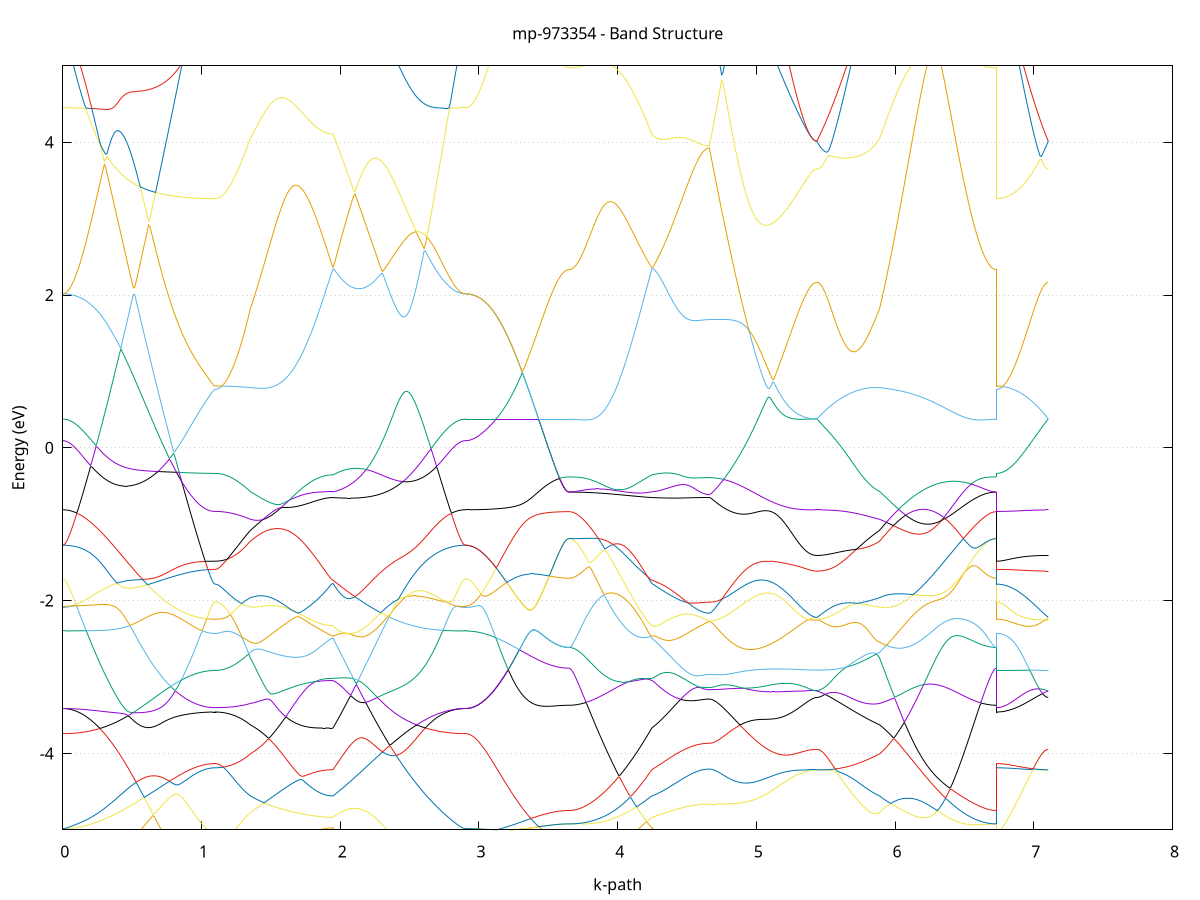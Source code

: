 set title 'mp-973354 - Band Structure'
set xlabel 'k-path'
set ylabel 'Energy (eV)'
set grid y
set yrange [-5:5]
set terminal png size 800,600
set output 'mp-973354_bands_gnuplot.png'
plot '-' using 1:2 with lines notitle, '-' using 1:2 with lines notitle, '-' using 1:2 with lines notitle, '-' using 1:2 with lines notitle, '-' using 1:2 with lines notitle, '-' using 1:2 with lines notitle, '-' using 1:2 with lines notitle, '-' using 1:2 with lines notitle, '-' using 1:2 with lines notitle, '-' using 1:2 with lines notitle, '-' using 1:2 with lines notitle, '-' using 1:2 with lines notitle, '-' using 1:2 with lines notitle, '-' using 1:2 with lines notitle, '-' using 1:2 with lines notitle, '-' using 1:2 with lines notitle, '-' using 1:2 with lines notitle, '-' using 1:2 with lines notitle, '-' using 1:2 with lines notitle, '-' using 1:2 with lines notitle, '-' using 1:2 with lines notitle, '-' using 1:2 with lines notitle, '-' using 1:2 with lines notitle, '-' using 1:2 with lines notitle, '-' using 1:2 with lines notitle, '-' using 1:2 with lines notitle, '-' using 1:2 with lines notitle, '-' using 1:2 with lines notitle, '-' using 1:2 with lines notitle, '-' using 1:2 with lines notitle, '-' using 1:2 with lines notitle, '-' using 1:2 with lines notitle, '-' using 1:2 with lines notitle, '-' using 1:2 with lines notitle, '-' using 1:2 with lines notitle, '-' using 1:2 with lines notitle, '-' using 1:2 with lines notitle, '-' using 1:2 with lines notitle, '-' using 1:2 with lines notitle, '-' using 1:2 with lines notitle, '-' using 1:2 with lines notitle, '-' using 1:2 with lines notitle, '-' using 1:2 with lines notitle, '-' using 1:2 with lines notitle, '-' using 1:2 with lines notitle, '-' using 1:2 with lines notitle, '-' using 1:2 with lines notitle, '-' using 1:2 with lines notitle, '-' using 1:2 with lines notitle, '-' using 1:2 with lines notitle, '-' using 1:2 with lines notitle, '-' using 1:2 with lines notitle, '-' using 1:2 with lines notitle, '-' using 1:2 with lines notitle, '-' using 1:2 with lines notitle, '-' using 1:2 with lines notitle, '-' using 1:2 with lines notitle, '-' using 1:2 with lines notitle, '-' using 1:2 with lines notitle, '-' using 1:2 with lines notitle, '-' using 1:2 with lines notitle, '-' using 1:2 with lines notitle, '-' using 1:2 with lines notitle, '-' using 1:2 with lines notitle
0.000000 -12.315334
0.009977 -12.314934
0.019954 -12.313734
0.029930 -12.311734
0.039907 -12.309034
0.049884 -12.305434
0.059861 -12.301134
0.069838 -12.296034
0.079815 -12.290134
0.089791 -12.283434
0.099768 -12.276034
0.109745 -12.267834
0.119722 -12.258834
0.129699 -12.249134
0.139675 -12.238634
0.149652 -12.227334
0.159629 -12.215334
0.169606 -12.202634
0.179583 -12.189134
0.189560 -12.174934
0.199536 -12.160034
0.209513 -12.144334
0.219490 -12.128034
0.229467 -12.110934
0.239444 -12.093234
0.249421 -12.074734
0.259397 -12.055634
0.269374 -12.035934
0.279351 -12.015534
0.289328 -11.994434
0.299305 -11.972834
0.309281 -11.950534
0.319258 -11.927634
0.329235 -11.904234
0.339212 -11.880134
0.349189 -11.855634
0.359166 -11.830534
0.369142 -11.804834
0.379119 -11.778734
0.389096 -11.752134
0.399073 -11.725034
0.409050 -11.697534
0.419027 -11.669634
0.429003 -11.641334
0.438980 -11.612634
0.448957 -11.583634
0.458934 -11.554234
0.468911 -11.524634
0.478887 -11.494734
0.488864 -11.464634
0.498841 -11.434334
0.508818 -11.403834
0.518795 -11.373134
0.528772 -11.342434
0.538748 -11.311634
0.548725 -11.280834
0.558702 -11.250034
0.568679 -11.219234
0.578656 -11.188534
0.588632 -11.158034
0.598609 -11.127634
0.608586 -11.097434
0.618563 -11.067534
0.628540 -11.037934
0.638517 -11.008634
0.648493 -10.979634
0.658470 -10.951234
0.668447 -10.923134
0.678424 -10.895634
0.688401 -10.868634
0.698378 -10.842234
0.708354 -10.816534
0.718331 -10.791434
0.728308 -10.766934
0.738285 -10.743234
0.748262 -10.720334
0.758238 -10.698134
0.768215 -10.676634
0.778192 -10.656134
0.788169 -10.636334
0.798146 -10.617334
0.808123 -10.599234
0.818099 -10.582034
0.828076 -10.565634
0.838053 -10.550034
0.848030 -10.535334
0.858007 -10.521434
0.867983 -10.508234
0.877960 -10.495934
0.887937 -10.484434
0.897914 -10.473634
0.907891 -10.463634
0.917868 -10.454234
0.927844 -10.445634
0.937821 -10.437634
0.947798 -10.430334
0.957775 -10.423634
0.967752 -10.417434
0.977729 -10.411834
0.987705 -10.406834
0.997682 -10.402334
1.007659 -10.398334
1.017636 -10.394734
1.027613 -10.391634
1.037589 -10.389034
1.047566 -10.386834
1.057543 -10.385034
1.067520 -10.383634
1.077497 -10.382734
1.087474 -10.382134
1.097450 -10.381934
1.097450 -10.381934
1.107209 -10.381934
1.116967 -10.381834
1.126726 -10.381734
1.136484 -10.381634
1.146242 -10.381534
1.156001 -10.381334
1.165759 -10.381134
1.175518 -10.380934
1.185276 -10.380834
1.195035 -10.380634
1.204793 -10.380434
1.214551 -10.380334
1.224310 -10.380234
1.234068 -10.380134
1.243827 -10.380134
1.253585 -10.380234
1.263343 -10.380434
1.273102 -10.380734
1.282860 -10.381134
1.292619 -10.381634
1.302377 -10.382334
1.312136 -10.383234
1.321894 -10.384234
1.331652 -10.385534
1.341411 -10.386934
1.351169 -10.388734
1.351169 -10.388734
1.361113 -10.390134
1.371056 -10.391734
1.381000 -10.393634
1.390943 -10.395634
1.400887 -10.397834
1.410830 -10.400234
1.420773 -10.402834
1.430717 -10.405534
1.440660 -10.408334
1.450604 -10.411334
1.460547 -10.414434
1.470491 -10.417634
1.480434 -10.420934
1.490378 -10.424334
1.500321 -10.427734
1.510265 -10.431334
1.520208 -10.434934
1.530152 -10.438534
1.540095 -10.442234
1.550039 -10.446034
1.559982 -10.449834
1.569926 -10.453534
1.579869 -10.457334
1.589812 -10.461134
1.599756 -10.464934
1.609699 -10.468734
1.619643 -10.472534
1.629586 -10.476234
1.639530 -10.479934
1.649473 -10.483634
1.659417 -10.487234
1.669360 -10.490734
1.679304 -10.494234
1.689247 -10.497634
1.699191 -10.501034
1.709134 -10.504234
1.719078 -10.507434
1.729021 -10.510534
1.738965 -10.513534
1.748908 -10.516334
1.758852 -10.519134
1.768795 -10.521734
1.778738 -10.524334
1.788682 -10.526734
1.798625 -10.529034
1.808569 -10.531134
1.818512 -10.533234
1.828456 -10.535134
1.838399 -10.536834
1.848343 -10.538434
1.858286 -10.539934
1.868230 -10.541234
1.878173 -10.542334
1.888117 -10.543434
1.898060 -10.544234
1.908004 -10.544934
1.917947 -10.545534
1.927891 -10.545934
1.937834 -10.546134
1.947777 -10.546234
1.947777 -10.546234
1.957730 -10.538334
1.967682 -10.531534
1.977634 -10.525834
1.987587 -10.521434
1.997539 -10.518334
2.007491 -10.516634
2.017444 -10.516334
2.027396 -10.517434
2.037348 -10.520034
2.047300 -10.524234
2.057253 -10.529934
2.067205 -10.537234
2.077157 -10.546134
2.087110 -10.556634
2.097062 -10.568634
2.107014 -10.582234
2.116967 -10.597334
2.126919 -10.613934
2.136871 -10.631934
2.146823 -10.651334
2.156776 -10.672134
2.166728 -10.694134
2.176680 -10.717334
2.186633 -10.741634
2.196585 -10.766934
2.206537 -10.793334
2.216490 -10.820534
2.226442 -10.848634
2.236394 -10.877434
2.246347 -10.906934
2.256299 -10.936934
2.266251 -10.967534
2.276203 -10.998634
2.286156 -11.030134
2.296108 -11.061934
2.306060 -11.094034
2.316013 -11.126234
2.325965 -11.158734
2.335917 -11.191234
2.345870 -11.223834
2.355822 -11.256434
2.365774 -11.288934
2.375726 -11.321434
2.385679 -11.353734
2.395631 -11.385834
2.405583 -11.417834
2.415536 -11.449534
2.425488 -11.480934
2.435440 -11.512134
2.445393 -11.542934
2.455345 -11.573334
2.465297 -11.603434
2.475249 -11.633034
2.485202 -11.662234
2.495154 -11.691034
2.505106 -11.719234
2.515059 -11.747034
2.525011 -11.774234
2.534963 -11.801034
2.544916 -11.827134
2.554868 -11.852734
2.564820 -11.877734
2.574772 -11.902234
2.584725 -11.926034
2.594677 -11.949234
2.604629 -11.971734
2.614582 -11.993634
2.624534 -12.014934
2.634486 -12.035534
2.644439 -12.055434
2.654391 -12.074634
2.664343 -12.093134
2.674295 -12.111034
2.684248 -12.128134
2.694200 -12.144534
2.704152 -12.160234
2.714105 -12.175134
2.724057 -12.189434
2.734009 -12.202934
2.743962 -12.215634
2.753914 -12.227634
2.763866 -12.238834
2.773818 -12.249334
2.783771 -12.259034
2.793723 -12.268034
2.803675 -12.276234
2.813628 -12.283634
2.823580 -12.290234
2.833532 -12.296134
2.843485 -12.301234
2.853437 -12.305534
2.863389 -12.309034
2.873341 -12.311734
2.883294 -12.313734
2.893246 -12.314934
2.903198 -12.315334
2.903198 -12.315334
2.913148 -12.314934
2.923098 -12.313934
2.933048 -12.312134
2.942998 -12.309634
2.952948 -12.306434
2.962898 -12.302534
2.972848 -12.297934
2.982798 -12.292634
2.992748 -12.286734
3.002698 -12.280034
3.012648 -12.272634
3.022598 -12.264634
3.032548 -12.255934
3.042498 -12.246534
3.052448 -12.236434
3.062398 -12.225734
3.072348 -12.214334
3.082298 -12.202334
3.092248 -12.189734
3.102198 -12.176534
3.112148 -12.162634
3.122098 -12.148134
3.132048 -12.133134
3.141998 -12.117434
3.151948 -12.101234
3.161898 -12.084534
3.171848 -12.067234
3.181798 -12.049434
3.191748 -12.031134
3.201698 -12.012334
3.211648 -11.993034
3.221598 -11.973334
3.231548 -11.953234
3.241498 -11.932734
3.251448 -11.911734
3.261398 -11.890534
3.271348 -11.868934
3.281298 -11.846934
3.291248 -11.824834
3.301198 -11.802334
3.311148 -11.779734
3.321098 -11.756934
3.331048 -11.733934
3.340998 -11.710834
3.350948 -11.687734
3.360898 -11.664534
3.370848 -11.641434
3.380798 -11.618334
3.390748 -11.595334
3.400698 -11.572434
3.410648 -11.549834
3.420598 -11.527434
3.430548 -11.505334
3.440498 -11.483634
3.450448 -11.462434
3.460398 -11.441634
3.470348 -11.421334
3.480298 -11.401734
3.490248 -11.382734
3.500198 -11.364534
3.510148 -11.347034
3.520098 -11.330434
3.530048 -11.314834
3.539998 -11.300134
3.549947 -11.286534
3.559897 -11.273934
3.569847 -11.262634
3.579797 -11.252434
3.589747 -11.243534
3.599697 -11.235934
3.609647 -11.229634
3.619597 -11.224734
3.629547 -11.221134
3.639497 -11.219034
3.649447 -11.218334
3.649447 -11.218334
3.659391 -11.218034
3.669334 -11.217234
3.679278 -11.215934
3.689221 -11.214034
3.699165 -11.211534
3.709108 -11.208534
3.719052 -11.205034
3.728995 -11.201034
3.738939 -11.196434
3.748882 -11.191334
3.758826 -11.185734
3.768769 -11.179534
3.778712 -11.172934
3.788656 -11.165734
3.798599 -11.158034
3.808543 -11.149934
3.818486 -11.141234
3.828430 -11.132134
3.838373 -11.122434
3.848317 -11.112334
3.858260 -11.101834
3.868204 -11.090834
3.878147 -11.079434
3.888091 -11.067534
3.898034 -11.055234
3.907978 -11.042634
3.917921 -11.029534
3.927865 -11.016034
3.937808 -11.002234
3.947752 -10.988134
3.957695 -10.973634
3.967638 -10.958834
3.977582 -10.943834
3.987525 -10.928434
3.997469 -10.912934
4.007412 -10.897134
4.017356 -10.881134
4.027299 -10.864934
4.037243 -10.848634
4.047186 -10.832234
4.057130 -10.815734
4.067073 -10.799134
4.077017 -10.782634
4.086960 -10.766134
4.096904 -10.749634
4.106847 -10.733334
4.116791 -10.717134
4.126734 -10.701234
4.136677 -10.685434
4.146621 -10.670034
4.156564 -10.655034
4.166508 -10.640434
4.176451 -10.626234
4.186395 -10.612634
4.196338 -10.599634
4.206282 -10.587334
4.216225 -10.575734
4.226169 -10.565034
4.236112 -10.555134
4.246056 -10.546234
4.246056 -10.546234
4.255913 -10.542934
4.265771 -10.540134
4.275628 -10.537934
4.285486 -10.536234
4.295343 -10.534934
4.305201 -10.534234
4.315058 -10.533834
4.324916 -10.533834
4.334773 -10.534234
4.344631 -10.534934
4.354488 -10.535834
4.364346 -10.537134
4.374203 -10.538534
4.384061 -10.540234
4.393918 -10.542134
4.403776 -10.544134
4.413633 -10.546234
4.423491 -10.548534
4.433348 -10.550834
4.443206 -10.553134
4.453063 -10.555634
4.462921 -10.558034
4.472778 -10.560434
4.482636 -10.562834
4.492493 -10.565234
4.502351 -10.567534
4.512208 -10.569734
4.522066 -10.571934
4.531923 -10.574034
4.541781 -10.575934
4.551638 -10.577834
4.561496 -10.579534
4.571353 -10.581134
4.581211 -10.582534
4.591068 -10.583834
4.600926 -10.584934
4.610783 -10.585934
4.620641 -10.586734
4.630498 -10.587334
4.640356 -10.587734
4.650213 -10.588034
4.660071 -10.588134
4.660071 -10.588134
4.670020 -10.588034
4.679969 -10.587834
4.689917 -10.587434
4.699866 -10.586934
4.709815 -10.586234
4.719764 -10.585434
4.729713 -10.584434
4.739662 -10.583234
4.749611 -10.581934
4.759560 -10.580534
4.769509 -10.578934
4.779458 -10.577234
4.789407 -10.575434
4.799355 -10.573434
4.809304 -10.571334
4.819253 -10.569034
4.829202 -10.566634
4.839151 -10.564134
4.849100 -10.561434
4.859049 -10.558734
4.868998 -10.555834
4.878947 -10.552834
4.888896 -10.549734
4.898845 -10.546534
4.908793 -10.543234
4.918742 -10.539834
4.928691 -10.536334
4.938640 -10.532734
4.948589 -10.529034
4.958538 -10.525334
4.968487 -10.521534
4.978436 -10.517634
4.988385 -10.513634
4.998334 -10.509634
5.008282 -10.505634
5.018231 -10.501534
5.028180 -10.497434
5.038129 -10.493234
5.048078 -10.489034
5.058027 -10.484834
5.067976 -10.480634
5.077925 -10.476434
5.087874 -10.472234
5.097823 -10.468034
5.107772 -10.463834
5.117720 -10.459634
5.127669 -10.455534
5.137618 -10.451434
5.147567 -10.447334
5.157516 -10.443334
5.167465 -10.439434
5.177414 -10.435534
5.187363 -10.431734
5.197312 -10.428034
5.207261 -10.424434
5.217209 -10.420834
5.227158 -10.417434
5.237107 -10.414134
5.247056 -10.410934
5.257005 -10.407834
5.266954 -10.404834
5.276903 -10.402034
5.286852 -10.399334
5.296801 -10.396834
5.306750 -10.394434
5.316699 -10.392134
5.326647 -10.390134
5.336596 -10.388134
5.346545 -10.386434
5.356494 -10.384834
5.366443 -10.383434
5.376392 -10.382234
5.386341 -10.381234
5.396290 -10.380334
5.406239 -10.379734
5.416188 -10.379234
5.426136 -10.378934
5.436085 -10.378834
5.436085 -10.378834
5.445894 -10.378934
5.455703 -10.379034
5.465512 -10.379134
5.475321 -10.379334
5.485131 -10.379534
5.494940 -10.379834
5.504749 -10.380134
5.514558 -10.380434
5.524367 -10.380734
5.534176 -10.381034
5.543985 -10.381434
5.553794 -10.381734
5.563603 -10.382034
5.573412 -10.382434
5.583221 -10.382734
5.593030 -10.383034
5.602839 -10.383334
5.612648 -10.383534
5.622457 -10.383734
5.632266 -10.383934
5.642075 -10.384134
5.651884 -10.384334
5.661693 -10.384434
5.671502 -10.384534
5.681311 -10.384534
5.691120 -10.384634
5.700929 -10.384634
5.710738 -10.384634
5.720547 -10.384634
5.730356 -10.384534
5.740165 -10.384534
5.749974 -10.384434
5.759783 -10.384434
5.769592 -10.384434
5.779401 -10.384434
5.789210 -10.384434
5.799019 -10.384534
5.808828 -10.384634
5.818637 -10.384734
5.828446 -10.385034
5.838255 -10.385334
5.848064 -10.385734
5.857873 -10.386234
5.867682 -10.386934
5.877492 -10.387734
5.887301 -10.388734
5.887301 -10.388734
5.897227 -10.390734
5.907153 -10.393034
5.917079 -10.395634
5.927006 -10.398534
5.936932 -10.401834
5.946858 -10.405434
5.956784 -10.409434
5.966711 -10.413734
5.976637 -10.418534
5.986563 -10.423734
5.996489 -10.429334
6.006416 -10.435334
6.016342 -10.441834
6.026268 -10.448734
6.036194 -10.456134
6.046121 -10.464034
6.056047 -10.472334
6.065973 -10.481034
6.075899 -10.490234
6.085826 -10.499934
6.095752 -10.510034
6.105678 -10.520534
6.115604 -10.531534
6.125531 -10.542934
6.135457 -10.554734
6.145383 -10.566934
6.155309 -10.579434
6.165236 -10.592434
6.175162 -10.605634
6.185088 -10.619234
6.195014 -10.633134
6.204941 -10.647234
6.214867 -10.661734
6.224793 -10.676334
6.234719 -10.691134
6.244646 -10.706234
6.254572 -10.721434
6.264498 -10.736734
6.274424 -10.752134
6.284351 -10.767634
6.294277 -10.783234
6.304203 -10.798834
6.314129 -10.814434
6.324056 -10.830034
6.333982 -10.845534
6.343908 -10.861034
6.353834 -10.876434
6.363761 -10.891734
6.373687 -10.906834
6.383613 -10.921734
6.393539 -10.936534
6.403466 -10.951134
6.413392 -10.965534
6.423318 -10.979634
6.433245 -10.993434
6.443171 -11.007034
6.453097 -11.020334
6.463023 -11.033234
6.472950 -11.045834
6.482876 -11.058134
6.492802 -11.070034
6.502728 -11.081534
6.512655 -11.092734
6.522581 -11.103434
6.532507 -11.113734
6.542433 -11.123634
6.552360 -11.133034
6.562286 -11.142034
6.572212 -11.150534
6.582138 -11.158634
6.592065 -11.166134
6.601991 -11.173234
6.611917 -11.179834
6.621843 -11.185934
6.631770 -11.191534
6.641696 -11.196534
6.651622 -11.201134
6.661548 -11.205134
6.671475 -11.208634
6.681401 -11.211534
6.691327 -11.214034
6.701253 -11.215934
6.711180 -11.217234
6.721106 -11.218034
6.731032 -11.218334
6.731032 -10.381934
6.740851 -10.381934
6.750670 -10.381934
6.760489 -10.381834
6.770308 -10.381834
6.780127 -10.381834
6.789946 -10.381734
6.799766 -10.381634
6.809585 -10.381634
6.819404 -10.381534
6.829223 -10.381434
6.839042 -10.381334
6.848861 -10.381234
6.858680 -10.381134
6.868499 -10.381034
6.878318 -10.380934
6.888137 -10.380734
6.897956 -10.380634
6.907775 -10.380534
6.917594 -10.380434
6.927413 -10.380234
6.937232 -10.380134
6.947052 -10.380034
6.956871 -10.379934
6.966690 -10.379734
6.976509 -10.379634
6.986328 -10.379534
6.996147 -10.379434
7.005966 -10.379334
7.015785 -10.379234
7.025604 -10.379234
7.035423 -10.379134
7.045242 -10.379034
7.055061 -10.379034
7.064880 -10.378934
7.074699 -10.378934
7.084518 -10.378934
7.094338 -10.378834
7.104157 -10.378834
e
0.000000 -5.969734
0.009977 -5.969434
0.019954 -5.968434
0.029930 -5.966734
0.039907 -5.964434
0.049884 -5.961534
0.059861 -5.957934
0.069838 -5.953834
0.079815 -5.949034
0.089791 -5.943834
0.099768 -5.938034
0.109745 -5.931834
0.119722 -5.925334
0.129699 -5.918534
0.139675 -5.911534
0.149652 -5.904534
0.159629 -5.897634
0.169606 -5.891234
0.179583 -5.885434
0.189560 -5.880734
0.199536 -5.877734
0.209513 -5.876934
0.219490 -5.879134
0.229467 -5.885034
0.239444 -5.895334
0.249421 -5.910334
0.259397 -5.930134
0.269374 -5.954234
0.279351 -5.982034
0.289328 -6.013034
0.299305 -6.046334
0.309281 -6.081534
0.319258 -6.118234
0.329235 -6.156034
0.339212 -6.194534
0.349189 -6.233634
0.359166 -6.273134
0.369142 -6.312834
0.379119 -6.352634
0.389096 -6.392334
0.399073 -6.431834
0.409050 -6.471134
0.419027 -6.510134
0.429003 -6.548634
0.438980 -6.586634
0.448957 -6.624134
0.458934 -6.661034
0.468911 -6.697234
0.478887 -6.732634
0.488864 -6.767234
0.498841 -6.801034
0.508818 -6.833934
0.518795 -6.865834
0.528772 -6.896734
0.538748 -6.926634
0.548725 -6.955334
0.558702 -6.982934
0.568679 -7.009334
0.578656 -7.034534
0.588632 -7.058434
0.598609 -7.080934
0.608586 -7.102134
0.618563 -7.121934
0.628540 -7.140234
0.638517 -7.157034
0.648493 -7.172334
0.658470 -7.186034
0.668447 -7.198234
0.678424 -7.208734
0.688401 -7.217634
0.698378 -7.224834
0.708354 -7.230434
0.718331 -7.234234
0.728308 -7.236334
0.738285 -7.236834
0.748262 -7.235534
0.758238 -7.232434
0.768215 -7.227734
0.778192 -7.221434
0.788169 -7.213334
0.798146 -7.203734
0.808123 -7.192434
0.818099 -7.179634
0.828076 -7.165434
0.838053 -7.149734
0.848030 -7.132634
0.858007 -7.114334
0.867983 -7.094834
0.877960 -7.074234
0.887937 -7.052634
0.897914 -7.030234
0.907891 -7.007034
0.917868 -6.983334
0.927844 -6.959034
0.937821 -6.934534
0.947798 -6.909934
0.957775 -6.885334
0.967752 -6.860934
0.977729 -6.837034
0.987705 -6.813834
0.997682 -6.791534
1.007659 -6.770234
1.017636 -6.750434
1.027613 -6.732234
1.037589 -6.715834
1.047566 -6.701534
1.057543 -6.689434
1.067520 -6.679834
1.077497 -6.672934
1.087474 -6.668634
1.097450 -6.667234
1.097450 -6.667234
1.107209 -6.666934
1.116967 -6.665934
1.126726 -6.664334
1.136484 -6.662034
1.146242 -6.659134
1.156001 -6.655534
1.165759 -6.651334
1.175518 -6.646534
1.185276 -6.641034
1.195035 -6.634934
1.204793 -6.628234
1.214551 -6.620934
1.224310 -6.613034
1.234068 -6.604634
1.243827 -6.595534
1.253585 -6.585934
1.263343 -6.575834
1.273102 -6.565134
1.282860 -6.553934
1.292619 -6.542234
1.302377 -6.530034
1.312136 -6.517334
1.321894 -6.504234
1.331652 -6.490634
1.341411 -6.476634
1.351169 -6.462134
1.351169 -6.462134
1.361113 -6.452634
1.371056 -6.444934
1.381000 -6.439334
1.390943 -6.435934
1.400887 -6.434634
1.410830 -6.435634
1.420773 -6.438734
1.430717 -6.443934
1.440660 -6.451134
1.450604 -6.460234
1.460547 -6.471134
1.470491 -6.483734
1.480434 -6.497734
1.490378 -6.513034
1.500321 -6.529534
1.510265 -6.546934
1.520208 -6.565234
1.530152 -6.584334
1.540095 -6.603934
1.550039 -6.623934
1.559982 -6.644334
1.569926 -6.665034
1.579869 -6.685834
1.589812 -6.706634
1.599756 -6.727534
1.609699 -6.748234
1.619643 -6.768834
1.629586 -6.789234
1.639530 -6.809434
1.649473 -6.829234
1.659417 -6.848734
1.669360 -6.867834
1.679304 -6.886534
1.689247 -6.904734
1.699191 -6.922434
1.709134 -6.939634
1.719078 -6.956234
1.729021 -6.972334
1.738965 -6.987834
1.748908 -7.002734
1.758852 -7.016934
1.768795 -7.030534
1.778738 -7.043534
1.788682 -7.055834
1.798625 -7.067334
1.808569 -7.078234
1.818512 -7.088434
1.828456 -7.097934
1.838399 -7.106634
1.848343 -7.114634
1.858286 -7.121934
1.868230 -7.128434
1.878173 -7.134234
1.888117 -7.139234
1.898060 -7.143434
1.908004 -7.146934
1.917947 -7.149634
1.927891 -7.151534
1.937834 -7.152734
1.947777 -7.153134
1.947777 -7.153134
1.957730 -7.187734
1.967682 -7.220634
1.977634 -7.251634
1.987587 -7.280734
1.997539 -7.307834
2.007491 -7.332834
2.017444 -7.355634
2.027396 -7.376234
2.037348 -7.394534
2.047300 -7.410434
2.057253 -7.424034
2.067205 -7.435134
2.077157 -7.443834
2.087110 -7.450034
2.097062 -7.453834
2.107014 -7.455134
2.116967 -7.454134
2.126919 -7.450634
2.136871 -7.444834
2.146823 -7.436734
2.156776 -7.426434
2.166728 -7.413934
2.176680 -7.399334
2.186633 -7.382734
2.196585 -7.364034
2.206537 -7.343534
2.216490 -7.321234
2.226442 -7.297234
2.236394 -7.271534
2.246347 -7.244234
2.256299 -7.215534
2.266251 -7.185334
2.276203 -7.153834
2.286156 -7.121134
2.296108 -7.087234
2.306060 -7.052134
2.316013 -7.016034
2.325965 -6.979034
2.335917 -6.941134
2.345870 -6.902334
2.355822 -6.862834
2.365774 -6.822534
2.375726 -6.781734
2.385679 -6.740334
2.395631 -6.698334
2.405583 -6.656034
2.415536 -6.613234
2.425488 -6.570134
2.435440 -6.526834
2.445393 -6.483434
2.455345 -6.439834
2.465297 -6.396134
2.475249 -6.352634
2.485202 -6.309134
2.495154 -6.265934
2.505106 -6.223034
2.515059 -6.180534
2.525011 -6.138734
2.534963 -6.097634
2.544916 -6.057534
2.554868 -6.018734
2.564820 -5.981534
2.574772 -5.946434
2.584725 -5.913934
2.594677 -5.885034
2.604629 -5.860334
2.614582 -5.840734
2.624534 -5.826734
2.634486 -5.818434
2.644439 -5.815134
2.654391 -5.815934
2.664343 -5.819934
2.674295 -5.826134
2.684248 -5.833834
2.694200 -5.842534
2.704152 -5.851834
2.714105 -5.861334
2.724057 -5.871034
2.734009 -5.880534
2.743962 -5.889834
2.753914 -5.898834
2.763866 -5.907434
2.773818 -5.915634
2.783771 -5.923334
2.793723 -5.930534
2.803675 -5.937234
2.813628 -5.943334
2.823580 -5.948734
2.833532 -5.953634
2.843485 -5.957934
2.853437 -5.961534
2.863389 -5.964434
2.873341 -5.966734
2.883294 -5.968434
2.893246 -5.969434
2.903198 -5.969734
2.903198 -5.969734
2.913148 -5.973434
2.923098 -5.983934
2.933048 -6.000034
2.942998 -6.020634
2.952948 -6.044534
2.962898 -6.070834
2.972848 -6.098934
2.982798 -6.128434
2.992748 -6.158934
3.002698 -6.190334
3.012648 -6.222434
3.022598 -6.255034
3.032548 -6.288034
3.042498 -6.321434
3.052448 -6.355234
3.062398 -6.389134
3.072348 -6.423334
3.082298 -6.457734
3.092248 -6.492234
3.102198 -6.526834
3.112148 -6.561534
3.122098 -6.596234
3.132048 -6.631034
3.141998 -6.665834
3.151948 -6.700634
3.161898 -6.735434
3.171848 -6.770234
3.181798 -6.804934
3.191748 -6.839534
3.201698 -6.874134
3.211648 -6.908534
3.221598 -6.942934
3.231548 -6.977134
3.241498 -7.011334
3.251448 -7.045334
3.261398 -7.079134
3.271348 -7.112834
3.281298 -7.146234
3.291248 -7.179534
3.301198 -7.212634
3.311148 -7.245434
3.321098 -7.278034
3.331048 -7.310334
3.340998 -7.342334
3.350948 -7.374034
3.360898 -7.405334
3.370848 -7.436334
3.380798 -7.466934
3.390748 -7.497034
3.400698 -7.526634
3.410648 -7.555734
3.420598 -7.584234
3.430548 -7.612234
3.440498 -7.639434
3.450448 -7.666034
3.460398 -7.691834
3.470348 -7.716834
3.480298 -7.740934
3.490248 -7.764134
3.500198 -7.786334
3.510148 -7.807534
3.520098 -7.827534
3.530048 -7.846434
3.539998 -7.864034
3.549947 -7.880434
3.559897 -7.895334
3.569847 -7.908934
3.579797 -7.921034
3.589747 -7.931634
3.599697 -7.940634
3.609647 -7.948134
3.619597 -7.953934
3.629547 -7.958134
3.639497 -7.960634
3.649447 -7.961534
3.649447 -7.961534
3.659391 -7.961134
3.669334 -7.959934
3.679278 -7.958034
3.689221 -7.955334
3.699165 -7.951834
3.709108 -7.947534
3.719052 -7.942534
3.728995 -7.936734
3.738939 -7.930234
3.748882 -7.922934
3.758826 -7.914834
3.768769 -7.906034
3.778712 -7.896434
3.788656 -7.886134
3.798599 -7.875034
3.808543 -7.863234
3.818486 -7.850734
3.828430 -7.837434
3.838373 -7.823434
3.848317 -7.808834
3.858260 -7.793434
3.868204 -7.777334
3.878147 -7.760534
3.888091 -7.743134
3.898034 -7.724934
3.907978 -7.706134
3.917921 -7.686734
3.927865 -7.666634
3.937808 -7.645934
3.947752 -7.624534
3.957695 -7.602534
3.967638 -7.580034
3.977582 -7.556834
3.987525 -7.533034
3.997469 -7.508734
4.007412 -7.483934
4.017356 -7.458434
4.027299 -7.432534
4.037243 -7.406034
4.047186 -7.379034
4.057130 -7.351634
4.067073 -7.323634
4.077017 -7.295234
4.086960 -7.266434
4.096904 -7.237134
4.106847 -7.207434
4.116791 -7.177334
4.126734 -7.146834
4.136677 -7.115934
4.146621 -7.084734
4.156564 -7.053134
4.166508 -7.021234
4.176451 -6.989134
4.186395 -6.956634
4.196338 -6.957734
4.206282 -6.999434
4.216225 -7.039934
4.226169 -7.079134
4.236112 -7.116834
4.246056 -7.153134
4.246056 -7.153134
4.255913 -7.169134
4.265771 -7.186334
4.275628 -7.204634
4.285486 -7.223534
4.295343 -7.242934
4.305201 -7.262634
4.315058 -7.282434
4.324916 -7.302234
4.334773 -7.321934
4.344631 -7.341434
4.354488 -7.360734
4.364346 -7.379634
4.374203 -7.398334
4.384061 -7.416534
4.393918 -7.434334
4.403776 -7.451734
4.413633 -7.468634
4.423491 -7.484934
4.433348 -7.500834
4.443206 -7.516034
4.453063 -7.530734
4.462921 -7.544934
4.472778 -7.558434
4.482636 -7.571334
4.492493 -7.583534
4.502351 -7.595234
4.512208 -7.606134
4.522066 -7.616434
4.531923 -7.626134
4.541781 -7.635034
4.551638 -7.643334
4.561496 -7.650834
4.571353 -7.657734
4.581211 -7.663934
4.591068 -7.669334
4.600926 -7.674034
4.610783 -7.678034
4.620641 -7.681334
4.630498 -7.683934
4.640356 -7.685734
4.650213 -7.686834
4.660071 -7.687234
4.660071 -7.687234
4.670020 -7.686834
4.679969 -7.685534
4.689917 -7.683534
4.699866 -7.680634
4.709815 -7.676934
4.719764 -7.672334
4.729713 -7.667034
4.739662 -7.660834
4.749611 -7.653834
4.759560 -7.646034
4.769509 -7.637534
4.779458 -7.628134
4.789407 -7.617934
4.799355 -7.606934
4.809304 -7.595234
4.819253 -7.582634
4.829202 -7.569334
4.839151 -7.555334
4.849100 -7.540534
4.859049 -7.525034
4.868998 -7.508734
4.878947 -7.491734
4.888896 -7.474034
4.898845 -7.455634
4.908793 -7.436534
4.918742 -7.416834
4.928691 -7.396434
4.938640 -7.375434
4.948589 -7.353734
4.958538 -7.331534
4.968487 -7.308634
4.978436 -7.285234
4.988385 -7.261234
4.998334 -7.236834
5.008282 -7.211834
5.018231 -7.186334
5.028180 -7.160434
5.038129 -7.134134
5.048078 -7.107434
5.058027 -7.080334
5.067976 -7.052834
5.077925 -7.025134
5.087874 -6.997134
5.097823 -6.968934
5.107772 -6.940534
5.117720 -6.911934
5.127669 -6.883334
5.137618 -6.854534
5.147567 -6.825834
5.157516 -6.797134
5.167465 -6.768534
5.177414 -6.740034
5.187363 -6.711734
5.197312 -6.683634
5.207261 -6.655934
5.217209 -6.628534
5.227158 -6.601634
5.237107 -6.575234
5.247056 -6.549334
5.257005 -6.524134
5.266954 -6.499634
5.276903 -6.475934
5.286852 -6.453034
5.296801 -6.431134
5.306750 -6.410234
5.316699 -6.390434
5.326647 -6.371834
5.336596 -6.354434
5.346545 -6.338434
5.356494 -6.323834
5.366443 -6.310734
5.376392 -6.299134
5.386341 -6.289234
5.396290 -6.281134
5.406239 -6.274634
5.416188 -6.270034
5.426136 -6.267234
5.436085 -6.266334
5.436085 -6.266334
5.445894 -6.281634
5.455703 -6.296434
5.465512 -6.310934
5.475321 -6.324934
5.485131 -6.338534
5.494940 -6.351734
5.504749 -6.364434
5.514558 -6.376734
5.524367 -6.388534
5.534176 -6.399834
5.543985 -6.410734
5.553794 -6.421134
5.563603 -6.431034
5.573412 -6.440434
5.583221 -6.449334
5.593030 -6.457834
5.602839 -6.465734
5.612648 -6.473134
5.622457 -6.480134
5.632266 -6.486534
5.642075 -6.492334
5.651884 -6.497734
5.661693 -6.502534
5.671502 -6.506834
5.681311 -6.510634
5.691120 -6.513834
5.700929 -6.516534
5.710738 -6.518734
5.720547 -6.520334
5.730356 -6.521434
5.740165 -6.521934
5.749974 -6.521834
5.759783 -6.521334
5.769592 -6.520134
5.779401 -6.518434
5.789210 -6.516134
5.799019 -6.513334
5.808828 -6.509934
5.818637 -6.505934
5.828446 -6.501434
5.838255 -6.496334
5.848064 -6.490634
5.857873 -6.484334
5.867682 -6.477534
5.877492 -6.470134
5.887301 -6.462134
5.887301 -6.462134
5.897227 -6.447134
5.907153 -6.431634
5.917079 -6.415834
5.927006 -6.399634
5.936932 -6.384334
5.946858 -6.410834
5.956784 -6.437434
5.966711 -6.464034
5.976637 -6.490534
5.986563 -6.517134
5.996489 -6.543634
6.006416 -6.570134
6.016342 -6.596634
6.026268 -6.623034
6.036194 -6.649534
6.046121 -6.675934
6.056047 -6.702334
6.065973 -6.728734
6.075899 -6.755134
6.085826 -6.781434
6.095752 -6.807734
6.105678 -6.834034
6.115604 -6.860334
6.125531 -6.886634
6.135457 -6.912834
6.145383 -6.939034
6.155309 -6.965134
6.165236 -6.991234
6.175162 -7.017334
6.185088 -7.043234
6.195014 -7.069234
6.204941 -7.095034
6.214867 -7.120834
6.224793 -7.146434
6.234719 -7.172034
6.244646 -7.197534
6.254572 -7.222834
6.264498 -7.248034
6.274424 -7.273034
6.284351 -7.297834
6.294277 -7.322534
6.304203 -7.347034
6.314129 -7.371234
6.324056 -7.395234
6.333982 -7.418934
6.343908 -7.442434
6.353834 -7.465634
6.363761 -7.488534
6.373687 -7.511034
6.383613 -7.533234
6.393539 -7.555134
6.403466 -7.576534
6.413392 -7.597634
6.423318 -7.618234
6.433245 -7.638434
6.443171 -7.658134
6.453097 -7.677334
6.463023 -7.696134
6.472950 -7.714334
6.482876 -7.732034
6.492802 -7.749134
6.502728 -7.765734
6.512655 -7.781734
6.522581 -7.797134
6.532507 -7.811934
6.542433 -7.826034
6.552360 -7.839634
6.562286 -7.852434
6.572212 -7.864634
6.582138 -7.876134
6.592065 -7.886934
6.601991 -7.897134
6.611917 -7.906534
6.621843 -7.915234
6.631770 -7.923234
6.641696 -7.930434
6.651622 -7.936934
6.661548 -7.942634
6.671475 -7.947634
6.681401 -7.951834
6.691327 -7.955334
6.701253 -7.958034
6.711180 -7.959934
6.721106 -7.961134
6.731032 -7.961534
6.731032 -6.667234
6.740851 -6.666934
6.750670 -6.666034
6.760489 -6.664534
6.770308 -6.662334
6.780127 -6.659634
6.789946 -6.656234
6.799766 -6.652334
6.809585 -6.647734
6.819404 -6.642534
6.829223 -6.636834
6.839042 -6.630434
6.848861 -6.623534
6.858680 -6.616034
6.868499 -6.607934
6.878318 -6.599334
6.888137 -6.590134
6.897956 -6.580334
6.907775 -6.570034
6.917594 -6.559134
6.927413 -6.547734
6.937232 -6.535834
6.947052 -6.523434
6.956871 -6.510534
6.966690 -6.497134
6.976509 -6.483234
6.986328 -6.468934
6.996147 -6.454134
7.005966 -6.438834
7.015785 -6.423234
7.025604 -6.407134
7.035423 -6.390734
7.045242 -6.373934
7.055061 -6.356734
7.064880 -6.339234
7.074699 -6.321434
7.084518 -6.303334
7.094338 -6.284934
7.104157 -6.266334
e
0.000000 -5.683734
0.009977 -5.683434
0.019954 -5.682634
0.029930 -5.681334
0.039907 -5.679534
0.049884 -5.677134
0.059861 -5.674334
0.069838 -5.670934
0.079815 -5.667034
0.089791 -5.662534
0.099768 -5.657634
0.109745 -5.652234
0.119722 -5.646234
0.129699 -5.639834
0.139675 -5.632934
0.149652 -5.625434
0.159629 -5.617534
0.169606 -5.609234
0.179583 -5.600334
0.189560 -5.591034
0.199536 -5.581234
0.209513 -5.571034
0.219490 -5.560334
0.229467 -5.549234
0.239444 -5.539834
0.249421 -5.548634
0.259397 -5.552634
0.269374 -5.552234
0.279351 -5.548034
0.289328 -5.540634
0.299305 -5.530534
0.309281 -5.518334
0.319258 -5.504434
0.329235 -5.489134
0.339212 -5.472634
0.349189 -5.455134
0.359166 -5.436934
0.369142 -5.417934
0.379119 -5.398434
0.389096 -5.378434
0.399073 -5.358034
0.409050 -5.337234
0.419027 -5.316234
0.429003 -5.294934
0.438980 -5.273334
0.448957 -5.251634
0.458934 -5.229834
0.468911 -5.207934
0.478887 -5.185934
0.488864 -5.169234
0.498841 -5.154834
0.508818 -5.140934
0.518795 -5.127434
0.528772 -5.114534
0.538748 -5.102334
0.548725 -5.090734
0.558702 -5.079834
0.568679 -5.069834
0.578656 -5.060634
0.588632 -5.052334
0.598609 -5.044934
0.608586 -5.038534
0.618563 -5.033034
0.628540 -5.028634
0.638517 -5.025134
0.648493 -5.022634
0.658470 -5.021134
0.668447 -5.020534
0.678424 -5.020734
0.688401 -5.021934
0.698378 -5.023934
0.708354 -5.026634
0.718331 -5.030034
0.728308 -5.058634
0.738285 -5.090634
0.748262 -5.122134
0.758238 -5.153034
0.768215 -5.183534
0.778192 -5.213334
0.788169 -5.242634
0.798146 -5.271234
0.808123 -5.299134
0.818099 -5.326334
0.828076 -5.352934
0.838053 -5.378634
0.848030 -5.403634
0.858007 -5.427834
0.867983 -5.451134
0.877960 -5.473634
0.887937 -5.495334
0.897914 -5.516034
0.907891 -5.535934
0.917868 -5.554834
0.927844 -5.572834
0.937821 -5.589934
0.947798 -5.605934
0.957775 -5.621034
0.967752 -5.635234
0.977729 -5.648334
0.987705 -5.660434
0.997682 -5.671534
1.007659 -5.681534
1.017636 -5.690534
1.027613 -5.698534
1.037589 -5.705434
1.047566 -5.711334
1.057543 -5.716134
1.067520 -5.719834
1.077497 -5.722534
1.087474 -5.724134
1.097450 -5.724734
1.097450 -5.724734
1.107209 -5.726334
1.116967 -5.731134
1.126726 -5.738934
1.136484 -5.749534
1.146242 -5.762634
1.156001 -5.777834
1.165759 -5.794934
1.175518 -5.813434
1.185276 -5.833334
1.195035 -5.854334
1.204793 -5.876234
1.214551 -5.898934
1.224310 -5.922234
1.234068 -5.946034
1.243827 -5.970334
1.253585 -5.994934
1.263343 -6.019834
1.273102 -6.045034
1.282860 -6.070434
1.292619 -6.095934
1.302377 -6.121634
1.312136 -6.147434
1.321894 -6.173334
1.331652 -6.199334
1.341411 -6.225334
1.351169 -6.251434
1.351169 -6.251434
1.361113 -6.270034
1.371056 -6.288234
1.381000 -6.306034
1.390943 -6.323434
1.400887 -6.340534
1.410830 -6.357134
1.420773 -6.373434
1.430717 -6.389334
1.440660 -6.404734
1.450604 -6.419934
1.460547 -6.434634
1.470491 -6.448934
1.480434 -6.462934
1.490378 -6.476534
1.500321 -6.489734
1.510265 -6.502634
1.520208 -6.515034
1.530152 -6.527234
1.540095 -6.538934
1.550039 -6.550334
1.559982 -6.561434
1.569926 -6.572134
1.579869 -6.582434
1.589812 -6.592434
1.599756 -6.602134
1.609699 -6.611434
1.619643 -6.620434
1.629586 -6.629134
1.639530 -6.637434
1.649473 -6.645434
1.659417 -6.653134
1.669360 -6.660534
1.679304 -6.667634
1.689247 -6.674434
1.699191 -6.680934
1.709134 -6.687134
1.719078 -6.693034
1.729021 -6.698634
1.738965 -6.703934
1.748908 -6.708934
1.758852 -6.713734
1.768795 -6.718234
1.778738 -6.722434
1.788682 -6.726434
1.798625 -6.730134
1.808569 -6.733534
1.818512 -6.736734
1.828456 -6.739734
1.838399 -6.742434
1.848343 -6.744834
1.858286 -6.747034
1.868230 -6.749034
1.878173 -6.750734
1.888117 -6.752234
1.898060 -6.753534
1.908004 -6.754534
1.917947 -6.755334
1.927891 -6.755934
1.937834 -6.756334
1.947777 -6.756434
1.947777 -6.756434
1.957730 -6.722334
1.967682 -6.688034
1.977634 -6.653534
1.987587 -6.619034
1.997539 -6.584334
2.007491 -6.549534
2.017444 -6.514734
2.027396 -6.479734
2.037348 -6.444834
2.047300 -6.409834
2.057253 -6.374834
2.067205 -6.339834
2.077157 -6.304834
2.087110 -6.269934
2.097062 -6.235034
2.107014 -6.200334
2.116967 -6.165634
2.126919 -6.131134
2.136871 -6.096834
2.146823 -6.062634
2.156776 -6.028734
2.166728 -5.995034
2.176680 -5.961734
2.186633 -5.928634
2.196585 -5.896034
2.206537 -5.863734
2.216490 -5.831934
2.226442 -5.800634
2.236394 -5.769934
2.246347 -5.739934
2.256299 -5.710534
2.266251 -5.681934
2.276203 -5.654134
2.286156 -5.627334
2.296108 -5.601534
2.306060 -5.576734
2.316013 -5.553234
2.325965 -5.530934
2.335917 -5.509934
2.345870 -5.490434
2.355822 -5.472434
2.365774 -5.456034
2.375726 -5.441234
2.385679 -5.428134
2.395631 -5.416734
2.405583 -5.415634
2.415536 -5.414334
2.425488 -5.412634
2.435440 -5.410534
2.445393 -5.408134
2.455345 -5.405434
2.465297 -5.402334
2.475249 -5.398934
2.485202 -5.395234
2.495154 -5.392534
2.505106 -5.397534
2.515059 -5.403534
2.525011 -5.422034
2.534963 -5.441034
2.544916 -5.458834
2.554868 -5.475434
2.564820 -5.490234
2.574772 -5.503034
2.584725 -5.513034
2.594677 -5.519734
2.604629 -5.522234
2.614582 -5.519634
2.624534 -5.511634
2.634486 -5.516034
2.644439 -5.526534
2.654391 -5.536834
2.664343 -5.547034
2.674295 -5.557034
2.684248 -5.566834
2.694200 -5.576434
2.704152 -5.585634
2.714105 -5.594634
2.724057 -5.603234
2.734009 -5.611534
2.743962 -5.619434
2.753914 -5.626934
2.763866 -5.634034
2.773818 -5.640734
2.783771 -5.646934
2.793723 -5.652734
2.803675 -5.658034
2.813628 -5.662834
2.823580 -5.667134
2.833532 -5.671034
2.843485 -5.674334
2.853437 -5.677234
2.863389 -5.679534
2.873341 -5.681334
2.883294 -5.682634
2.893246 -5.683434
2.903198 -5.683734
2.903198 -5.683734
2.913148 -5.680534
2.923098 -5.671334
2.933048 -5.657234
2.942998 -5.639634
2.952948 -5.619634
2.962898 -5.598034
2.972848 -5.575434
2.982798 -5.552334
2.992748 -5.529134
3.002698 -5.505934
3.012648 -5.483034
3.022598 -5.460434
3.032548 -5.438334
3.042498 -5.416834
3.052448 -5.395934
3.062398 -5.375834
3.072348 -5.356434
3.082298 -5.338034
3.092248 -5.320434
3.102198 -5.303834
3.112148 -5.288334
3.122098 -5.273834
3.132048 -5.260534
3.141998 -5.248334
3.151948 -5.237434
3.161898 -5.227834
3.171848 -5.219534
3.181798 -5.212634
3.191748 -5.207134
3.201698 -5.203134
3.211648 -5.200634
3.221598 -5.199634
3.231548 -5.200234
3.241498 -5.202334
3.251448 -5.206034
3.261398 -5.211234
3.271348 -5.218034
3.281298 -5.226334
3.291248 -5.236034
3.301198 -5.247134
3.311148 -5.259634
3.321098 -5.273334
3.331048 -5.288134
3.340998 -5.304034
3.350948 -5.320934
3.360898 -5.338634
3.370848 -5.356934
3.380798 -5.375934
3.390748 -5.395334
3.400698 -5.415034
3.410648 -5.434934
3.420598 -5.454934
3.430548 -5.474934
3.440498 -5.494734
3.450448 -5.514334
3.460398 -5.533434
3.470348 -5.552234
3.480298 -5.570334
3.490248 -5.587934
3.500198 -5.604734
3.510148 -5.620734
3.520098 -5.635934
3.530048 -5.650234
3.539998 -5.663534
3.549947 -5.675934
3.559897 -5.687134
3.569847 -5.697334
3.579797 -5.706434
3.589747 -5.714334
3.599697 -5.721034
3.609647 -5.726534
3.619597 -5.730834
3.629547 -5.733934
3.639497 -5.735834
3.649447 -5.736434
3.649447 -5.736434
3.659391 -5.736234
3.669334 -5.735734
3.679278 -5.734734
3.689221 -5.733434
3.699165 -5.731834
3.709108 -5.729934
3.719052 -5.727634
3.728995 -5.725134
3.738939 -5.722434
3.748882 -5.719534
3.758826 -5.716634
3.768769 -5.713634
3.778712 -5.710734
3.788656 -5.708034
3.798599 -5.705734
3.808543 -5.703834
3.818486 -5.702734
3.828430 -5.702534
3.838373 -5.703534
3.848317 -5.706034
3.858260 -5.710434
3.868204 -5.716934
3.878147 -5.725934
3.888091 -5.737634
3.898034 -5.752334
3.907978 -5.770034
3.917921 -5.790834
3.927865 -5.814534
3.937808 -5.841034
3.947752 -5.870234
3.957695 -5.901834
3.967638 -5.935734
3.977582 -5.971734
3.987525 -6.009534
3.997469 -6.048934
4.007412 -6.089834
4.017356 -6.132134
4.027299 -6.175434
4.037243 -6.219834
4.047186 -6.265134
4.057130 -6.311034
4.067073 -6.357534
4.077017 -6.404534
4.086960 -6.451734
4.096904 -6.499234
4.106847 -6.546734
4.116791 -6.594234
4.126734 -6.641534
4.136677 -6.688534
4.146621 -6.735034
4.156564 -6.781134
4.166508 -6.826534
4.176451 -6.871234
4.186395 -6.914934
4.196338 -6.923834
4.206282 -6.890834
4.216225 -6.857534
4.226169 -6.824034
4.236112 -6.790334
4.246056 -6.756434
4.246056 -6.756434
4.255913 -6.740334
4.265771 -6.721834
4.275628 -6.701034
4.285486 -6.678334
4.295343 -6.654134
4.305201 -6.628634
4.315058 -6.601934
4.324916 -6.574234
4.334773 -6.545734
4.344631 -6.516634
4.354488 -6.486934
4.364346 -6.456934
4.374203 -6.426534
4.384061 -6.396034
4.393918 -6.365434
4.403776 -6.334834
4.413633 -6.304334
4.423491 -6.274134
4.433348 -6.244234
4.443206 -6.214834
4.453063 -6.185934
4.462921 -6.157634
4.472778 -6.130034
4.482636 -6.103234
4.492493 -6.077234
4.502351 -6.052334
4.512208 -6.028434
4.522066 -6.005634
4.531923 -5.984134
4.541781 -5.963834
4.551638 -5.944934
4.561496 -5.927434
4.571353 -5.911434
4.581211 -5.896934
4.591068 -5.884034
4.600926 -5.872834
4.610783 -5.863134
4.620641 -5.855234
4.630498 -5.849134
4.640356 -5.844634
4.650213 -5.842034
4.660071 -5.841134
4.660071 -5.841134
4.670020 -5.840934
4.679969 -5.840334
4.689917 -5.839434
4.699866 -5.838134
4.709815 -5.836534
4.719764 -5.834534
4.729713 -5.832234
4.739662 -5.829534
4.749611 -5.826534
4.759560 -5.823134
4.769509 -5.819534
4.779458 -5.815634
4.789407 -5.811434
4.799355 -5.806934
4.809304 -5.802234
4.819253 -5.797234
4.829202 -5.792034
4.839151 -5.786734
4.849100 -5.781234
4.859049 -5.775534
4.868998 -5.769734
4.878947 -5.763834
4.888896 -5.757834
4.898845 -5.751834
4.908793 -5.745734
4.918742 -5.739734
4.928691 -5.733734
4.938640 -5.727734
4.948589 -5.721834
4.958538 -5.716034
4.968487 -5.710434
4.978436 -5.704934
4.988385 -5.699634
4.998334 -5.694534
5.008282 -5.707334
5.018231 -5.727534
5.028180 -5.747734
5.038129 -5.768034
5.048078 -5.788334
5.058027 -5.808434
5.067976 -5.828534
5.077925 -5.848534
5.087874 -5.868234
5.097823 -5.887834
5.107772 -5.907234
5.117720 -5.926234
5.127669 -5.945034
5.137618 -5.963534
5.147567 -5.981634
5.157516 -5.999334
5.167465 -6.016634
5.177414 -6.033534
5.187363 -6.049934
5.197312 -6.065934
5.207261 -6.081434
5.217209 -6.096434
5.227158 -6.110834
5.237107 -6.124734
5.247056 -6.138034
5.257005 -6.150734
5.266954 -6.162834
5.276903 -6.174434
5.286852 -6.185234
5.296801 -6.195534
5.306750 -6.205134
5.316699 -6.214034
5.326647 -6.222334
5.336596 -6.229834
5.346545 -6.236734
5.356494 -6.242934
5.366443 -6.248334
5.376392 -6.253134
5.386341 -6.257134
5.396290 -6.260434
5.406239 -6.263034
5.416188 -6.264834
5.426136 -6.265934
5.436085 -6.266334
5.436085 -6.266334
5.445894 -6.251034
5.455703 -6.236234
5.465512 -6.221734
5.475321 -6.207734
5.485131 -6.194034
5.494940 -6.180634
5.504749 -6.167634
5.514558 -6.154934
5.524367 -6.142534
5.534176 -6.130534
5.543985 -6.118834
5.553794 -6.107534
5.563603 -6.096734
5.573412 -6.086434
5.583221 -6.076734
5.593030 -6.067734
5.602839 -6.059334
5.612648 -6.051934
5.622457 -6.045334
5.632266 -6.039834
5.642075 -6.035434
5.651884 -6.032234
5.661693 -6.030234
5.671502 -6.029634
5.681311 -6.030234
5.691120 -6.032134
5.700929 -6.035334
5.710738 -6.039834
5.720547 -6.045434
5.730356 -6.052234
5.740165 -6.060034
5.749974 -6.068834
5.759783 -6.078534
5.769592 -6.089034
5.779401 -6.100234
5.789210 -6.112134
5.799019 -6.124534
5.808828 -6.137534
5.818637 -6.150934
5.828446 -6.164634
5.838255 -6.178634
5.848064 -6.192934
5.857873 -6.207434
5.867682 -6.222034
5.877492 -6.236734
5.887301 -6.251434
5.887301 -6.251434
5.897227 -6.277934
5.907153 -6.304534
5.917079 -6.331134
5.927006 -6.357734
5.936932 -6.383134
5.946858 -6.366234
5.956784 -6.349134
5.966711 -6.331734
5.976637 -6.314034
5.986563 -6.296134
5.996489 -6.278034
6.006416 -6.259734
6.016342 -6.241134
6.026268 -6.222434
6.036194 -6.203534
6.046121 -6.184534
6.056047 -6.165434
6.065973 -6.146134
6.075899 -6.126834
6.085826 -6.107334
6.095752 -6.087834
6.105678 -6.068234
6.115604 -6.048634
6.125531 -6.028934
6.135457 -6.009234
6.145383 -5.989434
6.155309 -5.969734
6.165236 -5.949934
6.175162 -5.930134
6.185088 -5.910434
6.195014 -5.890634
6.204941 -5.870934
6.214867 -5.851234
6.224793 -5.831634
6.234719 -5.812034
6.244646 -5.792434
6.254572 -5.772934
6.264498 -5.753534
6.274424 -5.734134
6.284351 -5.714834
6.294277 -5.695634
6.304203 -5.676534
6.314129 -5.657534
6.324056 -5.638634
6.333982 -5.619834
6.343908 -5.601234
6.353834 -5.582734
6.363761 -5.564334
6.373687 -5.561734
6.383613 -5.566634
6.393539 -5.572034
6.403466 -5.577934
6.413392 -5.584134
6.423318 -5.590534
6.433245 -5.597234
6.443171 -5.604134
6.453097 -5.611134
6.463023 -5.618234
6.472950 -5.625334
6.482876 -5.632434
6.492802 -5.639434
6.502728 -5.646434
6.512655 -5.653234
6.522581 -5.659934
6.532507 -5.666434
6.542433 -5.672734
6.552360 -5.678834
6.562286 -5.684734
6.572212 -5.690334
6.582138 -5.695734
6.592065 -5.700734
6.601991 -5.705534
6.611917 -5.710034
6.621843 -5.714134
6.631770 -5.717934
6.641696 -5.721434
6.651622 -5.724534
6.661548 -5.727334
6.671475 -5.729734
6.681401 -5.731734
6.691327 -5.733434
6.701253 -5.734734
6.711180 -5.735734
6.721106 -5.736234
6.731032 -5.736434
6.731032 -5.724734
6.740851 -5.725234
6.750670 -5.726934
6.760489 -5.729834
6.770308 -5.733734
6.780127 -5.738734
6.789946 -5.744834
6.799766 -5.752034
6.809585 -5.760234
6.819404 -5.769434
6.829223 -5.779534
6.839042 -5.790534
6.848861 -5.802434
6.858680 -5.815134
6.868499 -5.828634
6.878318 -5.842834
6.888137 -5.857734
6.897956 -5.873334
6.907775 -5.889434
6.917594 -5.906134
6.927413 -5.923234
6.937232 -5.940934
6.947052 -5.958834
6.956871 -5.977234
6.966690 -5.995834
6.976509 -6.014734
6.986328 -6.033934
6.996147 -6.053234
7.005966 -6.072634
7.015785 -6.092134
7.025604 -6.111734
7.035423 -6.131334
7.045242 -6.150934
7.055061 -6.170434
7.064880 -6.189934
7.074699 -6.209234
7.084518 -6.228434
7.094338 -6.247434
7.104157 -6.266334
e
0.000000 -5.055034
0.009977 -5.057334
0.019954 -5.063834
0.029930 -5.073634
0.039907 -5.086034
0.049884 -5.100534
0.059861 -5.116834
0.069838 -5.134734
0.079815 -5.154234
0.089791 -5.175234
0.099768 -5.197634
0.109745 -5.221334
0.119722 -5.246234
0.129699 -5.272134
0.139675 -5.298934
0.149652 -5.326434
0.159629 -5.354334
0.169606 -5.382434
0.179583 -5.410334
0.189560 -5.437534
0.199536 -5.463534
0.209513 -5.487434
0.219490 -5.508734
0.229467 -5.526434
0.239444 -5.537734
0.249421 -5.525834
0.259397 -5.513534
0.269374 -5.500934
0.279351 -5.487834
0.289328 -5.474434
0.299305 -5.460734
0.309281 -5.446634
0.319258 -5.432334
0.329235 -5.417634
0.339212 -5.402734
0.349189 -5.387634
0.359166 -5.372334
0.369142 -5.356834
0.379119 -5.341134
0.389096 -5.325334
0.399073 -5.309434
0.409050 -5.293534
0.419027 -5.277634
0.429003 -5.261634
0.438980 -5.245834
0.448957 -5.230034
0.458934 -5.214534
0.468911 -5.199134
0.478887 -5.184034
0.488864 -5.163834
0.498841 -5.141734
0.508818 -5.119534
0.518795 -5.097434
0.528772 -5.075334
0.538748 -5.053234
0.548725 -5.031234
0.558702 -5.009234
0.568679 -4.987334
0.578656 -4.965534
0.588632 -4.943734
0.598609 -4.922134
0.608586 -4.900634
0.618563 -4.879234
0.628540 -4.857934
0.638517 -4.836834
0.648493 -4.815834
0.658470 -4.824534
0.668447 -4.858734
0.678424 -4.892834
0.688401 -4.926634
0.698378 -4.960234
0.708354 -4.993334
0.718331 -5.026234
0.728308 -5.034034
0.738285 -5.038634
0.748262 -5.043834
0.758238 -5.049434
0.768215 -5.055434
0.778192 -5.061734
0.788169 -5.068334
0.798146 -5.075134
0.808123 -5.082134
0.818099 -5.089234
0.828076 -5.096434
0.838053 -5.103634
0.848030 -5.110934
0.858007 -5.118034
0.867983 -5.125234
0.877960 -5.132234
0.887937 -5.139034
0.897914 -5.145734
0.907891 -5.152334
0.917868 -5.158634
0.927844 -5.164634
0.937821 -5.170534
0.947798 -5.176034
0.957775 -5.181334
0.967752 -5.186234
0.977729 -5.190834
0.987705 -5.195234
0.997682 -5.199134
1.007659 -5.202734
1.017636 -5.206034
1.027613 -5.208934
1.037589 -5.211434
1.047566 -5.213534
1.057543 -5.215334
1.067520 -5.216734
1.077497 -5.217634
1.087474 -5.218234
1.097450 -5.218434
1.097450 -5.218434
1.107209 -5.216934
1.116967 -5.212334
1.126726 -5.204834
1.136484 -5.194834
1.146242 -5.182434
1.156001 -5.168134
1.165759 -5.152234
1.175518 -5.134934
1.185276 -5.116434
1.195035 -5.097234
1.204793 -5.087934
1.214551 -5.097734
1.224310 -5.108534
1.234068 -5.120334
1.243827 -5.133234
1.253585 -5.147034
1.263343 -5.161934
1.273102 -5.177734
1.282860 -5.194434
1.292619 -5.212034
1.302377 -5.230334
1.312136 -5.249234
1.321894 -5.268834
1.331652 -5.288734
1.341411 -5.309034
1.351169 -5.329534
1.351169 -5.329534
1.361113 -5.343434
1.371056 -5.355534
1.381000 -5.365834
1.390943 -5.374134
1.400887 -5.380434
1.410830 -5.384734
1.420773 -5.387134
1.430717 -5.387634
1.440660 -5.386234
1.450604 -5.383234
1.460547 -5.378634
1.470491 -5.372734
1.480434 -5.365434
1.490378 -5.357134
1.500321 -5.347934
1.510265 -5.337834
1.520208 -5.327134
1.530152 -5.315934
1.540095 -5.304334
1.550039 -5.292334
1.559982 -5.280234
1.569926 -5.267934
1.579869 -5.255534
1.589812 -5.243234
1.599756 -5.230934
1.609699 -5.218734
1.619643 -5.206634
1.629586 -5.194734
1.639530 -5.183034
1.649473 -5.171534
1.659417 -5.160234
1.669360 -5.149134
1.679304 -5.138334
1.689247 -5.127834
1.699191 -5.117634
1.709134 -5.107634
1.719078 -5.098034
1.729021 -5.088634
1.738965 -5.079534
1.748908 -5.070834
1.758852 -5.062334
1.768795 -5.054234
1.778738 -5.046534
1.788682 -5.039034
1.798625 -5.032034
1.808569 -5.025234
1.818512 -5.018934
1.828456 -5.012934
1.838399 -5.007434
1.848343 -5.002234
1.858286 -4.997534
1.868230 -4.993234
1.878173 -4.989334
1.888117 -4.985934
1.898060 -4.983134
1.908004 -4.980734
1.917947 -4.978834
1.927891 -4.977534
1.937834 -4.976634
1.947777 -4.976434
1.947777 -4.976434
1.957730 -4.997934
1.967682 -5.018934
1.977634 -5.039334
1.987587 -5.059134
1.997539 -5.078434
2.007491 -5.097134
2.017444 -5.115234
2.027396 -5.132834
2.037348 -5.149834
2.047300 -5.166234
2.057253 -5.182134
2.067205 -5.197434
2.077157 -5.212134
2.087110 -5.226334
2.097062 -5.240034
2.107014 -5.253134
2.116967 -5.265734
2.126919 -5.277734
2.136871 -5.289234
2.146823 -5.300234
2.156776 -5.310634
2.166728 -5.320534
2.176680 -5.329934
2.186633 -5.338834
2.196585 -5.347234
2.206537 -5.355134
2.216490 -5.362434
2.226442 -5.369334
2.236394 -5.375734
2.246347 -5.381634
2.256299 -5.387134
2.266251 -5.392134
2.276203 -5.396634
2.286156 -5.400634
2.296108 -5.404234
2.306060 -5.407334
2.316013 -5.410034
2.325965 -5.412334
2.335917 -5.414134
2.345870 -5.415534
2.355822 -5.416534
2.365774 -5.417134
2.375726 -5.417334
2.385679 -5.417134
2.395631 -5.416634
2.405583 -5.407034
2.415536 -5.399134
2.425488 -5.392934
2.435440 -5.388434
2.445393 -5.385534
2.455345 -5.384134
2.465297 -5.384334
2.475249 -5.385834
2.485202 -5.388534
2.495154 -5.391134
2.505106 -5.386834
2.515059 -5.402234
2.525011 -5.410334
2.534963 -5.417934
2.544916 -5.426234
2.554868 -5.435034
2.564820 -5.444334
2.574772 -5.454034
2.584725 -5.463934
2.594677 -5.474134
2.604629 -5.484534
2.614582 -5.495034
2.624534 -5.505534
2.634486 -5.498134
2.644439 -5.479734
2.654391 -5.457534
2.664343 -5.432534
2.674295 -5.405634
2.684248 -5.377534
2.694200 -5.348934
2.704152 -5.320234
2.714105 -5.291834
2.724057 -5.263834
2.734009 -5.236634
2.743962 -5.210234
2.753914 -5.197834
2.763866 -5.187634
2.773818 -5.177334
2.783771 -5.166934
2.793723 -5.156434
2.803675 -5.145734
2.813628 -5.134934
2.823580 -5.124134
2.833532 -5.113234
2.843485 -5.102434
2.853437 -5.091734
2.863389 -5.081434
2.873341 -5.071734
2.883294 -5.063334
2.893246 -5.057334
2.903198 -5.055034
2.903198 -5.055034
2.913148 -5.054934
2.923098 -5.054634
2.933048 -5.054034
2.942998 -5.053234
2.952948 -5.052234
2.962898 -5.051034
2.972848 -5.049634
2.982798 -5.047934
2.992748 -5.046034
3.002698 -5.043934
3.012648 -5.041634
3.022598 -5.039134
3.032548 -5.036334
3.042498 -5.033434
3.052448 -5.030334
3.062398 -5.026934
3.072348 -5.023434
3.082298 -5.019734
3.092248 -5.015834
3.102198 -5.011734
3.112148 -5.007434
3.122098 -5.003034
3.132048 -5.000034
3.141998 -5.000434
3.151948 -5.000734
3.161898 -5.000934
3.171848 -5.001134
3.181798 -5.001134
3.191748 -5.000934
3.201698 -5.000734
3.211648 -5.000334
3.221598 -4.999734
3.231548 -4.999134
3.241498 -4.998334
3.251448 -4.997434
3.261398 -4.996334
3.271348 -4.995134
3.281298 -4.993734
3.291248 -4.992234
3.301198 -4.990634
3.311148 -4.988934
3.321098 -4.987134
3.331048 -4.985134
3.340998 -4.983034
3.350948 -4.980934
3.360898 -4.978634
3.370848 -4.976334
3.380798 -4.973934
3.390748 -4.971434
3.400698 -4.968934
3.410648 -4.966334
3.420598 -4.963734
3.430548 -4.961034
3.440498 -4.974234
3.450448 -4.989834
3.460398 -5.004734
3.470348 -5.018834
3.480298 -5.032234
3.490248 -5.044934
3.500198 -5.056934
3.510148 -5.068134
3.520098 -5.078534
3.530048 -5.088234
3.539998 -5.097134
3.549947 -5.105334
3.559897 -5.112734
3.569847 -5.119334
3.579797 -5.125234
3.589747 -5.130334
3.599697 -5.134634
3.609647 -5.138134
3.619597 -5.140834
3.629547 -5.142834
3.639497 -5.143934
3.649447 -5.144334
3.649447 -5.144334
3.659391 -5.144734
3.669334 -5.145934
3.679278 -5.147934
3.689221 -5.150734
3.699165 -5.154234
3.709108 -5.158634
3.719052 -5.163734
3.728995 -5.169634
3.738939 -5.176334
3.748882 -5.183734
3.758826 -5.191834
3.768769 -5.200634
3.778712 -5.210034
3.788656 -5.220034
3.798599 -5.230434
3.808543 -5.241134
3.818486 -5.252034
3.828430 -5.262834
3.838373 -5.273434
3.848317 -5.283434
3.858260 -5.292634
3.868204 -5.300634
3.878147 -5.307234
3.888091 -5.312034
3.898034 -5.315034
3.907978 -5.316034
3.917921 -5.314934
3.927865 -5.311934
3.937808 -5.307134
3.947752 -5.300534
3.957695 -5.292434
3.967638 -5.282934
3.977582 -5.272134
3.987525 -5.260334
3.997469 -5.247534
4.007412 -5.233934
4.017356 -5.219534
4.027299 -5.204534
4.037243 -5.188934
4.047186 -5.172934
4.057130 -5.156434
4.067073 -5.139534
4.077017 -5.122434
4.086960 -5.105034
4.096904 -5.087534
4.106847 -5.069934
4.116791 -5.052134
4.126734 -5.034434
4.136677 -5.016634
4.146621 -4.999034
4.156564 -4.981434
4.166508 -4.964134
4.176451 -4.946934
4.186395 -4.930134
4.196338 -4.913534
4.206282 -4.897434
4.216225 -4.908334
4.226169 -4.931634
4.236112 -4.954334
4.246056 -4.976434
4.246056 -4.976434
4.255913 -4.986134
4.265771 -4.996334
4.275628 -5.007134
4.285486 -5.018234
4.295343 -5.029734
4.305201 -5.041334
4.315058 -5.053234
4.324916 -5.065234
4.334773 -5.077234
4.344631 -5.089134
4.354488 -5.101134
4.364346 -5.112934
4.374203 -5.124634
4.384061 -5.136234
4.393918 -5.147534
4.403776 -5.158634
4.413633 -5.169434
4.423491 -5.180034
4.433348 -5.190234
4.443206 -5.200234
4.453063 -5.209834
4.462921 -5.219034
4.472778 -5.227834
4.482636 -5.236334
4.492493 -5.244434
4.502351 -5.252134
4.512208 -5.259334
4.522066 -5.266134
4.531923 -5.272534
4.541781 -5.278434
4.551638 -5.283934
4.561496 -5.289034
4.571353 -5.293534
4.581211 -5.297634
4.591068 -5.301234
4.600926 -5.304434
4.610783 -5.307134
4.620641 -5.309234
4.630498 -5.310934
4.640356 -5.312234
4.650213 -5.312934
4.660071 -5.313134
4.660071 -5.313134
4.670020 -5.313434
4.679969 -5.314334
4.689917 -5.315834
4.699866 -5.317834
4.709815 -5.320534
4.719764 -5.323834
4.729713 -5.327734
4.739662 -5.332334
4.749611 -5.337534
4.759560 -5.343434
4.769509 -5.350034
4.779458 -5.357334
4.789407 -5.365334
4.799355 -5.374134
4.809304 -5.383634
4.819253 -5.393934
4.829202 -5.405034
4.839151 -5.416734
4.849100 -5.429334
4.859049 -5.442534
4.868998 -5.456534
4.878947 -5.471134
4.888896 -5.486434
4.898845 -5.502334
4.908793 -5.518834
4.918742 -5.535934
4.928691 -5.553534
4.938640 -5.571634
4.948589 -5.590134
4.958538 -5.608934
4.968487 -5.628134
4.978436 -5.647634
4.988385 -5.667334
4.998334 -5.687334
5.008282 -5.689634
5.018231 -5.685034
5.028180 -5.680734
5.038129 -5.676634
5.048078 -5.672834
5.058027 -5.669334
5.067976 -5.666134
5.077925 -5.663334
5.087874 -5.660834
5.097823 -5.658634
5.107772 -5.656734
5.117720 -5.655234
5.127669 -5.653934
5.137618 -5.653034
5.147567 -5.652534
5.157516 -5.652234
5.167465 -5.652234
5.177414 -5.652534
5.187363 -5.653134
5.197312 -5.654034
5.207261 -5.655134
5.217209 -5.656434
5.227158 -5.658034
5.237107 -5.659734
5.247056 -5.661734
5.257005 -5.663834
5.266954 -5.666134
5.276903 -5.668434
5.286852 -5.670934
5.296801 -5.673534
5.306750 -5.676134
5.316699 -5.678834
5.326647 -5.681434
5.336596 -5.684034
5.346545 -5.686534
5.356494 -5.688834
5.366443 -5.691034
5.376392 -5.693134
5.386341 -5.694934
5.396290 -5.696434
5.406239 -5.697634
5.416188 -5.698534
5.426136 -5.699034
5.436085 -5.699234
5.436085 -5.699234
5.445894 -5.698934
5.455703 -5.698034
5.465512 -5.696534
5.475321 -5.694534
5.485131 -5.692034
5.494940 -5.689134
5.504749 -5.685934
5.514558 -5.682334
5.524367 -5.678534
5.534176 -5.674334
5.543985 -5.669834
5.553794 -5.665134
5.563603 -5.660034
5.573412 -5.654634
5.583221 -5.648834
5.593030 -5.642634
5.602839 -5.635934
5.612648 -5.628634
5.622457 -5.620634
5.632266 -5.611934
5.642075 -5.602434
5.651884 -5.592134
5.661693 -5.580834
5.671502 -5.568734
5.681311 -5.555634
5.691120 -5.541634
5.700929 -5.526834
5.710738 -5.511234
5.720547 -5.494934
5.730356 -5.478034
5.740165 -5.460834
5.749974 -5.443234
5.759783 -5.425534
5.769592 -5.408034
5.779401 -5.390834
5.789210 -5.374434
5.799019 -5.358934
5.808828 -5.344834
5.818637 -5.332534
5.828446 -5.322534
5.838255 -5.315134
5.848064 -5.310934
5.857873 -5.310234
5.867682 -5.313034
5.877492 -5.319534
5.887301 -5.329534
5.887301 -5.329534
5.897227 -5.350334
5.907153 -5.371234
5.917079 -5.391834
5.927006 -5.412134
5.936932 -5.431934
5.946858 -5.451234
5.956784 -5.469934
5.966711 -5.487834
5.976637 -5.504834
5.986563 -5.520934
5.996489 -5.536134
6.006416 -5.550134
6.016342 -5.563134
6.026268 -5.574934
6.036194 -5.585534
6.046121 -5.594934
6.056047 -5.603034
6.065973 -5.609934
6.075899 -5.615534
6.085826 -5.619934
6.095752 -5.623134
6.105678 -5.625034
6.115604 -5.625834
6.125531 -5.625534
6.135457 -5.624234
6.145383 -5.621834
6.155309 -5.618534
6.165236 -5.614534
6.175162 -5.609734
6.185088 -5.604434
6.195014 -5.598634
6.204941 -5.592534
6.214867 -5.586334
6.224793 -5.580134
6.234719 -5.574034
6.244646 -5.568234
6.254572 -5.562934
6.264498 -5.558234
6.274424 -5.554234
6.284351 -5.551034
6.294277 -5.548734
6.304203 -5.547334
6.314129 -5.546834
6.324056 -5.547334
6.333982 -5.548634
6.343908 -5.550834
6.353834 -5.553734
6.363761 -5.557434
6.373687 -5.546134
6.383613 -5.528134
6.393539 -5.510234
6.403466 -5.492634
6.413392 -5.475134
6.423318 -5.457934
6.433245 -5.440934
6.443171 -5.424234
6.453097 -5.407834
6.463023 -5.391734
6.472950 -5.375834
6.482876 -5.360434
6.492802 -5.345234
6.502728 -5.330534
6.512655 -5.316134
6.522581 -5.302134
6.532507 -5.288634
6.542433 -5.275634
6.552360 -5.263034
6.562286 -5.251034
6.572212 -5.239534
6.582138 -5.228534
6.592065 -5.218134
6.601991 -5.208334
6.611917 -5.199234
6.621843 -5.190734
6.631770 -5.182834
6.641696 -5.175634
6.651622 -5.169234
6.661548 -5.163434
6.671475 -5.158434
6.681401 -5.154134
6.691327 -5.150634
6.701253 -5.147934
6.711180 -5.145934
6.721106 -5.144734
6.731032 -5.144334
6.731032 -5.218434
6.740851 -5.222534
6.750670 -5.233734
6.760489 -5.249734
6.770308 -5.268534
6.780127 -5.288934
6.789946 -5.310034
6.799766 -5.331434
6.809585 -5.352734
6.819404 -5.373834
6.829223 -5.394534
6.839042 -5.414834
6.848861 -5.434634
6.858680 -5.453834
6.868499 -5.472434
6.878318 -5.490434
6.888137 -5.507734
6.897956 -5.524334
6.907775 -5.540234
6.917594 -5.555534
6.927413 -5.570034
6.937232 -5.583734
6.947052 -5.596834
6.956871 -5.609134
6.966690 -5.620634
6.976509 -5.631334
6.986328 -5.641334
6.996147 -5.650534
7.005966 -5.658934
7.015785 -5.666634
7.025604 -5.673434
7.035423 -5.679434
7.045242 -5.684734
7.055061 -5.689134
7.064880 -5.692834
7.074699 -5.695634
7.084518 -5.697634
7.094338 -5.698834
7.104157 -5.699234
e
0.000000 -4.985234
0.009977 -4.985134
0.019954 -4.984734
0.029930 -4.983934
0.039907 -4.982934
0.049884 -4.981634
0.059861 -4.980034
0.069838 -4.978134
0.079815 -4.975934
0.089791 -4.973434
0.099768 -4.970634
0.109745 -4.967634
0.119722 -4.964334
0.129699 -4.960734
0.139675 -4.956834
0.149652 -4.952734
0.159629 -4.948334
0.169606 -4.943634
0.179583 -4.938734
0.189560 -4.933634
0.199536 -4.928134
0.209513 -4.922534
0.219490 -4.916634
0.229467 -4.910534
0.239444 -4.904134
0.249421 -4.897534
0.259397 -4.890734
0.269374 -4.883734
0.279351 -4.876534
0.289328 -4.869134
0.299305 -4.861434
0.309281 -4.853634
0.319258 -4.845634
0.329235 -4.837434
0.339212 -4.829034
0.349189 -4.820534
0.359166 -4.811834
0.369142 -4.802934
0.379119 -4.793934
0.389096 -4.784734
0.399073 -4.775434
0.409050 -4.765934
0.419027 -4.756334
0.429003 -4.746534
0.438980 -4.736634
0.448957 -4.726634
0.458934 -4.716534
0.468911 -4.706234
0.478887 -4.695834
0.488864 -4.685434
0.498841 -4.674834
0.508818 -4.664134
0.518795 -4.653334
0.528772 -4.642434
0.538748 -4.631434
0.548725 -4.620334
0.558702 -4.609234
0.568679 -4.597934
0.578656 -4.586634
0.588632 -4.581934
0.598609 -4.616634
0.608586 -4.651334
0.618563 -4.686034
0.628540 -4.720734
0.638517 -4.755434
0.648493 -4.790034
0.658470 -4.795034
0.668447 -4.774434
0.678424 -4.754134
0.688401 -4.733934
0.698378 -4.713934
0.708354 -4.694334
0.718331 -4.674934
0.728308 -4.655934
0.738285 -4.637334
0.748262 -4.619134
0.758238 -4.601634
0.768215 -4.584934
0.778192 -4.569334
0.788169 -4.555234
0.798146 -4.543534
0.808123 -4.535234
0.818099 -4.532034
0.828076 -4.535034
0.838053 -4.544134
0.848030 -4.558134
0.858007 -4.575534
0.867983 -4.595334
0.877960 -4.616934
0.887937 -4.639834
0.897914 -4.663734
0.907891 -4.688434
0.917868 -4.713634
0.927844 -4.739134
0.937821 -4.764934
0.947798 -4.790734
0.957775 -4.816234
0.967752 -4.841434
0.977729 -4.866134
0.987705 -4.890034
0.997682 -4.912934
1.007659 -4.934634
1.017636 -4.954834
1.027613 -4.973434
1.037589 -4.990034
1.047566 -5.004634
1.057543 -5.016834
1.067520 -5.026534
1.077497 -5.033634
1.087474 -5.037834
1.097450 -5.039334
1.097450 -5.039334
1.107209 -5.039734
1.116967 -5.040834
1.126726 -5.042734
1.136484 -5.045434
1.146242 -5.048934
1.156001 -5.053234
1.165759 -5.058334
1.175518 -5.064334
1.185276 -5.071234
1.195035 -5.079134
1.204793 -5.077234
1.214551 -5.056834
1.224310 -5.036034
1.234068 -5.014934
1.243827 -4.993834
1.253585 -4.972634
1.263343 -4.951534
1.273102 -4.930534
1.282860 -4.909834
1.292619 -4.889334
1.302377 -4.869234
1.312136 -4.849434
1.321894 -4.830134
1.331652 -4.811334
1.341411 -4.793134
1.351169 -4.775434
1.351169 -4.775434
1.361113 -4.762934
1.371056 -4.750334
1.381000 -4.737734
1.390943 -4.725034
1.400887 -4.712334
1.410830 -4.699534
1.420773 -4.686734
1.430717 -4.673934
1.440660 -4.661034
1.450604 -4.648134
1.460547 -4.653534
1.470491 -4.661034
1.480434 -4.668234
1.490378 -4.675234
1.500321 -4.682034
1.510265 -4.688534
1.520208 -4.694934
1.530152 -4.701034
1.540095 -4.706934
1.550039 -4.712734
1.559982 -4.718234
1.569926 -4.723634
1.579869 -4.728834
1.589812 -4.733934
1.599756 -4.738834
1.609699 -4.743634
1.619643 -4.748334
1.629586 -4.752834
1.639530 -4.757334
1.649473 -4.761634
1.659417 -4.765834
1.669360 -4.769834
1.679304 -4.773834
1.689247 -4.777734
1.699191 -4.781534
1.709134 -4.785234
1.719078 -4.788834
1.729021 -4.792334
1.738965 -4.795734
1.748908 -4.799134
1.758852 -4.802334
1.768795 -4.805434
1.778738 -4.808434
1.788682 -4.811334
1.798625 -4.814134
1.808569 -4.816834
1.818512 -4.819334
1.828456 -4.821734
1.838399 -4.824034
1.848343 -4.826234
1.858286 -4.828134
1.868230 -4.830034
1.878173 -4.831634
1.888117 -4.833134
1.898060 -4.834334
1.908004 -4.835434
1.917947 -4.836234
1.927891 -4.836834
1.937834 -4.837234
1.947777 -4.837334
1.947777 -4.837334
1.957730 -4.823734
1.967682 -4.810734
1.977634 -4.798534
1.987587 -4.787034
1.997539 -4.776234
2.007491 -4.766434
2.017444 -4.757334
2.027396 -4.749234
2.037348 -4.742034
2.047300 -4.735834
2.057253 -4.730634
2.067205 -4.726334
2.077157 -4.723234
2.087110 -4.721134
2.097062 -4.720034
2.107014 -4.720134
2.116967 -4.721234
2.126919 -4.723534
2.136871 -4.726834
2.146823 -4.731334
2.156776 -4.736834
2.166728 -4.743534
2.176680 -4.751234
2.186633 -4.759934
2.196585 -4.769734
2.206537 -4.780534
2.216490 -4.792434
2.226442 -4.805134
2.236394 -4.818934
2.246347 -4.833534
2.256299 -4.849034
2.266251 -4.865334
2.276203 -4.882534
2.286156 -4.900334
2.296108 -4.918934
2.306060 -4.938234
2.316013 -4.958034
2.325965 -4.978434
2.335917 -4.999434
2.345870 -5.020834
2.355822 -5.042634
2.365774 -5.064734
2.375726 -5.087234
2.385679 -5.109934
2.395631 -5.132834
2.405583 -5.155934
2.415536 -5.179134
2.425488 -5.202234
2.435440 -5.225434
2.445393 -5.248534
2.455345 -5.271434
2.465297 -5.294134
2.475249 -5.316634
2.485202 -5.338734
2.495154 -5.360434
2.505106 -5.381634
2.515059 -5.382234
2.525011 -5.377234
2.534963 -5.372034
2.544916 -5.366534
2.554868 -5.360734
2.564820 -5.354734
2.574772 -5.348434
2.584725 -5.341934
2.594677 -5.335134
2.604629 -5.328134
2.614582 -5.320834
2.624534 -5.313434
2.634486 -5.305734
2.644439 -5.297734
2.654391 -5.289634
2.664343 -5.281334
2.674295 -5.272734
2.684248 -5.264034
2.694200 -5.255134
2.704152 -5.246034
2.714105 -5.236734
2.724057 -5.227234
2.734009 -5.217634
2.743962 -5.207734
2.753914 -5.184934
2.763866 -5.160734
2.773818 -5.137734
2.783771 -5.116234
2.793723 -5.096034
2.803675 -5.077434
2.813628 -5.060334
2.823580 -5.044834
2.833532 -5.031134
2.843485 -5.019034
2.853437 -5.008834
2.863389 -5.000434
2.873341 -4.993834
2.883294 -4.989034
2.893246 -4.986234
2.903198 -4.985234
2.903198 -4.985234
2.913148 -4.985334
2.923098 -4.985434
2.933048 -4.985734
2.942998 -4.986034
2.952948 -4.986534
2.962898 -4.987034
2.972848 -4.987634
2.982798 -4.988234
2.992748 -4.989034
3.002698 -4.989734
3.012648 -4.990634
3.022598 -4.991434
3.032548 -4.992334
3.042498 -4.993234
3.052448 -4.994134
3.062398 -4.995034
3.072348 -4.995834
3.082298 -4.996734
3.092248 -4.997434
3.102198 -4.998234
3.112148 -4.998834
3.122098 -4.999434
3.132048 -5.000034
3.141998 -5.000434
3.151948 -5.000734
3.161898 -5.000934
3.171848 -5.001134
3.181798 -5.001134
3.191748 -5.000934
3.201698 -5.000734
3.211648 -5.000334
3.221598 -4.999734
3.231548 -4.999134
3.241498 -4.998334
3.251448 -4.997434
3.261398 -4.996334
3.271348 -4.995134
3.281298 -4.993734
3.291248 -4.992234
3.301198 -4.990634
3.311148 -4.988934
3.321098 -4.987134
3.331048 -4.985134
3.340998 -4.983034
3.350948 -4.980934
3.360898 -4.978634
3.370848 -4.976334
3.380798 -4.973934
3.390748 -4.971434
3.400698 -4.968934
3.410648 -4.966334
3.420598 -4.963734
3.430548 -4.961034
3.440498 -4.958434
3.450448 -4.955834
3.460398 -4.953234
3.470348 -4.950634
3.480298 -4.948134
3.490248 -4.945634
3.500198 -4.943234
3.510148 -4.940934
3.520098 -4.938734
3.530048 -4.936634
3.539998 -4.934634
3.549947 -4.932734
3.559897 -4.931034
3.569847 -4.929434
3.579797 -4.928034
3.589747 -4.926834
3.599697 -4.925734
3.609647 -4.924934
3.619597 -4.924234
3.629547 -4.923734
3.639497 -4.923434
3.649447 -4.923334
3.649447 -4.923334
3.659391 -4.923334
3.669334 -4.923434
3.679278 -4.923534
3.689221 -4.923734
3.699165 -4.923834
3.709108 -4.923934
3.719052 -4.924034
3.728995 -4.924034
3.738939 -4.923934
3.748882 -4.923634
3.758826 -4.923234
3.768769 -4.922734
3.778712 -4.921934
3.788656 -4.920934
3.798599 -4.919634
3.808543 -4.918134
3.818486 -4.916334
3.828430 -4.914334
3.838373 -4.912034
3.848317 -4.909434
3.858260 -4.906434
3.868204 -4.903234
3.878147 -4.899734
3.888091 -4.895834
3.898034 -4.891734
3.907978 -4.887234
3.917921 -4.882434
3.927865 -4.877334
3.937808 -4.871834
3.947752 -4.866134
3.957695 -4.860034
3.967638 -4.853634
3.977582 -4.846934
3.987525 -4.839834
3.997469 -4.832534
4.007412 -4.824834
4.017356 -4.816934
4.027299 -4.808634
4.037243 -4.800034
4.047186 -4.791234
4.057130 -4.782034
4.067073 -4.772534
4.077017 -4.762834
4.086960 -4.752834
4.096904 -4.742534
4.106847 -4.731934
4.116791 -4.721034
4.126734 -4.709934
4.136677 -4.701534
4.146621 -4.729434
4.156564 -4.756734
4.166508 -4.783434
4.176451 -4.809534
4.186395 -4.835134
4.196338 -4.860134
4.206282 -4.884534
4.216225 -4.881634
4.226169 -4.866334
4.236112 -4.851534
4.246056 -4.837334
4.246056 -4.837334
4.255913 -4.831334
4.265771 -4.825234
4.275628 -4.819134
4.285486 -4.813034
4.295343 -4.806934
4.305201 -4.800834
4.315058 -4.794734
4.324916 -4.788634
4.334773 -4.782634
4.344631 -4.776634
4.354488 -4.770734
4.364346 -4.764934
4.374203 -4.759234
4.384061 -4.753534
4.393918 -4.748034
4.403776 -4.742534
4.413633 -4.737234
4.423491 -4.732034
4.433348 -4.727034
4.443206 -4.722134
4.453063 -4.717334
4.462921 -4.712734
4.472778 -4.708234
4.482636 -4.704034
4.492493 -4.699934
4.502351 -4.695934
4.512208 -4.692234
4.522066 -4.688734
4.531923 -4.685334
4.541781 -4.682234
4.551638 -4.679334
4.561496 -4.676734
4.571353 -4.674234
4.581211 -4.672034
4.591068 -4.670134
4.600926 -4.668434
4.610783 -4.666934
4.620641 -4.665734
4.630498 -4.664834
4.640356 -4.664134
4.650213 -4.663734
4.660071 -4.663634
4.660071 -4.663634
4.670020 -4.663634
4.679969 -4.663634
4.689917 -4.663534
4.699866 -4.663534
4.709815 -4.663434
4.719764 -4.663334
4.729713 -4.663134
4.739662 -4.663034
4.749611 -4.662734
4.759560 -4.662434
4.769509 -4.662134
4.779458 -4.661634
4.789407 -4.661134
4.799355 -4.660534
4.809304 -4.659734
4.819253 -4.658834
4.829202 -4.657734
4.839151 -4.656534
4.849100 -4.655134
4.859049 -4.653434
4.868998 -4.651534
4.878947 -4.649434
4.888896 -4.647034
4.898845 -4.644334
4.908793 -4.641334
4.918742 -4.637934
4.928691 -4.634234
4.938640 -4.630134
4.948589 -4.625634
4.958538 -4.620634
4.968487 -4.615334
4.978436 -4.609534
4.988385 -4.603234
4.998334 -4.596534
5.008282 -4.589334
5.018231 -4.581634
5.028180 -4.573434
5.038129 -4.564834
5.048078 -4.555634
5.058027 -4.546134
5.067976 -4.536134
5.077925 -4.525634
5.087874 -4.514834
5.097823 -4.503634
5.107772 -4.492134
5.117720 -4.480334
5.127669 -4.468334
5.137618 -4.456134
5.147567 -4.443734
5.157516 -4.431334
5.167465 -4.418834
5.177414 -4.406434
5.187363 -4.394134
5.197312 -4.382034
5.207261 -4.370034
5.217209 -4.358434
5.227158 -4.347034
5.237107 -4.336034
5.247056 -4.325434
5.257005 -4.315234
5.266954 -4.305534
5.276903 -4.296234
5.286852 -4.287334
5.296801 -4.278934
5.306750 -4.270934
5.316699 -4.263434
5.326647 -4.256334
5.336596 -4.249834
5.346545 -4.243734
5.356494 -4.238134
5.366443 -4.233134
5.376392 -4.228634
5.386341 -4.224734
5.396290 -4.221534
5.406239 -4.219034
5.416188 -4.217134
5.426136 -4.216034
5.436085 -4.215734
5.436085 -4.215734
5.445894 -4.216034
5.455703 -4.216134
5.465512 -4.216134
5.475321 -4.215934
5.485131 -4.216534
5.494940 -4.217434
5.504749 -4.218634
5.514558 -4.220234
5.524367 -4.222234
5.534176 -4.224634
5.543985 -4.227634
5.553794 -4.231234
5.563603 -4.236134
5.573412 -4.243634
5.583221 -4.258334
5.593030 -4.280834
5.602839 -4.306134
5.612648 -4.332034
5.622457 -4.357734
5.632266 -4.383234
5.642075 -4.408334
5.651884 -4.432934
5.661693 -4.457134
5.671502 -4.480734
5.681311 -4.503934
5.691120 -4.526534
5.700929 -4.548634
5.710738 -4.570234
5.720547 -4.591434
5.730356 -4.612134
5.740165 -4.632334
5.749974 -4.652034
5.759783 -4.671134
5.769592 -4.689634
5.779401 -4.707334
5.789210 -4.724134
5.799019 -4.739834
5.808828 -4.753934
5.818637 -4.766434
5.828446 -4.776634
5.838255 -4.784334
5.848064 -4.789134
5.857873 -4.790734
5.867682 -4.788934
5.877492 -4.783734
5.887301 -4.775434
5.887301 -4.775434
5.897227 -4.758134
5.907153 -4.741534
5.917079 -4.725534
5.927006 -4.710434
5.936932 -4.696034
5.946858 -4.682434
5.956784 -4.669734
5.966711 -4.657934
5.976637 -4.664134
5.986563 -4.674634
5.996489 -4.685034
6.006416 -4.695334
6.016342 -4.705434
6.026268 -4.715534
6.036194 -4.725434
6.046121 -4.735234
6.056047 -4.744934
6.065973 -4.754434
6.075899 -4.763834
6.085826 -4.773034
6.095752 -4.781934
6.105678 -4.790634
6.115604 -4.798834
6.125531 -4.806734
6.135457 -4.814134
6.145383 -4.821034
6.155309 -4.827134
6.165236 -4.832534
6.175162 -4.837034
6.185088 -4.840534
6.195014 -4.842834
6.204941 -4.843834
6.214867 -4.843434
6.224793 -4.841434
6.234719 -4.837734
6.244646 -4.832034
6.254572 -4.824334
6.264498 -4.814534
6.274424 -4.802434
6.284351 -4.788034
6.294277 -4.771134
6.304203 -4.751934
6.314129 -4.761634
6.324056 -4.773434
6.333982 -4.785134
6.343908 -4.796534
6.353834 -4.807734
6.363761 -4.818634
6.373687 -4.829134
6.383613 -4.839234
6.393539 -4.848834
6.403466 -4.858034
6.413392 -4.866834
6.423318 -4.875034
6.433245 -4.882734
6.443171 -4.889934
6.453097 -4.896534
6.463023 -4.902634
6.472950 -4.908234
6.482876 -4.913234
6.492802 -4.917734
6.502728 -4.921734
6.512655 -4.925234
6.522581 -4.928134
6.532507 -4.930634
6.542433 -4.932634
6.552360 -4.934234
6.562286 -4.935334
6.572212 -4.936034
6.582138 -4.936334
6.592065 -4.936334
6.601991 -4.935934
6.611917 -4.935334
6.621843 -4.934434
6.631770 -4.933334
6.641696 -4.932134
6.651622 -4.930834
6.661548 -4.929434
6.671475 -4.928034
6.681401 -4.926734
6.691327 -4.925634
6.701253 -4.924634
6.711180 -4.923934
6.721106 -4.923434
6.731032 -4.923334
6.731032 -5.039334
6.740851 -5.034634
6.750670 -5.021634
6.760489 -5.002634
6.770308 -4.979634
6.780127 -4.953834
6.789946 -4.926134
6.799766 -4.897034
6.809585 -4.866734
6.819404 -4.835434
6.829223 -4.803434
6.839042 -4.770734
6.848861 -4.737334
6.858680 -4.703434
6.868499 -4.669134
6.878318 -4.634234
6.888137 -4.598934
6.897956 -4.563334
6.907775 -4.527434
6.917594 -4.491234
6.927413 -4.454834
6.937232 -4.418334
6.947052 -4.381734
6.956871 -4.345134
6.966690 -4.308734
6.976509 -4.272434
6.986328 -4.236534
6.996147 -4.213534
7.005966 -4.214334
7.015785 -4.214934
7.025604 -4.215534
7.035423 -4.215934
7.045242 -4.216234
7.055061 -4.216534
7.064880 -4.216634
7.074699 -4.216534
7.084518 -4.216434
7.094338 -4.216134
7.104157 -4.215734
e
0.000000 -4.985234
0.009977 -4.983834
0.019954 -4.980034
0.029930 -4.974734
0.039907 -4.968534
0.049884 -4.961934
0.059861 -4.955134
0.069838 -4.948334
0.079815 -4.941334
0.089791 -4.934234
0.099768 -4.927034
0.109745 -4.919634
0.119722 -4.912034
0.129699 -4.904334
0.139675 -4.896234
0.149652 -4.887934
0.159629 -4.879334
0.169606 -4.870434
0.179583 -4.861234
0.189560 -4.851634
0.199536 -4.841634
0.209513 -4.831334
0.219490 -4.820634
0.229467 -4.809634
0.239444 -4.798134
0.249421 -4.786334
0.259397 -4.774234
0.269374 -4.761734
0.279351 -4.748834
0.289328 -4.735534
0.299305 -4.721934
0.309281 -4.708034
0.319258 -4.693834
0.329235 -4.679334
0.339212 -4.664534
0.349189 -4.649534
0.359166 -4.634234
0.369142 -4.618834
0.379119 -4.603234
0.389096 -4.587434
0.399073 -4.571634
0.409050 -4.555634
0.419027 -4.539734
0.429003 -4.523934
0.438980 -4.508034
0.448957 -4.492434
0.458934 -4.476934
0.468911 -4.461634
0.478887 -4.446734
0.488864 -4.432134
0.498841 -4.417934
0.508818 -4.404134
0.518795 -4.391034
0.528772 -4.378434
0.538748 -4.411134
0.548725 -4.444834
0.558702 -4.478834
0.568679 -4.513034
0.578656 -4.547434
0.588632 -4.575334
0.598609 -4.563834
0.608586 -4.552334
0.618563 -4.540834
0.628540 -4.529234
0.638517 -4.517534
0.648493 -4.505834
0.658470 -4.494134
0.668447 -4.482434
0.678424 -4.470634
0.688401 -4.458934
0.698378 -4.447134
0.708354 -4.435434
0.718331 -4.423734
0.728308 -4.412034
0.738285 -4.400334
0.748262 -4.388734
0.758238 -4.377234
0.768215 -4.365734
0.778192 -4.376234
0.788169 -4.387734
0.798146 -4.398234
0.808123 -4.406734
0.818099 -4.411434
0.828076 -4.411334
0.838053 -4.406434
0.848030 -4.397934
0.858007 -4.387234
0.867983 -4.375234
0.877960 -4.362634
0.887937 -4.349734
0.897914 -4.336834
0.907891 -4.324134
0.917868 -4.311734
0.927844 -4.299634
0.937821 -4.287934
0.947798 -4.276734
0.957775 -4.266034
0.967752 -4.255934
0.977729 -4.246434
0.987705 -4.237534
0.997682 -4.229334
1.007659 -4.221834
1.017636 -4.215034
1.027613 -4.208934
1.037589 -4.203634
1.047566 -4.199134
1.057543 -4.195434
1.067520 -4.192534
1.077497 -4.190434
1.087474 -4.189234
1.097450 -4.188734
1.097450 -4.188734
1.107209 -4.188534
1.116967 -4.187834
1.126726 -4.186634
1.136484 -4.184934
1.146242 -4.182734
1.156001 -4.180134
1.165759 -4.195834
1.175518 -4.213134
1.185276 -4.231834
1.195035 -4.251534
1.204793 -4.272134
1.214551 -4.293234
1.224310 -4.314734
1.234068 -4.336234
1.243827 -4.357734
1.253585 -4.378934
1.263343 -4.399634
1.273102 -4.419834
1.282860 -4.439434
1.292619 -4.458234
1.302377 -4.476334
1.312136 -4.493634
1.321894 -4.510134
1.331652 -4.525934
1.341411 -4.540934
1.351169 -4.555234
1.351169 -4.555234
1.361113 -4.565334
1.371056 -4.575134
1.381000 -4.584834
1.390943 -4.594234
1.400887 -4.603434
1.410830 -4.612434
1.420773 -4.621134
1.430717 -4.629634
1.440660 -4.637834
1.450604 -4.645834
1.460547 -4.635334
1.470491 -4.622334
1.480434 -4.609434
1.490378 -4.596534
1.500321 -4.583634
1.510265 -4.570834
1.520208 -4.557934
1.530152 -4.545134
1.540095 -4.532334
1.550039 -4.519634
1.559982 -4.507034
1.569926 -4.494434
1.579869 -4.482034
1.589812 -4.469634
1.599756 -4.457434
1.609699 -4.445434
1.619643 -4.433534
1.629586 -4.421834
1.639530 -4.410334
1.649473 -4.399134
1.659417 -4.388234
1.669360 -4.377734
1.679304 -4.367734
1.689247 -4.358434
1.699191 -4.350234
1.709134 -4.344234
1.719078 -4.343334
1.729021 -4.350534
1.738965 -4.363734
1.748908 -4.379134
1.758852 -4.394834
1.768795 -4.410434
1.778738 -4.425534
1.788682 -4.440034
1.798625 -4.453834
1.808569 -4.466834
1.818512 -4.479034
1.828456 -4.490334
1.838399 -4.500934
1.848343 -4.510534
1.858286 -4.519334
1.868230 -4.527234
1.878173 -4.534234
1.888117 -4.540234
1.898060 -4.545434
1.908004 -4.549634
1.917947 -4.552934
1.927891 -4.555234
1.937834 -4.556634
1.947777 -4.557134
1.947777 -4.557134
1.957730 -4.542934
1.967682 -4.528634
1.977634 -4.514034
1.987587 -4.499334
1.997539 -4.484434
2.007491 -4.469434
2.017444 -4.454234
2.027396 -4.438834
2.037348 -4.423334
2.047300 -4.407734
2.057253 -4.391934
2.067205 -4.376034
2.077157 -4.360034
2.087110 -4.344034
2.097062 -4.327834
2.107014 -4.311534
2.116967 -4.295134
2.126919 -4.278734
2.136871 -4.262234
2.146823 -4.245634
2.156776 -4.229034
2.166728 -4.212334
2.176680 -4.195634
2.186633 -4.178934
2.196585 -4.162234
2.206537 -4.145534
2.216490 -4.128734
2.226442 -4.112034
2.236394 -4.095334
2.246347 -4.078734
2.256299 -4.062134
2.266251 -4.045534
2.276203 -4.029034
2.286156 -4.012534
2.296108 -3.996134
2.306060 -3.980034
2.316013 -3.991534
2.325965 -4.001734
2.335917 -4.010534
2.345870 -4.017834
2.355822 -4.023534
2.365774 -4.027434
2.375726 -4.029634
2.385679 -4.029834
2.395631 -4.028234
2.405583 -4.031934
2.415536 -4.059534
2.425488 -4.086734
2.435440 -4.113634
2.445393 -4.140234
2.455345 -4.166434
2.465297 -4.192334
2.475249 -4.217834
2.485202 -4.242934
2.495154 -4.267734
2.505106 -4.292234
2.515059 -4.316334
2.525011 -4.340134
2.534963 -4.363534
2.544916 -4.386634
2.554868 -4.409434
2.564820 -4.431834
2.574772 -4.453834
2.584725 -4.475634
2.594677 -4.497034
2.604629 -4.518034
2.614582 -4.538834
2.624534 -4.559234
2.634486 -4.579334
2.644439 -4.599134
2.654391 -4.618534
2.664343 -4.637734
2.674295 -4.656534
2.684248 -4.675034
2.694200 -4.693334
2.704152 -4.711234
2.714105 -4.728834
2.724057 -4.746234
2.734009 -4.763234
2.743962 -4.780034
2.753914 -4.796434
2.763866 -4.812634
2.773818 -4.828534
2.783771 -4.844034
2.793723 -4.859334
2.803675 -4.874334
2.813628 -4.889034
2.823580 -4.903334
2.833532 -4.917234
2.843485 -4.930634
2.853437 -4.943534
2.863389 -4.955734
2.873341 -4.966834
2.883294 -4.976134
2.893246 -4.982834
2.903198 -4.985234
2.903198 -4.985234
2.913148 -4.985334
2.923098 -4.985434
2.933048 -4.985734
2.942998 -4.986034
2.952948 -4.986534
2.962898 -4.987034
2.972848 -4.987634
2.982798 -4.988234
2.992748 -4.989034
3.002698 -4.989734
3.012648 -4.990634
3.022598 -4.991434
3.032548 -4.992334
3.042498 -4.993234
3.052448 -4.994134
3.062398 -4.995034
3.072348 -4.995834
3.082298 -4.996734
3.092248 -4.997434
3.102198 -4.998234
3.112148 -4.998834
3.122098 -4.999434
3.132048 -4.998334
3.141998 -4.993634
3.151948 -4.988634
3.161898 -4.983534
3.171848 -4.978334
3.181798 -4.972934
3.191748 -4.967434
3.201698 -4.961834
3.211648 -4.956034
3.221598 -4.950234
3.231548 -4.944234
3.241498 -4.938234
3.251448 -4.932034
3.261398 -4.925834
3.271348 -4.919534
3.281298 -4.913234
3.291248 -4.906834
3.301198 -4.900434
3.311148 -4.894034
3.321098 -4.887534
3.331048 -4.881134
3.340998 -4.874634
3.350948 -4.868234
3.360898 -4.861834
3.370848 -4.855534
3.380798 -4.866134
3.390748 -4.885834
3.400698 -4.904934
3.410648 -4.923234
3.420598 -4.940934
3.430548 -4.957934
3.440498 -4.958434
3.450448 -4.955834
3.460398 -4.953234
3.470348 -4.950634
3.480298 -4.948134
3.490248 -4.945634
3.500198 -4.943234
3.510148 -4.940934
3.520098 -4.938734
3.530048 -4.936634
3.539998 -4.934634
3.549947 -4.932734
3.559897 -4.931034
3.569847 -4.929434
3.579797 -4.928034
3.589747 -4.926834
3.599697 -4.925734
3.609647 -4.924934
3.619597 -4.924234
3.629547 -4.923734
3.639497 -4.923434
3.649447 -4.923334
3.649447 -4.923334
3.659391 -4.923234
3.669334 -4.922834
3.679278 -4.922134
3.689221 -4.921134
3.699165 -4.919934
3.709108 -4.918434
3.719052 -4.916734
3.728995 -4.914634
3.738939 -4.912334
3.748882 -4.909734
3.758826 -4.906734
3.768769 -4.903534
3.778712 -4.899934
3.788656 -4.896034
3.798599 -4.891834
3.808543 -4.887234
3.818486 -4.882234
3.828430 -4.877034
3.838373 -4.871334
3.848317 -4.865234
3.858260 -4.858834
3.868204 -4.852034
3.878147 -4.844734
3.888091 -4.837034
3.898034 -4.828934
3.907978 -4.820334
3.917921 -4.811334
3.927865 -4.801834
3.937808 -4.791834
3.947752 -4.781334
3.957695 -4.770334
3.967638 -4.758834
3.977582 -4.746834
3.987525 -4.734334
3.997469 -4.721234
4.007412 -4.707634
4.017356 -4.693434
4.027299 -4.678634
4.037243 -4.663334
4.047186 -4.647434
4.057130 -4.631034
4.067073 -4.613934
4.077017 -4.596334
4.086960 -4.578134
4.096904 -4.584434
4.106847 -4.614634
4.116791 -4.644134
4.126734 -4.673134
4.136677 -4.698534
4.146621 -4.686834
4.156564 -4.674934
4.166508 -4.662734
4.176451 -4.650334
4.186395 -4.637734
4.196338 -4.624834
4.206282 -4.611734
4.216225 -4.598334
4.226169 -4.584834
4.236112 -4.571134
4.246056 -4.557134
4.246056 -4.557134
4.255913 -4.550734
4.265771 -4.543734
4.275628 -4.536234
4.285486 -4.528134
4.295343 -4.519534
4.305201 -4.510534
4.315058 -4.501234
4.324916 -4.491534
4.334773 -4.481534
4.344631 -4.471234
4.354488 -4.460734
4.364346 -4.450034
4.374203 -4.439234
4.384061 -4.428234
4.393918 -4.417134
4.403776 -4.406034
4.413633 -4.394834
4.423491 -4.383634
4.433348 -4.372434
4.443206 -4.361234
4.453063 -4.350234
4.462921 -4.339234
4.472778 -4.328434
4.482636 -4.317834
4.492493 -4.307534
4.502351 -4.297434
4.512208 -4.287634
4.522066 -4.278134
4.531923 -4.269134
4.541781 -4.260434
4.551638 -4.252334
4.561496 -4.244634
4.571353 -4.237634
4.581211 -4.231134
4.591068 -4.225334
4.600926 -4.220234
4.610783 -4.215834
4.620641 -4.212134
4.630498 -4.209334
4.640356 -4.207234
4.650213 -4.206034
4.660071 -4.205634
4.660071 -4.205634
4.670020 -4.206634
4.679969 -4.209734
4.689917 -4.214634
4.699866 -4.221234
4.709815 -4.229234
4.719764 -4.238434
4.729713 -4.248334
4.739662 -4.258834
4.749611 -4.269734
4.759560 -4.280834
4.769509 -4.291834
4.779458 -4.302634
4.789407 -4.313134
4.799355 -4.323234
4.809304 -4.332834
4.819253 -4.341734
4.829202 -4.350034
4.839151 -4.357634
4.849100 -4.364334
4.859049 -4.370334
4.868998 -4.375434
4.878947 -4.379734
4.888896 -4.383234
4.898845 -4.385734
4.908793 -4.387534
4.918742 -4.388434
4.928691 -4.388534
4.938640 -4.387934
4.948589 -4.386534
4.958538 -4.384434
4.968487 -4.381634
4.978436 -4.378234
4.988385 -4.374334
4.998334 -4.369834
5.008282 -4.364834
5.018231 -4.359434
5.028180 -4.353634
5.038129 -4.347534
5.048078 -4.341134
5.058027 -4.334434
5.067976 -4.327734
5.077925 -4.320834
5.087874 -4.313834
5.097823 -4.306934
5.107772 -4.299934
5.117720 -4.293134
5.127669 -4.286534
5.137618 -4.280034
5.147567 -4.273834
5.157516 -4.267834
5.167465 -4.262134
5.177414 -4.256834
5.187363 -4.251834
5.197312 -4.247234
5.207261 -4.242934
5.217209 -4.239034
5.227158 -4.235534
5.237107 -4.232434
5.247056 -4.229634
5.257005 -4.227234
5.266954 -4.225034
5.276903 -4.223234
5.286852 -4.221734
5.296801 -4.220434
5.306750 -4.219334
5.316699 -4.218434
5.326647 -4.217734
5.336596 -4.217134
5.346545 -4.216734
5.356494 -4.216434
5.366443 -4.216134
5.376392 -4.216034
5.386341 -4.215834
5.396290 -4.215834
5.406239 -4.215734
5.416188 -4.215734
5.426136 -4.215734
5.436085 -4.215734
5.436085 -4.215734
5.445894 -4.215434
5.455703 -4.215334
5.465512 -4.215434
5.475321 -4.215834
5.485131 -4.215534
5.494940 -4.214934
5.504749 -4.214234
5.514558 -4.213234
5.524367 -4.212034
5.534176 -4.210634
5.543985 -4.208934
5.553794 -4.207134
5.563603 -4.205034
5.573412 -4.213934
5.583221 -4.231034
5.593030 -4.240534
5.602839 -4.247734
5.612648 -4.254534
5.622457 -4.261634
5.632266 -4.269234
5.642075 -4.277334
5.651884 -4.285934
5.661693 -4.295134
5.671502 -4.305034
5.681311 -4.315334
5.691120 -4.326334
5.700929 -4.337734
5.710738 -4.349534
5.720547 -4.361834
5.730356 -4.374334
5.740165 -4.387134
5.749974 -4.400034
5.759783 -4.413034
5.769592 -4.425934
5.779401 -4.438834
5.789210 -4.451434
5.799019 -4.463734
5.808828 -4.475734
5.818637 -4.487434
5.828446 -4.498534
5.838255 -4.509234
5.848064 -4.519534
5.857873 -4.529234
5.867682 -4.538434
5.877492 -4.547134
5.887301 -4.555234
5.887301 -4.555234
5.897227 -4.569234
5.907153 -4.582534
5.917079 -4.595334
5.927006 -4.607734
5.936932 -4.619634
5.946858 -4.631134
5.956784 -4.642434
5.966711 -4.653334
5.976637 -4.646934
5.986563 -4.636834
5.996489 -4.627634
6.006416 -4.619334
6.016342 -4.612034
6.026268 -4.605634
6.036194 -4.600134
6.046121 -4.595534
6.056047 -4.591834
6.065973 -4.589134
6.075899 -4.587334
6.085826 -4.586334
6.095752 -4.586334
6.105678 -4.587134
6.115604 -4.588834
6.125531 -4.591434
6.135457 -4.594734
6.145383 -4.598934
6.155309 -4.604034
6.165236 -4.609734
6.175162 -4.616334
6.185088 -4.623534
6.195014 -4.631434
6.204941 -4.640034
6.214867 -4.649234
6.224793 -4.659034
6.234719 -4.669234
6.244646 -4.679934
6.254572 -4.691034
6.264498 -4.702434
6.274424 -4.714034
6.284351 -4.725834
6.294277 -4.737734
6.304203 -4.749734
6.314129 -4.730234
6.324056 -4.706134
6.333982 -4.679734
6.343908 -4.651134
6.353834 -4.620234
6.363761 -4.587234
6.373687 -4.601534
6.383613 -4.618334
6.393539 -4.634734
6.403466 -4.650834
6.413392 -4.666434
6.423318 -4.681734
6.433245 -4.696534
6.443171 -4.710934
6.453097 -4.724934
6.463023 -4.738534
6.472950 -4.751634
6.482876 -4.764234
6.492802 -4.776534
6.502728 -4.788234
6.512655 -4.799534
6.522581 -4.810334
6.532507 -4.820734
6.542433 -4.830634
6.552360 -4.840034
6.562286 -4.848934
6.572212 -4.857334
6.582138 -4.865234
6.592065 -4.872734
6.601991 -4.879634
6.611917 -4.886034
6.621843 -4.892034
6.631770 -4.897434
6.641696 -4.902334
6.651622 -4.906734
6.661548 -4.910634
6.671475 -4.913934
6.681401 -4.916834
6.691327 -4.919134
6.701253 -4.920934
6.711180 -4.922234
6.721106 -4.923034
6.731032 -4.923334
6.731032 -4.188734
6.740851 -4.188834
6.750670 -4.189034
6.760489 -4.189334
6.770308 -4.189734
6.780127 -4.190234
6.789946 -4.190934
6.799766 -4.191634
6.809585 -4.192434
6.819404 -4.193334
6.829223 -4.194334
6.839042 -4.195434
6.848861 -4.196534
6.858680 -4.197734
6.868499 -4.198934
6.878318 -4.200134
6.888137 -4.201434
6.897956 -4.202634
6.907775 -4.203934
6.917594 -4.205134
6.927413 -4.206334
6.937232 -4.207534
6.947052 -4.208734
6.956871 -4.209834
6.966690 -4.210834
6.976509 -4.211834
6.986328 -4.212734
6.996147 -4.201534
7.005966 -4.203534
7.015785 -4.205434
7.025604 -4.207134
7.035423 -4.208734
7.045242 -4.210134
7.055061 -4.211434
7.064880 -4.212634
7.074699 -4.213634
7.084518 -4.214434
7.094338 -4.215134
7.104157 -4.215734
e
0.000000 -3.741834
0.009977 -3.741834
0.019954 -3.741534
0.029930 -3.741134
0.039907 -3.740534
0.049884 -3.739734
0.059861 -3.738734
0.069838 -3.737634
0.079815 -3.736334
0.089791 -3.734834
0.099768 -3.733134
0.109745 -3.731334
0.119722 -3.729234
0.129699 -3.727034
0.139675 -3.724534
0.149652 -3.721934
0.159629 -3.719034
0.169606 -3.715934
0.179583 -3.712634
0.189560 -3.709134
0.199536 -3.705434
0.209513 -3.701534
0.219490 -3.697334
0.229467 -3.692934
0.239444 -3.688234
0.249421 -3.683334
0.259397 -3.678134
0.269374 -3.678234
0.279351 -3.697734
0.289328 -3.717834
0.299305 -3.738634
0.309281 -3.760134
0.319258 -3.782234
0.329235 -3.804934
0.339212 -3.828234
0.349189 -3.852134
0.359166 -3.876734
0.369142 -3.901834
0.379119 -3.927634
0.389096 -3.953934
0.399073 -3.980934
0.409050 -4.008434
0.419027 -4.036434
0.429003 -4.065034
0.438980 -4.094234
0.448957 -4.123834
0.458934 -4.154034
0.468911 -4.184734
0.478887 -4.215834
0.488864 -4.247434
0.498841 -4.279434
0.508818 -4.311834
0.518795 -4.344634
0.528772 -4.377734
0.538748 -4.366434
0.548725 -4.355234
0.558702 -4.344834
0.568679 -4.335234
0.578656 -4.326534
0.588632 -4.318634
0.598609 -4.311834
0.608586 -4.306034
0.618563 -4.301234
0.628540 -4.297534
0.638517 -4.295034
0.648493 -4.293534
0.658470 -4.293334
0.668447 -4.294234
0.678424 -4.296234
0.688401 -4.299534
0.698378 -4.303934
0.708354 -4.309534
0.718331 -4.316234
0.728308 -4.324034
0.738285 -4.332934
0.748262 -4.342734
0.758238 -4.353334
0.768215 -4.364634
0.778192 -4.354434
0.788169 -4.343134
0.798146 -4.332034
0.808123 -4.321034
0.818099 -4.310134
0.828076 -4.299434
0.838053 -4.288934
0.848030 -4.278634
0.858007 -4.268534
0.867983 -4.258634
0.877960 -4.249034
0.887937 -4.239634
0.897914 -4.230534
0.907891 -4.221734
0.917868 -4.213334
0.927844 -4.205134
0.937821 -4.197434
0.947798 -4.190034
0.957775 -4.183034
0.967752 -4.176434
0.977729 -4.170234
0.987705 -4.164434
0.997682 -4.159134
1.007659 -4.154334
1.017636 -4.149934
1.027613 -4.146034
1.037589 -4.142634
1.047566 -4.139734
1.057543 -4.137434
1.067520 -4.135534
1.077497 -4.134234
1.087474 -4.133434
1.097450 -4.133134
1.097450 -4.133134
1.107209 -4.134534
1.116967 -4.138634
1.126726 -4.145434
1.136484 -4.154734
1.146242 -4.166434
1.156001 -4.180134
1.165759 -4.176934
1.175518 -4.173234
1.185276 -4.169034
1.195035 -4.164334
1.204793 -4.159134
1.214551 -4.153334
1.224310 -4.146934
1.234068 -4.140034
1.243827 -4.132534
1.253585 -4.124434
1.263343 -4.115734
1.273102 -4.106434
1.282860 -4.096434
1.292619 -4.085834
1.302377 -4.074534
1.312136 -4.062534
1.321894 -4.049834
1.331652 -4.036434
1.341411 -4.022334
1.351169 -4.007534
1.351169 -4.007534
1.361113 -3.996334
1.371056 -3.984534
1.381000 -3.972134
1.390943 -3.959234
1.400887 -3.945734
1.410830 -3.931634
1.420773 -3.916834
1.430717 -3.901434
1.440660 -3.885334
1.450604 -3.868634
1.460547 -3.851134
1.470491 -3.833034
1.480434 -3.814334
1.490378 -3.816134
1.500321 -3.834434
1.510265 -3.853334
1.520208 -3.873034
1.530152 -3.893234
1.540095 -3.914134
1.550039 -3.935534
1.559982 -3.957434
1.569926 -3.979834
1.579869 -4.002534
1.589812 -4.025434
1.599756 -4.048634
1.609699 -4.071934
1.619643 -4.095234
1.629586 -4.118334
1.639530 -4.141434
1.649473 -4.164134
1.659417 -4.186534
1.669360 -4.208434
1.679304 -4.229734
1.689247 -4.250134
1.699191 -4.269234
1.709134 -4.285834
1.719078 -4.297134
1.729021 -4.299934
1.738965 -4.296534
1.748908 -4.290734
1.758852 -4.284034
1.768795 -4.277234
1.778738 -4.270534
1.788682 -4.264134
1.798625 -4.258034
1.808569 -4.252234
1.818512 -4.246934
1.828456 -4.241934
1.838399 -4.237334
1.848343 -4.233234
1.858286 -4.229434
1.868230 -4.226134
1.878173 -4.223134
1.888117 -4.220634
1.898060 -4.218534
1.908004 -4.216734
1.917947 -4.215434
1.927891 -4.214434
1.937834 -4.213834
1.947777 -4.213634
1.947777 -4.213634
1.957730 -4.187334
1.967682 -4.160834
1.977634 -4.134234
1.987587 -4.107534
1.997539 -4.080934
2.007491 -4.054434
2.017444 -4.028234
2.027396 -4.002334
2.037348 -3.977034
2.047300 -3.952434
2.057253 -3.928734
2.067205 -3.906034
2.077157 -3.884634
2.087110 -3.864934
2.097062 -3.847034
2.107014 -3.831334
2.116967 -3.818234
2.126919 -3.807934
2.136871 -3.800734
2.146823 -3.796734
2.156776 -3.796034
2.166728 -3.798534
2.176680 -3.804034
2.186633 -3.812134
2.196585 -3.822434
2.206537 -3.834534
2.216490 -3.848134
2.226442 -3.862634
2.236394 -3.877834
2.246347 -3.893334
2.256299 -3.908934
2.266251 -3.924334
2.276203 -3.939334
2.286156 -3.953734
2.296108 -3.967334
2.306060 -3.979834
2.316013 -3.963634
2.325965 -3.947534
2.335917 -3.931434
2.345870 -3.915534
2.355822 -3.899834
2.365774 -3.918134
2.375726 -3.947034
2.385679 -3.975734
2.395631 -4.003934
2.405583 -4.024634
2.415536 -4.019134
2.425488 -4.011734
2.435440 -4.002534
2.445393 -3.991534
2.455345 -3.978834
2.465297 -3.964634
2.475249 -3.949034
2.485202 -3.932034
2.495154 -3.913934
2.505106 -3.894834
2.515059 -3.874934
2.525011 -3.854434
2.534963 -3.833334
2.544916 -3.811934
2.554868 -3.790434
2.564820 -3.768834
2.574772 -3.747334
2.584725 -3.726234
2.594677 -3.705434
2.604629 -3.685134
2.614582 -3.667334
2.624534 -3.672634
2.634486 -3.677734
2.644439 -3.682634
2.654391 -3.687234
2.664343 -3.691634
2.674295 -3.695834
2.684248 -3.699834
2.694200 -3.703634
2.704152 -3.707334
2.714105 -3.710734
2.724057 -3.713934
2.734009 -3.717034
2.743962 -3.719834
2.753914 -3.722534
2.763866 -3.725034
2.773818 -3.727434
2.783771 -3.729534
2.793723 -3.731534
2.803675 -3.733334
2.813628 -3.734934
2.823580 -3.736434
2.833532 -3.737734
2.843485 -3.738834
2.853437 -3.739734
2.863389 -3.740534
2.873341 -3.741134
2.883294 -3.741534
2.893246 -3.741834
2.903198 -3.741834
2.903198 -3.741834
2.913148 -3.743134
2.923098 -3.746934
2.933048 -3.753134
2.942998 -3.761734
2.952948 -3.772634
2.962898 -3.785734
2.972848 -3.800834
2.982798 -3.817834
2.992748 -3.836634
3.002698 -3.857034
3.012648 -3.878934
3.022598 -3.902134
3.032548 -3.926434
3.042498 -3.951834
3.052448 -3.978134
3.062398 -4.005134
3.072348 -4.032934
3.082298 -4.061234
3.092248 -4.089934
3.102198 -4.119034
3.112148 -4.148434
3.122098 -4.178034
3.132048 -4.207834
3.141998 -4.237634
3.151948 -4.267434
3.161898 -4.297234
3.171848 -4.326934
3.181798 -4.356534
3.191748 -4.385834
3.201698 -4.414934
3.211648 -4.443834
3.221598 -4.472334
3.231548 -4.500534
3.241498 -4.528334
3.251448 -4.555834
3.261398 -4.582834
3.271348 -4.609334
3.281298 -4.635434
3.291248 -4.661034
3.301198 -4.686134
3.311148 -4.710634
3.321098 -4.734634
3.331048 -4.758134
3.340998 -4.780934
3.350948 -4.803134
3.360898 -4.824834
3.370848 -4.845734
3.380798 -4.849234
3.390748 -4.843034
3.400698 -4.836834
3.410648 -4.830834
3.420598 -4.824934
3.430548 -4.819134
3.440498 -4.813434
3.450448 -4.807934
3.460398 -4.802534
3.470348 -4.797434
3.480298 -4.792434
3.490248 -4.787634
3.500198 -4.783034
3.510148 -4.778734
3.520098 -4.774634
3.530048 -4.770834
3.539998 -4.767234
3.549947 -4.763934
3.559897 -4.760934
3.569847 -4.758134
3.579797 -4.755734
3.589747 -4.753634
3.599697 -4.751834
3.609647 -4.750334
3.619597 -4.749134
3.629547 -4.748334
3.639497 -4.747834
3.649447 -4.747634
3.649447 -4.747634
3.659391 -4.747234
3.669334 -4.745834
3.679278 -4.743634
3.689221 -4.740534
3.699165 -4.736534
3.709108 -4.731734
3.719052 -4.726134
3.728995 -4.719834
3.738939 -4.712734
3.748882 -4.704934
3.758826 -4.696534
3.768769 -4.687434
3.778712 -4.677634
3.788656 -4.667234
3.798599 -4.656334
3.808543 -4.644734
3.818486 -4.632634
3.828430 -4.619934
3.838373 -4.606734
3.848317 -4.593034
3.858260 -4.578834
3.868204 -4.564034
3.878147 -4.548834
3.888091 -4.533034
3.898034 -4.516734
3.907978 -4.500034
3.917921 -4.482834
3.927865 -4.465134
3.937808 -4.446934
3.947752 -4.428334
3.957695 -4.409234
3.967638 -4.389634
3.977582 -4.369634
3.987525 -4.349134
3.997469 -4.328234
4.007412 -4.306834
4.017356 -4.323634
4.027299 -4.358134
4.037243 -4.392134
4.047186 -4.425534
4.057130 -4.458434
4.067073 -4.490734
4.077017 -4.522534
4.086960 -4.553834
4.096904 -4.559334
4.106847 -4.539934
4.116791 -4.520034
4.126734 -4.499534
4.136677 -4.478434
4.146621 -4.456734
4.156564 -4.434534
4.166508 -4.411834
4.176451 -4.388634
4.186395 -4.364934
4.196338 -4.340734
4.206282 -4.316034
4.216225 -4.290934
4.226169 -4.265534
4.236112 -4.239734
4.246056 -4.213634
4.246056 -4.213634
4.255913 -4.202334
4.265771 -4.190934
4.275628 -4.179334
4.285486 -4.167734
4.295343 -4.156034
4.305201 -4.144234
4.315058 -4.132334
4.324916 -4.120534
4.334773 -4.108734
4.344631 -4.096934
4.354488 -4.085134
4.364346 -4.073434
4.374203 -4.061934
4.384061 -4.050434
4.393918 -4.039134
4.403776 -4.028034
4.413633 -4.017134
4.423491 -4.006434
4.433348 -3.996034
4.443206 -3.985934
4.453063 -3.976034
4.462921 -3.966534
4.472778 -3.957334
4.482636 -3.948534
4.492493 -3.940134
4.502351 -3.932134
4.512208 -3.924534
4.522066 -3.917434
4.531923 -3.910734
4.541781 -3.904434
4.551638 -3.898634
4.561496 -3.893334
4.571353 -3.888434
4.581211 -3.884134
4.591068 -3.880234
4.600926 -3.876934
4.610783 -3.874034
4.620641 -3.871734
4.630498 -3.869934
4.640356 -3.868634
4.650213 -3.867834
4.660071 -3.867534
4.660071 -3.867534
4.670020 -3.866434
4.679969 -3.863134
4.689917 -3.857734
4.699866 -3.850534
4.709815 -3.841734
4.719764 -3.831634
4.729713 -3.820434
4.739662 -3.808434
4.749611 -3.795834
4.759560 -3.782834
4.769509 -3.769434
4.779458 -3.756034
4.789407 -3.742534
4.799355 -3.729134
4.809304 -3.715834
4.819253 -3.702834
4.829202 -3.690134
4.839151 -3.677834
4.849100 -3.665834
4.859049 -3.654434
4.868998 -3.643534
4.878947 -3.633134
4.888896 -3.641534
4.898845 -3.660234
4.908793 -3.678834
4.918742 -3.697234
4.928691 -3.715434
4.938640 -3.733334
4.948589 -3.750934
4.958538 -3.768234
4.968487 -3.785234
4.978436 -3.801834
4.988385 -3.818034
4.998334 -3.833834
5.008282 -3.849134
5.018231 -3.864034
5.028180 -3.878434
5.038129 -3.892234
5.048078 -3.905534
5.058027 -3.918234
5.067976 -3.930434
5.077925 -3.941834
5.087874 -3.952734
5.097823 -3.962834
5.107772 -3.972334
5.117720 -3.980934
5.127669 -3.988934
5.137618 -3.996034
5.147567 -4.002334
5.157516 -4.007834
5.167465 -4.012434
5.177414 -4.016134
5.187363 -4.019034
5.197312 -4.020934
5.207261 -4.022034
5.217209 -4.022134
5.227158 -4.021434
5.237107 -4.019934
5.247056 -4.017634
5.257005 -4.014634
5.266954 -4.011034
5.276903 -4.006834
5.286852 -4.002234
5.296801 -3.997334
5.306750 -3.992134
5.316699 -3.986934
5.326647 -3.981634
5.336596 -3.976434
5.346545 -3.971534
5.356494 -3.966834
5.366443 -3.962534
5.376392 -3.958734
5.386341 -3.955334
5.396290 -3.952534
5.406239 -3.950334
5.416188 -3.948734
5.426136 -3.947834
5.436085 -3.947434
5.436085 -3.947434
5.445894 -3.949634
5.455703 -3.955934
5.465512 -3.966134
5.475321 -3.979934
5.485131 -3.996934
5.494940 -4.016434
5.504749 -4.038034
5.514558 -4.061434
5.524367 -4.086034
5.534176 -4.111634
5.543985 -4.137834
5.553794 -4.164134
5.563603 -4.190134
5.573412 -4.202734
5.583221 -4.200234
5.593030 -4.197434
5.602839 -4.194434
5.612648 -4.191234
5.622457 -4.187734
5.632266 -4.183934
5.642075 -4.180034
5.651884 -4.175834
5.661693 -4.171334
5.671502 -4.166634
5.681311 -4.161634
5.691120 -4.156434
5.700929 -4.150934
5.710738 -4.145234
5.720547 -4.139234
5.730356 -4.133034
5.740165 -4.126534
5.749974 -4.119934
5.759783 -4.113034
5.769592 -4.105834
5.779401 -4.098534
5.789210 -4.090934
5.799019 -4.083234
5.808828 -4.075234
5.818637 -4.067134
5.828446 -4.058934
5.838255 -4.050534
5.848064 -4.042034
5.857873 -4.033434
5.867682 -4.024834
5.877492 -4.016134
5.887301 -4.007534
5.887301 -4.007534
5.897227 -3.991634
5.907153 -3.974934
5.917079 -3.957534
5.927006 -3.939234
5.936932 -3.920134
5.946858 -3.900234
5.956784 -3.879434
5.966711 -3.857834
5.976637 -3.835334
5.986563 -3.811934
5.996489 -3.813534
6.006416 -3.833434
6.016342 -3.853734
6.026268 -3.874334
6.036194 -3.895234
6.046121 -3.916334
6.056047 -3.937734
6.065973 -3.959334
6.075899 -3.981034
6.085826 -4.002934
6.095752 -4.024934
6.105678 -4.047034
6.115604 -4.069134
6.125531 -4.091334
6.135457 -4.113534
6.145383 -4.135734
6.155309 -4.157934
6.165236 -4.180034
6.175162 -4.202134
6.185088 -4.224134
6.195014 -4.245934
6.204941 -4.267634
6.214867 -4.289234
6.224793 -4.310634
6.234719 -4.331834
6.244646 -4.352834
6.254572 -4.373634
6.264498 -4.394234
6.274424 -4.414534
6.284351 -4.434634
6.294277 -4.454434
6.304203 -4.473934
6.314129 -4.493134
6.324056 -4.512034
6.333982 -4.530634
6.343908 -4.548834
6.353834 -4.566734
6.363761 -4.584334
6.373687 -4.552334
6.383613 -4.515434
6.393539 -4.476834
6.403466 -4.468034
6.413392 -4.481034
6.423318 -4.493834
6.433245 -4.506234
6.443171 -4.518434
6.453097 -4.530434
6.463023 -4.542234
6.472950 -4.553734
6.482876 -4.565134
6.492802 -4.576234
6.502728 -4.587234
6.512655 -4.598034
6.522581 -4.608534
6.532507 -4.618934
6.542433 -4.629034
6.552360 -4.638934
6.562286 -4.648634
6.572212 -4.658034
6.582138 -4.667134
6.592065 -4.676034
6.601991 -4.684534
6.611917 -4.692734
6.621843 -4.700534
6.631770 -4.707834
6.641696 -4.714834
6.651622 -4.721234
6.661548 -4.727034
6.671475 -4.732234
6.681401 -4.736834
6.691327 -4.740634
6.701253 -4.743634
6.711180 -4.745834
6.721106 -4.747234
6.731032 -4.747634
6.731032 -4.133134
6.740851 -4.133334
6.750670 -4.134034
6.760489 -4.135034
6.770308 -4.136334
6.780127 -4.138134
6.789946 -4.140134
6.799766 -4.142534
6.809585 -4.145134
6.819404 -4.147934
6.829223 -4.150934
6.839042 -4.154034
6.848861 -4.157234
6.858680 -4.160534
6.868499 -4.163934
6.878318 -4.167234
6.888137 -4.170634
6.897956 -4.173934
6.907775 -4.177134
6.917594 -4.180334
6.927413 -4.183334
6.937232 -4.186334
6.947052 -4.189234
6.956871 -4.191934
6.966690 -4.194534
6.976509 -4.197034
6.986328 -4.199334
6.996147 -4.201134
7.005966 -4.166534
7.015785 -4.132834
7.025604 -4.100434
7.035423 -4.069634
7.045242 -4.040934
7.055061 -4.014934
7.064880 -3.992134
7.074699 -3.973334
7.084518 -3.959234
7.094338 -3.950434
7.104157 -3.947434
e
0.000000 -3.412634
0.009977 -3.412934
0.019954 -3.414134
0.029930 -3.415934
0.039907 -3.418634
0.049884 -3.421934
0.059861 -3.426034
0.069838 -3.430934
0.079815 -3.436534
0.089791 -3.442834
0.099768 -3.449934
0.109745 -3.457734
0.119722 -3.466234
0.129699 -3.475534
0.139675 -3.485434
0.149652 -3.496134
0.159629 -3.507534
0.169606 -3.519634
0.179583 -3.532434
0.189560 -3.545834
0.199536 -3.560034
0.209513 -3.574934
0.219490 -3.590434
0.229467 -3.606634
0.239444 -3.623534
0.249421 -3.641134
0.259397 -3.659334
0.269374 -3.672734
0.279351 -3.667134
0.289328 -3.661234
0.299305 -3.655034
0.309281 -3.648534
0.319258 -3.641834
0.329235 -3.634834
0.339212 -3.627534
0.349189 -3.620034
0.359166 -3.612234
0.369142 -3.604134
0.379119 -3.595834
0.389096 -3.587234
0.399073 -3.578334
0.409050 -3.569234
0.419027 -3.559734
0.429003 -3.550134
0.438980 -3.540134
0.448957 -3.530034
0.458934 -3.519534
0.468911 -3.508934
0.478887 -3.517534
0.488864 -3.534234
0.498841 -3.551434
0.508818 -3.568234
0.518795 -3.584134
0.528772 -3.598734
0.538748 -3.612134
0.548725 -3.624034
0.558702 -3.634434
0.568679 -3.643334
0.578656 -3.650434
0.588632 -3.656034
0.598609 -3.659834
0.608586 -3.662034
0.618563 -3.662634
0.628540 -3.661534
0.638517 -3.658834
0.648493 -3.654734
0.658470 -3.649334
0.668447 -3.642634
0.678424 -3.634834
0.688401 -3.626134
0.698378 -3.616834
0.708354 -3.607134
0.718331 -3.597134
0.728308 -3.587234
0.738285 -3.577634
0.748262 -3.568334
0.758238 -3.559534
0.768215 -3.551434
0.778192 -3.543834
0.788169 -3.536834
0.798146 -3.530434
0.808123 -3.524534
0.818099 -3.519134
0.828076 -3.514134
0.838053 -3.509534
0.848030 -3.505234
0.858007 -3.501134
0.867983 -3.497434
0.877960 -3.493934
0.887937 -3.490634
0.897914 -3.487534
0.907891 -3.484634
0.917868 -3.481934
0.927844 -3.479334
0.937821 -3.476934
0.947798 -3.474634
0.957775 -3.472534
0.967752 -3.470634
0.977729 -3.468834
0.987705 -3.467134
0.997682 -3.465634
1.007659 -3.464334
1.017636 -3.463034
1.027613 -3.461934
1.037589 -3.461034
1.047566 -3.460234
1.057543 -3.459534
1.067520 -3.459034
1.077497 -3.458734
1.087474 -3.458434
1.097450 -3.458434
1.097450 -3.458434
1.107209 -3.458634
1.116967 -3.459234
1.126726 -3.460334
1.136484 -3.461834
1.146242 -3.463734
1.156001 -3.466134
1.165759 -3.468934
1.175518 -3.472234
1.185276 -3.476034
1.195035 -3.480234
1.204793 -3.485034
1.214551 -3.490334
1.224310 -3.496134
1.234068 -3.502434
1.243827 -3.509334
1.253585 -3.516834
1.263343 -3.524934
1.273102 -3.533534
1.282860 -3.542734
1.292619 -3.552634
1.302377 -3.563134
1.312136 -3.574234
1.321894 -3.585934
1.331652 -3.598334
1.341411 -3.611234
1.351169 -3.624834
1.351169 -3.624834
1.361113 -3.635034
1.371056 -3.645734
1.381000 -3.656934
1.390943 -3.668534
1.400887 -3.680734
1.410830 -3.693434
1.420773 -3.706634
1.430717 -3.720434
1.440660 -3.734834
1.450604 -3.749834
1.460547 -3.765434
1.470491 -3.781634
1.480434 -3.798634
1.490378 -3.794834
1.500321 -3.774734
1.510265 -3.753834
1.520208 -3.732434
1.530152 -3.710234
1.540095 -3.687534
1.550039 -3.664234
1.559982 -3.640334
1.569926 -3.615834
1.579869 -3.590934
1.589812 -3.565634
1.599756 -3.539834
1.609699 -3.523134
1.619643 -3.537434
1.629586 -3.550834
1.639530 -3.563234
1.649473 -3.574734
1.659417 -3.585334
1.669360 -3.595134
1.679304 -3.604134
1.689247 -3.612434
1.699191 -3.619934
1.709134 -3.626834
1.719078 -3.633034
1.729021 -3.638534
1.738965 -3.643534
1.748908 -3.647934
1.758852 -3.651834
1.768795 -3.655134
1.778738 -3.658034
1.788682 -3.660434
1.798625 -3.662434
1.808569 -3.664134
1.818512 -3.665434
1.828456 -3.666434
1.838399 -3.667234
1.848343 -3.667734
1.858286 -3.668034
1.868230 -3.668234
1.878173 -3.668334
1.888117 -3.668334
1.898060 -3.668234
1.908004 -3.668134
1.917947 -3.668034
1.927891 -3.667934
1.937834 -3.667934
1.947777 -3.667834
1.947777 -3.667834
1.957730 -3.636334
1.967682 -3.604534
1.977634 -3.572334
1.987587 -3.539834
1.997539 -3.506934
2.007491 -3.473734
2.017444 -3.440334
2.027396 -3.406534
2.037348 -3.372334
2.047300 -3.338034
2.057253 -3.303334
2.067205 -3.268334
2.077157 -3.245134
2.087110 -3.262134
2.097062 -3.278234
2.107014 -3.292834
2.116967 -3.305734
2.126919 -3.316634
2.136871 -3.325234
2.146823 -3.331334
2.156776 -3.334734
2.166728 -3.335734
2.176680 -3.334434
2.186633 -3.343434
2.196585 -3.377634
2.206537 -3.411734
2.216490 -3.445534
2.226442 -3.479034
2.236394 -3.512334
2.246347 -3.545334
2.256299 -3.578134
2.266251 -3.610534
2.276203 -3.642734
2.286156 -3.674534
2.296108 -3.706134
2.306060 -3.737334
2.316013 -3.768334
2.325965 -3.798934
2.335917 -3.829234
2.345870 -3.859134
2.355822 -3.888834
2.365774 -3.884134
2.375726 -3.868634
2.385679 -3.853334
2.395631 -3.838134
2.405583 -3.823034
2.415536 -3.808234
2.425488 -3.793534
2.435440 -3.779034
2.445393 -3.764734
2.455345 -3.750634
2.465297 -3.736834
2.475249 -3.723134
2.485202 -3.709734
2.495154 -3.696534
2.505106 -3.683534
2.515059 -3.670834
2.525011 -3.658334
2.534963 -3.646134
2.544916 -3.634234
2.554868 -3.630234
2.564820 -3.637134
2.574772 -3.643634
2.584725 -3.649934
2.594677 -3.656034
2.604629 -3.661834
2.614582 -3.665434
2.624534 -3.646434
2.634486 -3.628134
2.644439 -3.610634
2.654391 -3.593934
2.664343 -3.578134
2.674295 -3.563134
2.684248 -3.549034
2.694200 -3.535734
2.704152 -3.523234
2.714105 -3.511634
2.724057 -3.500634
2.734009 -3.490534
2.743962 -3.481134
2.753914 -3.472434
2.763866 -3.464334
2.773818 -3.456934
2.783771 -3.450234
2.793723 -3.444034
2.803675 -3.438434
2.813628 -3.433434
2.823580 -3.429034
2.833532 -3.425134
2.843485 -3.421734
2.853437 -3.418934
2.863389 -3.416634
2.873341 -3.414834
2.883294 -3.413634
2.893246 -3.412834
2.903198 -3.412634
2.903198 -3.412634
2.913148 -3.412034
2.923098 -3.410234
2.933048 -3.407334
2.942998 -3.403334
2.952948 -3.398134
2.962898 -3.391734
2.972848 -3.384234
2.982798 -3.375634
2.992748 -3.365934
3.002698 -3.355134
3.012648 -3.343234
3.022598 -3.330234
3.032548 -3.316234
3.042498 -3.301134
3.052448 -3.285034
3.062398 -3.267834
3.072348 -3.249734
3.082298 -3.230634
3.092248 -3.210634
3.102198 -3.189634
3.112148 -3.167734
3.122098 -3.145034
3.132048 -3.121334
3.141998 -3.096834
3.151948 -3.071534
3.161898 -3.045334
3.171848 -3.018434
3.181798 -2.990734
3.191748 -2.962234
3.201698 -2.933034
3.211648 -2.905534
3.221598 -2.946034
3.231548 -2.984834
3.241498 -3.021934
3.251448 -3.057234
3.261398 -3.090534
3.271348 -3.121934
3.281298 -3.151334
3.291248 -3.178734
3.301198 -3.204134
3.311148 -3.227534
3.321098 -3.248934
3.331048 -3.268434
3.340998 -3.286034
3.350948 -3.301834
3.360898 -3.315834
3.370848 -3.328234
3.380798 -3.339134
3.390748 -3.348534
3.400698 -3.356534
3.410648 -3.363234
3.420598 -3.368834
3.430548 -3.373434
3.440498 -3.376934
3.450448 -3.379634
3.460398 -3.381634
3.470348 -3.382934
3.480298 -3.383634
3.490248 -3.383834
3.500198 -3.383534
3.510148 -3.383034
3.520098 -3.382134
3.530048 -3.381134
3.539998 -3.379834
3.549947 -3.378634
3.559897 -3.377234
3.569847 -3.375934
3.579797 -3.374634
3.589747 -3.373534
3.599697 -3.372434
3.609647 -3.371534
3.619597 -3.370834
3.629547 -3.370334
3.639497 -3.369934
3.649447 -3.369834
3.649447 -3.369834
3.659391 -3.369634
3.669334 -3.368834
3.679278 -3.367634
3.689221 -3.365934
3.699165 -3.363634
3.709108 -3.360934
3.719052 -3.357734
3.728995 -3.354034
3.738939 -3.349934
3.748882 -3.345334
3.758826 -3.340334
3.768769 -3.334934
3.778712 -3.359634
3.788656 -3.403534
3.798599 -3.447334
3.808543 -3.490934
3.818486 -3.534334
3.828430 -3.577534
3.838373 -3.620434
3.848317 -3.662934
3.858260 -3.705234
3.868204 -3.747134
3.878147 -3.788634
3.888091 -3.829834
3.898034 -3.870534
3.907978 -3.910834
3.917921 -3.950734
3.927865 -3.990234
3.937808 -4.029234
3.947752 -4.067734
3.957695 -4.105834
3.967638 -4.143334
3.977582 -4.180434
3.987525 -4.217034
3.997469 -4.253034
4.007412 -4.288634
4.017356 -4.285034
4.027299 -4.262734
4.037243 -4.240034
4.047186 -4.216934
4.057130 -4.193434
4.067073 -4.169434
4.077017 -4.144934
4.086960 -4.120134
4.096904 -4.094834
4.106847 -4.069234
4.116791 -4.043134
4.126734 -4.016634
4.136677 -3.989634
4.146621 -3.962334
4.156564 -3.934634
4.166508 -3.906534
4.176451 -3.878034
4.186395 -3.849134
4.196338 -3.819834
4.206282 -3.790234
4.216225 -3.760134
4.226169 -3.729734
4.236112 -3.699034
4.246056 -3.667834
4.246056 -3.667834
4.255913 -3.654034
4.265771 -3.639534
4.275628 -3.624434
4.285486 -3.608634
4.295343 -3.592434
4.305201 -3.575634
4.315058 -3.558334
4.324916 -3.540734
4.334773 -3.522734
4.344631 -3.504434
4.354488 -3.485834
4.364346 -3.466934
4.374203 -3.447934
4.384061 -3.428734
4.393918 -3.409534
4.403776 -3.390234
4.413633 -3.370934
4.423491 -3.351634
4.433348 -3.332534
4.443206 -3.313634
4.453063 -3.294934
4.462921 -3.296434
4.472778 -3.300634
4.482636 -3.304034
4.492493 -3.306734
4.502351 -3.308834
4.512208 -3.310134
4.522066 -3.310834
4.531923 -3.310934
4.541781 -3.310434
4.551638 -3.309434
4.561496 -3.307934
4.571353 -3.306134
4.581211 -3.303934
4.591068 -3.301534
4.600926 -3.299034
4.610783 -3.296434
4.620641 -3.294134
4.630498 -3.292034
4.640356 -3.290434
4.650213 -3.289334
4.660071 -3.289034
4.660071 -3.289034
4.670020 -3.290634
4.679969 -3.295334
4.689917 -3.302734
4.699866 -3.312434
4.709815 -3.324034
4.719764 -3.337134
4.729713 -3.351334
4.739662 -3.366634
4.749611 -3.382734
4.759560 -3.399434
4.769509 -3.416734
4.779458 -3.434434
4.789407 -3.452534
4.799355 -3.470934
4.809304 -3.489534
4.819253 -3.508334
4.829202 -3.527334
4.839151 -3.546334
4.849100 -3.565434
4.859049 -3.584534
4.868998 -3.603634
4.878947 -3.622634
4.888896 -3.623334
4.898845 -3.614234
4.908793 -3.605734
4.918742 -3.597934
4.928691 -3.590834
4.938640 -3.584534
4.948589 -3.578834
4.958538 -3.573834
4.968487 -3.569634
4.978436 -3.566034
4.988385 -3.563034
4.998334 -3.560634
5.008282 -3.558734
5.018231 -3.557334
5.028180 -3.556234
5.038129 -3.555434
5.048078 -3.554834
5.058027 -3.554334
5.067976 -3.553934
5.077925 -3.553434
5.087874 -3.552834
5.097823 -3.551934
5.107772 -3.550734
5.117720 -3.549134
5.127669 -3.547134
5.137618 -3.544634
5.147567 -3.541534
5.157516 -3.537734
5.167465 -3.533434
5.177414 -3.528334
5.187363 -3.522634
5.197312 -3.516134
5.207261 -3.509034
5.217209 -3.501134
5.227158 -3.492634
5.237107 -3.483434
5.247056 -3.473634
5.257005 -3.463134
5.266954 -3.452234
5.276903 -3.440834
5.286852 -3.428934
5.296801 -3.416734
5.306750 -3.404234
5.316699 -3.391434
5.326647 -3.378534
5.336596 -3.365534
5.346545 -3.352634
5.356494 -3.339734
5.366443 -3.327134
5.376392 -3.314934
5.386341 -3.303234
5.396290 -3.292434
5.406239 -3.282834
5.416188 -3.275034
5.426136 -3.269834
5.436085 -3.268034
5.436085 -3.268034
5.445894 -3.266534
5.455703 -3.262034
5.465512 -3.255234
5.475321 -3.246734
5.485131 -3.237434
5.494940 -3.228334
5.504749 -3.236234
5.514558 -3.245434
5.524367 -3.255034
5.534176 -3.264834
5.543985 -3.274834
5.553794 -3.284934
5.563603 -3.295334
5.573412 -3.305734
5.583221 -3.316234
5.593030 -3.326834
5.602839 -3.337534
5.612648 -3.348234
5.622457 -3.359034
5.632266 -3.369734
5.642075 -3.380434
5.651884 -3.391234
5.661693 -3.401934
5.671502 -3.412634
5.681311 -3.423234
5.691120 -3.433834
5.700929 -3.444334
5.710738 -3.454834
5.720547 -3.465234
5.730356 -3.475534
5.740165 -3.485734
5.749974 -3.495934
5.759783 -3.506034
5.769592 -3.515934
5.779401 -3.525834
5.789210 -3.535634
5.799019 -3.545234
5.808828 -3.554734
5.818637 -3.564134
5.828446 -3.573434
5.838255 -3.582434
5.848064 -3.591334
5.857873 -3.600034
5.867682 -3.608534
5.877492 -3.616834
5.887301 -3.624834
5.887301 -3.624834
5.897227 -3.639234
5.907153 -3.654234
5.917079 -3.669834
5.927006 -3.686034
5.936932 -3.702734
5.946858 -3.720034
5.956784 -3.737834
5.966711 -3.756134
5.976637 -3.774834
5.986563 -3.793934
5.996489 -3.787734
6.006416 -3.762734
6.016342 -3.736834
6.026268 -3.710034
6.036194 -3.682434
6.046121 -3.653934
6.056047 -3.624734
6.065973 -3.594634
6.075899 -3.628334
6.085826 -3.669934
6.095752 -3.710534
6.105678 -3.750334
6.115604 -3.789034
6.125531 -3.826834
6.135457 -3.863534
6.145383 -3.899134
6.155309 -3.933534
6.165236 -3.966934
6.175162 -3.999034
6.185088 -4.030034
6.195014 -4.059934
6.204941 -4.088534
6.214867 -4.116034
6.224793 -4.142334
6.234719 -4.167534
6.244646 -4.191634
6.254572 -4.214634
6.264498 -4.236634
6.274424 -4.257634
6.284351 -4.277834
6.294277 -4.297034
6.304203 -4.315534
6.314129 -4.333234
6.324056 -4.350334
6.333982 -4.366734
6.343908 -4.382634
6.353834 -4.397934
6.363761 -4.412734
6.373687 -4.427134
6.383613 -4.441134
6.393539 -4.454734
6.403466 -4.436534
6.413392 -4.394634
6.423318 -4.351234
6.433245 -4.306534
6.443171 -4.260534
6.453097 -4.213334
6.463023 -4.165034
6.472950 -4.115634
6.482876 -4.065434
6.492802 -4.014434
6.502728 -3.962634
6.512655 -3.910234
6.522581 -3.857234
6.532507 -3.803834
6.542433 -3.750034
6.552360 -3.695934
6.562286 -3.641634
6.572212 -3.587234
6.582138 -3.532834
6.592065 -3.478634
6.601991 -3.424634
6.611917 -3.371034
6.621843 -3.340534
6.631770 -3.345434
6.641696 -3.350034
6.651622 -3.354134
6.661548 -3.357834
6.671475 -3.360934
6.681401 -3.363634
6.691327 -3.365934
6.701253 -3.367634
6.711180 -3.368834
6.721106 -3.369634
6.731032 -3.369834
6.731032 -3.458434
6.740851 -3.458134
6.750670 -3.457234
6.760489 -3.455834
6.770308 -3.453834
6.780127 -3.451234
6.789946 -3.448134
6.799766 -3.444434
6.809585 -3.440234
6.819404 -3.435534
6.829223 -3.430334
6.839042 -3.424534
6.848861 -3.418434
6.858680 -3.411734
6.868499 -3.404734
6.878318 -3.397234
6.888137 -3.389334
6.897956 -3.381134
6.907775 -3.372534
6.917594 -3.363634
6.927413 -3.354434
6.937232 -3.345034
6.947052 -3.335334
6.956871 -3.325534
6.966690 -3.315434
6.976509 -3.305334
6.986328 -3.295034
6.996147 -3.284734
7.005966 -3.274434
7.015785 -3.264234
7.025604 -3.254034
7.035423 -3.244034
7.045242 -3.234134
7.055061 -3.224534
7.064880 -3.221634
7.074699 -3.241234
7.084518 -3.255834
7.094338 -3.264934
7.104157 -3.268034
e
0.000000 -3.412634
0.009977 -3.412634
0.019954 -3.412834
0.029930 -3.413134
0.039907 -3.413534
0.049884 -3.414034
0.059861 -3.414634
0.069838 -3.415434
0.079815 -3.416234
0.089791 -3.417134
0.099768 -3.418234
0.109745 -3.419334
0.119722 -3.420534
0.129699 -3.421934
0.139675 -3.423334
0.149652 -3.424734
0.159629 -3.426334
0.169606 -3.427934
0.179583 -3.429634
0.189560 -3.431434
0.199536 -3.433234
0.209513 -3.435034
0.219490 -3.436934
0.229467 -3.438834
0.239444 -3.440834
0.249421 -3.442734
0.259397 -3.444734
0.269374 -3.446734
0.279351 -3.448734
0.289328 -3.450734
0.299305 -3.452734
0.309281 -3.454634
0.319258 -3.456634
0.329235 -3.458534
0.339212 -3.460534
0.349189 -3.462334
0.359166 -3.464234
0.369142 -3.466034
0.379119 -3.467834
0.389096 -3.469734
0.399073 -3.471534
0.409050 -3.473534
0.419027 -3.475634
0.429003 -3.478034
0.438980 -3.481034
0.448957 -3.485434
0.458934 -3.492234
0.468911 -3.503034
0.478887 -3.498034
0.488864 -3.486934
0.498841 -3.475634
0.508818 -3.467334
0.518795 -3.468134
0.528772 -3.468434
0.538748 -3.468234
0.548725 -3.467734
0.558702 -3.466934
0.568679 -3.465834
0.578656 -3.464334
0.588632 -3.462634
0.598609 -3.460434
0.608586 -3.457934
0.618563 -3.454934
0.628540 -3.451534
0.638517 -3.447634
0.648493 -3.443134
0.658470 -3.437934
0.668447 -3.431934
0.678424 -3.425034
0.688401 -3.417034
0.698378 -3.407834
0.708354 -3.397334
0.718331 -3.385234
0.728308 -3.371434
0.738285 -3.355734
0.748262 -3.338034
0.758238 -3.318434
0.768215 -3.296834
0.778192 -3.273234
0.788169 -3.247734
0.798146 -3.220434
0.808123 -3.191534
0.818099 -3.191234
0.828076 -3.206334
0.838053 -3.220834
0.848030 -3.234734
0.858007 -3.248034
0.867983 -3.260734
0.877960 -3.272934
0.887937 -3.284434
0.897914 -3.295434
0.907891 -3.305834
0.917868 -3.315734
0.927844 -3.324934
0.937821 -3.333734
0.947798 -3.341934
0.957775 -3.349534
0.967752 -3.356634
0.977729 -3.363134
0.987705 -3.369234
0.997682 -3.374634
1.007659 -3.379634
1.017636 -3.384034
1.027613 -3.387934
1.037589 -3.391334
1.047566 -3.394234
1.057543 -3.396534
1.067520 -3.398334
1.077497 -3.399634
1.087474 -3.400434
1.097450 -3.400734
1.097450 -3.400734
1.107209 -3.400634
1.116967 -3.400534
1.126726 -3.400234
1.136484 -3.399834
1.146242 -3.399334
1.156001 -3.398734
1.165759 -3.397934
1.175518 -3.397134
1.185276 -3.396034
1.195035 -3.394934
1.204793 -3.393634
1.214551 -3.392134
1.224310 -3.390434
1.234068 -3.388634
1.243827 -3.386534
1.253585 -3.384234
1.263343 -3.381734
1.273102 -3.379034
1.282860 -3.376034
1.292619 -3.372734
1.302377 -3.369234
1.312136 -3.365434
1.321894 -3.361234
1.331652 -3.356834
1.341411 -3.352034
1.351169 -3.346934
1.351169 -3.346934
1.361113 -3.342934
1.371056 -3.338634
1.381000 -3.334034
1.390943 -3.329134
1.400887 -3.324034
1.410830 -3.318734
1.420773 -3.313234
1.430717 -3.307834
1.440660 -3.302434
1.450604 -3.297334
1.460547 -3.292834
1.470491 -3.289634
1.480434 -3.289234
1.490378 -3.293934
1.500321 -3.306234
1.510265 -3.324934
1.520208 -3.346734
1.530152 -3.369534
1.540095 -3.392134
1.550039 -3.414034
1.559982 -3.434934
1.569926 -3.454834
1.579869 -3.473534
1.589812 -3.491234
1.599756 -3.507634
1.609699 -3.513834
1.619643 -3.487534
1.629586 -3.461034
1.639530 -3.434334
1.649473 -3.407734
1.659417 -3.381134
1.669360 -3.354734
1.679304 -3.328634
1.689247 -3.302834
1.699191 -3.277634
1.709134 -3.253134
1.719078 -3.229334
1.729021 -3.206534
1.738965 -3.184834
1.748908 -3.164334
1.758852 -3.145134
1.768795 -3.127434
1.778738 -3.111334
1.788682 -3.096734
1.798625 -3.083734
1.808569 -3.072334
1.818512 -3.062334
1.828456 -3.058834
1.838399 -3.056734
1.848343 -3.054834
1.858286 -3.053134
1.868230 -3.051734
1.878173 -3.050434
1.888117 -3.049334
1.898060 -3.048534
1.908004 -3.047734
1.917947 -3.047234
1.927891 -3.046834
1.937834 -3.046634
1.947777 -3.046534
1.947777 -3.046534
1.957730 -3.055734
1.967682 -3.066334
1.977634 -3.078334
1.987587 -3.091534
1.997539 -3.105934
2.007491 -3.121434
2.017444 -3.137834
2.027396 -3.155034
2.037348 -3.172834
2.047300 -3.190934
2.057253 -3.209234
2.067205 -3.227334
2.077157 -3.233134
2.087110 -3.197734
2.097062 -3.162034
2.107014 -3.126134
2.116967 -3.097834
2.126919 -3.133434
2.136871 -3.168934
2.146823 -3.204134
2.156776 -3.239234
2.166728 -3.274134
2.176680 -3.308934
2.186633 -3.331134
2.196585 -3.326034
2.206537 -3.319734
2.216490 -3.312334
2.226442 -3.304234
2.236394 -3.295734
2.246347 -3.286934
2.256299 -3.278134
2.266251 -3.269234
2.276203 -3.281634
2.286156 -3.299834
2.296108 -3.317834
2.306060 -3.335334
2.316013 -3.352534
2.325965 -3.369334
2.335917 -3.385634
2.345870 -3.401434
2.355822 -3.416834
2.365774 -3.431634
2.375726 -3.446034
2.385679 -3.459934
2.395631 -3.473334
2.405583 -3.486234
2.415536 -3.498734
2.425488 -3.510734
2.435440 -3.522234
2.445393 -3.533334
2.455345 -3.544034
2.465297 -3.554234
2.475249 -3.564134
2.485202 -3.573634
2.495154 -3.582734
2.505106 -3.591434
2.515059 -3.599834
2.525011 -3.607934
2.534963 -3.615734
2.544916 -3.623134
2.554868 -3.622534
2.564820 -3.611134
2.574772 -3.599934
2.584725 -3.589134
2.594677 -3.578634
2.604629 -3.568334
2.614582 -3.558334
2.624534 -3.548734
2.634486 -3.539334
2.644439 -3.530334
2.654391 -3.521534
2.664343 -3.513134
2.674295 -3.505034
2.684248 -3.497334
2.694200 -3.489834
2.704152 -3.482734
2.714105 -3.476034
2.724057 -3.469534
2.734009 -3.463434
2.743962 -3.457634
2.753914 -3.452234
2.763866 -3.447134
2.773818 -3.442434
2.783771 -3.438034
2.793723 -3.433934
2.803675 -3.430234
2.813628 -3.426934
2.823580 -3.423934
2.833532 -3.421234
2.843485 -3.418934
2.853437 -3.417034
2.863389 -3.415434
2.873341 -3.414134
2.883294 -3.413334
2.893246 -3.412734
2.903198 -3.412634
2.903198 -3.412634
2.913148 -3.412034
2.923098 -3.410234
2.933048 -3.407334
2.942998 -3.403334
2.952948 -3.398134
2.962898 -3.391734
2.972848 -3.384234
2.982798 -3.375634
2.992748 -3.365934
3.002698 -3.355134
3.012648 -3.343234
3.022598 -3.330234
3.032548 -3.316234
3.042498 -3.301134
3.052448 -3.285034
3.062398 -3.267834
3.072348 -3.249734
3.082298 -3.230634
3.092248 -3.210634
3.102198 -3.189634
3.112148 -3.167734
3.122098 -3.145034
3.132048 -3.121334
3.141998 -3.096834
3.151948 -3.071534
3.161898 -3.045334
3.171848 -3.018434
3.181798 -2.990734
3.191748 -2.962234
3.201698 -2.933034
3.211648 -2.903234
3.221598 -2.872734
3.231548 -2.841534
3.241498 -2.809834
3.251448 -2.777634
3.261398 -2.744834
3.271348 -2.711734
3.281298 -2.678234
3.291248 -2.644534
3.301198 -2.652634
3.311148 -2.662834
3.321098 -2.672934
3.331048 -2.683134
3.340998 -2.693134
3.350948 -2.703134
3.360898 -2.713034
3.370848 -2.722934
3.380798 -2.732634
3.390748 -2.742134
3.400698 -2.751534
3.410648 -2.760734
3.420598 -2.769734
3.430548 -2.778534
3.440498 -2.787134
3.450448 -2.795434
3.460398 -2.803534
3.470348 -2.811234
3.480298 -2.818734
3.490248 -2.825834
3.500198 -2.832634
3.510148 -2.839134
3.520098 -2.845134
3.530048 -2.850834
3.539998 -2.856134
3.549947 -2.861034
3.559897 -2.865434
3.569847 -2.869434
3.579797 -2.873034
3.589747 -2.876134
3.599697 -2.878734
3.609647 -2.880934
3.619597 -2.882634
3.629547 -2.883834
3.639497 -2.884634
3.649447 -2.884834
3.649447 -2.884834
3.659391 -2.892334
3.669334 -2.912734
3.679278 -2.942134
3.689221 -2.977134
3.699165 -3.015534
3.709108 -3.056034
3.719052 -3.097934
3.728995 -3.140734
3.738939 -3.184034
3.748882 -3.227734
3.758826 -3.271634
3.768769 -3.315634
3.778712 -3.329034
3.788656 -3.322734
3.798599 -3.316134
3.808543 -3.309034
3.818486 -3.301734
3.828430 -3.294034
3.838373 -3.285934
3.848317 -3.277634
3.858260 -3.269034
3.868204 -3.260234
3.878147 -3.251134
3.888091 -3.241834
3.898034 -3.232434
3.907978 -3.222734
3.917921 -3.213034
3.927865 -3.203134
3.937808 -3.193234
3.947752 -3.183234
3.957695 -3.173234
3.967638 -3.163134
3.977582 -3.153234
3.987525 -3.143334
3.997469 -3.133434
4.007412 -3.123834
4.017356 -3.114334
4.027299 -3.105034
4.037243 -3.095934
4.047186 -3.087134
4.057130 -3.078634
4.067073 -3.070534
4.077017 -3.062834
4.086960 -3.060334
4.096904 -3.057734
4.106847 -3.054834
4.116791 -3.051734
4.126734 -3.048534
4.136677 -3.045134
4.146621 -3.041834
4.156564 -3.038634
4.166508 -3.035534
4.176451 -3.032534
4.186395 -3.029834
4.196338 -3.027234
4.206282 -3.024934
4.216225 -3.027134
4.226169 -3.032234
4.236112 -3.038734
4.246056 -3.046534
4.246056 -3.046534
4.255913 -3.056034
4.265771 -3.070634
4.275628 -3.086134
4.285486 -3.101834
4.295343 -3.117434
4.305201 -3.132634
4.315058 -3.147534
4.324916 -3.161934
4.334773 -3.175734
4.344631 -3.189134
4.354488 -3.201834
4.364346 -3.213934
4.374203 -3.225434
4.384061 -3.236234
4.393918 -3.246334
4.403776 -3.255734
4.413633 -3.264434
4.423491 -3.272334
4.433348 -3.279434
4.443206 -3.285934
4.453063 -3.291534
4.462921 -3.276634
4.472778 -3.258634
4.482636 -3.241334
4.492493 -3.224634
4.502351 -3.208734
4.512208 -3.193834
4.522066 -3.180134
4.531923 -3.167834
4.541781 -3.157234
4.551638 -3.148534
4.561496 -3.141934
4.571353 -3.137434
4.581211 -3.134734
4.591068 -3.135234
4.600926 -3.142634
4.610783 -3.149234
4.620641 -3.154934
4.630498 -3.159534
4.640356 -3.163034
4.650213 -3.165134
4.660071 -3.165934
4.660071 -3.165934
4.670020 -3.165834
4.679969 -3.165534
4.689917 -3.165234
4.699866 -3.164634
4.709815 -3.163934
4.719764 -3.163134
4.729713 -3.162234
4.739662 -3.161234
4.749611 -3.160234
4.759560 -3.159034
4.769509 -3.157834
4.779458 -3.156734
4.789407 -3.155534
4.799355 -3.154434
4.809304 -3.153334
4.819253 -3.152234
4.829202 -3.151334
4.839151 -3.150534
4.849100 -3.149734
4.859049 -3.149134
4.868998 -3.148634
4.878947 -3.148134
4.888896 -3.147734
4.898845 -3.147334
4.908793 -3.147634
4.918742 -3.152034
4.928691 -3.156234
4.938640 -3.160234
4.948589 -3.164034
4.958538 -3.167734
4.968487 -3.171134
4.978436 -3.174334
4.988385 -3.177334
4.998334 -3.180034
5.008282 -3.182534
5.018231 -3.184834
5.028180 -3.186834
5.038129 -3.188534
5.048078 -3.190134
5.058027 -3.191434
5.067976 -3.192534
5.077925 -3.193434
5.087874 -3.194134
5.097823 -3.194634
5.107772 -3.194934
5.117720 -3.195034
5.127669 -3.195034
5.137618 -3.194934
5.147567 -3.194634
5.157516 -3.194234
5.167465 -3.193634
5.177414 -3.193034
5.187363 -3.192434
5.197312 -3.191634
5.207261 -3.190934
5.217209 -3.190134
5.227158 -3.189234
5.237107 -3.188434
5.247056 -3.187634
5.257005 -3.186934
5.266954 -3.186234
5.276903 -3.185534
5.286852 -3.184934
5.296801 -3.184334
5.306750 -3.183934
5.316699 -3.183534
5.326647 -3.183234
5.336596 -3.182934
5.346545 -3.182734
5.356494 -3.182634
5.366443 -3.182534
5.376392 -3.182534
5.386341 -3.182534
5.396290 -3.182534
5.406239 -3.182534
5.416188 -3.182634
5.426136 -3.182634
5.436085 -3.182634
5.436085 -3.182634
5.445894 -3.188734
5.455703 -3.195434
5.465512 -3.202634
5.475321 -3.210434
5.485131 -3.218634
5.494940 -3.227234
5.504749 -3.220134
5.514558 -3.213434
5.524367 -3.208234
5.534176 -3.204634
5.543985 -3.202534
5.553794 -3.201734
5.563603 -3.202234
5.573412 -3.203834
5.583221 -3.206534
5.593030 -3.210234
5.602839 -3.214934
5.612648 -3.220334
5.622457 -3.226534
5.632266 -3.233434
5.642075 -3.240734
5.651884 -3.248534
5.661693 -3.256634
5.671502 -3.264934
5.681311 -3.273234
5.691120 -3.281534
5.700929 -3.289734
5.710738 -3.297634
5.720547 -3.305234
5.730356 -3.312334
5.740165 -3.319134
5.749974 -3.325334
5.759783 -3.330934
5.769592 -3.336034
5.779401 -3.340534
5.789210 -3.344334
5.799019 -3.347534
5.808828 -3.350134
5.818637 -3.351934
5.828446 -3.353234
5.838255 -3.353834
5.848064 -3.353734
5.857873 -3.353034
5.867682 -3.351634
5.877492 -3.349634
5.887301 -3.346934
5.887301 -3.346934
5.897227 -3.341434
5.907153 -3.335534
5.917079 -3.329234
5.927006 -3.322734
5.936932 -3.315734
5.946858 -3.308534
5.956784 -3.300934
5.966711 -3.293134
5.976637 -3.285134
5.986563 -3.277334
5.996489 -3.277734
6.006416 -3.318034
6.016342 -3.363734
6.026268 -3.409234
6.036194 -3.454434
6.046121 -3.498934
6.056047 -3.542834
6.065973 -3.586034
6.075899 -3.563734
6.085826 -3.532034
6.095752 -3.499634
6.105678 -3.466434
6.115604 -3.432534
6.125531 -3.398034
6.135457 -3.362834
6.145383 -3.327034
6.155309 -3.290634
6.165236 -3.253834
6.175162 -3.216434
6.185088 -3.178734
6.195014 -3.140634
6.204941 -3.102234
6.214867 -3.097634
6.224793 -3.095334
6.234719 -3.093634
6.244646 -3.092734
6.254572 -3.092534
6.264498 -3.093134
6.274424 -3.094434
6.284351 -3.096334
6.294277 -3.099034
6.304203 -3.102434
6.314129 -3.106434
6.324056 -3.111034
6.333982 -3.116134
6.343908 -3.121834
6.353834 -3.128134
6.363761 -3.134734
6.373687 -3.141834
6.383613 -3.149334
6.393539 -3.157134
6.403466 -3.165334
6.413392 -3.173634
6.423318 -3.182234
6.433245 -3.191034
6.443171 -3.199834
6.453097 -3.208834
6.463023 -3.217834
6.472950 -3.226834
6.482876 -3.235834
6.492802 -3.244734
6.502728 -3.253534
6.512655 -3.262134
6.522581 -3.270634
6.532507 -3.278934
6.542433 -3.287034
6.552360 -3.294834
6.562286 -3.302434
6.572212 -3.309634
6.582138 -3.316534
6.592065 -3.323134
6.601991 -3.329334
6.611917 -3.335134
6.621843 -3.317934
6.631770 -3.265534
6.641696 -3.213934
6.651622 -3.163534
6.661548 -3.114534
6.671475 -3.067334
6.681401 -3.022434
6.691327 -2.980734
6.701253 -2.943634
6.711180 -2.913134
6.721106 -2.892334
6.731032 -2.884834
6.731032 -3.400734
6.740851 -3.400034
6.750670 -3.398034
6.760489 -3.394834
6.770308 -3.390334
6.780127 -3.384534
6.789946 -3.377734
6.799766 -3.369834
6.809585 -3.360934
6.819404 -3.351234
6.829223 -3.340734
6.839042 -3.329534
6.848861 -3.317834
6.858680 -3.305734
6.868499 -3.293334
6.878318 -3.280834
6.888137 -3.268134
6.897956 -3.255634
6.907775 -3.243334
6.917594 -3.231434
6.927413 -3.219934
6.937232 -3.209134
6.947052 -3.199034
6.956871 -3.189734
6.966690 -3.181334
6.976509 -3.174034
6.986328 -3.167834
6.996147 -3.162734
7.005966 -3.158934
7.015785 -3.156334
7.025604 -3.154834
7.035423 -3.154634
7.045242 -3.170834
7.055061 -3.197934
7.064880 -3.215234
7.074699 -3.206334
7.084518 -3.197934
7.094338 -3.189934
7.104157 -3.182634
e
0.000000 -2.397434
0.009977 -2.397434
0.019954 -2.397334
0.029930 -2.397234
0.039907 -2.397034
0.049884 -2.396834
0.059861 -2.396634
0.069838 -2.396434
0.079815 -2.396134
0.089791 -2.395934
0.099768 -2.395634
0.109745 -2.395434
0.119722 -2.395134
0.129699 -2.394934
0.139675 -2.394734
0.149652 -2.394534
0.159629 -2.394334
0.169606 -2.397634
0.179583 -2.442834
0.189560 -2.487634
0.199536 -2.531934
0.209513 -2.575734
0.219490 -2.619034
0.229467 -2.661834
0.239444 -2.704034
0.249421 -2.745734
0.259397 -2.786834
0.269374 -2.827234
0.279351 -2.867034
0.289328 -2.906234
0.299305 -2.944734
0.309281 -2.982634
0.319258 -3.019734
0.329235 -3.056134
0.339212 -3.091734
0.349189 -3.126634
0.359166 -3.160634
0.369142 -3.193834
0.379119 -3.226134
0.389096 -3.257534
0.399073 -3.287834
0.409050 -3.317034
0.419027 -3.345034
0.429003 -3.371634
0.438980 -3.396434
0.448957 -3.418734
0.458934 -3.437234
0.468911 -3.450534
0.478887 -3.458734
0.488864 -3.463234
0.498841 -3.465834
0.508818 -3.464034
0.518795 -3.452334
0.528772 -3.440434
0.538748 -3.428334
0.548725 -3.416034
0.558702 -3.403634
0.568679 -3.391134
0.578656 -3.378434
0.588632 -3.365634
0.598609 -3.352834
0.608586 -3.339834
0.618563 -3.326834
0.628540 -3.313734
0.638517 -3.300634
0.648493 -3.287534
0.658470 -3.274334
0.668447 -3.261234
0.678424 -3.248134
0.688401 -3.235134
0.698378 -3.222134
0.708354 -3.209234
0.718331 -3.196434
0.728308 -3.183834
0.738285 -3.171234
0.748262 -3.158834
0.758238 -3.146634
0.768215 -3.134534
0.778192 -3.124534
0.788169 -3.142234
0.798146 -3.159134
0.808123 -3.175534
0.818099 -3.160934
0.828076 -3.128934
0.838053 -3.095534
0.848030 -3.060834
0.858007 -3.036734
0.867983 -3.027234
0.877960 -3.018134
0.887937 -3.009334
0.897914 -3.000934
0.907891 -2.992834
0.917868 -2.985034
0.927844 -2.977734
0.937821 -2.970734
0.947798 -2.964134
0.957775 -2.957934
0.967752 -2.952134
0.977729 -2.946634
0.987705 -2.941634
0.997682 -2.937034
1.007659 -2.932934
1.017636 -2.929134
1.027613 -2.925834
1.037589 -2.922934
1.047566 -2.920534
1.057543 -2.918534
1.067520 -2.916934
1.077497 -2.915834
1.087474 -2.915134
1.097450 -2.914934
1.097450 -2.914934
1.107209 -2.914534
1.116967 -2.913434
1.126726 -2.911534
1.136484 -2.908834
1.146242 -2.905534
1.156001 -2.901334
1.165759 -2.896434
1.175518 -2.890834
1.185276 -2.884534
1.195035 -2.877534
1.204793 -2.869734
1.214551 -2.861334
1.224310 -2.852234
1.234068 -2.842334
1.243827 -2.831934
1.253585 -2.820834
1.263343 -2.809034
1.273102 -2.796734
1.282860 -2.783734
1.292619 -2.770234
1.302377 -2.756134
1.312136 -2.741434
1.321894 -2.726234
1.331652 -2.710534
1.341411 -2.701534
1.351169 -2.747034
1.351169 -2.747034
1.361113 -2.780734
1.371056 -2.815834
1.381000 -2.851934
1.390943 -2.888534
1.400887 -2.925434
1.410830 -2.962134
1.420773 -2.998634
1.430717 -3.034534
1.440660 -3.069534
1.450604 -3.103334
1.460547 -3.135434
1.470491 -3.165134
1.480434 -3.190934
1.490378 -3.210234
1.500321 -3.220634
1.510265 -3.223234
1.520208 -3.221334
1.530152 -3.217034
1.540095 -3.211634
1.550039 -3.205434
1.559982 -3.198934
1.569926 -3.192134
1.579869 -3.185234
1.589812 -3.178334
1.599756 -3.171334
1.609699 -3.164434
1.619643 -3.157634
1.629586 -3.150934
1.639530 -3.144334
1.649473 -3.137934
1.659417 -3.131634
1.669360 -3.125534
1.679304 -3.119534
1.689247 -3.113834
1.699191 -3.108334
1.709134 -3.103034
1.719078 -3.098034
1.729021 -3.093234
1.738965 -3.088634
1.748908 -3.084334
1.758852 -3.080234
1.768795 -3.076434
1.778738 -3.072834
1.788682 -3.069534
1.798625 -3.066534
1.808569 -3.063734
1.818512 -3.061134
1.828456 -3.053834
1.838399 -3.046534
1.848343 -3.040334
1.858286 -3.035134
1.868230 -3.030934
1.878173 -3.027434
1.888117 -3.024634
1.898060 -3.022334
1.908004 -3.020634
1.917947 -3.019334
1.927891 -3.018534
1.937834 -3.017934
1.947777 -3.017834
1.947777 -3.017834
1.957730 -3.016434
1.967682 -3.015234
1.977634 -3.014134
1.987587 -3.013234
1.997539 -3.012334
2.007491 -3.011634
2.017444 -3.011134
2.027396 -3.010834
2.037348 -3.010734
2.047300 -3.011134
2.057253 -3.011934
2.067205 -3.013434
2.077157 -3.015634
2.087110 -3.018734
2.097062 -3.026334
2.107014 -3.062134
2.116967 -3.089934
2.126919 -3.053634
2.136871 -3.051934
2.146823 -3.062634
2.156776 -3.074834
2.166728 -3.088234
2.176680 -3.102934
2.186633 -3.118534
2.196585 -3.135134
2.206537 -3.152434
2.216490 -3.170334
2.226442 -3.188634
2.236394 -3.207134
2.246347 -3.225834
2.256299 -3.244534
2.266251 -3.263134
2.276203 -3.260434
2.286156 -3.251834
2.296108 -3.243334
2.306060 -3.235034
2.316013 -3.226934
2.325965 -3.219034
2.335917 -3.211234
2.345870 -3.203534
2.355822 -3.195934
2.365774 -3.188334
2.375726 -3.180734
2.385679 -3.173034
2.395631 -3.165234
2.405583 -3.157334
2.415536 -3.149234
2.425488 -3.140834
2.435440 -3.132134
2.445393 -3.123034
2.455345 -3.113434
2.465297 -3.103434
2.475249 -3.092734
2.485202 -3.081434
2.495154 -3.069534
2.505106 -3.056734
2.515059 -3.043034
2.525011 -3.028534
2.534963 -3.012834
2.544916 -2.996134
2.554868 -2.978334
2.564820 -2.959134
2.574772 -2.938734
2.584725 -2.916834
2.594677 -2.893634
2.604629 -2.868834
2.614582 -2.842634
2.624534 -2.814834
2.634486 -2.785534
2.644439 -2.754634
2.654391 -2.722334
2.664343 -2.688534
2.674295 -2.653234
2.684248 -2.616734
2.694200 -2.578834
2.704152 -2.539834
2.714105 -2.499634
2.724057 -2.458434
2.734009 -2.416434
2.743962 -2.389834
2.753914 -2.390934
2.763866 -2.391834
2.773818 -2.392734
2.783771 -2.393534
2.793723 -2.394134
2.803675 -2.394834
2.813628 -2.395334
2.823580 -2.395834
2.833532 -2.396234
2.843485 -2.396534
2.853437 -2.396834
2.863389 -2.397034
2.873341 -2.397234
2.883294 -2.397334
2.893246 -2.397434
2.903198 -2.397434
2.903198 -2.397434
2.913148 -2.397634
2.923098 -2.398234
2.933048 -2.399134
2.942998 -2.400534
2.952948 -2.402234
2.962898 -2.404334
2.972848 -2.406834
2.982798 -2.409734
2.992748 -2.412934
3.002698 -2.416534
3.012648 -2.420534
3.022598 -2.424834
3.032548 -2.429534
3.042498 -2.434534
3.052448 -2.439834
3.062398 -2.445534
3.072348 -2.451534
3.082298 -2.457834
3.092248 -2.464434
3.102198 -2.471334
3.112148 -2.478434
3.122098 -2.489834
3.132048 -2.538634
3.141998 -2.587234
3.151948 -2.635334
3.161898 -2.682934
3.171848 -2.729634
3.181798 -2.775434
3.191748 -2.820134
3.201698 -2.863534
3.211648 -2.903234
3.221598 -2.872734
3.231548 -2.841534
3.241498 -2.809834
3.251448 -2.777634
3.261398 -2.744834
3.271348 -2.711734
3.281298 -2.678234
3.291248 -2.644534
3.301198 -2.610734
3.311148 -2.577034
3.321098 -2.543734
3.331048 -2.511334
3.340998 -2.480234
3.350948 -2.451334
3.360898 -2.425934
3.370848 -2.405434
3.380798 -2.391334
3.390748 -2.384434
3.400698 -2.384334
3.410648 -2.389534
3.420598 -2.398534
3.430548 -2.410134
3.440498 -2.423134
3.450448 -2.437134
3.460398 -2.451434
3.470348 -2.465834
3.480298 -2.480034
3.490248 -2.493834
3.500198 -2.507234
3.510148 -2.520134
3.520098 -2.532334
3.530048 -2.543734
3.539998 -2.554434
3.549947 -2.564434
3.559897 -2.573434
3.569847 -2.581634
3.579797 -2.588934
3.589747 -2.595334
3.599697 -2.600734
3.609647 -2.605134
3.619597 -2.608634
3.629547 -2.611134
3.639497 -2.612634
3.649447 -2.613134
3.649447 -2.613134
3.659391 -2.614134
3.669334 -2.617434
3.679278 -2.622634
3.689221 -2.629934
3.699165 -2.639134
3.709108 -2.650034
3.719052 -2.662434
3.728995 -2.676234
3.738939 -2.691234
3.748882 -2.707334
3.758826 -2.724234
3.768769 -2.741834
3.778712 -2.759934
3.788656 -2.778434
3.798599 -2.797134
3.808543 -2.815934
3.818486 -2.834634
3.828430 -2.853134
3.838373 -2.871334
3.848317 -2.889134
3.858260 -2.906334
3.868204 -2.923034
3.878147 -2.938934
3.888091 -2.954134
3.898034 -2.968434
3.907978 -2.981934
3.917921 -2.994334
3.927865 -3.005834
3.937808 -3.016334
3.947752 -3.025834
3.957695 -3.034234
3.967638 -3.041634
3.977582 -3.048034
3.987525 -3.053334
3.997469 -3.057734
4.007412 -3.061134
4.017356 -3.063634
4.027299 -3.065234
4.037243 -3.066134
4.047186 -3.066134
4.057130 -3.065534
4.067073 -3.064334
4.077017 -3.062534
4.086960 -3.055634
4.096904 -3.048834
4.106847 -3.042634
4.116791 -3.036934
4.126734 -3.032034
4.136677 -3.027734
4.146621 -3.024234
4.156564 -3.021634
4.166508 -3.019834
4.176451 -3.019034
4.186395 -3.019334
4.196338 -3.020734
4.206282 -3.023334
4.216225 -3.022834
4.226169 -3.021034
4.236112 -3.019334
4.246056 -3.017834
4.246056 -3.017834
4.255913 -3.011634
4.265771 -3.001034
4.275628 -2.990134
4.285486 -2.979634
4.295343 -2.970034
4.305201 -2.961534
4.315058 -2.954234
4.324916 -2.948334
4.334773 -2.943934
4.344631 -2.941034
4.354488 -2.939734
4.364346 -2.939934
4.374203 -2.941734
4.384061 -2.945034
4.393918 -2.949634
4.403776 -2.955434
4.413633 -2.962234
4.423491 -2.970034
4.433348 -2.978534
4.443206 -2.987734
4.453063 -2.997334
4.462921 -3.007334
4.472778 -3.017534
4.482636 -3.028034
4.492493 -3.038534
4.502351 -3.049134
4.512208 -3.059634
4.522066 -3.070034
4.531923 -3.080334
4.541781 -3.090334
4.551638 -3.100134
4.561496 -3.109534
4.571353 -3.118634
4.581211 -3.127234
4.591068 -3.133634
4.600926 -3.133734
4.610783 -3.134534
4.620641 -3.135634
4.630498 -3.136734
4.640356 -3.137734
4.650213 -3.138334
4.660071 -3.138534
4.660071 -3.138534
4.670020 -3.137634
4.679969 -3.135134
4.689917 -3.131334
4.699866 -3.126734
4.709815 -3.121734
4.719764 -3.116734
4.729713 -3.112134
4.739662 -3.108234
4.749611 -3.105034
4.759560 -3.102834
4.769509 -3.101634
4.779458 -3.101434
4.789407 -3.102134
4.799355 -3.103734
4.809304 -3.106134
4.819253 -3.109034
4.829202 -3.112534
4.839151 -3.116434
4.849100 -3.120634
4.859049 -3.125034
4.868998 -3.129534
4.878947 -3.134134
4.888896 -3.138634
4.898845 -3.143234
4.908793 -3.146934
4.918742 -3.146534
4.928691 -3.146034
4.938640 -3.145434
4.948589 -3.144634
4.958538 -3.143634
4.968487 -3.142434
4.978436 -3.141034
4.988385 -3.139234
4.998334 -3.137234
5.008282 -3.135034
5.018231 -3.132534
5.028180 -3.129734
5.038129 -3.126734
5.048078 -3.123634
5.058027 -3.120334
5.067976 -3.116934
5.077925 -3.113534
5.087874 -3.110034
5.097823 -3.106634
5.107772 -3.103334
5.117720 -3.100134
5.127669 -3.097134
5.137618 -3.094234
5.147567 -3.091634
5.157516 -3.089334
5.167465 -3.087334
5.177414 -3.085634
5.187363 -3.084334
5.197312 -3.083434
5.207261 -3.082934
5.217209 -3.082934
5.227158 -3.083334
5.237107 -3.084234
5.247056 -3.085634
5.257005 -3.087534
5.266954 -3.089934
5.276903 -3.092834
5.286852 -3.096334
5.296801 -3.100234
5.306750 -3.104734
5.316699 -3.109834
5.326647 -3.115334
5.336596 -3.121334
5.346545 -3.127834
5.356494 -3.134734
5.366443 -3.141934
5.376392 -3.149434
5.386341 -3.156934
5.396290 -3.164334
5.406239 -3.171234
5.416188 -3.177134
5.426136 -3.181134
5.436085 -3.182634
5.436085 -3.182634
5.445894 -3.176534
5.455703 -3.169734
5.465512 -3.162034
5.475321 -3.153334
5.485131 -3.143134
5.494940 -3.131034
5.504749 -3.117034
5.514558 -3.101134
5.524367 -3.083634
5.534176 -3.065034
5.543985 -3.045834
5.553794 -3.026534
5.563603 -3.007434
5.573412 -2.988834
5.583221 -2.970834
5.593030 -2.953534
5.602839 -2.937134
5.612648 -2.921434
5.622457 -2.906534
5.632266 -2.892234
5.642075 -2.878534
5.651884 -2.869134
5.661693 -2.864234
5.671502 -2.858934
5.681311 -2.853334
5.691120 -2.847434
5.700929 -2.841134
5.710738 -2.834634
5.720547 -2.827734
5.730356 -2.820534
5.740165 -2.813134
5.749974 -2.805434
5.759783 -2.797434
5.769592 -2.789134
5.779401 -2.780634
5.789210 -2.771934
5.799019 -2.763034
5.808828 -2.753934
5.818637 -2.744734
5.828446 -2.735334
5.838255 -2.725834
5.848064 -2.716234
5.857873 -2.706534
5.867682 -2.705334
5.877492 -2.723534
5.887301 -2.747034
5.887301 -2.747034
5.897227 -2.793734
5.907153 -2.840834
5.917079 -2.888334
5.927006 -2.936034
5.936932 -2.983834
5.946858 -3.031734
5.956784 -3.079534
5.966711 -3.127234
5.976637 -3.174634
5.986563 -3.221334
5.996489 -3.259234
6.006416 -3.256634
6.016342 -3.248134
6.026268 -3.239034
6.036194 -3.229634
6.046121 -3.220234
6.056047 -3.210734
6.065973 -3.201334
6.075899 -3.191934
6.085826 -3.182734
6.095752 -3.173634
6.105678 -3.164834
6.115604 -3.156234
6.125531 -3.148134
6.135457 -3.140334
6.145383 -3.132934
6.155309 -3.126134
6.165236 -3.119834
6.175162 -3.114134
6.185088 -3.109034
6.195014 -3.104534
6.204941 -3.100734
6.214867 -3.063734
6.224793 -3.025034
6.234719 -2.986334
6.244646 -2.947634
6.254572 -2.909234
6.264498 -2.871134
6.274424 -2.833434
6.284351 -2.796334
6.294277 -2.760134
6.304203 -2.724834
6.314129 -2.690834
6.324056 -2.658234
6.333982 -2.627434
6.343908 -2.598634
6.353834 -2.572034
6.363761 -2.548034
6.373687 -2.526734
6.383613 -2.508434
6.393539 -2.493134
6.403466 -2.480734
6.413392 -2.471334
6.423318 -2.464734
6.433245 -2.460534
6.443171 -2.458734
6.453097 -2.458834
6.463023 -2.460734
6.472950 -2.464034
6.482876 -2.468634
6.492802 -2.474134
6.502728 -2.480634
6.512655 -2.487634
6.522581 -2.495234
6.532507 -2.503134
6.542433 -2.511234
6.552360 -2.519534
6.562286 -2.527834
6.572212 -2.536034
6.582138 -2.544134
6.592065 -2.552034
6.601991 -2.559634
6.611917 -2.566934
6.621843 -2.573834
6.631770 -2.580334
6.641696 -2.586234
6.651622 -2.591734
6.661548 -2.596634
6.671475 -2.600934
6.681401 -2.604534
6.691327 -2.607634
6.701253 -2.610034
6.711180 -2.611734
6.721106 -2.612734
6.731032 -2.613134
6.731032 -2.914934
6.740851 -2.914934
6.750670 -2.914934
6.760489 -2.914834
6.770308 -2.914834
6.780127 -2.914734
6.789946 -2.914634
6.799766 -2.914534
6.809585 -2.914434
6.819404 -2.914334
6.829223 -2.914134
6.839042 -2.914034
6.848861 -2.913834
6.858680 -2.913634
6.868499 -2.913534
6.878318 -2.913334
6.888137 -2.913134
6.897956 -2.912934
6.907775 -2.912734
6.917594 -2.912534
6.927413 -2.912334
6.937232 -2.912134
6.947052 -2.911934
6.956871 -2.911734
6.966690 -2.911534
6.976509 -2.930634
6.986328 -2.967534
6.996147 -3.004134
7.005966 -3.040034
7.015785 -3.075134
7.025604 -3.108834
7.035423 -3.140934
7.045242 -3.155634
7.055061 -3.157734
7.064880 -3.160834
7.074699 -3.165034
7.084518 -3.170034
7.094338 -3.175934
7.104157 -3.182634
e
0.000000 -2.089734
0.009977 -2.089334
0.019954 -2.088034
0.029930 -2.085934
0.039907 -2.082934
0.049884 -2.079234
0.059861 -2.074734
0.069838 -2.070634
0.079815 -2.070134
0.089791 -2.069534
0.099768 -2.072134
0.109745 -2.119134
0.119722 -2.166034
0.129699 -2.212934
0.139675 -2.259534
0.149652 -2.305934
0.159629 -2.351934
0.169606 -2.394134
0.179583 -2.394034
0.189560 -2.393834
0.199536 -2.393634
0.209513 -2.393434
0.219490 -2.393234
0.229467 -2.392934
0.239444 -2.392634
0.249421 -2.392234
0.259397 -2.391834
0.269374 -2.391334
0.279351 -2.390734
0.289328 -2.389934
0.299305 -2.389034
0.309281 -2.388034
0.319258 -2.386834
0.329235 -2.385434
0.339212 -2.383834
0.349189 -2.381934
0.359166 -2.379834
0.369142 -2.377534
0.379119 -2.374934
0.389096 -2.371934
0.399073 -2.368734
0.409050 -2.365134
0.419027 -2.361134
0.429003 -2.356834
0.438980 -2.352034
0.448957 -2.346934
0.458934 -2.341334
0.468911 -2.335434
0.478887 -2.328934
0.488864 -2.342734
0.498841 -2.374934
0.508818 -2.407434
0.518795 -2.440134
0.528772 -2.472834
0.538748 -2.505334
0.548725 -2.537634
0.558702 -2.569634
0.568679 -2.601334
0.578656 -2.632434
0.588632 -2.663134
0.598609 -2.693234
0.608586 -2.722834
0.618563 -2.751834
0.628540 -2.780134
0.638517 -2.807834
0.648493 -2.834834
0.658470 -2.861234
0.668447 -2.886934
0.678424 -2.911934
0.688401 -2.936234
0.698378 -2.959834
0.708354 -2.982834
0.718331 -3.005034
0.728308 -3.026634
0.738285 -3.047534
0.748262 -3.067834
0.758238 -3.087334
0.768215 -3.106334
0.778192 -3.122734
0.788169 -3.111034
0.798146 -3.099634
0.808123 -3.088434
0.818099 -3.077534
0.828076 -3.066934
0.838053 -3.056534
0.848030 -3.046434
0.858007 -3.024934
0.867983 -2.987934
0.877960 -2.949834
0.887937 -2.910734
0.897914 -2.870734
0.907891 -2.829734
0.917868 -2.788034
0.927844 -2.745434
0.937821 -2.702034
0.947798 -2.657934
0.957775 -2.613134
0.967752 -2.567734
0.977729 -2.521634
0.987705 -2.475134
0.997682 -2.428034
1.007659 -2.396734
1.017636 -2.403634
1.027613 -2.409734
1.037589 -2.415134
1.047566 -2.419734
1.057543 -2.423534
1.067520 -2.426534
1.077497 -2.428634
1.087474 -2.429934
1.097450 -2.430334
1.097450 -2.430334
1.107209 -2.429634
1.116967 -2.427334
1.126726 -2.423834
1.136484 -2.419334
1.146242 -2.414334
1.156001 -2.409534
1.165759 -2.405334
1.175518 -2.402434
1.185276 -2.401234
1.195035 -2.401834
1.204793 -2.404334
1.214551 -2.408534
1.224310 -2.414134
1.234068 -2.421134
1.243827 -2.429134
1.253585 -2.437934
1.263343 -2.447434
1.273102 -2.457334
1.282860 -2.467734
1.292619 -2.484834
1.302377 -2.526434
1.312136 -2.569034
1.321894 -2.612434
1.331652 -2.656634
1.341411 -2.694334
1.351169 -2.677734
1.351169 -2.677734
1.361113 -2.665834
1.371056 -2.654934
1.381000 -2.645534
1.390943 -2.638434
1.400887 -2.634234
1.410830 -2.633334
1.420773 -2.635134
1.430717 -2.638734
1.440660 -2.643534
1.450604 -2.649034
1.460547 -2.654734
1.470491 -2.660734
1.480434 -2.666634
1.490378 -2.672534
1.500321 -2.678334
1.510265 -2.684034
1.520208 -2.689534
1.530152 -2.694934
1.540095 -2.700034
1.550039 -2.704934
1.559982 -2.709634
1.569926 -2.714034
1.579869 -2.718234
1.589812 -2.722134
1.599756 -2.725834
1.609699 -2.729134
1.619643 -2.732234
1.629586 -2.734934
1.639530 -2.737234
1.649473 -2.739134
1.659417 -2.740634
1.669360 -2.741634
1.679304 -2.742134
1.689247 -2.742034
1.699191 -2.741234
1.709134 -2.739834
1.719078 -2.737534
1.729021 -2.734334
1.738965 -2.730134
1.748908 -2.724934
1.758852 -2.718734
1.768795 -2.711234
1.778738 -2.702634
1.788682 -2.692934
1.798625 -2.682134
1.808569 -2.670434
1.818512 -2.657734
1.828456 -2.644434
1.838399 -2.630534
1.848343 -2.616334
1.858286 -2.601934
1.868230 -2.587434
1.878173 -2.573034
1.888117 -2.558834
1.898060 -2.545034
1.908004 -2.531634
1.917947 -2.518834
1.927891 -2.507034
1.937834 -2.497134
1.947777 -2.492534
1.947777 -2.492534
1.957730 -2.526834
1.967682 -2.561434
1.977634 -2.596434
1.987587 -2.631634
1.997539 -2.667034
2.007491 -2.702634
2.017444 -2.738434
2.027396 -2.774334
2.037348 -2.810334
2.047300 -2.846334
2.057253 -2.882334
2.067205 -2.918434
2.077157 -2.954434
2.087110 -2.990434
2.097062 -3.022834
2.107014 -3.028134
2.116967 -3.034634
2.126919 -3.042534
2.136871 -3.017034
2.146823 -2.980334
2.156776 -2.943434
2.166728 -2.906334
2.176680 -2.869234
2.186633 -2.831934
2.196585 -2.794534
2.206537 -2.757034
2.216490 -2.719534
2.226442 -2.681934
2.236394 -2.644334
2.246347 -2.606734
2.256299 -2.569134
2.266251 -2.531634
2.276203 -2.494134
2.286156 -2.456734
2.296108 -2.419534
2.306060 -2.382434
2.316013 -2.345634
2.325965 -2.308934
2.335917 -2.272534
2.345870 -2.236434
2.355822 -2.216634
2.365774 -2.224934
2.375726 -2.233034
2.385679 -2.240934
2.395631 -2.248734
2.405583 -2.256134
2.415536 -2.263434
2.425488 -2.270534
2.435440 -2.277434
2.445393 -2.284034
2.455345 -2.290434
2.465297 -2.296634
2.475249 -2.302634
2.485202 -2.308434
2.495154 -2.313934
2.505106 -2.319234
2.515059 -2.324434
2.525011 -2.329334
2.534963 -2.334034
2.544916 -2.338434
2.554868 -2.342734
2.564820 -2.346834
2.574772 -2.350634
2.584725 -2.354334
2.594677 -2.357834
2.604629 -2.361134
2.614582 -2.364234
2.624534 -2.367134
2.634486 -2.369834
2.644439 -2.372434
2.654391 -2.374734
2.664343 -2.377034
2.674295 -2.379134
2.684248 -2.381034
2.694200 -2.382834
2.704152 -2.384434
2.714105 -2.385934
2.724057 -2.387434
2.734009 -2.388634
2.743962 -2.373734
2.753914 -2.330434
2.763866 -2.286934
2.773818 -2.243534
2.783771 -2.201234
2.793723 -2.161134
2.803675 -2.126234
2.813628 -2.100434
2.823580 -2.085234
2.833532 -2.077734
2.843485 -2.074834
2.853437 -2.079334
2.863389 -2.083034
2.873341 -2.085934
2.883294 -2.088034
2.893246 -2.089334
2.903198 -2.089734
2.903198 -2.089734
2.913148 -2.089334
2.923098 -2.088234
2.933048 -2.086434
2.942998 -2.084034
2.952948 -2.081134
2.962898 -2.077734
2.972848 -2.074334
2.982798 -2.071134
2.992748 -2.069034
3.002698 -2.069034
3.012648 -2.073334
3.022598 -2.084534
3.032548 -2.104734
3.042498 -2.133634
3.052448 -2.169234
3.062398 -2.209334
3.072348 -2.252634
3.082298 -2.298034
3.092248 -2.344834
3.102198 -2.392734
3.112148 -2.441134
3.122098 -2.485934
3.132048 -2.493634
3.141998 -2.501634
3.151948 -2.509834
3.161898 -2.518234
3.171848 -2.526934
3.181798 -2.535734
3.191748 -2.544834
3.201698 -2.554034
3.211648 -2.563434
3.221598 -2.572934
3.231548 -2.582634
3.241498 -2.592434
3.251448 -2.602234
3.261398 -2.612234
3.271348 -2.622234
3.281298 -2.632334
3.291248 -2.642534
3.301198 -2.610734
3.311148 -2.577034
3.321098 -2.543734
3.331048 -2.511334
3.340998 -2.480234
3.350948 -2.451334
3.360898 -2.425934
3.370848 -2.405434
3.380798 -2.391334
3.390748 -2.384434
3.400698 -2.384334
3.410648 -2.389534
3.420598 -2.398534
3.430548 -2.410134
3.440498 -2.423134
3.450448 -2.437134
3.460398 -2.451434
3.470348 -2.465834
3.480298 -2.480034
3.490248 -2.493834
3.500198 -2.507234
3.510148 -2.520134
3.520098 -2.532334
3.530048 -2.543734
3.539998 -2.554434
3.549947 -2.564434
3.559897 -2.573434
3.569847 -2.581634
3.579797 -2.588934
3.589747 -2.595334
3.599697 -2.600734
3.609647 -2.605134
3.619597 -2.608634
3.629547 -2.611134
3.639497 -2.612634
3.649447 -2.613134
3.649447 -2.613134
3.659391 -2.605934
3.669334 -2.586434
3.679278 -2.558534
3.689221 -2.525734
3.699165 -2.490134
3.709108 -2.453234
3.719052 -2.415734
3.728995 -2.378134
3.738939 -2.340834
3.748882 -2.304134
3.758826 -2.268234
3.768769 -2.233434
3.778712 -2.199734
3.788656 -2.167434
3.798599 -2.136634
3.808543 -2.107434
3.818486 -2.079834
3.828430 -2.054134
3.838373 -2.030334
3.848317 -2.008434
3.858260 -1.988534
3.868204 -1.970734
3.878147 -1.954934
3.888091 -1.941134
3.898034 -1.929434
3.907978 -1.943134
3.917921 -1.977334
3.927865 -2.010834
3.937808 -2.043334
3.947752 -2.075034
3.957695 -2.105834
3.967638 -2.135734
3.977582 -2.164534
3.987525 -2.192334
3.997469 -2.219034
4.007412 -2.244734
4.017356 -2.269234
4.027299 -2.292634
4.037243 -2.314834
4.047186 -2.335834
4.057130 -2.355534
4.067073 -2.373934
4.077017 -2.391034
4.086960 -2.406834
4.096904 -2.421234
4.106847 -2.434134
4.116791 -2.445634
4.126734 -2.455634
4.136677 -2.464034
4.146621 -2.471034
4.156564 -2.476434
4.166508 -2.480334
4.176451 -2.482734
4.186395 -2.483634
4.196338 -2.483234
4.206282 -2.481534
4.216225 -2.478634
4.226169 -2.474634
4.236112 -2.469834
4.246056 -2.492534
4.246056 -2.492534
4.255913 -2.507534
4.265771 -2.523134
4.275628 -2.539234
4.285486 -2.555834
4.295343 -2.572934
4.305201 -2.590334
4.315058 -2.608134
4.324916 -2.626134
4.334773 -2.644434
4.344631 -2.662834
4.354488 -2.681434
4.364346 -2.700034
4.374203 -2.718634
4.384061 -2.737234
4.393918 -2.755734
4.403776 -2.774034
4.413633 -2.792234
4.423491 -2.810134
4.433348 -2.827734
4.443206 -2.844934
4.453063 -2.861634
4.462921 -2.877834
4.472778 -2.893434
4.482636 -2.908334
4.492493 -2.922434
4.502351 -2.935534
4.512208 -2.947434
4.522066 -2.958134
4.531923 -2.967234
4.541781 -2.974634
4.551638 -2.980034
4.561496 -2.983534
4.571353 -2.984934
4.581211 -2.984534
4.591068 -2.982834
4.600926 -2.980134
4.610783 -2.977134
4.620641 -2.974034
4.630498 -2.971234
4.640356 -2.969134
4.650213 -2.967734
4.660071 -2.967334
4.660071 -2.967334
4.670020 -2.967434
4.679969 -2.967734
4.689917 -2.968134
4.699866 -2.968734
4.709815 -2.969334
4.719764 -2.969934
4.729713 -2.970234
4.739662 -2.970334
4.749611 -2.970034
4.759560 -2.969234
4.769509 -2.967934
4.779458 -2.966234
4.789407 -2.963934
4.799355 -2.961334
4.809304 -2.958334
4.819253 -2.955134
4.829202 -2.951734
4.839151 -2.948334
4.849100 -2.944834
4.859049 -2.941334
4.868998 -2.937934
4.878947 -2.934534
4.888896 -2.931334
4.898845 -2.928234
4.908793 -2.925234
4.918742 -2.922434
4.928691 -2.919734
4.938640 -2.917234
4.948589 -2.914934
4.958538 -2.912734
4.968487 -2.910634
4.978436 -2.908734
4.988385 -2.907034
4.998334 -2.905334
5.008282 -2.903934
5.018231 -2.902534
5.028180 -2.901334
5.038129 -2.900234
5.048078 -2.899234
5.058027 -2.898334
5.067976 -2.897634
5.077925 -2.896934
5.087874 -2.896434
5.097823 -2.895934
5.107772 -2.895534
5.117720 -2.895234
5.127669 -2.895034
5.137618 -2.894934
5.147567 -2.894834
5.157516 -2.894934
5.167465 -2.895034
5.177414 -2.895134
5.187363 -2.895334
5.197312 -2.895534
5.207261 -2.895834
5.217209 -2.896234
5.227158 -2.896634
5.237107 -2.897134
5.247056 -2.897634
5.257005 -2.898134
5.266954 -2.898734
5.276903 -2.899334
5.286852 -2.900034
5.296801 -2.900834
5.306750 -2.901534
5.316699 -2.902434
5.326647 -2.903234
5.336596 -2.904134
5.346545 -2.904934
5.356494 -2.905834
5.366443 -2.906734
5.376392 -2.907534
5.386341 -2.908234
5.396290 -2.908834
5.406239 -2.909334
5.416188 -2.909734
5.426136 -2.910034
5.436085 -2.910134
5.436085 -2.910134
5.445894 -2.910034
5.455703 -2.909934
5.465512 -2.909834
5.475321 -2.909534
5.485131 -2.909234
5.494940 -2.908634
5.504749 -2.908034
5.514558 -2.907134
5.524367 -2.906134
5.534176 -2.904834
5.543985 -2.903434
5.553794 -2.901734
5.563603 -2.899734
5.573412 -2.897534
5.583221 -2.895034
5.593030 -2.892234
5.602839 -2.889134
5.612648 -2.885834
5.622457 -2.882134
5.632266 -2.878134
5.642075 -2.873834
5.651884 -2.865334
5.661693 -2.852634
5.671502 -2.840134
5.681311 -2.828034
5.691120 -2.816034
5.700929 -2.804334
5.710738 -2.792734
5.720547 -2.781434
5.730356 -2.770234
5.740165 -2.759334
5.749974 -2.748634
5.759783 -2.738234
5.769592 -2.728334
5.779401 -2.718834
5.789210 -2.709934
5.799019 -2.701934
5.808828 -2.694834
5.818637 -2.689234
5.828446 -2.685434
5.838255 -2.684134
5.848064 -2.686334
5.857873 -2.693034
5.867682 -2.696934
5.877492 -2.687334
5.887301 -2.677734
5.887301 -2.677734
5.897227 -2.660334
5.907153 -2.642434
5.917079 -2.624134
5.927006 -2.605434
5.936932 -2.586434
5.946858 -2.593034
5.956784 -2.599434
5.966711 -2.605234
5.976637 -2.610234
5.986563 -2.614534
5.996489 -2.617934
6.006416 -2.620534
6.016342 -2.622234
6.026268 -2.623134
6.036194 -2.623034
6.046121 -2.622134
6.056047 -2.620334
6.065973 -2.617634
6.075899 -2.614034
6.085826 -2.609634
6.095752 -2.604234
6.105678 -2.598034
6.115604 -2.591034
6.125531 -2.583134
6.135457 -2.574434
6.145383 -2.564934
6.155309 -2.554734
6.165236 -2.543834
6.175162 -2.532234
6.185088 -2.520034
6.195014 -2.507234
6.204941 -2.493834
6.214867 -2.480034
6.224793 -2.465734
6.234719 -2.451134
6.244646 -2.436234
6.254572 -2.421134
6.264498 -2.405934
6.274424 -2.390734
6.284351 -2.375634
6.294277 -2.360734
6.304203 -2.346234
6.314129 -2.332234
6.324056 -2.318734
6.333982 -2.306034
6.343908 -2.294234
6.353834 -2.283334
6.363761 -2.273534
6.373687 -2.264834
6.383613 -2.257334
6.393539 -2.250934
6.403466 -2.245834
6.413392 -2.241734
6.423318 -2.238734
6.433245 -2.236834
6.443171 -2.235834
6.453097 -2.235834
6.463023 -2.236734
6.472950 -2.238534
6.482876 -2.241034
6.492802 -2.244434
6.502728 -2.248734
6.512655 -2.253734
6.522581 -2.259634
6.532507 -2.266434
6.542433 -2.274134
6.552360 -2.282834
6.562286 -2.292534
6.572212 -2.303434
6.582138 -2.315634
6.592065 -2.329034
6.601991 -2.343934
6.611917 -2.360334
6.621843 -2.378334
6.631770 -2.397934
6.641696 -2.419134
6.651622 -2.442034
6.661548 -2.466334
6.671475 -2.491834
6.681401 -2.518234
6.691327 -2.544634
6.701253 -2.569834
6.711180 -2.591734
6.721106 -2.607334
6.731032 -2.613134
6.731032 -2.430334
6.740851 -2.430934
6.750670 -2.432534
6.760489 -2.435134
6.770308 -2.439034
6.780127 -2.444234
6.789946 -2.450734
6.799766 -2.458834
6.809585 -2.468534
6.819404 -2.480134
6.829223 -2.493834
6.839042 -2.509634
6.848861 -2.527734
6.858680 -2.548234
6.868499 -2.571134
6.878318 -2.596134
6.888137 -2.623434
6.897956 -2.652634
6.907775 -2.683634
6.917594 -2.716134
6.927413 -2.749934
6.937232 -2.784834
6.947052 -2.820634
6.956871 -2.856934
6.966690 -2.893734
6.976509 -2.911334
6.986328 -2.911234
6.996147 -2.911034
7.005966 -2.910834
7.015785 -2.910734
7.025604 -2.910634
7.035423 -2.910534
7.045242 -2.910334
7.055061 -2.910334
7.064880 -2.910234
7.074699 -2.910134
7.084518 -2.910134
7.094338 -2.910134
7.104157 -2.910134
e
0.000000 -2.072334
0.009977 -2.072334
0.019954 -2.072234
0.029930 -2.072034
0.039907 -2.071834
0.049884 -2.071534
0.059861 -2.071134
0.069838 -2.069434
0.079815 -2.063334
0.089791 -2.056634
0.099768 -2.068934
0.109745 -2.068234
0.119722 -2.067434
0.129699 -2.066534
0.139675 -2.065634
0.149652 -2.064734
0.159629 -2.063634
0.169606 -2.062634
0.179583 -2.061434
0.189560 -2.060334
0.199536 -2.059134
0.209513 -2.057934
0.219490 -2.056734
0.229467 -2.055634
0.239444 -2.054534
0.249421 -2.053534
0.259397 -2.052534
0.269374 -2.051834
0.279351 -2.051234
0.289328 -2.051034
0.299305 -2.051134
0.309281 -2.051634
0.319258 -2.052834
0.329235 -2.054734
0.339212 -2.057534
0.349189 -2.061534
0.359166 -2.067034
0.369142 -2.074234
0.379119 -2.083534
0.389096 -2.095334
0.399073 -2.109734
0.409050 -2.126934
0.419027 -2.146834
0.429003 -2.169434
0.438980 -2.194434
0.448957 -2.221334
0.458934 -2.250034
0.468911 -2.280034
0.478887 -2.311034
0.488864 -2.322134
0.498841 -2.314834
0.508818 -2.307134
0.518795 -2.299034
0.528772 -2.290534
0.538748 -2.281734
0.548725 -2.272634
0.558702 -2.263334
0.568679 -2.253734
0.578656 -2.244134
0.588632 -2.234434
0.598609 -2.224834
0.608586 -2.215334
0.618563 -2.206234
0.628540 -2.197434
0.638517 -2.189234
0.648493 -2.181634
0.658470 -2.174734
0.668447 -2.168834
0.678424 -2.163834
0.688401 -2.159934
0.698378 -2.157034
0.708354 -2.155334
0.718331 -2.154734
0.728308 -2.155434
0.738285 -2.157134
0.748262 -2.160034
0.758238 -2.163834
0.768215 -2.168734
0.778192 -2.174534
0.788169 -2.181234
0.798146 -2.188634
0.808123 -2.196834
0.818099 -2.205534
0.828076 -2.214934
0.838053 -2.224734
0.848030 -2.234934
0.858007 -2.245434
0.867983 -2.256234
0.877960 -2.267234
0.887937 -2.278334
0.897914 -2.289534
0.907891 -2.300634
0.917868 -2.311734
0.927844 -2.322634
0.937821 -2.333234
0.947798 -2.343634
0.957775 -2.353734
0.967752 -2.363334
0.977729 -2.372534
0.987705 -2.381234
0.997682 -2.389334
1.007659 -2.380534
1.017636 -2.332734
1.027613 -2.284734
1.037589 -2.237034
1.047566 -2.238834
1.057543 -2.240334
1.067520 -2.241434
1.077497 -2.242334
1.087474 -2.242834
1.097450 -2.242934
1.097450 -2.242934
1.107209 -2.242834
1.116967 -2.242434
1.126726 -2.241734
1.136484 -2.240334
1.146242 -2.238034
1.156001 -2.234434
1.165759 -2.229034
1.175518 -2.221734
1.185276 -2.212134
1.195035 -2.200434
1.204793 -2.186734
1.214551 -2.199934
1.224310 -2.229934
1.234068 -2.261634
1.243827 -2.295234
1.253585 -2.330334
1.263343 -2.366934
1.273102 -2.405034
1.282860 -2.444334
1.292619 -2.478334
1.302377 -2.489034
1.312136 -2.499734
1.321894 -2.510434
1.331652 -2.520934
1.341411 -2.531334
1.351169 -2.541334
1.351169 -2.541334
1.361113 -2.548034
1.371056 -2.553634
1.381000 -2.557534
1.390943 -2.559034
1.400887 -2.557334
1.410830 -2.552234
1.420773 -2.544134
1.430717 -2.534034
1.440660 -2.522634
1.450604 -2.510434
1.460547 -2.497634
1.470491 -2.484534
1.480434 -2.471234
1.490378 -2.457834
1.500321 -2.444334
1.510265 -2.430734
1.520208 -2.417234
1.530152 -2.403734
1.540095 -2.390234
1.550039 -2.376834
1.559982 -2.363534
1.569926 -2.350334
1.579869 -2.337134
1.589812 -2.324134
1.599756 -2.311234
1.609699 -2.298434
1.619643 -2.285734
1.629586 -2.273334
1.639530 -2.261034
1.649473 -2.249034
1.659417 -2.237534
1.669360 -2.226734
1.679304 -2.217634
1.689247 -2.211734
1.699191 -2.211834
1.709134 -2.217834
1.719078 -2.227134
1.729021 -2.237834
1.738965 -2.249034
1.748908 -2.260534
1.758852 -2.272034
1.768795 -2.283434
1.778738 -2.294734
1.788682 -2.305934
1.798625 -2.316834
1.808569 -2.327734
1.818512 -2.338334
1.828456 -2.348934
1.838399 -2.359334
1.848343 -2.369634
1.858286 -2.379834
1.868230 -2.390034
1.878173 -2.400234
1.888117 -2.410434
1.898060 -2.420734
1.908004 -2.431034
1.917947 -2.441234
1.927891 -2.451234
1.937834 -2.460034
1.947777 -2.464234
1.947777 -2.464234
1.957730 -2.458234
1.967682 -2.451934
1.977634 -2.445634
1.987587 -2.439534
1.997539 -2.434134
2.007491 -2.429734
2.017444 -2.426434
2.027396 -2.424634
2.037348 -2.427534
2.047300 -2.430634
2.057253 -2.432234
2.067205 -2.434334
2.077157 -2.440134
2.087110 -2.446734
2.097062 -2.453434
2.107014 -2.459834
2.116967 -2.465434
2.126919 -2.470034
2.136871 -2.473034
2.146823 -2.474434
2.156776 -2.474034
2.166728 -2.471734
2.176680 -2.467634
2.186633 -2.461534
2.196585 -2.453834
2.206537 -2.444334
2.216490 -2.433334
2.226442 -2.420934
2.236394 -2.407234
2.246347 -2.392434
2.256299 -2.376434
2.266251 -2.359634
2.276203 -2.341934
2.286156 -2.323434
2.296108 -2.304334
2.306060 -2.284734
2.316013 -2.264634
2.325965 -2.244034
2.335917 -2.223234
2.345870 -2.208034
2.355822 -2.200634
2.365774 -2.165134
2.375726 -2.138234
2.385679 -2.117034
2.395631 -2.095934
2.405583 -2.075234
2.415536 -2.054834
2.425488 -2.034834
2.435440 -2.015534
2.445393 -1.996934
2.455345 -1.979134
2.465297 -1.962334
2.475249 -1.947934
2.485202 -1.944434
2.495154 -1.941634
2.505106 -1.939634
2.515059 -1.938334
2.525011 -1.937734
2.534963 -1.937734
2.544916 -1.938334
2.554868 -1.939434
2.564820 -1.941034
2.574772 -1.943134
2.584725 -1.945634
2.594677 -1.948534
2.604629 -1.951734
2.614582 -1.955334
2.624534 -1.959134
2.634486 -1.963134
2.644439 -1.967434
2.654391 -1.971734
2.664343 -1.976234
2.674295 -1.980834
2.684248 -1.985434
2.694200 -1.990034
2.704152 -1.994534
2.714105 -1.998934
2.724057 -2.003234
2.734009 -2.007234
2.743962 -2.010834
2.753914 -2.014034
2.763866 -2.016534
2.773818 -2.024934
2.783771 -2.033634
2.793723 -2.042034
2.803675 -2.049834
2.813628 -2.057034
2.823580 -2.063634
2.833532 -2.069534
2.843485 -2.074334
2.853437 -2.072834
2.863389 -2.072334
2.873341 -2.072234
2.883294 -2.072234
2.893246 -2.072334
2.903198 -2.072334
2.903198 -2.072334
2.913148 -2.070934
2.923098 -2.066834
2.933048 -2.060034
2.942998 -2.050634
2.952948 -2.038634
2.962898 -2.024234
2.972848 -2.007534
2.982798 -1.988734
2.992748 -1.967934
3.002698 -1.945334
3.012648 -1.921034
3.022598 -1.928534
3.032548 -1.939534
3.042498 -1.942934
3.052448 -1.940634
3.062398 -1.934434
3.072348 -1.925934
3.082298 -1.915734
3.092248 -1.904434
3.102198 -1.892334
3.112148 -1.879634
3.122098 -1.866634
3.132048 -1.853334
3.141998 -1.839934
3.151948 -1.826534
3.161898 -1.813134
3.171848 -1.800034
3.181798 -1.787134
3.191748 -1.774634
3.201698 -1.765434
3.211648 -1.791334
3.221598 -1.817334
3.231548 -1.843234
3.241498 -1.869034
3.251448 -1.894734
3.261398 -1.920134
3.271348 -1.945234
3.281298 -1.969834
3.291248 -1.993834
3.301198 -2.017034
3.311148 -2.039334
3.321098 -2.060334
3.331048 -2.079634
3.340998 -2.096634
3.350948 -2.110334
3.360898 -2.119734
3.370848 -2.123234
3.380798 -2.119234
3.390748 -2.107134
3.400698 -2.087334
3.410648 -2.061034
3.420598 -2.029834
3.430548 -1.995134
3.440498 -1.957834
3.450448 -1.918634
3.460398 -1.878034
3.470348 -1.836334
3.480298 -1.793834
3.490248 -1.750734
3.500198 -1.707134
3.510148 -1.679034
3.520098 -1.682234
3.530048 -1.685334
3.539998 -1.688434
3.549947 -1.691334
3.559897 -1.694034
3.569847 -1.696534
3.579797 -1.698834
3.589747 -1.700934
3.599697 -1.702734
3.609647 -1.704234
3.619597 -1.705334
3.629547 -1.706234
3.639497 -1.706734
3.649447 -1.706834
3.649447 -1.706834
3.659391 -1.705834
3.669334 -1.702834
3.679278 -1.697834
3.689221 -1.690934
3.699165 -1.682234
3.709108 -1.672034
3.719052 -1.660234
3.728995 -1.647234
3.738939 -1.633134
3.748882 -1.618134
3.758826 -1.602434
3.768769 -1.586634
3.778712 -1.571334
3.788656 -1.559434
3.798599 -1.560734
3.808543 -1.583734
3.818486 -1.616534
3.828430 -1.652234
3.838373 -1.688934
3.848317 -1.726034
3.858260 -1.763134
3.868204 -1.800034
3.878147 -1.836634
3.888091 -1.872734
3.898034 -1.908234
3.907978 -1.919634
3.917921 -1.911934
3.927865 -1.906134
3.937808 -1.902134
3.947752 -1.900034
3.957695 -1.899734
3.967638 -1.901134
3.977582 -1.904134
3.987525 -1.908934
3.997469 -1.915234
4.007412 -1.923134
4.017356 -1.932534
4.027299 -1.943534
4.037243 -1.955934
4.047186 -1.969834
4.057130 -1.985134
4.067073 -2.001834
4.077017 -2.019834
4.086960 -2.039334
4.096904 -2.060034
4.106847 -2.082034
4.116791 -2.105234
4.126734 -2.129634
4.136677 -2.155134
4.146621 -2.181734
4.156564 -2.209334
4.166508 -2.237834
4.176451 -2.267334
4.186395 -2.297534
4.196338 -2.328534
4.206282 -2.360134
4.216225 -2.392434
4.226169 -2.425334
4.236112 -2.458734
4.246056 -2.464234
4.246056 -2.464234
4.255913 -2.463234
4.265771 -2.465334
4.275628 -2.470134
4.285486 -2.476934
4.295343 -2.484734
4.305201 -2.492734
4.315058 -2.500434
4.324916 -2.507234
4.334773 -2.512934
4.344631 -2.517334
4.354488 -2.520234
4.364346 -2.521634
4.374203 -2.521434
4.384061 -2.519834
4.393918 -2.516734
4.403776 -2.512434
4.413633 -2.506934
4.423491 -2.500434
4.433348 -2.493034
4.443206 -2.485034
4.453063 -2.476334
4.462921 -2.467134
4.472778 -2.457634
4.482636 -2.447834
4.492493 -2.437734
4.502351 -2.427634
4.512208 -2.417334
4.522066 -2.407034
4.531923 -2.396734
4.541781 -2.386434
4.551638 -2.376234
4.561496 -2.366134
4.571353 -2.356134
4.581211 -2.346234
4.591068 -2.336534
4.600926 -2.326834
4.610783 -2.317334
4.620641 -2.307934
4.630498 -2.298634
4.640356 -2.289534
4.650213 -2.280634
4.660071 -2.273534
4.660071 -2.273534
4.670020 -2.278534
4.679969 -2.291334
4.689917 -2.308434
4.699866 -2.327434
4.709815 -2.347234
4.719764 -2.367334
4.729713 -2.387434
4.739662 -2.407134
4.749611 -2.426534
4.759560 -2.445334
4.769509 -2.463634
4.779458 -2.481134
4.789407 -2.498034
4.799355 -2.514134
4.809304 -2.529434
4.819253 -2.543734
4.829202 -2.557234
4.839151 -2.569734
4.849100 -2.581334
4.859049 -2.591834
4.868998 -2.601334
4.878947 -2.609734
4.888896 -2.617134
4.898845 -2.623534
4.908793 -2.628834
4.918742 -2.633134
4.928691 -2.636334
4.938640 -2.638634
4.948589 -2.640034
4.958538 -2.640434
4.968487 -2.640034
4.978436 -2.638734
4.988385 -2.636734
4.998334 -2.633934
5.008282 -2.630434
5.018231 -2.626334
5.028180 -2.621534
5.038129 -2.616134
5.048078 -2.610234
5.058027 -2.603734
5.067976 -2.596734
5.077925 -2.589334
5.087874 -2.581434
5.097823 -2.573034
5.107772 -2.564234
5.117720 -2.555034
5.127669 -2.545434
5.137618 -2.535534
5.147567 -2.525234
5.157516 -2.514534
5.167465 -2.503634
5.177414 -2.492334
5.187363 -2.480734
5.197312 -2.468934
5.207261 -2.456834
5.217209 -2.444434
5.227158 -2.431934
5.237107 -2.419134
5.247056 -2.406234
5.257005 -2.393234
5.266954 -2.380034
5.276903 -2.366934
5.286852 -2.353734
5.296801 -2.340634
5.306750 -2.327634
5.316699 -2.314834
5.326647 -2.302334
5.336596 -2.290234
5.346545 -2.278634
5.356494 -2.267634
5.366443 -2.257434
5.376392 -2.248134
5.386341 -2.251034
5.396290 -2.253534
5.406239 -2.254534
5.416188 -2.254634
5.426136 -2.254134
5.436085 -2.253934
5.436085 -2.253934
5.445894 -2.254234
5.455703 -2.257134
5.465512 -2.265334
5.475321 -2.276034
5.485131 -2.287034
5.494940 -2.297634
5.504749 -2.307534
5.514558 -2.316434
5.524367 -2.324234
5.534176 -2.330834
5.543985 -2.336034
5.553794 -2.339734
5.563603 -2.342034
5.573412 -2.342834
5.583221 -2.342134
5.593030 -2.340134
5.602839 -2.336934
5.612648 -2.332734
5.622457 -2.327734
5.632266 -2.322134
5.642075 -2.316334
5.651884 -2.310334
5.661693 -2.304534
5.671502 -2.299134
5.681311 -2.294434
5.691120 -2.290634
5.700929 -2.288034
5.710738 -2.286834
5.720547 -2.287434
5.730356 -2.290034
5.740165 -2.294734
5.749974 -2.302034
5.759783 -2.311734
5.769592 -2.324134
5.779401 -2.339034
5.789210 -2.356434
5.799019 -2.375934
5.808828 -2.397234
5.818637 -2.419934
5.828446 -2.443234
5.838255 -2.466434
5.848064 -2.488234
5.857873 -2.507434
5.867682 -2.522934
5.877492 -2.534134
5.887301 -2.541334
5.887301 -2.541334
5.897227 -2.551234
5.907153 -2.560634
5.917079 -2.569634
5.927006 -2.578034
5.936932 -2.585834
5.946858 -2.567034
5.956784 -2.547334
5.966711 -2.527334
5.976637 -2.507034
5.986563 -2.486534
5.996489 -2.465934
6.006416 -2.445034
6.016342 -2.424134
6.026268 -2.403134
6.036194 -2.382034
6.046121 -2.361034
6.056047 -2.340034
6.065973 -2.319134
6.075899 -2.298434
6.085826 -2.277934
6.095752 -2.257734
6.105678 -2.237834
6.115604 -2.218434
6.125531 -2.199434
6.135457 -2.181034
6.145383 -2.163234
6.155309 -2.146134
6.165236 -2.129834
6.175162 -2.114334
6.185088 -2.099734
6.195014 -2.086034
6.204941 -2.073334
6.214867 -2.061634
6.224793 -2.051034
6.234719 -2.041334
6.244646 -2.032534
6.254572 -2.024634
6.264498 -2.017634
6.274424 -2.011234
6.284351 -2.005334
6.294277 -1.999734
6.304203 -1.994334
6.314129 -1.988734
6.324056 -1.982734
6.333982 -1.976134
6.343908 -1.968534
6.353834 -1.959634
6.363761 -1.949134
6.373687 -1.936734
6.383613 -1.922434
6.393539 -1.905934
6.403466 -1.887334
6.413392 -1.866634
6.423318 -1.843934
6.433245 -1.819634
6.443171 -1.793734
6.453097 -1.766634
6.463023 -1.738534
6.472950 -1.709734
6.482876 -1.680434
6.492802 -1.650834
6.502728 -1.626134
6.512655 -1.606734
6.522581 -1.588534
6.532507 -1.572334
6.542433 -1.558734
6.552360 -1.548734
6.562286 -1.543334
6.572212 -1.543034
6.582138 -1.547834
6.592065 -1.556934
6.601991 -1.569434
6.611917 -1.583834
6.621843 -1.599434
6.631770 -1.615234
6.641696 -1.630734
6.651622 -1.645534
6.661548 -1.659134
6.671475 -1.671334
6.681401 -1.681934
6.691327 -1.690834
6.701253 -1.697734
6.711180 -1.702834
6.721106 -1.705834
6.731032 -1.706834
6.731032 -2.242934
6.740851 -2.243334
6.750670 -2.244434
6.760489 -2.246234
6.770308 -2.248634
6.780127 -2.251834
6.789946 -2.255534
6.799766 -2.259834
6.809585 -2.264634
6.819404 -2.269834
6.829223 -2.275334
6.839042 -2.281234
6.848861 -2.287234
6.858680 -2.293334
6.868499 -2.299434
6.878318 -2.305434
6.888137 -2.311234
6.897956 -2.316734
6.907775 -2.321734
6.917594 -2.326234
6.927413 -2.330134
6.937232 -2.333234
6.947052 -2.335434
6.956871 -2.336734
6.966690 -2.336934
6.976509 -2.336034
6.986328 -2.334034
6.996147 -2.330734
7.005966 -2.326234
7.015785 -2.320434
7.025604 -2.313534
7.035423 -2.305334
7.045242 -2.295934
7.055061 -2.285534
7.064880 -2.274134
7.074699 -2.261734
7.084518 -2.253634
7.094338 -2.253834
7.104157 -2.253934
e
0.000000 -1.716134
0.009977 -1.722834
0.019954 -1.741934
0.029930 -1.770634
0.039907 -1.806034
0.049884 -1.845934
0.059861 -1.888634
0.069838 -1.933134
0.079815 -1.978934
0.089791 -2.025334
0.099768 -2.049334
0.109745 -2.041334
0.119722 -2.032834
0.129699 -2.023834
0.139675 -2.014334
0.149652 -2.004534
0.159629 -1.994334
0.169606 -1.983834
0.179583 -1.973134
0.189560 -1.962234
0.199536 -1.951134
0.209513 -1.940034
0.219490 -1.928934
0.229467 -1.917834
0.239444 -1.906834
0.249421 -1.895834
0.259397 -1.885134
0.269374 -1.874534
0.279351 -1.864134
0.289328 -1.854134
0.299305 -1.844334
0.309281 -1.834834
0.319258 -1.825734
0.329235 -1.816934
0.339212 -1.808634
0.349189 -1.800634
0.359166 -1.793134
0.369142 -1.786034
0.379119 -1.779334
0.389096 -1.773134
0.399073 -1.784034
0.409050 -1.798534
0.419027 -1.810434
0.429003 -1.819934
0.438980 -1.827134
0.448957 -1.832334
0.458934 -1.835734
0.468911 -1.837734
0.478887 -1.838434
0.488864 -1.838034
0.498841 -1.836834
0.508818 -1.834934
0.518795 -1.832334
0.528772 -1.829234
0.538748 -1.825734
0.548725 -1.821834
0.558702 -1.817634
0.568679 -1.813134
0.578656 -1.808334
0.588632 -1.803434
0.598609 -1.798234
0.608586 -1.792934
0.618563 -1.806734
0.628540 -1.825134
0.638517 -1.843234
0.648493 -1.860934
0.658470 -1.878334
0.668447 -1.895434
0.678424 -1.912134
0.688401 -1.928434
0.698378 -1.944434
0.708354 -1.959934
0.718331 -1.975134
0.728308 -1.989934
0.738285 -2.004234
0.748262 -2.018134
0.758238 -2.031634
0.768215 -2.044734
0.778192 -2.057334
0.788169 -2.069534
0.798146 -2.081234
0.808123 -2.092534
0.818099 -2.103434
0.828076 -2.113834
0.838053 -2.123834
0.848030 -2.133334
0.858007 -2.142434
0.867983 -2.151134
0.877960 -2.159334
0.887937 -2.167134
0.897914 -2.174534
0.907891 -2.181434
0.917868 -2.188034
0.927844 -2.194234
0.937821 -2.199934
0.947798 -2.205334
0.957775 -2.210334
0.967752 -2.214934
0.977729 -2.219134
0.987705 -2.222934
0.997682 -2.226534
1.007659 -2.229634
1.017636 -2.232434
1.027613 -2.234934
1.037589 -2.236734
1.047566 -2.189134
1.057543 -2.142634
1.067520 -2.098234
1.077497 -2.058434
1.087474 -2.028434
1.097450 -2.016634
1.097450 -2.016634
1.107209 -2.017934
1.116967 -2.021934
1.126726 -2.028634
1.136484 -2.037934
1.146242 -2.049834
1.156001 -2.064234
1.165759 -2.081134
1.175518 -2.100434
1.185276 -2.122034
1.195035 -2.145934
1.204793 -2.171934
1.214551 -2.171434
1.224310 -2.154934
1.234068 -2.137634
1.243827 -2.119934
1.253585 -2.102234
1.263343 -2.084734
1.273102 -2.067734
1.282860 -2.051334
1.292619 -2.042634
1.302377 -2.051834
1.312136 -2.060034
1.321894 -2.067434
1.331652 -2.073834
1.341411 -2.079334
1.351169 -2.083834
1.351169 -2.083834
1.361113 -2.085934
1.371056 -2.086634
1.381000 -2.086134
1.390943 -2.084834
1.400887 -2.083034
1.410830 -2.080734
1.420773 -2.078334
1.430717 -2.075934
1.440660 -2.073434
1.450604 -2.071234
1.460547 -2.069234
1.470491 -2.067534
1.480434 -2.066234
1.490378 -2.065334
1.500321 -2.064834
1.510265 -2.064934
1.520208 -2.065534
1.530152 -2.066634
1.540095 -2.068334
1.550039 -2.070634
1.559982 -2.073434
1.569926 -2.076834
1.579869 -2.080834
1.589812 -2.085434
1.599756 -2.090534
1.609699 -2.096134
1.619643 -2.102334
1.629586 -2.109034
1.639530 -2.116134
1.649473 -2.123634
1.659417 -2.134234
1.669360 -2.145534
1.679304 -2.155334
1.689247 -2.161634
1.699191 -2.166234
1.709134 -2.175534
1.719078 -2.184834
1.729021 -2.194234
1.738965 -2.203734
1.748908 -2.213134
1.758852 -2.222434
1.768795 -2.231634
1.778738 -2.240634
1.788682 -2.249434
1.798625 -2.258034
1.808569 -2.266234
1.818512 -2.274134
1.828456 -2.281534
1.838399 -2.288534
1.848343 -2.295134
1.858286 -2.301134
1.868230 -2.306534
1.878173 -2.311434
1.888117 -2.315734
1.898060 -2.319434
1.908004 -2.322534
1.917947 -2.324834
1.927891 -2.326534
1.937834 -2.327634
1.947777 -2.327934
1.947777 -2.327934
1.957730 -2.345534
1.967682 -2.361534
1.977634 -2.375934
1.987587 -2.388634
1.997539 -2.399634
2.007491 -2.409034
2.017444 -2.416734
2.027396 -2.422934
2.037348 -2.424534
2.047300 -2.426234
2.057253 -2.429534
2.067205 -2.432434
2.077157 -2.431334
2.087110 -2.428934
2.097062 -2.425234
2.107014 -2.420234
2.116967 -2.414034
2.126919 -2.406634
2.136871 -2.398134
2.146823 -2.388434
2.156776 -2.377734
2.166728 -2.365934
2.176680 -2.353234
2.186633 -2.339534
2.196585 -2.325034
2.206537 -2.309634
2.216490 -2.293634
2.226442 -2.277034
2.236394 -2.259934
2.246347 -2.242534
2.256299 -2.224734
2.266251 -2.206834
2.276203 -2.188934
2.286156 -2.171034
2.296108 -2.162334
2.306060 -2.171934
2.316013 -2.181234
2.325965 -2.190334
2.335917 -2.199334
2.345870 -2.202134
2.355822 -2.180934
2.365774 -2.159534
2.375726 -2.130134
2.385679 -2.095534
2.395631 -2.061334
2.405583 -2.027734
2.415536 -1.994634
2.425488 -1.977834
2.435440 -1.970134
2.445393 -1.963234
2.455345 -1.957334
2.465297 -1.952234
2.475249 -1.946634
2.485202 -1.932134
2.495154 -1.919034
2.505106 -1.907334
2.515059 -1.897134
2.525011 -1.888534
2.534963 -1.881634
2.544916 -1.876334
2.554868 -1.872634
2.564820 -1.870534
2.574772 -1.870034
2.584725 -1.870934
2.594677 -1.873134
2.604629 -1.876634
2.614582 -1.881334
2.624534 -1.886934
2.634486 -1.893534
2.644439 -1.900934
2.654391 -1.908934
2.664343 -1.917634
2.674295 -1.926734
2.684248 -1.936234
2.694200 -1.946034
2.704152 -1.956034
2.714105 -1.966134
2.724057 -1.976334
2.734009 -1.986434
2.743962 -1.996434
2.753914 -2.006234
2.763866 -2.015734
2.773818 -2.018034
2.783771 -2.017834
2.793723 -2.014634
2.803675 -2.005834
2.813628 -1.987734
2.823580 -1.958834
2.833532 -1.922634
2.843485 -1.883034
2.853437 -1.843034
2.863389 -1.804734
2.873341 -1.770134
2.883294 -1.741734
2.893246 -1.722834
2.903198 -1.716134
2.903198 -1.716134
2.913148 -1.718134
2.923098 -1.724134
2.933048 -1.734034
2.942998 -1.747634
2.952948 -1.764834
2.962898 -1.785134
2.972848 -1.808234
2.982798 -1.833434
2.992748 -1.859934
3.002698 -1.886234
3.012648 -1.910034
3.022598 -1.895234
3.032548 -1.868134
3.042498 -1.839734
3.052448 -1.810334
3.062398 -1.780034
3.072348 -1.748934
3.082298 -1.717134
3.092248 -1.684734
3.102198 -1.651934
3.112148 -1.618734
3.122098 -1.585234
3.132048 -1.589834
3.141998 -1.613834
3.151948 -1.638334
3.161898 -1.663234
3.171848 -1.688434
3.181798 -1.713934
3.191748 -1.739534
3.201698 -1.765434
3.211648 -1.791334
3.221598 -1.817334
3.231548 -1.843234
3.241498 -1.869034
3.251448 -1.894734
3.261398 -1.920134
3.271348 -1.945234
3.281298 -1.969834
3.291248 -1.993834
3.301198 -2.017034
3.311148 -2.039334
3.321098 -2.060334
3.331048 -2.079634
3.340998 -2.096634
3.350948 -2.110334
3.360898 -2.119734
3.370848 -2.123234
3.380798 -2.119234
3.390748 -2.107134
3.400698 -2.087334
3.410648 -2.061034
3.420598 -2.029834
3.430548 -1.995134
3.440498 -1.957834
3.450448 -1.918634
3.460398 -1.878034
3.470348 -1.836334
3.480298 -1.793834
3.490248 -1.750734
3.500198 -1.707134
3.510148 -1.663134
3.520098 -1.619034
3.530048 -1.574934
3.539998 -1.531034
3.549947 -1.487434
3.559897 -1.444534
3.569847 -1.402634
3.579797 -1.362134
3.589747 -1.323534
3.599697 -1.287734
3.609647 -1.255534
3.619597 -1.228134
3.629547 -1.207134
3.639497 -1.193734
3.649447 -1.189134
3.649447 -1.189134
3.659391 -1.191034
3.669334 -1.196834
3.679278 -1.206234
3.689221 -1.219334
3.699165 -1.235834
3.709108 -1.255434
3.719052 -1.277934
3.728995 -1.303034
3.738939 -1.330434
3.748882 -1.359834
3.758826 -1.390734
3.768769 -1.422734
3.778712 -1.454734
3.788656 -1.483934
3.798599 -1.500534
3.808543 -1.495734
3.818486 -1.481434
3.828430 -1.464534
3.838373 -1.446734
3.848317 -1.428734
3.858260 -1.410834
3.868204 -1.393234
3.878147 -1.376134
3.888091 -1.359534
3.898034 -1.343634
3.907978 -1.328734
3.917921 -1.351034
3.927865 -1.381134
3.937808 -1.411734
3.947752 -1.442634
3.957695 -1.473834
3.967638 -1.505334
3.977582 -1.537134
3.987525 -1.569134
3.997469 -1.601434
4.007412 -1.633734
4.017356 -1.666234
4.027299 -1.698834
4.037243 -1.731534
4.047186 -1.764134
4.057130 -1.796734
4.067073 -1.829334
4.077017 -1.861734
4.086960 -1.893934
4.096904 -1.925934
4.106847 -1.957634
4.116791 -1.988934
4.126734 -2.019934
4.136677 -2.050334
4.146621 -2.080234
4.156564 -2.109434
4.166508 -2.137934
4.176451 -2.165634
4.186395 -2.192334
4.196338 -2.218034
4.206282 -2.242634
4.216225 -2.266034
4.226169 -2.288134
4.236112 -2.308734
4.246056 -2.327934
4.246056 -2.327934
4.255913 -2.333834
4.265771 -2.335634
4.275628 -2.333534
4.285486 -2.328534
4.295343 -2.321434
4.305201 -2.312934
4.315058 -2.303534
4.324916 -2.293734
4.334773 -2.283834
4.344631 -2.273834
4.354488 -2.264034
4.364346 -2.254434
4.374203 -2.245234
4.384061 -2.236334
4.393918 -2.227934
4.403776 -2.219934
4.413633 -2.212534
4.423491 -2.205634
4.433348 -2.199334
4.443206 -2.193634
4.453063 -2.188634
4.462921 -2.184434
4.472778 -2.181034
4.482636 -2.178534
4.492493 -2.176934
4.502351 -2.176434
4.512208 -2.176934
4.522066 -2.178534
4.531923 -2.181134
4.541781 -2.184834
4.551638 -2.189334
4.561496 -2.194634
4.571353 -2.200634
4.581211 -2.207134
4.591068 -2.214234
4.600926 -2.221634
4.610783 -2.229334
4.620641 -2.237334
4.630498 -2.245634
4.640356 -2.254034
4.650213 -2.262534
4.660071 -2.269434
4.660071 -2.269434
4.670020 -2.268934
4.679969 -2.267234
4.689917 -2.264534
4.699866 -2.260834
4.709815 -2.256034
4.719764 -2.250334
4.729713 -2.243734
4.739662 -2.236234
4.749611 -2.227934
4.759560 -2.218834
4.769509 -2.209134
4.779458 -2.198834
4.789407 -2.187934
4.799355 -2.176534
4.809304 -2.164734
4.819253 -2.152634
4.829202 -2.140134
4.839151 -2.127434
4.849100 -2.114634
4.859049 -2.101634
4.868998 -2.088634
4.878947 -2.075534
4.888896 -2.062534
4.898845 -2.049634
4.908793 -2.036934
4.918742 -2.024334
4.928691 -2.012134
4.938640 -2.000234
4.948589 -1.988634
4.958538 -1.977534
4.968487 -1.967034
4.978436 -1.956934
4.988385 -1.947534
4.998334 -1.938834
5.008282 -1.930934
5.018231 -1.923734
5.028180 -1.917434
5.038129 -1.912134
5.048078 -1.907734
5.058027 -1.904534
5.067976 -1.902434
5.077925 -1.901534
5.087874 -1.901834
5.097823 -1.903434
5.107772 -1.906434
5.117720 -1.910834
5.127669 -1.916534
5.137618 -1.923734
5.147567 -1.932234
5.157516 -1.942134
5.167465 -1.953234
5.177414 -1.965634
5.187363 -1.979234
5.197312 -1.993734
5.207261 -2.009134
5.217209 -2.025334
5.227158 -2.042134
5.237107 -2.059334
5.247056 -2.076834
5.257005 -2.094334
5.266954 -2.111734
5.276903 -2.128934
5.286852 -2.145534
5.296801 -2.161534
5.306750 -2.176634
5.316699 -2.190734
5.326647 -2.203734
5.336596 -2.215434
5.346545 -2.225634
5.356494 -2.234334
5.366443 -2.241534
5.376392 -2.247134
5.386341 -2.239934
5.396290 -2.232934
5.406239 -2.227334
5.416188 -2.223134
5.426136 -2.220634
5.436085 -2.219834
5.436085 -2.219834
5.445894 -2.231434
5.455703 -2.239334
5.465512 -2.240934
5.475321 -2.238734
5.485131 -2.234934
5.494940 -2.230134
5.504749 -2.224534
5.514558 -2.218234
5.524367 -2.211234
5.534176 -2.203534
5.543985 -2.195434
5.553794 -2.186634
5.563603 -2.177534
5.573412 -2.167934
5.583221 -2.158034
5.593030 -2.147834
5.602839 -2.137534
5.612648 -2.127134
5.622457 -2.116834
5.632266 -2.106634
5.642075 -2.096834
5.651884 -2.087434
5.661693 -2.078634
5.671502 -2.070434
5.681311 -2.063034
5.691120 -2.056334
5.700929 -2.050334
5.710738 -2.045134
5.720547 -2.040534
5.730356 -2.036434
5.740165 -2.038634
5.749974 -2.041334
5.759783 -2.044134
5.769592 -2.047134
5.779401 -2.050234
5.789210 -2.053434
5.799019 -2.056634
5.808828 -2.059934
5.818637 -2.063234
5.828446 -2.066534
5.838255 -2.069734
5.848064 -2.072934
5.857873 -2.075934
5.867682 -2.078734
5.877492 -2.081434
5.887301 -2.083834
5.887301 -2.083834
5.897227 -2.087534
5.907153 -2.090234
5.917079 -2.091934
5.927006 -2.092734
5.936932 -2.092434
5.946858 -2.091334
5.956784 -2.089234
5.966711 -2.086234
5.976637 -2.082334
5.986563 -2.077534
5.996489 -2.071834
6.006416 -2.065334
6.016342 -2.058034
6.026268 -2.049834
6.036194 -2.041034
6.046121 -2.031334
6.056047 -2.021034
6.065973 -2.009934
6.075899 -1.998234
6.085826 -1.985834
6.095752 -1.972834
6.105678 -1.959234
6.115604 -1.945134
6.125531 -1.930334
6.135457 -1.922734
6.145383 -1.924434
6.155309 -1.926134
6.165236 -1.927734
6.175162 -1.929334
6.185088 -1.930834
6.195014 -1.932234
6.204941 -1.933434
6.214867 -1.934334
6.224793 -1.935134
6.234719 -1.935534
6.244646 -1.935534
6.254572 -1.935234
6.264498 -1.934334
6.274424 -1.932934
6.284351 -1.930934
6.294277 -1.928134
6.304203 -1.924434
6.314129 -1.919834
6.324056 -1.914234
6.333982 -1.907534
6.343908 -1.899534
6.353834 -1.890234
6.363761 -1.879634
6.373687 -1.867634
6.383613 -1.854334
6.393539 -1.839734
6.403466 -1.823834
6.413392 -1.806834
6.423318 -1.788834
6.433245 -1.769834
6.443171 -1.750134
6.453097 -1.729834
6.463023 -1.709134
6.472950 -1.688234
6.482876 -1.667234
6.492802 -1.646434
6.502728 -1.621234
6.512655 -1.591634
6.522581 -1.562234
6.532507 -1.533234
6.542433 -1.504634
6.552360 -1.476734
6.562286 -1.449534
6.572212 -1.423234
6.582138 -1.397834
6.592065 -1.373334
6.601991 -1.350034
6.611917 -1.327934
6.621843 -1.307134
6.631770 -1.287734
6.641696 -1.269834
6.651622 -1.253534
6.661548 -1.238834
6.671475 -1.225934
6.681401 -1.214834
6.691327 -1.205734
6.701253 -1.198534
6.711180 -1.193334
6.721106 -1.190134
6.731032 -1.189134
6.731032 -2.016634
6.740851 -2.017934
6.750670 -2.021734
6.760489 -2.027934
6.770308 -2.036434
6.780127 -2.046734
6.789946 -2.058734
6.799766 -2.072034
6.809585 -2.086134
6.819404 -2.100834
6.829223 -2.115534
6.839042 -2.129934
6.848861 -2.143834
6.858680 -2.156934
6.868499 -2.169034
6.878318 -2.180034
6.888137 -2.189934
6.897956 -2.198734
6.907775 -2.206534
6.917594 -2.213334
6.927413 -2.219334
6.937232 -2.224534
6.947052 -2.229034
6.956871 -2.232934
6.966690 -2.236434
6.976509 -2.239334
6.986328 -2.241934
6.996147 -2.244134
7.005966 -2.246034
7.015785 -2.247734
7.025604 -2.249134
7.035423 -2.250334
7.045242 -2.251334
7.055061 -2.252134
7.064880 -2.252734
7.074699 -2.253234
7.084518 -2.248434
7.094338 -2.234534
7.104157 -2.219834
e
0.000000 -1.274934
0.009977 -1.275134
0.019954 -1.275734
0.029930 -1.276734
0.039907 -1.278134
0.049884 -1.279934
0.059861 -1.282234
0.069838 -1.284934
0.079815 -1.288234
0.089791 -1.291934
0.099768 -1.296234
0.109745 -1.301134
0.119722 -1.306734
0.129699 -1.312934
0.139675 -1.319834
0.149652 -1.327634
0.159629 -1.336134
0.169606 -1.345534
0.179583 -1.355934
0.189560 -1.367234
0.199536 -1.379534
0.209513 -1.392934
0.219490 -1.407334
0.229467 -1.422934
0.239444 -1.439534
0.249421 -1.457334
0.259397 -1.476234
0.269374 -1.496134
0.279351 -1.517134
0.289328 -1.538934
0.299305 -1.561634
0.309281 -1.585034
0.319258 -1.609034
0.329235 -1.633234
0.339212 -1.657434
0.349189 -1.681434
0.359166 -1.704834
0.369142 -1.727234
0.379119 -1.748134
0.389096 -1.767134
0.399073 -1.767334
0.409050 -1.762034
0.419027 -1.757134
0.429003 -1.752634
0.438980 -1.748634
0.448957 -1.745034
0.458934 -1.741734
0.468911 -1.738934
0.478887 -1.736334
0.488864 -1.734234
0.498841 -1.732334
0.508818 -1.730634
0.518795 -1.729234
0.528772 -1.728034
0.538748 -1.726934
0.548725 -1.725934
0.558702 -1.725034
0.568679 -1.724034
0.578656 -1.730234
0.588632 -1.749734
0.598609 -1.769034
0.608586 -1.788034
0.618563 -1.787534
0.628540 -1.782034
0.638517 -1.776434
0.648493 -1.770634
0.658470 -1.764934
0.668447 -1.759134
0.678424 -1.753234
0.688401 -1.747334
0.698378 -1.741434
0.708354 -1.735534
0.718331 -1.729634
0.728308 -1.723834
0.738285 -1.717934
0.748262 -1.712134
0.758238 -1.706434
0.768215 -1.700734
0.778192 -1.695034
0.788169 -1.689534
0.798146 -1.684034
0.808123 -1.678634
0.818099 -1.673334
0.828076 -1.668134
0.838053 -1.663134
0.848030 -1.658134
0.858007 -1.653334
0.867983 -1.648634
0.877960 -1.644034
0.887937 -1.639634
0.897914 -1.635434
0.907891 -1.631334
0.917868 -1.627434
0.927844 -1.623634
0.937821 -1.620134
0.947798 -1.616734
0.957775 -1.613534
0.967752 -1.610534
0.977729 -1.607734
0.987705 -1.605234
0.997682 -1.602834
1.007659 -1.600634
1.017636 -1.598734
1.027613 -1.597034
1.037589 -1.595534
1.047566 -1.597734
1.057543 -1.649134
1.067520 -1.697334
1.077497 -1.739834
1.087474 -1.771434
1.097450 -1.783834
1.097450 -1.783834
1.107209 -1.786134
1.116967 -1.792934
1.126726 -1.803234
1.136484 -1.816034
1.146242 -1.830434
1.156001 -1.845834
1.165759 -1.861834
1.175518 -1.878134
1.185276 -1.894434
1.195035 -1.910534
1.204793 -1.926334
1.214551 -1.941734
1.224310 -1.956634
1.234068 -1.971034
1.243827 -1.984834
1.253585 -1.997934
1.263343 -2.010234
1.273102 -2.021934
1.282860 -2.032734
1.292619 -2.035834
1.302377 -2.021234
1.312136 -2.007634
1.321894 -1.995034
1.331652 -1.983434
1.341411 -1.972934
1.351169 -1.963534
1.351169 -1.963534
1.361113 -1.957334
1.371056 -1.951934
1.381000 -1.947234
1.390943 -1.943334
1.400887 -1.940334
1.410830 -1.938234
1.420773 -1.936934
1.430717 -1.936734
1.440660 -1.937334
1.450604 -1.939034
1.460547 -1.941634
1.470491 -1.945134
1.480434 -1.949534
1.490378 -1.954934
1.500321 -1.961134
1.510265 -1.968134
1.520208 -1.976034
1.530152 -1.984534
1.540095 -1.993734
1.550039 -2.003634
1.559982 -2.014034
1.569926 -2.024934
1.579869 -2.036234
1.589812 -2.047934
1.599756 -2.059934
1.609699 -2.072234
1.619643 -2.084734
1.629586 -2.097234
1.639530 -2.109834
1.649473 -2.122234
1.659417 -2.131534
1.669360 -2.139834
1.679304 -2.148334
1.689247 -2.157234
1.699191 -2.161934
1.709134 -2.156134
1.719078 -2.146934
1.729021 -2.135934
1.738965 -2.124034
1.748908 -2.111634
1.758852 -2.098634
1.768795 -2.085334
1.778738 -2.071634
1.788682 -2.057534
1.798625 -2.043034
1.808569 -2.028034
1.818512 -2.012534
1.828456 -1.996534
1.838399 -1.979934
1.848343 -1.962734
1.858286 -1.944934
1.868230 -1.926434
1.878173 -1.907434
1.888117 -1.887734
1.898060 -1.867434
1.908004 -1.846734
1.917947 -1.825634
1.927891 -1.804634
1.937834 -1.785234
1.947777 -1.774834
1.947777 -1.774834
1.957730 -1.802734
1.967682 -1.829434
1.977634 -1.854934
1.987587 -1.878834
1.997539 -1.900834
2.007491 -1.920434
2.017444 -1.937434
2.027396 -1.951334
2.037348 -1.962034
2.047300 -1.969234
2.057253 -1.973034
2.067205 -1.973334
2.077157 -1.970534
2.087110 -1.964834
2.097062 -1.956534
2.107014 -1.950034
2.116967 -1.962534
2.126919 -1.974834
2.136871 -1.987134
2.146823 -1.999134
2.156776 -2.011134
2.166728 -2.022934
2.176680 -2.034634
2.186633 -2.046134
2.196585 -2.057534
2.206537 -2.068734
2.216490 -2.079834
2.226442 -2.090734
2.236394 -2.101534
2.246347 -2.112034
2.256299 -2.122534
2.266251 -2.132734
2.276203 -2.142834
2.286156 -2.152634
2.296108 -2.153334
2.306060 -2.136034
2.316013 -2.119034
2.325965 -2.102534
2.335917 -2.086534
2.345870 -2.071234
2.355822 -2.056634
2.365774 -2.042834
2.375726 -2.029834
2.385679 -2.017634
2.395631 -2.006334
2.405583 -1.995934
2.415536 -1.986434
2.425488 -1.962034
2.435440 -1.930134
2.445393 -1.898934
2.455345 -1.868334
2.465297 -1.838434
2.475249 -1.809334
2.485202 -1.781034
2.495154 -1.753434
2.505106 -1.726734
2.515059 -1.700834
2.525011 -1.675834
2.534963 -1.651634
2.544916 -1.628434
2.554868 -1.606034
2.564820 -1.584534
2.574772 -1.563834
2.584725 -1.544134
2.594677 -1.525234
2.604629 -1.507134
2.614582 -1.490034
2.624534 -1.473634
2.634486 -1.458034
2.644439 -1.443234
2.654391 -1.429234
2.664343 -1.416034
2.674295 -1.403434
2.684248 -1.391634
2.694200 -1.380434
2.704152 -1.369934
2.714105 -1.360134
2.724057 -1.350934
2.734009 -1.342234
2.743962 -1.334234
2.753914 -1.326734
2.763866 -1.319834
2.773818 -1.313534
2.783771 -1.307634
2.793723 -1.302334
2.803675 -1.297434
2.813628 -1.293134
2.823580 -1.289234
2.833532 -1.285934
2.843485 -1.282934
2.853437 -1.280534
2.863389 -1.278534
2.873341 -1.276934
2.883294 -1.275834
2.893246 -1.275134
2.903198 -1.274934
2.903198 -1.274934
2.913148 -1.275634
2.923098 -1.277734
2.933048 -1.281134
2.942998 -1.285834
2.952948 -1.291934
2.962898 -1.299334
2.972848 -1.308034
2.982798 -1.317934
2.992748 -1.329134
3.002698 -1.341534
3.012648 -1.355034
3.022598 -1.369634
3.032548 -1.385334
3.042498 -1.402034
3.052448 -1.419634
3.062398 -1.438234
3.072348 -1.457734
3.082298 -1.478034
3.092248 -1.499034
3.102198 -1.520834
3.112148 -1.543234
3.122098 -1.566234
3.132048 -1.589834
3.141998 -1.613834
3.151948 -1.638334
3.161898 -1.663234
3.171848 -1.688434
3.181798 -1.713934
3.191748 -1.739534
3.201698 -1.762434
3.211648 -1.750734
3.221598 -1.739534
3.231548 -1.728934
3.241498 -1.718934
3.251448 -1.709634
3.261398 -1.700934
3.271348 -1.692934
3.281298 -1.685634
3.291248 -1.679134
3.301198 -1.673234
3.311148 -1.668234
3.321098 -1.663834
3.331048 -1.660134
3.340998 -1.657134
3.350948 -1.654834
3.360898 -1.653134
3.370848 -1.652134
3.380798 -1.651634
3.390748 -1.651634
3.400698 -1.652234
3.410648 -1.653234
3.420598 -1.654634
3.430548 -1.656434
3.440498 -1.658634
3.450448 -1.661034
3.460398 -1.663634
3.470348 -1.666534
3.480298 -1.669534
3.490248 -1.672634
3.500198 -1.675834
3.510148 -1.663134
3.520098 -1.619034
3.530048 -1.574934
3.539998 -1.531034
3.549947 -1.487434
3.559897 -1.444534
3.569847 -1.402634
3.579797 -1.362134
3.589747 -1.323534
3.599697 -1.287734
3.609647 -1.255534
3.619597 -1.228134
3.629547 -1.207134
3.639497 -1.193734
3.649447 -1.189134
3.649447 -1.189134
3.659391 -1.189134
3.669334 -1.189034
3.679278 -1.188934
3.689221 -1.188734
3.699165 -1.188434
3.709108 -1.188134
3.719052 -1.187834
3.728995 -1.187434
3.738939 -1.186934
3.748882 -1.186434
3.758826 -1.186034
3.768769 -1.185534
3.778712 -1.185034
3.788656 -1.184634
3.798599 -1.184334
3.808543 -1.184234
3.818486 -1.184334
3.828430 -1.184634
3.838373 -1.185434
3.848317 -1.186634
3.858260 -1.188334
3.868204 -1.207234
3.878147 -1.234934
3.888091 -1.263234
3.898034 -1.292034
3.907978 -1.321234
3.917921 -1.314734
3.927865 -1.301934
3.937808 -1.290434
3.947752 -1.280334
3.957695 -1.271834
3.967638 -1.265834
3.977582 -1.279134
3.987525 -1.293234
3.997469 -1.308234
4.007412 -1.323934
4.017356 -1.340334
4.027299 -1.357234
4.037243 -1.374634
4.047186 -1.392334
4.057130 -1.410334
4.067073 -1.428534
4.077017 -1.446834
4.086960 -1.465134
4.096904 -1.483334
4.106847 -1.501534
4.116791 -1.519534
4.126734 -1.537334
4.136677 -1.554934
4.146621 -1.572234
4.156564 -1.589334
4.166508 -1.606134
4.176451 -1.622734
4.186395 -1.639034
4.196338 -1.655034
4.206282 -1.670934
4.216225 -1.687934
4.226169 -1.717234
4.236112 -1.746334
4.246056 -1.774834
4.246056 -1.774834
4.255913 -1.786934
4.265771 -1.798934
4.275628 -1.810734
4.285486 -1.822534
4.295343 -1.834134
4.305201 -1.845634
4.315058 -1.857034
4.324916 -1.868334
4.334773 -1.879434
4.344631 -1.890434
4.354488 -1.901234
4.364346 -1.911934
4.374203 -1.922334
4.384061 -1.932634
4.393918 -1.942634
4.403776 -1.952434
4.413633 -1.961934
4.423491 -1.971134
4.433348 -1.979934
4.443206 -1.988334
4.453063 -1.996234
4.462921 -2.003534
4.472778 -2.010234
4.482636 -2.016134
4.492493 -2.021334
4.502351 -2.025534
4.512208 -2.036434
4.522066 -2.050034
4.531923 -2.063434
4.541781 -2.076334
4.551638 -2.088734
4.561496 -2.100534
4.571353 -2.111634
4.581211 -2.122034
4.591068 -2.131434
4.600926 -2.139834
4.610783 -2.147134
4.620641 -2.153234
4.630498 -2.158134
4.640356 -2.161634
4.650213 -2.163734
4.660071 -2.164434
4.660071 -2.164434
4.670020 -2.159134
4.679969 -2.145334
4.689917 -2.126634
4.699866 -2.105334
4.709815 -2.082434
4.719764 -2.058634
4.729713 -2.034234
4.739662 -2.009534
4.749611 -1.984534
4.759560 -1.974234
4.769509 -1.965134
4.779458 -1.955534
4.789407 -1.945334
4.799355 -1.934734
4.809304 -1.923634
4.819253 -1.912334
4.829202 -1.900734
4.839151 -1.889034
4.849100 -1.877134
4.859049 -1.865234
4.868998 -1.853434
4.878947 -1.841734
4.888896 -1.830334
4.898845 -1.819134
4.908793 -1.808234
4.918742 -1.797834
4.928691 -1.787934
4.938640 -1.778634
4.948589 -1.769934
4.958538 -1.761934
4.968487 -1.754734
4.978436 -1.748334
4.988385 -1.742734
4.998334 -1.738134
5.008282 -1.734534
5.018231 -1.731934
5.028180 -1.730334
5.038129 -1.729834
5.048078 -1.730434
5.058027 -1.732034
5.067976 -1.734834
5.077925 -1.738734
5.087874 -1.743634
5.097823 -1.749734
5.107772 -1.756734
5.117720 -1.764834
5.127669 -1.773934
5.137618 -1.784034
5.147567 -1.794934
5.157516 -1.806834
5.167465 -1.819434
5.177414 -1.832934
5.187363 -1.847234
5.197312 -1.862234
5.207261 -1.877934
5.217209 -1.894234
5.227158 -1.911034
5.237107 -1.928334
5.247056 -1.946134
5.257005 -1.964234
5.266954 -1.982534
5.276903 -2.001034
5.286852 -2.019534
5.296801 -2.038034
5.306750 -2.056334
5.316699 -2.074434
5.326647 -2.092034
5.336596 -2.109334
5.346545 -2.125934
5.356494 -2.141734
5.366443 -2.156834
5.376392 -2.170834
5.386341 -2.183634
5.396290 -2.195134
5.406239 -2.204934
5.416188 -2.212734
5.426136 -2.217934
5.436085 -2.219834
5.436085 -2.219834
5.445894 -2.207334
5.455703 -2.194534
5.465512 -2.181534
5.475321 -2.168534
5.485131 -2.155734
5.494940 -2.143034
5.504749 -2.130734
5.514558 -2.118834
5.524367 -2.107434
5.534176 -2.096734
5.543985 -2.086734
5.553794 -2.077434
5.563603 -2.068934
5.573412 -2.061334
5.583221 -2.054534
5.593030 -2.048634
5.602839 -2.043534
5.612648 -2.039334
5.622457 -2.035834
5.632266 -2.033134
5.642075 -2.031034
5.651884 -2.029634
5.661693 -2.028834
5.671502 -2.028634
5.681311 -2.028934
5.691120 -2.029634
5.700929 -2.030734
5.710738 -2.032334
5.720547 -2.034134
5.730356 -2.036234
5.740165 -2.032634
5.749974 -2.029034
5.759783 -2.025434
5.769592 -2.021734
5.779401 -2.017834
5.789210 -2.013734
5.799019 -2.009334
5.808828 -2.004634
5.818637 -1.999834
5.828446 -1.994734
5.838255 -1.989634
5.848064 -1.984334
5.857873 -1.979134
5.867682 -1.973834
5.877492 -1.968634
5.887301 -1.963534
5.887301 -1.963534
5.897227 -1.954834
5.907153 -1.947234
5.917079 -1.940434
5.927006 -1.934634
5.936932 -1.929534
5.946858 -1.925134
5.956784 -1.921534
5.966711 -1.918534
5.976637 -1.916034
5.986563 -1.914134
5.996489 -1.912734
6.006416 -1.911734
6.016342 -1.911134
6.026268 -1.910834
6.036194 -1.910934
6.046121 -1.911234
6.056047 -1.911934
6.065973 -1.912734
6.075899 -1.913734
6.085826 -1.915034
6.095752 -1.916334
6.105678 -1.917834
6.115604 -1.919434
6.125531 -1.921034
6.135457 -1.915134
6.145383 -1.899334
6.155309 -1.883134
6.165236 -1.866434
6.175162 -1.849334
6.185088 -1.831734
6.195014 -1.813834
6.204941 -1.795434
6.214867 -1.776834
6.224793 -1.757734
6.234719 -1.738434
6.244646 -1.718834
6.254572 -1.698934
6.264498 -1.678734
6.274424 -1.658334
6.284351 -1.637734
6.294277 -1.616934
6.304203 -1.595934
6.314129 -1.574734
6.324056 -1.553434
6.333982 -1.532034
6.343908 -1.510534
6.353834 -1.488834
6.363761 -1.467134
6.373687 -1.445334
6.383613 -1.423534
6.393539 -1.401734
6.403466 -1.379934
6.413392 -1.358134
6.423318 -1.336334
6.433245 -1.314634
6.443171 -1.292934
6.453097 -1.271434
6.463023 -1.249934
6.472950 -1.228634
6.482876 -1.207434
6.492802 -1.187934
6.502728 -1.209834
6.512655 -1.231234
6.522581 -1.251634
6.532507 -1.270334
6.542433 -1.286734
6.552360 -1.299834
6.562286 -1.308634
6.572212 -1.312534
6.582138 -1.311434
6.592065 -1.306134
6.601991 -1.297634
6.611917 -1.286934
6.621843 -1.275134
6.631770 -1.262934
6.641696 -1.250734
6.651622 -1.239034
6.661548 -1.228134
6.671475 -1.218334
6.681401 -1.209634
6.691327 -1.202434
6.701253 -1.196634
6.711180 -1.192534
6.721106 -1.189934
6.731032 -1.189134
6.731032 -1.783834
6.740851 -1.784134
6.750670 -1.785334
6.760489 -1.787334
6.770308 -1.790034
6.780127 -1.793534
6.789946 -1.797834
6.799766 -1.802934
6.809585 -1.808734
6.819404 -1.815234
6.829223 -1.822534
6.839042 -1.830534
6.848861 -1.839234
6.858680 -1.848634
6.868499 -1.858634
6.878318 -1.869334
6.888137 -1.880734
6.897956 -1.892634
6.907775 -1.905134
6.917594 -1.918234
6.927413 -1.931834
6.937232 -1.945934
6.947052 -1.960534
6.956871 -1.975534
6.966690 -1.990934
6.976509 -2.006634
6.986328 -2.022734
6.996147 -2.039034
7.005966 -2.055634
7.015785 -2.072334
7.025604 -2.089134
7.035423 -2.106034
7.045242 -2.122934
7.055061 -2.139734
7.064880 -2.156334
7.074699 -2.172734
7.084518 -2.188834
7.094338 -2.204634
7.104157 -2.219834
e
0.000000 -1.274934
0.009977 -1.267634
0.019954 -1.247034
0.029930 -1.215734
0.039907 -1.176634
0.049884 -1.132134
0.059861 -1.083734
0.069838 -1.032334
0.079815 -0.978834
0.089791 -0.923534
0.099768 -0.866834
0.109745 -0.861934
0.119722 -0.871434
0.129699 -0.881634
0.139675 -0.892534
0.149652 -0.904234
0.159629 -0.916534
0.169606 -0.929434
0.179583 -0.943034
0.189560 -0.957234
0.199536 -0.972034
0.209513 -0.987434
0.219490 -1.003234
0.229467 -1.019634
0.239444 -1.036534
0.249421 -1.053934
0.259397 -1.071734
0.269374 -1.089834
0.279351 -1.108434
0.289328 -1.127434
0.299305 -1.146634
0.309281 -1.166234
0.319258 -1.186134
0.329235 -1.206234
0.339212 -1.226634
0.349189 -1.247234
0.359166 -1.267934
0.369142 -1.288934
0.379119 -1.310034
0.389096 -1.331234
0.399073 -1.352534
0.409050 -1.373834
0.419027 -1.395334
0.429003 -1.416834
0.438980 -1.438334
0.448957 -1.459734
0.458934 -1.481234
0.468911 -1.502634
0.478887 -1.524034
0.488864 -1.545334
0.498841 -1.566434
0.508818 -1.587534
0.518795 -1.608434
0.528772 -1.629234
0.538748 -1.649834
0.548725 -1.670234
0.558702 -1.690434
0.568679 -1.710434
0.578656 -1.723034
0.588632 -1.721834
0.598609 -1.720434
0.608586 -1.718834
0.618563 -1.716734
0.628540 -1.714334
0.638517 -1.711334
0.648493 -1.707834
0.658470 -1.703734
0.668447 -1.698934
0.678424 -1.693434
0.688401 -1.687334
0.698378 -1.680434
0.708354 -1.673034
0.718331 -1.664934
0.728308 -1.656434
0.738285 -1.647434
0.748262 -1.638234
0.758238 -1.628734
0.768215 -1.619034
0.778192 -1.609434
0.788169 -1.599934
0.798146 -1.590534
0.808123 -1.581434
0.818099 -1.572734
0.828076 -1.564334
0.838053 -1.556334
0.848030 -1.548834
0.858007 -1.541734
0.867983 -1.535234
0.877960 -1.529134
0.887937 -1.523634
0.897914 -1.518534
0.907891 -1.513934
0.917868 -1.509734
0.927844 -1.506034
0.937821 -1.502734
0.947798 -1.499834
0.957775 -1.497234
0.967752 -1.494934
0.977729 -1.492934
0.987705 -1.491234
0.997682 -1.489734
1.007659 -1.488534
1.017636 -1.487434
1.027613 -1.489134
1.037589 -1.544134
1.047566 -1.594234
1.057543 -1.593234
1.067520 -1.592334
1.077497 -1.591834
1.087474 -1.591434
1.097450 -1.591334
1.097450 -1.591334
1.107209 -1.588634
1.116967 -1.581034
1.126726 -1.569434
1.136484 -1.554734
1.146242 -1.537834
1.156001 -1.519334
1.165759 -1.499634
1.175518 -1.479134
1.185276 -1.458034
1.195035 -1.450434
1.204793 -1.442934
1.214551 -1.434534
1.224310 -1.425234
1.234068 -1.415034
1.243827 -1.403934
1.253585 -1.391734
1.263343 -1.378634
1.273102 -1.364634
1.282860 -1.349634
1.292619 -1.333734
1.302377 -1.317034
1.312136 -1.299434
1.321894 -1.281234
1.331652 -1.262434
1.341411 -1.243134
1.351169 -1.223434
1.351169 -1.223434
1.361113 -1.209134
1.371056 -1.195034
1.381000 -1.181234
1.390943 -1.167834
1.400887 -1.154934
1.410830 -1.142534
1.420773 -1.130834
1.430717 -1.119934
1.440660 -1.109834
1.450604 -1.100534
1.460547 -1.092234
1.470491 -1.084834
1.480434 -1.078334
1.490378 -1.072634
1.500321 -1.067834
1.510265 -1.063934
1.520208 -1.060834
1.530152 -1.058634
1.540095 -1.057334
1.550039 -1.056934
1.559982 -1.057534
1.569926 -1.059034
1.579869 -1.061634
1.589812 -1.065334
1.599756 -1.070134
1.609699 -1.075934
1.619643 -1.082934
1.629586 -1.091034
1.639530 -1.100334
1.649473 -1.110634
1.659417 -1.122034
1.669360 -1.134634
1.679304 -1.148134
1.689247 -1.162734
1.699191 -1.178334
1.709134 -1.194934
1.719078 -1.212434
1.729021 -1.230834
1.738965 -1.250034
1.748908 -1.270034
1.758852 -1.290734
1.768795 -1.312134
1.778738 -1.334234
1.788682 -1.356934
1.798625 -1.380134
1.808569 -1.403834
1.818512 -1.427934
1.828456 -1.452334
1.838399 -1.477134
1.848343 -1.502134
1.858286 -1.527334
1.868230 -1.552534
1.878173 -1.577834
1.888117 -1.603034
1.898060 -1.628134
1.908004 -1.652834
1.917947 -1.677134
1.927891 -1.700334
1.937834 -1.721134
1.947777 -1.731934
1.947777 -1.731934
1.957730 -1.746634
1.967682 -1.761234
1.977634 -1.775634
1.987587 -1.789934
1.997539 -1.804034
2.007491 -1.817934
2.017444 -1.831734
2.027396 -1.845434
2.037348 -1.858934
2.047300 -1.872334
2.057253 -1.885634
2.067205 -1.898734
2.077157 -1.911734
2.087110 -1.924634
2.097062 -1.937334
2.107014 -1.946134
2.116967 -1.933934
2.126919 -1.920134
2.136871 -1.905134
2.146823 -1.889034
2.156776 -1.872234
2.166728 -1.854834
2.176680 -1.836934
2.186633 -1.818734
2.196585 -1.800334
2.206537 -1.781834
2.216490 -1.763334
2.226442 -1.744934
2.236394 -1.726634
2.246347 -1.708534
2.256299 -1.690734
2.266251 -1.673134
2.276203 -1.655934
2.286156 -1.639134
2.296108 -1.622734
2.306060 -1.606734
2.316013 -1.591234
2.325965 -1.576234
2.335917 -1.561734
2.345870 -1.547734
2.355822 -1.534134
2.365774 -1.521134
2.375726 -1.508534
2.385679 -1.496334
2.395631 -1.484534
2.405583 -1.473134
2.415536 -1.462034
2.425488 -1.451134
2.435440 -1.440434
2.445393 -1.429634
2.455345 -1.418934
2.465297 -1.407934
2.475249 -1.396734
2.485202 -1.385034
2.495154 -1.372834
2.505106 -1.360034
2.515059 -1.346534
2.525011 -1.332234
2.534963 -1.317134
2.544916 -1.301134
2.554868 -1.284334
2.564820 -1.266734
2.574772 -1.248434
2.584725 -1.229434
2.594677 -1.209834
2.604629 -1.189834
2.614582 -1.169434
2.624534 -1.148834
2.634486 -1.128134
2.644439 -1.107434
2.654391 -1.086934
2.664343 -1.066634
2.674295 -1.046734
2.684248 -1.027334
2.694200 -1.008434
2.704152 -0.990234
2.714105 -0.972734
2.724057 -0.956034
2.734009 -0.940134
2.743962 -0.925134
2.753914 -0.911034
2.763866 -0.897834
2.773818 -0.885634
2.783771 -0.874334
2.793723 -0.864034
2.803675 -0.873434
2.813628 -0.928434
2.823580 -0.982334
2.833532 -1.034734
2.843485 -1.085234
2.853437 -1.133034
2.863389 -1.177134
2.873341 -1.215934
2.883294 -1.247034
2.893246 -1.267734
2.903198 -1.274934
2.903198 -1.274934
2.913148 -1.275634
2.923098 -1.277734
2.933048 -1.281134
2.942998 -1.285834
2.952948 -1.291934
2.962898 -1.299334
2.972848 -1.308034
2.982798 -1.317934
2.992748 -1.329134
3.002698 -1.341534
3.012648 -1.355034
3.022598 -1.369634
3.032548 -1.385334
3.042498 -1.402034
3.052448 -1.419634
3.062398 -1.438234
3.072348 -1.457734
3.082298 -1.478034
3.092248 -1.499034
3.102198 -1.520834
3.112148 -1.543234
3.122098 -1.566234
3.132048 -1.551634
3.141998 -1.517934
3.151948 -1.484234
3.161898 -1.450634
3.171848 -1.417134
3.181798 -1.383934
3.191748 -1.350934
3.201698 -1.318434
3.211648 -1.286434
3.221598 -1.254834
3.231548 -1.224034
3.241498 -1.193834
3.251448 -1.164434
3.261398 -1.136034
3.271348 -1.108634
3.281298 -1.082334
3.291248 -1.057334
3.301198 -1.033734
3.311148 -1.011634
3.321098 -0.991134
3.331048 -0.972434
3.340998 -0.955434
3.350948 -0.940234
3.360898 -0.926834
3.370848 -0.915034
3.380798 -0.904734
3.390748 -0.895734
3.400698 -0.887934
3.410648 -0.881234
3.420598 -0.875334
3.430548 -0.870234
3.440498 -0.865834
3.450448 -0.861934
3.460398 -0.858434
3.470348 -0.855434
3.480298 -0.852734
3.490248 -0.850334
3.500198 -0.848234
3.510148 -0.846334
3.520098 -0.844734
3.530048 -0.843234
3.539998 -0.841934
3.549947 -0.840734
3.559897 -0.839734
3.569847 -0.838834
3.579797 -0.838034
3.589747 -0.837434
3.599697 -0.836834
3.609647 -0.836434
3.619597 -0.836034
3.629547 -0.835834
3.639497 -0.835734
3.649447 -0.835634
3.649447 -0.835634
3.659391 -0.836734
3.669334 -0.840034
3.679278 -0.845434
3.689221 -0.852734
3.699165 -0.862034
3.709108 -0.873034
3.719052 -0.885634
3.728995 -0.899734
3.738939 -0.915234
3.748882 -0.931934
3.758826 -0.949834
3.768769 -0.968834
3.778712 -0.988934
3.788656 -1.009934
3.798599 -1.031934
3.808543 -1.054734
3.818486 -1.078334
3.828430 -1.102734
3.838373 -1.127834
3.848317 -1.153734
3.858260 -1.180134
3.868204 -1.190734
3.878147 -1.193834
3.888091 -1.197834
3.898034 -1.202634
3.907978 -1.208434
3.917921 -1.215334
3.927865 -1.223234
3.937808 -1.232334
3.947752 -1.242434
3.957695 -1.253634
3.967638 -1.265034
3.977582 -1.260234
3.987525 -1.257334
3.997469 -1.256534
4.007412 -1.257934
4.017356 -1.261534
4.027299 -1.267434
4.037243 -1.275634
4.047186 -1.285934
4.057130 -1.298334
4.067073 -1.312834
4.077017 -1.329234
4.086960 -1.347434
4.096904 -1.367334
4.106847 -1.388734
4.116791 -1.411534
4.126734 -1.435634
4.136677 -1.460934
4.146621 -1.487134
4.156564 -1.514334
4.166508 -1.542134
4.176451 -1.570634
4.186395 -1.599634
4.196338 -1.628934
4.206282 -1.658434
4.216225 -1.686434
4.226169 -1.701834
4.236112 -1.716934
4.246056 -1.731934
4.246056 -1.731934
4.255913 -1.738434
4.265771 -1.745334
4.275628 -1.752534
4.285486 -1.760034
4.295343 -1.768034
4.305201 -1.776434
4.315058 -1.785234
4.324916 -1.794534
4.334773 -1.804234
4.344631 -1.814334
4.354488 -1.824934
4.364346 -1.836034
4.374203 -1.847534
4.384061 -1.859334
4.393918 -1.871634
4.403776 -1.884334
4.413633 -1.897234
4.423491 -1.910534
4.433348 -1.924034
4.443206 -1.937834
4.453063 -1.951834
4.462921 -1.965934
4.472778 -1.980034
4.482636 -1.994234
4.492493 -2.008434
4.502351 -2.022534
4.512208 -2.028934
4.522066 -2.031234
4.531923 -2.032734
4.541781 -2.033334
4.551638 -2.033234
4.561496 -2.032534
4.571353 -2.031434
4.581211 -2.029934
4.591068 -2.028334
4.600926 -2.026634
4.610783 -2.025034
4.620641 -2.023534
4.630498 -2.022334
4.640356 -2.021334
4.650213 -2.020834
4.660071 -2.020634
4.660071 -2.020634
4.670020 -2.020134
4.679969 -2.018634
4.689917 -2.016234
4.699866 -2.012834
4.709815 -2.008434
4.719764 -2.003234
4.729713 -1.997134
4.739662 -1.990234
4.749611 -1.982534
4.759560 -1.959434
4.769509 -1.934234
4.779458 -1.909134
4.789407 -1.884134
4.799355 -1.859234
4.809304 -1.834634
4.819253 -1.810434
4.829202 -1.786534
4.839151 -1.763234
4.849100 -1.740434
4.859049 -1.718234
4.868998 -1.696734
4.878947 -1.676134
4.888896 -1.656334
4.898845 -1.637434
4.908793 -1.619634
4.918742 -1.602834
4.928691 -1.587234
4.938640 -1.572634
4.948589 -1.559334
4.958538 -1.547234
4.968487 -1.536234
4.978436 -1.526534
4.988385 -1.517834
4.998334 -1.510334
5.008282 -1.503934
5.018231 -1.498534
5.028180 -1.494034
5.038129 -1.490434
5.048078 -1.487734
5.058027 -1.485734
5.067976 -1.484434
5.077925 -1.483734
5.087874 -1.483734
5.097823 -1.484134
5.107772 -1.485034
5.117720 -1.486334
5.127669 -1.488034
5.137618 -1.490134
5.147567 -1.492434
5.157516 -1.495034
5.167465 -1.497934
5.177414 -1.500934
5.187363 -1.504234
5.197312 -1.507634
5.207261 -1.511234
5.217209 -1.514934
5.227158 -1.518734
5.237107 -1.522734
5.247056 -1.526834
5.257005 -1.531034
5.266954 -1.535434
5.276903 -1.539934
5.286852 -1.544534
5.296801 -1.549334
5.306750 -1.554434
5.316699 -1.559634
5.326647 -1.565034
5.336596 -1.570634
5.346545 -1.576434
5.356494 -1.582234
5.366443 -1.588134
5.376392 -1.593734
5.386341 -1.599134
5.396290 -1.603934
5.406239 -1.607934
5.416188 -1.611034
5.426136 -1.612934
5.436085 -1.613534
5.436085 -1.613534
5.445894 -1.613334
5.455703 -1.612634
5.465512 -1.611334
5.475321 -1.609434
5.485131 -1.606934
5.494940 -1.603634
5.504749 -1.599734
5.514558 -1.594934
5.524367 -1.589334
5.534176 -1.582934
5.543985 -1.575534
5.553794 -1.567334
5.563603 -1.558234
5.573412 -1.548234
5.583221 -1.537534
5.593030 -1.525934
5.602839 -1.513534
5.612648 -1.500534
5.622457 -1.486834
5.632266 -1.472634
5.642075 -1.457934
5.651884 -1.442834
5.661693 -1.427334
5.671502 -1.411634
5.681311 -1.395634
5.691120 -1.379534
5.700929 -1.363334
5.710738 -1.347134
5.720547 -1.330834
5.730356 -1.325534
5.740165 -1.322934
5.749974 -1.320034
5.759783 -1.316734
5.769592 -1.313134
5.779401 -1.308934
5.789210 -1.304334
5.799019 -1.299134
5.808828 -1.293234
5.818637 -1.286834
5.828446 -1.279634
5.838255 -1.271934
5.848064 -1.263534
5.857873 -1.254434
5.867682 -1.244734
5.877492 -1.234334
5.887301 -1.223434
5.887301 -1.223434
5.897227 -1.203034
5.907153 -1.182434
5.917079 -1.161734
5.927006 -1.141034
5.936932 -1.120434
5.946858 -1.100134
5.956784 -1.080034
5.966711 -1.060234
5.976637 -1.040934
5.986563 -1.022134
5.996489 -1.025534
6.006416 -1.034134
6.016342 -1.042734
6.026268 -1.051134
6.036194 -1.059534
6.046121 -1.067634
6.056047 -1.075634
6.065973 -1.083234
6.075899 -1.090534
6.085826 -1.097434
6.095752 -1.103934
6.105678 -1.109934
6.115604 -1.115234
6.125531 -1.119934
6.135457 -1.123834
6.145383 -1.126934
6.155309 -1.129134
6.165236 -1.130334
6.175162 -1.130434
6.185088 -1.129334
6.195014 -1.127034
6.204941 -1.123434
6.214867 -1.118434
6.224793 -1.112034
6.234719 -1.104234
6.244646 -1.095034
6.254572 -1.084234
6.264498 -1.072134
6.274424 -1.058534
6.284351 -1.043634
6.294277 -1.027434
6.304203 -1.010034
6.314129 -0.991534
6.324056 -0.971834
6.333982 -0.952734
6.343908 -0.943734
6.353834 -0.934034
6.363761 -0.931234
6.373687 -0.946934
6.383613 -0.963434
6.393539 -0.980834
6.403466 -0.998934
6.413392 -1.017834
6.423318 -1.037334
6.433245 -1.057534
6.443171 -1.078334
6.453097 -1.099734
6.463023 -1.121434
6.472950 -1.143534
6.482876 -1.165734
6.492802 -1.186434
6.502728 -1.165634
6.512655 -1.145034
6.522581 -1.124634
6.532507 -1.104534
6.542433 -1.084634
6.552360 -1.065134
6.562286 -1.045934
6.572212 -1.027134
6.582138 -1.008834
6.592065 -0.990834
6.601991 -0.973434
6.611917 -0.956634
6.621843 -0.940334
6.631770 -0.924834
6.641696 -0.910034
6.651622 -0.896234
6.661548 -0.883334
6.671475 -0.871634
6.681401 -0.861334
6.691327 -0.852434
6.701253 -0.845234
6.711180 -0.840034
6.721106 -0.836734
6.731032 -0.835634
6.731032 -1.591334
6.740851 -1.591334
6.750670 -1.591434
6.760489 -1.591634
6.770308 -1.591934
6.780127 -1.592334
6.789946 -1.592734
6.799766 -1.593134
6.809585 -1.593734
6.819404 -1.594334
6.829223 -1.595034
6.839042 -1.595734
6.848861 -1.596434
6.858680 -1.597234
6.868499 -1.598134
6.878318 -1.598934
6.888137 -1.599834
6.897956 -1.600734
6.907775 -1.601634
6.917594 -1.602534
6.927413 -1.603434
6.937232 -1.604334
6.947052 -1.605234
6.956871 -1.606134
6.966690 -1.607034
6.976509 -1.607834
6.986328 -1.608634
6.996147 -1.609334
7.005966 -1.610034
7.015785 -1.610634
7.025604 -1.611234
7.035423 -1.611734
7.045242 -1.612234
7.055061 -1.612634
7.064880 -1.612934
7.074699 -1.613234
7.084518 -1.613434
7.094338 -1.613534
7.104157 -1.613534
e
0.000000 -0.810934
0.009977 -0.811334
0.019954 -0.812634
0.029930 -0.814734
0.039907 -0.817734
0.049884 -0.821634
0.059861 -0.826334
0.069838 -0.831834
0.079815 -0.838134
0.089791 -0.845334
0.099768 -0.853234
0.109745 -0.808834
0.119722 -0.749834
0.129699 -0.689934
0.139675 -0.629134
0.149652 -0.567634
0.159629 -0.505334
0.169606 -0.442334
0.179583 -0.378734
0.189560 -0.314434
0.199536 -0.249534
0.209513 -0.250234
0.219490 -0.269834
0.229467 -0.288734
0.239444 -0.307034
0.249421 -0.324634
0.259397 -0.341434
0.269374 -0.357534
0.279351 -0.372834
0.289328 -0.387234
0.299305 -0.400834
0.309281 -0.413634
0.319258 -0.425534
0.329235 -0.436534
0.339212 -0.446634
0.349189 -0.455934
0.359166 -0.464234
0.369142 -0.471734
0.379119 -0.478334
0.389096 -0.484134
0.399073 -0.489034
0.409050 -0.493034
0.419027 -0.496234
0.429003 -0.498634
0.438980 -0.500134
0.448957 -0.500834
0.458934 -0.500834
0.468911 -0.500034
0.478887 -0.498434
0.488864 -0.496134
0.498841 -0.493034
0.508818 -0.489334
0.518795 -0.484834
0.528772 -0.479734
0.538748 -0.473834
0.548725 -0.467334
0.558702 -0.460234
0.568679 -0.452434
0.578656 -0.443934
0.588632 -0.434834
0.598609 -0.425034
0.608586 -0.414534
0.618563 -0.403434
0.628540 -0.391634
0.638517 -0.379134
0.648493 -0.365934
0.658470 -0.352034
0.668447 -0.337334
0.678424 -0.321934
0.688401 -0.310534
0.698378 -0.311334
0.708354 -0.312134
0.718331 -0.312834
0.728308 -0.313634
0.738285 -0.314434
0.748262 -0.315134
0.758238 -0.315934
0.768215 -0.316634
0.778192 -0.317434
0.788169 -0.318134
0.798146 -0.318934
0.808123 -0.319634
0.818099 -0.320434
0.828076 -0.347834
0.838053 -0.380234
0.848030 -0.411834
0.858007 -0.446634
0.867983 -0.512034
0.877960 -0.577034
0.887937 -0.641534
0.897914 -0.705534
0.907891 -0.769134
0.917868 -0.832234
0.927844 -0.894834
0.937821 -0.956934
0.947798 -1.018534
0.957775 -1.079534
0.967752 -1.140034
0.977729 -1.199934
0.987705 -1.259234
0.997682 -1.317934
1.007659 -1.375834
1.017636 -1.432934
1.027613 -1.486634
1.037589 -1.485834
1.047566 -1.485234
1.057543 -1.484834
1.067520 -1.484434
1.077497 -1.484234
1.087474 -1.484134
1.097450 -1.484034
1.097450 -1.484034
1.107209 -1.483734
1.116967 -1.482734
1.126726 -1.481134
1.136484 -1.478934
1.146242 -1.475934
1.156001 -1.472334
1.165759 -1.468034
1.175518 -1.462934
1.185276 -1.457034
1.195035 -1.436534
1.204793 -1.414634
1.214551 -1.392434
1.224310 -1.370134
1.234068 -1.347634
1.243827 -1.325134
1.253585 -1.302634
1.263343 -1.280034
1.273102 -1.257534
1.282860 -1.235134
1.292619 -1.212734
1.302377 -1.190534
1.312136 -1.168434
1.321894 -1.146434
1.331652 -1.124634
1.341411 -1.103034
1.351169 -1.081634
1.351169 -1.081634
1.361113 -1.066134
1.371056 -1.050534
1.381000 -1.034734
1.390943 -1.018934
1.400887 -1.003134
1.410830 -0.987334
1.420773 -0.971634
1.430717 -0.956034
1.440660 -0.940534
1.450604 -0.934334
1.460547 -0.927434
1.470491 -0.919334
1.480434 -0.910034
1.490378 -0.899734
1.500321 -0.888434
1.510265 -0.876334
1.520208 -0.863434
1.530152 -0.849834
1.540095 -0.835634
1.550039 -0.820934
1.559982 -0.805634
1.569926 -0.789934
1.579869 -0.782334
1.589812 -0.781534
1.599756 -0.781334
1.609699 -0.781134
1.619643 -0.780834
1.629586 -0.780034
1.639530 -0.778934
1.649473 -0.777334
1.659417 -0.775234
1.669360 -0.772734
1.679304 -0.769734
1.689247 -0.766234
1.699191 -0.762434
1.709134 -0.758234
1.719078 -0.753634
1.729021 -0.748834
1.738965 -0.743634
1.748908 -0.738234
1.758852 -0.732734
1.768795 -0.727034
1.778738 -0.721134
1.788682 -0.715334
1.798625 -0.709334
1.808569 -0.703534
1.818512 -0.697734
1.828456 -0.692034
1.838399 -0.686434
1.848343 -0.681134
1.858286 -0.676134
1.868230 -0.671334
1.878173 -0.666934
1.888117 -0.663034
1.898060 -0.659534
1.908004 -0.656534
1.917947 -0.654234
1.927891 -0.652534
1.937834 -0.651434
1.947777 -0.651034
1.947777 -0.651034
1.957730 -0.652234
1.967682 -0.653334
1.977634 -0.654334
1.987587 -0.655234
1.997539 -0.656034
2.007491 -0.656834
2.017444 -0.657434
2.027396 -0.657934
2.037348 -0.658334
2.047300 -0.658634
2.057253 -0.658834
2.067205 -0.658834
2.077157 -0.658734
2.087110 -0.658434
2.097062 -0.658034
2.107014 -0.657434
2.116967 -0.656734
2.126919 -0.655834
2.136871 -0.654634
2.146823 -0.653334
2.156776 -0.651734
2.166728 -0.649934
2.176680 -0.647934
2.186633 -0.645734
2.196585 -0.643234
2.206537 -0.640434
2.216490 -0.637334
2.226442 -0.634034
2.236394 -0.630334
2.246347 -0.626334
2.256299 -0.622034
2.266251 -0.617334
2.276203 -0.612334
2.286156 -0.606834
2.296108 -0.600934
2.306060 -0.594734
2.316013 -0.587934
2.325965 -0.580734
2.335917 -0.573134
2.345870 -0.564934
2.355822 -0.556234
2.365774 -0.546934
2.375726 -0.537134
2.385679 -0.526734
2.395631 -0.515834
2.405583 -0.504134
2.415536 -0.491934
2.425488 -0.479034
2.435440 -0.465434
2.445393 -0.451134
2.455345 -0.442534
2.465297 -0.443734
2.475249 -0.444234
2.485202 -0.443934
2.495154 -0.442934
2.505106 -0.441034
2.515059 -0.438434
2.525011 -0.435034
2.534963 -0.430734
2.544916 -0.425634
2.554868 -0.419734
2.564820 -0.413034
2.574772 -0.405434
2.584725 -0.397034
2.594677 -0.387734
2.604629 -0.377534
2.614582 -0.366434
2.624534 -0.354534
2.634486 -0.341734
2.644439 -0.328034
2.654391 -0.313334
2.664343 -0.297834
2.674295 -0.281534
2.684248 -0.264234
2.694200 -0.246234
2.704152 -0.297134
2.714105 -0.355534
2.724057 -0.413934
2.734009 -0.472334
2.743962 -0.530634
2.753914 -0.588634
2.763866 -0.646534
2.773818 -0.703934
2.783771 -0.761034
2.793723 -0.817534
2.803675 -0.854634
2.813628 -0.846234
2.823580 -0.838734
2.833532 -0.832134
2.843485 -0.826434
2.853437 -0.821634
2.863389 -0.817734
2.873341 -0.814734
2.883294 -0.812634
2.893246 -0.811334
2.903198 -0.810934
2.903198 -0.810934
2.913148 -0.810834
2.923098 -0.810834
2.933048 -0.810734
2.942998 -0.810534
2.952948 -0.810334
2.962898 -0.810134
2.972848 -0.809834
2.982798 -0.809434
2.992748 -0.809034
3.002698 -0.808634
3.012648 -0.808134
3.022598 -0.807634
3.032548 -0.807034
3.042498 -0.806434
3.052448 -0.805734
3.062398 -0.804934
3.072348 -0.804134
3.082298 -0.803234
3.092248 -0.802234
3.102198 -0.801234
3.112148 -0.800134
3.122098 -0.798934
3.132048 -0.797634
3.141998 -0.796234
3.151948 -0.794734
3.161898 -0.793134
3.171848 -0.791434
3.181798 -0.789434
3.191748 -0.787434
3.201698 -0.785134
3.211648 -0.782634
3.221598 -0.779834
3.231548 -0.776834
3.241498 -0.773434
3.251448 -0.769634
3.261398 -0.765434
3.271348 -0.760634
3.281298 -0.755334
3.291248 -0.749234
3.301198 -0.742334
3.311148 -0.734534
3.321098 -0.725734
3.331048 -0.715934
3.340998 -0.705034
3.350948 -0.693034
3.360898 -0.680134
3.370848 -0.666234
3.380798 -0.651734
3.390748 -0.636634
3.400698 -0.621034
3.410648 -0.605334
3.420598 -0.589534
3.430548 -0.573934
3.440498 -0.558434
3.450448 -0.543234
3.460398 -0.528534
3.470348 -0.514234
3.480298 -0.500534
3.490248 -0.487434
3.500198 -0.474934
3.510148 -0.463134
3.520098 -0.452034
3.530048 -0.441734
3.539998 -0.432134
3.549947 -0.423334
3.559897 -0.415334
3.569847 -0.408134
3.579797 -0.401834
3.589747 -0.434234
3.599697 -0.473134
3.609647 -0.507934
3.619597 -0.537234
3.629547 -0.559634
3.639497 -0.573834
3.649447 -0.578734
3.649447 -0.578734
3.659391 -0.578834
3.669334 -0.578934
3.679278 -0.579034
3.689221 -0.579234
3.699165 -0.579534
3.709108 -0.579834
3.719052 -0.580234
3.728995 -0.580634
3.738939 -0.581134
3.748882 -0.581734
3.758826 -0.582334
3.768769 -0.583034
3.778712 -0.583734
3.788656 -0.584534
3.798599 -0.585334
3.808543 -0.586234
3.818486 -0.587134
3.828430 -0.588134
3.838373 -0.589134
3.848317 -0.590234
3.858260 -0.591334
3.868204 -0.592534
3.878147 -0.593734
3.888091 -0.595034
3.898034 -0.596334
3.907978 -0.597634
3.917921 -0.599034
3.927865 -0.600434
3.937808 -0.601934
3.947752 -0.603434
3.957695 -0.604934
3.967638 -0.606434
3.977582 -0.608034
3.987525 -0.609634
3.997469 -0.611234
4.007412 -0.612934
4.017356 -0.614534
4.027299 -0.616234
4.037243 -0.617934
4.047186 -0.619634
4.057130 -0.621334
4.067073 -0.623034
4.077017 -0.624834
4.086960 -0.626534
4.096904 -0.628234
4.106847 -0.629934
4.116791 -0.631634
4.126734 -0.633334
4.136677 -0.634934
4.146621 -0.636634
4.156564 -0.638234
4.166508 -0.639834
4.176451 -0.641434
4.186395 -0.642934
4.196338 -0.644434
4.206282 -0.645834
4.216225 -0.647234
4.226169 -0.648534
4.236112 -0.649834
4.246056 -0.651034
4.246056 -0.651034
4.255913 -0.651634
4.265771 -0.652134
4.275628 -0.652734
4.285486 -0.653434
4.295343 -0.654034
4.305201 -0.654634
4.315058 -0.655134
4.324916 -0.655734
4.334773 -0.656234
4.344631 -0.656634
4.354488 -0.657034
4.364346 -0.657334
4.374203 -0.657634
4.384061 -0.657834
4.393918 -0.657934
4.403776 -0.658034
4.413633 -0.657934
4.423491 -0.657834
4.433348 -0.657734
4.443206 -0.657434
4.453063 -0.657234
4.462921 -0.656834
4.472778 -0.656534
4.482636 -0.656134
4.492493 -0.655634
4.502351 -0.655234
4.512208 -0.654734
4.522066 -0.654234
4.531923 -0.653734
4.541781 -0.653234
4.551638 -0.652834
4.561496 -0.652334
4.571353 -0.651934
4.581211 -0.651534
4.591068 -0.651134
4.600926 -0.650834
4.610783 -0.650534
4.620641 -0.650234
4.630498 -0.650134
4.640356 -0.649934
4.650213 -0.649834
4.660071 -0.649834
4.660071 -0.649834
4.670020 -0.656434
4.679969 -0.669734
4.689917 -0.684334
4.699866 -0.699134
4.709815 -0.713634
4.719764 -0.727634
4.729713 -0.741134
4.739662 -0.754034
4.749611 -0.766434
4.759560 -0.778134
4.769509 -0.789334
4.779458 -0.799734
4.789407 -0.809534
4.799355 -0.818734
4.809304 -0.827134
4.819253 -0.834834
4.829202 -0.841834
4.839151 -0.848034
4.849100 -0.853434
4.859049 -0.858034
4.868998 -0.861934
4.878947 -0.864834
4.888896 -0.867034
4.898845 -0.868334
4.908793 -0.868834
4.918742 -0.868434
4.928691 -0.867334
4.938640 -0.865434
4.948589 -0.862834
4.958538 -0.859634
4.968487 -0.856034
4.978436 -0.851934
4.988385 -0.847634
4.998334 -0.843134
5.008282 -0.838734
5.018231 -0.834534
5.028180 -0.830734
5.038129 -0.827434
5.048078 -0.824934
5.058027 -0.823434
5.067976 -0.822934
5.077925 -0.823834
5.087874 -0.826134
5.097823 -0.830034
5.107772 -0.835734
5.117720 -0.843234
5.127669 -0.852534
5.137618 -0.863834
5.147567 -0.877034
5.157516 -0.892134
5.167465 -0.909034
5.177414 -0.927634
5.187363 -0.947934
5.197312 -0.969634
5.207261 -0.992534
5.217209 -1.016634
5.227158 -1.041534
5.237107 -1.067134
5.247056 -1.093134
5.257005 -1.119434
5.266954 -1.145734
5.276903 -1.171734
5.286852 -1.197434
5.296801 -1.222434
5.306750 -1.246534
5.316699 -1.269534
5.326647 -1.291334
5.336596 -1.311534
5.346545 -1.330034
5.356494 -1.346834
5.366443 -1.361634
5.376392 -1.374334
5.386341 -1.385134
5.396290 -1.393834
5.406239 -1.400534
5.416188 -1.405234
5.426136 -1.408034
5.436085 -1.409034
5.436085 -1.409034
5.445894 -1.408734
5.455703 -1.408034
5.465512 -1.406834
5.475321 -1.405234
5.485131 -1.403234
5.494940 -1.400834
5.504749 -1.398234
5.514558 -1.395334
5.524367 -1.392134
5.534176 -1.388834
5.543985 -1.385234
5.553794 -1.381634
5.563603 -1.377934
5.573412 -1.374034
5.583221 -1.370234
5.593030 -1.366434
5.602839 -1.362734
5.612648 -1.359034
5.622457 -1.355434
5.632266 -1.352034
5.642075 -1.348734
5.651884 -1.345734
5.661693 -1.342834
5.671502 -1.340034
5.681311 -1.337534
5.691120 -1.335034
5.700929 -1.332734
5.710738 -1.330434
5.720547 -1.328034
5.730356 -1.314634
5.740165 -1.298534
5.749974 -1.282434
5.759783 -1.266534
5.769592 -1.250834
5.779401 -1.235334
5.789210 -1.219934
5.799019 -1.204834
5.808828 -1.189934
5.818637 -1.175334
5.828446 -1.161034
5.838255 -1.146934
5.848064 -1.133234
5.857873 -1.119734
5.867682 -1.106634
5.877492 -1.093934
5.887301 -1.081634
5.887301 -1.081634
5.897227 -1.060034
5.907153 -1.038734
5.917079 -1.017634
5.927006 -0.996734
5.936932 -0.976234
5.946858 -0.982634
5.956784 -0.991134
5.966711 -0.999634
5.976637 -1.008234
5.986563 -1.016934
5.996489 -1.003834
6.006416 -0.986234
6.016342 -0.969234
6.026268 -0.952834
6.036194 -0.937334
6.046121 -0.922434
6.056047 -0.908434
6.065973 -0.895234
6.075899 -0.882834
6.085826 -0.893834
6.095752 -0.906634
6.105678 -0.918734
6.115604 -0.930234
6.125531 -0.940834
6.135457 -0.950734
6.145383 -0.959834
6.155309 -0.967934
6.165236 -0.975234
6.175162 -0.981534
6.185088 -0.986934
6.195014 -0.991434
6.204941 -0.994834
6.214867 -0.997334
6.224793 -0.998734
6.234719 -0.999234
6.244646 -0.998634
6.254572 -0.997134
6.264498 -0.994734
6.274424 -0.991234
6.284351 -0.986934
6.294277 -0.981734
6.304203 -0.975634
6.314129 -0.968734
6.324056 -0.961134
6.333982 -0.951334
6.343908 -0.929834
6.353834 -0.916434
6.363761 -0.923734
6.373687 -0.912934
6.383613 -0.901634
6.393539 -0.889934
6.403466 -0.877934
6.413392 -0.865534
6.423318 -0.852934
6.433245 -0.840134
6.443171 -0.827134
6.453097 -0.814134
6.463023 -0.801034
6.472950 -0.787934
6.482876 -0.774834
6.492802 -0.761934
6.502728 -0.749134
6.512655 -0.736534
6.522581 -0.724134
6.532507 -0.712034
6.542433 -0.700334
6.552360 -0.688934
6.562286 -0.677934
6.572212 -0.667334
6.582138 -0.657234
6.592065 -0.647634
6.601991 -0.638534
6.611917 -0.630034
6.621843 -0.622034
6.631770 -0.614734
6.641696 -0.608034
6.651622 -0.602034
6.661548 -0.596634
6.671475 -0.591934
6.681401 -0.587934
6.691327 -0.584634
6.701253 -0.582034
6.711180 -0.580234
6.721106 -0.579134
6.731032 -0.578734
6.731032 -1.484034
6.740851 -1.483634
6.750670 -1.482534
6.760489 -1.480834
6.770308 -1.478434
6.780127 -1.475534
6.789946 -1.472234
6.799766 -1.468634
6.809585 -1.464934
6.819404 -1.461034
6.829223 -1.457134
6.839042 -1.453334
6.848861 -1.449634
6.858680 -1.445934
6.868499 -1.442534
6.878318 -1.439234
6.888137 -1.436134
6.897956 -1.433334
6.907775 -1.430634
6.917594 -1.428134
6.927413 -1.425834
6.937232 -1.423734
6.947052 -1.421834
6.956871 -1.420034
6.966690 -1.418434
6.976509 -1.417034
6.986328 -1.415734
6.996147 -1.414534
7.005966 -1.413534
7.015785 -1.412634
7.025604 -1.411834
7.035423 -1.411134
7.045242 -1.410534
7.055061 -1.410034
7.064880 -1.409634
7.074699 -1.409334
7.084518 -1.409134
7.094338 -1.409034
7.104157 -1.409034
e
0.000000 0.093566
0.009977 0.092266
0.019954 0.088266
0.029930 0.081866
0.039907 0.072966
0.049884 0.061866
0.059861 0.048766
0.069838 0.033866
0.079815 0.017266
0.089791 -0.000534
0.099768 -0.019534
0.109745 -0.039434
0.119722 -0.060034
0.129699 -0.081134
0.139675 -0.102634
0.149652 -0.124234
0.159629 -0.145834
0.169606 -0.167334
0.179583 -0.188634
0.189560 -0.209634
0.199536 -0.230134
0.209513 -0.184134
0.219490 -0.118034
0.229467 -0.051434
0.239444 0.015766
0.249421 0.008166
0.259397 -0.012134
0.269374 -0.031934
0.279351 -0.051034
0.289328 -0.069534
0.299305 -0.087234
0.309281 -0.104134
0.319258 -0.120234
0.329235 -0.135434
0.339212 -0.149834
0.349189 -0.163334
0.359166 -0.175934
0.369142 -0.187734
0.379119 -0.198734
0.389096 -0.208834
0.399073 -0.218234
0.409050 -0.226934
0.419027 -0.234834
0.429003 -0.242134
0.438980 -0.248834
0.448957 -0.254934
0.458934 -0.260434
0.468911 -0.265534
0.478887 -0.270134
0.488864 -0.274334
0.498841 -0.278134
0.508818 -0.281534
0.518795 -0.284634
0.528772 -0.287434
0.538748 -0.290034
0.548725 -0.292334
0.558702 -0.294434
0.568679 -0.296334
0.578656 -0.298134
0.588632 -0.299734
0.598609 -0.301134
0.608586 -0.302534
0.618563 -0.303734
0.628540 -0.304834
0.638517 -0.305934
0.648493 -0.306934
0.658470 -0.307934
0.668447 -0.308834
0.678424 -0.309634
0.688401 -0.305734
0.698378 -0.288834
0.708354 -0.271034
0.718331 -0.252434
0.728308 -0.233034
0.738285 -0.212734
0.748262 -0.191734
0.758238 -0.169734
0.768215 -0.147034
0.778192 -0.173934
0.788169 -0.210134
0.798146 -0.245634
0.808123 -0.280534
0.818099 -0.314534
0.828076 -0.321234
0.838053 -0.321934
0.848030 -0.380734
0.858007 -0.442534
0.867983 -0.472334
0.877960 -0.501134
0.887937 -0.528934
0.897914 -0.555734
0.907891 -0.581534
0.917868 -0.606134
0.927844 -0.629734
0.937821 -0.652034
0.947798 -0.673234
0.957775 -0.693234
0.967752 -0.712034
0.977729 -0.729534
0.987705 -0.745734
0.997682 -0.760534
1.007659 -0.774134
1.017636 -0.786234
1.027613 -0.797034
1.037589 -0.806434
1.047566 -0.814334
1.057543 -0.820934
1.067520 -0.826034
1.077497 -0.829634
1.087474 -0.831834
1.097450 -0.832534
1.097450 -0.832534
1.107209 -0.832734
1.116967 -0.833234
1.126726 -0.834034
1.136484 -0.835134
1.146242 -0.836534
1.156001 -0.838334
1.165759 -0.840334
1.175518 -0.842734
1.185276 -0.845434
1.195035 -0.848434
1.204793 -0.851734
1.214551 -0.855334
1.224310 -0.859234
1.234068 -0.863434
1.243827 -0.867934
1.253585 -0.872634
1.263343 -0.877734
1.273102 -0.883034
1.282860 -0.888634
1.292619 -0.894534
1.302377 -0.900634
1.312136 -0.906934
1.321894 -0.913534
1.331652 -0.920334
1.341411 -0.927434
1.351169 -0.934634
1.351169 -0.934634
1.361113 -0.939534
1.371056 -0.943434
1.381000 -0.946434
1.390943 -0.948334
1.400887 -0.949134
1.410830 -0.948834
1.420773 -0.947134
1.430717 -0.944234
1.440660 -0.939934
1.450604 -0.925334
1.460547 -0.910334
1.470491 -0.895534
1.480434 -0.881134
1.490378 -0.867034
1.500321 -0.853334
1.510265 -0.840134
1.520208 -0.827434
1.530152 -0.815634
1.540095 -0.804934
1.550039 -0.795734
1.559982 -0.788734
1.569926 -0.784434
1.579869 -0.773734
1.589812 -0.757234
1.599756 -0.740534
1.609699 -0.723534
1.619643 -0.706334
1.629586 -0.689034
1.639530 -0.679934
1.649473 -0.671534
1.659417 -0.663434
1.669360 -0.655634
1.679304 -0.648234
1.689247 -0.641134
1.699191 -0.634434
1.709134 -0.628134
1.719078 -0.622234
1.729021 -0.616634
1.738965 -0.611534
1.748908 -0.606734
1.758852 -0.602334
1.768795 -0.598234
1.778738 -0.594634
1.788682 -0.591334
1.798625 -0.588434
1.808569 -0.585834
1.818512 -0.583634
1.828456 -0.581734
1.838399 -0.580134
1.848343 -0.578834
1.858286 -0.577834
1.868230 -0.577034
1.878173 -0.576534
1.888117 -0.576234
1.898060 -0.576034
1.908004 -0.575934
1.917947 -0.575934
1.927891 -0.575934
1.937834 -0.575934
1.947777 -0.575934
1.947777 -0.575934
1.957730 -0.571834
1.967682 -0.567134
1.977634 -0.561934
1.987587 -0.556134
1.997539 -0.549734
2.007491 -0.542734
2.017444 -0.535034
2.027396 -0.526834
2.037348 -0.517834
2.047300 -0.508234
2.057253 -0.497834
2.067205 -0.486834
2.077157 -0.474934
2.087110 -0.462334
2.097062 -0.448834
2.107014 -0.434534
2.116967 -0.419334
2.126919 -0.403234
2.136871 -0.386134
2.146823 -0.368134
2.156776 -0.348934
2.166728 -0.328734
2.176680 -0.307434
2.186633 -0.284834
2.196585 -0.288334
2.206537 -0.293334
2.216490 -0.298734
2.226442 -0.304634
2.236394 -0.310834
2.246347 -0.317434
2.256299 -0.324234
2.266251 -0.331334
2.276203 -0.338634
2.286156 -0.346034
2.296108 -0.353534
2.306060 -0.361134
2.316013 -0.368634
2.325965 -0.376034
2.335917 -0.383434
2.345870 -0.390534
2.355822 -0.397434
2.365774 -0.404034
2.375726 -0.410334
2.385679 -0.416234
2.395631 -0.421634
2.405583 -0.426634
2.415536 -0.431034
2.425488 -0.434834
2.435440 -0.438034
2.445393 -0.440634
2.455345 -0.436234
2.465297 -0.420534
2.475249 -0.404234
2.485202 -0.387134
2.495154 -0.369334
2.505106 -0.350934
2.515059 -0.331834
2.525011 -0.312034
2.534963 -0.291534
2.544916 -0.270534
2.554868 -0.248934
2.564820 -0.226734
2.574772 -0.204134
2.584725 -0.181034
2.594677 -0.157534
2.604629 -0.133734
2.614582 -0.109634
2.624534 -0.085334
2.634486 -0.060834
2.644439 -0.036334
2.654391 -0.011834
2.664343 -0.064634
2.674295 -0.122434
2.684248 -0.180534
2.694200 -0.238734
2.704152 -0.227434
2.714105 -0.207934
2.724057 -0.187834
2.734009 -0.167134
2.743962 -0.146134
2.753914 -0.124734
2.763866 -0.103334
2.773818 -0.081934
2.783771 -0.060734
2.793723 -0.040034
2.803675 -0.020034
2.813628 -0.000834
2.823580 0.017166
2.833532 0.033766
2.843485 0.048766
2.853437 0.061966
2.863389 0.073066
2.873341 0.081866
2.883294 0.088366
2.893246 0.092266
2.903198 0.093566
2.903198 0.093566
2.913148 0.094366
2.923098 0.096666
2.933048 0.100566
2.942998 0.105866
2.952948 0.112566
2.962898 0.120666
2.972848 0.129866
2.982798 0.140366
2.992748 0.151866
3.002698 0.164266
3.012648 0.177566
3.022598 0.191766
3.032548 0.206666
3.042498 0.222366
3.052448 0.238666
3.062398 0.255666
3.072348 0.273366
3.082298 0.291766
3.092248 0.310866
3.102198 0.330666
3.112148 0.351266
3.122098 0.372566
3.132048 0.375566
3.141998 0.375566
3.151948 0.375466
3.161898 0.375466
3.171848 0.375466
3.181798 0.375366
3.191748 0.375366
3.201698 0.375266
3.211648 0.375266
3.221598 0.375266
3.231548 0.375166
3.241498 0.375166
3.251448 0.375066
3.261398 0.375066
3.271348 0.375066
3.281298 0.374966
3.291248 0.374966
3.301198 0.374866
3.311148 0.374866
3.321098 0.374866
3.331048 0.374766
3.340998 0.374766
3.350948 0.374666
3.360898 0.374666
3.370848 0.374666
3.380798 0.374566
3.390748 0.374566
3.400698 0.374466
3.410648 0.374466
3.420598 0.374466
3.430548 0.374466
3.440498 0.322466
3.450448 0.268966
3.460398 0.215566
3.470348 0.162166
3.480298 0.108866
3.490248 0.055866
3.500198 0.003166
3.510148 -0.049234
3.520098 -0.101134
3.530048 -0.152334
3.539998 -0.202834
3.549947 -0.252334
3.559897 -0.300534
3.569847 -0.347234
3.579797 -0.392034
3.589747 -0.434234
3.599697 -0.473134
3.609647 -0.507934
3.619597 -0.537234
3.629547 -0.559634
3.639497 -0.573834
3.649447 -0.578734
3.649447 -0.578734
3.659391 -0.578434
3.669334 -0.577334
3.679278 -0.575634
3.689221 -0.573434
3.699165 -0.570834
3.709108 -0.567834
3.719052 -0.564734
3.728995 -0.561534
3.738939 -0.558334
3.748882 -0.555234
3.758826 -0.552334
3.768769 -0.549634
3.778712 -0.547134
3.788656 -0.544834
3.798599 -0.542934
3.808543 -0.541334
3.818486 -0.540134
3.828430 -0.539134
3.838373 -0.538534
3.848317 -0.538134
3.858260 -0.538134
3.868204 -0.538434
3.878147 -0.539034
3.888091 -0.539934
3.898034 -0.541034
3.907978 -0.542334
3.917921 -0.543934
3.927865 -0.545734
3.937808 -0.547734
3.947752 -0.549834
3.957695 -0.552134
3.967638 -0.554534
3.977582 -0.557034
3.987525 -0.559534
3.997469 -0.562234
4.007412 -0.564834
4.017356 -0.567534
4.027299 -0.570234
4.037243 -0.572834
4.047186 -0.575334
4.057130 -0.577734
4.067073 -0.580134
4.077017 -0.582334
4.086960 -0.584334
4.096904 -0.586234
4.106847 -0.587834
4.116791 -0.589234
4.126734 -0.590434
4.136677 -0.591234
4.146621 -0.591834
4.156564 -0.592034
4.166508 -0.591934
4.176451 -0.591434
4.186395 -0.590534
4.196338 -0.589234
4.206282 -0.587534
4.216225 -0.585334
4.226169 -0.582734
4.236112 -0.579634
4.246056 -0.575934
4.246056 -0.575934
4.255913 -0.574034
4.265771 -0.571634
4.275628 -0.568734
4.285486 -0.565334
4.295343 -0.561434
4.305201 -0.557234
4.315058 -0.552634
4.324916 -0.547734
4.334773 -0.542534
4.344631 -0.537134
4.354488 -0.531634
4.364346 -0.526034
4.374203 -0.520334
4.384061 -0.514734
4.393918 -0.509234
4.403776 -0.503934
4.413633 -0.498934
4.423491 -0.494234
4.433348 -0.490034
4.443206 -0.486334
4.453063 -0.483534
4.462921 -0.481534
4.472778 -0.480734
4.482636 -0.481334
4.492493 -0.483534
4.502351 -0.487534
4.512208 -0.493434
4.522066 -0.501034
4.531923 -0.510034
4.541781 -0.520134
4.551638 -0.530934
4.561496 -0.542034
4.571353 -0.553134
4.581211 -0.563834
4.591068 -0.574034
4.600926 -0.583334
4.610783 -0.591634
4.620641 -0.598634
4.630498 -0.604234
4.640356 -0.608334
4.650213 -0.610834
4.660071 -0.611634
4.660071 -0.611634
4.670020 -0.604434
4.679969 -0.589434
4.689917 -0.571834
4.699866 -0.552934
4.709815 -0.533034
4.719764 -0.512534
4.729713 -0.491234
4.739662 -0.469334
4.749611 -0.446834
4.759560 -0.423634
4.769509 -0.416434
4.779458 -0.421334
4.789407 -0.426634
4.799355 -0.432234
4.809304 -0.438234
4.819253 -0.444634
4.829202 -0.451434
4.839151 -0.458434
4.849100 -0.465834
4.859049 -0.473534
4.868998 -0.481534
4.878947 -0.489734
4.888896 -0.498234
4.898845 -0.506934
4.908793 -0.515834
4.918742 -0.524934
4.928691 -0.534234
4.938640 -0.543634
4.948589 -0.553134
4.958538 -0.562734
4.968487 -0.572434
4.978436 -0.582134
4.988385 -0.591834
4.998334 -0.601534
5.008282 -0.611334
5.018231 -0.620934
5.028180 -0.630534
5.038129 -0.640034
5.048078 -0.649434
5.058027 -0.658634
5.067976 -0.667734
5.077925 -0.676734
5.087874 -0.685434
5.097823 -0.694034
5.107772 -0.702434
5.117720 -0.710534
5.127669 -0.718434
5.137618 -0.726034
5.147567 -0.733334
5.157516 -0.740334
5.167465 -0.747134
5.177414 -0.753434
5.187363 -0.759534
5.197312 -0.765234
5.207261 -0.770534
5.217209 -0.775434
5.227158 -0.780034
5.237107 -0.784234
5.247056 -0.788034
5.257005 -0.791534
5.266954 -0.794634
5.276903 -0.797434
5.286852 -0.799934
5.296801 -0.802134
5.306750 -0.804034
5.316699 -0.805734
5.326647 -0.807134
5.336596 -0.808334
5.346545 -0.809434
5.356494 -0.810334
5.366443 -0.811034
5.376392 -0.811634
5.386341 -0.812134
5.396290 -0.812534
5.406239 -0.812734
5.416188 -0.812934
5.426136 -0.813134
5.436085 -0.813134
5.436085 -0.813134
5.445894 -0.813134
5.455703 -0.813234
5.465512 -0.813234
5.475321 -0.813434
5.485131 -0.813634
5.494940 -0.814034
5.504749 -0.814434
5.514558 -0.814934
5.524367 -0.815534
5.534176 -0.816234
5.543985 -0.817134
5.553794 -0.818134
5.563603 -0.819234
5.573412 -0.820534
5.583221 -0.821934
5.593030 -0.823534
5.602839 -0.825234
5.612648 -0.827134
5.622457 -0.829234
5.632266 -0.831434
5.642075 -0.833834
5.651884 -0.836334
5.661693 -0.839134
5.671502 -0.841934
5.681311 -0.845034
5.691120 -0.848234
5.700929 -0.851534
5.710738 -0.855034
5.720547 -0.858734
5.730356 -0.862534
5.740165 -0.866534
5.749974 -0.870634
5.759783 -0.874834
5.769592 -0.879134
5.779401 -0.883634
5.789210 -0.888134
5.799019 -0.892734
5.808828 -0.897434
5.818637 -0.902134
5.828446 -0.906934
5.838255 -0.911734
5.848064 -0.916534
5.857873 -0.921234
5.867682 -0.925834
5.877492 -0.930334
5.887301 -0.934634
5.887301 -0.934634
5.897227 -0.942234
5.907153 -0.950034
5.917079 -0.957934
5.927006 -0.966034
5.936932 -0.974234
5.946858 -0.955934
5.956784 -0.935934
5.966711 -0.916134
5.976637 -0.896734
5.986563 -0.877634
5.996489 -0.858934
6.006416 -0.840434
6.016342 -0.822434
6.026268 -0.805534
6.036194 -0.821434
6.046121 -0.836834
6.056047 -0.851834
6.065973 -0.866434
6.075899 -0.880434
6.085826 -0.871334
6.095752 -0.860634
6.105678 -0.850934
6.115604 -0.842134
6.125531 -0.834234
6.135457 -0.827234
6.145383 -0.821134
6.155309 -0.816034
6.165236 -0.811934
6.175162 -0.808734
6.185088 -0.806534
6.195014 -0.805334
6.204941 -0.805034
6.214867 -0.805734
6.224793 -0.807434
6.234719 -0.810034
6.244646 -0.813634
6.254572 -0.818234
6.264498 -0.823834
6.274424 -0.830334
6.284351 -0.837834
6.294277 -0.846234
6.304203 -0.855634
6.314129 -0.865934
6.324056 -0.877234
6.333982 -0.889334
6.343908 -0.902434
6.353834 -0.907634
6.363761 -0.884834
6.373687 -0.861434
6.383613 -0.837534
6.393539 -0.813334
6.403466 -0.789034
6.413392 -0.764434
6.423318 -0.739934
6.433245 -0.715534
6.443171 -0.691234
6.453097 -0.667434
6.463023 -0.643934
6.472950 -0.621034
6.482876 -0.598734
6.492802 -0.577234
6.502728 -0.556634
6.512655 -0.536934
6.522581 -0.518334
6.532507 -0.500834
6.542433 -0.484534
6.552360 -0.475534
6.562286 -0.481334
6.572212 -0.487434
6.582138 -0.493834
6.592065 -0.500534
6.601991 -0.507534
6.611917 -0.514634
6.621843 -0.521834
6.631770 -0.529134
6.641696 -0.536434
6.651622 -0.543634
6.661548 -0.550534
6.671475 -0.557034
6.681401 -0.563034
6.691327 -0.568334
6.701253 -0.572734
6.711180 -0.576034
6.721106 -0.578034
6.731032 -0.578734
6.731032 -0.832534
6.740851 -0.832534
6.750670 -0.832434
6.760489 -0.832234
6.770308 -0.832034
6.780127 -0.831734
6.789946 -0.831334
6.799766 -0.830934
6.809585 -0.830434
6.819404 -0.829934
6.829223 -0.829334
6.839042 -0.828734
6.848861 -0.828134
6.858680 -0.827434
6.868499 -0.826634
6.878318 -0.825934
6.888137 -0.825134
6.897956 -0.824334
6.907775 -0.823534
6.917594 -0.822734
6.927413 -0.821934
6.937232 -0.821134
6.947052 -0.820334
6.956871 -0.819534
6.966690 -0.818834
6.976509 -0.818134
6.986328 -0.817434
6.996147 -0.816834
7.005966 -0.816234
7.015785 -0.815634
7.025604 -0.815134
7.035423 -0.814634
7.045242 -0.814234
7.055061 -0.813934
7.064880 -0.813634
7.074699 -0.813434
7.084518 -0.813234
7.094338 -0.813134
7.104157 -0.813134
e
0.000000 0.375966
0.009977 0.375166
0.019954 0.372866
0.029930 0.368966
0.039907 0.363566
0.049884 0.356666
0.059861 0.348366
0.069838 0.338566
0.079815 0.327466
0.089791 0.314966
0.099768 0.301166
0.109745 0.286266
0.119722 0.270266
0.129699 0.253266
0.139675 0.235266
0.149652 0.216466
0.159629 0.196966
0.169606 0.176866
0.179583 0.156166
0.189560 0.135166
0.199536 0.113966
0.209513 0.092566
0.219490 0.071166
0.229467 0.049866
0.239444 0.028866
0.249421 0.083466
0.259397 0.151666
0.269374 0.220466
0.279351 0.289766
0.289328 0.359566
0.299305 0.429866
0.309281 0.500666
0.319258 0.571966
0.329235 0.643766
0.339212 0.715966
0.349189 0.788766
0.359166 0.861966
0.369142 0.935666
0.379119 1.009866
0.389096 1.084466
0.399073 1.159466
0.409050 1.234966
0.419027 1.294066
0.429003 1.256866
0.438980 1.218966
0.448957 1.180466
0.458934 1.141366
0.468911 1.101766
0.478887 1.061666
0.488864 1.021166
0.498841 0.980166
0.508818 0.938866
0.518795 0.897166
0.528772 0.855266
0.538748 0.813066
0.548725 0.770666
0.558702 0.728166
0.568679 0.685466
0.578656 0.642666
0.588632 0.599866
0.598609 0.557066
0.608586 0.514266
0.618563 0.471566
0.628540 0.428966
0.638517 0.386466
0.648493 0.344166
0.658470 0.302066
0.668447 0.260166
0.678424 0.218666
0.688401 0.177366
0.698378 0.136566
0.708354 0.096066
0.718331 0.055966
0.728308 0.016266
0.738285 -0.022834
0.748262 -0.061534
0.758238 -0.099534
0.768215 -0.137034
0.778192 -0.123434
0.788169 -0.099034
0.798146 -0.073834
0.808123 -0.112934
0.818099 -0.180534
0.828076 -0.247734
0.838053 -0.314434
0.848030 -0.322734
0.858007 -0.323434
0.867983 -0.324234
0.877960 -0.324934
0.887937 -0.325634
0.897914 -0.326334
0.907891 -0.327034
0.917868 -0.327734
0.927844 -0.328434
0.937821 -0.329034
0.947798 -0.329634
0.957775 -0.330234
0.967752 -0.330834
0.977729 -0.331334
0.987705 -0.331834
0.997682 -0.332334
1.007659 -0.332734
1.017636 -0.333134
1.027613 -0.333534
1.037589 -0.333834
1.047566 -0.334034
1.057543 -0.334234
1.067520 -0.334434
1.077497 -0.334534
1.087474 -0.334634
1.097450 -0.334634
1.097450 -0.334634
1.107209 -0.335034
1.116967 -0.336234
1.126726 -0.338134
1.136484 -0.340934
1.146242 -0.344434
1.156001 -0.348734
1.165759 -0.353734
1.175518 -0.359534
1.185276 -0.366034
1.195035 -0.373234
1.204793 -0.381234
1.214551 -0.389834
1.224310 -0.399134
1.234068 -0.409134
1.243827 -0.419734
1.253585 -0.430834
1.263343 -0.442634
1.273102 -0.454934
1.282860 -0.467834
1.292619 -0.481234
1.302377 -0.495034
1.312136 -0.509334
1.321894 -0.524034
1.331652 -0.539134
1.341411 -0.554534
1.351169 -0.570234
1.351169 -0.570234
1.361113 -0.581734
1.371056 -0.593134
1.381000 -0.604434
1.390943 -0.615634
1.400887 -0.626734
1.410830 -0.637634
1.420773 -0.648334
1.430717 -0.658834
1.440660 -0.668934
1.450604 -0.678734
1.460547 -0.688134
1.470491 -0.697134
1.480434 -0.705634
1.490378 -0.713534
1.500321 -0.720934
1.510265 -0.727534
1.520208 -0.733334
1.530152 -0.738134
1.540095 -0.741534
1.550039 -0.743134
1.559982 -0.742234
1.569926 -0.738534
1.579869 -0.732234
1.589812 -0.724334
1.599756 -0.715634
1.609699 -0.706634
1.619643 -0.697534
1.629586 -0.688634
1.639530 -0.671734
1.649473 -0.654334
1.659417 -0.637134
1.669360 -0.620034
1.679304 -0.603134
1.689247 -0.586534
1.699191 -0.570234
1.709134 -0.554334
1.719078 -0.538834
1.729021 -0.523734
1.738965 -0.509234
1.748908 -0.495234
1.758852 -0.481734
1.768795 -0.468934
1.778738 -0.456734
1.788682 -0.445134
1.798625 -0.434234
1.808569 -0.424034
1.818512 -0.414434
1.828456 -0.405534
1.838399 -0.397434
1.848343 -0.389934
1.858286 -0.383234
1.868230 -0.377234
1.878173 -0.371834
1.888117 -0.367234
1.898060 -0.363334
1.908004 -0.360134
1.917947 -0.357634
1.927891 -0.355934
1.937834 -0.354834
1.947777 -0.354434
1.947777 -0.354434
1.957730 -0.345234
1.967682 -0.336334
1.977634 -0.327834
1.987587 -0.319834
1.997539 -0.312334
2.007491 -0.305434
2.017444 -0.298934
2.027396 -0.293134
2.037348 -0.287834
2.047300 -0.283134
2.057253 -0.279034
2.067205 -0.275634
2.077157 -0.272734
2.087110 -0.270634
2.097062 -0.269134
2.107014 -0.268234
2.116967 -0.268034
2.126919 -0.268434
2.136871 -0.269434
2.146823 -0.271134
2.156776 -0.273434
2.166728 -0.276334
2.176680 -0.279834
2.186633 -0.283834
2.196585 -0.261134
2.206537 -0.236034
2.216490 -0.209634
2.226442 -0.181934
2.236394 -0.152734
2.246347 -0.122034
2.256299 -0.089934
2.266251 -0.056334
2.276203 -0.021134
2.286156 0.015566
2.296108 0.053766
2.306060 0.093566
2.316013 0.134666
2.325965 0.177266
2.335917 0.221066
2.345870 0.265966
2.355822 0.311866
2.365774 0.358466
2.375726 0.405466
2.385679 0.452366
2.395631 0.498766
2.405583 0.543966
2.415536 0.587166
2.425488 0.627366
2.435440 0.663366
2.445393 0.693766
2.455345 0.717366
2.465297 0.732766
2.475249 0.739366
2.485202 0.736866
2.495154 0.725566
2.505106 0.706166
2.515059 0.679866
2.525011 0.647666
2.534963 0.610666
2.544916 0.569566
2.554868 0.525366
2.564820 0.478366
2.574772 0.429366
2.584725 0.378466
2.594677 0.326166
2.604629 0.272666
2.614582 0.218166
2.624534 0.162766
2.634486 0.106666
2.644439 0.050066
2.654391 -0.007134
2.664343 0.012566
2.674295 0.036866
2.684248 0.060866
2.694200 0.084566
2.704152 0.107866
2.714105 0.130766
2.724057 0.152966
2.734009 0.174566
2.743962 0.195466
2.753914 0.215566
2.763866 0.234766
2.773818 0.253066
2.783771 0.270266
2.793723 0.286366
2.803675 0.301366
2.813628 0.315166
2.823580 0.327566
2.833532 0.338766
2.843485 0.348466
2.853437 0.356766
2.863389 0.363666
2.873341 0.369066
2.883294 0.372866
2.893246 0.375166
2.903198 0.375966
2.903198 0.375966
2.913148 0.375966
2.923098 0.375966
2.933048 0.375966
2.942998 0.375966
2.952948 0.375966
2.962898 0.375966
2.972848 0.375966
2.982798 0.375966
2.992748 0.375866
3.002698 0.375866
3.012648 0.375866
3.022598 0.375866
3.032548 0.375866
3.042498 0.375866
3.052448 0.375766
3.062398 0.375766
3.072348 0.375766
3.082298 0.375766
3.092248 0.375666
3.102198 0.375666
3.112148 0.375666
3.122098 0.375566
3.132048 0.394766
3.141998 0.417766
3.151948 0.441766
3.161898 0.466666
3.171848 0.492566
3.181798 0.519566
3.191748 0.547566
3.201698 0.576766
3.211648 0.607166
3.221598 0.638666
3.231548 0.671466
3.241498 0.705466
3.251448 0.740766
3.261398 0.777266
3.271348 0.814966
3.281298 0.853966
3.291248 0.894266
3.301198 0.935666
3.311148 0.978266
3.321098 0.946166
3.331048 0.896466
3.340998 0.846266
3.350948 0.795466
3.360898 0.744266
3.370848 0.692566
3.380798 0.640466
3.390748 0.588066
3.400698 0.535266
3.410648 0.482366
3.420598 0.429166
3.430548 0.375866
3.440498 0.322466
3.450448 0.268966
3.460398 0.215566
3.470348 0.162166
3.480298 0.108866
3.490248 0.055866
3.500198 0.003166
3.510148 -0.049234
3.520098 -0.101134
3.530048 -0.152334
3.539998 -0.202834
3.549947 -0.252334
3.559897 -0.300534
3.569847 -0.347234
3.579797 -0.392034
3.589747 -0.396234
3.599697 -0.391634
3.609647 -0.387734
3.619597 -0.384734
3.629547 -0.382634
3.639497 -0.381334
3.649447 -0.380834
3.649447 -0.380834
3.659391 -0.380934
3.669334 -0.381134
3.679278 -0.381534
3.689221 -0.382034
3.699165 -0.382934
3.709108 -0.384034
3.719052 -0.385434
3.728995 -0.387234
3.738939 -0.389534
3.748882 -0.392334
3.758826 -0.395534
3.768769 -0.399334
3.778712 -0.403634
3.788656 -0.408434
3.798599 -0.413734
3.808543 -0.419634
3.818486 -0.425934
3.828430 -0.432634
3.838373 -0.439834
3.848317 -0.447434
3.858260 -0.455234
3.868204 -0.463334
3.878147 -0.471634
3.888091 -0.480034
3.898034 -0.488534
3.907978 -0.496934
3.917921 -0.505134
3.927865 -0.513034
3.937808 -0.520534
3.947752 -0.527534
3.957695 -0.533834
3.967638 -0.539434
3.977582 -0.544034
3.987525 -0.547634
3.997469 -0.550134
4.007412 -0.551434
4.017356 -0.551434
4.027299 -0.550234
4.037243 -0.547834
4.047186 -0.544134
4.057130 -0.539334
4.067073 -0.533434
4.077017 -0.526634
4.086960 -0.518834
4.096904 -0.510434
4.106847 -0.501234
4.116791 -0.491634
4.126734 -0.481534
4.136677 -0.471034
4.146621 -0.460334
4.156564 -0.449434
4.166508 -0.438434
4.176451 -0.427434
4.186395 -0.416434
4.196338 -0.405634
4.206282 -0.394934
4.216225 -0.384334
4.226169 -0.374134
4.236112 -0.364134
4.246056 -0.354434
4.246056 -0.354434
4.255913 -0.350534
4.265771 -0.346934
4.275628 -0.343534
4.285486 -0.340434
4.295343 -0.337734
4.305201 -0.335234
4.315058 -0.333234
4.324916 -0.331534
4.334773 -0.330234
4.344631 -0.329434
4.354488 -0.329134
4.364346 -0.329334
4.374203 -0.330134
4.384061 -0.331534
4.393918 -0.333534
4.403776 -0.336234
4.413633 -0.339534
4.423491 -0.343534
4.433348 -0.348234
4.443206 -0.353434
4.453063 -0.359134
4.462921 -0.365034
4.472778 -0.371034
4.482636 -0.376734
4.492493 -0.381934
4.502351 -0.386234
4.512208 -0.389634
4.522066 -0.391934
4.531923 -0.393434
4.541781 -0.394134
4.551638 -0.394334
4.561496 -0.394234
4.571353 -0.393834
4.581211 -0.393334
4.591068 -0.392734
4.600926 -0.392134
4.610783 -0.391634
4.620641 -0.391134
4.630498 -0.390734
4.640356 -0.390434
4.650213 -0.390234
4.660071 -0.390234
4.660071 -0.390234
4.670020 -0.390434
4.679969 -0.391134
4.689917 -0.392234
4.699866 -0.393734
4.709815 -0.395734
4.719764 -0.398134
4.729713 -0.400934
4.739662 -0.404234
4.749611 -0.407834
4.759560 -0.411934
4.769509 -0.399834
4.779458 -0.375434
4.789407 -0.350334
4.799355 -0.324634
4.809304 -0.298434
4.819253 -0.271534
4.829202 -0.243934
4.839151 -0.215834
4.849100 -0.187034
4.859049 -0.157534
4.868998 -0.127434
4.878947 -0.096734
4.888896 -0.065334
4.898845 -0.033334
4.908793 -0.000634
4.918742 0.032666
4.928691 0.066766
4.938640 0.101366
4.948589 0.136766
4.958538 0.172766
4.968487 0.209466
4.978436 0.246866
4.988385 0.284866
4.998334 0.323566
5.008282 0.362866
5.018231 0.402766
5.028180 0.443166
5.038129 0.484066
5.048078 0.525166
5.058027 0.566066
5.067976 0.605966
5.077925 0.642066
5.087874 0.664766
5.097823 0.658966
5.107772 0.634166
5.117720 0.604866
5.127669 0.575666
5.137618 0.548166
5.147567 0.522766
5.157516 0.499766
5.167465 0.479166
5.177414 0.460866
5.187363 0.444766
5.197312 0.430866
5.207261 0.418966
5.217209 0.408866
5.227158 0.400366
5.237107 0.393466
5.247056 0.387766
5.257005 0.383366
5.266954 0.379966
5.276903 0.377366
5.286852 0.375566
5.296801 0.374366
5.306750 0.373766
5.316699 0.373466
5.326647 0.373566
5.336596 0.373866
5.346545 0.374266
5.356494 0.374866
5.366443 0.375566
5.376392 0.376166
5.386341 0.376766
5.396290 0.377266
5.406239 0.377766
5.416188 0.378066
5.426136 0.378266
5.436085 0.378366
5.436085 0.378366
5.445894 0.359566
5.455703 0.340666
5.465512 0.321566
5.475321 0.302366
5.485131 0.282966
5.494940 0.263466
5.504749 0.243766
5.514558 0.223966
5.524367 0.203966
5.534176 0.183666
5.543985 0.163266
5.553794 0.142466
5.563603 0.121466
5.573412 0.100066
5.583221 0.078366
5.593030 0.056266
5.602839 0.033666
5.612648 0.010666
5.622457 -0.012834
5.632266 -0.036834
5.642075 -0.061234
5.651884 -0.086034
5.661693 -0.111134
5.671502 -0.136634
5.681311 -0.162234
5.691120 -0.187934
5.700929 -0.213634
5.710738 -0.239234
5.720547 -0.264434
5.730356 -0.289234
5.740165 -0.313534
5.749974 -0.337234
5.759783 -0.360134
5.769592 -0.382234
5.779401 -0.403534
5.789210 -0.423934
5.799019 -0.443334
5.808828 -0.461734
5.818637 -0.479134
5.828446 -0.495434
5.838255 -0.510734
5.848064 -0.524834
5.857873 -0.537934
5.867682 -0.549934
5.877492 -0.560634
5.887301 -0.570234
5.887301 -0.570234
5.897227 -0.586534
5.907153 -0.603134
5.917079 -0.619834
5.927006 -0.636734
5.936932 -0.653834
5.946858 -0.670934
5.956784 -0.688134
5.966711 -0.705234
5.976637 -0.722334
5.986563 -0.739334
5.996489 -0.756234
6.006416 -0.772934
6.016342 -0.789434
6.026268 -0.804634
6.036194 -0.787234
6.046121 -0.770234
6.056047 -0.753534
6.065973 -0.737334
6.075899 -0.721434
6.085826 -0.705834
6.095752 -0.690734
6.105678 -0.676034
6.115604 -0.661634
6.125531 -0.647734
6.135457 -0.634234
6.145383 -0.621134
6.155309 -0.608534
6.165236 -0.596234
6.175162 -0.584434
6.185088 -0.573034
6.195014 -0.562134
6.204941 -0.551634
6.214867 -0.541534
6.224793 -0.531934
6.234719 -0.522734
6.244646 -0.514034
6.254572 -0.505834
6.264498 -0.498034
6.274424 -0.490734
6.284351 -0.483834
6.294277 -0.477434
6.304203 -0.471534
6.314129 -0.466034
6.324056 -0.461134
6.333982 -0.456634
6.343908 -0.452534
6.353834 -0.449034
6.363761 -0.445934
6.373687 -0.443334
6.383613 -0.441134
6.393539 -0.439534
6.403466 -0.438334
6.413392 -0.437634
6.423318 -0.437434
6.433245 -0.437634
6.443171 -0.438334
6.453097 -0.439534
6.463023 -0.441134
6.472950 -0.443234
6.482876 -0.445834
6.492802 -0.448734
6.502728 -0.452234
6.512655 -0.456034
6.522581 -0.460334
6.532507 -0.465034
6.542433 -0.470034
6.552360 -0.469534
6.562286 -0.455834
6.572212 -0.443434
6.582138 -0.432434
6.592065 -0.422634
6.601991 -0.414234
6.611917 -0.407034
6.621843 -0.400934
6.631770 -0.395934
6.641696 -0.391934
6.651622 -0.388734
6.661548 -0.386234
6.671475 -0.384434
6.681401 -0.383134
6.691327 -0.382134
6.701253 -0.381534
6.711180 -0.381134
6.721106 -0.380934
6.731032 -0.380834
6.731032 -0.334634
6.740851 -0.333834
6.750670 -0.331434
6.760489 -0.327434
6.770308 -0.321934
6.780127 -0.314834
6.789946 -0.306234
6.799766 -0.296234
6.809585 -0.284734
6.819404 -0.271934
6.829223 -0.257934
6.839042 -0.242634
6.848861 -0.226134
6.858680 -0.208634
6.868499 -0.190034
6.878318 -0.170534
6.888137 -0.150134
6.897956 -0.128934
6.907775 -0.107034
6.917594 -0.084534
6.927413 -0.061434
6.937232 -0.037834
6.947052 -0.013834
6.956871 0.010566
6.966690 0.035266
6.976509 0.060166
6.986328 0.085266
6.996147 0.110466
7.005966 0.135666
7.015785 0.160866
7.025604 0.185966
7.035423 0.210966
7.045242 0.235766
7.055061 0.260366
7.064880 0.284666
7.074699 0.308666
7.084518 0.332266
7.094338 0.355566
7.104157 0.378366
e
0.000000 2.015666
0.009977 2.015366
0.019954 2.014566
0.029930 2.013066
0.039907 2.011066
0.049884 2.008366
0.059861 2.005166
0.069838 2.001266
0.079815 1.996666
0.089791 1.991366
0.099768 1.985466
0.109745 1.978766
0.119722 1.971266
0.129699 1.963066
0.139675 1.953966
0.149652 1.943966
0.159629 1.933166
0.169606 1.921366
0.179583 1.908666
0.189560 1.894966
0.199536 1.880366
0.209513 1.864666
0.219490 1.847866
0.229467 1.830066
0.239444 1.811166
0.249421 1.791266
0.259397 1.770166
0.269374 1.748066
0.279351 1.724866
0.289328 1.700566
0.299305 1.675166
0.309281 1.648666
0.319258 1.621166
0.329235 1.592666
0.339212 1.563166
0.349189 1.532566
0.359166 1.501166
0.369142 1.468766
0.379119 1.435466
0.389096 1.401266
0.399073 1.366266
0.409050 1.330566
0.419027 1.310966
0.429003 1.387266
0.438980 1.464066
0.448957 1.541366
0.458934 1.618966
0.468911 1.696966
0.478887 1.775266
0.488864 1.853866
0.498841 1.932366
0.508818 2.007966
0.518795 2.003966
0.528772 1.929866
0.538748 1.853366
0.548725 1.776666
0.558702 1.700066
0.568679 1.623666
0.578656 1.547466
0.588632 1.471566
0.598609 1.395966
0.608586 1.320666
0.618563 1.245666
0.628540 1.170866
0.638517 1.096566
0.648493 1.022466
0.658470 0.948766
0.668447 0.875366
0.678424 0.802366
0.688401 0.729666
0.698378 0.657366
0.708354 0.585366
0.718331 0.513866
0.728308 0.442566
0.738285 0.371766
0.748262 0.301366
0.758238 0.231266
0.768215 0.161666
0.778192 0.092366
0.788169 0.023566
0.798146 -0.044934
0.808123 -0.047934
0.818099 -0.021234
0.828076 0.006066
0.838053 0.033966
0.848030 0.062466
0.858007 0.091466
0.867983 0.120866
0.877960 0.150666
0.887937 0.180766
0.897914 0.211166
0.907891 0.241666
0.917868 0.272166
0.927844 0.302866
0.937821 0.333366
0.947798 0.363866
0.957775 0.394166
0.967752 0.424266
0.977729 0.454066
0.987705 0.483566
0.997682 0.512766
1.007659 0.541666
1.017636 0.570066
1.027613 0.598166
1.037589 0.625666
1.047566 0.652866
1.057543 0.679466
1.067520 0.705466
1.077497 0.730366
1.087474 0.752866
1.097450 0.764866
1.097450 0.764866
1.107209 0.766566
1.116967 0.771566
1.126726 0.779966
1.136484 0.791766
1.146242 0.806866
1.156001 0.808066
1.165759 0.807666
1.175518 0.807266
1.185276 0.806766
1.195035 0.806266
1.204793 0.805666
1.214551 0.804966
1.224310 0.804266
1.234068 0.803466
1.243827 0.802666
1.253585 0.801666
1.263343 0.800666
1.273102 0.799666
1.282860 0.798466
1.292619 0.797266
1.302377 0.795966
1.312136 0.794566
1.321894 0.793066
1.331652 0.791466
1.341411 0.789766
1.351169 0.787966
1.351169 0.787966
1.361113 0.786566
1.371056 0.785066
1.381000 0.783466
1.390943 0.782066
1.400887 0.780766
1.410830 0.779666
1.420773 0.778966
1.430717 0.778666
1.440660 0.778766
1.450604 0.779466
1.460547 0.780766
1.470491 0.782766
1.480434 0.785366
1.490378 0.788866
1.500321 0.793166
1.510265 0.798366
1.520208 0.804566
1.530152 0.811866
1.540095 0.820166
1.550039 0.829666
1.559982 0.840366
1.569926 0.852266
1.579869 0.865566
1.589812 0.880166
1.599756 0.896166
1.609699 0.913666
1.619643 0.932666
1.629586 0.953166
1.639530 0.975166
1.649473 0.998866
1.659417 1.024066
1.669360 1.050966
1.679304 1.079466
1.689247 1.109566
1.699191 1.141266
1.709134 1.174666
1.719078 1.209666
1.729021 1.246266
1.738965 1.284466
1.748908 1.324166
1.758852 1.365366
1.768795 1.407966
1.778738 1.452066
1.788682 1.497466
1.798625 1.544166
1.808569 1.592166
1.818512 1.641266
1.828456 1.691466
1.838399 1.742766
1.848343 1.794966
1.858286 1.847966
1.868230 1.901866
1.878173 1.956366
1.888117 2.011566
1.898060 2.067266
1.908004 2.123366
1.917947 2.179766
1.927891 2.236366
1.937834 2.292766
1.947777 2.340366
1.947777 2.340366
1.957730 2.333666
1.967682 2.307566
1.977634 2.282566
1.987587 2.258966
1.997539 2.236666
2.007491 2.215666
2.017444 2.196166
2.027396 2.178066
2.037348 2.161466
2.047300 2.146366
2.057253 2.132766
2.067205 2.120866
2.077157 2.110466
2.087110 2.101666
2.097062 2.094566
2.107014 2.089066
2.116967 2.085266
2.126919 2.083066
2.136871 2.082566
2.146823 2.083766
2.156776 2.086666
2.166728 2.091166
2.176680 2.097266
2.186633 2.105066
2.196585 2.114366
2.206537 2.125266
2.216490 2.137666
2.226442 2.151566
2.236394 2.166866
2.246347 2.183566
2.256299 2.201566
2.266251 2.220866
2.276203 2.241266
2.286156 2.262866
2.296108 2.285466
2.306060 2.285466
2.316013 2.234566
2.325965 2.184266
2.335917 2.134566
2.345870 2.085566
2.355822 2.037566
2.365774 1.990766
2.375726 1.945566
2.385679 1.902166
2.395631 1.861266
2.405583 1.823366
2.415536 1.789266
2.425488 1.760066
2.435440 1.736766
2.445393 1.720766
2.455345 1.713366
2.465297 1.715666
2.475249 1.728466
2.485202 1.751966
2.495154 1.785666
2.505106 1.828966
2.515059 1.880666
2.525011 1.939566
2.534963 2.004766
2.544916 2.075266
2.554868 2.150166
2.564820 2.229066
2.574772 2.311266
2.584725 2.396366
2.594677 2.484066
2.604629 2.574066
2.614582 2.573366
2.624534 2.538266
2.634486 2.503966
2.644439 2.470566
2.654391 2.438166
2.664343 2.406766
2.674295 2.376366
2.684248 2.346966
2.694200 2.318666
2.704152 2.291466
2.714105 2.265466
2.724057 2.240566
2.734009 2.216966
2.743962 2.194466
2.753914 2.173266
2.763866 2.153266
2.773818 2.134666
2.783771 2.117266
2.793723 2.101266
2.803675 2.086466
2.813628 2.073166
2.823580 2.061166
2.833532 2.050566
2.843485 2.041366
2.853437 2.033566
2.863389 2.027166
2.873341 2.022166
2.883294 2.018566
2.893246 2.016466
2.903198 2.015666
2.903198 2.015666
2.913148 2.015166
2.923098 2.013766
2.933048 2.011266
2.942998 2.007866
2.952948 2.003366
2.962898 1.997766
2.972848 1.991166
2.982798 1.983466
2.992748 1.974666
3.002698 1.964666
3.012648 1.953366
3.022598 1.940866
3.032548 1.927066
3.042498 1.911966
3.052448 1.895566
3.062398 1.877666
3.072348 1.858466
3.082298 1.837766
3.092248 1.815666
3.102198 1.792066
3.112148 1.766966
3.122098 1.740466
3.132048 1.712566
3.141998 1.683166
3.151948 1.652366
3.161898 1.620166
3.171848 1.586566
3.181798 1.551666
3.191748 1.515466
3.201698 1.477966
3.211648 1.439266
3.221598 1.399366
3.231548 1.358366
3.241498 1.316266
3.251448 1.273066
3.261398 1.228966
3.271348 1.183866
3.281298 1.137866
3.291248 1.091066
3.301198 1.043466
3.311148 0.995166
3.321098 0.946166
3.331048 0.896466
3.340998 0.846266
3.350948 0.795466
3.360898 0.744266
3.370848 0.692566
3.380798 0.640466
3.390748 0.588066
3.400698 0.535266
3.410648 0.482366
3.420598 0.429166
3.430548 0.375866
3.440498 0.374366
3.450448 0.374366
3.460398 0.374366
3.470348 0.374266
3.480298 0.374266
3.490248 0.374266
3.500198 0.374166
3.510148 0.374166
3.520098 0.374166
3.530048 0.374166
3.539998 0.374066
3.549947 0.374066
3.559897 0.374066
3.569847 0.374066
3.579797 0.374066
3.589747 0.374066
3.599697 0.374066
3.609647 0.374066
3.619597 0.374066
3.629547 0.373966
3.639497 0.374066
3.649447 0.374066
3.649447 0.374066
3.659391 0.373866
3.669334 0.373466
3.679278 0.372766
3.689221 0.371866
3.699165 0.370866
3.709108 0.369666
3.719052 0.368366
3.728995 0.367166
3.738939 0.366066
3.748882 0.365266
3.758826 0.364766
3.768769 0.364666
3.778712 0.365266
3.788656 0.366566
3.798599 0.368866
3.808543 0.372166
3.818486 0.376766
3.828430 0.382766
3.838373 0.390366
3.848317 0.399766
3.858260 0.411066
3.868204 0.424466
3.878147 0.439966
3.888091 0.457766
3.898034 0.478066
3.907978 0.500766
3.917921 0.525966
3.927865 0.553766
3.937808 0.584066
3.947752 0.616866
3.957695 0.652166
3.967638 0.689866
3.977582 0.729866
3.987525 0.772066
3.997469 0.816466
4.007412 0.862966
4.017356 0.911266
4.027299 0.961566
4.037243 1.013466
4.047186 1.067066
4.057130 1.122066
4.067073 1.178566
4.077017 1.236366
4.086960 1.295466
4.096904 1.355566
4.106847 1.416766
4.116791 1.478966
4.126734 1.542066
4.136677 1.605866
4.146621 1.670466
4.156564 1.735666
4.166508 1.801466
4.176451 1.867766
4.186395 1.934466
4.196338 2.001566
4.206282 2.069066
4.216225 2.136666
4.226169 2.204466
4.236112 2.272366
4.246056 2.340366
4.246056 2.340366
4.255913 2.347266
4.265771 2.329966
4.275628 2.309366
4.285486 2.285866
4.295343 2.259466
4.305201 2.230766
4.315058 2.200066
4.324916 2.167666
4.334773 2.134066
4.344631 2.099666
4.354488 2.064866
4.364346 2.029966
4.374203 1.995366
4.384061 1.961466
4.393918 1.928466
4.403776 1.896766
4.413633 1.866566
4.423491 1.838066
4.433348 1.811566
4.443206 1.787166
4.453063 1.764966
4.462921 1.745066
4.472778 1.727566
4.482636 1.712466
4.492493 1.699566
4.502351 1.689066
4.512208 1.680566
4.522066 1.674166
4.531923 1.669466
4.541781 1.666466
4.551638 1.664966
4.561496 1.664466
4.571353 1.665066
4.581211 1.666366
4.591068 1.668066
4.600926 1.670166
4.610783 1.672266
4.620641 1.674266
4.630498 1.675966
4.640356 1.677266
4.650213 1.678066
4.660071 1.678366
4.660071 1.678366
4.670020 1.678366
4.679969 1.678466
4.689917 1.678666
4.699866 1.678866
4.709815 1.679166
4.719764 1.679466
4.729713 1.679666
4.739662 1.679966
4.749611 1.680066
4.759560 1.680166
4.769509 1.679966
4.779458 1.679666
4.789407 1.678966
4.799355 1.677966
4.809304 1.676566
4.819253 1.674566
4.829202 1.671866
4.839151 1.668466
4.849100 1.664166
4.859049 1.658766
4.868998 1.652266
4.878947 1.644266
4.888896 1.634866
4.898845 1.623566
4.908793 1.610466
4.918742 1.595166
4.928691 1.577666
4.938640 1.557766
4.948589 1.522666
4.958538 1.454766
4.968487 1.388366
4.978436 1.323466
4.988385 1.260266
4.998334 1.198766
5.008282 1.139066
5.018231 1.081266
5.028180 1.025666
5.038129 0.972266
5.048078 0.921466
5.058027 0.873766
5.067976 0.830066
5.077925 0.793366
5.087874 0.773166
5.097823 0.784666
5.107772 0.818466
5.117720 0.860166
5.127669 0.852266
5.137618 0.814866
5.147567 0.779066
5.157516 0.744966
5.167465 0.712566
5.177414 0.681866
5.187363 0.652966
5.197312 0.625966
5.207261 0.600666
5.217209 0.577166
5.227158 0.555366
5.237107 0.535166
5.247056 0.516666
5.257005 0.499666
5.266954 0.484166
5.276903 0.470066
5.286852 0.457266
5.296801 0.445766
5.306750 0.435266
5.316699 0.425966
5.326647 0.417666
5.336596 0.410366
5.346545 0.403866
5.356494 0.398266
5.366443 0.393366
5.376392 0.389266
5.386341 0.385866
5.396290 0.383166
5.406239 0.381066
5.416188 0.379566
5.426136 0.378666
5.436085 0.378366
5.436085 0.378366
5.445894 0.396866
5.455703 0.415066
5.465512 0.432866
5.475321 0.450366
5.485131 0.467466
5.494940 0.484166
5.504749 0.500466
5.514558 0.516266
5.524367 0.531766
5.534176 0.546766
5.543985 0.561266
5.553794 0.575366
5.563603 0.588966
5.573412 0.602166
5.583221 0.614866
5.593030 0.627166
5.602839 0.638866
5.612648 0.650266
5.622457 0.661066
5.632266 0.671466
5.642075 0.681466
5.651884 0.690966
5.661693 0.699966
5.671502 0.708566
5.681311 0.716666
5.691120 0.724366
5.700929 0.731566
5.710738 0.738366
5.720547 0.744766
5.730356 0.750666
5.740165 0.756266
5.749974 0.761266
5.759783 0.765966
5.769592 0.770166
5.779401 0.773966
5.789210 0.777366
5.799019 0.780266
5.808828 0.782866
5.818637 0.784966
5.828446 0.786666
5.838255 0.787866
5.848064 0.788766
5.857873 0.789166
5.867682 0.789266
5.877492 0.788866
5.887301 0.787966
5.887301 0.787966
5.897227 0.786066
5.907153 0.784066
5.917079 0.781966
5.927006 0.779666
5.936932 0.777266
5.946858 0.774866
5.956784 0.772166
5.966711 0.769466
5.976637 0.766566
5.986563 0.763466
5.996489 0.760366
6.006416 0.756966
6.016342 0.753466
6.026268 0.749866
6.036194 0.746066
6.046121 0.742066
6.056047 0.737966
6.065973 0.733666
6.075899 0.729166
6.085826 0.724466
6.095752 0.719666
6.105678 0.714666
6.115604 0.709366
6.125531 0.703966
6.135457 0.698366
6.145383 0.692566
6.155309 0.686566
6.165236 0.680366
6.175162 0.673966
6.185088 0.667366
6.195014 0.660566
6.204941 0.653566
6.214867 0.646366
6.224793 0.638966
6.234719 0.631466
6.244646 0.623666
6.254572 0.615666
6.264498 0.607566
6.274424 0.599266
6.284351 0.590766
6.294277 0.582166
6.304203 0.573466
6.314129 0.564466
6.324056 0.555466
6.333982 0.546366
6.343908 0.537166
6.353834 0.527866
6.363761 0.518566
6.373687 0.509166
6.383613 0.499766
6.393539 0.490466
6.403466 0.481166
6.413392 0.471966
6.423318 0.462866
6.433245 0.453866
6.443171 0.445166
6.453097 0.436666
6.463023 0.428366
6.472950 0.420466
6.482876 0.412966
6.492802 0.405866
6.502728 0.399266
6.512655 0.393066
6.522581 0.387466
6.532507 0.382466
6.542433 0.378066
6.552360 0.374366
6.562286 0.371166
6.572212 0.368766
6.582138 0.366866
6.592065 0.365566
6.601991 0.364866
6.611917 0.364666
6.621843 0.364866
6.631770 0.365466
6.641696 0.366366
6.651622 0.367366
6.661548 0.368566
6.671475 0.369766
6.681401 0.370866
6.691327 0.371966
6.701253 0.372766
6.711180 0.373466
6.721106 0.373866
6.731032 0.374066
6.731032 0.764866
6.740851 0.766766
6.750670 0.772366
6.760489 0.781666
6.770308 0.794666
6.780127 0.801966
6.789946 0.798866
6.799766 0.795166
6.809585 0.790866
6.819404 0.786066
6.829223 0.780566
6.839042 0.774566
6.848861 0.767966
6.858680 0.760766
6.868499 0.752966
6.878318 0.744466
6.888137 0.735466
6.897956 0.725866
6.907775 0.715566
6.917594 0.704666
6.927413 0.693066
6.937232 0.680866
6.947052 0.668066
6.956871 0.654666
6.966690 0.640566
6.976509 0.625766
6.986328 0.610366
6.996147 0.594366
7.005966 0.577666
7.015785 0.560366
7.025604 0.542466
7.035423 0.523966
7.045242 0.504866
7.055061 0.485166
7.064880 0.464866
7.074699 0.443966
7.084518 0.422566
7.094338 0.400766
7.104157 0.378366
e
0.000000 2.015666
0.009977 2.018566
0.019954 2.027266
0.029930 2.041566
0.039907 2.061366
0.049884 2.086466
0.059861 2.116766
0.069838 2.151866
0.079815 2.191466
0.089791 2.235466
0.099768 2.283566
0.109745 2.335366
0.119722 2.390566
0.129699 2.449166
0.139675 2.510666
0.149652 2.574866
0.159629 2.641566
0.169606 2.710666
0.179583 2.781766
0.189560 2.854666
0.199536 2.929266
0.209513 3.005166
0.219490 3.082366
0.229467 3.160466
0.239444 3.239166
0.249421 3.318366
0.259397 3.397666
0.269374 3.476766
0.279351 3.555166
0.289328 3.632566
0.299305 3.708266
0.309281 3.670366
0.319258 3.591366
0.329235 3.512066
0.339212 3.432766
0.349189 3.353266
0.359166 3.273666
0.369142 3.194066
0.379119 3.114466
0.389096 3.034866
0.399073 2.955366
0.409050 2.875866
0.419027 2.796466
0.429003 2.717166
0.438980 2.637966
0.448957 2.558866
0.458934 2.479966
0.468911 2.401366
0.478887 2.322866
0.488864 2.244866
0.498841 2.167466
0.508818 2.093566
0.518795 2.099966
0.528772 2.177066
0.538748 2.257166
0.548725 2.338166
0.558702 2.419666
0.568679 2.501566
0.578656 2.583866
0.588632 2.666566
0.598609 2.749566
0.608586 2.832966
0.618563 2.916766
0.628540 2.893166
0.638517 2.819166
0.648493 2.745766
0.658470 2.673166
0.668447 2.601366
0.678424 2.530666
0.688401 2.461066
0.698378 2.392766
0.708354 2.325666
0.718331 2.259966
0.728308 2.195766
0.738285 2.133166
0.748262 2.071966
0.758238 2.012566
0.768215 1.954666
0.778192 1.898566
0.788169 1.844066
0.798146 1.791366
0.808123 1.740266
0.818099 1.690966
0.828076 1.643366
0.838053 1.597366
0.848030 1.552966
0.858007 1.510266
0.867983 1.469066
0.877960 1.429366
0.887937 1.391166
0.897914 1.354266
0.907891 1.318766
0.917868 1.284466
0.927844 1.251366
0.937821 1.219366
0.947798 1.188366
0.957775 1.158266
0.967752 1.129066
0.977729 1.100566
0.987705 1.072866
0.997682 1.045666
1.007659 1.019066
1.017636 0.992866
1.027613 0.967066
1.037589 0.941566
1.047566 0.916266
1.057543 0.891366
1.067520 0.866666
1.077497 0.842666
1.087474 0.820766
1.097450 0.809066
1.097450 0.809066
1.107209 0.808966
1.116967 0.808866
1.126726 0.808766
1.136484 0.808566
1.146242 0.808366
1.156001 0.825266
1.165759 0.846866
1.175518 0.871766
1.185276 0.899866
1.195035 0.931066
1.204793 0.965466
1.214551 1.002866
1.224310 1.043266
1.234068 1.086666
1.243827 1.132966
1.253585 1.182066
1.263343 1.233966
1.273102 1.288566
1.282860 1.345766
1.292619 1.405566
1.302377 1.467866
1.312136 1.532566
1.321894 1.599666
1.331652 1.668966
1.341411 1.740566
1.351169 1.814266
1.351169 1.814266
1.361113 1.868766
1.371056 1.924366
1.381000 1.981166
1.390943 2.038866
1.400887 2.097566
1.410830 2.156966
1.420773 2.217066
1.430717 2.277666
1.440660 2.338866
1.450604 2.400466
1.460547 2.462266
1.470491 2.524366
1.480434 2.586366
1.490378 2.648366
1.500321 2.709966
1.510265 2.771266
1.520208 2.831766
1.530152 2.891366
1.540095 2.949866
1.550039 3.006966
1.559982 3.062166
1.569926 3.115266
1.579869 3.165766
1.589812 3.213266
1.599756 3.257366
1.609699 3.297466
1.619643 3.333266
1.629586 3.364266
1.639530 3.390066
1.649473 3.410366
1.659417 3.425066
1.669360 3.434166
1.679304 3.437466
1.689247 3.435366
1.699191 3.427966
1.709134 3.415666
1.719078 3.398666
1.729021 3.377466
1.738965 3.352366
1.748908 3.323566
1.758852 3.291666
1.768795 3.256766
1.778738 3.219166
1.788682 3.179166
1.798625 3.136966
1.808569 3.092866
1.818512 3.046866
1.828456 2.999266
1.838399 2.950266
1.848343 2.899866
1.858286 2.848266
1.868230 2.795666
1.878173 2.742066
1.888117 2.687766
1.898060 2.632766
1.908004 2.577166
1.917947 2.521066
1.927891 2.464766
1.937834 2.408466
1.947777 2.360966
1.947777 2.360966
1.957730 2.408266
1.967682 2.476066
1.977634 2.543666
1.987587 2.610966
1.997539 2.677866
2.007491 2.744266
2.017444 2.810166
2.027396 2.875266
2.037348 2.939566
2.047300 3.002966
2.057253 3.065266
2.067205 3.126266
2.077157 3.185966
2.087110 3.244166
2.097062 3.300466
2.107014 3.322366
2.116967 3.271066
2.126919 3.219766
2.136871 3.168166
2.146823 3.116566
2.156776 3.064766
2.166728 3.012966
2.176680 2.960966
2.186633 2.908966
2.196585 2.856866
2.206537 2.804666
2.216490 2.752566
2.226442 2.700266
2.236394 2.648066
2.246347 2.595966
2.256299 2.543766
2.266251 2.491766
2.276203 2.439866
2.286156 2.388166
2.296108 2.336666
2.306060 2.309066
2.316013 2.333466
2.325965 2.358666
2.335917 2.384466
2.345870 2.410866
2.355822 2.437666
2.365774 2.464866
2.375726 2.492166
2.385679 2.519566
2.395631 2.546866
2.405583 2.573966
2.415536 2.600566
2.425488 2.626666
2.435440 2.652066
2.445393 2.676466
2.455345 2.699866
2.465297 2.721966
2.475249 2.742466
2.485202 2.761366
2.495154 2.778466
2.505106 2.793366
2.515059 2.806066
2.525011 2.816266
2.534963 2.823866
2.544916 2.828766
2.554868 2.800366
2.564820 2.760866
2.574772 2.721966
2.584725 2.683766
2.594677 2.646166
2.604629 2.609366
2.614582 2.666066
2.624534 2.759966
2.634486 2.739366
2.644439 2.715466
2.654391 2.689266
2.664343 2.660966
2.674295 2.630766
2.684248 2.599066
2.694200 2.565966
2.704152 2.531666
2.714105 2.496566
2.724057 2.460766
2.734009 2.424666
2.743962 2.388466
2.753914 2.352366
2.763866 2.316766
2.773818 2.281866
2.783771 2.247866
2.793723 2.215166
2.803675 2.184066
2.813628 2.154666
2.823580 2.127466
2.833532 2.102666
2.843485 2.080566
2.853437 2.061266
2.863389 2.045166
2.873341 2.032366
2.883294 2.023166
2.893246 2.017566
2.903198 2.015666
2.903198 2.015666
2.913148 2.015166
2.923098 2.013766
2.933048 2.011266
2.942998 2.007866
2.952948 2.003366
2.962898 1.997766
2.972848 1.991166
2.982798 1.983466
2.992748 1.974666
3.002698 1.964666
3.012648 1.953366
3.022598 1.940866
3.032548 1.927066
3.042498 1.911966
3.052448 1.895566
3.062398 1.877666
3.072348 1.858466
3.082298 1.837766
3.092248 1.815666
3.102198 1.792066
3.112148 1.766966
3.122098 1.740466
3.132048 1.712566
3.141998 1.683166
3.151948 1.652366
3.161898 1.620166
3.171848 1.586566
3.181798 1.551666
3.191748 1.515466
3.201698 1.477966
3.211648 1.439266
3.221598 1.399366
3.231548 1.358366
3.241498 1.316266
3.251448 1.273066
3.261398 1.228966
3.271348 1.183866
3.281298 1.137866
3.291248 1.091066
3.301198 1.043466
3.311148 0.995166
3.321098 1.021966
3.331048 1.066666
3.340998 1.112466
3.350948 1.159166
3.360898 1.206866
3.370848 1.255266
3.380798 1.304366
3.390748 1.354166
3.400698 1.404466
3.410648 1.455066
3.420598 1.506066
3.430548 1.557266
3.440498 1.608466
3.450448 1.659566
3.460398 1.710366
3.470348 1.760666
3.480298 1.810466
3.490248 1.859366
3.500198 1.907266
3.510148 1.953966
3.520098 1.999166
3.530048 2.042666
3.539998 2.084166
3.549947 2.123466
3.559897 2.160166
3.569847 2.194066
3.579797 2.224766
3.589747 2.252166
3.599697 2.275866
3.609647 2.295666
3.619597 2.311266
3.629547 2.322566
3.639497 2.329466
3.649447 2.331766
3.649447 2.331766
3.659391 2.334166
3.669334 2.341266
3.679278 2.353166
3.689221 2.369566
3.699165 2.390366
3.709108 2.415266
3.719052 2.444066
3.728995 2.476366
3.738939 2.511966
3.748882 2.550366
3.758826 2.591166
3.768769 2.634066
3.778712 2.678566
3.788656 2.724166
3.798599 2.770566
3.808543 2.817066
3.818486 2.863366
3.828430 2.908866
3.838373 2.953066
3.848317 2.995366
3.858260 3.035466
3.868204 3.072666
3.878147 3.106566
3.888091 3.136766
3.898034 3.162866
3.907978 3.184466
3.917921 3.201466
3.927865 3.213566
3.937808 3.220866
3.947752 3.223366
3.957695 3.221066
3.967638 3.214466
3.977582 3.203566
3.987525 3.188766
3.997469 3.170466
4.007412 3.148966
4.017356 3.124566
4.027299 3.097766
4.037243 3.068866
4.047186 3.038166
4.057130 3.005966
4.067073 2.972466
4.077017 2.937966
4.086960 2.902766
4.096904 2.866966
4.106847 2.830866
4.116791 2.794466
4.126734 2.758166
4.136677 2.721966
4.146621 2.685966
4.156564 2.650266
4.166508 2.615166
4.176451 2.580566
4.186395 2.546566
4.196338 2.513366
4.206282 2.481066
4.216225 2.449566
4.226169 2.418966
4.236112 2.389466
4.246056 2.360966
4.246056 2.360966
4.255913 2.370266
4.265771 2.401566
4.275628 2.434266
4.285486 2.468366
4.295343 2.503766
4.305201 2.540366
4.315058 2.578166
4.324916 2.617166
4.334773 2.657266
4.344631 2.698366
4.354488 2.740466
4.364346 2.783566
4.374203 2.827466
4.384061 2.872066
4.393918 2.917566
4.403776 2.963566
4.413633 3.010166
4.423491 3.057366
4.433348 3.104866
4.443206 3.152666
4.453063 3.200666
4.462921 3.248766
4.472778 3.296866
4.482636 3.344866
4.492493 3.392466
4.502351 3.439666
4.512208 3.486266
4.522066 3.531966
4.531923 3.576666
4.541781 3.620066
4.551638 3.661966
4.561496 3.701966
4.571353 3.739866
4.581211 3.775266
4.591068 3.807766
4.600926 3.837066
4.610783 3.862666
4.620641 3.884266
4.630498 3.901466
4.640356 3.913966
4.650213 3.921566
4.660071 3.924166
4.660071 3.924166
4.670020 3.843166
4.679969 3.750166
4.689917 3.657366
4.699866 3.565166
4.709815 3.473666
4.719764 3.382766
4.729713 3.292466
4.739662 3.202966
4.749611 3.114166
4.759560 3.026066
4.769509 2.938666
4.779458 2.852166
4.789407 2.766366
4.799355 2.681366
4.809304 2.597266
4.819253 2.514066
4.829202 2.431666
4.839151 2.350166
4.849100 2.269566
4.859049 2.189966
4.868998 2.111366
4.878947 2.033766
4.888896 1.957266
4.898845 1.881866
4.908793 1.807566
4.918742 1.734466
4.928691 1.662566
4.938640 1.591966
4.948589 1.535366
4.958538 1.510366
4.968487 1.482766
4.978436 1.452566
4.988385 1.419966
4.998334 1.385066
5.008282 1.348166
5.018231 1.309466
5.028180 1.269166
5.038129 1.227766
5.048078 1.185466
5.058027 1.142666
5.067976 1.099566
5.077925 1.056566
5.087874 1.014066
5.097823 0.972066
5.107772 0.930966
5.117720 0.890966
5.127669 0.904866
5.137618 0.951366
5.147567 0.998766
5.157516 1.047066
5.167465 1.095966
5.177414 1.145466
5.187363 1.195366
5.197312 1.245566
5.207261 1.296066
5.217209 1.346766
5.227158 1.397566
5.237107 1.448366
5.247056 1.499066
5.257005 1.549566
5.266954 1.599766
5.276903 1.649466
5.286852 1.698566
5.296801 1.746866
5.306750 1.794066
5.316699 1.840066
5.326647 1.884466
5.336596 1.927066
5.346545 1.967566
5.356494 2.005366
5.366443 2.040366
5.376392 2.071866
5.386341 2.099566
5.396290 2.122966
5.406239 2.141766
5.416188 2.155466
5.426136 2.163766
5.436085 2.166566
5.436085 2.166566
5.445894 2.162666
5.455703 2.151066
5.465512 2.131766
5.475321 2.105366
5.485131 2.072466
5.494940 2.033966
5.504749 1.990866
5.514558 1.944166
5.524367 1.894666
5.534176 1.843466
5.543985 1.791166
5.553794 1.738666
5.563603 1.686466
5.573412 1.635366
5.583221 1.585866
5.593030 1.538466
5.602839 1.493666
5.612648 1.451866
5.622457 1.413366
5.632266 1.378566
5.642075 1.347766
5.651884 1.321266
5.661693 1.299266
5.671502 1.281766
5.681311 1.268866
5.691120 1.260766
5.700929 1.257366
5.710738 1.258466
5.720547 1.264166
5.730356 1.274166
5.740165 1.288366
5.749974 1.306466
5.759783 1.328266
5.769592 1.353566
5.779401 1.382066
5.789210 1.413266
5.799019 1.447166
5.808828 1.483266
5.818637 1.521266
5.828446 1.560866
5.838255 1.601766
5.848064 1.643666
5.857873 1.686166
5.867682 1.728966
5.877492 1.771766
5.887301 1.814266
5.887301 1.814266
5.897227 1.891266
5.907153 1.970366
5.917079 2.051466
5.927006 2.134366
5.936932 2.219066
5.946858 2.305466
5.956784 2.393466
5.966711 2.482966
5.976637 2.573866
5.986563 2.666266
5.996489 2.759766
6.006416 2.854466
6.016342 2.950266
6.026268 3.047066
6.036194 3.144666
6.046121 3.242966
6.056047 3.342066
6.065973 3.441566
6.075899 3.541566
6.085826 3.641866
6.095752 3.742266
6.105678 3.842666
6.115604 3.942966
6.125531 4.042866
6.135457 4.142266
6.145383 4.240966
6.155309 4.338566
6.165236 4.434966
6.175162 4.529566
6.185088 4.622266
6.195014 4.712266
6.204941 4.799166
6.214867 4.882166
6.224793 4.960166
6.234719 5.031866
6.244646 5.095566
6.254572 5.148966
6.264498 5.189566
6.274424 5.212366
6.284351 5.214166
6.294277 5.206766
6.304203 5.173966
6.314129 5.124366
6.324056 5.061066
6.333982 4.987566
6.343908 4.906266
6.353834 4.819666
6.363761 4.729166
6.373687 4.636066
6.383613 4.541266
6.393539 4.445466
6.403466 4.349266
6.413392 4.253066
6.423318 4.157166
6.433245 4.061866
6.443171 3.967366
6.453097 3.874066
6.463023 3.781966
6.472950 3.691366
6.482876 3.602466
6.492802 3.515266
6.502728 3.429966
6.512655 3.346766
6.522581 3.265866
6.532507 3.187266
6.542433 3.111166
6.552360 3.037766
6.562286 2.967166
6.572212 2.899466
6.582138 2.834866
6.592065 2.773566
6.601991 2.715566
6.611917 2.661166
6.621843 2.610466
6.631770 2.563566
6.641696 2.520566
6.651622 2.481766
6.661548 2.447166
6.671475 2.416866
6.681401 2.391066
6.691327 2.369866
6.701253 2.353166
6.711180 2.341266
6.721106 2.334166
6.731032 2.331766
6.731032 0.809066
6.740851 0.808766
6.750670 0.807866
6.760489 0.806466
6.770308 0.804466
6.780127 0.811166
6.789946 0.831166
6.799766 0.854466
6.809585 0.881066
6.819404 0.910766
6.829223 0.943366
6.839042 0.978666
6.848861 1.016666
6.858680 1.057166
6.868499 1.099866
6.878318 1.144766
6.888137 1.191566
6.897956 1.240166
6.907775 1.290266
6.917594 1.341866
6.927413 1.394666
6.937232 1.448466
6.947052 1.503166
6.956871 1.558366
6.966690 1.613866
6.976509 1.669566
6.986328 1.724866
6.996147 1.779666
7.005966 1.833366
7.015785 1.885566
7.025604 1.935666
7.035423 1.983066
7.045242 2.026966
7.055061 2.066466
7.064880 2.100666
7.074699 2.128666
7.084518 2.149366
7.094338 2.162266
7.104157 2.166566
e
0.000000 4.449066
0.009977 4.449066
0.019954 4.449066
0.029930 4.448966
0.039907 4.448866
0.049884 4.448866
0.059861 4.448666
0.069838 4.448566
0.079815 4.448366
0.089791 4.448166
0.099768 4.447966
0.109745 4.447666
0.119722 4.447366
0.129699 4.446966
0.139675 4.446566
0.149652 4.446066
0.159629 4.445566
0.169606 4.421966
0.179583 4.368666
0.189560 4.317366
0.199536 4.267866
0.209513 4.220366
0.219490 4.174766
0.229467 4.131066
0.239444 4.089066
0.249421 4.048966
0.259397 4.010566
0.269374 3.973766
0.279351 3.905966
0.289328 3.827766
0.299305 3.749166
0.309281 3.781866
0.319258 3.813666
0.329235 3.785966
0.339212 3.759566
0.349189 3.734366
0.359166 3.710466
0.369142 3.687766
0.379119 3.666066
0.389096 3.645466
0.399073 3.625866
0.409050 3.607266
0.419027 3.589566
0.429003 3.572666
0.438980 3.556666
0.448957 3.541466
0.458934 3.526966
0.468911 3.513266
0.478887 3.500166
0.488864 3.487766
0.498841 3.475966
0.508818 3.464766
0.518795 3.454066
0.528772 3.443866
0.538748 3.434266
0.548725 3.425066
0.558702 3.412366
0.568679 3.339666
0.578656 3.266066
0.588632 3.191766
0.598609 3.117066
0.608586 3.042266
0.618563 2.967566
0.628540 3.000766
0.638517 3.085166
0.648493 3.169866
0.658470 3.254866
0.668447 3.340166
0.678424 3.339266
0.688401 3.334666
0.698378 3.330266
0.708354 3.326066
0.718331 3.322166
0.728308 3.318366
0.738285 3.314766
0.748262 3.311266
0.758238 3.308066
0.768215 3.304866
0.778192 3.301966
0.788169 3.299066
0.798146 3.296466
0.808123 3.293866
0.818099 3.291466
0.828076 3.289166
0.838053 3.286966
0.848030 3.284866
0.858007 3.282866
0.867983 3.280966
0.877960 3.279266
0.887937 3.277566
0.897914 3.275966
0.907891 3.274466
0.917868 3.273166
0.927844 3.271766
0.937821 3.270566
0.947798 3.269466
0.957775 3.268366
0.967752 3.267466
0.977729 3.266566
0.987705 3.265666
0.997682 3.264966
1.007659 3.264266
1.017636 3.263666
1.027613 3.263166
1.037589 3.262666
1.047566 3.262366
1.057543 3.261966
1.067520 3.261766
1.077497 3.261566
1.087474 3.261466
1.097450 3.261466
1.097450 3.261466
1.107209 3.262866
1.116967 3.267266
1.126726 3.274466
1.136484 3.284566
1.146242 3.297366
1.156001 3.312966
1.165759 3.331266
1.175518 3.352166
1.185276 3.375566
1.195035 3.401366
1.204793 3.429466
1.214551 3.459766
1.224310 3.492166
1.234068 3.526466
1.243827 3.562666
1.253585 3.600566
1.263343 3.640066
1.273102 3.681066
1.282860 3.723366
1.292619 3.766866
1.302377 3.811366
1.312136 3.856866
1.321894 3.903166
1.331652 3.950066
1.341411 3.997566
1.351169 4.045466
1.351169 4.045466
1.361113 4.080066
1.371056 4.114766
1.381000 4.149366
1.390943 4.183666
1.400887 4.217666
1.410830 4.251166
1.420773 4.284066
1.430717 4.316166
1.440660 4.347266
1.450604 4.377266
1.460547 4.405866
1.470491 4.432966
1.480434 4.458366
1.490378 4.481866
1.500321 4.503266
1.510265 4.522366
1.520208 4.539066
1.530152 4.553266
1.540095 4.564866
1.550039 4.573766
1.559982 4.579966
1.569926 4.583466
1.579869 4.584366
1.589812 4.582666
1.599756 4.578566
1.609699 4.572166
1.619643 4.563566
1.629586 4.553066
1.639530 4.540666
1.649473 4.526766
1.659417 4.511466
1.669360 4.494966
1.679304 4.477466
1.689247 4.459166
1.699191 4.440166
1.709134 4.420766
1.719078 4.400966
1.729021 4.380966
1.738965 4.361066
1.748908 4.341166
1.758852 4.321566
1.768795 4.302366
1.778738 4.283566
1.788682 4.265266
1.798625 4.247766
1.808569 4.230866
1.818512 4.214866
1.828456 4.199766
1.838399 4.185566
1.848343 4.172466
1.858286 4.160466
1.868230 4.149566
1.878173 4.139766
1.888117 4.131266
1.898060 4.124066
1.908004 4.118066
1.917947 4.113366
1.927891 4.109966
1.937834 4.107966
1.947777 4.107366
1.947777 4.107366
1.957730 4.061066
1.967682 4.014366
1.977634 3.967166
1.987587 3.919466
1.997539 3.871366
2.007491 3.822966
2.017444 3.774066
2.027396 3.724966
2.037348 3.675466
2.047300 3.625766
2.057253 3.575666
2.067205 3.525466
2.077157 3.474966
2.087110 3.424266
2.097062 3.373366
2.107014 3.354966
2.116967 3.407266
2.126919 3.457166
2.136871 3.504566
2.146823 3.549066
2.156776 3.590466
2.166728 3.628566
2.176680 3.663066
2.186633 3.693866
2.196585 3.720666
2.206537 3.743266
2.216490 3.761666
2.226442 3.775666
2.236394 3.785266
2.246347 3.790466
2.256299 3.791266
2.266251 3.787866
2.276203 3.780466
2.286156 3.769066
2.296108 3.754066
2.306060 3.735666
2.316013 3.714166
2.325965 3.689666
2.335917 3.662566
2.345870 3.633166
2.355822 3.601566
2.365774 3.568166
2.375726 3.533066
2.385679 3.496466
2.395631 3.458766
2.405583 3.419866
2.415536 3.380166
2.425488 3.339766
2.435440 3.298766
2.445393 3.257266
2.455345 3.215466
2.465297 3.173366
2.475249 3.131266
2.485202 3.089066
2.495154 3.047066
2.505106 3.005066
2.515059 2.963466
2.525011 2.922066
2.534963 2.881066
2.544916 2.840466
2.554868 2.830766
2.564820 2.829766
2.574772 2.825766
2.584725 2.818766
2.594677 2.808666
2.604629 2.795566
2.614582 2.779566
2.624534 2.760766
2.634486 2.855466
2.644439 2.952566
2.654391 3.051066
2.664343 3.150766
2.674295 3.251566
2.684248 3.353466
2.694200 3.456266
2.704152 3.559966
2.714105 3.664266
2.724057 3.769266
2.734009 3.874766
2.743962 3.980766
2.753914 4.086966
2.763866 4.193366
2.773818 4.299766
2.783771 4.405966
2.793723 4.447866
2.803675 4.448066
2.813628 4.448266
2.823580 4.448466
2.833532 4.448566
2.843485 4.448666
2.853437 4.448866
2.863389 4.448966
2.873341 4.448966
2.883294 4.449066
2.893246 4.449066
2.903198 4.449066
2.903198 4.449066
2.913148 4.451266
2.923098 4.457966
2.933048 4.469066
2.942998 4.484566
2.952948 4.504266
2.962898 4.528166
2.972848 4.556166
2.982798 4.588066
2.992748 4.623766
3.002698 4.662966
3.012648 4.705566
3.022598 4.751366
3.032548 4.800066
3.042498 4.851466
3.052448 4.905266
3.062398 4.961266
3.072348 5.019066
3.082298 5.078466
3.092248 5.138966
3.102198 5.200466
3.112148 5.262366
3.122098 5.324366
3.132048 5.386066
3.141998 5.446966
3.151948 5.506766
3.161898 5.564766
3.171848 5.620766
3.181798 5.674066
3.191748 5.724366
3.201698 5.771066
3.211648 5.813866
3.221598 5.852366
3.231548 5.886166
3.241498 5.915166
3.251448 5.929666
3.261398 5.929466
3.271348 5.929466
3.281298 5.929366
3.291248 5.929366
3.301198 5.929366
3.311148 5.929366
3.321098 5.929366
3.331048 5.929466
3.340998 5.929566
3.350948 5.913066
3.360898 5.888566
3.370848 5.861166
3.380798 5.831166
3.390748 5.798866
3.400698 5.764366
3.410648 5.728166
3.420598 5.690266
3.430548 5.651066
3.440498 5.610766
3.450448 5.569666
3.460398 5.527866
3.470348 5.485766
3.480298 5.443466
3.490248 5.401366
3.500198 5.359666
3.510148 5.318566
3.520098 5.278366
3.530048 5.239466
3.539998 5.201966
3.549947 5.166366
3.559897 5.132866
3.569847 5.101766
3.579797 5.073466
3.589747 5.048166
3.599697 5.026166
3.609647 5.007766
3.619597 4.993266
3.629547 4.982666
3.639497 4.976366
3.649447 4.974166
3.649447 4.974166
3.659391 4.974466
3.669334 4.975266
3.679278 4.976566
3.689221 4.978366
3.699165 4.980666
3.709108 4.983466
3.719052 4.986666
3.728995 4.990166
3.738939 4.994066
3.748882 4.998166
3.758826 5.002466
3.768769 5.006866
3.778712 5.011466
3.788656 5.015966
3.798599 5.020366
3.808543 5.024566
3.818486 5.028466
3.828430 5.032066
3.838373 5.035166
3.848317 5.037766
3.858260 5.039666
3.868204 5.040866
3.878147 5.041166
3.888091 5.040566
3.898034 5.038966
3.907978 5.036166
3.917921 5.032266
3.927865 5.027066
3.937808 5.020466
3.947752 5.012466
3.957695 5.003066
3.967638 4.992166
3.977582 4.979566
3.987525 4.965466
3.997469 4.949766
4.007412 4.932466
4.017356 4.913566
4.027299 4.892966
4.037243 4.870766
4.047186 4.847066
4.057130 4.821666
4.067073 4.794866
4.077017 4.766566
4.086960 4.736766
4.096904 4.705566
4.106847 4.673066
4.116791 4.639166
4.126734 4.604166
4.136677 4.567866
4.146621 4.530566
4.156564 4.492166
4.166508 4.452666
4.176451 4.412266
4.186395 4.370966
4.196338 4.328866
4.206282 4.285966
4.216225 4.242266
4.226169 4.197966
4.236112 4.152966
4.246056 4.107366
4.246056 4.107366
4.255913 4.089166
4.265771 4.073966
4.275628 4.061566
4.285486 4.052066
4.295343 4.045066
4.305201 4.040266
4.315058 4.037566
4.324916 4.036666
4.334773 4.037066
4.344631 4.038666
4.354488 4.041166
4.364346 4.044266
4.374203 4.047666
4.384061 4.051266
4.393918 4.054666
4.403776 4.057866
4.413633 4.060566
4.423491 4.062666
4.433348 4.064066
4.443206 4.064666
4.453063 4.064366
4.462921 4.063166
4.472778 4.060966
4.482636 4.057766
4.492493 4.053666
4.502351 4.048666
4.512208 4.042766
4.522066 4.036166
4.531923 4.028966
4.541781 4.021266
4.551638 4.013266
4.561496 4.005066
4.571353 3.996866
4.581211 3.988866
4.591068 3.981266
4.600926 3.974266
4.610783 3.967966
4.620641 3.962666
4.630498 3.958266
4.640356 3.955166
4.650213 3.953166
4.660071 3.952566
4.660071 3.952566
4.670020 4.034166
4.679969 4.128966
4.689917 4.224666
4.699866 4.320966
4.709815 4.417866
4.719764 4.515266
4.729713 4.613266
4.739662 4.711666
4.749611 4.810566
4.759560 4.779166
4.769509 4.676166
4.779458 4.574366
4.789407 4.473766
4.799355 4.374666
4.809304 4.277166
4.819253 4.181466
4.829202 4.087766
4.839151 3.996266
4.849100 3.907166
4.859049 3.820566
4.868998 3.736766
4.878947 3.655966
4.888896 3.578466
4.898845 3.504466
4.908793 3.434266
4.918742 3.367966
4.928691 3.305966
4.938640 3.248366
4.948589 3.195266
4.958538 3.146966
4.968487 3.103566
4.978436 3.064866
4.988385 3.030966
4.998334 3.001866
5.008282 2.977266
5.018231 2.956966
5.028180 2.940866
5.038129 2.928666
5.048078 2.920066
5.058027 2.914866
5.067976 2.912766
5.077925 2.913566
5.087874 2.916966
5.097823 2.922766
5.107772 2.930766
5.117720 2.940766
5.127669 2.952666
5.137618 2.966266
5.147567 2.981366
5.157516 2.997966
5.167465 3.015866
5.177414 3.035066
5.187363 3.055266
5.197312 3.076566
5.207261 3.098866
5.217209 3.122066
5.227158 3.145966
5.237107 3.170666
5.247056 3.196066
5.257005 3.222166
5.266954 3.248766
5.276903 3.275866
5.286852 3.303366
5.296801 3.331266
5.306750 3.359566
5.316699 3.387966
5.326647 3.416466
5.336596 3.444966
5.346545 3.473266
5.356494 3.501166
5.366443 3.528466
5.376392 3.554766
5.386341 3.579466
5.396290 3.602066
5.406239 3.621466
5.416188 3.636766
5.426136 3.646566
5.436085 3.649966
5.436085 3.649966
5.445894 3.652566
5.455703 3.660966
5.465512 3.675366
5.475321 3.696066
5.485131 3.722766
5.494940 3.754466
5.504749 3.788966
5.514558 3.817366
5.524367 3.825466
5.534176 3.822666
5.543985 3.817866
5.553794 3.812966
5.563603 3.808466
5.573412 3.804666
5.583221 3.801366
5.593030 3.798666
5.602839 3.796566
5.612648 3.794966
5.622457 3.793866
5.632266 3.793266
5.642075 3.793266
5.651884 3.793666
5.661693 3.794666
5.671502 3.796166
5.681311 3.798166
5.691120 3.800766
5.700929 3.803866
5.710738 3.807566
5.720547 3.811966
5.730356 3.816966
5.740165 3.822766
5.749974 3.829266
5.759783 3.836666
5.769592 3.844866
5.779401 3.854066
5.789210 3.864366
5.799019 3.875766
5.808828 3.888366
5.818637 3.902266
5.828446 3.917666
5.838255 3.934466
5.848064 3.952966
5.857873 3.973266
5.867682 3.995266
5.877492 4.019366
5.887301 4.045466
5.887301 4.045466
5.897227 4.094466
5.907153 4.143566
5.917079 4.192666
5.927006 4.241766
5.936932 4.290466
5.946858 4.338866
5.956784 4.386766
5.966711 4.434066
5.976637 4.480566
5.986563 4.526166
5.996489 4.570866
6.006416 4.614466
6.016342 4.656866
6.026268 4.697966
6.036194 4.737766
6.046121 4.776066
6.056047 4.812966
6.065973 4.848166
6.075899 4.881866
6.085826 4.913866
6.095752 4.944166
6.105678 4.972766
6.115604 4.999666
6.125531 5.024766
6.135457 5.048266
6.145383 5.069966
6.155309 5.089966
6.165236 5.108366
6.175162 5.125066
6.185088 5.140166
6.195014 5.153766
6.204941 5.165866
6.214867 5.176466
6.224793 5.185666
6.234719 5.193466
6.244646 5.199966
6.254572 5.205266
6.264498 5.209366
6.274424 5.214166
6.284351 5.220366
6.294277 5.215066
6.304203 5.214966
6.314129 5.213966
6.324056 5.212166
6.333982 5.209466
6.343908 5.206066
6.353834 5.202066
6.363761 5.197366
6.373687 5.192066
6.383613 5.186266
6.393539 5.179966
6.403466 5.173266
6.413392 5.166166
6.423318 5.158766
6.433245 5.151066
6.443171 5.143066
6.453097 5.134966
6.463023 5.126666
6.472950 5.118266
6.482876 5.109866
6.492802 5.101366
6.502728 5.092866
6.512655 5.084466
6.522581 5.076166
6.532507 5.067966
6.542433 5.059966
6.552360 5.052066
6.562286 5.044466
6.572212 5.037166
6.582138 5.030066
6.592065 5.023366
6.601991 5.016966
6.611917 5.010866
6.621843 5.005266
6.631770 5.000066
6.641696 4.995266
6.651622 4.990966
6.661548 4.987066
6.671475 4.983666
6.681401 4.980766
6.691327 4.978466
6.701253 4.976566
6.711180 4.975266
6.721106 4.974466
6.731032 4.974166
6.731032 3.261466
6.740851 3.261866
6.750670 3.263266
6.760489 3.265566
6.770308 3.268766
6.780127 3.272866
6.789946 3.277866
6.799766 3.283866
6.809585 3.290866
6.819404 3.298666
6.829223 3.307566
6.839042 3.317366
6.848861 3.328166
6.858680 3.339966
6.868499 3.352866
6.878318 3.366666
6.888137 3.381666
6.897956 3.397666
6.907775 3.414666
6.917594 3.432866
6.927413 3.452266
6.937232 3.472766
6.947052 3.494366
6.956871 3.517166
6.966690 3.541266
6.976509 3.566566
6.986328 3.593066
6.996147 3.620866
7.005966 3.649866
7.015785 3.680266
7.025604 3.711966
7.035423 3.744966
7.045242 3.779266
7.055061 3.771666
7.064880 3.729666
7.074699 3.695666
7.084518 3.670566
7.094338 3.655166
7.104157 3.649966
e
0.000000 5.436866
0.009977 5.422166
0.019954 5.382666
0.029930 5.327566
0.039907 5.263766
0.049884 5.195666
0.059861 5.125766
0.069838 5.055466
0.079815 4.985466
0.089791 4.916366
0.099768 4.848566
0.109745 4.782266
0.119722 4.717566
0.129699 4.654666
0.139675 4.593666
0.149652 4.534466
0.159629 4.477266
0.169606 4.444966
0.179583 4.444366
0.189560 4.443566
0.199536 4.442766
0.209513 4.439266
0.219490 4.365166
0.229467 4.290266
0.239444 4.214566
0.249421 4.138266
0.259397 4.061266
0.269374 3.983866
0.279351 3.938666
0.289328 3.905166
0.299305 3.873166
0.309281 3.842666
0.319258 3.852266
0.329235 3.918666
0.339212 3.979666
0.349189 4.033866
0.359166 4.079266
0.369142 4.114366
0.379119 4.137966
0.389096 4.150166
0.399073 4.152066
0.409050 4.144966
0.419027 4.130266
0.429003 4.108866
0.438980 4.081366
0.448957 4.048266
0.458934 4.009866
0.468911 3.966566
0.478887 3.918566
0.488864 3.866266
0.498841 3.810066
0.508818 3.750266
0.518795 3.687366
0.528772 3.621766
0.538748 3.553766
0.548725 3.483866
0.558702 3.416366
0.568679 3.408066
0.578656 3.400166
0.588632 3.392566
0.598609 3.385466
0.608586 3.378666
0.618563 3.372166
0.628540 3.365966
0.638517 3.360066
0.648493 3.354466
0.658470 3.349166
0.668447 3.344066
0.678424 3.425766
0.688401 3.511666
0.698378 3.597766
0.708354 3.684166
0.718331 3.770766
0.728308 3.857666
0.738285 3.944766
0.748262 4.032066
0.758238 4.119566
0.768215 4.207366
0.778192 4.295266
0.788169 4.383366
0.798146 4.471566
0.808123 4.559966
0.818099 4.648466
0.828076 4.737066
0.838053 4.825866
0.848030 4.914666
0.858007 5.003566
0.867983 5.057066
0.877960 5.086666
0.887937 5.117866
0.897914 5.150566
0.907891 5.184866
0.917868 5.220766
0.927844 5.258366
0.937821 5.297566
0.947798 5.338466
0.957775 5.381066
0.967752 5.425266
0.977729 5.471166
0.987705 5.518566
0.997682 5.567566
1.007659 5.617966
1.017636 5.669566
1.027613 5.722166
1.037589 5.775466
1.047566 5.828666
1.057543 5.880966
1.067520 5.930266
1.077497 5.973366
1.087474 6.004566
1.097450 6.016266
1.097450 6.016266
1.107209 6.016166
1.116967 6.015666
1.126726 6.014866
1.136484 6.013766
1.146242 6.012366
1.156001 6.010566
1.165759 6.008566
1.175518 6.006166
1.185276 6.003466
1.195035 6.000466
1.204793 5.997066
1.214551 5.993466
1.224310 5.989466
1.234068 5.985166
1.243827 5.980466
1.253585 5.975466
1.263343 5.970166
1.273102 5.964466
1.282860 5.958466
1.292619 5.952066
1.302377 5.945366
1.312136 5.938366
1.321894 5.930966
1.331652 5.923266
1.341411 5.915266
1.351169 5.906866
1.351169 5.906866
1.361113 5.896566
1.371056 5.878666
1.381000 5.854466
1.390943 5.825266
1.400887 5.792466
1.410830 5.756966
1.420773 5.719766
1.430717 5.681466
1.440660 5.642466
1.450604 5.603166
1.460547 5.563966
1.470491 5.525166
1.480434 5.486966
1.490378 5.449666
1.500321 5.413366
1.510265 5.378266
1.520208 5.344766
1.530152 5.313066
1.540095 5.283366
1.550039 5.255966
1.559982 5.231166
1.569926 5.209466
1.579869 5.191066
1.589812 5.176466
1.599756 5.166066
1.609699 5.160366
1.619643 5.159666
1.629586 5.164366
1.639530 5.174866
1.649473 5.191366
1.659417 5.213866
1.669360 5.242566
1.679304 5.277166
1.689247 5.317666
1.699191 5.363466
1.709134 5.414466
1.719078 5.470066
1.729021 5.529766
1.738965 5.593266
1.748908 5.659866
1.758852 5.729166
1.768795 5.800666
1.778738 5.873666
1.788682 5.947466
1.798625 6.021166
1.808569 6.093766
1.818512 6.163666
1.828456 6.228866
1.838399 6.286466
1.848343 6.333766
1.858286 6.368566
1.868230 6.391066
1.878173 6.403166
1.888117 6.408166
1.898060 6.408666
1.908004 6.406966
1.917947 6.404466
1.927891 6.402166
1.937834 6.400566
1.947777 6.399966
1.947777 6.399966
1.957730 6.417766
1.967682 6.434666
1.977634 6.450566
1.987587 6.465666
1.997539 6.479866
2.007491 6.493366
2.017444 6.505966
2.027396 6.517766
2.037348 6.528666
2.047300 6.538766
2.057253 6.547866
2.067205 6.555666
2.077157 6.561366
2.087110 6.563266
2.097062 6.555666
2.107014 6.528866
2.116967 6.484566
2.126919 6.432966
2.136871 6.378966
2.146823 6.324366
2.156776 6.269866
2.166728 6.215466
2.176680 6.161566
2.186633 6.108066
2.196585 6.055066
2.206537 6.002566
2.216490 5.950666
2.226442 5.899266
2.236394 5.848366
2.246347 5.798066
2.256299 5.748366
2.266251 5.699066
2.276203 5.650366
2.286156 5.602266
2.296108 5.554666
2.306060 5.507566
2.316013 5.461066
2.325965 5.415066
2.335917 5.369666
2.345870 5.324866
2.355822 5.280666
2.365774 5.236966
2.375726 5.193966
2.385679 5.151666
2.395631 5.109966
2.405583 5.069066
2.415536 5.028966
2.425488 4.989666
2.435440 4.951166
2.445393 4.913666
2.455345 4.877166
2.465297 4.841766
2.475249 4.807566
2.485202 4.774666
2.495154 4.743066
2.505106 4.712866
2.515059 4.684266
2.525011 4.657266
2.534963 4.631966
2.544916 4.608466
2.554868 4.586766
2.564820 4.566866
2.574772 4.548866
2.584725 4.532666
2.594677 4.518266
2.604629 4.505666
2.614582 4.494666
2.624534 4.485266
2.634486 4.477166
2.644439 4.470466
2.654391 4.464966
2.664343 4.460466
2.674295 4.456966
2.684248 4.454066
2.694200 4.451966
2.704152 4.450366
2.714105 4.449266
2.724057 4.448466
2.734009 4.447966
2.743962 4.447666
2.753914 4.447566
2.763866 4.447566
2.773818 4.447566
2.783771 4.447766
2.793723 4.511866
2.803675 4.617266
2.813628 4.721766
2.823580 4.825066
2.833532 4.926766
2.843485 5.026066
2.853437 5.122066
2.863389 5.213166
2.873341 5.296666
2.883294 5.367666
2.893246 5.418066
2.903198 5.436866
2.903198 5.436866
2.913148 5.437166
2.923098 5.438266
2.933048 5.440066
2.942998 5.442566
2.952948 5.445766
2.962898 5.449866
2.972848 5.454766
2.982798 5.460666
2.992748 5.467366
3.002698 5.475166
3.012648 5.483966
3.022598 5.493866
3.032548 5.504866
3.042498 5.517166
3.052448 5.530766
3.062398 5.545566
3.072348 5.561766
3.082298 5.579366
3.092248 5.598466
3.102198 5.618966
3.112148 5.640866
3.122098 5.664266
3.132048 5.689166
3.141998 5.715566
3.151948 5.743366
3.161898 5.772666
3.171848 5.803266
3.181798 5.835366
3.191748 5.868766
3.201698 5.903466
3.211648 5.930466
3.221598 5.930166
3.231548 5.929966
3.241498 5.929766
3.251448 5.939066
3.261398 5.957766
3.271348 5.971466
3.281298 5.979966
3.291248 5.983566
3.301198 5.982266
3.311148 5.976566
3.321098 5.966466
3.331048 5.952266
3.340998 5.934466
3.350948 5.929666
3.360898 5.929766
3.370848 5.929966
3.380798 5.930066
3.390748 5.930266
3.400698 5.930466
3.410648 5.930566
3.420598 5.930766
3.430548 5.930966
3.440498 5.931166
3.450448 5.931366
3.460398 5.931566
3.470348 5.931866
3.480298 5.932066
3.490248 5.932266
3.500198 5.932366
3.510148 5.932566
3.520098 5.932766
3.530048 5.932966
3.539998 5.933066
3.549947 5.933266
3.559897 5.933366
3.569847 5.933566
3.579797 5.933666
3.589747 5.933766
3.599697 5.933866
3.609647 5.933866
3.619597 5.933966
3.629547 5.933966
3.639497 5.933966
3.649447 5.934066
3.649447 5.934066
3.659391 5.932266
3.669334 5.927066
3.679278 5.918366
3.689221 5.906466
3.699165 5.891566
3.709108 5.873766
3.719052 5.853366
3.728995 5.830666
3.738939 5.806066
3.748882 5.779766
3.758826 5.752166
3.768769 5.723566
3.778712 5.694466
3.788656 5.665166
3.798599 5.636166
3.808543 5.607666
3.818486 5.580266
3.828430 5.554166
3.838373 5.530066
3.848317 5.508166
3.858260 5.488966
3.868204 5.472866
3.878147 5.460266
3.888091 5.451466
3.898034 5.446666
3.907978 5.446266
3.917921 5.450166
3.927865 5.458466
3.937808 5.471166
3.947752 5.488166
3.957695 5.508966
3.967638 5.533466
3.977582 5.561166
3.987525 5.591666
3.997469 5.624566
4.007412 5.659466
4.017356 5.695766
4.027299 5.733266
4.037243 5.771366
4.047186 5.809866
4.057130 5.848366
4.067073 5.886566
4.077017 5.924366
4.086960 5.961366
4.096904 5.997666
4.106847 6.032866
4.116791 6.066966
4.126734 6.099866
4.136677 6.131666
4.146621 6.162166
4.156564 6.191366
4.166508 6.219266
4.176451 6.245966
4.186395 6.271366
4.196338 6.295666
4.206282 6.318666
4.216225 6.340666
4.226169 6.361466
4.236112 6.381266
4.246056 6.399966
4.246056 6.399966
4.255913 6.407966
4.265771 6.416366
4.275628 6.425166
4.285486 6.434366
4.295343 6.443966
4.305201 6.453966
4.315058 6.464366
4.324916 6.475066
4.334773 6.486066
4.344631 6.497266
4.354488 6.508366
4.364346 6.519166
4.374203 6.529166
4.384061 6.537766
4.393918 6.543666
4.403776 6.545366
4.413633 6.540366
4.423491 6.526366
4.433348 6.502366
4.443206 6.470166
4.453063 6.432466
4.462921 6.391866
4.472778 6.350066
4.482636 6.308366
4.492493 6.267566
4.502351 6.228066
4.512208 6.190266
4.522066 6.154466
4.531923 6.120766
4.541781 6.089466
4.551638 6.051766
4.561496 6.005866
4.571353 5.962766
4.581211 5.922566
4.591068 5.885866
4.600926 5.852866
4.610783 5.824166
4.620641 5.799966
4.630498 5.780766
4.640356 5.766766
4.650213 5.758266
4.660071 5.755366
4.660071 5.755366
4.670020 5.704566
4.679969 5.612766
4.689917 5.512366
4.699866 5.408866
4.709815 5.303966
4.719764 5.198566
4.729713 5.093066
4.739662 4.987866
4.749611 4.883166
4.759560 4.909966
4.769509 5.009766
4.779458 5.109966
4.789407 5.210566
4.799355 5.311566
4.809304 5.412966
4.819253 5.514666
4.829202 5.616666
4.839151 5.718966
4.849100 5.821566
4.859049 5.924466
4.868998 6.027466
4.878947 6.130766
4.888896 6.157166
4.898845 6.119866
4.908793 6.081466
4.918742 6.041966
4.928691 6.001666
4.938640 5.960466
4.948589 5.918566
4.958538 5.875966
4.968487 5.832866
4.978436 5.789366
4.988385 5.745366
4.998334 5.700966
5.008282 5.656366
5.018231 5.611466
5.028180 5.566466
5.038129 5.521266
5.048078 5.475966
5.058027 5.430666
5.067976 5.385366
5.077925 5.340066
5.087874 5.294866
5.097823 5.249766
5.107772 5.204866
5.117720 5.160066
5.127669 5.115366
5.137618 5.070966
5.147567 5.026766
5.157516 4.982866
5.167465 4.939166
5.177414 4.895666
5.187363 4.852566
5.197312 4.809766
5.207261 4.767266
5.217209 4.725166
5.227158 4.683366
5.237107 4.641866
5.247056 4.600866
5.257005 4.560166
5.266954 4.519966
5.276903 4.480266
5.286852 4.440966
5.296801 4.402166
5.306750 4.364066
5.316699 4.326466
5.326647 4.289666
5.336596 4.253666
5.346545 4.218566
5.356494 4.184666
5.366443 4.152166
5.376392 4.121366
5.386341 4.092766
5.396290 4.067166
5.406239 4.044666
5.416188 4.027566
5.426136 4.017266
5.436085 4.013766
5.436085 4.013766
5.445894 3.980666
5.455703 3.952466
5.465512 3.928566
5.475321 3.908466
5.485131 3.891766
5.494940 3.878666
5.504749 3.870466
5.514558 3.875366
5.524367 3.906566
5.534176 3.954066
5.543985 4.008266
5.553794 4.066666
5.563603 4.128266
5.573412 4.192466
5.583221 4.258966
5.593030 4.327366
5.602839 4.397466
5.612648 4.469166
5.622457 4.542266
5.632266 4.616466
5.642075 4.691866
5.651884 4.768266
5.661693 4.845566
5.671502 4.923666
5.681311 5.002466
5.691120 5.081966
5.700929 5.162066
5.710738 5.242666
5.720547 5.323666
5.730356 5.405066
5.740165 5.462766
5.749974 5.511966
5.759783 5.559966
5.769592 5.606466
5.779401 5.651166
5.789210 5.693766
5.799019 5.733866
5.808828 5.770866
5.818637 5.804566
5.828446 5.834266
5.838255 5.859566
5.848064 5.880066
5.857873 5.895266
5.867682 5.904866
5.877492 5.908766
5.887301 5.906866
5.887301 5.906866
5.897227 5.897966
5.907153 5.888766
5.917079 5.879166
5.927006 5.869366
5.936932 5.859166
5.946858 5.848666
5.956784 5.837766
5.966711 5.826666
5.976637 5.815266
5.986563 5.803566
5.996489 5.791666
6.006416 5.779466
6.016342 5.767066
6.026268 5.754466
6.036194 5.741666
6.046121 5.728766
6.056047 5.715666
6.065973 5.702466
6.075899 5.689166
6.085826 5.675766
6.095752 5.662366
6.105678 5.648966
6.115604 5.635566
6.125531 5.622166
6.135457 5.608966
6.145383 5.595766
6.155309 5.582866
6.165236 5.570066
6.175162 5.557466
6.185088 5.545166
6.195014 5.533166
6.204941 5.521566
6.214867 5.510266
6.224793 5.499466
6.234719 5.489066
6.244646 5.479166
6.254572 5.469866
6.264498 5.461066
6.274424 5.452966
6.284351 5.445466
6.294277 5.438666
6.304203 5.432666
6.314129 5.427366
6.324056 5.422966
6.333982 5.419366
6.343908 5.416666
6.353834 5.414866
6.363761 5.414066
6.373687 5.414266
6.383613 5.415466
6.393539 5.417766
6.403466 5.421166
6.413392 5.425566
6.423318 5.431166
6.433245 5.437966
6.443171 5.445866
6.453097 5.455066
6.463023 5.465366
6.472950 5.476866
6.482876 5.489566
6.492802 5.503466
6.502728 5.518566
6.512655 5.534766
6.522581 5.552066
6.532507 5.570466
6.542433 5.589866
6.552360 5.610266
6.562286 5.631466
6.572212 5.653466
6.582138 5.676066
6.592065 5.699266
6.601991 5.722666
6.611917 5.746266
6.621843 5.769866
6.631770 5.792966
6.641696 5.815566
6.651622 5.837166
6.661548 5.857466
6.671475 5.876166
6.681401 5.892866
6.691327 5.907066
6.701253 5.918566
6.711180 5.927066
6.721106 5.932266
6.731032 5.934066
6.731032 6.016266
6.740851 6.011166
6.750670 5.996066
6.760489 5.971566
6.770308 5.938866
6.780127 5.899066
6.789946 5.853266
6.799766 5.802666
6.809585 5.748166
6.819404 5.690666
6.829223 5.629966
6.839042 5.536066
6.848861 5.442466
6.858680 5.349066
6.868499 5.256066
6.878318 5.163766
6.888137 5.072066
6.897956 4.981066
6.907775 4.890966
6.917594 4.801966
6.927413 4.713966
6.937232 4.627166
6.947052 4.541866
6.956871 4.457966
6.966690 4.375966
6.976509 4.295866
6.986328 4.217966
6.996147 4.142766
7.005966 4.070366
7.015785 4.001366
7.025604 3.936366
7.035423 3.875866
7.045242 3.820666
7.055061 3.814966
7.064880 3.851966
7.074699 3.890366
7.084518 3.930166
7.094338 3.971266
7.104157 4.013766
e
0.000000 5.436866
0.009977 5.433666
0.019954 5.424266
0.029930 5.408766
0.039907 5.387366
0.049884 5.360366
0.059861 5.327966
0.069838 5.290666
0.079815 5.248766
0.089791 5.202766
0.099768 5.152866
0.109745 5.099566
0.119722 5.043066
0.129699 4.983866
0.139675 4.922066
0.149652 4.858166
0.159629 4.792166
0.169606 4.724366
0.179583 4.655066
0.189560 4.584266
0.199536 4.512266
0.209513 4.441866
0.219490 4.440966
0.229467 4.439866
0.239444 4.438666
0.249421 4.437466
0.259397 4.436166
0.269374 4.434866
0.279351 4.433466
0.289328 4.432266
0.299305 4.431166
0.309281 4.430466
0.319258 4.430466
0.329235 4.431466
0.339212 4.434166
0.349189 4.439466
0.359166 4.448266
0.369142 4.461666
0.379119 4.479766
0.389096 4.501766
0.399073 4.526066
0.409050 4.550466
0.419027 4.573566
0.429003 4.593966
0.438980 4.611366
0.448957 4.625566
0.458934 4.636766
0.468911 4.645166
0.478887 4.651466
0.488864 4.656066
0.498841 4.659366
0.508818 4.661866
0.518795 4.663766
0.528772 4.665366
0.538748 4.666866
0.548725 4.668466
0.558702 4.670266
0.568679 4.672266
0.578656 4.674766
0.588632 4.677566
0.598609 4.680866
0.608586 4.684666
0.618563 4.688966
0.628540 4.693766
0.638517 4.699166
0.648493 4.705266
0.658470 4.711866
0.668447 4.719166
0.678424 4.727166
0.688401 4.735866
0.698378 4.745366
0.708354 4.755566
0.718331 4.766566
0.728308 4.778466
0.738285 4.791266
0.748262 4.804966
0.758238 4.819666
0.768215 4.835366
0.778192 4.852066
0.788169 4.869866
0.798146 4.888766
0.808123 4.908966
0.818099 4.930266
0.828076 4.952966
0.838053 4.976866
0.848030 5.002166
0.858007 5.028866
0.867983 5.092566
0.877960 5.181566
0.887937 5.270566
0.897914 5.359566
0.907891 5.448566
0.917868 5.537466
0.927844 5.626266
0.937821 5.714966
0.947798 5.803566
0.957775 5.891866
0.967752 5.979866
0.977729 6.067566
0.987705 6.154766
0.997682 6.241466
1.007659 6.327466
1.017636 6.412366
1.027613 6.496066
1.037589 6.577866
1.047566 6.624266
1.057543 6.557366
1.067520 6.496566
1.077497 6.445266
1.087474 6.409166
1.097450 6.395866
1.097450 6.395866
1.107209 6.395966
1.116967 6.396466
1.126726 6.397266
1.136484 6.398366
1.146242 6.399666
1.156001 6.401466
1.165759 6.403466
1.175518 6.405766
1.185276 6.408466
1.195035 6.411466
1.204793 6.414866
1.214551 6.418466
1.224310 6.422566
1.234068 6.426966
1.243827 6.431666
1.253585 6.436766
1.263343 6.442266
1.273102 6.448066
1.282860 6.454266
1.292619 6.460966
1.302377 6.467966
1.312136 6.475366
1.321894 6.483266
1.331652 6.491566
1.341411 6.500266
1.351169 6.509366
1.351169 6.509366
1.361113 6.521166
1.371056 6.542266
1.381000 6.571566
1.390943 6.607566
1.400887 6.649166
1.410830 6.695066
1.420773 6.744766
1.430717 6.797466
1.440660 6.852666
1.450604 6.910066
1.460547 6.958566
1.470491 6.941066
1.480434 6.926366
1.490378 6.914866
1.500321 6.906666
1.510265 6.902166
1.520208 6.901566
1.530152 6.904866
1.540095 6.912366
1.550039 6.924166
1.559982 6.940166
1.569926 6.960566
1.579869 6.985266
1.589812 7.014166
1.599756 7.047166
1.609699 7.084266
1.619643 7.125266
1.629586 7.169966
1.639530 7.218166
1.649473 7.269866
1.659417 7.324666
1.669360 7.382466
1.679304 7.443166
1.689247 7.506566
1.699191 7.458166
1.709134 7.394566
1.719078 7.332266
1.729021 7.271666
1.738965 7.213166
1.748908 7.157166
1.758852 7.104066
1.768795 7.054166
1.778738 7.007866
1.788682 6.965766
1.798625 6.928666
1.808569 6.897266
1.818512 6.873266
1.828456 6.858466
1.838399 6.855466
1.848343 6.867066
1.858286 6.895066
1.868230 6.939566
1.878173 6.998166
1.888117 7.067666
1.898060 7.145166
1.908004 7.228266
1.917947 7.315466
1.927891 7.405466
1.937834 7.497566
1.947777 7.586166
1.947777 7.586166
1.957730 7.525566
1.967682 7.457966
1.977634 7.389666
1.987587 7.322166
1.997539 7.255466
2.007491 7.189466
2.017444 7.124266
2.027396 7.059966
2.037348 6.996466
2.047300 6.934066
2.057253 6.872666
2.067205 6.812766
2.077157 6.754966
2.087110 6.701266
2.097062 6.657166
2.107014 6.632366
2.116967 6.625466
2.126919 6.615966
2.136871 6.579066
2.146823 6.545266
2.156776 6.514966
2.166728 6.488266
2.176680 6.465466
2.186633 6.446766
2.196585 6.432466
2.206537 6.422566
2.216490 6.417366
2.226442 6.416866
2.236394 6.421166
2.246347 6.430266
2.256299 6.443966
2.266251 6.462266
2.276203 6.485066
2.286156 6.512066
2.296108 6.543066
2.306060 6.577966
2.316013 6.616266
2.325965 6.656966
2.335917 6.654866
2.345870 6.652466
2.355822 6.649766
2.365774 6.646866
2.375726 6.643566
2.385679 6.640166
2.395631 6.636566
2.405583 6.632766
2.415536 6.628866
2.425488 6.624866
2.435440 6.620866
2.445393 6.616866
2.455345 6.612966
2.465297 6.609166
2.475249 6.605666
2.485202 6.602366
2.495154 6.599366
2.505106 6.596666
2.515059 6.594566
2.525011 6.592866
2.534963 6.591766
2.544916 6.591266
2.554868 6.572666
2.564820 6.518966
2.574772 6.466066
2.584725 6.413766
2.594677 6.362166
2.604629 6.311466
2.614582 6.261566
2.624534 6.212466
2.634486 6.164466
2.644439 6.117366
2.654391 6.071366
2.664343 6.026466
2.674295 5.982666
2.684248 5.940266
2.694200 5.898966
2.704152 5.859166
2.714105 5.820766
2.724057 5.783766
2.734009 5.748366
2.743962 5.714566
2.753914 5.682366
2.763866 5.651966
2.773818 5.623366
2.783771 5.596566
2.793723 5.571766
2.803675 5.548766
2.813628 5.527866
2.823580 5.509066
2.833532 5.492266
2.843485 5.477666
2.853437 5.465266
2.863389 5.455066
2.873341 5.447166
2.883294 5.441466
2.893246 5.437966
2.903198 5.436866
2.903198 5.436866
2.913148 5.437166
2.923098 5.438266
2.933048 5.440066
2.942998 5.442566
2.952948 5.445766
2.962898 5.449866
2.972848 5.454766
2.982798 5.460666
2.992748 5.467366
3.002698 5.475166
3.012648 5.483966
3.022598 5.493866
3.032548 5.504866
3.042498 5.517166
3.052448 5.530766
3.062398 5.545566
3.072348 5.561766
3.082298 5.579366
3.092248 5.598466
3.102198 5.618966
3.112148 5.640866
3.122098 5.664266
3.132048 5.689166
3.141998 5.715566
3.151948 5.743366
3.161898 5.772666
3.171848 5.803266
3.181798 5.835366
3.191748 5.868766
3.201698 5.903466
3.211648 5.939466
3.221598 5.976666
3.231548 6.014966
3.241498 6.054366
3.251448 6.094766
3.261398 6.136166
3.271348 6.178366
3.281298 6.221466
3.291248 6.265266
3.301198 6.309666
3.311148 6.354766
3.321098 6.400266
3.331048 6.446166
3.340998 6.492366
3.350948 6.538766
3.360898 6.585366
3.370848 6.631966
3.380798 6.678466
3.390748 6.724866
3.400698 6.770966
3.410648 6.816666
3.420598 6.861866
3.430548 6.906566
3.440498 6.950466
3.450448 6.993466
3.460398 7.035566
3.470348 7.076666
3.480298 7.116466
3.490248 7.154966
3.500198 7.192066
3.510148 7.227466
3.520098 7.261166
3.530048 7.293066
3.539998 7.322966
3.549947 7.350766
3.559897 7.376366
3.569847 7.399566
3.579797 7.420366
3.589747 7.438566
3.599697 7.454166
3.609647 7.466966
3.619597 7.477066
3.629547 7.484366
3.639497 7.488666
3.649447 7.490166
3.649447 7.490166
3.659391 7.491266
3.669334 7.494466
3.679278 7.499866
3.689221 7.507466
3.699165 7.517166
3.709108 7.528866
3.719052 7.542166
3.728995 7.557066
3.738939 7.573466
3.748882 7.591366
3.758826 7.610466
3.768769 7.630866
3.778712 7.652366
3.788656 7.674966
3.798599 7.698566
3.808543 7.723166
3.818486 7.748866
3.828430 7.775466
3.838373 7.803266
3.848317 7.831966
3.858260 7.861866
3.868204 7.892966
3.878147 7.925366
3.888091 7.958966
3.898034 7.994066
3.907978 8.030566
3.917921 8.068666
3.927865 8.108366
3.937808 8.149866
3.947752 8.193066
3.957695 8.238166
3.967638 8.284966
3.977582 8.333566
3.987525 8.378966
3.997469 8.401566
4.007412 8.420266
4.017356 8.434566
4.027299 8.443866
4.037243 8.447966
4.047186 8.446566
4.057130 8.439466
4.067073 8.426666
4.077017 8.408466
4.086960 8.384866
4.096904 8.356266
4.106847 8.323066
4.116791 8.285566
4.126734 8.244366
4.136677 8.199866
4.146621 8.152366
4.156564 8.102366
4.166508 8.050066
4.176451 7.995966
4.186395 7.940266
4.196338 7.883266
4.206282 7.825166
4.216225 7.766166
4.226169 7.706566
4.236112 7.646466
4.246056 7.586166
4.246056 7.586166
4.255913 7.558766
4.265771 7.528566
4.275628 7.489766
4.285486 7.447366
4.295343 7.402066
4.305201 7.354266
4.315058 7.304266
4.324916 7.252566
4.334773 7.199566
4.344631 7.145566
4.354488 7.091366
4.364346 7.037266
4.374203 6.984166
4.384061 6.932966
4.393918 6.885066
4.403776 6.842466
4.413633 6.807666
4.423491 6.767266
4.433348 6.709866
4.443206 6.652066
4.453063 6.594366
4.462921 6.536666
4.472778 6.479166
4.482636 6.422166
4.492493 6.365666
4.502351 6.310066
4.512208 6.255466
4.522066 6.202066
4.531923 6.150166
4.541781 6.099966
4.551638 6.060466
4.561496 6.034066
4.571353 6.010066
4.581211 5.988566
4.591068 5.969666
4.600926 5.953366
4.610783 5.939566
4.620641 5.928266
4.630498 5.919466
4.640356 5.913266
4.650213 5.909466
4.660071 5.908266
4.660071 5.908266
4.670020 5.955966
4.679969 6.038266
4.689917 6.121766
4.699866 6.199866
4.709815 6.268966
4.719764 6.327066
4.729713 6.372866
4.739662 6.406066
4.749611 6.427666
4.759560 6.439066
4.769509 6.441966
4.779458 6.437866
4.789407 6.428166
4.799355 6.413666
4.809304 6.395166
4.819253 6.373466
4.829202 6.348766
4.839151 6.321566
4.849100 6.292266
4.859049 6.260966
4.868998 6.227866
4.878947 6.193266
4.888896 6.234266
4.898845 6.337866
4.908793 6.441666
4.918742 6.545466
4.928691 6.649366
4.938640 6.753366
4.948589 6.857266
4.958538 6.961066
4.968487 7.064766
4.978436 7.167866
4.988385 7.234466
4.998334 7.143766
5.008282 7.049366
5.018231 6.954666
5.028180 6.860066
5.038129 6.765566
5.048078 6.671366
5.058027 6.577566
5.067976 6.484066
5.077925 6.390966
5.087874 6.298366
5.097823 6.206366
5.107772 6.114966
5.117720 6.024166
5.127669 5.934166
5.137618 5.844766
5.147567 5.756266
5.157516 5.668566
5.167465 5.581766
5.177414 5.495866
5.187363 5.411066
5.197312 5.327266
5.207261 5.244566
5.217209 5.163066
5.227158 5.082966
5.237107 5.004066
5.247056 4.926766
5.257005 4.851066
5.266954 4.776966
5.276903 4.704766
5.286852 4.634566
5.296801 4.566566
5.306750 4.500966
5.316699 4.437966
5.326647 4.377966
5.336596 4.321066
5.346545 4.267766
5.356494 4.218266
5.366443 4.173166
5.376392 4.132866
5.386341 4.097666
5.396290 4.068166
5.406239 4.045266
5.416188 4.028366
5.426136 4.017466
5.436085 4.013766
5.436085 4.013766
5.445894 4.049866
5.455703 4.086966
5.465512 4.124966
5.475321 4.163866
5.485131 4.203666
5.494940 4.244366
5.504749 4.285966
5.514558 4.328366
5.524367 4.371666
5.534176 4.415766
5.543985 4.460766
5.553794 4.506466
5.563603 4.552866
5.573412 4.600066
5.583221 4.647966
5.593030 4.696466
5.602839 4.745566
5.612648 4.795266
5.622457 4.845566
5.632266 4.896266
5.642075 4.947366
5.651884 4.998866
5.661693 5.050566
5.671502 5.102566
5.681311 5.154666
5.691120 5.206666
5.700929 5.258666
5.710738 5.310466
5.720547 5.361866
5.730356 5.412666
5.740165 5.486766
5.749974 5.568666
5.759783 5.650666
5.769592 5.732666
5.779401 5.814366
5.789210 5.895766
5.799019 5.976466
5.808828 6.056166
5.818637 6.134366
5.828446 6.210266
5.838255 6.282866
5.848064 6.350466
5.857873 6.410666
5.867682 6.459866
5.877492 6.494066
5.887301 6.509366
5.887301 6.509366
5.897227 6.519166
5.907153 6.529366
5.917079 6.540166
5.927006 6.551366
5.936932 6.563066
5.946858 6.575266
5.956784 6.587966
5.966711 6.601066
5.976637 6.614766
5.986563 6.628966
5.996489 6.643566
6.006416 6.658666
6.016342 6.674166
6.026268 6.690066
6.036194 6.706266
6.046121 6.722766
6.056047 6.739466
6.065973 6.756266
6.075899 6.772866
6.085826 6.789166
6.095752 6.804866
6.105678 6.819566
6.115604 6.832666
6.125531 6.843566
6.135457 6.851166
6.145383 6.854366
6.155309 6.851466
6.165236 6.841066
6.175162 6.821166
6.185088 6.790766
6.195014 6.749466
6.204941 6.698166
6.214867 6.638666
6.224793 6.573666
6.234719 6.506066
6.244646 6.439166
6.254572 6.376366
6.264498 6.321366
6.274424 6.277966
6.284351 6.249066
6.294277 6.236566
6.304203 6.240166
6.314129 6.257666
6.324056 6.286166
6.333982 6.322666
6.343908 6.364466
6.353834 6.409766
6.363761 6.456966
6.373687 6.505166
6.383613 6.553466
6.393539 6.601566
6.403466 6.648966
6.413392 6.695566
6.423318 6.741066
6.433245 6.785466
6.443171 6.828666
6.453097 6.870666
6.463023 6.911366
6.472950 6.950866
6.482876 6.989066
6.492802 7.025966
6.502728 7.061666
6.512655 7.095966
6.522581 7.129066
6.532507 7.160866
6.542433 7.191366
6.552360 7.220566
6.562286 7.248366
6.572212 7.274866
6.582138 7.299966
6.592065 7.323666
6.601991 7.345866
6.611917 7.366666
6.621843 7.385866
6.631770 7.403666
6.641696 7.419766
6.651622 7.434366
6.661548 7.447266
6.671475 7.458566
6.681401 7.468166
6.691327 7.476066
6.701253 7.482166
6.711180 7.486566
6.721106 7.489266
6.731032 7.490166
6.731032 6.395866
6.740851 6.377066
6.750670 6.327166
6.760489 6.257866
6.770308 6.177666
6.780127 6.091466
6.789946 6.001866
6.799766 5.910166
6.809585 5.817266
6.819404 5.723766
6.829223 5.630766
6.839042 5.569066
6.848861 5.506166
6.858680 5.442266
6.868499 5.377766
6.878318 5.312966
6.888137 5.248066
6.897956 5.183266
6.907775 5.118666
6.917594 5.054566
6.927413 4.990966
6.937232 4.927966
6.947052 4.865666
6.956871 4.804166
6.966690 4.743566
6.976509 4.683866
6.986328 4.625266
6.996147 4.567566
7.005966 4.511066
7.015785 4.455766
7.025604 4.401566
7.035423 4.348566
7.045242 4.296766
7.055061 4.246366
7.064880 4.197166
7.074699 4.149266
7.084518 4.102766
7.094338 4.057566
7.104157 4.013766
e
0.000000 5.944666
0.009977 5.961166
0.019954 6.005966
0.029930 6.070066
0.039907 6.146366
0.049884 6.230566
0.059861 6.320066
0.069838 6.413566
0.079815 6.510166
0.089791 6.609366
0.099768 6.710666
0.109745 6.790466
0.119722 6.783766
0.129699 6.777366
0.139675 6.771366
0.149652 6.765966
0.159629 6.761266
0.169606 6.757366
0.179583 6.754566
0.189560 6.752766
0.199536 6.752266
0.209513 6.753066
0.219490 6.755366
0.229467 6.759166
0.239444 6.764466
0.249421 6.771566
0.259397 6.780366
0.269374 6.790966
0.279351 6.803366
0.289328 6.817666
0.299305 6.833866
0.309281 6.852066
0.319258 6.872166
0.329235 6.894266
0.339212 6.918266
0.349189 6.944266
0.359166 6.972266
0.369142 6.928666
0.379119 6.888466
0.389096 6.856866
0.399073 6.834766
0.409050 6.822666
0.419027 6.820866
0.429003 6.829666
0.438980 6.848866
0.448957 6.878166
0.458934 6.917066
0.468911 6.964766
0.478887 7.020566
0.488864 7.083566
0.498841 7.152966
0.508818 7.227866
0.518795 7.307466
0.528772 7.391166
0.538748 7.478066
0.548725 7.567766
0.558702 7.659466
0.568679 7.752566
0.578656 7.846666
0.588632 7.941166
0.598609 8.035366
0.608586 8.128766
0.618563 8.220666
0.628540 8.310466
0.638517 8.397166
0.648493 8.480066
0.658470 8.558066
0.668447 8.630066
0.678424 8.694866
0.688401 8.751266
0.698378 8.797866
0.708354 8.833566
0.718331 8.857466
0.728308 8.868966
0.738285 8.868066
0.748262 8.854966
0.758238 8.830466
0.768215 8.795466
0.778192 8.751366
0.788169 8.699266
0.798146 8.640366
0.808123 8.575666
0.818099 8.506166
0.828076 8.432766
0.838053 8.356066
0.848030 8.276766
0.858007 8.195366
0.867983 8.112266
0.877960 8.027866
0.887937 7.942566
0.897914 7.856466
0.907891 7.770066
0.917868 7.683466
0.927844 7.596766
0.937821 7.510366
0.947798 7.424266
0.957775 7.338766
0.967752 7.253966
0.977729 7.169966
0.987705 7.086966
0.997682 7.005266
1.007659 6.924966
1.017636 6.846266
1.027613 6.769666
1.037589 6.695366
1.047566 6.656966
1.057543 6.731966
1.067520 6.800566
1.077497 6.858566
1.087474 6.899166
1.097450 6.914066
1.097450 6.914066
1.107209 6.914466
1.116967 6.915466
1.126726 6.917066
1.136484 6.919366
1.146242 6.922366
1.156001 6.926066
1.165759 6.930366
1.175518 6.935466
1.185276 6.941166
1.195035 6.947566
1.204793 6.954666
1.214551 6.962466
1.224310 6.970966
1.234068 6.980166
1.243827 6.990166
1.253585 7.000966
1.263343 7.012466
1.273102 7.024766
1.282860 7.037866
1.292619 7.051866
1.302377 7.066666
1.312136 7.082366
1.321894 7.098966
1.331652 7.116566
1.341411 7.135066
1.351169 7.154666
1.351169 7.154666
1.361113 7.162266
1.371056 7.157666
1.381000 7.143766
1.390943 7.123766
1.400887 7.100366
1.410830 7.075166
1.420773 7.049666
1.430717 7.024666
1.440660 7.000766
1.450604 6.978566
1.460547 6.969366
1.470491 7.030266
1.480434 7.092566
1.490378 7.155966
1.500321 7.220366
1.510265 7.285466
1.520208 7.351066
1.530152 7.416766
1.540095 7.482166
1.550039 7.546766
1.559982 7.609766
1.569926 7.670166
1.579869 7.726366
1.589812 7.776066
1.599756 7.815866
1.609699 7.841666
1.619643 7.849366
1.629586 7.837166
1.639530 7.806766
1.649473 7.762366
1.659417 7.708566
1.669360 7.649066
1.679304 7.586466
1.689247 7.522466
1.699191 7.572366
1.709134 7.640566
1.719078 7.710866
1.729021 7.783266
1.738965 7.857466
1.748908 7.933466
1.758852 8.010966
1.768795 8.090066
1.778738 8.170366
1.788682 8.251966
1.798625 8.334566
1.808569 8.418066
1.818512 8.502266
1.828456 8.587066
1.838399 8.609266
1.848343 8.525166
1.858286 8.437666
1.868230 8.347666
1.878173 8.255666
1.888117 8.162266
1.898060 8.067666
1.908004 7.972566
1.917947 7.876966
1.927891 7.781466
1.937834 7.686266
1.947777 7.596666
1.947777 7.596666
1.957730 7.526966
1.967682 7.464966
1.977634 7.404566
1.987587 7.344466
1.997539 7.284766
2.007491 7.225566
2.017444 7.167166
2.027396 7.109566
2.037348 7.053066
2.047300 6.997566
2.057253 6.943466
2.067205 6.890766
2.077157 6.839666
2.087110 6.790466
2.097062 6.743266
2.107014 6.698366
2.116967 6.655866
2.126919 6.625866
2.136871 6.628866
2.146823 6.632666
2.156776 6.636666
2.166728 6.640566
2.176680 6.644266
2.186633 6.647666
2.196585 6.650766
2.206537 6.653566
2.216490 6.655966
2.226442 6.657966
2.236394 6.659566
2.246347 6.660766
2.256299 6.661666
2.266251 6.662166
2.276203 6.662166
2.286156 6.661866
2.296108 6.661166
2.306060 6.660166
2.316013 6.658766
2.325965 6.657866
2.335917 6.702366
2.345870 6.749666
2.355822 6.799466
2.365774 6.851466
2.375726 6.905466
2.385679 6.961266
2.395631 7.018566
2.405583 7.077366
2.415536 7.137266
2.425488 7.198366
2.435440 7.252166
2.445393 7.193766
2.455345 7.135666
2.465297 7.077666
2.475249 7.020066
2.485202 6.962666
2.495154 6.905666
2.505106 6.849066
2.515059 6.792766
2.525011 6.736966
2.534963 6.681666
2.544916 6.626866
2.554868 6.591366
2.564820 6.592266
2.574772 6.593866
2.584725 6.596266
2.594677 6.599466
2.604629 6.603566
2.614582 6.608366
2.624534 6.614066
2.634486 6.620466
2.644439 6.627766
2.654391 6.635666
2.664343 6.644366
2.674295 6.653566
2.684248 6.663366
2.694200 6.673666
2.704152 6.684266
2.714105 6.695266
2.724057 6.706466
2.734009 6.717666
2.743962 6.728966
2.753914 6.736066
2.763866 6.698066
2.773818 6.656666
2.783771 6.611766
2.793723 6.563066
2.803675 6.510666
2.813628 6.454266
2.823580 6.394266
2.833532 6.330866
2.843485 6.264566
2.853437 6.196466
2.863389 6.128166
2.873341 6.062266
2.883294 6.003766
2.893246 5.960866
2.903198 5.944666
2.903198 5.944666
2.913148 5.944566
2.923098 5.944466
2.933048 5.944366
2.942998 5.944066
2.952948 5.943766
2.962898 5.943466
2.972848 5.943066
2.982798 5.942566
2.992748 5.942066
3.002698 5.941566
3.012648 5.941066
3.022598 5.940466
3.032548 5.939866
3.042498 5.939166
3.052448 5.938566
3.062398 5.937966
3.072348 5.937266
3.082298 5.936666
3.092248 5.936066
3.102198 5.935466
3.112148 5.934866
3.122098 5.934266
3.132048 5.933766
3.141998 5.933166
3.151948 5.932666
3.161898 5.932266
3.171848 5.931866
3.181798 5.931466
3.191748 5.931066
3.201698 5.930766
3.211648 5.939466
3.221598 5.976666
3.231548 6.014966
3.241498 6.054366
3.251448 6.094766
3.261398 6.136166
3.271348 6.178366
3.281298 6.221466
3.291248 6.265266
3.301198 6.309666
3.311148 6.354766
3.321098 6.400266
3.331048 6.446166
3.340998 6.492366
3.350948 6.538766
3.360898 6.585366
3.370848 6.631966
3.380798 6.678466
3.390748 6.724866
3.400698 6.770966
3.410648 6.816666
3.420598 6.861866
3.430548 6.906566
3.440498 6.950466
3.450448 6.993466
3.460398 7.035566
3.470348 7.076666
3.480298 7.116466
3.490248 7.154966
3.500198 7.192066
3.510148 7.227466
3.520098 7.261166
3.530048 7.293066
3.539998 7.322966
3.549947 7.350766
3.559897 7.376366
3.569847 7.399566
3.579797 7.420366
3.589747 7.438566
3.599697 7.454166
3.609647 7.466966
3.619597 7.477066
3.629547 7.484366
3.639497 7.488666
3.649447 7.490166
3.649447 7.490166
3.659391 7.491266
3.669334 7.494566
3.679278 7.500066
3.689221 7.507766
3.699165 7.517366
3.709108 7.528966
3.719052 7.542866
3.728995 7.558766
3.738939 7.576666
3.748882 7.596566
3.758826 7.618266
3.768769 7.641866
3.778712 7.667166
3.788656 7.694166
3.798599 7.722766
3.808543 7.752966
3.818486 7.784566
3.828430 7.817366
3.838373 7.851466
3.848317 7.886666
3.858260 7.922766
3.868204 7.959666
3.878147 7.997166
3.888091 8.035066
3.898034 8.073266
3.907978 8.111466
3.917921 8.149266
3.927865 8.186666
3.937808 8.223166
3.947752 8.258366
3.957695 8.292066
3.967638 8.323666
3.977582 8.352766
3.987525 8.383766
3.997469 8.435466
4.007412 8.487966
4.017356 8.540766
4.027299 8.592666
4.037243 8.641466
4.047186 8.684066
4.057130 8.715566
4.067073 8.729966
4.077017 8.722966
4.086960 8.694766
4.096904 8.649966
4.106847 8.593766
4.116791 8.530466
4.126734 8.462766
4.136677 8.392266
4.146621 8.320266
4.156564 8.247366
4.166508 8.174066
4.176451 8.100666
4.186395 8.027366
4.196338 7.954266
4.206282 7.881666
4.216225 7.809566
4.226169 7.737966
4.236112 7.666966
4.246056 7.596666
4.246056 7.596666
4.255913 7.564666
4.265771 7.528966
4.275628 7.495766
4.285486 7.460366
4.295343 7.422366
4.305201 7.382066
4.315058 7.339566
4.324916 7.294966
4.334773 7.248366
4.344631 7.199966
4.354488 7.149966
4.364346 7.098466
4.374203 7.045666
4.384061 6.991766
4.393918 6.936766
4.403776 6.880866
4.413633 6.824366
4.423491 6.783166
4.433348 6.770066
4.443206 6.766966
4.453063 6.771066
4.462921 6.779966
4.472778 6.791866
4.482636 6.805866
4.492493 6.820966
4.502351 6.836766
4.512208 6.852966
4.522066 6.869166
4.531923 6.885266
4.541781 6.900866
4.551638 6.915966
4.561496 6.930366
4.571353 6.943866
4.581211 6.956466
4.591068 6.967766
4.600926 6.977966
4.610783 6.986666
4.620641 6.993966
4.630498 6.999766
4.640356 7.003866
4.650213 7.006466
4.660071 7.007266
4.660071 7.007266
4.670020 7.010066
4.679969 7.018766
4.689917 7.034066
4.699866 7.057566
4.709815 7.090666
4.719764 7.134866
4.729713 7.191166
4.739662 7.259266
4.749611 7.338166
4.759560 7.426266
4.769509 7.521666
4.779458 7.622866
4.789407 7.728366
4.799355 7.837266
4.809304 7.948466
4.819253 8.061466
4.829202 8.175566
4.839151 8.290066
4.849100 8.404566
4.859049 8.388966
4.868998 8.312766
4.878947 8.233266
4.888896 8.150866
4.898845 8.065866
4.908793 7.978766
4.918742 7.889966
4.928691 7.799666
4.938640 7.708166
4.948589 7.615666
4.958538 7.522466
4.968487 7.428766
4.978436 7.335066
4.988385 7.277466
4.998334 7.376666
5.008282 7.479366
5.018231 7.582066
5.028180 7.684366
5.038129 7.786266
5.048078 7.887666
5.058027 7.988566
5.067976 8.088866
5.077925 8.188366
5.087874 8.287066
5.097823 8.384866
5.107772 8.481666
5.117720 8.577366
5.127669 8.671866
5.137618 8.765066
5.147567 8.856766
5.157516 8.946966
5.167465 9.035466
5.177414 9.122066
5.187363 9.206866
5.197312 9.289466
5.207261 9.369866
5.217209 9.407866
5.227158 9.419866
5.237107 9.432866
5.247056 9.446566
5.257005 9.461166
5.266954 9.476466
5.276903 9.492566
5.286852 9.509366
5.296801 9.526666
5.306750 9.544566
5.316699 9.562966
5.326647 9.581566
5.336596 9.600266
5.346545 9.618966
5.356494 9.637266
5.366443 9.654966
5.376392 9.671766
5.386341 9.687166
5.396290 9.700766
5.406239 9.712066
5.416188 9.720566
5.426136 9.725766
5.436085 9.727566
5.436085 9.727566
5.445894 9.723866
5.455703 9.713366
5.465512 9.696566
5.475321 9.674066
5.485131 9.646266
5.494940 9.613566
5.504749 9.576266
5.514558 9.534866
5.524367 9.489666
5.534176 9.440866
5.543985 9.388966
5.553794 9.334266
5.563603 9.276866
5.573412 9.217266
5.583221 9.155466
5.593030 9.091766
5.602839 9.026366
5.612648 8.959466
5.622457 8.891266
5.632266 8.821866
5.642075 8.751366
5.651884 8.679866
5.661693 8.607666
5.671502 8.534666
5.681311 8.461166
5.691120 8.387166
5.700929 8.312666
5.710738 8.237966
5.720547 8.163066
5.730356 8.088166
5.740165 8.013166
5.749974 7.938366
5.759783 7.863866
5.769592 7.789866
5.779401 7.716466
5.789210 7.643966
5.799019 7.572566
5.808828 7.502766
5.818637 7.435166
5.828446 7.370366
5.838255 7.309666
5.848064 7.254666
5.857873 7.207866
5.867682 7.172866
5.877492 7.153866
5.887301 7.154666
5.887301 7.154666
5.897227 7.175566
5.907153 7.197766
5.917079 7.221066
5.927006 7.245566
5.936932 7.271366
5.946858 7.298466
5.956784 7.327066
5.966711 7.356966
5.976637 7.388466
5.986563 7.421366
5.996489 7.455966
6.006416 7.492166
6.016342 7.530066
6.026268 7.569666
6.036194 7.610966
6.046121 7.654066
6.056047 7.698966
6.065973 7.745766
6.075899 7.794366
6.085826 7.844766
6.095752 7.896966
6.105678 7.950966
6.115604 8.006866
6.125531 8.040466
6.135457 8.063166
6.145383 8.026066
6.155309 7.943766
6.165236 7.872066
6.175162 7.812866
6.185088 7.767866
6.195014 7.737866
6.204941 7.722566
6.214867 7.721066
6.224793 7.731666
6.234719 7.752666
6.244646 7.782666
6.254572 7.820266
6.264498 7.864666
6.274424 7.915066
6.284351 7.970966
6.294277 8.031966
6.304203 8.097666
6.314129 8.167866
6.324056 8.242366
6.333982 8.320966
6.343908 8.403466
6.353834 8.489566
6.363761 8.579266
6.373687 8.672166
6.383613 8.712866
6.393539 8.741066
6.403466 8.769166
6.413392 8.797366
6.423318 8.825566
6.433245 8.853766
6.443171 8.881866
6.453097 8.831466
6.463023 8.771266
6.472950 8.710266
6.482876 8.648666
6.492802 8.586666
6.502728 8.524266
6.512655 8.461666
6.522581 8.399066
6.532507 8.336466
6.542433 8.274166
6.552360 8.212366
6.562286 8.151166
6.572212 8.090766
6.582138 8.031566
6.592065 7.973666
6.601991 7.917366
6.611917 7.862966
6.621843 7.810766
6.631770 7.761166
6.641696 7.714366
6.651622 7.670866
6.661548 7.631166
6.671475 7.595566
6.681401 7.564466
6.691327 7.538266
6.701253 7.517466
6.711180 7.502366
6.721106 7.493266
6.731032 7.490166
6.731032 6.914066
6.740851 6.933066
6.750670 6.983466
6.760489 7.053666
6.770308 7.135066
6.780127 7.222766
6.789946 7.314266
6.799766 7.408166
6.809585 7.503466
6.819404 7.599766
6.829223 7.696566
6.839042 7.793666
6.848861 7.890866
6.858680 7.987966
6.868499 8.084766
6.878318 8.181166
6.888137 8.276966
6.897956 8.372166
6.907775 8.466466
6.917594 8.559766
6.927413 8.651866
6.937232 8.742566
6.947052 8.831666
6.956871 8.919066
6.966690 9.004366
6.976509 9.087266
6.986328 9.167466
6.996147 9.244566
7.005966 9.318066
7.015785 9.387666
7.025604 9.452566
7.035423 9.512266
7.045242 9.566066
7.055061 9.613366
7.064880 9.653366
7.074699 9.685266
7.084518 9.708566
7.094338 9.722766
7.104157 9.727566
e
0.000000 6.839666
0.009977 6.839166
0.019954 6.837666
0.029930 6.835166
0.039907 6.831666
0.049884 6.827366
0.059861 6.822266
0.069838 6.816666
0.079815 6.810466
0.089791 6.803966
0.099768 6.797266
0.109745 6.813866
0.119722 6.918766
0.129699 7.025166
0.139675 7.132966
0.149652 7.242066
0.159629 7.352366
0.169606 7.463666
0.179583 7.575966
0.189560 7.689266
0.199536 7.803366
0.209513 7.918366
0.219490 8.034066
0.229467 8.006566
0.239444 7.915066
0.249421 7.824166
0.259397 7.733966
0.269374 7.645066
0.279351 7.557666
0.289328 7.472366
0.299305 7.389566
0.309281 7.309666
0.319258 7.233466
0.329235 7.161266
0.339212 7.094066
0.349189 7.032366
0.359166 6.976966
0.369142 7.002266
0.379119 7.034166
0.389096 7.067966
0.399073 7.103666
0.409050 7.141266
0.419027 7.180766
0.429003 7.222066
0.438980 7.265166
0.448957 7.310066
0.458934 7.356666
0.468911 7.405066
0.478887 7.455066
0.488864 7.506766
0.498841 7.559966
0.508818 7.614866
0.518795 7.671166
0.528772 7.729066
0.538748 7.788466
0.548725 7.849266
0.558702 7.911366
0.568679 7.974966
0.578656 8.039866
0.588632 8.106066
0.598609 8.173466
0.608586 8.242166
0.618563 8.312066
0.628540 8.383166
0.638517 8.455366
0.648493 8.528666
0.658470 8.603166
0.668447 8.678566
0.678424 8.755066
0.688401 8.832566
0.698378 8.911066
0.708354 8.990466
0.718331 9.070766
0.728308 9.151966
0.738285 9.234066
0.748262 9.316966
0.758238 9.400666
0.768215 9.485166
0.778192 9.570466
0.788169 9.656466
0.798146 9.711766
0.808123 9.631966
0.818099 9.551966
0.828076 9.471766
0.838053 9.391266
0.848030 9.310566
0.858007 9.229666
0.867983 9.148566
0.877960 9.067166
0.887937 8.985566
0.897914 8.903766
0.907891 8.821766
0.917868 8.739566
0.927844 8.657166
0.937821 8.574566
0.947798 8.491866
0.957775 8.409066
0.967752 8.326266
0.977729 8.243466
0.987705 8.160766
0.997682 8.078266
1.007659 7.996066
1.017636 7.914566
1.027613 7.833966
1.037589 7.754766
1.047566 7.677866
1.057543 7.604666
1.067520 7.537566
1.077497 7.480566
1.087474 7.440666
1.097450 7.425866
1.097450 7.425866
1.107209 7.426166
1.116967 7.426966
1.126726 7.428266
1.136484 7.430166
1.146242 7.432566
1.156001 7.435466
1.165759 7.438966
1.175518 7.442966
1.185276 7.447466
1.195035 7.452466
1.204793 7.458066
1.214551 7.464166
1.224310 7.470666
1.234068 7.477766
1.243827 7.485366
1.253585 7.493566
1.263343 7.502166
1.273102 7.511266
1.282860 7.520866
1.292619 7.530866
1.302377 7.541466
1.312136 7.552466
1.321894 7.564066
1.331652 7.575966
1.341411 7.588466
1.351169 7.601266
1.351169 7.601266
1.361113 7.618066
1.371056 7.648266
1.381000 7.688866
1.390943 7.736866
1.400887 7.789866
1.410830 7.846066
1.420773 7.904466
1.430717 7.964266
1.440660 8.024966
1.450604 8.086266
1.460547 8.147866
1.470491 8.209566
1.480434 8.271166
1.490378 8.332766
1.500321 8.394066
1.510265 8.455066
1.520208 8.515766
1.530152 8.576066
1.540095 8.635766
1.550039 8.695066
1.559982 8.753766
1.569926 8.775766
1.579869 8.698666
1.589812 8.630066
1.599756 8.573266
1.609699 8.532266
1.619643 8.511066
1.629586 8.511366
1.639530 8.531366
1.649473 8.566466
1.659417 8.611966
1.669360 8.663566
1.679304 8.718366
1.689247 8.773866
1.699191 8.828066
1.709134 8.879066
1.719078 8.924866
1.729021 8.963366
1.738965 8.992366
1.748908 9.009766
1.758852 9.013866
1.768795 9.003666
1.778738 8.979166
1.788682 8.941366
1.798625 8.891666
1.808569 8.831866
1.818512 8.763866
1.828456 8.689266
1.838399 8.672166
1.848343 8.757366
1.858286 8.842166
1.868230 8.926366
1.878173 9.009166
1.888117 9.089866
1.898060 9.167066
1.908004 9.239166
1.917947 9.303166
1.927891 9.355266
1.937834 9.390066
1.947777 9.402366
1.947777 9.402366
1.957730 9.376266
1.967682 9.345166
1.977634 9.309766
1.987587 9.270966
1.997539 9.229266
2.007491 9.185266
2.017444 9.139466
2.027396 9.092266
2.037348 9.044066
2.047300 8.995166
2.057253 8.945666
2.067205 8.895766
2.077157 8.845766
2.087110 8.795666
2.097062 8.745666
2.107014 8.695866
2.116967 8.646266
2.126919 8.597066
2.136871 8.548266
2.146823 8.499866
2.156776 8.451966
2.166728 8.404766
2.176680 8.358066
2.186633 8.312066
2.196585 8.266666
2.206537 8.222066
2.216490 8.178166
2.226442 8.135066
2.236394 8.092666
2.246347 8.051166
2.256299 8.010466
2.266251 7.970666
2.276203 7.931666
2.286156 7.893466
2.296108 7.856266
2.306060 7.819866
2.316013 7.784366
2.325965 7.749766
2.335917 7.716066
2.345870 7.683166
2.355822 7.651266
2.365774 7.620166
2.375726 7.589966
2.385679 7.546166
2.395631 7.487166
2.405583 7.428266
2.415536 7.369466
2.425488 7.310766
2.435440 7.260266
2.445393 7.322966
2.455345 7.378066
2.465297 7.354966
2.475249 7.332566
2.485202 7.310866
2.495154 7.289766
2.505106 7.269266
2.515059 7.249266
2.525011 7.229766
2.534963 7.210666
2.544916 7.192066
2.554868 7.173766
2.564820 7.155766
2.574772 7.137966
2.584725 7.120366
2.594677 7.102866
2.604629 7.085366
2.614582 7.067766
2.624534 7.050066
2.634486 7.032066
2.644439 7.013566
2.654391 6.994666
2.664343 6.975066
2.674295 6.954566
2.684248 6.933166
2.694200 6.910466
2.704152 6.886466
2.714105 6.860766
2.724057 6.833066
2.734009 6.803266
2.743962 6.771066
2.753914 6.740166
2.763866 6.751166
2.773818 6.761866
2.783771 6.772266
2.793723 6.782066
2.803675 6.791366
2.813628 6.800066
2.823580 6.807966
2.833532 6.815166
2.843485 6.821566
2.853437 6.826966
2.863389 6.831566
2.873341 6.835066
2.883294 6.837666
2.893246 6.839166
2.903198 6.839666
2.903198 6.839666
2.913148 6.840366
2.923098 6.842366
2.933048 6.845766
2.942998 6.850466
2.952948 6.856566
2.962898 6.863966
2.972848 6.872666
2.982798 6.882766
2.992748 6.894166
3.002698 6.906966
3.012648 6.920966
3.022598 6.936366
3.032548 6.953066
3.042498 6.971066
3.052448 6.990366
3.062398 7.011066
3.072348 7.032966
3.082298 7.056266
3.092248 7.080766
3.102198 7.106566
3.112148 7.133666
3.122098 7.162066
3.132048 7.191766
3.141998 7.222666
3.151948 7.254966
3.161898 7.288366
3.171848 7.323166
3.181798 7.359066
3.191748 7.396266
3.201698 7.434766
3.211648 7.474366
3.221598 7.515266
3.231548 7.557266
3.241498 7.600466
3.251448 7.644766
3.261398 7.690266
3.271348 7.736766
3.281298 7.784366
3.291248 7.833066
3.301198 7.882666
3.311148 7.933266
3.321098 7.984766
3.331048 8.037166
3.340998 8.090366
3.350948 8.144366
3.360898 8.198966
3.370848 8.254166
3.380798 8.309966
3.390748 8.366166
3.400698 8.422766
3.410648 8.479566
3.420598 8.536566
3.430548 8.593466
3.440498 8.650266
3.450448 8.706866
3.460398 8.762866
3.470348 8.818366
3.480298 8.872966
3.490248 8.926666
3.500198 8.979066
3.510148 9.029966
3.520098 9.079166
3.530048 9.126366
3.539998 9.171266
3.549947 9.213566
3.559897 9.253166
3.569847 9.289566
3.579797 9.322466
3.589747 9.351766
3.599697 9.376966
3.609647 9.397966
3.619597 9.414566
3.629547 9.426566
3.639497 9.433866
3.649447 9.436266
3.649447 9.436266
3.659391 9.435266
3.669334 9.432466
3.679278 9.427666
3.689221 9.421166
3.699165 9.412866
3.709108 9.402966
3.719052 9.391566
3.728995 9.378666
3.738939 9.364566
3.748882 9.349266
3.758826 9.333066
3.768769 9.316066
3.778712 9.298466
3.788656 9.280366
3.798599 9.262066
3.808543 9.243566
3.818486 9.225166
3.828430 9.207066
3.838373 9.189366
3.848317 9.172166
3.858260 9.155766
3.868204 9.140266
3.878147 9.125866
3.888091 9.112566
3.898034 9.100666
3.907978 9.090166
3.917921 9.081166
3.927865 9.073866
3.937808 9.068366
3.947752 9.064666
3.957695 9.062866
3.967638 9.062966
3.977582 9.065066
3.987525 9.069166
3.997469 9.075266
4.007412 9.083366
4.017356 9.093466
4.027299 9.105466
4.037243 9.119366
4.047186 9.135166
4.057130 9.152566
4.067073 9.171566
4.077017 9.192066
4.086960 9.213766
4.096904 9.236566
4.106847 9.260266
4.116791 9.284466
4.126734 9.308866
4.136677 9.333166
4.146621 9.356766
4.156564 9.379166
4.166508 9.399666
4.176451 9.417466
4.186395 9.431666
4.196338 9.441566
4.206282 9.446166
4.216225 9.444766
4.226169 9.437066
4.236112 9.422866
4.246056 9.402366
4.246056 9.402366
4.255913 9.392266
4.265771 9.382466
4.275628 9.373166
4.285486 9.364766
4.295343 9.357266
4.305201 9.350766
4.315058 9.345266
4.324916 9.340466
4.334773 9.336166
4.344631 9.332366
4.354488 9.328566
4.364346 9.324666
4.374203 9.320366
4.384061 9.315466
4.393918 9.309666
4.403776 9.302766
4.413633 9.294766
4.423491 9.285566
4.433348 9.274966
4.443206 9.263066
4.453063 9.249966
4.462921 9.235666
4.472778 9.220366
4.482636 9.204266
4.492493 9.187366
4.502351 9.170166
4.512208 9.152566
4.522066 9.134966
4.531923 9.117566
4.541781 9.100466
4.551638 9.083966
4.561496 9.068066
4.571353 9.053266
4.581211 9.039366
4.591068 9.026766
4.600926 9.015566
4.610783 9.005866
4.620641 8.997766
4.630498 8.991366
4.640356 8.986766
4.650213 8.983966
4.660071 8.983066
4.660071 8.983066
4.670020 8.982266
4.679969 8.979966
4.689917 8.976066
4.699866 8.970366
4.709815 8.962766
4.719764 8.952866
4.729713 8.940566
4.739662 8.925366
4.749611 8.906866
4.759560 8.884666
4.769509 8.858166
4.779458 8.827166
4.789407 8.791066
4.799355 8.749566
4.809304 8.702666
4.819253 8.650066
4.829202 8.592166
4.839151 8.529066
4.849100 8.461166
4.859049 8.518266
4.868998 8.630566
4.878947 8.740266
4.888896 8.845966
4.898845 8.945966
4.908793 9.037666
4.918742 9.117966
4.928691 9.184366
4.938640 9.235466
4.948589 9.272066
4.958538 9.296866
4.968487 9.312666
4.978436 9.322366
4.988385 9.327866
4.998334 9.330666
5.008282 9.331666
5.018231 9.331566
5.028180 9.330966
5.038129 9.330066
5.048078 9.329166
5.058027 9.328566
5.067976 9.328266
5.077925 9.328366
5.087874 9.329066
5.097823 9.330366
5.107772 9.332366
5.117720 9.335166
5.127669 9.338566
5.137618 9.342866
5.147567 9.347966
5.157516 9.353966
5.167465 9.360766
5.177414 9.368366
5.187363 9.376966
5.197312 9.386366
5.207261 9.396666
5.217209 9.447966
5.227158 9.523666
5.237107 9.596766
5.247056 9.667166
5.257005 9.734866
5.266954 9.799766
5.276903 9.861666
5.286852 9.920566
5.296801 9.976366
5.306750 10.028966
5.316699 10.078366
5.326647 10.124466
5.336596 10.167066
5.346545 10.206166
5.356494 10.241666
5.366443 10.273366
5.376392 10.301166
5.386341 10.324966
5.396290 10.344666
5.406239 10.360066
5.416188 10.371166
5.426136 10.377866
5.436085 10.380166
5.436085 10.380166
5.445894 10.303766
5.455703 10.226766
5.465512 10.149366
5.475321 10.071566
5.485131 9.993566
5.494940 9.915466
5.504749 9.837266
5.514558 9.759066
5.524367 9.680966
5.534176 9.603066
5.543985 9.525366
5.553794 9.447966
5.563603 9.370766
5.573412 9.294066
5.583221 9.217666
5.593030 9.141766
5.602839 9.066366
5.612648 8.991466
5.622457 8.917266
5.632266 8.843666
5.642075 8.770766
5.651884 8.698566
5.661693 8.627266
5.671502 8.556866
5.681311 8.487466
5.691120 8.419066
5.700929 8.351966
5.710738 8.286066
5.720547 8.221566
5.730356 8.158766
5.740165 8.097666
5.749974 8.038466
5.759783 7.981566
5.769592 7.927066
5.779401 7.875366
5.789210 7.826766
5.799019 7.781666
5.808828 7.740366
5.818637 7.703466
5.828446 7.671366
5.838255 7.644466
5.848064 7.623366
5.857873 7.608166
5.867682 7.599466
5.877492 7.597166
5.887301 7.601266
5.887301 7.601266
5.897227 7.614866
5.907153 7.628866
5.917079 7.643366
5.927006 7.658366
5.936932 7.673666
5.946858 7.689466
5.956784 7.705666
5.966711 7.722366
5.976637 7.739366
5.986563 7.756866
5.996489 7.774766
6.006416 7.792966
6.016342 7.811666
6.026268 7.830666
6.036194 7.850066
6.046121 7.869866
6.056047 7.889966
6.065973 7.910466
6.075899 7.931266
6.085826 7.952466
6.095752 7.973966
6.105678 7.995766
6.115604 8.017966
6.125531 8.064466
6.135457 8.116766
6.145383 8.086266
6.155309 8.109666
6.165236 8.133366
6.175162 8.157266
6.185088 8.181566
6.195014 8.206066
6.204941 8.230766
6.214867 8.255866
6.224793 8.281166
6.234719 8.306666
6.244646 8.332366
6.254572 8.358366
6.264498 8.384566
6.274424 8.411066
6.284351 8.437666
6.294277 8.464466
6.304203 8.491466
6.314129 8.518666
6.324056 8.546066
6.333982 8.573566
6.343908 8.601166
6.353834 8.628966
6.363761 8.656866
6.373687 8.684866
6.383613 8.768266
6.393539 8.867266
6.403466 8.968966
6.413392 9.063666
6.423318 9.007166
6.433245 8.949466
6.443171 8.890966
6.453097 8.909866
6.463023 8.937866
6.472950 8.965566
6.482876 8.993166
6.492802 9.020466
6.502728 9.047566
6.512655 9.074266
6.522581 9.100666
6.532507 9.126566
6.542433 9.152066
6.552360 9.176966
6.562286 9.201166
6.572212 9.224766
6.582138 9.247466
6.592065 9.269366
6.601991 9.290366
6.611917 9.310266
6.621843 9.328966
6.631770 9.346566
6.641696 9.362766
6.651622 9.377666
6.661548 9.390966
6.671475 9.402666
6.681401 9.412766
6.691327 9.421166
6.701253 9.427766
6.711180 9.432466
6.721106 9.435266
6.731032 9.436266
6.731032 7.425866
6.740851 7.431666
6.750670 7.448766
6.760489 7.476366
6.770308 7.513666
6.780127 7.559266
6.789946 7.612166
6.799766 7.671266
6.809585 7.735466
6.819404 7.804066
6.829223 7.876266
6.839042 7.951666
6.848861 8.029666
6.858680 8.109866
6.868499 8.192066
6.878318 8.275866
6.888137 8.361166
6.897956 8.447666
6.907775 8.535266
6.917594 8.623866
6.927413 8.713366
6.937232 8.803466
6.947052 8.894266
6.956871 8.985666
6.966690 9.077566
6.976509 9.169866
6.986328 9.262466
6.996147 9.355466
7.005966 9.448566
7.015785 9.541966
7.025604 9.635366
7.035423 9.728866
7.045242 9.822366
7.055061 9.915866
7.064880 10.009166
7.074699 10.102366
7.084518 10.195266
7.094338 10.287866
7.104157 10.380166
e
0.000000 8.200666
0.009977 8.203966
0.019954 8.213666
0.029930 8.229766
0.039907 8.252066
0.049884 8.280166
0.059861 8.313866
0.069838 8.352666
0.079815 8.396366
0.089791 8.444466
0.099768 8.496566
0.109745 8.552366
0.119722 8.611466
0.129699 8.673666
0.139675 8.738566
0.149652 8.715266
0.159629 8.632066
0.169606 8.546566
0.179583 8.459266
0.189560 8.370466
0.199536 8.280366
0.209513 8.189566
0.219490 8.098166
0.229467 8.150466
0.239444 8.267466
0.249421 8.384966
0.259397 8.503066
0.269374 8.621666
0.279351 8.740666
0.289328 8.860066
0.299305 8.979766
0.309281 9.099766
0.319258 9.220066
0.329235 9.340566
0.339212 9.461166
0.349189 9.581966
0.359166 9.702766
0.369142 9.823666
0.379119 9.944666
0.389096 10.065566
0.399073 10.186366
0.409050 10.307166
0.419027 10.427766
0.429003 10.548266
0.438980 10.668566
0.448957 10.788666
0.458934 10.908466
0.468911 11.028066
0.478887 11.147266
0.488864 11.266266
0.498841 11.384766
0.508818 11.502966
0.518795 11.620666
0.528772 11.619966
0.538748 11.593366
0.548725 11.552366
0.558702 11.501266
0.568679 11.442966
0.578656 11.379966
0.588632 11.313366
0.598609 11.244466
0.608586 11.173566
0.618563 11.101366
0.628540 11.027966
0.638517 10.953766
0.648493 10.878866
0.658470 10.803366
0.668447 10.727466
0.678424 10.650966
0.688401 10.574166
0.698378 10.497066
0.708354 10.419666
0.718331 10.341966
0.728308 10.263966
0.738285 10.185766
0.748262 10.107366
0.758238 10.028666
0.768215 9.949766
0.778192 9.870666
0.788169 9.791366
0.798146 9.743066
0.808123 9.830366
0.818099 9.918366
0.828076 10.006966
0.838053 10.096066
0.848030 10.185766
0.858007 10.275966
0.867983 10.366566
0.877960 10.457566
0.887937 10.549066
0.897914 10.640766
0.907891 10.732766
0.917868 10.824866
0.927844 10.917166
0.937821 11.009466
0.947798 11.101666
0.957775 11.193566
0.967752 11.285166
0.977729 11.376166
0.987705 11.466266
0.997682 11.555166
1.007659 11.642466
1.017636 11.727566
1.027613 11.809666
1.037589 11.887766
1.047566 11.960566
1.057543 12.025966
1.067520 12.081666
1.077497 12.124866
1.087474 12.152366
1.097450 12.161866
1.097450 12.161866
1.107209 12.160366
1.116967 12.155966
1.126726 12.148466
1.136484 12.137966
1.146242 12.124166
1.156001 12.107166
1.165759 12.086666
1.175518 12.062666
1.185276 12.034866
1.195035 12.003166
1.204793 11.967366
1.214551 11.927466
1.224310 11.883066
1.234068 11.834366
1.243827 11.781066
1.253585 11.723166
1.263343 11.660866
1.273102 11.594066
1.282860 11.522866
1.292619 11.447466
1.302377 11.368066
1.312136 11.284666
1.321894 11.197766
1.331652 11.107366
1.341411 11.013766
1.351169 10.917166
1.351169 10.917166
1.361113 10.841166
1.371056 10.755966
1.381000 10.663966
1.390943 10.567066
1.400887 10.466966
1.410830 10.364566
1.420773 10.260766
1.430717 10.156166
1.440660 10.051166
1.450604 9.946066
1.460547 9.841166
1.470491 9.736766
1.480434 9.633166
1.490378 9.530366
1.500321 9.428666
1.510265 9.328366
1.520208 9.229666
1.530152 9.132866
1.540095 9.038466
1.550039 8.946966
1.559982 8.858966
1.569926 8.811866
1.579869 8.869266
1.589812 8.925966
1.599756 8.981966
1.609699 9.037166
1.619643 9.091466
1.629586 9.144966
1.639530 9.197566
1.649473 9.249166
1.659417 9.299766
1.669360 9.349266
1.679304 9.397766
1.689247 9.444966
1.699191 9.491066
1.709134 9.535866
1.719078 9.579366
1.729021 9.621466
1.738965 9.662066
1.748908 9.701266
1.758852 9.738866
1.768795 9.774766
1.778738 9.809066
1.788682 9.841466
1.798625 9.872066
1.808569 9.900766
1.818512 9.927266
1.828456 9.951566
1.838399 9.973566
1.848343 9.992966
1.858286 10.009466
1.868230 10.022866
1.878173 10.032466
1.888117 10.037666
1.898060 10.037666
1.908004 10.031866
1.917947 10.020566
1.927891 10.006166
1.937834 9.993566
1.947777 9.988466
1.947777 9.988466
1.957730 9.939066
1.967682 9.889366
1.977634 9.839366
1.987587 9.788966
1.997539 9.738166
2.007491 9.687066
2.017444 9.635666
2.027396 9.583866
2.037348 9.531766
2.047300 9.479266
2.057253 9.426466
2.067205 9.373366
2.077157 9.319966
2.087110 9.266266
2.097062 9.212266
2.107014 9.157966
2.116967 9.103266
2.126919 9.048366
2.136871 8.993166
2.146823 8.937666
2.156776 8.881866
2.166728 8.825866
2.176680 8.769566
2.186633 8.713066
2.196585 8.656266
2.206537 8.599266
2.216490 8.542066
2.226442 8.484566
2.236394 8.426866
2.246347 8.369066
2.256299 8.310966
2.266251 8.252766
2.276203 8.194366
2.286156 8.135866
2.296108 8.077266
2.306060 8.018466
2.316013 7.959566
2.325965 7.900666
2.335917 7.841666
2.345870 7.782566
2.355822 7.723466
2.365774 7.664366
2.375726 7.605266
2.385679 7.560666
2.395631 7.532166
2.405583 7.504466
2.415536 7.477666
2.425488 7.451566
2.435440 7.426366
2.445393 7.401866
2.455345 7.386266
2.465297 7.450166
2.475249 7.514366
2.485202 7.578866
2.495154 7.643566
2.505106 7.708366
2.515059 7.773166
2.525011 7.837866
2.534963 7.902466
2.544916 7.966766
2.554868 8.030666
2.564820 8.094166
2.574772 8.157266
2.584725 8.219666
2.594677 8.281466
2.604629 8.342566
2.614582 8.402866
2.624534 8.462266
2.634486 8.520766
2.644439 8.578166
2.654391 8.634466
2.664343 8.689566
2.674295 8.743366
2.684248 8.795866
2.694200 8.846866
2.704152 8.896366
2.714105 8.944266
2.724057 8.990466
2.734009 9.034766
2.743962 9.030366
2.753914 8.934366
2.763866 8.842966
2.773818 8.756666
2.783771 8.675666
2.793723 8.600366
2.803675 8.531166
2.813628 8.468166
2.823580 8.411766
2.833532 8.361966
2.843485 8.318966
2.853437 8.282566
2.863389 8.252966
2.873341 8.230066
2.883294 8.213666
2.893246 8.203966
2.903198 8.200666
2.903198 8.200666
2.913148 8.200466
2.923098 8.199766
2.933048 8.198666
2.942998 8.197166
2.952948 8.195166
2.962898 8.192866
2.972848 8.190166
2.982798 8.187266
2.992748 8.183966
3.002698 8.180466
3.012648 8.176866
3.022598 8.173066
3.032548 8.169366
3.042498 8.165666
3.052448 8.162266
3.062398 8.159066
3.072348 8.156366
3.082298 8.154266
3.092248 8.152966
3.102198 8.152566
3.112148 8.153366
3.122098 8.155666
3.132048 8.159566
3.141998 8.165466
3.151948 8.173666
3.161898 8.184566
3.171848 8.198366
3.181798 8.215466
3.191748 8.236266
3.201698 8.260966
3.211648 8.289966
3.221598 8.323566
3.231548 8.361966
3.241498 8.405166
3.251448 8.453366
3.261398 8.506566
3.271348 8.564566
3.281298 8.627266
3.291248 8.694466
3.301198 8.765866
3.311148 8.841066
3.321098 8.919866
3.331048 9.001766
3.340998 9.086466
3.350948 9.173566
3.360898 9.262566
3.370848 9.353266
3.380798 9.445066
3.390748 9.537666
3.400698 9.630766
3.410648 9.723866
3.420598 9.816666
3.430548 9.908766
3.440498 9.999766
3.450448 10.089366
3.460398 10.177166
3.470348 10.262766
3.480298 10.345866
3.490248 10.426066
3.500198 10.502966
3.510148 10.576366
3.520098 10.645966
3.530048 10.711366
3.539998 10.772366
3.549947 10.828666
3.559897 10.880066
3.569847 10.926466
3.579797 10.967666
3.589747 11.003566
3.599697 11.034066
3.609647 11.059066
3.619597 11.078566
3.629547 11.092566
3.639497 11.100866
3.649447 11.103666
3.649447 11.103666
3.659391 11.104166
3.669334 11.105666
3.679278 11.108066
3.689221 11.111266
3.699165 11.115266
3.709108 11.119866
3.719052 11.124866
3.728995 11.130166
3.738939 11.135266
3.748882 11.139866
3.758826 11.143566
3.768769 11.145566
3.778712 11.145166
3.788656 11.141266
3.798599 11.132566
3.808543 11.117366
3.818486 11.094066
3.828430 11.061366
3.838373 11.018466
3.848317 10.965666
3.858260 10.903966
3.868204 10.834966
3.878147 10.760266
3.888091 10.681066
3.898034 10.598766
3.907978 10.514266
3.917921 10.428166
3.927865 10.340966
3.937808 10.253366
3.947752 10.165566
3.957695 10.078066
3.967638 9.990966
3.977582 9.904766
3.987525 9.819766
3.997469 9.736566
4.007412 9.655666
4.017356 9.577966
4.027299 9.504766
4.037243 9.438366
4.047186 9.382066
4.057130 9.340666
4.067073 9.320366
4.077017 9.325566
4.086960 9.355766
4.096904 9.406666
4.106847 9.472866
4.116791 9.550066
4.126734 9.635666
4.136677 9.727666
4.146621 9.824966
4.156564 9.926766
4.166508 10.032566
4.176451 10.141766
4.186395 10.254266
4.196338 10.229166
4.206282 10.181866
4.216225 10.134066
4.226169 10.085866
4.236112 10.037366
4.246056 9.988466
4.246056 9.988466
4.255913 9.968166
4.265771 9.949866
4.275628 9.933366
4.285486 9.918666
4.295343 9.905966
4.305201 9.895066
4.315058 9.885966
4.324916 9.878566
4.334773 9.872766
4.344631 9.868466
4.354488 9.865666
4.364346 9.864066
4.374203 9.863766
4.384061 9.864466
4.393918 9.866266
4.403776 9.868866
4.413633 9.872266
4.423491 9.876366
4.433348 9.881066
4.443206 9.886266
4.453063 9.891866
4.462921 9.897766
4.472778 9.903966
4.482636 9.910366
4.492493 9.916766
4.502351 9.923266
4.512208 9.929666
4.522066 9.935966
4.531923 9.942166
4.541781 9.948066
4.551638 9.953766
4.561496 9.959166
4.571353 9.964066
4.581211 9.968666
4.591068 9.972866
4.600926 9.976466
4.610783 9.979666
4.620641 9.982266
4.630498 9.984266
4.640356 9.985766
4.650213 9.986666
4.660071 9.986966
4.660071 9.986966
4.670020 9.985766
4.679969 9.982166
4.689917 9.976266
4.699866 9.968166
4.709815 9.958066
4.719764 9.946266
4.729713 9.932766
4.739662 9.917966
4.749611 9.902066
4.759560 9.885366
4.769509 9.867966
4.779458 9.850366
4.789407 9.832566
4.799355 9.814966
4.809304 9.797666
4.819253 9.781066
4.829202 9.765466
4.839151 9.751066
4.849100 9.738366
4.859049 9.727866
4.868998 9.720166
4.878947 9.716266
4.888896 9.717366
4.898845 9.725366
4.908793 9.742766
4.918742 9.772266
4.928691 9.816666
4.938640 9.877266
4.948589 9.952866
4.958538 9.978566
4.968487 9.999066
4.978436 10.021366
4.988385 10.045366
4.998334 10.070966
5.008282 10.098266
5.018231 10.126966
5.028180 10.157166
5.038129 10.188866
5.048078 10.221966
5.058027 10.256466
5.067976 10.292366
5.077925 10.329666
5.087874 10.368366
5.097823 10.408466
5.107772 10.450066
5.117720 10.492966
5.127669 10.537466
5.137618 10.583366
5.147567 10.630766
5.157516 10.679666
5.167465 10.730066
5.177414 10.782066
5.187363 10.835466
5.197312 10.890366
5.207261 10.946766
5.217209 11.004466
5.227158 11.063366
5.237107 11.108666
5.247056 11.054366
5.257005 11.000966
5.266954 10.948466
5.276903 10.897066
5.286852 10.846966
5.296801 10.798066
5.306750 10.750766
5.316699 10.704966
5.326647 10.661066
5.336596 10.619166
5.346545 10.579366
5.356494 10.542166
5.366443 10.507666
5.376392 10.476366
5.386341 10.448566
5.396290 10.424966
5.406239 10.405766
5.416188 10.391666
5.426136 10.383066
5.436085 10.380166
5.436085 10.380166
5.445894 10.456266
5.455703 10.531966
5.465512 10.606766
5.475321 10.680166
5.485131 10.751766
5.494940 10.821666
5.504749 10.889566
5.514558 10.955566
5.524367 11.019666
5.534176 11.081966
5.543985 11.142366
5.553794 11.200866
5.563603 11.257566
5.573412 11.312266
5.583221 11.364766
5.593030 11.414866
5.602839 11.462066
5.612648 11.506066
5.622457 11.546166
5.632266 11.581666
5.642075 11.611866
5.651884 11.636166
5.661693 11.653966
5.671502 11.665066
5.681311 11.669466
5.691120 11.667566
5.700929 11.659666
5.710738 11.646466
5.720547 11.628566
5.730356 11.606366
5.740165 11.580466
5.749974 11.551166
5.759783 11.518866
5.769592 11.483866
5.779401 11.446466
5.789210 11.406766
5.799019 11.364966
5.808828 11.321266
5.818637 11.275766
5.828446 11.228666
5.838255 11.179966
5.848064 11.129866
5.857873 11.078466
5.867682 11.025866
5.877492 10.972066
5.887301 10.917166
5.887301 10.917166
5.897227 10.816166
5.907153 10.712666
5.917079 10.606766
5.927006 10.498766
5.936932 10.388866
5.946858 10.277266
5.956784 10.164166
5.966711 10.049866
5.976637 9.934366
5.986563 9.817966
5.996489 9.700866
6.006416 9.583266
6.016342 9.465166
6.026268 9.346966
6.036194 9.228766
6.046121 9.110666
6.056047 8.993166
6.065973 8.876366
6.075899 8.760566
6.085826 8.646266
6.095752 8.533866
6.105678 8.423866
6.115604 8.316966
6.125531 8.214266
6.135457 8.123766
6.145383 8.184866
6.155309 8.247466
6.165236 8.311766
6.175162 8.377566
6.185088 8.444866
6.195014 8.513566
6.204941 8.583566
6.214867 8.654966
6.224793 8.727466
6.234719 8.801066
6.244646 8.875766
6.254572 8.951466
6.264498 9.027966
6.274424 9.105366
6.284351 9.183466
6.294277 9.262166
6.304203 9.341466
6.314129 9.421266
6.324056 9.501366
6.333982 9.475466
6.343908 9.428066
6.353834 9.379466
6.363761 9.329766
6.373687 9.278866
6.383613 9.226866
6.393539 9.173566
6.403466 9.119166
6.413392 9.073066
6.423318 9.179566
6.433245 9.288066
6.443171 9.398466
6.453097 9.510466
6.463023 9.623866
6.472950 9.738366
6.482876 9.853766
6.492802 9.969766
6.502728 10.085966
6.512655 10.202066
6.522581 10.317466
6.532507 10.431566
6.542433 10.543366
6.552360 10.651666
6.562286 10.754566
6.572212 10.849366
6.582138 10.932866
6.592065 11.001466
6.601991 11.052666
6.611917 11.087166
6.621843 11.107866
6.631770 11.118666
6.641696 11.122966
6.651622 11.123266
6.661548 11.121266
6.671475 11.118066
6.681401 11.114466
6.691327 11.110966
6.701253 11.107966
6.711180 11.105666
6.721106 11.104166
6.731032 11.103666
6.731032 12.161866
6.740851 12.161666
6.750670 12.160766
6.760489 12.159366
6.770308 12.157166
6.780127 12.154266
6.789946 12.150366
6.799766 12.145266
6.809585 12.138866
6.819404 12.130666
6.829223 12.120466
6.839042 12.107766
6.848861 12.092266
6.858680 12.073366
6.868499 12.050566
6.878318 12.023666
6.888137 11.991966
6.897956 11.955366
6.907775 11.913666
6.917594 11.866766
6.927413 11.814966
6.937232 11.758266
6.947052 11.697166
6.956871 11.631966
6.966690 11.563066
6.976509 11.490866
6.986328 11.415666
6.996147 11.337966
7.005966 11.257966
7.015785 11.175866
7.025604 11.092066
7.035423 11.006766
7.045242 10.920066
7.055061 10.832266
7.064880 10.743366
7.074699 10.653566
7.084518 10.563066
7.094338 10.471866
7.104157 10.380166
e
0.000000 9.430966
0.009977 9.427266
0.019954 9.416066
0.029930 9.397566
0.039907 9.371866
0.049884 9.339266
0.059861 9.300066
0.069838 9.254666
0.079815 9.203366
0.089791 9.146666
0.099768 9.084866
0.109745 9.018466
0.119722 8.947966
0.129699 8.873666
0.139675 8.795966
0.149652 8.805966
0.159629 8.875566
0.169606 8.947066
0.179583 9.020466
0.189560 9.095466
0.199536 9.171866
0.209513 9.249666
0.219490 9.328566
0.229467 9.408466
0.239444 9.489366
0.249421 9.571066
0.259397 9.653566
0.269374 9.736766
0.279351 9.820466
0.289328 9.904666
0.299305 9.989366
0.309281 10.074366
0.319258 10.159766
0.329235 10.245266
0.339212 10.331066
0.349189 10.416866
0.359166 10.502766
0.369142 10.588566
0.379119 10.674266
0.389096 10.759666
0.399073 10.844666
0.409050 10.929166
0.419027 11.012866
0.429003 11.095566
0.438980 11.176866
0.448957 11.256366
0.458934 11.333166
0.468911 11.406266
0.478887 11.473966
0.488864 11.533766
0.498841 11.582266
0.508818 11.614966
0.518795 11.627866
0.528772 11.737966
0.538748 11.854766
0.548725 11.971066
0.558702 11.986166
0.568679 11.897666
0.578656 11.810266
0.588632 11.724066
0.598609 11.639666
0.608586 11.557366
0.618563 11.477566
0.628540 11.401066
0.638517 11.328266
0.648493 11.260066
0.658470 11.197266
0.668447 11.140966
0.678424 11.092366
0.688401 11.052466
0.698378 11.022566
0.708354 11.003666
0.718331 10.996666
0.728308 11.002066
0.738285 11.019866
0.748262 11.049666
0.758238 11.090566
0.768215 11.141666
0.778192 11.201566
0.788169 11.268866
0.798146 11.342566
0.808123 11.421266
0.818099 11.503966
0.828076 11.589866
0.838053 11.677966
0.848030 11.767566
0.858007 11.858066
0.867983 11.948766
0.877960 12.039366
0.887937 12.129166
0.897914 12.217866
0.907891 12.304866
0.917868 12.389966
0.927844 12.472666
0.937821 12.552666
0.947798 12.629566
0.957775 12.703166
0.967752 12.772966
0.977729 12.838866
0.987705 12.900566
0.997682 12.957666
1.007659 13.010166
1.017636 13.057666
1.027613 13.100066
1.037589 13.137266
1.047566 13.148766
1.057543 13.138766
1.067520 13.130866
1.077497 13.125266
1.087474 13.121966
1.097450 13.120866
1.097450 13.120866
1.107209 13.121166
1.116967 13.106066
1.126726 13.034566
1.136484 12.962866
1.146242 12.891166
1.156001 12.819566
1.165759 12.747966
1.175518 12.676666
1.185276 12.605566
1.195035 12.534866
1.204793 12.464466
1.214551 12.394566
1.224310 12.325166
1.234068 12.256366
1.243827 12.188066
1.253585 12.120466
1.263343 12.053566
1.273102 11.987366
1.282860 11.921866
1.292619 11.857166
1.302377 11.793266
1.312136 11.730266
1.321894 11.668066
1.331652 11.606666
1.341411 11.546266
1.351169 11.486866
1.351169 11.486866
1.361113 11.449066
1.371056 11.419366
1.381000 11.395366
1.390943 11.375266
1.400887 11.357566
1.410830 11.341366
1.420773 11.325966
1.430717 11.310966
1.440660 11.295866
1.450604 11.280466
1.460547 11.264766
1.470491 11.248466
1.480434 11.231566
1.490378 11.213866
1.500321 11.195266
1.510265 11.175866
1.520208 11.155366
1.530152 11.133766
1.540095 11.111066
1.550039 11.086866
1.559982 11.061266
1.569926 11.034066
1.579869 11.004966
1.589812 10.973966
1.599756 10.940766
1.609699 10.905166
1.619643 10.866966
1.629586 10.826266
1.639530 10.782866
1.649473 10.736766
1.659417 10.688366
1.669360 10.637966
1.679304 10.586066
1.689247 10.533666
1.699191 10.481766
1.709134 10.431766
1.719078 10.385366
1.729021 10.344566
1.738965 10.311666
1.748908 10.288566
1.758852 10.277066
1.768795 10.278366
1.778738 10.292366
1.788682 10.318066
1.798625 10.353966
1.808569 10.398266
1.818512 10.448766
1.828456 10.503866
1.838399 10.561666
1.848343 10.620666
1.858286 10.679466
1.868230 10.736566
1.878173 10.680866
1.888117 10.601666
1.898060 10.530166
1.908004 10.468666
1.917947 10.419566
1.927891 10.384666
1.937834 10.364066
1.947777 10.357366
1.947777 10.357366
1.957730 10.376466
1.967682 10.401766
1.977634 10.432366
1.987587 10.467566
1.997539 10.506766
2.007491 10.549366
2.017444 10.594766
2.027396 10.642566
2.037348 10.692466
2.047300 10.744166
2.057253 10.797466
2.067205 10.852166
2.077157 10.907966
2.087110 10.964866
2.097062 11.022666
2.107014 11.081366
2.116967 11.140766
2.126919 11.200866
2.136871 11.261566
2.146823 11.322766
2.156776 11.384566
2.166728 11.446766
2.176680 11.509366
2.186633 11.572366
2.196585 11.616566
2.206537 11.558566
2.216490 11.499066
2.226442 11.438066
2.236394 11.375866
2.246347 11.312566
2.256299 11.248566
2.266251 11.183866
2.276203 11.118766
2.286156 11.053366
2.296108 10.987866
2.306060 10.922366
2.316013 10.857166
2.325965 10.792366
2.335917 10.728066
2.345870 10.664366
2.355822 10.601466
2.365774 10.539566
2.375726 10.478666
2.385679 10.418866
2.395631 10.360366
2.405583 10.303166
2.415536 10.247366
2.425488 10.193166
2.435440 10.140566
2.445393 10.089566
2.455345 10.040266
2.465297 9.992766
2.475249 9.947066
2.485202 9.903266
2.495154 9.861366
2.505106 9.821366
2.515059 9.783366
2.525011 9.747266
2.534963 9.713166
2.544916 9.680966
2.554868 9.650766
2.564820 9.622566
2.574772 9.596266
2.584725 9.571766
2.594677 9.549266
2.604629 9.528566
2.614582 9.509766
2.624534 9.492666
2.634486 9.477266
2.644439 9.463566
2.654391 9.451566
2.664343 9.441066
2.674295 9.431966
2.684248 9.424466
2.694200 9.418166
2.704152 9.413166
2.714105 9.342366
2.724057 9.234766
2.734009 9.130666
2.743962 9.077266
2.753914 9.117766
2.763866 9.156166
2.773818 9.192366
2.783771 9.226366
2.793723 9.258066
2.803675 9.287266
2.813628 9.313966
2.823580 9.338166
2.833532 9.359566
2.843485 9.378366
2.853437 9.394366
2.863389 9.407466
2.873341 9.417766
2.883294 9.425066
2.893246 9.429566
2.903198 9.430966
2.903198 9.430966
2.913148 9.432266
2.923098 9.436166
2.933048 9.442566
2.942998 9.451566
2.952948 9.462966
2.962898 9.476866
2.972848 9.493266
2.982798 9.512066
2.992748 9.533066
3.002698 9.556466
3.012648 9.581966
3.022598 9.609666
3.032548 9.639366
3.042498 9.671066
3.052448 9.704666
3.062398 9.740066
3.072348 9.777166
3.082298 9.815966
3.092248 9.856366
3.102198 9.898166
3.112148 9.941366
3.122098 9.985866
3.132048 10.031566
3.141998 10.078466
3.151948 10.126366
3.161898 10.175166
3.171848 10.224866
3.181798 10.275366
3.191748 10.326566
3.201698 10.378366
3.211648 10.430666
3.221598 10.483466
3.231548 10.536566
3.241498 10.589966
3.251448 10.643566
3.261398 10.697266
3.271348 10.750966
3.281298 10.804566
3.291248 10.858066
3.301198 10.911266
3.311148 10.964066
3.321098 11.016366
3.331048 11.068166
3.340998 11.119366
3.350948 11.169666
3.360898 11.219166
3.370848 11.267566
3.380798 11.314866
3.390748 11.360766
3.400698 11.405366
3.410648 11.448366
3.420598 11.489566
3.430548 11.528966
3.440498 11.566266
3.450448 11.601266
3.460398 11.633866
3.470348 11.663966
3.480298 11.691366
3.490248 11.715966
3.500198 11.737666
3.510148 11.756366
3.520098 11.772166
3.530048 11.785166
3.539998 11.795466
3.549947 11.803266
3.559897 11.808966
3.569847 11.812666
3.579797 11.814966
3.589747 11.815966
3.599697 11.816266
3.609647 11.815966
3.619597 11.815466
3.629547 11.814966
3.639497 11.814566
3.649447 11.814466
3.649447 11.814466
3.659391 11.813766
3.669334 11.811666
3.679278 11.808266
3.689221 11.803466
3.699165 11.797266
3.709108 11.789766
3.719052 11.780966
3.728995 11.770866
3.738939 11.759366
3.748882 11.746666
3.758826 11.732666
3.768769 11.717466
3.778712 11.700966
3.788656 11.683266
3.798599 11.664466
3.808543 11.644466
3.818486 11.569966
3.828430 11.495766
3.838373 11.422266
3.848317 11.349666
3.858260 11.277966
3.868204 11.207466
3.878147 11.138066
3.888091 11.070166
3.898034 11.003666
3.907978 10.939066
3.917921 10.876266
3.927865 10.815766
3.937808 10.757766
3.947752 10.702466
3.957695 10.650466
3.967638 10.601866
3.977582 10.557366
3.987525 10.517166
3.997469 10.481966
4.007412 10.452066
4.017356 10.427966
4.027299 10.410066
4.037243 10.398666
4.047186 10.394166
4.057130 10.396466
4.067073 10.405566
4.077017 10.421466
4.086960 10.443866
4.096904 10.472366
4.106847 10.506666
4.116791 10.546166
4.126734 10.549366
4.136677 10.504966
4.146621 10.460066
4.156564 10.414766
4.166508 10.368966
4.176451 10.322766
4.186395 10.276166
4.196338 10.369566
4.206282 10.353766
4.216225 10.343266
4.226169 10.340366
4.236112 10.345166
4.246056 10.357366
4.246056 10.357366
4.255913 10.363266
4.265771 10.367266
4.275628 10.368966
4.285486 10.368366
4.295343 10.365766
4.305201 10.361266
4.315058 10.355266
4.324916 10.348166
4.334773 10.340266
4.344631 10.332166
4.354488 10.324066
4.364346 10.316566
4.374203 10.310066
4.384061 10.304866
4.393918 10.301266
4.403776 10.299666
4.413633 10.300166
4.423491 10.303166
4.433348 10.308666
4.443206 10.316666
4.453063 10.327166
4.462921 10.340266
4.472778 10.355666
4.482636 10.373366
4.492493 10.393166
4.502351 10.414766
4.512208 10.438066
4.522066 10.462766
4.531923 10.488566
4.541781 10.515066
4.551638 10.542166
4.561496 10.569266
4.571353 10.596166
4.581211 10.622266
4.591068 10.647166
4.600926 10.670366
4.610783 10.691366
4.620641 10.709466
4.630498 10.724266
4.640356 10.735166
4.650213 10.741966
4.660071 10.744266
4.660071 10.744266
4.670020 10.736666
4.679969 10.714766
4.689917 10.680166
4.699866 10.635366
4.709815 10.582966
4.719764 10.525366
4.729713 10.464466
4.739662 10.402166
4.749611 10.339966
4.759560 10.279166
4.769509 10.220866
4.779458 10.166066
4.789407 10.115466
4.799355 10.069866
4.809304 10.029666
4.819253 9.994966
4.829202 9.966066
4.839151 9.942666
4.849100 9.924666
4.859049 9.911566
4.868998 9.903166
4.878947 9.899066
4.888896 9.898666
4.898845 9.901866
4.908793 9.908266
4.918742 9.917466
4.928691 9.929266
4.938640 9.943566
4.948589 9.960066
4.958538 10.041066
4.968487 10.138666
4.978436 10.242866
4.988385 10.351566
4.998334 10.463166
5.008282 10.576466
5.018231 10.690566
5.028180 10.804566
5.038129 10.917966
5.048078 11.029666
5.058027 11.138866
5.067976 11.244266
5.077925 11.343766
5.087874 11.434766
5.097823 11.512866
5.107772 11.572566
5.117720 11.608366
5.127669 11.618066
5.137618 11.605166
5.147567 11.575666
5.157516 11.535566
5.167465 11.488666
5.177414 11.437666
5.187363 11.384366
5.197312 11.329666
5.207261 11.274366
5.217209 11.218866
5.227158 11.163566
5.237107 11.123466
5.247056 11.184266
5.257005 11.245766
5.266954 11.307366
5.276903 11.368866
5.286852 11.429366
5.296801 11.488466
5.306750 11.545266
5.316699 11.598666
5.326647 11.647866
5.336596 11.691766
5.346545 11.729766
5.356494 11.761266
5.366443 11.786566
5.376392 11.805866
5.386341 11.820166
5.396290 11.830266
5.406239 11.837166
5.416188 11.841466
5.426136 11.843766
5.436085 11.844566
5.436085 11.844566
5.445894 11.846866
5.455703 11.853866
5.465512 11.865266
5.475321 11.880866
5.485131 11.900166
5.494940 11.922666
5.504749 11.947666
5.514558 11.974566
5.524367 12.002566
5.534176 12.030866
5.543985 12.058866
5.553794 12.085766
5.563603 12.111166
5.573412 12.134566
5.583221 12.155966
5.593030 12.175366
5.602839 12.193166
5.612648 12.209966
5.622457 12.226566
5.632266 12.243766
5.642075 12.262766
5.651884 12.284266
5.661693 12.269066
5.671502 12.235066
5.681311 12.201066
5.691120 12.167166
5.700929 12.133166
5.710738 12.099266
5.720547 12.065366
5.730356 12.031366
5.740165 11.997466
5.749974 11.963466
5.759783 11.929366
5.769592 11.895366
5.779401 11.861266
5.789210 11.827066
5.799019 11.792866
5.808828 11.758666
5.818637 11.724466
5.828446 11.690266
5.838255 11.656066
5.848064 11.621966
5.857873 11.587966
5.867682 11.554066
5.877492 11.520266
5.887301 11.486866
5.887301 11.486866
5.897227 11.427266
5.907153 11.368666
5.917079 11.311166
5.927006 11.254566
5.936932 11.198966
5.946858 11.144366
5.956784 11.090866
5.966711 11.038266
5.976637 10.986766
5.986563 10.936166
5.996489 10.886666
6.006416 10.837966
6.016342 10.790366
6.026268 10.743566
6.036194 10.697766
6.046121 10.652766
6.056047 10.608566
6.065973 10.565266
6.075899 10.522666
6.085826 10.480766
6.095752 10.439566
6.105678 10.398966
6.115604 10.358866
6.125531 10.319366
6.135457 10.280266
6.145383 10.241566
6.155309 10.203166
6.165236 10.165066
6.175162 10.127066
6.185088 10.089166
6.195014 10.051266
6.204941 10.013366
6.214867 9.975266
6.224793 9.936866
6.234719 9.898166
6.244646 9.859066
6.254572 9.819466
6.264498 9.779266
6.274424 9.738466
6.284351 9.696866
6.294277 9.654466
6.304203 9.611166
6.314129 9.566966
6.324056 9.521766
6.333982 9.581866
6.343908 9.662566
6.353834 9.743466
6.363761 9.824366
6.373687 9.905166
6.383613 9.985866
6.393539 10.066266
6.403466 10.146366
6.413392 10.226066
6.423318 10.305166
6.433245 10.383666
6.443171 10.461266
6.453097 10.538166
6.463023 10.613966
6.472950 10.688666
6.482876 10.762066
6.492802 10.834166
6.502728 10.904766
6.512655 10.973666
6.522581 11.040866
6.532507 11.106166
6.542433 11.169366
6.552360 11.230466
6.562286 11.289166
6.572212 11.345466
6.582138 11.399166
6.592065 11.450066
6.601991 11.498166
6.611917 11.543366
6.621843 11.585266
6.631770 11.624066
6.641696 11.659466
6.651622 11.691466
6.661548 11.719966
6.671475 11.744766
6.681401 11.765966
6.691327 11.783266
6.701253 11.796866
6.711180 11.806666
6.721106 11.812466
6.731032 11.814466
6.731032 13.120866
6.740851 13.119366
6.750670 13.114966
6.760489 13.107666
6.770308 13.097366
6.780127 13.084166
6.789946 13.068066
6.799766 13.049066
6.809585 13.027266
6.819404 13.002566
6.829223 12.975066
6.839042 12.944866
6.848861 12.911966
6.858680 12.876566
6.868499 12.838666
6.878318 12.798366
6.888137 12.755966
6.897956 12.711366
6.907775 12.664966
6.917594 12.616766
6.927413 12.567066
6.937232 12.516066
6.947052 12.464066
6.956871 12.411366
6.966690 12.358166
6.976509 12.304966
6.986328 12.251966
6.996147 12.199766
7.005966 12.148766
7.015785 12.099466
7.025604 12.052566
7.035423 12.008666
7.045242 11.968566
7.055061 11.932766
7.064880 11.902166
7.074699 11.877566
7.084518 11.859366
7.094338 11.848266
7.104157 11.844566
e
0.000000 9.430966
0.009977 9.433066
0.019954 9.439066
0.029930 9.449166
0.039907 9.463166
0.049884 9.480966
0.059861 9.502566
0.069838 9.527866
0.079815 9.556766
0.089791 9.588966
0.099768 9.624466
0.109745 9.663066
0.119722 9.704766
0.129699 9.749266
0.139675 9.796366
0.149652 9.846166
0.159629 9.898266
0.169606 9.952766
0.179583 10.009366
0.189560 10.067966
0.199536 10.128566
0.209513 10.190966
0.219490 10.255066
0.229467 10.320866
0.239444 10.388066
0.249421 10.456766
0.259397 10.526866
0.269374 10.598166
0.279351 10.670666
0.289328 10.744266
0.299305 10.818966
0.309281 10.894666
0.319258 10.971366
0.329235 11.048866
0.339212 11.127166
0.349189 11.206266
0.359166 11.286066
0.369142 11.366566
0.379119 11.447666
0.389096 11.529366
0.399073 11.611466
0.409050 11.694166
0.419027 11.777166
0.429003 11.860666
0.438980 11.944366
0.448957 12.028466
0.458934 12.112666
0.468911 12.197166
0.478887 12.281766
0.488864 12.329266
0.498841 12.293866
0.508818 12.273766
0.518795 12.272766
0.528772 12.255166
0.538748 12.165166
0.548725 12.075366
0.558702 12.086766
0.568679 12.201966
0.578656 12.316666
0.588632 12.430666
0.598609 12.544066
0.608586 12.656766
0.618563 12.768766
0.628540 12.880066
0.638517 12.990666
0.648493 13.100366
0.658470 13.201566
0.668447 13.278066
0.678424 13.353366
0.688401 13.427066
0.698378 13.498766
0.708354 13.567866
0.718331 13.633666
0.728308 13.695066
0.738285 13.750966
0.748262 13.799566
0.758238 13.839166
0.768215 13.867766
0.778192 13.884066
0.788169 13.887666
0.798146 13.879666
0.808123 13.861766
0.818099 13.836366
0.828076 13.805466
0.838053 13.770766
0.848030 13.733666
0.858007 13.695066
0.867983 13.655766
0.877960 13.616466
0.887937 13.577366
0.897914 13.538966
0.907891 13.501466
0.917868 13.465066
0.927844 13.430066
0.937821 13.396466
0.947798 13.364466
0.957775 13.334166
0.967752 13.305566
0.977729 13.278966
0.987705 13.254166
0.997682 13.231366
1.007659 13.210666
1.017636 13.191966
1.027613 13.175466
1.037589 13.161066
1.047566 13.168966
1.057543 13.195066
1.067520 13.215566
1.077497 13.230266
1.087474 13.239066
1.097450 13.242066
1.097450 13.242066
1.107209 13.177166
1.116967 13.122366
1.126726 13.124266
1.136484 13.126866
1.146242 13.130266
1.156001 13.134466
1.165759 13.139366
1.175518 13.145066
1.185276 13.151366
1.195035 13.158466
1.204793 13.166366
1.214551 13.174866
1.224310 13.184066
1.234068 13.193966
1.243827 13.204566
1.253585 13.215866
1.263343 13.227766
1.273102 13.240266
1.282860 13.241266
1.292619 13.227166
1.302377 13.213366
1.312136 13.199666
1.321894 13.186266
1.331652 13.173166
1.341411 13.160166
1.351169 13.147366
1.351169 13.147366
1.361113 13.138166
1.371056 13.128766
1.381000 13.119066
1.390943 13.108566
1.400887 13.097166
1.410830 13.084566
1.420773 13.070266
1.430717 13.053966
1.440660 13.035066
1.450604 13.013166
1.460547 12.987766
1.470491 12.958066
1.480434 12.923766
1.490378 12.884466
1.500321 12.839766
1.510265 12.789766
1.520208 12.734766
1.530152 12.675066
1.540095 12.611366
1.550039 12.544366
1.559982 12.474866
1.569926 12.403566
1.579869 12.331466
1.589812 12.259166
1.599756 12.187266
1.609699 12.116666
1.619643 12.047766
1.629586 11.981366
1.639530 11.917666
1.649473 11.857366
1.659417 11.800566
1.669360 11.747566
1.679304 11.698466
1.689247 11.653266
1.699191 11.611866
1.709134 11.574066
1.719078 11.539666
1.729021 11.508566
1.738965 11.480366
1.748908 11.454966
1.758852 11.432166
1.768795 11.411566
1.778738 11.393266
1.788682 11.376966
1.798625 11.362666
1.808569 11.334566
1.818512 11.235566
1.828456 11.137766
1.838399 11.041366
1.848343 10.946766
1.858286 10.854666
1.868230 10.765666
1.878173 10.790366
1.888117 10.839666
1.898060 10.882766
1.908004 10.918766
1.917947 10.946866
1.927891 10.966766
1.937834 10.978466
1.947777 10.982366
1.947777 10.982366
1.957730 11.110966
1.967682 11.241066
1.977634 11.372366
1.987587 11.504666
1.997539 11.637366
2.007491 11.769466
2.017444 11.898666
2.027396 12.011966
2.037348 12.095066
2.047300 12.142566
2.057253 12.145066
2.067205 12.133766
2.077157 12.115366
2.087110 12.091866
2.097062 12.064266
2.107014 12.032966
2.116967 11.998166
2.126919 11.960166
2.136871 11.918966
2.146823 11.874966
2.156776 11.828066
2.166728 11.778666
2.176680 11.726766
2.186633 11.672666
2.196585 11.635766
2.206537 11.699566
2.216490 11.763566
2.226442 11.827866
2.236394 11.892466
2.246347 11.957366
2.256299 12.022566
2.266251 12.087866
2.276203 12.153466
2.286156 12.219266
2.296108 12.285266
2.306060 12.351466
2.316013 12.417766
2.325965 12.484266
2.335917 12.550766
2.345870 12.617366
2.355822 12.683966
2.365774 12.750266
2.375726 12.816266
2.385679 12.881366
2.395631 12.944466
2.405583 13.002766
2.415536 13.045966
2.425488 13.037366
2.435440 12.950866
2.445393 12.830266
2.455345 12.699966
2.465297 12.566066
2.475249 12.430766
2.485202 12.294766
2.495154 12.158466
2.505106 12.022166
2.515059 11.885966
2.525011 11.749966
2.534963 11.614366
2.544916 11.479166
2.554868 11.344566
2.564820 11.210466
2.574772 11.077066
2.584725 10.944366
2.594677 10.812566
2.604629 10.681666
2.614582 10.551866
2.624534 10.423166
2.634486 10.295766
2.644439 10.169766
2.654391 10.045366
2.664343 9.922666
2.674295 9.801866
2.684248 9.683266
2.694200 9.566966
2.704152 9.453266
2.714105 9.409466
2.724057 9.406766
2.734009 9.405066
2.743962 9.404266
2.753914 9.404366
2.763866 9.405066
2.773818 9.406366
2.783771 9.408166
2.793723 9.410366
2.803675 9.412866
2.813628 9.415466
2.823580 9.418066
2.833532 9.420666
2.843485 9.423166
2.853437 9.425366
2.863389 9.427366
2.873341 9.428866
2.883294 9.430066
2.893246 9.430766
2.903198 9.430966
2.903198 9.430966
2.913148 9.432266
2.923098 9.436166
2.933048 9.442566
2.942998 9.451566
2.952948 9.462966
2.962898 9.476866
2.972848 9.493266
2.982798 9.512066
2.992748 9.533066
3.002698 9.556466
3.012648 9.581966
3.022598 9.609666
3.032548 9.639366
3.042498 9.671066
3.052448 9.704666
3.062398 9.740066
3.072348 9.777166
3.082298 9.815966
3.092248 9.856366
3.102198 9.898166
3.112148 9.941366
3.122098 9.985866
3.132048 10.031566
3.141998 10.078466
3.151948 10.126366
3.161898 10.175166
3.171848 10.224866
3.181798 10.275366
3.191748 10.326566
3.201698 10.378366
3.211648 10.430666
3.221598 10.483466
3.231548 10.536566
3.241498 10.589966
3.251448 10.643566
3.261398 10.697266
3.271348 10.750966
3.281298 10.804566
3.291248 10.858066
3.301198 10.911266
3.311148 10.964066
3.321098 11.016366
3.331048 11.068166
3.340998 11.119366
3.350948 11.169666
3.360898 11.219166
3.370848 11.267566
3.380798 11.314866
3.390748 11.360766
3.400698 11.405366
3.410648 11.448366
3.420598 11.489566
3.430548 11.528966
3.440498 11.566266
3.450448 11.601266
3.460398 11.633966
3.470348 11.663966
3.480298 11.691366
3.490248 11.715966
3.500198 11.737666
3.510148 11.756366
3.520098 11.772166
3.530048 11.785166
3.539998 11.795466
3.549947 11.803266
3.559897 11.808966
3.569847 11.812666
3.579797 11.814966
3.589747 11.815966
3.599697 11.816266
3.609647 11.815966
3.619597 11.815466
3.629547 11.814966
3.639497 11.814566
3.649447 11.814466
3.649447 11.814466
3.659391 11.814666
3.669334 11.815366
3.679278 11.816566
3.689221 11.818166
3.699165 11.819966
3.709108 11.821966
3.719052 11.823966
3.728995 11.825766
3.738939 11.827366
3.748882 11.828366
3.758826 11.828766
3.768769 11.828166
3.778712 11.826566
3.788656 11.796166
3.798599 11.720266
3.808543 11.644866
3.818486 11.623366
3.828430 11.601066
3.838373 11.577766
3.848317 11.553466
3.858260 11.528166
3.868204 11.501766
3.878147 11.474466
3.888091 11.446266
3.898034 11.417066
3.907978 11.387066
3.917921 11.356166
3.927865 11.324466
3.937808 11.291966
3.947752 11.258666
3.957695 11.224566
3.967638 11.189766
3.977582 11.154266
3.987525 11.118066
3.997469 11.081266
4.007412 11.043766
4.017356 11.005566
4.027299 10.966866
4.037243 10.927466
4.047186 10.887566
4.057130 10.847166
4.067073 10.806066
4.077017 10.764566
4.086960 10.722566
4.096904 10.679966
4.106847 10.636866
4.116791 10.593366
4.126734 10.590666
4.136677 10.586666
4.146621 10.541866
4.156564 10.499566
4.166508 10.460666
4.176451 10.425766
4.186395 10.395766
4.196338 10.371466
4.206282 10.487666
4.216225 10.608066
4.226169 10.730866
4.236112 10.855666
4.246056 10.982366
4.246056 10.982366
4.255913 11.039066
4.265771 11.098966
4.275628 11.161566
4.285486 11.226066
4.295343 11.291966
4.305201 11.358366
4.315058 11.424666
4.324916 11.490266
4.334773 11.554666
4.344631 11.617466
4.354488 11.678266
4.364346 11.719766
4.374203 11.742366
4.384061 11.763566
4.393918 11.783466
4.403776 11.802066
4.413633 11.819366
4.423491 11.835366
4.433348 11.850066
4.443206 11.863466
4.453063 11.875766
4.462921 11.886766
4.472778 11.896666
4.482636 11.905566
4.492493 11.913366
4.502351 11.920266
4.512208 11.926266
4.522066 11.931466
4.531923 11.935866
4.541781 11.939666
4.551638 11.942866
4.561496 11.945566
4.571353 11.947766
4.581211 11.949566
4.591068 11.950966
4.600926 11.952066
4.610783 11.952966
4.620641 11.953666
4.630498 11.954066
4.640356 11.954466
4.650213 11.954566
4.660071 11.954666
4.660071 11.954666
4.670020 11.959966
4.679969 11.968066
4.689917 11.981366
4.699866 11.999766
4.709815 12.023166
4.719764 12.051266
4.729713 12.083866
4.739662 12.120766
4.749611 12.161466
4.759560 12.205966
4.769509 12.253766
4.779458 12.304666
4.789407 12.358466
4.799355 12.414866
4.809304 12.473666
4.819253 12.534466
4.829202 12.597266
4.839151 12.661666
4.849100 12.727466
4.859049 12.757366
4.868998 12.766366
4.878947 12.774166
4.888896 12.780966
4.898845 12.786866
4.908793 12.792166
4.918742 12.796866
4.928691 12.800966
4.938640 12.804466
4.948589 12.807466
4.958538 12.809866
4.968487 12.811766
4.978436 12.813066
4.988385 12.813866
4.998334 12.813966
5.008282 12.794066
5.018231 12.722466
5.028180 12.652066
5.038129 12.583366
5.048078 12.516766
5.058027 12.453066
5.067976 12.393366
5.077925 12.339266
5.087874 12.293366
5.097823 12.259566
5.107772 12.243266
5.117720 12.249566
5.127669 12.280066
5.137618 12.330866
5.147567 12.395166
5.157516 12.466666
5.167465 12.540166
5.177414 12.612466
5.187363 12.656266
5.197312 12.639566
5.207261 12.622566
5.217209 12.605266
5.227158 12.588066
5.237107 12.571166
5.247056 12.554866
5.257005 12.539466
5.266954 12.525566
5.276903 12.513466
5.286852 12.503966
5.296801 12.497766
5.306750 12.495666
5.316699 12.498766
5.326647 12.507966
5.336596 12.524366
5.346545 12.548666
5.356494 12.581166
5.366443 12.621966
5.376392 12.670466
5.386341 12.725566
5.396290 12.786266
5.406239 12.850866
5.416188 12.916966
5.426136 12.978566
5.436085 13.010766
5.436085 13.010766
5.445894 12.999466
5.455703 12.988466
5.465512 12.961666
5.475321 12.929366
5.485131 12.895366
5.494940 12.860566
5.504749 12.825466
5.514558 12.790166
5.524367 12.754766
5.534176 12.719466
5.543985 12.684166
5.553794 12.648966
5.563603 12.613866
5.573412 12.578966
5.583221 12.544066
5.593030 12.509366
5.602839 12.474766
5.612648 12.440266
5.622457 12.405866
5.632266 12.371566
5.642075 12.337266
5.651884 12.303166
5.661693 12.309266
5.671502 12.337966
5.681311 12.370666
5.691120 12.407166
5.700929 12.447166
5.710738 12.490066
5.720547 12.535266
5.730356 12.582266
5.740165 12.630666
5.749974 12.679766
5.759783 12.729166
5.769592 12.778566
5.779401 12.827466
5.789210 12.875266
5.799019 12.921766
5.808828 12.966166
5.818637 13.007966
5.828446 13.046466
5.838255 13.080566
5.848064 13.109266
5.857873 13.131066
5.867682 13.145066
5.877492 13.150466
5.887301 13.147366
5.887301 13.147366
5.897227 13.134566
5.907153 13.121766
5.917079 13.109166
5.927006 13.096566
5.936932 13.083866
5.946858 13.071066
5.956784 13.058266
5.966711 13.045166
5.976637 13.031866
5.986563 13.018166
5.996489 13.004266
6.006416 12.989966
6.016342 12.975266
6.026268 12.960066
6.036194 12.944466
6.046121 12.928366
6.056047 12.911666
6.065973 12.894466
6.075899 12.876666
6.085826 12.858266
6.095752 12.839266
6.105678 12.819666
6.115604 12.799466
6.125531 12.778566
6.135457 12.757066
6.145383 12.734866
6.155309 12.711966
6.165236 12.688466
6.175162 12.664266
6.185088 12.639466
6.195014 12.613966
6.204941 12.587766
6.214867 12.561066
6.224793 12.533666
6.234719 12.505666
6.244646 12.477166
6.254572 12.447966
6.264498 12.418366
6.274424 12.388166
6.284351 12.357466
6.294277 12.326366
6.304203 12.294766
6.314129 12.262866
6.324056 12.230466
6.333982 12.197866
6.343908 12.165066
6.353834 12.131966
6.363761 12.098666
6.373687 12.065266
6.383613 12.031866
6.393539 11.998466
6.403466 11.965166
6.413392 11.931966
6.423318 11.899066
6.433245 11.866466
6.443171 11.834266
6.453097 11.802566
6.463023 11.771566
6.472950 11.741266
6.482876 11.711966
6.492802 11.683866
6.502728 11.657166
6.512655 11.632166
6.522581 11.609366
6.532507 11.589266
6.542433 11.572766
6.552360 11.561166
6.562286 11.555966
6.572212 11.559866
6.582138 11.576166
6.592065 11.608166
6.601991 11.658066
6.611917 11.725266
6.621843 11.806566
6.631770 11.897766
6.641696 11.933366
6.651622 11.909066
6.661548 11.887266
6.671475 11.868266
6.681401 11.851966
6.691327 11.838566
6.701253 11.828066
6.711180 11.820466
6.721106 11.815966
6.731032 11.814466
6.731032 13.242066
6.740851 13.242066
6.750670 13.241866
6.760489 13.241666
6.770308 13.241366
6.780127 13.240966
6.789946 13.240466
6.799766 13.239766
6.809585 13.238966
6.819404 13.235666
6.829223 13.199466
6.839042 13.162566
6.848861 13.125466
6.858680 13.088966
6.868499 13.053966
6.878318 13.021066
6.888137 12.990966
6.897956 12.964066
6.907775 12.940766
6.917594 12.921266
6.927413 12.905666
6.937232 12.893666
6.947052 12.885266
6.956871 12.880066
6.966690 12.877866
6.976509 12.878266
6.986328 12.881066
6.996147 12.885866
7.005966 12.892366
7.015785 12.900366
7.025604 12.909766
7.035423 12.920166
7.045242 12.931566
7.055061 12.943666
7.064880 12.956466
7.074699 12.969566
7.084518 12.983166
7.094338 12.996866
7.104157 13.010766
e
0.000000 13.828166
0.009977 13.828266
0.019954 13.828666
0.029930 13.829366
0.039907 13.830166
0.049884 13.831166
0.059861 13.832366
0.069838 13.833466
0.079815 13.834566
0.089791 13.835466
0.099768 13.835966
0.109745 13.836066
0.119722 13.835566
0.129699 13.834166
0.139675 13.831666
0.149652 13.827966
0.159629 13.822766
0.169606 13.815666
0.179583 13.806466
0.189560 13.794966
0.199536 13.780766
0.209513 13.763766
0.219490 13.743566
0.229467 13.720166
0.239444 13.693266
0.249421 13.662866
0.259397 13.628966
0.269374 13.591666
0.279351 13.550866
0.289328 13.506966
0.299305 13.459966
0.309281 13.410166
0.319258 13.357766
0.329235 13.302966
0.339212 13.245966
0.349189 13.187166
0.359166 13.126766
0.369142 13.064866
0.379119 13.001766
0.389096 12.937666
0.399073 12.872966
0.409050 12.807666
0.419027 12.742266
0.429003 12.677066
0.438980 12.612466
0.448957 12.548966
0.458934 12.487566
0.468911 12.429166
0.478887 12.375566
0.488864 12.366366
0.498841 12.450966
0.508818 12.435166
0.518795 12.345266
0.528772 12.292166
0.538748 12.329766
0.548725 12.381166
0.558702 12.442266
0.568679 12.509866
0.578656 12.581766
0.588632 12.656466
0.598609 12.733066
0.608586 12.810666
0.618563 12.888966
0.628540 12.967566
0.638517 13.045966
0.648493 13.124066
0.658470 13.209366
0.668447 13.317466
0.678424 13.424766
0.688401 13.531066
0.698378 13.636466
0.708354 13.740966
0.718331 13.844366
0.728308 13.946766
0.738285 14.048066
0.748262 14.082266
0.758238 14.083566
0.768215 14.077466
0.778192 14.064966
0.788169 14.047166
0.798146 14.025066
0.808123 13.999666
0.818099 13.971666
0.828076 13.941866
0.838053 13.910766
0.848030 13.878966
0.858007 13.846866
0.867983 13.814766
0.877960 13.782866
0.887937 13.751466
0.897914 13.720766
0.907891 13.690866
0.917868 13.661966
0.927844 13.634166
0.937821 13.607466
0.947798 13.581966
0.957775 13.557866
0.967752 13.534966
0.977729 13.513566
0.987705 13.493366
0.997682 13.474566
1.007659 13.456866
1.017636 13.440066
1.027613 13.423566
1.037589 13.406266
1.047566 13.385266
1.057543 13.356766
1.067520 13.321166
1.077497 13.287066
1.087474 13.263266
1.097450 13.254866
1.097450 13.254866
1.107209 13.319266
1.116967 13.389066
1.126726 13.414866
1.136484 13.410566
1.146242 13.405166
1.156001 13.398566
1.165759 13.390866
1.175518 13.382066
1.185276 13.372266
1.195035 13.361566
1.204793 13.350066
1.214551 13.337766
1.224310 13.324866
1.234068 13.311466
1.243827 13.297766
1.253585 13.283766
1.263343 13.269566
1.273102 13.255366
1.282860 13.253366
1.292619 13.267166
1.302377 13.281466
1.312136 13.296366
1.321894 13.311766
1.331652 13.327666
1.341411 13.344066
1.351169 13.360966
1.351169 13.360966
1.361113 13.373966
1.371056 13.388166
1.381000 13.403566
1.390943 13.420266
1.400887 13.437966
1.410830 13.456966
1.420773 13.476966
1.430717 13.498066
1.440660 13.520166
1.450604 13.543166
1.460547 13.567266
1.470491 13.592166
1.480434 13.617966
1.490378 13.644566
1.500321 13.604566
1.510265 13.566266
1.520208 13.531266
1.530152 13.499666
1.540095 13.471066
1.550039 13.445166
1.559982 13.421566
1.569926 13.399866
1.579869 13.379666
1.589812 13.360666
1.599756 13.342366
1.609699 13.324566
1.619643 13.266466
1.629586 13.166666
1.639530 13.066366
1.649473 12.965466
1.659417 12.864166
1.669360 12.762466
1.679304 12.660366
1.689247 12.558166
1.699191 12.455666
1.709134 12.353066
1.719078 12.250366
1.729021 12.147666
1.738965 12.045066
1.748908 11.942566
1.758852 11.840166
1.768795 11.738166
1.778738 11.636366
1.788682 11.535166
1.798625 11.434466
1.808569 11.350166
1.818512 11.339566
1.828456 11.330766
1.838399 11.323866
1.848343 11.319066
1.858286 11.316366
1.868230 11.316066
1.878173 11.318266
1.888117 11.323166
1.898060 11.330566
1.908004 11.339966
1.917947 11.350266
1.927891 11.359666
1.937834 11.366466
1.947777 11.368866
1.947777 11.368866
1.957730 11.446166
1.967682 11.524666
1.977634 11.604066
1.987587 11.684266
1.997539 11.765266
2.007491 11.846966
2.017444 11.929266
2.027396 12.017866
2.037348 12.106466
2.047300 12.178566
2.057253 12.262366
2.067205 12.346266
2.077157 12.430266
2.087110 12.514466
2.097062 12.598566
2.107014 12.682566
2.116967 12.766466
2.126919 12.850166
2.136871 12.933566
2.146823 13.016666
2.156776 13.099366
2.166728 13.181566
2.176680 13.263266
2.186633 13.344266
2.196585 13.424666
2.206537 13.504366
2.216490 13.583166
2.226442 13.661066
2.236394 13.738066
2.246347 13.813866
2.256299 13.888666
2.266251 13.962066
2.276203 14.034266
2.286156 14.104966
2.296108 14.174166
2.306060 14.241666
2.316013 14.307466
2.325965 14.371366
2.335917 14.377866
2.345870 14.243466
2.355822 14.108566
2.365774 13.973366
2.375726 13.838366
2.385679 13.704066
2.395631 13.571566
2.405583 13.443866
2.415536 13.331466
2.425488 13.270766
2.435440 13.288166
2.445393 13.339866
2.455345 13.401666
2.465297 13.467166
2.475249 13.534466
2.485202 13.602966
2.495154 13.672066
2.505106 13.741666
2.515059 13.811566
2.525011 13.881866
2.534963 13.952366
2.544916 14.023166
2.554868 14.042866
2.564820 14.029066
2.574772 14.015766
2.584725 14.002966
2.594677 13.990766
2.604629 13.979066
2.614582 13.967866
2.624534 13.957166
2.634486 13.946966
2.644439 13.937266
2.654391 13.928066
2.664343 13.919366
2.674295 13.911166
2.684248 13.903366
2.694200 13.896066
2.704152 13.889166
2.714105 13.882766
2.724057 13.876666
2.734009 13.871066
2.743962 13.865866
2.753914 13.860966
2.763866 13.856566
2.773818 13.852466
2.783771 13.848666
2.793723 13.845266
2.803675 13.842266
2.813628 13.839466
2.823580 13.837066
2.833532 13.834966
2.843485 13.833066
2.853437 13.831566
2.863389 13.830366
2.873341 13.829366
2.883294 13.828666
2.893246 13.828266
2.903198 13.828166
2.903198 13.828166
2.913148 13.826766
2.923098 13.822766
2.933048 13.816266
2.942998 13.807566
2.952948 13.797066
2.962898 13.784866
2.972848 13.771566
2.982798 13.757266
2.992748 13.742166
3.002698 13.726666
3.012648 13.710766
3.022598 13.694666
3.032548 13.678466
3.042498 13.662266
3.052448 13.646166
3.062398 13.630166
3.072348 13.614366
3.082298 13.598766
3.092248 13.583366
3.102198 13.568266
3.112148 13.553466
3.122098 13.538966
3.132048 13.524766
3.141998 13.510866
3.151948 13.497366
3.161898 13.484166
3.171848 13.471266
3.181798 13.458766
3.191748 13.446566
3.201698 13.434666
3.211648 13.423166
3.221598 13.411966
3.231548 13.401166
3.241498 13.390566
3.251448 13.380366
3.261398 13.370566
3.271348 13.360966
3.281298 13.351766
3.291248 13.342766
3.301198 13.334166
3.311148 13.325866
3.321098 13.317866
3.331048 13.310066
3.340998 13.302666
3.350948 13.295466
3.360898 13.288566
3.370848 13.281966
3.380798 13.275566
3.390748 13.269566
3.400698 13.263766
3.410648 13.239366
3.420598 13.187266
3.430548 13.137266
3.440498 13.089566
3.450448 13.044466
3.460398 13.001966
3.470348 12.962266
3.480298 12.925666
3.490248 12.892166
3.500198 12.861866
3.510148 12.834966
3.520098 12.811266
3.530048 12.790866
3.539998 12.773666
3.549947 12.759266
3.559897 12.747666
3.569847 12.738466
3.579797 12.731266
3.589747 12.725866
3.599697 12.721966
3.609647 12.719166
3.619597 12.717266
3.629547 12.716066
3.639497 12.715366
3.649447 12.715166
3.649447 12.715166
3.659391 12.701166
3.669334 12.663366
3.679278 12.609566
3.689221 12.546166
3.699165 12.477266
3.709108 12.405066
3.719052 12.330766
3.728995 12.255366
3.738939 12.179066
3.748882 12.102566
3.758826 12.025766
3.768769 11.949066
3.778712 11.872466
3.788656 11.823566
3.798599 11.819166
3.808543 11.813066
3.818486 11.778166
3.828430 11.734066
3.838373 11.699966
3.848317 11.675866
3.858260 11.660666
3.868204 11.653166
3.878147 11.651766
3.888091 11.655066
3.898034 11.662066
3.907978 11.633666
3.917921 11.602866
3.927865 11.569666
3.937808 11.534466
3.947752 11.497066
3.957695 11.457766
3.967638 11.416666
3.977582 11.373866
3.987525 11.329466
3.997469 11.283766
4.007412 11.236666
4.017356 11.188466
4.027299 11.139366
4.037243 11.089466
4.047186 11.038866
4.057130 10.987766
4.067073 10.936366
4.077017 10.884866
4.086960 10.833366
4.096904 10.782266
4.106847 10.731766
4.116791 10.682066
4.126734 10.633566
4.136677 10.639466
4.146621 10.692366
4.156564 10.748766
4.166508 10.808466
4.176451 10.871066
4.186395 10.936266
4.196338 11.003766
4.206282 11.073366
4.216225 11.144866
4.226169 11.218066
4.236112 11.292766
4.246056 11.368866
4.246056 11.368866
4.255913 11.401766
4.265771 11.434366
4.275628 11.466666
4.285486 11.498366
4.295343 11.529466
4.305201 11.559666
4.315058 11.589066
4.324916 11.617466
4.334773 11.644766
4.344631 11.670966
4.354488 11.695966
4.364346 11.736766
4.374203 11.792866
4.384061 11.846566
4.393918 11.897666
4.403776 11.946366
4.413633 11.992466
4.423491 12.035866
4.433348 12.076666
4.443206 12.114566
4.453063 12.149166
4.462921 12.180166
4.472778 12.206966
4.482636 12.228766
4.492493 12.244766
4.502351 12.254166
4.512208 12.256166
4.522066 12.250666
4.531923 12.237966
4.541781 12.219066
4.551638 12.195066
4.561496 12.167566
4.571353 12.138066
4.581211 12.107666
4.591068 12.077766
4.600926 12.049366
4.610783 12.023366
4.620641 12.000766
4.630498 11.982266
4.640356 11.968566
4.650213 11.960166
4.660071 11.957266
4.660071 11.957266
4.670020 11.962766
4.679969 11.986166
4.689917 12.023266
4.699866 12.071366
4.709815 12.128066
4.719764 12.190666
4.729713 12.256966
4.739662 12.324666
4.749611 12.391666
4.759560 12.455866
4.769509 12.514966
4.779458 12.567266
4.789407 12.611666
4.799355 12.648066
4.809304 12.677266
4.819253 12.700566
4.829202 12.719166
4.839151 12.734366
4.849100 12.746866
4.859049 12.794466
4.868998 12.862366
4.878947 12.930966
4.888896 12.999966
4.898845 13.068766
4.908793 13.136866
4.918742 13.202966
4.928691 13.262266
4.938640 13.281166
4.948589 13.228366
4.958538 13.158966
4.968487 13.086466
4.978436 13.013166
4.988385 12.939666
4.998334 12.866566
5.008282 12.813366
5.018231 12.812166
5.028180 12.810166
5.038129 12.807366
5.048078 12.803766
5.058027 12.799366
5.067976 12.793966
5.077925 12.787766
5.087874 12.780566
5.097823 12.772366
5.107772 12.763166
5.117720 12.752966
5.127669 12.741866
5.137618 12.729666
5.147567 12.716666
5.157516 12.702666
5.167465 12.687966
5.177414 12.672366
5.187363 12.680766
5.197312 12.743466
5.207261 12.799066
5.217209 12.847066
5.227158 12.887266
5.237107 12.920066
5.247056 12.946166
5.257005 12.966466
5.266954 12.981966
5.276903 12.993566
5.286852 13.001966
5.296801 13.007766
5.306750 13.011766
5.316699 13.014166
5.326647 13.015566
5.336596 13.016066
5.346545 13.015966
5.356494 13.015566
5.366443 13.014866
5.376392 13.013966
5.386341 13.013166
5.396290 13.012366
5.406239 13.011766
5.416188 13.011266
5.426136 13.010866
5.436085 13.010766
5.436085 13.010766
5.445894 13.009966
5.455703 12.990266
5.465512 12.977966
5.475321 12.968166
5.485131 12.959266
5.494940 12.951466
5.504749 12.944966
5.514558 12.940166
5.524367 12.937366
5.534176 12.936666
5.543985 12.938566
5.553794 12.943266
5.563603 12.950966
5.573412 12.961666
5.583221 12.975466
5.593030 12.992066
5.602839 13.011266
5.612648 13.032666
5.622457 13.055766
5.632266 13.080166
5.642075 13.105166
5.651884 13.130466
5.661693 13.155466
5.671502 13.179766
5.681311 13.203066
5.691120 13.224966
5.700929 13.245266
5.710738 13.263666
5.720547 13.280166
5.730356 13.294466
5.740165 13.306566
5.749974 13.316566
5.759783 13.324366
5.769592 13.330166
5.779401 13.334166
5.789210 13.336466
5.799019 13.337366
5.808828 13.337366
5.818637 13.336566
5.828446 13.335766
5.838255 13.335266
5.848064 13.336066
5.857873 13.338766
5.867682 13.344066
5.877492 13.351666
5.887301 13.360966
5.887301 13.360966
5.897227 13.378666
5.907153 13.396666
5.917079 13.415166
5.927006 13.434066
5.936932 13.453266
5.946858 13.472766
5.956784 13.492466
5.966711 13.512466
5.976637 13.532666
5.986563 13.553066
5.996489 13.573466
6.006416 13.593966
6.016342 13.614566
6.026268 13.635066
6.036194 13.655466
6.046121 13.675766
6.056047 13.695966
6.065973 13.715866
6.075899 13.735566
6.085826 13.754866
6.095752 13.773866
6.105678 13.792466
6.115604 13.792966
6.125531 13.747866
6.135457 13.702366
6.145383 13.656366
6.155309 13.609966
6.165236 13.563466
6.175162 13.516766
6.185088 13.470066
6.195014 13.423466
6.204941 13.377166
6.214867 13.331066
6.224793 13.285466
6.234719 13.240366
6.244646 13.195866
6.254572 13.152166
6.264498 13.109366
6.274424 13.067566
6.284351 13.026766
6.294277 12.987266
6.304203 12.948966
6.314129 12.912066
6.324056 12.876666
6.333982 12.842866
6.343908 12.810666
6.353834 12.780166
6.363761 12.751366
6.373687 12.724466
6.383613 12.699466
6.393539 12.676366
6.403466 12.655166
6.413392 12.635966
6.423318 12.618666
6.433245 12.603366
6.443171 12.590066
6.453097 12.578666
6.463023 12.569166
6.472950 12.561566
6.482876 12.555766
6.492802 12.546466
6.502728 12.494166
6.512655 12.443266
6.522581 12.393666
6.532507 12.345466
6.542433 12.298866
6.552360 12.253766
6.562286 12.210366
6.572212 12.168666
6.582138 12.128766
6.592065 12.090866
6.601991 12.054966
6.611917 12.021166
6.621843 11.989566
6.631770 11.960266
6.641696 11.995066
6.651622 12.095766
6.661548 12.197366
6.671475 12.298066
6.681401 12.396066
6.691327 12.489066
6.701253 12.573966
6.711180 12.645866
6.721106 12.696366
6.731032 12.715166
6.731032 13.254866
6.740851 13.254666
6.750670 13.254166
6.760489 13.253366
6.770308 13.252266
6.780127 13.250766
6.789946 13.248966
6.799766 13.246966
6.809585 13.244666
6.819404 13.237866
6.829223 13.236566
6.839042 13.235066
6.848861 13.233066
6.858680 13.229666
6.868499 13.226066
6.878318 13.222466
6.888137 13.218766
6.897956 13.214966
6.907775 13.211166
6.917594 13.207266
6.927413 13.203466
6.937232 13.197666
6.947052 13.191066
6.956871 13.183866
6.966690 13.175966
6.976509 13.167466
6.986328 13.158366
6.996147 13.148666
7.005966 13.138366
7.015785 13.127466
7.025604 13.116066
7.035423 13.104166
7.045242 13.091766
7.055061 13.078866
7.064880 13.065766
7.074699 13.052266
7.084518 13.038566
7.094338 13.024666
7.104157 13.010766
e
0.000000 14.317366
0.009977 14.318466
0.019954 14.321666
0.029930 14.326766
0.039907 14.333366
0.049884 14.340766
0.059861 14.348466
0.069838 14.355966
0.079815 14.362466
0.089791 14.367766
0.099768 14.371366
0.109745 14.373166
0.119722 14.372866
0.129699 14.370466
0.139675 14.365866
0.149652 14.359166
0.159629 14.350266
0.169606 14.339166
0.179583 14.325966
0.189560 14.310566
0.199536 14.292966
0.209513 14.273066
0.219490 14.250766
0.229467 14.226166
0.239444 14.198966
0.249421 14.169166
0.259397 14.136666
0.269374 14.101366
0.279351 14.063066
0.289328 14.021766
0.299305 13.977466
0.309281 13.929966
0.319258 13.879266
0.329235 13.825466
0.339212 13.768366
0.349189 13.708266
0.359166 13.644966
0.369142 13.578866
0.379119 13.509866
0.389096 13.438266
0.399073 13.364066
0.409050 13.287566
0.419027 13.208966
0.429003 13.128366
0.438980 13.045966
0.448957 12.961966
0.458934 12.876666
0.468911 12.790066
0.478887 12.702466
0.488864 12.613966
0.498841 12.524866
0.508818 12.535566
0.518795 12.620066
0.528772 12.704366
0.538748 12.788366
0.548725 12.871966
0.558702 12.955166
0.568679 13.037766
0.578656 13.119566
0.588632 13.200566
0.598609 13.280566
0.608586 13.359266
0.618563 13.436466
0.628540 13.511966
0.638517 13.585266
0.648493 13.656066
0.658470 13.723866
0.668447 13.788066
0.678424 13.847966
0.688401 13.902866
0.698378 13.951866
0.708354 13.994066
0.718331 14.028666
0.728308 14.055066
0.738285 14.072966
0.748262 14.148266
0.758238 14.247266
0.768215 14.344966
0.778192 14.441566
0.788169 14.536766
0.798146 14.630566
0.808123 14.695966
0.818099 14.738766
0.828076 14.787166
0.838053 14.839366
0.848030 14.894166
0.858007 14.950566
0.867983 15.007766
0.877960 15.029866
0.887937 15.006366
0.897914 14.906866
0.907891 14.806666
0.917868 14.706166
0.927844 14.605566
0.937821 14.505266
0.947798 14.405466
0.957775 14.306266
0.967752 14.207966
0.977729 14.110866
0.987705 14.015266
0.997682 13.921666
1.007659 13.830566
1.017636 13.742966
1.027613 13.660266
1.037589 13.584566
1.047566 13.520166
1.057543 13.472866
1.067520 13.444666
1.077497 13.429866
1.087474 13.422566
1.097450 13.420366
1.097450 13.420366
1.107209 13.419766
1.116967 13.417966
1.126726 13.458166
1.136484 13.526466
1.146242 13.593766
1.156001 13.659766
1.165759 13.724466
1.175518 13.787566
1.185276 13.848866
1.195035 13.908066
1.204793 13.965166
1.214551 14.019666
1.224310 14.071566
1.234068 14.120466
1.243827 14.166166
1.253585 14.208566
1.263343 14.247366
1.273102 14.266866
1.282860 14.236766
1.292619 14.208666
1.302377 14.182566
1.312136 14.158366
1.321894 14.136066
1.331652 14.115566
1.341411 14.096666
1.351169 14.079466
1.351169 14.079466
1.361113 14.067266
1.371056 14.054166
1.381000 14.039466
1.390943 14.022066
1.400887 14.001166
1.410830 13.975666
1.420773 13.945166
1.430717 13.909666
1.440660 13.869766
1.450604 13.826466
1.460547 13.781166
1.470491 13.735166
1.480434 13.689666
1.490378 13.645866
1.500321 13.671966
1.510265 13.700066
1.520208 13.728666
1.530152 13.757866
1.540095 13.787166
1.550039 13.815466
1.559982 13.825666
1.569926 13.750766
1.579869 13.657266
1.589812 13.561166
1.599756 13.463866
1.609699 13.365566
1.619643 13.306966
1.629586 13.289366
1.639530 13.271466
1.649473 13.253266
1.659417 13.234366
1.669360 13.214766
1.679304 13.194166
1.689247 13.172566
1.699191 13.149666
1.709134 13.125366
1.719078 13.099666
1.729021 13.072266
1.738965 13.043166
1.748908 13.012166
1.758852 12.979266
1.768795 12.944366
1.778738 12.907466
1.788682 12.868466
1.798625 12.827466
1.808569 12.784466
1.818512 12.739666
1.828456 12.693166
1.838399 12.645266
1.848343 12.596266
1.858286 12.546666
1.868230 12.497066
1.878173 12.448166
1.888117 12.400966
1.898060 12.356566
1.908004 12.316566
1.917947 12.282566
1.927891 12.256366
1.937834 12.239766
1.947777 12.234066
1.947777 12.234066
1.957730 12.241166
1.967682 12.246666
1.977634 12.250766
1.987587 12.253466
1.997539 12.254966
2.007491 12.256166
2.017444 12.259066
2.027396 12.270466
2.037348 12.310766
2.047300 12.401766
2.057253 12.524066
2.067205 12.657966
2.077157 12.796466
2.087110 12.937466
2.097062 13.079766
2.107014 13.223066
2.116967 13.366766
2.126919 13.510866
2.136871 13.654866
2.146823 13.798766
2.156776 13.942166
2.166728 14.084766
2.176680 14.226166
2.186633 14.365666
2.196585 14.502266
2.206537 14.633566
2.216490 14.753266
2.226442 14.789266
2.236394 14.759666
2.246347 14.730366
2.256299 14.701366
2.266251 14.672766
2.276203 14.644566
2.286156 14.616666
2.296108 14.589166
2.306060 14.562066
2.316013 14.535466
2.325965 14.509166
2.335917 14.433266
2.345870 14.457966
2.355822 14.433066
2.365774 14.408666
2.375726 14.384666
2.385679 14.361266
2.395631 14.338266
2.405583 14.315866
2.415536 14.293866
2.425488 14.272466
2.435440 14.251566
2.445393 14.231166
2.455345 14.211366
2.465297 14.192066
2.475249 14.173266
2.485202 14.155066
2.495154 14.137366
2.505106 14.120266
2.515059 14.103666
2.525011 14.087666
2.534963 14.072166
2.544916 14.057266
2.554868 14.094066
2.564820 14.165066
2.574772 14.236166
2.584725 14.307366
2.594677 14.378666
2.604629 14.449966
2.614582 14.521266
2.624534 14.592566
2.634486 14.663866
2.644439 14.734966
2.654391 14.805966
2.664343 14.809566
2.674295 14.779766
2.684248 14.749666
2.694200 14.719266
2.704152 14.688966
2.714105 14.658866
2.724057 14.629166
2.734009 14.599966
2.743962 14.571566
2.753914 14.543966
2.763866 14.517366
2.773818 14.491966
2.783771 14.467866
2.793723 14.445166
2.803675 14.424066
2.813628 14.404466
2.823580 14.386766
2.833532 14.370866
2.843485 14.356866
2.853437 14.344966
2.863389 14.335066
2.873341 14.327366
2.883294 14.321766
2.893246 14.318466
2.903198 14.317366
2.903198 14.317366
2.913148 14.319366
2.923098 14.325266
2.933048 14.334866
2.942998 14.348066
2.952948 14.364266
2.962898 14.383366
2.972848 14.404966
2.982798 14.428766
2.992748 14.454466
3.002698 14.481966
3.012648 14.510966
3.022598 14.541466
3.032548 14.573166
3.042498 14.606166
3.052448 14.640166
3.062398 14.675266
3.072348 14.711266
3.082298 14.748266
3.092248 14.785966
3.102198 14.774266
3.112148 14.753166
3.122098 14.731266
3.132048 14.708566
3.141998 14.685066
3.151948 14.660866
3.161898 14.636066
3.171848 14.610566
3.181798 14.584666
3.191748 14.558266
3.201698 14.531366
3.211648 14.504266
3.221598 14.467966
3.231548 14.397566
3.241498 14.327266
3.251448 14.257366
3.261398 14.187666
3.271348 14.118466
3.281298 14.049766
3.291248 13.981666
3.301198 13.914066
3.311148 13.847266
3.321098 13.781266
3.331048 13.716066
3.340998 13.651966
3.350948 13.588866
3.360898 13.526966
3.370848 13.466366
3.380798 13.407166
3.390748 13.349466
3.400698 13.293566
3.410648 13.239366
3.420598 13.187266
3.430548 13.137266
3.440498 13.089566
3.450448 13.044466
3.460398 13.001966
3.470348 12.962266
3.480298 12.925666
3.490248 12.892166
3.500198 12.861866
3.510148 12.834966
3.520098 12.811266
3.530048 12.790866
3.539998 12.773666
3.549947 12.759266
3.559897 12.747666
3.569847 12.738466
3.579797 12.731266
3.589747 12.725866
3.599697 12.721966
3.609647 12.719166
3.619597 12.717266
3.629547 12.716066
3.639497 12.715366
3.649447 12.715166
3.649447 12.715166
3.659391 12.709166
3.669334 12.691466
3.679278 12.662766
3.689221 12.623966
3.699165 12.576466
3.709108 12.521466
3.719052 12.460366
3.728995 12.394266
3.738939 12.324466
3.748882 12.251966
3.758826 12.178066
3.768769 12.103866
3.778712 12.030466
3.788656 11.959566
3.798599 11.892666
3.808543 11.831566
3.818486 11.805166
3.828430 11.795266
3.838373 11.783266
3.848317 11.768966
3.858260 11.752466
3.868204 11.733466
3.878147 11.712166
3.888091 11.688366
3.898034 11.662266
3.907978 11.671966
3.917921 11.683966
3.927865 11.697666
3.937808 11.712766
3.947752 11.728866
3.957695 11.745766
3.967638 11.763366
3.977582 11.781466
3.987525 11.800066
3.997469 11.818866
4.007412 11.837966
4.017356 11.857266
4.027299 11.876666
4.037243 11.896166
4.047186 11.915766
4.057130 11.935266
4.067073 11.954666
4.077017 11.974066
4.086960 11.993266
4.096904 12.012266
4.106847 12.031066
4.116791 12.049566
4.126734 12.067766
4.136677 12.085466
4.146621 12.102766
4.156564 12.119566
4.166508 12.135766
4.176451 12.151266
4.186395 12.166066
4.196338 12.180066
4.206282 12.193066
4.216225 12.205066
4.226169 12.215966
4.236112 12.225666
4.246056 12.234066
4.246056 12.234066
4.255913 12.239266
4.265771 12.248266
4.275628 12.261366
4.285486 12.278666
4.295343 12.300366
4.305201 12.326366
4.315058 12.356666
4.324916 12.390966
4.334773 12.428866
4.344631 12.469966
4.354488 12.513566
4.364346 12.558766
4.374203 12.604466
4.384061 12.649566
4.393918 12.692466
4.403776 12.731666
4.413633 12.765766
4.423491 12.793466
4.433348 12.813566
4.443206 12.825866
4.453063 12.830466
4.462921 12.828366
4.472778 12.821166
4.482636 12.810666
4.492493 12.799066
4.502351 12.788366
4.512208 12.780266
4.522066 12.775866
4.531923 12.775866
4.541781 12.779766
4.551638 12.787066
4.561496 12.796766
4.571353 12.808066
4.581211 12.819966
4.591068 12.831866
4.600926 12.843266
4.610783 12.853466
4.620641 12.862366
4.630498 12.869566
4.640356 12.874766
4.650213 12.878066
4.660071 12.879066
4.660071 12.879066
4.670020 12.879766
4.679969 12.881666
4.689917 12.884966
4.699866 12.889766
4.709815 12.896366
4.719764 12.905266
4.729713 12.916766
4.739662 12.931766
4.749611 12.951166
4.759560 12.976466
4.769509 13.008866
4.779458 13.049666
4.789407 13.099566
4.799355 13.158166
4.809304 13.224466
4.819253 13.296666
4.829202 13.373366
4.839151 13.453166
4.849100 13.534866
4.859049 13.617766
4.868998 13.701066
4.878947 13.735866
4.888896 13.671066
4.898845 13.604366
4.908793 13.536166
4.918742 13.467866
4.928691 13.404166
4.938640 13.378366
4.948589 13.421266
4.958538 13.477166
4.968487 13.531866
4.978436 13.582066
4.988385 13.626166
4.998334 13.663066
5.008282 13.691966
5.018231 13.713066
5.028180 13.726866
5.038129 13.734466
5.048078 13.737166
5.058027 13.736166
5.067976 13.732566
5.077925 13.727266
5.087874 13.721266
5.097823 13.715166
5.107772 13.709566
5.117720 13.705166
5.127669 13.702466
5.137618 13.702266
5.147567 13.705166
5.157516 13.711966
5.167465 13.723466
5.177414 13.740566
5.187363 13.764066
5.197312 13.794666
5.207261 13.832866
5.217209 13.878766
5.227158 13.931766
5.237107 13.991166
5.247056 14.055666
5.257005 14.124066
5.266954 14.194766
5.276903 14.266366
5.286852 14.264166
5.296801 14.195966
5.306750 14.125066
5.316699 14.051966
5.326647 13.976766
5.336596 13.899866
5.346545 13.821466
5.356494 13.741866
5.366443 13.661466
5.376392 13.580566
5.386341 13.499466
5.396290 13.418966
5.406239 13.339666
5.416188 13.263466
5.426136 13.196066
5.436085 13.161866
5.436085 13.161866
5.445894 13.174766
5.455703 13.207566
5.465512 13.250166
5.475321 13.297166
5.485131 13.346366
5.494940 13.396666
5.504749 13.447466
5.514558 13.498566
5.524367 13.549466
5.534176 13.600166
5.543985 13.650266
5.553794 13.699666
5.563603 13.748266
5.573412 13.795666
5.583221 13.841966
5.593030 13.886766
5.602839 13.930066
5.612648 13.971566
5.622457 14.011266
5.632266 14.048866
5.642075 14.084466
5.651884 14.117766
5.661693 14.148966
5.671502 14.177866
5.681311 14.204466
5.691120 14.228866
5.700929 14.251066
5.710738 14.243966
5.720547 14.221766
5.730356 14.201866
5.740165 14.184266
5.749974 14.168966
5.759783 14.156166
5.769592 14.145566
5.779401 14.137066
5.789210 14.130366
5.799019 14.125266
5.808828 14.121266
5.818637 14.117966
5.828446 14.114966
5.838255 14.111666
5.848064 14.107666
5.857873 14.102566
5.867682 14.096166
5.877492 14.088366
5.887301 14.079466
5.887301 14.079466
5.897227 14.063266
5.907153 14.048566
5.917079 14.035166
5.927006 14.022966
5.936932 14.011866
5.946858 14.001766
5.956784 13.992566
5.966711 13.984166
5.976637 13.976666
5.986563 13.969766
5.996489 13.963566
6.006416 13.958066
6.016342 13.952966
6.026268 13.948466
6.036194 13.944366
6.046121 13.940666
6.056047 13.937366
6.065973 13.934366
6.075899 13.931666
6.085826 13.923766
6.095752 13.880966
6.105678 13.837266
6.115604 13.810666
6.125531 13.828366
6.135457 13.845566
6.145383 13.862266
6.155309 13.878366
6.165236 13.893966
6.175162 13.909066
6.185088 13.912966
6.195014 13.911666
6.204941 13.910466
6.214867 13.909166
6.224793 13.907866
6.234719 13.906566
6.244646 13.905266
6.254572 13.903866
6.264498 13.902366
6.274424 13.900866
6.284351 13.853166
6.294277 13.784666
6.304203 13.716566
6.314129 13.648866
6.324056 13.581666
6.333982 13.515066
6.343908 13.448866
6.353834 13.383366
6.363761 13.318366
6.373687 13.254066
6.383613 13.190366
6.393539 13.127466
6.403466 13.065266
6.413392 13.003866
6.423318 12.943366
6.433245 12.883666
6.443171 12.824866
6.453097 12.767066
6.463023 12.710266
6.472950 12.654466
6.482876 12.599866
6.492802 12.551866
6.502728 12.549666
6.512655 12.549166
6.522581 12.550166
6.532507 12.552866
6.542433 12.556866
6.552360 12.562266
6.562286 12.568966
6.572212 12.576766
6.582138 12.585566
6.592065 12.595266
6.601991 12.605766
6.611917 12.616766
6.621843 12.628066
6.631770 12.639666
6.641696 12.651166
6.651622 12.662466
6.661548 12.673266
6.671475 12.683366
6.681401 12.692466
6.691327 12.700266
6.701253 12.706566
6.711180 12.711266
6.721106 12.714166
6.731032 12.715166
6.731032 13.420366
6.740851 13.417766
6.750670 13.410066
6.760489 13.397266
6.770308 13.379666
6.780127 13.357766
6.789946 13.331866
6.799766 13.302466
6.809585 13.270166
6.819404 13.242066
6.829223 13.239266
6.839042 13.236266
6.848861 13.233166
6.858680 13.230966
6.868499 13.228466
6.878318 13.225566
6.888137 13.222166
6.897956 13.218366
6.907775 13.213966
6.917594 13.209166
6.927413 13.203666
6.937232 13.199666
6.947052 13.195966
6.956871 13.192266
6.966690 13.188766
6.976509 13.185366
6.986328 13.182166
6.996147 13.179166
7.005966 13.176266
7.015785 13.173666
7.025604 13.171266
7.035423 13.169166
7.045242 13.167266
7.055061 13.165566
7.064880 13.164266
7.074699 13.163266
7.084518 13.162466
7.094338 13.162066
7.104157 13.161866
e
0.000000 14.987466
0.009977 14.989966
0.019954 14.997566
0.029930 15.010266
0.039907 15.028466
0.049884 15.052366
0.059861 15.082166
0.069838 15.118266
0.079815 15.160566
0.089791 15.209166
0.099768 15.263966
0.109745 15.324666
0.119722 15.390966
0.129699 15.462366
0.139675 15.538466
0.149652 15.618766
0.159629 15.576266
0.169606 15.532666
0.179583 15.491466
0.189560 15.452766
0.199536 15.417166
0.209513 15.384766
0.219490 15.355966
0.229467 15.330866
0.239444 15.309666
0.249421 15.292366
0.259397 15.279066
0.269374 15.269666
0.279351 15.263966
0.289328 15.261966
0.299305 15.263366
0.309281 15.267966
0.319258 15.275366
0.329235 15.285366
0.339212 15.297766
0.349189 15.312066
0.359166 15.328166
0.369142 15.345666
0.379119 15.364166
0.389096 15.383466
0.399073 15.390366
0.409050 15.354466
0.419027 15.320866
0.429003 15.289166
0.438980 15.259366
0.448957 15.231366
0.458934 15.205066
0.468911 15.180366
0.478887 15.157066
0.488864 15.135066
0.498841 15.114366
0.508818 15.094766
0.518795 15.076366
0.528772 15.058966
0.538748 15.042566
0.548725 15.027066
0.558702 15.012466
0.568679 14.998766
0.578656 14.985866
0.588632 14.973866
0.598609 14.962566
0.608586 14.951966
0.618563 14.942266
0.628540 14.933266
0.638517 14.925066
0.648493 14.917566
0.658470 14.910866
0.668447 14.905066
0.678424 14.899966
0.688401 14.895766
0.698378 14.861266
0.708354 14.812166
0.718331 14.765566
0.728308 14.722766
0.738285 14.685166
0.748262 14.654266
0.758238 14.632266
0.768215 14.621066
0.778192 14.622066
0.788169 14.635666
0.798146 14.660866
0.808123 14.722966
0.818099 14.813866
0.828076 14.903266
0.838053 14.958866
0.848030 14.974066
0.858007 14.990966
0.867983 15.009566
0.877960 15.065066
0.887937 15.051466
0.897914 15.074066
0.907891 15.096566
0.917868 15.116566
0.927844 15.129366
0.937821 15.128966
0.947798 15.113966
0.957775 15.089466
0.967752 15.060866
0.977729 15.030966
0.987705 15.001566
0.997682 14.973166
1.007659 14.946566
1.017636 14.921866
1.027613 14.899566
1.037589 14.879666
1.047566 14.862566
1.057543 14.848266
1.067520 14.836966
1.077497 14.828866
1.087474 14.823866
1.097450 14.822266
1.097450 14.822266
1.107209 14.819066
1.116967 14.809566
1.126726 14.794066
1.136484 14.772966
1.146242 14.746866
1.156001 14.716466
1.165759 14.682466
1.175518 14.645666
1.185276 14.606966
1.195035 14.566866
1.204793 14.526266
1.214551 14.485666
1.224310 14.445666
1.234068 14.406666
1.243827 14.369066
1.253585 14.333166
1.263343 14.299066
1.273102 14.282466
1.282860 14.313666
1.292619 14.340966
1.302377 14.364266
1.312136 14.383466
1.321894 14.398766
1.331652 14.410066
1.341411 14.417566
1.351169 14.421266
1.351169 14.421266
1.361113 14.419566
1.371056 14.412566
1.381000 14.401466
1.390943 14.388066
1.400887 14.374266
1.410830 14.361866
1.420773 14.352666
1.430717 14.347466
1.440660 14.346966
1.450604 14.350866
1.460547 14.359066
1.470491 14.371266
1.480434 14.386866
1.490378 14.405666
1.500321 14.388966
1.510265 14.304066
1.520208 14.217166
1.530152 14.128566
1.540095 14.038766
1.550039 13.948966
1.559982 13.876466
1.569926 13.888266
1.579869 13.917966
1.589812 13.949566
1.599756 13.981866
1.609699 14.014566
1.619643 14.047566
1.629586 14.080766
1.639530 14.114166
1.649473 14.147466
1.659417 14.180866
1.669360 14.214266
1.679304 14.247566
1.689247 14.280666
1.699191 14.313666
1.709134 14.346366
1.719078 14.378866
1.729021 14.410966
1.738965 14.442766
1.748908 14.474066
1.758852 14.505066
1.768795 14.535466
1.778738 14.565366
1.788682 14.594566
1.798625 14.623166
1.808569 14.651066
1.818512 14.678066
1.828456 14.704166
1.838399 14.729266
1.848343 14.753166
1.858286 14.775766
1.868230 14.796866
1.878173 14.816366
1.888117 14.833866
1.898060 14.849366
1.908004 14.862366
1.917947 14.872866
1.927891 14.880466
1.937834 14.885166
1.947777 14.886766
1.947777 14.886766
1.957730 14.918366
1.967682 14.950866
1.977634 14.984466
1.987587 14.991466
1.997539 14.982066
2.007491 14.972766
2.017444 14.963566
2.027396 14.954666
2.037348 14.946066
2.047300 14.937866
2.057253 14.930166
2.067205 14.922966
2.077157 14.916466
2.087110 14.910766
2.097062 14.905866
2.107014 14.901966
2.116967 14.899166
2.126919 14.897466
2.136871 14.897166
2.146823 14.898166
2.156776 14.900666
2.166728 14.904866
2.176680 14.910966
2.186633 14.910366
2.196585 14.879666
2.206537 14.849266
2.216490 14.819066
2.226442 14.846166
2.236394 14.900666
2.246347 14.931966
2.256299 14.955066
2.266251 14.975566
2.276203 14.995566
2.286156 15.015766
2.296108 14.904266
2.306060 14.775066
2.316013 14.643966
2.325965 14.511466
2.335917 14.483366
2.345870 14.493066
2.355822 14.550666
2.365774 14.605866
2.375726 14.658566
2.385679 14.708666
2.395631 14.755966
2.405583 14.800366
2.415536 14.841666
2.425488 14.879866
2.435440 14.914666
2.445393 14.946066
2.455345 14.973966
2.465297 14.998166
2.475249 15.018766
2.485202 15.035566
2.495154 15.048566
2.505106 15.057966
2.515059 15.063566
2.525011 15.065566
2.534963 15.064066
2.544916 15.059166
2.554868 15.051066
2.564820 15.039866
2.574772 15.025866
2.584725 15.009266
2.594677 14.990166
2.604629 14.968966
2.614582 14.945866
2.624534 14.921066
2.634486 14.894766
2.644439 14.867366
2.654391 14.838866
2.664343 14.876866
2.674295 14.947566
2.684248 15.017966
2.694200 15.088066
2.704152 15.157866
2.714105 15.227166
2.724057 15.296066
2.734009 15.364366
2.743962 15.432066
2.753914 15.498966
2.763866 15.439366
2.773818 15.381266
2.783771 15.326266
2.793723 15.274666
2.803675 15.226666
2.813628 15.182666
2.823580 15.142666
2.833532 15.106966
2.843485 15.075666
2.853437 15.048966
2.863389 15.026966
2.873341 15.009766
2.883294 14.997366
2.893246 14.989966
2.903198 14.987466
2.903198 14.987466
2.913148 14.986966
2.923098 14.985266
2.933048 14.982566
2.942998 14.978766
2.952948 14.973866
2.962898 14.967866
2.972848 14.960766
2.982798 14.952666
2.992748 14.943466
3.002698 14.933166
3.012648 14.921766
3.022598 14.909466
3.032548 14.895966
3.042498 14.881566
3.052448 14.866066
3.062398 14.849666
3.072348 14.832166
3.082298 14.813766
3.092248 14.794466
3.102198 14.824566
3.112148 14.863966
3.122098 14.904066
3.132048 14.944866
3.141998 14.986366
3.151948 14.961466
3.161898 14.891466
3.171848 14.821066
3.181798 14.750566
3.191748 14.679966
3.201698 14.609266
3.211648 14.538566
3.221598 14.467966
3.231548 14.397566
3.241498 14.327266
3.251448 14.257366
3.261398 14.187666
3.271348 14.118466
3.281298 14.049766
3.291248 13.981666
3.301198 13.914066
3.311148 13.847266
3.321098 13.781266
3.331048 13.716066
3.340998 13.651966
3.350948 13.588866
3.360898 13.526966
3.370848 13.466366
3.380798 13.407166
3.390748 13.349466
3.400698 13.293566
3.410648 13.258166
3.420598 13.252866
3.430548 13.247866
3.440498 13.243066
3.450448 13.238466
3.460398 13.234166
3.470348 13.230066
3.480298 13.226266
3.490248 13.222666
3.500198 13.219266
3.510148 13.216166
3.520098 13.213266
3.530048 13.210566
3.539998 13.208066
3.549947 13.205866
3.559897 13.203866
3.569847 13.202066
3.579797 13.200466
3.589747 13.199066
3.599697 13.197866
3.609647 13.196966
3.619597 13.196166
3.629547 13.195666
3.639497 13.195366
3.649447 13.195266
3.649447 13.195266
3.659391 13.209466
3.669334 13.248166
3.679278 13.303466
3.689221 13.368766
3.699165 13.440266
3.709108 13.515666
3.719052 13.593766
3.728995 13.673666
3.738939 13.754966
3.748882 13.837266
3.758826 13.920466
3.768769 14.004366
3.778712 14.088766
3.788656 14.173866
3.798599 14.259266
3.808543 14.311066
3.818486 14.316766
3.828430 14.314666
3.838373 14.313066
3.848317 14.311866
3.858260 14.311266
3.868204 14.311366
3.878147 14.312066
3.888091 14.313566
3.898034 14.315866
3.907978 14.318966
3.917921 14.322866
3.927865 14.327566
3.937808 14.333066
3.947752 14.339466
3.957695 14.346566
3.967638 14.354566
3.977582 14.363266
3.987525 14.372666
3.997469 14.382866
4.007412 14.393866
4.017356 14.405466
4.027299 14.417866
4.037243 14.430866
4.047186 14.444666
4.057130 14.459166
4.067073 14.474366
4.077017 14.490366
4.086960 14.506966
4.096904 14.524366
4.106847 14.542566
4.116791 14.561566
4.126734 14.581266
4.136677 14.601866
4.146621 14.623266
4.156564 14.645566
4.166508 14.668666
4.176451 14.692666
4.186395 14.717566
4.196338 14.743366
4.206282 14.770166
4.216225 14.797866
4.226169 14.826566
4.236112 14.856166
4.246056 14.886766
4.246056 14.886766
4.255913 14.870166
4.265771 14.820966
4.275628 14.762966
4.285486 14.702366
4.295343 14.640766
4.305201 14.578966
4.315058 14.517666
4.324916 14.457066
4.334773 14.397766
4.344631 14.340166
4.354488 14.284966
4.364346 14.232566
4.374203 14.183866
4.384061 14.139766
4.393918 14.101166
4.403776 14.069266
4.413633 14.044966
4.423491 14.029166
4.433348 14.022566
4.443206 14.025066
4.453063 14.036166
4.462921 14.054766
4.472778 14.079266
4.482636 14.107966
4.492493 14.138866
4.502351 14.170466
4.512208 14.201266
4.522066 14.230166
4.531923 14.256366
4.541781 14.279366
4.551638 14.298866
4.561496 14.315166
4.571353 14.328266
4.581211 14.338566
4.591068 14.346366
4.600926 14.352266
4.610783 14.356466
4.620641 14.359366
4.630498 14.361366
4.640356 14.362566
4.650213 14.363266
4.660071 14.363466
4.660071 14.363466
4.670020 14.362466
4.679969 14.359266
4.689917 14.353966
4.699866 14.346566
4.709815 14.336966
4.719764 14.325166
4.729713 14.311066
4.739662 14.294466
4.749611 14.275466
4.759560 14.253766
4.769509 14.229266
4.779458 14.201866
4.789407 14.171266
4.799355 14.137366
4.809304 14.099966
4.819253 14.058966
4.829202 14.014066
4.839151 13.965466
4.849100 13.913166
4.859049 13.857266
4.868998 13.798066
4.878947 13.784366
4.888896 13.867166
4.898845 13.949166
4.908793 14.029966
4.918742 14.109266
4.928691 14.186966
4.938640 14.262666
4.948589 14.336166
4.958538 14.370666
4.968487 14.363766
4.978436 14.363666
4.988385 14.371366
4.998334 14.387766
5.008282 14.413266
5.018231 14.447666
5.028180 14.490266
5.038129 14.539766
5.048078 14.594966
5.058027 14.654366
5.067976 14.716866
5.077925 14.781466
5.087874 14.847166
5.097823 14.913166
5.107772 14.970766
5.117720 14.959266
5.127669 14.942866
5.137618 14.922366
5.147567 14.898466
5.157516 14.871666
5.167465 14.842166
5.177414 14.810066
5.187363 14.775466
5.197312 14.738266
5.207261 14.698266
5.217209 14.655266
5.227158 14.609166
5.237107 14.559866
5.247056 14.507266
5.257005 14.451266
5.266954 14.392066
5.276903 14.329566
5.286852 14.337666
5.296801 14.407166
5.306750 14.473766
5.316699 14.536566
5.326647 14.594666
5.336596 14.647266
5.346545 14.693966
5.356494 14.734666
5.366443 14.769366
5.376392 14.798366
5.386341 14.821866
5.396290 14.840266
5.406239 14.854166
5.416188 14.863766
5.426136 14.869466
5.436085 14.871266
5.436085 14.871266
5.445894 14.870466
5.455703 14.867866
5.465512 14.863466
5.475321 14.856966
5.485131 14.848266
5.494940 14.837366
5.504749 14.824266
5.514558 14.808766
5.524367 14.790966
5.534176 14.770866
5.543985 14.748666
5.553794 14.724266
5.563603 14.698066
5.573412 14.670066
5.583221 14.640566
5.593030 14.609866
5.602839 14.578166
5.612648 14.545666
5.622457 14.512866
5.632266 14.479866
5.642075 14.446966
5.651884 14.414566
5.661693 14.382766
5.671502 14.352066
5.681311 14.322566
5.691120 14.294566
5.700929 14.268266
5.710738 14.271266
5.720547 14.289466
5.730356 14.305866
5.740165 14.320566
5.749974 14.333866
5.759783 14.345666
5.769592 14.356366
5.779401 14.365866
5.789210 14.374466
5.799019 14.382166
5.808828 14.389166
5.818637 14.395466
5.828446 14.401066
5.838255 14.406166
5.848064 14.410566
5.857873 14.414266
5.867682 14.417366
5.877492 14.419766
5.887301 14.421266
5.887301 14.421266
5.897227 14.421366
5.907153 14.417866
5.917079 14.410966
5.927006 14.400866
5.936932 14.387566
5.946858 14.371466
5.956784 14.352566
5.966711 14.331166
5.976637 14.307266
5.986563 14.281166
5.996489 14.252866
6.006416 14.222666
6.016342 14.190566
6.026268 14.156666
6.036194 14.121266
6.046121 14.084266
6.056047 14.045966
6.065973 14.006366
6.075899 13.965566
6.085826 13.929166
6.095752 13.926966
6.105678 13.924966
6.115604 13.923066
6.125531 13.921366
6.135457 13.919766
6.145383 13.918266
6.155309 13.916866
6.165236 13.915466
6.175162 13.914166
6.185088 13.923566
6.195014 13.937566
6.204941 13.950966
6.214867 13.963966
6.224793 13.976466
6.234719 13.988466
6.244646 14.000166
6.254572 14.011466
6.264498 13.991366
6.274424 13.922066
6.284351 13.899366
6.294277 13.897666
6.304203 13.895966
6.314129 13.894066
6.324056 13.892166
6.333982 13.890066
6.343908 13.887966
6.353834 13.885666
6.363761 13.883166
6.373687 13.880666
6.383613 13.877866
6.393539 13.874966
6.403466 13.871766
6.413392 13.868466
6.423318 13.864866
6.433245 13.860966
6.443171 13.856766
6.453097 13.852266
6.463023 13.847466
6.472950 13.842166
6.482876 13.836366
6.492802 13.830066
6.502728 13.823166
6.512655 13.815566
6.522581 13.807066
6.532507 13.797766
6.542433 13.787466
6.552360 13.775866
6.562286 13.762866
6.572212 13.748366
6.582138 13.731966
6.592065 13.713366
6.601991 13.692466
6.611917 13.668766
6.621843 13.641966
6.631770 13.611566
6.641696 13.577466
6.651622 13.539166
6.661548 13.496766
6.671475 13.450166
6.681401 13.399966
6.691327 13.347166
6.701253 13.294366
6.711180 13.245766
6.721106 13.209266
6.731032 13.195266
6.731032 14.822266
6.740851 14.821966
6.750670 14.821266
6.760489 14.820066
6.770308 14.818466
6.780127 14.816566
6.789946 14.814466
6.799766 14.812166
6.809585 14.809966
6.819404 14.807766
6.829223 14.805666
6.839042 14.803966
6.848861 14.802566
6.858680 14.801666
6.868499 14.801166
6.878318 14.801166
6.888137 14.801866
6.897956 14.803066
6.907775 14.804766
6.917594 14.807066
6.927413 14.809866
6.937232 14.813066
6.947052 14.816766
6.956871 14.820866
6.966690 14.825166
6.976509 14.829666
6.986328 14.834366
6.996147 14.838966
7.005966 14.843666
7.015785 14.848166
7.025604 14.852566
7.035423 14.856566
7.045242 14.860266
7.055061 14.863466
7.064880 14.866266
7.074699 14.868466
7.084518 14.869966
7.094338 14.870966
7.104157 14.871266
e
0.000000 16.197366
0.009977 16.192566
0.019954 16.178566
0.029930 16.156166
0.039907 16.126666
0.049884 16.091366
0.059861 16.051466
0.069838 16.007966
0.079815 15.962066
0.089791 15.914266
0.099768 15.865366
0.109745 15.815966
0.119722 15.766466
0.129699 15.717366
0.139675 15.668966
0.149652 15.621866
0.159629 15.702766
0.169606 15.789966
0.179583 15.879866
0.189560 15.971966
0.199536 16.065866
0.209513 16.161066
0.219490 16.257066
0.229467 16.350166
0.239444 16.296466
0.249421 16.224266
0.259397 16.153166
0.269374 16.083666
0.279351 16.015866
0.289328 15.950066
0.299305 15.886466
0.309281 15.825166
0.319258 15.766366
0.329235 15.710166
0.339212 15.656666
0.349189 15.605766
0.359166 15.557566
0.369142 15.511966
0.379119 15.468966
0.389096 15.428466
0.399073 15.403266
0.409050 15.423166
0.419027 15.442866
0.429003 15.461966
0.438980 15.480166
0.448957 15.497066
0.458934 15.512266
0.468911 15.525266
0.478887 15.535666
0.488864 15.543066
0.498841 15.547066
0.508818 15.547366
0.518795 15.543466
0.528772 15.535266
0.538748 15.522566
0.548725 15.505166
0.558702 15.483166
0.568679 15.456666
0.578656 15.425966
0.588632 15.391166
0.598609 15.352866
0.608586 15.311166
0.618563 15.266666
0.628540 15.219666
0.638517 15.170766
0.648493 15.120266
0.658470 15.068666
0.668447 15.016466
0.678424 14.964166
0.688401 14.912166
0.698378 14.892366
0.708354 14.889866
0.718331 14.888266
0.728308 14.887666
0.738285 14.888066
0.748262 14.889466
0.758238 14.891966
0.768215 14.895666
0.778192 14.900566
0.788169 14.906666
0.798146 14.914166
0.808123 14.923066
0.818099 14.933466
0.828076 14.945366
0.838053 14.991066
0.848030 15.077266
0.858007 15.161566
0.867983 15.200566
0.877960 15.104666
0.887937 15.122266
0.897914 15.178766
0.907891 15.234266
0.917868 15.288566
0.927844 15.319666
0.937821 15.315866
0.947798 15.331666
0.957775 15.361866
0.967752 15.401366
0.977729 15.447366
0.987705 15.498166
0.997682 15.553166
1.007659 15.611766
1.017636 15.673566
1.027613 15.738066
1.037589 15.769866
1.047566 15.790566
1.057543 15.807766
1.067520 15.821166
1.077497 15.830866
1.087474 15.836666
1.097450 15.838566
1.097450 15.838566
1.107209 15.836166
1.116967 15.829066
1.126726 15.817766
1.136484 15.802666
1.146242 15.784366
1.156001 15.763566
1.165759 15.740666
1.175518 15.716166
1.185276 15.690466
1.195035 15.663766
1.204793 15.636366
1.214551 15.608366
1.224310 15.580066
1.234068 15.551466
1.243827 15.522766
1.253585 15.493966
1.263343 15.465166
1.273102 15.436566
1.282860 15.408066
1.292619 15.379866
1.302377 15.351866
1.312136 15.324166
1.321894 15.296866
1.331652 15.269966
1.341411 15.243566
1.351169 15.217666
1.351169 15.217666
1.361113 15.196666
1.371056 15.170666
1.381000 15.139366
1.390943 15.102566
1.400887 15.060366
1.410830 15.012766
1.420773 14.959966
1.430717 14.902266
1.440660 14.839866
1.450604 14.773266
1.460547 14.702866
1.470491 14.628766
1.480434 14.551566
1.490378 14.471566
1.500321 14.427266
1.510265 14.451366
1.520208 14.477766
1.530152 14.506266
1.540095 14.536666
1.550039 14.568766
1.559982 14.602266
1.569926 14.637166
1.579869 14.673166
1.589812 14.710166
1.599756 14.747966
1.609699 14.786266
1.619643 14.824866
1.629586 14.863666
1.639530 14.902366
1.649473 14.940566
1.659417 14.978066
1.669360 15.014466
1.679304 15.049366
1.689247 15.082466
1.699191 15.113166
1.709134 15.141166
1.719078 15.165766
1.729021 15.186566
1.738965 15.203266
1.748908 15.215466
1.758852 15.222966
1.768795 15.225766
1.778738 15.224066
1.788682 15.218366
1.798625 15.208966
1.808569 15.196666
1.818512 15.182066
1.828456 15.165966
1.838399 15.148966
1.848343 15.131666
1.858286 15.114666
1.868230 15.098466
1.878173 15.083266
1.888117 15.069666
1.898060 15.057666
1.908004 15.047666
1.917947 15.039666
1.927891 15.033966
1.937834 15.030466
1.947777 15.029266
1.947777 15.029266
1.957730 15.019966
1.967682 15.010466
1.977634 15.000966
1.987587 15.018866
1.997539 15.054366
2.007491 15.090766
2.017444 15.128066
2.027396 15.166166
2.037348 15.205166
2.047300 15.244966
2.057253 15.285466
2.067205 15.290566
2.077157 15.258366
2.087110 15.226266
2.097062 15.194166
2.107014 15.162166
2.116967 15.130266
2.126919 15.098366
2.136871 15.066666
2.146823 15.035066
2.156776 15.003566
2.166728 14.972366
2.176680 14.941266
2.186633 14.919366
2.196585 14.930966
2.206537 14.947866
2.216490 14.976066
2.226442 15.030166
2.236394 15.121766
2.246347 15.234766
2.256299 15.353966
2.266251 15.272966
2.276203 15.154166
2.286156 15.030866
2.296108 15.036666
2.306060 15.058366
2.316013 15.080966
2.325965 15.104566
2.335917 15.129166
2.345870 15.154866
2.355822 15.181666
2.365774 15.209566
2.375726 15.238466
2.385679 15.268466
2.395631 15.299566
2.405583 15.331666
2.415536 15.364866
2.425488 15.399066
2.435440 15.434366
2.445393 15.470566
2.455345 15.507666
2.465297 15.545666
2.475249 15.584566
2.485202 15.624266
2.495154 15.664666
2.505106 15.705666
2.515059 15.747266
2.525011 15.789166
2.534963 15.831266
2.544916 15.873266
2.554868 15.914966
2.564820 15.955966
2.574772 15.995566
2.584725 16.033166
2.594677 16.067566
2.604629 16.097566
2.614582 16.120966
2.624534 16.135466
2.634486 16.138366
2.644439 16.127566
2.654391 16.102366
2.664343 16.063766
2.674295 16.014466
2.684248 15.957266
2.694200 15.894866
2.704152 15.829466
2.714105 15.762466
2.724057 15.695266
2.734009 15.628766
2.743962 15.563566
2.753914 15.500266
2.763866 15.564966
2.773818 15.629966
2.783771 15.693766
2.793723 15.756066
2.803675 15.816766
2.813628 15.875366
2.823580 15.931566
2.833532 15.984766
2.843485 16.034366
2.853437 16.079466
2.863389 16.118966
2.873341 16.151866
2.883294 16.176666
2.893246 16.192066
2.903198 16.197366
2.903198 16.197366
2.913148 16.194066
2.923098 16.184166
2.933048 16.167866
2.942998 16.145566
2.952948 16.117566
2.962898 16.084466
2.972848 16.046766
2.982798 16.004866
2.992748 15.959166
3.002698 15.910166
3.012648 15.858366
3.022598 15.803866
3.032548 15.747066
3.042498 15.688366
3.052448 15.627766
3.062398 15.565666
3.072348 15.502166
3.082298 15.437466
3.092248 15.371766
3.102198 15.305066
3.112148 15.237566
3.122098 15.169366
3.132048 15.100566
3.141998 15.031266
3.151948 14.961466
3.161898 14.891466
3.171848 14.821066
3.181798 14.750566
3.191748 14.679966
3.201698 14.609266
3.211648 14.538566
3.221598 14.476866
3.231548 14.449366
3.241498 14.421766
3.251448 14.394166
3.261398 14.366766
3.271348 14.339566
3.281298 14.312666
3.291248 14.286266
3.301198 14.260466
3.311148 14.235366
3.321098 14.211066
3.331048 14.187666
3.340998 14.165366
3.350948 14.144266
3.360898 14.124466
3.370848 14.106166
3.380798 14.089466
3.390748 14.074466
3.400698 14.061366
3.410648 14.050366
3.420598 14.041466
3.430548 14.034766
3.440498 14.030566
3.450448 14.028866
3.460398 14.029766
3.470348 14.033366
3.480298 14.039766
3.490248 14.048966
3.500198 14.060866
3.510148 14.075566
3.520098 14.092866
3.530048 14.112666
3.539998 14.134666
3.549947 14.158466
3.559897 14.172066
3.569847 14.114366
3.579797 14.062566
3.589747 14.017066
3.599697 13.977966
3.609647 13.945666
3.619597 13.920266
3.629547 13.901966
3.639497 13.890966
3.649447 13.887366
3.649447 13.887366
3.659391 13.889866
3.669334 13.897266
3.679278 13.909166
3.689221 13.925266
3.699165 13.944866
3.709108 13.967566
3.719052 13.993066
3.728995 14.020866
3.738939 14.050966
3.748882 14.082966
3.758826 14.116966
3.768769 14.152666
3.778712 14.190066
3.788656 14.228966
3.798599 14.269366
3.808543 14.319266
3.818486 14.353766
3.828430 14.397566
3.838373 14.441966
3.848317 14.486866
3.858260 14.531966
3.868204 14.577066
3.878147 14.621766
3.888091 14.665766
3.898034 14.708866
3.907978 14.750766
3.917921 14.791066
3.927865 14.829466
3.937808 14.865866
3.947752 14.900066
3.957695 14.931766
3.967638 14.960866
3.977582 14.987466
3.987525 15.011366
3.997469 15.032566
4.007412 15.051266
4.017356 15.067366
4.027299 15.081166
4.037243 15.092566
4.047186 15.101866
4.057130 15.109166
4.067073 15.114666
4.077017 15.118366
4.086960 15.120466
4.096904 15.121066
4.106847 15.120466
4.116791 15.118566
4.126734 15.115666
4.136677 15.111766
4.146621 15.106966
4.156564 15.101466
4.166508 15.095166
4.176451 15.088366
4.186395 15.080966
4.196338 15.073166
4.206282 15.064966
4.216225 15.056366
4.226169 15.047566
4.236112 15.038566
4.246056 15.029266
4.246056 15.029266
4.255913 15.053666
4.265771 15.106966
4.275628 15.164566
4.285486 15.219666
4.295343 15.270166
4.305201 15.314566
4.315058 15.352466
4.324916 15.383566
4.334773 15.407966
4.344631 15.426266
4.354488 15.438966
4.364346 15.447066
4.374203 15.451366
4.384061 15.452666
4.393918 15.451966
4.403776 15.450066
4.413633 15.447666
4.423491 15.445466
4.433348 15.444266
4.443206 15.444666
4.453063 15.447366
4.462921 15.452866
4.472778 15.462066
4.482636 15.475366
4.492493 15.493366
4.502351 15.516566
4.512208 15.545166
4.522066 15.579566
4.531923 15.619566
4.541781 15.664966
4.551638 15.715266
4.561496 15.770066
4.571353 15.828566
4.581211 15.889866
4.591068 15.953166
4.600926 16.017266
4.610783 16.080966
4.620641 16.142666
4.630498 16.199966
4.640356 16.249166
4.650213 16.271566
4.660071 16.273966
4.660071 16.273966
4.670020 16.190166
4.679969 16.096366
4.689917 16.002866
4.699866 15.909966
4.709815 15.817966
4.719764 15.726866
4.729713 15.637066
4.739662 15.548566
4.749611 15.461566
4.759560 15.376466
4.769509 15.293466
4.779458 15.212766
4.789407 15.134766
4.799355 15.059666
4.809304 14.987866
4.819253 14.919566
4.829202 14.854966
4.839151 14.794366
4.849100 14.737766
4.859049 14.685266
4.868998 14.636666
4.878947 14.591966
4.888896 14.551066
4.898845 14.513866
4.908793 14.480166
4.918742 14.450066
4.928691 14.423766
4.938640 14.401466
4.948589 14.383566
4.958538 14.407366
4.968487 14.475966
4.978436 14.541666
4.988385 14.604366
4.998334 14.663666
5.008282 14.719266
5.018231 14.770866
5.028180 14.817966
5.038129 14.860066
5.048078 14.896566
5.058027 14.926966
5.067976 14.950366
5.077925 14.966566
5.087874 14.975066
5.097823 14.976366
5.107772 14.978866
5.117720 15.043466
5.127669 15.106466
5.137618 15.167166
5.147567 15.224966
5.157516 15.279366
5.167465 15.329666
5.177414 15.375666
5.187363 15.416866
5.197312 15.453266
5.207261 15.484866
5.217209 15.512166
5.227158 15.535466
5.237107 15.555566
5.247056 15.573266
5.257005 15.589366
5.266954 15.604666
5.276903 15.620166
5.286852 15.631666
5.296801 15.640466
5.306750 15.650866
5.316699 15.662666
5.326647 15.676066
5.336596 15.690866
5.346545 15.706966
5.356494 15.724166
5.366443 15.742166
5.376392 15.760666
5.386341 15.779166
5.396290 15.797166
5.406239 15.813666
5.416188 15.827366
5.426136 15.836666
5.436085 15.839966
5.436085 15.840066
5.445894 15.838966
5.455703 15.835766
5.465512 15.830166
5.475321 15.822366
5.485131 15.813066
5.494940 15.802766
5.504749 15.792166
5.514558 15.781866
5.524367 15.772466
5.534176 15.764566
5.543985 15.758366
5.553794 15.754266
5.563603 15.752566
5.573412 15.753366
5.583221 15.756766
5.593030 15.762966
5.602839 15.771766
5.612648 15.783166
5.622457 15.797166
5.632266 15.813466
5.642075 15.831966
5.651884 15.852266
5.661693 15.874066
5.671502 15.896766
5.681311 15.919666
5.691120 15.941566
5.700929 15.960866
5.710738 15.974566
5.720547 15.978866
5.730356 15.969566
5.740165 15.944666
5.749974 15.905866
5.759783 15.856966
5.769592 15.801466
5.779401 15.742166
5.789210 15.680666
5.799019 15.618666
5.808828 15.557366
5.818637 15.497766
5.828446 15.441066
5.838255 15.388166
5.848064 15.340366
5.857873 15.298466
5.867682 15.263566
5.877492 15.236466
5.887301 15.217666
5.887301 15.217666
5.897227 15.191766
5.907153 15.166566
5.917079 15.141966
5.927006 15.118066
5.936932 15.094866
5.946858 15.072366
5.956784 15.050766
5.966711 15.029966
5.976637 15.010066
5.986563 14.991166
5.996489 14.973166
6.006416 14.956166
6.016342 14.940266
6.026268 14.925466
6.036194 14.911866
6.046121 14.899366
6.056047 14.888166
6.065973 14.878166
6.075899 14.869566
6.085826 14.862166
6.095752 14.856266
6.105678 14.851666
6.115604 14.848566
6.125531 14.846866
6.135457 14.846666
6.145383 14.838566
6.155309 14.767466
6.165236 14.696466
6.175162 14.625366
6.185088 14.554366
6.195014 14.483366
6.204941 14.412566
6.214867 14.341866
6.224793 14.271266
6.234719 14.200966
6.244646 14.130766
6.254572 14.060966
6.264498 14.022466
6.274424 14.033166
6.284351 14.043666
6.294277 14.053966
6.304203 14.064066
6.314129 14.074066
6.324056 14.083966
6.333982 14.093766
6.343908 14.103466
6.353834 14.113166
6.363761 14.122866
6.373687 14.132466
6.383613 14.142066
6.393539 14.151666
6.403466 14.161266
6.413392 14.170866
6.423318 14.180366
6.433245 14.189866
6.443171 14.199266
6.453097 14.208566
6.463023 14.217866
6.472950 14.226866
6.482876 14.235866
6.492802 14.244566
6.502728 14.253166
6.512655 14.261466
6.522581 14.269466
6.532507 14.277266
6.542433 14.284666
6.552360 14.291766
6.562286 14.298566
6.572212 14.304966
6.582138 14.310966
6.592065 14.311366
6.601991 14.258666
6.611917 14.208666
6.621843 14.161466
6.631770 14.117266
6.641696 14.076266
6.651622 14.038666
6.661548 14.004666
6.671475 13.974566
6.681401 13.948466
6.691327 13.926866
6.701253 13.909666
6.711180 13.897366
6.721106 13.889866
6.731032 13.887366
6.731032 15.838566
6.740851 15.838866
6.750670 15.839566
6.760489 15.840866
6.770308 15.842566
6.780127 15.844666
6.789946 15.847066
6.799766 15.849566
6.809585 15.852366
6.819404 15.855066
6.829223 15.857766
6.839042 15.860266
6.848861 15.862666
6.858680 15.864666
6.868499 15.866466
6.878318 15.867866
6.888137 15.868866
6.897956 15.869466
6.907775 15.869666
6.917594 15.869566
6.927413 15.868966
6.937232 15.868066
6.947052 15.866866
6.956871 15.865266
6.966690 15.863466
6.976509 15.861466
6.986328 15.859366
6.996147 15.857066
7.005966 15.854766
7.015785 15.852466
7.025604 15.850166
7.035423 15.848066
7.045242 15.846066
7.055061 15.844366
7.064880 15.842866
7.074699 15.841666
7.084518 15.840766
7.094338 15.840166
7.104157 15.839966
e
0.000000 16.197366
0.009977 16.197766
0.019954 16.198866
0.029930 16.200766
0.039907 16.203466
0.049884 16.206866
0.059861 16.210966
0.069838 16.215866
0.079815 16.221566
0.089791 16.227866
0.099768 16.234966
0.109745 16.242866
0.119722 16.251366
0.129699 16.260566
0.139675 16.270566
0.149652 16.281166
0.159629 16.292466
0.169606 16.304366
0.179583 16.316966
0.189560 16.330166
0.199536 16.343966
0.209513 16.358466
0.219490 16.373466
0.229467 16.374466
0.239444 16.405166
0.249421 16.421866
0.259397 16.438966
0.269374 16.456666
0.279351 16.474766
0.289328 16.493366
0.299305 16.512366
0.309281 16.531766
0.319258 16.551566
0.329235 16.571666
0.339212 16.592166
0.349189 16.612966
0.359166 16.633966
0.369142 16.655266
0.379119 16.676766
0.389096 16.698466
0.399073 16.720366
0.409050 16.742366
0.419027 16.764466
0.429003 16.786666
0.438980 16.808866
0.448957 16.831166
0.458934 16.853366
0.468911 16.864066
0.478887 16.782066
0.488864 16.700466
0.498841 16.619266
0.508818 16.538666
0.518795 16.458866
0.528772 16.379866
0.538748 16.301766
0.548725 16.224766
0.558702 16.148866
0.568679 16.074466
0.578656 16.001366
0.588632 15.930066
0.598609 15.860566
0.608586 15.793066
0.618563 15.727866
0.628540 15.665266
0.638517 15.605566
0.648493 15.549166
0.658470 15.496566
0.668447 15.448366
0.678424 15.405266
0.688401 15.367866
0.698378 15.337066
0.708354 15.313666
0.718331 15.298366
0.728308 15.291866
0.738285 15.294266
0.748262 15.305366
0.758238 15.324566
0.768215 15.350666
0.778192 15.382266
0.788169 15.416966
0.798146 15.451966
0.808123 15.482166
0.818099 15.498866
0.828076 15.489266
0.838053 15.445966
0.848030 15.376666
0.858007 15.292466
0.867983 15.244166
0.877960 15.324866
0.887937 15.403566
0.897914 15.414966
0.907891 15.374666
0.917868 15.341366
0.927844 15.341366
0.937821 15.392466
0.947798 15.441766
0.957775 15.488866
0.967752 15.533766
0.977729 15.576166
0.987705 15.615966
0.997682 15.652966
1.007659 15.686966
1.017636 15.717866
1.027613 15.745566
1.037589 15.804666
1.047566 15.872766
1.057543 15.940966
1.067520 16.007366
1.077497 16.067766
1.087474 16.113866
1.097450 16.132166
1.097450 16.132166
1.107209 16.132666
1.116967 16.134166
1.126726 16.136766
1.136484 16.140366
1.146242 16.145166
1.156001 16.151166
1.165759 16.158466
1.175518 16.167266
1.185276 16.177566
1.195035 16.189666
1.204793 16.203566
1.214551 16.219466
1.224310 16.237666
1.234068 16.258266
1.243827 16.281366
1.253585 16.307066
1.263343 16.335666
1.273102 16.367166
1.282860 16.401666
1.292619 16.439166
1.302377 16.478866
1.312136 16.502166
1.321894 16.526866
1.331652 16.552866
1.341411 16.580266
1.351169 16.546666
1.351169 16.546666
1.361113 16.508866
1.371056 16.473866
1.381000 16.442066
1.390943 16.413666
1.400887 16.388766
1.410830 16.367266
1.420773 16.349166
1.430717 16.334166
1.440660 16.322066
1.450604 16.312566
1.460547 16.305266
1.470491 16.299966
1.480434 16.296166
1.490378 16.293766
1.500321 16.292466
1.510265 16.291966
1.520208 16.292066
1.530152 16.292466
1.540095 16.293066
1.550039 16.293666
1.559982 16.294066
1.569926 16.294166
1.579869 16.293666
1.589812 16.292466
1.599756 16.290466
1.609699 16.287366
1.619643 16.283166
1.629586 16.277566
1.639530 16.270566
1.649473 16.262066
1.659417 16.251766
1.669360 16.239866
1.679304 16.226166
1.689247 16.210666
1.699191 16.193466
1.709134 16.174566
1.719078 16.153966
1.729021 16.131966
1.738965 16.108666
1.748908 16.084166
1.758852 16.058666
1.768795 16.032266
1.778738 16.005266
1.788682 15.977966
1.798625 15.950266
1.808569 15.922666
1.818512 15.895266
1.828456 15.868266
1.838399 15.841966
1.848343 15.816466
1.858286 15.792166
1.868230 15.769266
1.878173 15.748066
1.888117 15.728866
1.898060 15.711966
1.908004 15.697566
1.917947 15.685966
1.927891 15.677566
1.937834 15.672366
1.947777 15.670666
1.947777 15.670666
1.957730 15.639766
1.967682 15.608666
1.977634 15.577366
1.987587 15.545966
1.997539 15.514366
2.007491 15.482566
2.017444 15.450766
2.027396 15.418866
2.037348 15.386866
2.047300 15.354766
2.057253 15.322666
2.067205 15.326566
2.077157 15.368266
2.087110 15.410266
2.097062 15.452566
2.107014 15.494866
2.116967 15.536966
2.126919 15.578366
2.136871 15.618566
2.146823 15.656966
2.156776 15.692366
2.166728 15.723466
2.176680 15.748166
2.186633 15.763566
2.196585 15.765766
2.206537 15.750766
2.216490 15.715266
2.226442 15.658166
2.236394 15.581766
2.246347 15.489566
2.256299 15.385566
2.266251 15.473066
2.276203 15.589666
2.286156 15.702566
2.296108 15.811066
2.306060 15.914766
2.316013 16.013766
2.325965 16.108166
2.335917 16.198366
2.345870 16.284866
2.355822 16.368066
2.365774 16.448466
2.375726 16.526566
2.385679 16.602666
2.395631 16.677066
2.405583 16.749866
2.415536 16.821166
2.425488 16.890866
2.435440 16.958766
2.445393 17.024466
2.455345 17.087666
2.465297 17.147366
2.475249 17.202866
2.485202 17.252566
2.495154 17.294966
2.505106 17.327866
2.515059 17.349266
2.525011 17.356966
2.534963 17.309866
2.544916 17.255066
2.554868 17.201466
2.564820 17.148866
2.574772 17.097466
2.584725 17.047166
2.594677 16.998066
2.604629 16.950166
2.614582 16.903466
2.624534 16.858066
2.634486 16.813966
2.644439 16.771166
2.654391 16.729666
2.664343 16.689666
2.674295 16.650966
2.684248 16.613666
2.694200 16.577866
2.704152 16.543466
2.714105 16.510666
2.724057 16.479266
2.734009 16.449466
2.743962 16.421266
2.753914 16.394566
2.763866 16.369566
2.773818 16.346166
2.783771 16.324366
2.793723 16.304266
2.803675 16.285866
2.813628 16.269166
2.823580 16.254166
2.833532 16.240966
2.843485 16.229366
2.853437 16.219666
2.863389 16.211666
2.873341 16.205366
2.883294 16.200966
2.893246 16.198266
2.903198 16.197366
2.903198 16.197366
2.913148 16.194066
2.923098 16.184166
2.933048 16.167866
2.942998 16.145566
2.952948 16.117566
2.962898 16.084466
2.972848 16.046766
2.982798 16.004866
2.992748 15.959166
3.002698 15.910166
3.012648 15.858366
3.022598 15.803866
3.032548 15.747066
3.042498 15.688366
3.052448 15.627766
3.062398 15.565666
3.072348 15.502166
3.082298 15.437466
3.092248 15.371766
3.102198 15.305066
3.112148 15.237566
3.122098 15.169366
3.132048 15.100566
3.141998 15.031266
3.151948 15.028466
3.161898 15.071166
3.171848 15.114466
3.181798 15.158266
3.191748 15.202566
3.201698 15.247366
3.211648 15.292566
3.221598 15.338166
3.231548 15.384066
3.241498 15.430366
3.251448 15.476866
3.261398 15.523666
3.271348 15.570766
3.281298 15.617866
3.291248 15.665166
3.301198 15.712466
3.311148 15.759766
3.321098 15.807066
3.331048 15.812066
3.340998 15.780366
3.350948 15.749266
3.360898 15.718766
3.370848 15.688966
3.380798 15.659666
3.390748 15.631066
3.400698 15.603166
3.410648 15.555366
3.420598 15.441366
3.430548 15.329766
3.440498 15.220466
3.450448 15.113666
3.460398 15.009766
3.470348 14.908666
3.480298 14.810866
3.490248 14.716466
3.500198 14.625566
3.510148 14.538666
3.520098 14.455866
3.530048 14.377566
3.539998 14.303966
3.549947 14.235366
3.559897 14.183766
3.569847 14.209866
3.579797 14.236266
3.589747 14.262066
3.599697 14.286466
3.609647 14.308366
3.619597 14.326966
3.629547 14.341066
3.639497 14.349966
3.649447 14.352966
3.649447 14.352966
3.659391 14.352766
3.669334 14.352266
3.679278 14.351366
3.689221 14.350166
3.699165 14.348666
3.709108 14.346866
3.719052 14.344666
3.728995 14.342366
3.738939 14.339666
3.748882 14.336966
3.758826 14.333966
3.768769 14.330966
3.778712 14.327866
3.788656 14.324866
3.798599 14.321966
3.808543 14.345166
3.818486 14.431366
3.828430 14.517966
3.838373 14.604966
3.848317 14.692166
3.858260 14.779766
3.868204 14.867566
3.878147 14.955666
3.888091 15.044066
3.898034 15.132766
3.907978 15.221666
3.917921 15.310766
3.927865 15.400266
3.937808 15.489866
3.947752 15.579766
3.957695 15.669866
3.967638 15.760266
3.977582 15.850866
3.987525 15.941666
3.997469 16.032666
4.007412 16.083366
4.017356 16.124666
4.027299 16.168266
4.037243 16.214066
4.047186 16.227166
4.057130 16.202666
4.067073 16.177866
4.077017 16.152666
4.086960 16.126966
4.096904 16.100966
4.106847 16.074666
4.116791 16.047866
4.126734 16.020766
4.136677 15.993366
4.146621 15.965466
4.156564 15.937366
4.166508 15.908866
4.176451 15.880066
4.186395 15.850966
4.196338 15.821566
4.206282 15.791966
4.216225 15.761966
4.226169 15.731766
4.236112 15.701366
4.246056 15.670666
4.246056 15.670666
4.255913 15.658066
4.265771 15.646666
4.275628 15.636666
4.285486 15.628066
4.295343 15.620966
4.305201 15.615566
4.315058 15.611766
4.324916 15.609766
4.334773 15.609566
4.344631 15.611266
4.354488 15.614866
4.364346 15.620366
4.374203 15.627866
4.384061 15.637366
4.393918 15.648866
4.403776 15.662366
4.413633 15.677766
4.423491 15.695166
4.433348 15.714466
4.443206 15.735466
4.453063 15.758266
4.462921 15.782766
4.472778 15.808666
4.482636 15.836066
4.492493 15.864666
4.502351 15.894366
4.512208 15.924966
4.522066 15.956266
4.531923 15.987966
4.541781 16.019866
4.551638 16.051666
4.561496 16.082966
4.571353 16.113466
4.581211 16.142666
4.591068 16.170066
4.600926 16.195366
4.610783 16.217966
4.620641 16.237366
4.630498 16.252966
4.640356 16.264566
4.650213 16.283966
4.660071 16.296866
4.660071 16.296866
4.670020 16.380966
4.679969 16.475666
4.689917 16.570566
4.699866 16.665466
4.709815 16.687466
4.719764 16.688666
4.729713 16.689866
4.739662 16.690666
4.749611 16.691066
4.759560 16.690566
4.769509 16.688666
4.779458 16.684866
4.789407 16.678366
4.799355 16.668266
4.809304 16.653666
4.819253 16.633666
4.829202 16.607566
4.839151 16.575466
4.849100 16.537566
4.859049 16.494866
4.868998 16.448066
4.878947 16.398366
4.888896 16.346466
4.898845 16.293266
4.908793 16.239066
4.918742 16.184666
4.928691 16.130266
4.938640 16.076166
4.948589 16.022866
4.958538 15.970466
4.968487 15.919166
4.978436 15.869366
4.988385 15.821166
4.998334 15.774966
5.008282 15.731066
5.018231 15.689666
5.028180 15.651366
5.038129 15.616566
5.048078 15.585866
5.058027 15.559766
5.067976 15.538966
5.077925 15.523966
5.087874 15.514766
5.097823 15.511066
5.107772 15.512266
5.117720 15.517266
5.127669 15.524966
5.137618 15.534366
5.147567 15.544466
5.157516 15.554566
5.167465 15.564066
5.177414 15.572766
5.187363 15.580466
5.197312 15.586966
5.207261 15.592466
5.217209 15.597066
5.227158 15.601166
5.237107 15.604966
5.247056 15.608766
5.257005 15.613066
5.266954 15.618166
5.276903 15.624266
5.286852 15.636466
5.296801 15.654566
5.306750 15.674866
5.316699 15.698166
5.326647 15.724566
5.336596 15.754266
5.346545 15.787066
5.356494 15.822366
5.366443 15.859166
5.376392 15.896266
5.386341 15.932066
5.396290 15.964966
5.406239 15.992966
5.416188 16.014466
5.426136 16.028066
5.436085 16.032666
5.436085 16.032666
5.445894 16.022566
5.455703 16.011666
5.465512 16.000166
5.475321 15.988266
5.485131 15.976066
5.494940 15.963766
5.504749 15.951666
5.514558 15.939666
5.524367 15.928266
5.534176 15.917366
5.543985 15.907366
5.553794 15.898366
5.563603 15.890666
5.573412 15.884266
5.583221 15.879566
5.593030 15.876666
5.602839 15.875766
5.612648 15.876966
5.622457 15.880566
5.632266 15.886666
5.642075 15.895266
5.651884 15.906566
5.661693 15.920666
5.671502 15.937466
5.681311 15.956966
5.691120 15.979166
5.700929 16.003866
5.710738 16.031066
5.720547 16.060566
5.730356 16.092166
5.740165 16.125566
5.749974 16.160666
5.759783 16.197266
5.769592 16.234966
5.779401 16.273666
5.789210 16.313066
5.799019 16.352866
5.808828 16.392866
5.818637 16.432766
5.828446 16.472066
5.838255 16.510366
5.848064 16.536766
5.857873 16.556266
5.867682 16.574566
5.877492 16.574666
5.887301 16.546666
5.887301 16.546666
5.897227 16.490766
5.907153 16.433766
5.917079 16.375566
5.927006 16.316266
5.936932 16.255966
5.946858 16.194666
5.956784 16.132466
5.966711 16.069366
5.976637 16.005466
5.986563 15.940866
5.996489 15.875466
6.006416 15.809366
6.016342 15.742666
6.026268 15.675466
6.036194 15.607666
6.046121 15.539366
6.056047 15.470666
6.065973 15.401466
6.075899 15.331966
6.085826 15.262166
6.095752 15.192066
6.105678 15.121666
6.115604 15.051166
6.125531 14.980366
6.135457 14.909566
6.145383 14.847866
6.155309 14.850466
6.165236 14.854566
6.175162 14.860066
6.185088 14.866866
6.195014 14.875066
6.204941 14.884566
6.214867 14.895366
6.224793 14.907366
6.234719 14.920466
6.244646 14.934666
6.254572 14.949866
6.264498 14.965966
6.274424 14.982966
6.284351 15.000866
6.294277 15.019466
6.304203 15.038766
6.314129 15.058666
6.324056 15.079166
6.333982 15.100266
6.343908 15.121866
6.353834 15.144066
6.363761 15.166666
6.373687 15.189666
6.383613 15.213166
6.393539 15.237066
6.403466 15.261466
6.413392 15.286366
6.423318 15.311766
6.433245 15.337666
6.443171 15.350566
6.453097 15.269366
6.463023 15.189566
6.472950 15.111366
6.482876 15.034666
6.492802 14.959566
6.502728 14.886066
6.512655 14.814366
6.522581 14.744466
6.532507 14.676466
6.542433 14.610266
6.552360 14.546166
6.562286 14.484066
6.572212 14.424166
6.582138 14.366566
6.592065 14.316566
6.601991 14.321666
6.611917 14.326466
6.621843 14.330866
6.631770 14.334766
6.641696 14.338366
6.651622 14.341466
6.661548 14.344166
6.671475 14.346566
6.681401 14.348566
6.691327 14.350166
6.701253 14.351366
6.711180 14.352266
6.721106 14.352766
6.731032 14.352966
6.731032 16.132166
6.740851 16.131566
6.750670 16.129866
6.760489 16.127066
6.770308 16.123166
6.780127 16.118266
6.789946 16.112466
6.799766 16.105766
6.809585 16.098366
6.819404 16.090166
6.829223 16.081566
6.839042 16.072466
6.848861 16.063066
6.858680 16.053466
6.868499 16.043866
6.878318 16.034266
6.888137 16.024966
6.897956 16.015866
6.907775 16.007266
6.917594 15.999166
6.927413 15.991766
6.937232 15.985166
6.947052 15.979266
6.956871 15.974366
6.966690 15.970466
6.976509 15.967566
6.986328 15.965766
6.996147 15.965066
7.005966 15.965566
7.015785 15.967166
7.025604 15.970066
7.035423 15.974066
7.045242 15.979166
7.055061 15.985466
7.064880 15.992866
7.074699 16.001366
7.084518 16.010866
7.094338 16.021366
7.104157 16.032666
e
0.000000 17.015966
0.009977 17.020366
0.019954 17.033266
0.029930 17.053766
0.039907 17.080566
0.049884 17.112466
0.059861 17.148266
0.069838 17.186866
0.079815 17.227366
0.089791 17.269166
0.099768 17.282166
0.109745 17.223966
0.119722 17.162266
0.129699 17.097666
0.139675 17.030466
0.149652 16.961166
0.159629 16.890066
0.169606 16.817566
0.179583 16.743866
0.189560 16.669466
0.199536 16.594666
0.209513 16.519866
0.219490 16.445266
0.229467 16.389066
0.239444 16.451266
0.249421 16.547166
0.259397 16.642466
0.269374 16.736566
0.279351 16.828866
0.289328 16.918966
0.299305 17.006366
0.309281 17.090666
0.319258 17.171366
0.329235 17.247966
0.339212 17.319966
0.349189 17.387166
0.359166 17.448866
0.369142 17.504966
0.379119 17.555166
0.389096 17.509266
0.399073 17.432066
0.409050 17.353166
0.419027 17.273066
0.429003 17.192066
0.438980 17.110366
0.448957 17.028366
0.458934 16.946166
0.468911 16.875566
0.478887 16.897766
0.488864 16.919766
0.498841 16.941666
0.508818 16.963466
0.518795 16.985066
0.528772 17.006366
0.538748 17.027566
0.548725 17.048366
0.558702 17.068966
0.568679 17.089266
0.578656 17.109166
0.588632 17.128666
0.598609 17.147866
0.608586 17.166566
0.618563 17.125266
0.628540 17.063366
0.638517 17.000166
0.648493 16.935866
0.658470 16.870666
0.668447 16.804666
0.678424 16.738166
0.688401 16.671366
0.698378 16.604366
0.708354 16.537266
0.718331 16.470366
0.728308 16.403666
0.738285 16.337366
0.748262 16.271566
0.758238 16.206366
0.768215 16.141866
0.778192 16.078166
0.788169 16.015466
0.798146 15.953666
0.808123 15.892966
0.818099 15.833466
0.828076 15.775266
0.838053 15.718366
0.848030 15.662966
0.858007 15.609166
0.867983 15.557066
0.877960 15.507066
0.887937 15.459466
0.897914 15.480166
0.907891 15.554566
0.917868 15.626766
0.927844 15.696666
0.937821 15.763966
0.947798 15.828666
0.957775 15.890666
0.967752 15.949766
0.977729 16.005766
0.987705 16.058566
0.997682 16.107966
1.007659 16.153666
1.017636 16.195566
1.027613 16.233366
1.037589 16.266866
1.047566 16.295766
1.057543 16.319766
1.067520 16.338766
1.077497 16.352566
1.087474 16.360866
1.097450 16.363566
1.097450 16.363566
1.107209 16.366166
1.116967 16.373866
1.126726 16.386166
1.136484 16.402466
1.146242 16.409666
1.156001 16.391066
1.165759 16.375866
1.175518 16.364266
1.185276 16.356366
1.195035 16.351966
1.204793 16.350866
1.214551 16.352866
1.224310 16.357666
1.234068 16.365266
1.243827 16.375366
1.253585 16.387666
1.263343 16.402166
1.273102 16.418666
1.282860 16.437066
1.292619 16.457166
1.302377 16.479666
1.312136 16.523166
1.321894 16.569666
1.331652 16.618866
1.341411 16.600266
1.351169 16.608766
1.351169 16.608766
1.361113 16.630466
1.371056 16.655966
1.381000 16.686966
1.390943 16.723466
1.400887 16.765066
1.410830 16.811066
1.420773 16.860566
1.430717 16.912466
1.440660 16.965766
1.450604 17.019266
1.460547 17.071766
1.470491 17.122266
1.480434 17.169766
1.490378 17.213666
1.500321 17.253066
1.510265 17.287666
1.520208 17.316766
1.530152 17.334666
1.540095 17.339966
1.550039 17.343766
1.559982 17.346066
1.569926 17.346866
1.579869 17.346266
1.589812 17.332666
1.599756 17.305466
1.609699 17.271766
1.619643 17.232266
1.629586 17.188066
1.639530 17.140166
1.649473 17.089666
1.659417 17.037566
1.669360 16.984766
1.679304 16.932466
1.689247 16.881566
1.699191 16.832966
1.709134 16.787466
1.719078 16.746066
1.729021 16.709466
1.738965 16.678366
1.748908 16.653366
1.758852 16.634666
1.768795 16.622666
1.778738 16.617066
1.788682 16.617766
1.798625 16.624066
1.808569 16.635466
1.818512 16.651066
1.828456 16.670066
1.838399 16.691766
1.848343 16.715166
1.858286 16.739466
1.868230 16.763866
1.878173 16.787566
1.888117 16.809966
1.898060 16.830266
1.908004 16.847766
1.917947 16.862066
1.927891 16.872666
1.937834 16.879066
1.947777 16.881266
1.947777 16.881266
1.957730 16.806166
1.967682 16.733866
1.977634 16.664466
1.987587 16.598166
1.997539 16.535466
2.007491 16.476266
2.017444 16.420966
2.027396 16.369766
2.037348 16.322666
2.047300 16.279966
2.057253 16.241666
2.067205 16.207966
2.077157 16.178866
2.087110 16.154466
2.097062 16.134866
2.107014 16.119966
2.116967 16.109766
2.126919 16.104166
2.136871 16.103366
2.146823 16.107166
2.156776 16.115666
2.166728 16.128666
2.176680 16.146266
2.186633 16.168466
2.196585 16.195366
2.206537 16.226966
2.216490 16.263366
2.226442 16.304766
2.236394 16.351266
2.246347 16.403166
2.256299 16.460766
2.266251 16.524266
2.276203 16.593866
2.286156 16.669866
2.296108 16.752166
2.306060 16.815366
2.316013 16.865766
2.325965 16.917166
2.335917 16.969166
2.345870 17.021366
2.355822 17.073666
2.365774 17.125566
2.375726 17.177066
2.385679 17.227866
2.395631 17.277666
2.405583 17.326466
2.415536 17.373966
2.425488 17.419966
2.435440 17.464366
2.445393 17.507066
2.455345 17.547666
2.465297 17.586266
2.475249 17.610766
2.485202 17.584466
2.495154 17.538766
2.505106 17.480066
2.515059 17.422366
2.525011 17.365566
2.534963 17.349966
2.544916 17.328066
2.554868 17.292866
2.564820 17.246566
2.574772 17.192066
2.584725 17.132466
2.594677 17.070666
2.604629 17.009866
2.614582 16.953166
2.624534 16.904166
2.634486 16.866066
2.644439 16.841866
2.654391 16.832566
2.664343 16.837366
2.674295 16.854266
2.684248 16.880366
2.694200 16.913266
2.704152 16.951066
2.714105 16.992066
2.724057 17.035366
2.734009 17.079966
2.743962 17.125166
2.753914 17.170466
2.763866 17.215266
2.773818 17.259266
2.783771 17.301966
2.793723 17.342966
2.803675 17.305166
2.813628 17.264066
2.823580 17.223566
2.833532 17.184066
2.843485 17.146366
2.853437 17.111266
2.863389 17.079866
2.873341 17.053466
2.883294 17.033166
2.893246 17.020366
2.903198 17.015966
2.903198 17.015966
2.913148 17.014766
2.923098 17.011066
2.933048 17.004966
2.942998 16.996466
2.952948 16.985566
2.962898 16.972466
2.972848 16.957266
2.982798 16.939966
2.992748 16.920666
3.002698 16.899666
3.012648 16.876866
3.022598 16.852466
3.032548 16.826566
3.042498 16.799466
3.052448 16.771066
3.062398 16.741466
3.072348 16.710966
3.082298 16.679566
3.092248 16.647466
3.102198 16.614566
3.112148 16.581066
3.122098 16.546966
3.132048 16.512466
3.141998 16.477566
3.151948 16.442366
3.161898 16.406866
3.171848 16.371166
3.181798 16.335266
3.191748 16.299266
3.201698 16.263266
3.211648 16.227166
3.221598 16.191166
3.231548 16.155266
3.241498 16.119466
3.251448 16.083866
3.261398 16.048566
3.271348 16.013466
3.281298 15.978766
3.291248 15.944466
3.301198 15.910666
3.311148 15.877266
3.321098 15.844366
3.331048 15.854166
3.340998 15.901166
3.350948 15.947966
3.360898 15.994466
3.370848 16.030266
3.380798 15.908966
3.390748 15.789266
3.400698 15.671366
3.410648 15.575766
3.420598 15.549066
3.430548 15.522866
3.440498 15.497166
3.450448 15.472066
3.460398 15.447266
3.470348 15.422966
3.480298 15.399066
3.490248 15.375366
3.500198 15.352066
3.510148 15.328866
3.520098 15.305966
3.530048 15.283166
3.539998 15.260666
3.549947 15.238266
3.559897 15.216266
3.569847 15.194766
3.579797 15.173966
3.589747 15.154166
3.599697 15.135866
3.609647 15.119666
3.619597 15.105966
3.629547 15.095666
3.639497 15.089166
3.649447 15.086966
3.649447 15.086966
3.659391 15.091466
3.669334 15.105066
3.679278 15.127166
3.689221 15.157266
3.699165 15.194666
3.709108 15.238466
3.719052 15.287566
3.728995 15.341166
3.738939 15.398166
3.748882 15.457866
3.758826 15.519366
3.768769 15.581866
3.778712 15.644766
3.788656 15.707566
3.798599 15.769766
3.808543 15.831166
3.818486 15.858266
3.828430 15.839766
3.838373 15.824666
3.848317 15.813166
3.858260 15.805266
3.868204 15.800866
3.878147 15.800066
3.888091 15.802766
3.898034 15.808866
3.907978 15.818466
3.917921 15.831366
3.927865 15.847566
3.937808 15.866866
3.947752 15.889266
3.957695 15.914766
3.967638 15.943066
3.977582 15.974166
3.987525 16.008066
3.997469 16.044466
4.007412 16.123966
4.017356 16.215366
4.027299 16.274766
4.037243 16.251166
4.047186 16.261966
4.057130 16.311766
4.067073 16.363566
4.077017 16.417066
4.086960 16.472366
4.096904 16.529266
4.106847 16.587566
4.116791 16.647466
4.126734 16.708666
4.136677 16.771166
4.146621 16.834866
4.156564 16.899666
4.166508 16.965466
4.176451 17.032366
4.186395 17.100066
4.196338 17.168566
4.206282 17.203066
4.216225 17.119966
4.226169 17.038466
4.236112 16.958766
4.246056 16.881266
4.246056 16.881266
4.255913 16.851466
4.265771 16.827966
4.275628 16.811466
4.285486 16.802766
4.295343 16.802366
4.305201 16.810566
4.315058 16.827766
4.324916 16.853766
4.334773 16.888266
4.344631 16.930466
4.354488 16.979666
4.364346 17.034766
4.374203 17.094666
4.384061 17.158166
4.393918 17.223966
4.403776 17.290466
4.413633 17.355566
4.423491 17.415566
4.433348 17.463566
4.443206 17.490866
4.453063 17.495766
4.462921 17.485266
4.472778 17.465766
4.482636 17.440566
4.492493 17.411266
4.502351 17.378666
4.512208 17.343166
4.522066 17.305066
4.531923 17.264566
4.541781 17.221666
4.551638 17.176766
4.561496 17.129766
4.571353 17.080866
4.581211 17.030366
4.591068 16.978366
4.600926 16.925466
4.610783 16.872266
4.620641 16.819866
4.630498 16.770266
4.640356 16.726866
4.650213 16.695566
4.660071 16.683866
4.660071 16.683866
4.670020 16.683966
4.679969 16.684466
4.689917 16.685266
4.699866 16.686266
4.709815 16.760166
4.719764 16.854366
4.729713 16.948166
4.739662 17.041066
4.749611 17.133166
4.759560 17.223966
4.769509 17.313166
4.779458 17.329166
4.789407 17.281766
4.799355 17.238166
4.809304 17.199766
4.819253 17.167466
4.829202 17.142166
4.839151 17.124266
4.849100 17.113366
4.859049 17.108966
4.868998 17.110066
4.878947 17.115866
4.888896 17.125566
4.898845 17.138666
4.908793 17.154366
4.918742 17.172266
4.928691 17.191966
4.938640 17.213066
4.948589 17.235066
4.958538 17.241166
4.968487 17.194366
4.978436 17.148066
4.988385 17.102566
4.998334 17.057866
5.008282 17.014066
5.018231 16.971266
5.028180 16.929766
5.038129 16.889466
5.048078 16.850766
5.058027 16.813766
5.067976 16.778666
5.077925 16.745666
5.087874 16.715066
5.097823 16.687066
5.107772 16.662166
5.117720 16.640566
5.127669 16.622866
5.137618 16.609466
5.147567 16.600766
5.157516 16.597366
5.167465 16.599666
5.177414 16.608166
5.187363 16.583366
5.197312 16.537766
5.207261 16.495966
5.217209 16.457866
5.227158 16.423566
5.237107 16.392766
5.247056 16.365066
5.257005 16.340266
5.266954 16.317666
5.276903 16.296966
5.286852 16.277666
5.296801 16.259366
5.306750 16.241566
5.316699 16.223966
5.326647 16.206366
5.336596 16.188466
5.346545 16.170166
5.356494 16.151466
5.366443 16.132466
5.376392 16.113266
5.386341 16.094266
5.396290 16.075966
5.406239 16.059266
5.416188 16.045466
5.426136 16.036066
5.436085 16.032666
5.436085 16.032666
5.445894 16.043366
5.455703 16.056266
5.465512 16.072366
5.475321 16.091866
5.485131 16.114766
5.494940 16.141066
5.504749 16.170366
5.514558 16.202166
5.524367 16.236166
5.534176 16.271766
5.543985 16.308466
5.553794 16.345466
5.563603 16.381766
5.573412 16.416466
5.583221 16.448066
5.593030 16.474966
5.602839 16.495666
5.612648 16.509166
5.622457 16.514966
5.632266 16.513266
5.642075 16.504866
5.651884 16.490266
5.661693 16.470466
5.671502 16.445966
5.681311 16.417566
5.691120 16.386466
5.700929 16.354366
5.710738 16.324166
5.720547 16.300166
5.730356 16.286566
5.740165 16.285966
5.749974 16.296666
5.759783 16.315466
5.769592 16.338866
5.779401 16.364866
5.789210 16.391866
5.799019 16.418766
5.808828 16.444966
5.818637 16.470066
5.828446 16.493666
5.838255 16.515966
5.848064 16.546266
5.857873 16.576366
5.867682 16.589066
5.877492 16.592066
5.887301 16.608766
5.887301 16.608766
5.897227 16.638966
5.907153 16.670266
5.917079 16.702566
5.927006 16.735866
5.936932 16.769966
5.946858 16.804866
5.956784 16.840566
5.966711 16.876766
5.976637 16.913466
5.986563 16.950566
5.996489 16.988066
6.006416 17.025566
6.016342 17.063066
6.026268 17.100466
6.036194 17.137366
6.046121 17.173766
6.056047 17.209166
6.065973 17.243566
6.075899 17.276466
6.085826 17.307666
6.095752 17.336666
6.105678 17.363166
6.115604 17.363166
6.125531 17.358366
6.135457 17.352466
6.145383 17.345366
6.155309 17.337266
6.165236 17.328166
6.175162 17.318166
6.185088 17.307266
6.195014 17.295566
6.204941 17.283266
6.214867 17.270266
6.224793 17.256666
6.234719 17.242566
6.244646 17.154966
6.254572 17.064566
6.264498 16.972866
6.274424 16.880366
6.284351 16.787266
6.294277 16.693766
6.304203 16.600166
6.314129 16.506566
6.324056 16.413266
6.333982 16.320266
6.343908 16.227666
6.353834 16.135766
6.363761 16.044466
6.373687 15.954066
6.383613 15.864566
6.393539 15.775966
6.403466 15.688466
6.413392 15.602166
6.423318 15.516966
6.433245 15.433066
6.443171 15.364266
6.453097 15.391366
6.463023 15.419166
6.472950 15.447766
6.482876 15.477066
6.492802 15.507266
6.502728 15.538466
6.512655 15.570666
6.522581 15.603966
6.532507 15.638366
6.542433 15.673966
6.552360 15.710966
6.562286 15.749166
6.572212 15.788666
6.582138 15.829566
6.592065 15.790966
6.601991 15.714466
6.611917 15.638466
6.621843 15.563866
6.631770 15.491566
6.641696 15.422466
6.651622 15.357666
6.661548 15.297966
6.671475 15.244366
6.681401 15.197666
6.691327 15.158566
6.701253 15.127466
6.711180 15.105066
6.721106 15.091466
6.731032 15.086966
6.731032 16.363566
6.740851 16.364466
6.750670 16.366866
6.760489 16.370566
6.770308 16.375166
6.780127 16.380166
6.789946 16.385066
6.799766 16.389266
6.809585 16.392366
6.819404 16.393966
6.829223 16.393966
6.839042 16.392166
6.848861 16.388566
6.858680 16.383266
6.868499 16.376466
6.878318 16.368066
6.888137 16.358366
6.897956 16.347466
6.907775 16.335566
6.917594 16.322666
6.927413 16.308866
6.937232 16.294366
6.947052 16.279266
6.956871 16.263766
6.966690 16.247766
6.976509 16.231466
6.986328 16.214966
6.996147 16.198366
7.005966 16.181666
7.015785 16.165066
7.025604 16.148666
7.035423 16.132466
7.045242 16.116566
7.055061 16.101166
7.064880 16.086166
7.074699 16.071766
7.084518 16.057966
7.094338 16.044966
7.104157 16.032666
e
0.000000 17.591166
0.009977 17.587766
0.019954 17.577566
0.029930 17.560866
0.039907 17.537666
0.049884 17.508366
0.059861 17.473166
0.069838 17.432666
0.079815 17.386966
0.089791 17.336666
0.099768 17.311466
0.109745 17.353966
0.119722 17.396166
0.129699 17.437666
0.139675 17.478266
0.149652 17.517566
0.159629 17.555366
0.169606 17.591466
0.179583 17.625566
0.189560 17.657466
0.199536 17.687066
0.209513 17.714066
0.219490 17.738366
0.229467 17.759866
0.239444 17.778166
0.249421 17.793466
0.259397 17.805466
0.269374 17.814066
0.279351 17.819266
0.289328 17.821066
0.299305 17.819566
0.309281 17.814566
0.319258 17.806266
0.329235 17.794766
0.339212 17.780166
0.349189 17.762666
0.359166 17.724466
0.369142 17.656166
0.379119 17.584166
0.389096 17.599066
0.399073 17.636666
0.409050 17.609066
0.419027 17.578166
0.429003 17.546766
0.438980 17.515266
0.448957 17.484066
0.458934 17.453766
0.468911 17.424866
0.478887 17.397666
0.488864 17.372966
0.498841 17.351166
0.508818 17.332666
0.518795 17.317966
0.528772 17.307366
0.538748 17.301266
0.548725 17.299666
0.558702 17.302866
0.568679 17.310666
0.578656 17.323166
0.588632 17.300466
0.598609 17.244066
0.608586 17.185566
0.618563 17.184866
0.628540 17.202666
0.638517 17.220066
0.648493 17.236966
0.658470 17.253266
0.668447 17.268966
0.678424 17.232666
0.688401 17.133166
0.698378 17.033266
0.708354 16.932866
0.718331 16.832266
0.728308 16.731466
0.738285 16.630666
0.748262 16.529966
0.758238 16.429766
0.768215 16.330466
0.778192 16.232466
0.788169 16.137066
0.798146 16.046166
0.808123 15.963866
0.818099 15.897966
0.828076 15.860766
0.838053 15.858666
0.848030 15.883766
0.858007 15.924466
0.867983 15.973066
0.877960 16.025866
0.887937 16.080666
0.897914 16.136266
0.907891 16.191866
0.917868 16.246966
0.927844 16.300966
0.937821 16.353766
0.947798 16.404766
0.957775 16.453966
0.967752 16.500966
0.977729 16.545466
0.987705 16.587466
0.997682 16.626566
1.007659 16.662666
1.017636 16.695466
1.027613 16.724866
1.037589 16.750766
1.047566 16.772966
1.057543 16.713666
1.067520 16.636966
1.077497 16.569266
1.087474 16.518666
1.097450 16.498966
1.097450 16.498966
1.107209 16.492566
1.116967 16.475866
1.126726 16.453966
1.136484 16.431066
1.146242 16.422366
1.156001 16.445166
1.165759 16.470366
1.175518 16.497566
1.185276 16.526266
1.195035 16.556166
1.204793 16.587066
1.214551 16.618766
1.224310 16.651066
1.234068 16.683666
1.243827 16.716666
1.253585 16.749866
1.263343 16.782966
1.273102 16.816066
1.282860 16.849066
1.292619 16.848166
1.302377 16.801566
1.312136 16.753366
1.321894 16.703766
1.331652 16.652666
1.341411 16.670766
1.351169 16.725066
1.351169 16.725066
1.361113 16.768666
1.371056 16.816766
1.381000 16.867166
1.390943 16.918966
1.400887 16.971866
1.410830 17.025566
1.420773 17.080166
1.430717 17.135766
1.440660 17.192566
1.450604 17.245166
1.460547 17.259966
1.470491 17.273966
1.480434 17.286966
1.490378 17.299066
1.500321 17.309966
1.510265 17.319566
1.520208 17.327866
1.530152 17.340066
1.540095 17.356966
1.550039 17.367066
1.559982 17.369866
1.569926 17.365166
1.579869 17.352666
1.589812 17.344366
1.599756 17.341466
1.609699 17.337666
1.619643 17.333366
1.629586 17.328666
1.639530 17.324066
1.649473 17.319666
1.659417 17.315966
1.669360 17.312966
1.679304 17.310966
1.689247 17.310166
1.699191 17.310766
1.709134 17.312666
1.719078 17.316166
1.729021 17.320966
1.738965 17.327266
1.748908 17.334766
1.758852 17.343566
1.768795 17.353466
1.778738 17.364266
1.788682 17.375766
1.798625 17.387966
1.808569 17.400566
1.818512 17.413266
1.828456 17.426066
1.838399 17.438766
1.848343 17.451066
1.858286 17.462866
1.868230 17.473866
1.878173 17.484066
1.888117 17.493266
1.898060 17.501266
1.908004 17.507966
1.917947 17.513266
1.927891 17.517166
1.937834 17.519566
1.947777 17.520366
1.947777 17.520366
1.957730 17.591866
1.967682 17.663466
1.977634 17.734866
1.987587 17.805766
1.997539 17.875866
2.007491 17.944466
2.017444 18.010266
2.027396 18.071166
2.037348 18.122366
2.047300 18.153566
2.057253 18.147566
2.067205 18.094966
2.077157 18.008766
2.087110 17.905166
2.097062 17.793166
2.107014 17.676866
2.116967 17.558566
2.126919 17.439466
2.136871 17.320866
2.146823 17.203666
2.156776 17.089066
2.166728 16.978766
2.176680 16.874766
2.186633 16.780166
2.196585 16.698666
2.206537 16.634466
2.216490 16.590866
2.226442 16.568666
2.236394 16.566066
2.246347 16.579066
2.256299 16.603766
2.266251 16.636966
2.276203 16.676266
2.286156 16.719866
2.296108 16.766566
2.306060 16.840566
2.316013 16.934866
2.325965 17.034466
2.335917 17.138566
2.345870 17.246366
2.355822 17.356866
2.365774 17.469166
2.375726 17.582266
2.385679 17.695066
2.395631 17.806566
2.405583 17.863666
2.415536 17.820966
2.425488 17.780166
2.435440 17.741566
2.445393 17.705166
2.455345 17.671166
2.465297 17.639766
2.475249 17.622666
2.485202 17.598366
2.495154 17.560866
2.505106 17.539866
2.515059 17.521566
2.525011 17.505766
2.534963 17.492466
2.544916 17.481666
2.554868 17.473066
2.564820 17.466666
2.574772 17.462266
2.584725 17.459666
2.594677 17.458666
2.604629 17.459166
2.614582 17.460966
2.624534 17.463966
2.634486 17.467766
2.644439 17.472466
2.654391 17.477766
2.664343 17.483566
2.674295 17.489866
2.684248 17.496366
2.694200 17.503066
2.704152 17.509866
2.714105 17.516566
2.724057 17.523366
2.734009 17.529966
2.743962 17.536366
2.753914 17.504766
2.763866 17.466566
2.773818 17.427266
2.783771 17.387066
2.793723 17.346266
2.803675 17.382066
2.813628 17.418666
2.823580 17.452566
2.833532 17.483466
2.843485 17.510966
2.853437 17.534866
2.863389 17.554766
2.873341 17.570566
2.883294 17.581966
2.893246 17.588766
2.903198 17.591166
2.903198 17.591166
2.913148 17.593366
2.923098 17.599866
2.933048 17.610666
2.942998 17.625166
2.952948 17.643066
2.962898 17.663866
2.972848 17.687166
2.982798 17.712366
2.992748 17.738966
3.002698 17.766666
3.012648 17.794966
3.022598 17.823666
3.032548 17.852266
3.042498 17.880566
3.052448 17.908366
3.062398 17.935366
3.072348 17.961466
3.082298 17.986466
3.092248 17.980366
3.102198 17.900866
3.112148 17.823066
3.122098 17.747066
3.132048 17.672766
3.141998 17.600366
3.151948 17.529966
3.161898 17.461666
3.171848 17.395366
3.181798 17.331266
3.191748 17.269466
3.201698 17.209766
3.211648 17.152366
3.221598 17.097166
3.231548 17.044266
3.241498 16.993566
3.251448 16.945066
3.261398 16.898766
3.271348 16.854666
3.281298 16.812566
3.291248 16.772566
3.301198 16.734566
3.311148 16.698566
3.321098 16.657066
3.331048 16.529366
3.340998 16.402766
3.350948 16.277266
3.360898 16.153066
3.370848 16.040566
3.380798 16.086166
3.390748 16.131366
3.400698 16.175966
3.410648 16.219866
3.420598 16.263066
3.430548 16.305366
3.440498 16.346866
3.450448 16.372366
3.460398 16.360766
3.470348 16.350766
3.480298 16.342266
3.490248 16.335366
3.500198 16.330166
3.510148 16.326566
3.520098 16.324566
3.530048 16.324266
3.539998 16.325666
3.549947 16.328566
3.559897 16.332966
3.569847 16.338766
3.579797 16.345666
3.589747 16.353366
3.599697 16.361466
3.609647 16.369366
3.619597 16.376566
3.629547 16.382266
3.639497 16.386066
3.649447 16.387366
3.649447 16.387366
3.659391 16.382166
3.669334 16.367066
3.679278 16.343366
3.689221 16.312866
3.699165 16.277266
3.709108 16.238466
3.719052 16.197766
3.728995 16.156266
3.738939 16.115066
3.748882 16.074866
3.758826 16.036266
3.768769 15.999666
3.778712 15.965466
3.788656 15.934066
3.798599 15.905566
3.808543 15.880266
3.818486 15.891466
3.828430 15.950666
3.838373 16.008666
3.848317 16.065666
3.858260 16.121966
3.868204 16.177566
3.878147 16.233066
3.888091 16.288666
3.898034 16.344866
3.907978 16.402066
3.917921 16.460466
3.927865 16.488866
3.937808 16.469266
3.947752 16.449266
3.957695 16.428866
3.967638 16.408066
3.977582 16.386866
3.987525 16.365266
3.997469 16.343266
4.007412 16.320866
4.017356 16.298066
4.027299 16.306966
4.037243 16.398866
4.047186 16.490866
4.057130 16.582966
4.067073 16.675366
4.077017 16.767866
4.086960 16.860466
4.096904 16.953166
4.106847 17.045966
4.116791 17.138866
4.126734 17.231766
4.136677 17.324666
4.146621 17.417566
4.156564 17.510466
4.166508 17.540566
4.176451 17.456766
4.186395 17.372066
4.196338 17.287166
4.206282 17.237766
4.216225 17.307666
4.226169 17.378166
4.236112 17.449066
4.246056 17.520366
4.246056 17.520366
4.255913 17.549566
4.265771 17.576066
4.275628 17.599566
4.285486 17.620266
4.295343 17.638166
4.305201 17.653266
4.315058 17.665666
4.324916 17.675366
4.334773 17.682566
4.344631 17.687166
4.354488 17.689466
4.364346 17.689466
4.374203 17.687366
4.384061 17.683466
4.393918 17.677966
4.403776 17.671766
4.413633 17.666166
4.423491 17.664266
4.433348 17.672166
4.443206 17.697966
4.453063 17.742966
4.462921 17.799466
4.472778 17.860666
4.482636 17.922766
4.492493 17.983866
4.502351 18.042766
4.512208 18.098666
4.522066 18.151166
4.531923 18.199966
4.541781 18.181966
4.551638 18.126466
4.561496 18.073566
4.571353 18.023666
4.581211 17.977166
4.591068 17.934366
4.600926 17.895966
4.610783 17.862266
4.620641 17.833866
4.630498 17.811166
4.640356 17.794666
4.650213 17.784566
4.660071 17.781166
4.660071 17.781166
4.670020 17.776366
4.679969 17.762166
4.689917 17.739166
4.699866 17.708566
4.709815 17.671466
4.719764 17.629066
4.729713 17.582766
4.739662 17.533466
4.749611 17.482366
4.759560 17.430666
4.769509 17.379166
4.779458 17.400366
4.789407 17.484666
4.799355 17.564566
4.809304 17.637566
4.819253 17.698366
4.829202 17.737466
4.839151 17.747166
4.849100 17.731366
4.859049 17.700366
4.868998 17.661566
4.878947 17.618666
4.888896 17.573366
4.898845 17.526866
4.908793 17.479466
4.918742 17.431766
4.928691 17.383866
4.938640 17.336066
4.948589 17.288466
4.958538 17.257566
4.968487 17.279966
4.978436 17.301466
4.988385 17.321366
4.998334 17.338366
5.008282 17.351366
5.018231 17.358566
5.028180 17.358266
5.038129 17.348966
5.048078 17.329466
5.058027 17.299866
5.067976 17.260866
5.077925 17.213966
5.087874 17.160966
5.097823 17.103766
5.107772 17.043666
5.117720 16.982166
5.127669 16.920266
5.137618 16.858966
5.147567 16.798866
5.157516 16.740766
5.167465 16.685266
5.177414 16.632666
5.187363 16.622966
5.197312 16.644466
5.207261 16.672366
5.217209 16.706466
5.227158 16.746466
5.237107 16.791566
5.247056 16.841366
5.257005 16.894966
5.266954 16.951666
5.276903 17.010966
5.286852 17.072166
5.296801 17.134566
5.306750 17.197566
5.316699 17.246066
5.326647 17.215666
5.336596 17.187866
5.346545 17.162666
5.356494 17.140166
5.366443 17.120266
5.376392 17.103166
5.386341 17.088766
5.396290 17.077066
5.406239 17.067966
5.416188 17.061466
5.426136 17.057666
5.436085 17.056366
5.436085 17.056366
5.445894 17.055066
5.455703 17.050866
5.465512 17.043866
5.475321 17.034166
5.485131 17.022266
5.494940 17.008866
5.504749 16.994466
5.514558 16.979666
5.524367 16.964866
5.534176 16.950766
5.543985 16.937766
5.553794 16.926366
5.563603 16.917466
5.573412 16.911666
5.583221 16.910166
5.593030 16.913766
5.602839 16.923266
5.612648 16.938866
5.622457 16.959366
5.632266 16.982366
5.642075 17.004266
5.651884 17.020266
5.661693 17.026666
5.671502 17.022566
5.681311 17.010066
5.691120 16.992966
5.700929 16.974366
5.710738 16.956566
5.720547 16.940666
5.730356 16.927466
5.740165 16.917166
5.749974 16.909966
5.759783 16.905966
5.769592 16.904966
5.779401 16.907066
5.789210 16.912166
5.799019 16.899966
5.808828 16.862966
5.818637 16.825966
5.828446 16.789366
5.838255 16.753666
5.848064 16.719966
5.857873 16.691866
5.867682 16.680666
5.877492 16.696166
5.887301 16.725066
5.887301 16.725066
5.897227 16.782666
5.907153 16.842366
5.917079 16.903966
5.927006 16.967266
5.936932 17.031866
5.946858 17.097466
5.956784 17.163966
5.966711 17.230866
5.976637 17.277566
5.986563 17.293966
5.996489 17.308666
6.006416 17.321866
6.016342 17.333366
6.026268 17.343366
6.036194 17.351666
6.046121 17.358366
6.056047 17.363466
6.065973 17.366966
6.075899 17.369066
6.085826 17.369666
6.095752 17.368866
6.105678 17.366666
6.115604 17.386766
6.125531 17.407166
6.135457 17.423966
6.145383 17.436966
6.155309 17.445966
6.165236 17.450866
6.175162 17.451766
6.185088 17.448866
6.195014 17.442066
6.204941 17.431966
6.214867 17.415366
6.224793 17.330866
6.234719 17.243966
6.244646 17.228166
6.254572 17.213266
6.264498 17.198166
6.274424 17.182766
6.284351 17.167266
6.294277 17.151566
6.304203 17.135866
6.314129 17.120166
6.324056 17.104566
6.333982 17.089066
6.343908 17.073766
6.353834 17.044166
6.363761 17.010066
6.373687 16.975166
6.383613 16.939566
6.393539 16.903066
6.403466 16.865566
6.413392 16.827066
6.423318 16.787366
6.433245 16.746366
6.443171 16.703966
6.453097 16.659766
6.463023 16.613866
6.472950 16.565766
6.482876 16.515466
6.492802 16.462666
6.502728 16.407266
6.512655 16.349166
6.522581 16.288166
6.532507 16.224266
6.542433 16.157566
6.552360 16.088166
6.562286 16.016366
6.572212 15.942566
6.582138 15.867266
6.592065 15.871766
6.601991 15.915166
6.611917 15.959666
6.621843 16.005166
6.631770 16.051266
6.641696 16.097766
6.651622 16.144166
6.661548 16.189666
6.671475 16.233466
6.681401 16.274666
6.691327 16.311666
6.701253 16.342966
6.711180 16.366966
6.721106 16.382166
6.731032 16.387366
6.731032 16.498966
6.740851 16.499566
6.750670 16.501266
6.760489 16.504266
6.770308 16.508366
6.780127 16.513666
6.789946 16.520066
6.799766 16.527666
6.809585 16.536366
6.819404 16.546266
6.829223 16.557266
6.839042 16.569366
6.848861 16.582466
6.858680 16.596666
6.868499 16.611766
6.878318 16.627866
6.888137 16.644866
6.897956 16.662766
6.907775 16.681366
6.917594 16.700766
6.927413 16.720866
6.937232 16.741566
6.947052 16.762866
6.956871 16.784666
6.966690 16.806866
6.976509 16.829466
6.986328 16.852366
6.996147 16.875366
7.005966 16.898366
7.015785 16.921166
7.025604 16.943566
7.035423 16.965266
7.045242 16.985866
7.055061 17.004966
7.064880 17.022066
7.074699 17.036366
7.084518 17.047166
7.094338 17.054066
7.104157 17.056366
e
0.000000 17.591166
0.009977 17.591966
0.019954 17.594466
0.029930 17.598766
0.039907 17.604666
0.049884 17.612166
0.059861 17.621366
0.069838 17.632166
0.079815 17.644566
0.089791 17.658466
0.099768 17.673866
0.109745 17.690666
0.119722 17.708866
0.129699 17.728366
0.139675 17.749066
0.149652 17.770766
0.159629 17.793466
0.169606 17.816866
0.179583 17.840966
0.189560 17.865266
0.199536 17.889666
0.209513 17.913766
0.219490 17.937066
0.229467 17.959066
0.239444 17.978966
0.249421 17.996066
0.259397 18.009166
0.269374 18.017166
0.279351 18.018866
0.289328 18.012766
0.299305 17.997866
0.309281 17.973666
0.319258 17.939866
0.329235 17.896966
0.339212 17.846066
0.349189 17.788166
0.359166 17.742366
0.369142 17.719566
0.379119 17.694566
0.389096 17.667666
0.399073 17.638966
0.409050 17.667866
0.419027 17.692566
0.429003 17.710966
0.438980 17.722966
0.448957 17.728866
0.458934 17.728766
0.468911 17.722966
0.478887 17.711566
0.488864 17.695066
0.498841 17.673566
0.508818 17.647266
0.518795 17.616566
0.528772 17.581766
0.538748 17.543066
0.548725 17.500666
0.558702 17.454966
0.568679 17.406266
0.578656 17.354666
0.588632 17.339966
0.598609 17.360966
0.608586 17.385866
0.618563 17.414366
0.628540 17.446166
0.638517 17.481066
0.648493 17.518666
0.658470 17.429866
0.668447 17.331666
0.678424 17.284266
0.688401 17.298866
0.698378 17.312866
0.708354 17.326266
0.718331 17.339066
0.728308 17.351166
0.738285 17.362666
0.748262 17.373466
0.758238 17.383566
0.768215 17.392966
0.778192 17.401566
0.788169 17.409566
0.798146 17.416666
0.808123 17.423066
0.818099 17.428766
0.828076 17.433666
0.838053 17.437666
0.848030 17.440966
0.858007 17.443466
0.867983 17.445166
0.877960 17.446066
0.887937 17.446066
0.897914 17.445366
0.907891 17.443766
0.917868 17.441466
0.927844 17.438366
0.937821 17.434566
0.947798 17.430066
0.957775 17.424966
0.967752 17.419166
0.977729 17.400766
0.987705 17.314266
0.997682 17.227166
1.007659 17.139766
1.017636 17.052466
1.027613 16.965566
1.037589 16.879566
1.047566 16.795266
1.057543 16.791266
1.067520 16.805566
1.077497 16.815966
1.087474 16.822166
1.097450 16.824266
1.097450 16.824266
1.107209 16.835866
1.116967 16.868266
1.126726 16.916066
1.136484 16.974566
1.146242 17.040766
1.156001 17.112766
1.165759 17.189266
1.175518 17.262566
1.185276 17.239966
1.195035 17.214866
1.204793 17.187466
1.214551 17.157866
1.224310 17.125966
1.234068 17.092066
1.243827 17.056066
1.253585 17.018166
1.263343 16.978266
1.273102 16.936666
1.282860 16.893266
1.292619 16.881666
1.302377 16.913866
1.312136 16.945666
1.321894 16.976866
1.331652 17.007366
1.341411 17.037166
1.351169 17.066066
1.351169 17.066066
1.361113 17.086266
1.371056 17.105966
1.381000 17.125066
1.390943 17.143666
1.400887 17.161866
1.410830 17.179566
1.420773 17.196766
1.430717 17.213466
1.440660 17.229666
1.450604 17.250866
1.460547 17.310966
1.470491 17.373066
1.480434 17.437266
1.490378 17.503666
1.500321 17.571866
1.510265 17.641466
1.520208 17.712166
1.530152 17.783266
1.540095 17.853966
1.550039 17.923666
1.559982 17.991266
1.569926 18.055566
1.579869 18.115266
1.589812 18.168666
1.599756 18.214566
1.609699 18.252566
1.619643 18.283166
1.629586 18.307866
1.639530 18.328266
1.649473 18.345666
1.659417 18.360966
1.669360 18.374766
1.679304 18.387366
1.689247 18.398866
1.699191 18.409266
1.709134 18.418566
1.719078 18.426866
1.729021 18.433866
1.738965 18.439566
1.748908 18.443966
1.758852 18.447066
1.768795 18.448666
1.778738 18.448766
1.788682 18.447266
1.798625 18.444366
1.808569 18.439966
1.818512 18.434166
1.828456 18.426966
1.838399 18.418666
1.848343 18.409266
1.858286 18.399166
1.868230 18.388566
1.878173 18.377866
1.888117 18.367466
1.898060 18.357666
1.908004 18.348966
1.917947 18.341666
1.927891 18.336266
1.937834 18.332866
1.947777 18.331666
1.947777 18.331666
1.957730 18.419366
1.967682 18.505466
1.977634 18.589866
1.987587 18.672166
1.997539 18.751766
2.007491 18.828166
2.017444 18.876266
2.027396 18.769766
2.037348 18.671866
2.047300 18.592866
2.057253 18.550166
2.067205 18.552966
2.077157 18.588566
2.087110 18.640766
2.097062 18.700866
2.107014 18.764566
2.116967 18.829966
2.126919 18.896166
2.136871 18.962166
2.146823 19.027866
2.156776 19.092666
2.166728 19.092966
2.176680 19.051666
2.186633 19.007466
2.196585 18.960766
2.206537 18.911866
2.216490 18.861266
2.226442 18.809266
2.236394 18.756066
2.246347 18.702066
2.256299 18.647366
2.266251 18.592166
2.276203 18.536666
2.286156 18.481066
2.296108 18.425666
2.306060 18.370366
2.316013 18.315466
2.325965 18.261166
2.335917 18.207466
2.345870 18.154666
2.355822 18.102866
2.365774 18.052166
2.375726 18.002766
2.385679 17.954766
2.395631 17.908366
2.405583 17.915566
2.415536 18.020566
2.425488 17.973366
2.435440 17.908966
2.445393 17.845366
2.455345 17.782366
2.465297 17.720266
2.475249 17.658866
2.485202 17.656566
2.495154 17.687966
2.505106 17.716766
2.515059 17.742766
2.525011 17.765966
2.534963 17.786166
2.544916 17.803466
2.554868 17.817566
2.564820 17.828666
2.574772 17.836566
2.584725 17.841366
2.594677 17.843066
2.604629 17.841666
2.614582 17.837266
2.624534 17.829766
2.634486 17.819466
2.644439 17.806266
2.654391 17.790366
2.664343 17.771766
2.674295 17.750566
2.684248 17.727066
2.694200 17.701166
2.704152 17.673166
2.714105 17.642966
2.724057 17.610966
2.734009 17.577166
2.743962 17.541666
2.753914 17.542566
2.763866 17.548466
2.773818 17.554066
2.783771 17.559366
2.793723 17.564266
2.803675 17.568866
2.813628 17.572966
2.823580 17.576766
2.833532 17.580066
2.843485 17.582966
2.853437 17.585466
2.863389 17.587466
2.873341 17.589066
2.883294 17.590166
2.893246 17.590866
2.903198 17.591166
2.903198 17.591166
2.913148 17.593366
2.923098 17.599866
2.933048 17.610666
2.942998 17.625166
2.952948 17.643066
2.962898 17.663866
2.972848 17.687166
2.982798 17.712366
2.992748 17.738966
3.002698 17.766666
3.012648 17.794966
3.022598 17.823666
3.032548 17.852266
3.042498 17.880566
3.052448 17.908366
3.062398 17.935366
3.072348 17.961466
3.082298 17.986466
3.092248 18.010166
3.102198 18.032466
3.112148 18.053266
3.122098 18.072366
3.132048 18.089866
3.141998 18.105566
3.151948 18.119466
3.161898 18.131466
3.171848 18.141466
3.181798 18.149566
3.191748 18.155666
3.201698 18.159766
3.211648 18.093366
3.221598 17.962766
3.231548 17.831666
3.241498 17.700366
3.251448 17.568966
3.261398 17.437566
3.271348 17.306266
3.281298 17.175366
3.291248 17.044866
3.301198 16.914866
3.311148 16.785566
3.321098 16.664366
3.331048 16.632066
3.340998 16.601466
3.350948 16.572666
3.360898 16.545566
3.370848 16.520066
3.380798 16.496166
3.390748 16.473866
3.400698 16.453166
3.410648 16.433966
3.420598 16.416266
3.430548 16.400066
3.440498 16.385466
3.450448 16.387266
3.460398 16.426566
3.470348 16.464666
3.480298 16.501466
3.490248 16.536866
3.500198 16.570766
3.510148 16.603066
3.520098 16.633666
3.530048 16.662566
3.539998 16.689466
3.549947 16.714466
3.559897 16.737366
3.569847 16.758066
3.579797 16.776566
3.589747 16.792766
3.599697 16.806566
3.609647 16.817966
3.619597 16.826866
3.629547 16.833266
3.639497 16.837166
3.649447 16.838366
3.649447 16.838366
3.659391 16.837666
3.669334 16.835466
3.679278 16.831766
3.689221 16.826766
3.699165 16.820466
3.709108 16.812966
3.719052 16.804366
3.728995 16.794866
3.738939 16.784566
3.748882 16.773366
3.758826 16.761566
3.768769 16.749066
3.778712 16.736066
3.788656 16.722566
3.798599 16.708466
3.808543 16.693966
3.818486 16.679066
3.828430 16.663766
3.838373 16.647966
3.848317 16.631866
3.858260 16.615266
3.868204 16.598366
3.878147 16.581066
3.888091 16.563466
3.898034 16.545366
3.907978 16.526966
3.917921 16.508066
3.927865 16.520666
3.937808 16.582866
3.947752 16.647266
3.957695 16.714266
3.967638 16.783866
3.977582 16.856266
3.987525 16.931366
3.997469 17.009166
4.007412 17.089466
4.017356 17.172166
4.027299 17.256766
4.037243 17.342866
4.047186 17.429866
4.057130 17.516766
4.067073 17.602066
4.077017 17.683266
4.086960 17.756266
4.096904 17.814466
4.106847 17.848566
4.116791 17.850466
4.126734 17.820566
4.136677 17.767066
4.146621 17.698766
4.156564 17.621966
4.166508 17.603166
4.176451 17.695666
4.186395 17.788066
4.196338 17.880066
4.206282 17.971666
4.216225 18.062766
4.226169 18.153266
4.236112 18.242966
4.246056 18.331666
4.246056 18.331666
4.255913 18.369666
4.265771 18.407766
4.275628 18.445966
4.285486 18.484166
4.295343 18.522266
4.305201 18.560266
4.315058 18.597966
4.324916 18.635366
4.334773 18.672466
4.344631 18.709066
4.354488 18.745266
4.364346 18.780866
4.374203 18.815866
4.384061 18.850166
4.393918 18.883666
4.403776 18.916366
4.413633 18.947666
4.423491 18.960266
4.433348 18.895166
4.443206 18.826166
4.453063 18.757466
4.462921 18.689166
4.472778 18.621566
4.482636 18.554866
4.492493 18.489066
4.502351 18.424566
4.512208 18.361366
4.522066 18.299666
4.531923 18.239866
4.541781 18.244866
4.551638 18.285966
4.561496 18.323366
4.571353 18.357166
4.581211 18.387666
4.591068 18.414766
4.600926 18.438666
4.610783 18.459266
4.620641 18.476566
4.630498 18.490266
4.640356 18.500266
4.650213 18.506366
4.660071 18.508366
4.660071 18.508366
4.670020 18.505066
4.679969 18.495166
4.689917 18.479266
4.699866 18.457866
4.709815 18.431766
4.719764 18.401566
4.729713 18.368166
4.739662 18.332066
4.749611 18.293866
4.759560 18.254166
4.769509 18.213566
4.779458 18.172766
4.789407 18.132566
4.799355 18.094566
4.809304 18.061366
4.819253 18.038266
4.829202 18.034666
4.839151 18.058266
4.849100 18.105266
4.859049 18.165166
4.868998 18.230566
4.878947 18.297666
4.888896 18.364766
4.898845 18.430566
4.908793 18.494666
4.918742 18.556666
4.928691 18.616166
4.938640 18.672966
4.948589 18.675866
4.958538 18.601966
4.968487 18.528666
4.978436 18.456666
4.988385 18.387066
4.998334 18.320766
5.008282 18.259366
5.018231 18.204166
5.028180 18.156766
5.038129 18.118466
5.048078 18.089966
5.058027 18.070666
5.067976 18.059166
5.077925 18.052966
5.087874 18.049166
5.097823 18.044766
5.107772 18.037266
5.117720 18.024766
5.127669 18.006066
5.137618 17.981266
5.147567 17.950666
5.157516 17.915266
5.167465 17.876266
5.177414 17.834366
5.187363 17.790466
5.197312 17.745266
5.207261 17.699366
5.217209 17.653266
5.227158 17.607266
5.237107 17.561766
5.247056 17.517066
5.257005 17.473366
5.266954 17.430966
5.276903 17.390166
5.286852 17.351066
5.296801 17.313866
5.306750 17.278866
5.316699 17.260766
5.326647 17.323466
5.336596 17.384866
5.346545 17.444366
5.356494 17.500766
5.366443 17.552666
5.376392 17.597466
5.386341 17.631066
5.396290 17.648066
5.406239 17.647566
5.416188 17.637966
5.426136 17.628766
5.436085 17.625266
5.436085 17.625266
5.445894 17.628766
5.455703 17.639266
5.465512 17.655866
5.475321 17.677266
5.485131 17.701766
5.494940 17.727466
5.504749 17.751766
5.514558 17.769366
5.524367 17.750166
5.534176 17.729766
5.543985 17.708166
5.553794 17.685566
5.563603 17.661966
5.573412 17.637366
5.583221 17.612066
5.593030 17.585866
5.602839 17.558966
5.612648 17.527566
5.622457 17.486466
5.632266 17.450766
5.642075 17.423966
5.651884 17.410066
5.661693 17.383666
5.671502 17.352366
5.681311 17.320366
5.691120 17.287966
5.700929 17.254966
5.710738 17.221466
5.720547 17.187366
5.730356 17.152866
5.740165 17.117866
5.749974 17.082366
5.759783 17.046566
5.769592 17.010366
5.779401 16.973766
5.789210 16.936966
5.799019 16.920066
5.808828 16.930666
5.818637 16.943666
5.828446 16.958766
5.838255 16.975666
5.848064 16.993666
5.857873 17.012366
5.867682 17.031066
5.877492 17.049166
5.887301 17.066066
5.887301 17.066066
5.897227 17.094566
5.907153 17.121966
5.917079 17.148166
5.927006 17.173166
5.936932 17.196966
5.946858 17.219266
5.956784 17.240166
5.966711 17.259666
5.976637 17.297966
5.986563 17.364766
5.996489 17.431066
6.006416 17.496366
6.016342 17.560066
6.026268 17.621766
6.036194 17.680766
6.046121 17.736266
6.056047 17.787266
6.065973 17.833066
6.075899 17.872166
6.085826 17.903466
6.095752 17.925666
6.105678 17.937666
6.115604 17.938466
6.125531 17.927766
6.135457 17.905266
6.145383 17.871866
6.155309 17.828066
6.165236 17.775266
6.175162 17.714666
6.185088 17.647266
6.195014 17.574266
6.204941 17.496766
6.214867 17.418666
6.224793 17.402466
6.234719 17.383766
6.244646 17.362866
6.254572 17.339966
6.264498 17.315366
6.274424 17.289266
6.284351 17.261966
6.294277 17.233466
6.304203 17.203966
6.314129 17.173566
6.324056 17.142266
6.333982 17.110366
6.343908 17.077666
6.353834 17.058666
6.363761 17.043866
6.373687 17.029266
6.383613 17.015066
6.393539 17.001266
6.403466 16.987866
6.413392 16.974966
6.423318 16.962466
6.433245 16.950566
6.443171 16.939066
6.453097 16.928166
6.463023 16.917866
6.472950 16.908066
6.482876 16.898866
6.492802 16.890166
6.502728 16.882066
6.512655 16.874566
6.522581 16.867566
6.532507 16.861166
6.542433 16.855366
6.552360 16.849966
6.562286 16.845166
6.572212 16.840966
6.582138 16.837166
6.592065 16.833866
6.601991 16.831066
6.611917 16.828766
6.621843 16.826966
6.631770 16.825666
6.641696 16.824966
6.651622 16.824866
6.661548 16.825266
6.671475 16.826366
6.681401 16.828166
6.691327 16.830466
6.701253 16.833166
6.711180 16.835766
6.721106 16.837666
6.731032 16.838366
6.731032 16.824266
6.740851 16.825866
6.750670 16.830766
6.760489 16.839066
6.770308 16.851066
6.780127 16.867066
6.789946 16.887166
6.799766 16.911866
6.809585 16.940966
6.819404 16.974766
6.829223 17.012966
6.839042 17.055266
6.848861 17.101566
6.858680 17.151466
6.868499 17.204366
6.878318 17.260166
6.888137 17.318366
6.897956 17.378566
6.907775 17.440566
6.917594 17.503966
6.927413 17.568566
6.937232 17.623266
6.947052 17.643966
6.956871 17.664666
6.966690 17.684966
6.976509 17.704866
6.986328 17.724166
6.996147 17.742766
7.005966 17.760366
7.015785 17.776866
7.025604 17.792166
7.035423 17.778866
7.045242 17.741666
7.055061 17.708466
7.064880 17.679966
7.074699 17.656766
7.084518 17.639466
7.094338 17.628866
7.104157 17.625266
e
0.000000 19.480566
0.009977 19.480966
0.019954 19.482066
0.029930 19.483866
0.039907 19.486366
0.049884 19.489566
0.059861 19.493566
0.069838 19.498266
0.079815 19.503666
0.089791 19.509866
0.099768 19.516766
0.109745 19.524566
0.119722 19.533066
0.129699 19.542366
0.139675 19.552466
0.149652 19.563466
0.159629 19.575366
0.169606 19.588166
0.179583 19.601866
0.189560 19.616666
0.199536 19.603166
0.209513 19.527766
0.219490 19.453466
0.229467 19.380966
0.239444 19.310966
0.249421 19.244366
0.259397 19.182066
0.269374 19.125366
0.279351 19.075466
0.289328 19.033466
0.299305 19.000466
0.309281 18.976966
0.319258 18.962666
0.329235 18.956966
0.339212 18.958666
0.349189 18.966066
0.359166 18.977566
0.369142 18.991466
0.379119 19.006066
0.389096 19.019766
0.399073 19.030966
0.409050 19.038266
0.419027 19.040266
0.429003 19.035866
0.438980 19.023966
0.448957 19.004166
0.458934 18.976066
0.468911 18.939966
0.478887 18.896366
0.488864 18.845566
0.498841 18.788466
0.508818 18.725766
0.518795 18.658166
0.528772 18.586166
0.538748 18.510466
0.548725 18.431366
0.558702 18.349466
0.568679 18.264966
0.578656 18.178366
0.588632 18.089666
0.598609 17.999266
0.608586 17.907366
0.618563 17.814066
0.628540 17.719566
0.638517 17.623966
0.648493 17.527366
0.658470 17.558866
0.668447 17.601266
0.678424 17.645666
0.688401 17.691866
0.698378 17.739666
0.708354 17.788966
0.718331 17.839566
0.728308 17.891266
0.738285 17.944066
0.748262 17.997666
0.758238 18.052066
0.768215 18.107066
0.778192 18.162666
0.788169 18.218766
0.798146 18.275166
0.808123 18.331866
0.818099 18.388566
0.828076 18.445466
0.838053 18.479466
0.848030 18.412866
0.858007 18.344666
0.867983 18.274666
0.877960 18.202966
0.887937 18.129566
0.897914 18.054466
0.907891 17.977666
0.917868 17.899266
0.927844 17.819366
0.937821 17.738066
0.947798 17.655366
0.957775 17.571566
0.967752 17.486566
0.977729 17.412966
0.987705 17.406366
0.997682 17.399366
1.007659 17.392266
1.017636 17.385166
1.027613 17.378266
1.037589 17.371666
1.047566 17.365566
1.057543 17.360266
1.067520 17.355866
1.077497 17.352566
1.087474 17.350566
1.097450 17.349866
1.097450 17.349866
1.107209 17.348466
1.116967 17.344366
1.126726 17.337366
1.136484 17.327766
1.146242 17.315366
1.156001 17.300366
1.165759 17.282766
1.175518 17.269166
1.185276 17.351766
1.195035 17.436366
1.204793 17.522366
1.214551 17.609466
1.224310 17.696866
1.234068 17.784366
1.243827 17.871366
1.253585 17.957466
1.263343 18.042166
1.273102 18.124866
1.282860 18.205266
1.292619 18.282666
1.302377 18.356466
1.312136 18.426266
1.321894 18.491366
1.331652 18.551266
1.341411 18.605566
1.351169 18.653866
1.351169 18.653866
1.361113 18.684866
1.371056 18.712666
1.381000 18.737466
1.390943 18.759266
1.400887 18.778166
1.410830 18.793966
1.420773 18.806666
1.430717 18.815966
1.440660 18.821566
1.450604 18.823266
1.460547 18.820866
1.470491 18.814066
1.480434 18.802966
1.490378 18.787566
1.500321 18.768466
1.510265 18.746466
1.520208 18.722566
1.530152 18.698066
1.540095 18.674466
1.550039 18.653566
1.559982 18.637266
1.569926 18.627366
1.579869 18.625966
1.589812 18.634866
1.599756 18.655466
1.609699 18.687866
1.619643 18.731166
1.629586 18.783266
1.639530 18.802466
1.649473 18.813466
1.659417 18.826766
1.669360 18.842066
1.679304 18.859166
1.689247 18.878066
1.699191 18.898566
1.709134 18.920466
1.719078 18.943666
1.729021 18.968066
1.738965 18.993566
1.748908 19.020066
1.758852 19.047466
1.768795 19.075866
1.778738 19.105066
1.788682 19.135066
1.798625 19.165966
1.808569 19.197566
1.818512 19.229966
1.828456 19.263166
1.838399 19.297166
1.848343 19.331966
1.858286 19.367366
1.868230 19.403466
1.878173 19.440166
1.888117 19.477166
1.898060 19.514166
1.908004 19.550366
1.917947 19.584766
1.927891 19.615066
1.937834 19.637066
1.947777 19.645466
1.947777 19.645466
1.957730 19.539166
1.967682 19.430866
1.977634 19.320966
1.987587 19.209766
1.997539 19.098066
2.007491 18.986466
2.017444 18.900666
2.027396 18.968566
2.037348 19.030866
2.047300 19.086466
2.057253 19.134566
2.067205 19.174166
2.077157 19.204366
2.087110 19.224866
2.097062 19.235666
2.107014 19.236966
2.116967 19.229466
2.126919 19.214166
2.136871 19.191966
2.146823 19.163766
2.156776 19.130466
2.166728 19.156466
2.176680 19.218866
2.186633 19.279866
2.196585 19.339066
2.206537 19.396466
2.216490 19.398966
2.226442 19.333066
2.236394 19.266266
2.246347 19.198766
2.256299 19.130666
2.266251 19.062066
2.276203 18.993166
2.286156 18.924066
2.296108 18.854766
2.306060 18.785466
2.316013 18.716066
2.325965 18.646866
2.335917 18.577866
2.345870 18.509066
2.355822 18.440466
2.365774 18.372366
2.375726 18.304566
2.385679 18.237266
2.395631 18.170366
2.405583 18.104166
2.415536 18.038466
2.425488 18.120166
2.435440 18.212066
2.445393 18.293766
2.455345 18.362266
2.465297 18.414266
2.475249 18.447966
2.485202 18.463666
2.495154 18.464766
2.505106 18.457266
2.515059 18.447866
2.525011 18.442766
2.534963 18.446366
2.544916 18.461266
2.554868 18.487766
2.564820 18.525366
2.574772 18.572266
2.584725 18.627066
2.594677 18.687966
2.604629 18.753766
2.614582 18.823366
2.624534 18.896066
2.634486 18.970966
2.644439 19.047666
2.654391 19.125666
2.664343 19.204566
2.674295 19.284066
2.684248 19.363566
2.694200 19.442866
2.704152 19.521366
2.714105 19.596466
2.724057 19.585666
2.734009 19.575166
2.743962 19.565166
2.753914 19.555666
2.763866 19.546466
2.773818 19.537866
2.783771 19.529766
2.793723 19.522266
2.803675 19.515266
2.813628 19.508766
2.823580 19.502966
2.833532 19.497866
2.843485 19.493266
2.853437 19.489466
2.863389 19.486266
2.873341 19.483766
2.883294 19.482066
2.893246 19.480966
2.903198 19.480566
2.903198 19.480566
2.913148 19.461066
2.923098 19.410766
2.933048 19.342866
2.942998 19.265766
2.952948 19.183666
2.962898 19.098666
2.972848 19.011966
2.982798 18.924366
2.992748 18.836166
3.002698 18.747866
3.012648 18.659666
3.022598 18.571766
3.032548 18.484366
3.042498 18.397766
3.052448 18.311966
3.062398 18.227266
3.072348 18.143666
3.082298 18.061266
3.092248 18.010166
3.102198 18.032466
3.112148 18.053266
3.122098 18.072366
3.132048 18.089866
3.141998 18.105566
3.151948 18.119466
3.161898 18.131466
3.171848 18.141466
3.181798 18.149566
3.191748 18.155666
3.201698 18.159766
3.211648 18.161866
3.221598 18.161966
3.231548 18.160066
3.241498 18.156166
3.251448 18.150366
3.261398 18.142766
3.271348 18.133266
3.281298 18.121966
3.291248 18.108966
3.301198 18.094366
3.311148 18.078166
3.321098 18.060466
3.331048 18.041466
3.340998 18.021166
3.350948 17.999666
3.360898 17.977166
3.370848 17.953666
3.380798 17.929366
3.390748 17.904366
3.400698 17.878766
3.410648 17.852766
3.420598 17.826366
3.430548 17.799866
3.440498 17.773166
3.450448 17.746666
3.460398 17.720266
3.470348 17.694266
3.480298 17.668766
3.490248 17.643766
3.500198 17.619566
3.510148 17.596166
3.520098 17.573866
3.530048 17.552566
3.539998 17.532466
3.549947 17.513766
3.559897 17.496466
3.569847 17.480766
3.579797 17.466566
3.589747 17.454166
3.599697 17.443566
3.609647 17.434766
3.619597 17.427866
3.629547 17.422866
3.639497 17.419966
3.649447 17.418966
3.649447 17.418966
3.659391 17.420266
3.669334 17.424366
3.679278 17.431066
3.689221 17.440266
3.699165 17.451966
3.709108 17.466066
3.719052 17.482366
3.728995 17.500866
3.738939 17.521266
3.748882 17.543566
3.758826 17.567766
3.768769 17.593566
3.778712 17.621066
3.788656 17.650066
3.798599 17.680566
3.808543 17.712466
3.818486 17.745766
3.828430 17.780366
3.838373 17.816266
3.848317 17.853466
3.858260 17.891766
3.868204 17.931366
3.878147 17.972066
3.888091 18.013866
3.898034 18.056666
3.907978 18.100566
3.917921 18.145466
3.927865 18.191366
3.937808 18.238266
3.947752 18.285966
3.957695 18.334666
3.967638 18.384166
3.977582 18.434466
3.987525 18.485566
3.997469 18.537466
4.007412 18.590066
4.017356 18.643266
4.027299 18.697166
4.037243 18.751666
4.047186 18.806666
4.057130 18.792866
4.067073 18.709566
4.077017 18.631166
4.086960 18.562366
4.096904 18.509866
4.106847 18.483266
4.116791 18.490666
4.126734 18.531766
4.136677 18.598366
4.146621 18.681766
4.156564 18.775466
4.166508 18.875766
4.176451 18.980466
4.186395 19.088066
4.196338 19.197566
4.206282 19.308466
4.216225 19.420266
4.226169 19.532466
4.236112 19.644866
4.246056 19.645466
4.246056 19.645466
4.255913 19.599766
4.265771 19.553666
4.275628 19.507666
4.285486 19.462066
4.295343 19.417066
4.305201 19.372866
4.315058 19.329666
4.324916 19.287666
4.334773 19.246966
4.344631 19.207866
4.354488 19.170566
4.364346 19.135166
4.374203 19.101866
4.384061 19.070866
4.393918 19.042366
4.403776 19.016666
4.413633 18.993666
4.423491 18.973766
4.433348 18.957166
4.443206 18.943866
4.453063 18.934066
4.462921 18.927966
4.472778 18.925666
4.482636 18.927166
4.492493 18.932666
4.502351 18.941966
4.512208 18.954966
4.522066 18.971566
4.531923 18.991266
4.541781 19.013566
4.551638 19.037866
4.561496 19.063366
4.571353 19.089166
4.581211 19.114566
4.591068 19.138466
4.600926 19.160266
4.610783 19.179266
4.620641 19.195066
4.630498 19.207366
4.640356 19.216066
4.650213 19.221166
4.660071 19.222966
4.660071 19.222966
4.670020 19.228366
4.679969 19.244566
4.689917 19.270666
4.699866 19.305566
4.709815 19.347966
4.719764 19.396366
4.729713 19.448866
4.739662 19.502466
4.749611 19.551766
4.759560 19.584966
4.769509 19.591866
4.779458 19.579266
4.789407 19.556566
4.799355 19.527766
4.809304 19.494566
4.819253 19.457466
4.829202 19.416566
4.839151 19.372066
4.849100 19.323966
4.859049 19.272266
4.868998 19.217066
4.878947 19.158366
4.888896 19.096566
4.898845 19.031666
4.908793 18.964166
4.918742 18.894266
4.928691 18.822666
4.938640 18.749666
4.948589 18.726966
4.958538 18.777966
4.968487 18.825866
4.978436 18.870666
4.988385 18.912166
4.998334 18.950366
5.008282 18.985366
5.018231 19.016866
5.028180 18.983666
5.038129 18.932466
5.048078 18.883266
5.058027 18.836766
5.067976 18.793766
5.077925 18.755066
5.087874 18.721866
5.097823 18.695366
5.107772 18.676566
5.117720 18.665966
5.127669 18.663666
5.137618 18.668766
5.147567 18.679866
5.157516 18.695466
5.167465 18.713766
5.177414 18.733266
5.187363 18.752766
5.197312 18.771066
5.207261 18.787366
5.217209 18.801066
5.227158 18.811866
5.237107 18.786666
5.247056 18.731566
5.257005 18.673166
5.266954 18.611766
5.276903 18.547666
5.286852 18.481366
5.296801 18.413366
5.306750 18.344066
5.316699 18.274266
5.326647 18.204666
5.336596 18.135866
5.346545 18.069066
5.356494 18.005566
5.366443 17.946966
5.376392 17.896266
5.386341 17.857666
5.396290 17.836866
5.406239 17.834766
5.416188 17.842766
5.426136 17.851166
5.436085 17.854466
5.436085 17.854466
5.445894 17.852766
5.455703 17.847866
5.465512 17.840166
5.475321 17.829966
5.485131 17.817566
5.494940 17.803166
5.504749 17.787066
5.514558 17.772066
5.524367 17.785366
5.534176 17.788966
5.543985 17.781366
5.553794 17.762866
5.563603 17.734866
5.573412 17.699666
5.583221 17.659366
5.593030 17.615966
5.602839 17.571466
5.612648 17.531366
5.622457 17.503066
5.632266 17.474166
5.642075 17.444566
5.651884 17.414466
5.661693 17.412866
5.671502 17.432966
5.681311 17.467966
5.691120 17.513966
5.700929 17.567766
5.710738 17.626766
5.720547 17.689466
5.730356 17.754666
5.740165 17.821466
5.749974 17.889266
5.759783 17.957466
5.769592 18.025666
5.779401 18.093266
5.789210 18.159766
5.799019 18.224766
5.808828 18.287766
5.818637 18.348166
5.828446 18.405466
5.838255 18.458966
5.848064 18.508166
5.857873 18.552666
5.867682 18.591866
5.877492 18.625666
5.887301 18.653866
5.887301 18.653866
5.897227 18.696666
5.907153 18.732766
5.917079 18.762466
5.927006 18.785866
5.936932 18.803266
5.946858 18.815166
5.956784 18.822166
5.966711 18.824666
5.976637 18.823366
5.986563 18.818666
5.996489 18.811166
6.006416 18.801366
6.016342 18.789766
6.026268 18.776966
6.036194 18.763266
6.046121 18.749266
6.056047 18.735466
6.065973 18.722166
6.075899 18.709966
6.085826 18.699466
6.095752 18.690966
6.105678 18.685066
6.115604 18.682166
6.125531 18.682866
6.135457 18.687566
6.145383 18.696466
6.155309 18.674866
6.165236 18.643466
6.175162 18.611966
6.185088 18.580266
6.195014 18.548466
6.204941 18.516566
6.214867 18.484566
6.224793 18.452666
6.234719 18.420666
6.244646 18.388666
6.254572 18.356866
6.264498 18.325066
6.274424 18.293366
6.284351 18.261866
6.294277 18.230566
6.304203 18.199466
6.314129 18.168666
6.324056 18.138066
6.333982 18.107766
6.343908 18.077866
6.353834 18.048266
6.363761 18.019066
6.373687 17.990266
6.383613 17.961966
6.393539 17.934166
6.403466 17.906766
6.413392 17.879966
6.423318 17.853666
6.433245 17.827966
6.443171 17.802866
6.453097 17.778366
6.463023 17.754566
6.472950 17.731366
6.482876 17.708966
6.492802 17.687166
6.502728 17.666166
6.512655 17.645866
6.522581 17.626366
6.532507 17.607666
6.542433 17.589766
6.552360 17.572666
6.562286 17.556466
6.572212 17.540966
6.582138 17.526466
6.592065 17.512766
6.601991 17.500066
6.611917 17.488166
6.621843 17.477166
6.631770 17.467166
6.641696 17.458066
6.651622 17.449866
6.661548 17.442666
6.671475 17.436366
6.681401 17.431066
6.691327 17.426666
6.701253 17.423266
6.711180 17.420866
6.721106 17.419366
6.731032 17.418966
6.731032 17.349866
6.740851 17.350666
6.750670 17.352866
6.760489 17.356566
6.770308 17.361666
6.780127 17.368266
6.789946 17.376266
6.799766 17.385666
6.809585 17.396366
6.819404 17.408266
6.829223 17.421466
6.839042 17.435766
6.848861 17.451166
6.858680 17.467566
6.868499 17.484866
6.878318 17.503066
6.888137 17.521866
6.897956 17.541366
6.907775 17.561366
6.917594 17.581766
6.927413 17.602466
6.937232 17.634066
6.947052 17.700266
6.956871 17.766966
6.966690 17.833966
6.976509 17.900966
6.986328 17.967966
6.996147 17.960366
7.005966 17.910666
7.015785 17.863666
7.025604 17.819666
7.035423 17.806166
7.045242 17.818466
7.055061 17.829266
7.064880 17.838166
7.074699 17.845266
7.084518 17.850366
7.094338 17.853466
7.104157 17.854466
e
0.000000 19.879066
0.009977 19.879566
0.019954 19.881366
0.029930 19.884166
0.039907 19.887966
0.049884 19.892566
0.059861 19.897866
0.069838 19.903666
0.079815 19.909866
0.089791 19.916166
0.099768 19.922466
0.109745 19.928766
0.119722 19.934766
0.129699 19.940666
0.139675 19.946166
0.149652 19.951466
0.159629 19.906466
0.169606 19.831266
0.179583 19.755366
0.189560 19.679166
0.199536 19.632466
0.209513 19.649266
0.219490 19.667366
0.229467 19.686466
0.239444 19.706866
0.249421 19.728466
0.259397 19.751366
0.269374 19.775566
0.279351 19.800966
0.289328 19.827666
0.299305 19.855566
0.309281 19.884666
0.319258 19.914866
0.329235 19.946166
0.339212 19.978466
0.349189 20.011666
0.359166 20.045666
0.369142 20.080266
0.379119 20.115466
0.389096 20.151066
0.399073 20.186966
0.409050 20.223066
0.419027 20.259066
0.429003 20.294966
0.438980 20.330566
0.448957 20.365766
0.458934 20.400266
0.468911 20.434066
0.478887 20.466866
0.488864 20.498666
0.498841 20.466466
0.508818 20.398066
0.518795 20.328866
0.528772 20.259966
0.538748 20.192166
0.548725 20.125566
0.558702 20.060466
0.568679 19.996866
0.578656 19.934866
0.588632 19.874266
0.598609 19.815066
0.608586 19.757266
0.618563 19.700666
0.628540 19.645066
0.638517 19.590566
0.648493 19.536766
0.658470 19.483766
0.668447 19.431266
0.678424 19.379066
0.688401 19.327166
0.698378 19.275366
0.708354 19.223466
0.718331 19.171366
0.728308 19.118866
0.738285 19.065866
0.748262 19.012266
0.758238 18.957766
0.768215 18.902466
0.778192 18.845966
0.788169 18.788366
0.798146 18.729566
0.808123 18.669266
0.818099 18.607566
0.828076 18.544266
0.838053 18.502266
0.848030 18.558766
0.858007 18.615066
0.867983 18.670966
0.877960 18.726166
0.887937 18.780666
0.897914 18.834266
0.907891 18.886666
0.917868 18.937766
0.927844 18.987266
0.937821 19.034966
0.947798 19.080366
0.957775 19.123366
0.967752 19.163466
0.977729 19.200466
0.987705 19.234066
0.997682 19.263866
1.007659 19.289866
1.017636 19.311966
1.027613 19.330266
1.037589 19.344966
1.047566 19.356466
1.057543 19.365066
1.067520 19.371366
1.077497 19.375466
1.087474 19.377866
1.097450 19.378666
1.097450 19.378666
1.107209 19.378866
1.116967 19.379466
1.126726 19.380366
1.136484 19.381666
1.146242 19.383266
1.156001 19.385066
1.165759 19.386966
1.175518 19.388866
1.185276 19.390866
1.195035 19.392666
1.204793 19.394266
1.214551 19.395466
1.224310 19.396166
1.234068 19.396466
1.243827 19.396066
1.253585 19.394866
1.263343 19.392966
1.273102 19.390066
1.282860 19.386266
1.292619 19.381466
1.302377 19.375466
1.312136 19.368466
1.321894 19.360266
1.331652 19.350966
1.341411 19.340466
1.351169 19.328866
1.351169 19.328866
1.361113 19.317966
1.371056 19.303266
1.381000 19.284866
1.390943 19.263266
1.400887 19.238866
1.410830 19.212166
1.420773 19.183466
1.430717 19.153466
1.440660 19.122466
1.450604 19.090866
1.460547 19.059166
1.470491 19.027766
1.480434 18.996966
1.490378 18.967166
1.500321 18.938766
1.510265 18.911966
1.520208 18.887166
1.530152 18.864566
1.540095 18.844466
1.550039 18.827066
1.559982 18.812466
1.569926 18.800866
1.579869 18.792266
1.589812 18.786666
1.599756 18.784166
1.609699 18.784566
1.619643 18.787866
1.629586 18.793866
1.639530 18.841866
1.649473 18.905066
1.659417 18.971366
1.669360 19.039566
1.679304 19.108866
1.689247 19.178666
1.699191 19.248366
1.709134 19.317766
1.719078 19.386266
1.729021 19.453566
1.738965 19.519266
1.748908 19.582766
1.758852 19.643366
1.768795 19.700166
1.778738 19.751766
1.788682 19.796666
1.798625 19.832566
1.808569 19.857666
1.818512 19.871266
1.828456 19.874366
1.838399 19.869366
1.848343 19.858866
1.858286 19.845166
1.868230 19.830166
1.878173 19.815166
1.888117 19.800866
1.898060 19.788166
1.908004 19.777266
1.917947 19.768466
1.927891 19.762166
1.937834 19.758266
1.947777 19.756966
1.947777 19.756966
1.957730 19.868866
1.967682 19.976666
1.977634 20.012166
1.987587 20.043766
1.997539 20.070866
2.007491 20.093066
2.017444 20.110066
2.027396 20.121366
2.037348 20.126766
2.047300 20.126166
2.057253 20.119366
2.067205 20.106566
2.077157 20.087766
2.087110 20.063266
2.097062 20.033466
2.107014 19.998666
2.116967 19.959266
2.126919 19.915666
2.136871 19.868466
2.146823 19.817866
2.156776 19.764366
2.166728 19.708166
2.176680 19.649766
2.186633 19.589366
2.196585 19.527366
2.206537 19.463766
2.216490 19.451766
2.226442 19.504766
2.236394 19.555466
2.246347 19.603566
2.256299 19.648966
2.266251 19.691566
2.276203 19.731166
2.286156 19.767766
2.296108 19.801266
2.306060 19.831566
2.316013 19.858766
2.325965 19.882666
2.335917 19.903366
2.345870 19.920866
2.355822 19.935366
2.365774 19.946866
2.375726 19.955466
2.385679 19.961366
2.395631 19.913166
2.405583 19.827666
2.415536 19.744166
2.425488 19.664566
2.435440 19.591166
2.445393 19.527066
2.455345 19.475966
2.465297 19.441566
2.475249 19.426866
2.485202 19.432766
2.495154 19.457166
2.505106 19.496066
2.515059 19.544666
2.525011 19.598566
2.534963 19.654466
2.544916 19.709666
2.554868 19.762266
2.564820 19.794866
2.574772 19.780166
2.584725 19.765466
2.594677 19.750966
2.604629 19.736666
2.614582 19.722566
2.624534 19.708666
2.634486 19.695066
2.644439 19.681666
2.654391 19.668566
2.664343 19.655766
2.674295 19.643266
2.684248 19.631066
2.694200 19.619166
2.704152 19.607666
2.714105 19.598566
2.724057 19.673266
2.734009 19.744166
2.743962 19.808166
2.753914 19.860366
2.763866 19.895866
2.773818 19.914466
2.783771 19.921466
2.793723 19.922066
2.803675 19.919266
2.813628 19.914766
2.823580 19.909266
2.833532 19.903466
2.843485 19.897866
2.853437 19.892566
2.863389 19.887966
2.873341 19.884166
2.883294 19.881366
2.893246 19.879566
2.903198 19.879066
2.903198 19.879066
2.913148 19.897866
2.923098 19.946366
2.933048 20.011066
2.942998 20.083766
2.952948 20.160266
2.962898 20.238666
2.972848 20.317666
2.982798 20.396766
2.992748 20.410766
3.002698 20.349366
3.012648 20.282066
3.022598 20.208966
3.032548 20.130266
3.042498 20.046366
3.052448 19.957366
3.062398 19.863766
3.072348 19.765666
3.082298 19.663366
3.092248 19.557366
3.102198 19.447866
3.112148 19.335166
3.122098 19.219666
3.132048 19.101466
3.141998 18.981066
3.151948 18.858566
3.161898 18.734166
3.171848 18.608366
3.181798 18.481066
3.191748 18.352766
3.201698 18.223466
3.211648 18.161866
3.221598 18.161966
3.231548 18.160066
3.241498 18.156166
3.251448 18.150366
3.261398 18.142766
3.271348 18.133266
3.281298 18.121966
3.291248 18.108966
3.301198 18.094366
3.311148 18.078166
3.321098 18.060466
3.331048 18.041466
3.340998 18.021166
3.350948 17.999666
3.360898 17.977166
3.370848 17.953666
3.380798 17.929366
3.390748 17.904366
3.400698 17.878766
3.410648 17.852766
3.420598 17.826366
3.430548 17.799866
3.440498 17.773166
3.450448 17.746666
3.460398 17.720266
3.470348 17.694266
3.480298 17.668766
3.490248 17.643766
3.500198 17.619566
3.510148 17.596166
3.520098 17.573866
3.530048 17.552566
3.539998 17.532466
3.549947 17.513766
3.559897 17.496466
3.569847 17.480766
3.579797 17.466566
3.589747 17.454166
3.599697 17.443566
3.609647 17.434766
3.619597 17.427866
3.629547 17.422866
3.639497 17.419966
3.649447 17.418966
3.649447 17.418966
3.659391 17.426466
3.669334 17.435366
3.679278 17.442666
3.689221 17.452966
3.699165 17.466366
3.709108 17.483066
3.719052 17.503066
3.728995 17.526766
3.738939 17.554166
3.748882 17.585566
3.758826 17.621166
3.768769 17.661166
3.778712 17.705666
3.788656 17.754866
3.798599 17.808866
3.808543 17.867766
3.818486 17.931466
3.828430 17.999866
3.838373 18.072866
3.848317 18.150266
3.858260 18.231766
3.868204 18.316966
3.878147 18.405466
3.888091 18.496766
3.898034 18.590166
3.907978 18.685066
3.917921 18.780366
3.927865 18.874866
3.937808 18.966666
3.947752 19.053266
3.957695 19.130666
3.967638 19.193066
3.977582 19.233166
3.987525 19.244466
3.997469 19.225466
4.007412 19.180866
4.017356 19.118066
4.027299 19.043666
4.037243 18.962466
4.047186 18.877966
4.057130 18.862266
4.067073 18.918166
4.077017 18.974566
4.086960 19.031166
4.096904 19.088066
4.106847 19.145166
4.116791 19.202366
4.126734 19.259566
4.136677 19.316666
4.146621 19.373566
4.156564 19.430166
4.166508 19.486266
4.176451 19.541766
4.186395 19.596466
4.196338 19.650166
4.206282 19.702666
4.216225 19.753666
4.226169 19.803066
4.236112 19.749266
4.246056 19.756966
4.246056 19.756966
4.255913 19.806966
4.265771 19.859966
4.275628 19.882366
4.285486 19.850366
4.295343 19.808366
4.305201 19.758866
4.315058 19.703666
4.324916 19.644366
4.334773 19.581966
4.344631 19.517366
4.354488 19.450966
4.364346 19.383366
4.374203 19.314766
4.384061 19.245666
4.393918 19.176066
4.403776 19.106366
4.413633 19.037066
4.423491 18.985666
4.433348 19.011266
4.443206 19.039966
4.453063 19.068066
4.462921 19.095066
4.472778 19.121066
4.482636 19.145866
4.492493 19.169566
4.502351 19.192066
4.512208 19.213266
4.522066 19.233166
4.531923 19.251866
4.541781 19.269266
4.551638 19.285266
4.561496 19.299966
4.571353 19.313266
4.581211 19.325266
4.591068 19.335866
4.600926 19.344966
4.610783 19.352766
4.620641 19.359166
4.630498 19.364066
4.640356 19.367666
4.650213 19.369766
4.660071 19.370466
4.660071 19.370466
4.670020 19.373766
4.679969 19.383266
4.689917 19.398766
4.699866 19.419566
4.709815 19.444966
4.719764 19.474166
4.729713 19.506666
4.739662 19.541666
4.749611 19.578766
4.759560 19.617566
4.769509 19.657566
4.779458 19.698466
4.789407 19.740066
4.799355 19.782066
4.809304 19.824066
4.819253 19.866166
4.829202 19.907866
4.839151 19.949066
4.849100 19.989566
4.859049 19.983366
4.868998 19.929666
4.878947 19.870266
4.888896 19.808166
4.898845 19.745066
4.908793 19.681866
4.918742 19.619166
4.928691 19.557266
4.938640 19.496066
4.948589 19.435766
4.958538 19.376266
4.968487 19.317566
4.978436 19.259666
4.988385 19.202566
4.998334 19.146266
5.008282 19.090866
5.018231 19.036666
5.028180 19.044966
5.038129 19.069566
5.048078 19.090766
5.058027 19.108566
5.067976 19.122766
5.077925 19.133366
5.087874 19.140466
5.097823 19.143966
5.107772 19.143766
5.117720 19.139966
5.127669 19.132366
5.137618 19.120966
5.147567 19.105666
5.157516 19.086466
5.167465 19.063266
5.177414 19.035966
5.187363 19.004566
5.197312 18.969066
5.207261 18.929466
5.217209 18.885766
5.227158 18.838166
5.237107 18.819366
5.247056 18.823866
5.257005 18.825266
5.266954 18.824066
5.276903 18.820466
5.286852 18.814966
5.296801 18.807866
5.306750 18.799666
5.316699 18.790766
5.326647 18.781366
5.336596 18.771766
5.346545 18.762466
5.356494 18.753466
5.366443 18.745166
5.376392 18.737566
5.386341 18.730866
5.396290 18.725266
5.406239 18.720866
5.416188 18.717566
5.426136 18.715666
5.436085 18.714966
5.436085 18.714966
5.445894 18.669766
5.455703 18.624766
5.465512 18.580266
5.475321 18.537166
5.485131 18.496066
5.494940 18.458266
5.504749 18.425366
5.514558 18.399466
5.524367 18.382966
5.534176 18.378066
5.543985 18.385966
5.553794 18.406266
5.563603 18.437366
5.573412 18.477066
5.583221 18.523466
5.593030 18.574766
5.602839 18.629666
5.612648 18.687266
5.622457 18.746866
5.632266 18.807866
5.642075 18.869866
5.651884 18.932566
5.661693 18.995566
5.671502 19.058866
5.681311 19.122166
5.691120 19.185366
5.700929 19.248166
5.710738 19.310666
5.720547 19.372666
5.730356 19.428366
5.740165 19.420566
5.749974 19.412566
5.759783 19.404566
5.769592 19.396666
5.779401 19.389166
5.789210 19.382066
5.799019 19.375466
5.808828 19.369366
5.818637 19.363766
5.828446 19.358766
5.838255 19.354066
5.848064 19.349566
5.857873 19.345166
5.867682 19.340366
5.877492 19.335066
5.887301 19.328866
5.887301 19.328866
5.897227 19.315766
5.907153 19.301566
5.917079 19.286166
5.927006 19.269666
5.936932 19.252166
5.946858 19.233466
5.956784 19.213866
5.966711 19.193266
5.976637 19.171766
5.986563 19.149366
5.996489 19.126166
6.006416 19.102166
6.016342 19.077366
6.026268 19.051966
6.036194 19.025866
6.046121 18.999066
6.056047 18.971766
6.065973 18.943966
6.075899 18.915566
6.085826 18.886766
6.095752 18.857566
6.105678 18.827866
6.115604 18.797866
6.125531 18.767566
6.135457 18.736866
6.145383 18.705966
6.155309 18.709866
6.165236 18.727866
6.175162 18.750566
6.185088 18.777766
6.195014 18.809466
6.204941 18.845166
6.214867 18.884666
6.224793 18.927666
6.234719 18.973766
6.244646 19.022566
6.254572 19.073766
6.264498 19.126966
6.274424 19.181766
6.284351 19.237666
6.294277 19.294066
6.304203 19.350466
6.314129 19.405966
6.324056 19.459366
6.333982 19.509066
6.343908 19.552266
6.353834 19.585266
6.363761 19.602666
6.373687 19.598466
6.383613 19.568566
6.393539 19.513466
6.403466 19.438066
6.413392 19.348466
6.423318 19.249866
6.433245 19.145966
6.443171 19.039266
6.453097 18.931566
6.463023 18.824166
6.472950 18.718166
6.482876 18.614366
6.492802 18.513366
6.502728 18.415766
6.512655 18.322166
6.522581 18.232866
6.532507 18.148366
6.542433 18.068766
6.552360 17.994466
6.562286 17.925266
6.572212 17.861466
6.582138 17.802966
6.592065 17.749466
6.601991 17.700966
6.611917 17.657266
6.621843 17.618166
6.631770 17.583266
6.641696 17.552466
6.651622 17.525566
6.661548 17.502266
6.671475 17.482566
6.681401 17.466066
6.691327 17.452766
6.701253 17.442566
6.711180 17.435366
6.721106 17.427266
6.731032 17.418966
6.731032 19.378666
6.740851 19.378966
6.750670 19.379766
6.760489 19.381166
6.770308 19.383066
6.780127 19.385266
6.789946 19.387766
6.799766 19.377466
6.809585 19.290566
6.819404 19.205266
6.829223 19.121366
6.839042 19.038966
6.848861 18.958166
6.858680 18.878966
6.868499 18.801366
6.878318 18.725366
6.888137 18.651166
6.897956 18.578766
6.907775 18.508066
6.917594 18.439166
6.927413 18.372166
6.937232 18.307066
6.947052 18.243966
6.956871 18.182866
6.966690 18.123866
6.976509 18.067066
6.986328 18.012466
6.996147 18.034766
7.005966 18.101066
7.015785 18.166966
7.025604 18.232066
7.035423 18.296466
7.045242 18.359966
7.055061 18.422366
7.064880 18.483666
7.074699 18.543666
7.084518 18.602266
7.094338 18.659466
7.104157 18.714966
e
0.000000 20.676266
0.009977 20.672166
0.019954 20.659866
0.029930 20.639766
0.039907 20.612266
0.049884 20.577866
0.059861 20.537166
0.069838 20.490766
0.079815 20.439266
0.089791 20.383266
0.099768 20.323266
0.109745 20.259966
0.119722 20.193566
0.129699 20.124666
0.139675 20.053566
0.149652 19.980666
0.159629 19.956466
0.169606 19.961266
0.179583 19.965866
0.189560 19.970466
0.199536 19.975166
0.209513 19.979966
0.219490 19.985166
0.229467 19.990866
0.239444 19.997166
0.249421 20.004466
0.259397 20.012766
0.269374 20.022366
0.279351 20.033566
0.289328 20.046466
0.299305 20.061466
0.309281 20.078566
0.319258 20.098266
0.329235 20.120566
0.339212 20.145866
0.349189 20.174066
0.359166 20.205366
0.369142 20.239766
0.379119 20.277266
0.389096 20.317566
0.399073 20.360466
0.409050 20.405466
0.419027 20.451766
0.429003 20.483066
0.438980 20.477166
0.448957 20.480066
0.458934 20.491966
0.468911 20.512566
0.478887 20.541366
0.488864 20.531466
0.498841 20.529166
0.508818 20.558366
0.518795 20.586066
0.528772 20.612166
0.538748 20.636466
0.548725 20.658966
0.558702 20.679466
0.568679 20.697866
0.578656 20.714166
0.588632 20.728266
0.598609 20.740066
0.608586 20.749566
0.618563 20.756766
0.628540 20.761666
0.638517 20.764066
0.648493 20.764266
0.658470 20.762066
0.668447 20.757566
0.678424 20.750866
0.688401 20.742066
0.698378 20.731066
0.708354 20.717966
0.718331 20.702966
0.728308 20.686066
0.738285 20.667366
0.748262 20.647066
0.758238 20.625066
0.768215 20.601666
0.778192 20.576966
0.788169 20.550966
0.798146 20.523866
0.808123 20.495866
0.818099 20.466966
0.828076 20.437466
0.838053 20.407366
0.848030 20.376966
0.858007 20.346266
0.867983 20.315666
0.877960 20.285166
0.887937 20.255066
0.897914 20.225566
0.907891 20.196766
0.917868 20.169166
0.927844 20.142766
0.937821 20.117966
0.947798 20.095066
0.957775 20.074366
0.967752 20.055966
0.977729 20.040366
0.987705 20.027566
0.997682 20.017766
1.007659 20.010966
1.017636 20.006966
1.027613 20.005566
1.037589 20.006166
1.047566 20.008166
1.057543 20.011066
1.067520 20.014066
1.077497 20.016666
1.087474 20.018466
1.097450 20.019066
1.097450 20.019066
1.107209 20.019566
1.116967 20.021166
1.126726 20.023666
1.136484 20.025666
1.146242 20.025466
1.156001 20.025266
1.165759 20.025066
1.175518 20.025066
1.185276 20.025166
1.195035 20.025466
1.204793 20.026166
1.214551 20.027166
1.224310 20.028866
1.234068 20.031166
1.243827 20.034466
1.253585 20.038766
1.263343 20.044466
1.273102 20.051866
1.282860 20.061266
1.292619 20.073066
1.302377 20.087666
1.312136 20.105466
1.321894 20.126966
1.331652 20.152566
1.341411 20.182566
1.351169 20.217266
1.351169 20.217266
1.361113 20.239266
1.371056 20.248466
1.381000 20.241566
1.390943 20.219866
1.400887 20.187766
1.410830 20.149766
1.420773 20.109166
1.430717 20.068466
1.440660 20.029166
1.450604 19.992766
1.460547 19.960266
1.470491 19.932766
1.480434 19.910966
1.490378 19.895366
1.500321 19.886266
1.510265 19.883666
1.520208 19.887366
1.530152 19.897066
1.540095 19.912266
1.550039 19.932466
1.559982 19.957066
1.569926 19.985366
1.579869 20.016966
1.589812 20.051066
1.599756 20.087266
1.609699 20.124766
1.619643 20.162866
1.629586 20.200766
1.639530 20.237866
1.649473 20.272966
1.659417 20.305266
1.669360 20.333766
1.679304 20.357366
1.689247 20.375266
1.699191 20.386966
1.709134 20.392066
1.719078 20.390866
1.729021 20.383966
1.738965 20.372266
1.748908 20.357066
1.758852 20.339766
1.768795 20.322266
1.778738 20.306466
1.788682 20.294866
1.798625 20.290066
1.808569 20.294466
1.818512 20.309266
1.828456 20.333666
1.838399 20.361466
1.848343 20.308666
1.858286 20.255966
1.868230 20.203766
1.878173 20.152366
1.888117 20.102266
1.898060 20.053766
1.908004 20.007866
1.917947 19.965866
1.927891 19.930166
1.937834 19.904766
1.947777 19.895266
1.947777 19.895266
1.957730 19.937566
1.967682 19.980066
1.977634 20.090366
1.987587 20.199566
1.997539 20.307266
2.007491 20.413366
2.017444 20.500266
2.027396 20.483866
2.037348 20.471866
2.047300 20.465266
2.057253 20.464966
2.067205 20.471766
2.077157 20.486566
2.087110 20.509466
2.097062 20.540666
2.107014 20.579566
2.116967 20.625366
2.126919 20.677166
2.136871 20.733766
2.146823 20.793966
2.156776 20.856866
2.166728 20.921366
2.176680 20.986566
2.186633 21.051566
2.196585 21.036366
2.206537 21.006066
2.216490 20.974166
2.226442 20.940566
2.236394 20.905166
2.246347 20.867766
2.256299 20.828166
2.266251 20.786066
2.276203 20.741166
2.286156 20.693166
2.296108 20.641666
2.306060 20.586466
2.316013 20.527066
2.325965 20.463366
2.335917 20.395366
2.345870 20.322966
2.355822 20.246566
2.365774 20.166666
2.375726 20.083766
2.385679 19.998966
2.395631 19.964666
2.405583 19.965566
2.415536 19.964266
2.425488 19.960866
2.435440 19.955666
2.445393 19.948666
2.455345 19.940266
2.465297 19.930466
2.475249 19.919566
2.485202 19.907766
2.495154 19.895066
2.505106 19.881766
2.515059 19.867866
2.525011 19.853666
2.534963 19.839166
2.544916 19.824466
2.554868 19.809666
2.564820 19.810966
2.574772 19.854966
2.584725 19.893766
2.594677 19.927266
2.604629 19.955566
2.614582 19.978866
2.624534 19.997666
2.634486 20.012466
2.644439 20.023766
2.654391 20.031966
2.664343 20.037566
2.674295 20.041066
2.684248 20.042966
2.694200 20.043466
2.704152 20.043266
2.714105 20.042966
2.724057 20.043466
2.734009 20.046166
2.743962 20.053966
2.753914 20.071666
2.763866 20.103966
2.773818 20.150966
2.783771 20.206866
2.793723 20.266466
2.803675 20.326266
2.813628 20.384466
2.823580 20.439666
2.833532 20.490866
2.843485 20.537266
2.853437 20.577966
2.863389 20.612366
2.873341 20.639866
2.883294 20.659966
2.893246 20.672166
2.903198 20.676266
2.903198 20.676266
2.913148 20.672966
2.923098 20.663066
2.933048 20.646566
2.942998 20.623466
2.952948 20.593766
2.962898 20.557566
2.972848 20.514966
2.982798 20.465966
2.992748 20.475566
3.002698 20.553866
3.012648 20.631366
3.022598 20.708066
3.032548 20.783866
3.042498 20.858666
3.052448 20.932366
3.062398 21.004966
3.072348 21.076366
3.082298 21.146566
3.092248 21.215466
3.102198 21.282966
3.112148 21.349166
3.122098 21.413866
3.132048 21.476966
3.141998 21.538566
3.151948 21.598566
3.161898 21.656866
3.171848 21.713366
3.181798 21.768066
3.191748 21.820866
3.201698 21.871666
3.211648 21.920466
3.221598 21.966966
3.231548 22.010966
3.241498 22.051466
3.251448 22.086666
3.261398 22.108466
3.271348 22.082166
3.281298 21.972766
3.291248 21.828566
3.301198 21.675266
3.311148 21.518466
3.321098 21.360266
3.331048 21.201166
3.340998 21.041866
3.350948 20.882566
3.360898 20.723566
3.370848 20.564966
3.380798 20.407166
3.390748 20.250266
3.400698 20.094366
3.410648 19.939766
3.420598 19.786566
3.430548 19.635066
3.440498 19.485366
3.450448 19.337766
3.460398 19.192466
3.470348 19.049666
3.480298 18.909766
3.490248 18.772966
3.500198 18.639566
3.510148 18.510066
3.520098 18.384766
3.530048 18.264166
3.539998 18.148666
3.549947 18.038866
3.559897 17.935466
3.569847 17.839166
3.579797 17.750566
3.589747 17.670766
3.599697 17.600566
3.609647 17.541066
3.619597 17.493266
3.629547 17.458266
3.639497 17.436766
3.649447 17.429566
3.649447 17.429566
3.659391 17.431066
3.669334 17.448466
3.679278 17.483766
3.689221 17.530566
3.699165 17.587066
3.709108 17.651666
3.719052 17.722766
3.728995 17.799266
3.738939 17.880366
3.748882 17.965166
3.758826 18.053166
3.768769 18.143866
3.778712 18.236966
3.788656 18.331966
3.798599 18.428566
3.808543 18.526666
3.818486 18.625866
3.828430 18.726066
3.838373 18.826966
3.848317 18.928466
3.858260 19.030166
3.868204 19.132066
3.878147 19.233766
3.888091 19.335166
3.898034 19.436066
3.907978 19.535966
3.917921 19.634766
3.927865 19.732166
3.937808 19.827766
3.947752 19.921166
3.957695 20.011866
3.967638 20.093566
3.977582 20.060466
3.987525 20.057166
3.997469 20.084966
4.007412 20.138966
4.017356 20.211566
4.027299 20.296066
4.037243 20.387666
4.047186 20.483066
4.057130 20.579866
4.067073 20.675866
4.077017 20.688866
4.086960 20.691866
4.096904 20.684566
4.106847 20.667166
4.116791 20.639866
4.126734 20.603166
4.136677 20.557566
4.146621 20.503666
4.156564 20.442166
4.166508 20.373566
4.176451 20.298766
4.186395 20.218166
4.196338 20.132566
4.206282 20.042366
4.216225 19.948066
4.226169 19.850266
4.236112 19.850366
4.246056 19.895266
4.246056 19.895266
4.255913 19.906366
4.265771 19.901766
4.275628 19.915466
4.285486 19.973166
4.295343 20.032766
4.305201 20.093866
4.315058 20.156266
4.324916 20.219466
4.334773 20.283066
4.344631 20.346466
4.354488 20.409066
4.364346 20.470266
4.374203 20.528866
4.384061 20.583566
4.393918 20.632766
4.403776 20.673966
4.413633 20.704466
4.423491 20.721566
4.433348 20.723266
4.443206 20.709966
4.453063 20.683566
4.462921 20.646566
4.472778 20.601666
4.482636 20.550966
4.492493 20.496166
4.502351 20.438466
4.512208 20.378966
4.522066 20.318566
4.531923 20.258166
4.541781 20.198566
4.551638 20.140266
4.561496 20.084166
4.571353 20.030866
4.581211 19.981166
4.591068 19.935666
4.600926 19.895066
4.610783 19.859966
4.620641 19.830766
4.630498 19.807866
4.640356 19.791366
4.650213 19.781566
4.660071 19.778266
4.660071 19.778266
4.670020 19.777266
4.679969 19.774366
4.689917 19.769466
4.699866 19.762766
4.709815 19.754466
4.719764 19.744666
4.729713 19.734166
4.739662 19.724566
4.749611 19.720266
4.759560 19.731966
4.769509 19.768666
4.779458 19.822266
4.789407 19.881566
4.799355 19.940066
4.809304 19.992566
4.819253 20.033266
4.829202 20.054966
4.839151 20.052466
4.849100 20.026566
4.859049 20.029066
4.868998 20.067466
4.878947 20.104466
4.888896 20.139766
4.898845 20.173166
4.908793 20.204466
4.918742 20.233366
4.928691 20.259666
4.938640 20.283066
4.948589 20.303466
4.958538 20.320566
4.968487 20.334366
4.978436 20.344566
4.988385 20.351266
4.998334 20.354266
5.008282 20.353666
5.018231 20.349266
5.028180 20.341366
5.038129 20.329766
5.048078 20.314666
5.058027 20.296066
5.067976 20.274166
5.077925 20.249066
5.087874 20.220766
5.097823 20.189566
5.107772 20.155566
5.117720 20.118966
5.127669 20.079866
5.137618 20.038566
5.147567 19.995266
5.157516 19.950166
5.167465 19.903566
5.177414 19.855666
5.187363 19.806766
5.197312 19.757066
5.207261 19.706866
5.217209 19.656166
5.227158 19.605266
5.237107 19.554266
5.247056 19.503266
5.257005 19.452266
5.266954 19.401366
5.276903 19.350566
5.286852 19.299766
5.296801 19.249166
5.306750 19.198666
5.316699 19.148366
5.326647 19.098466
5.336596 19.048966
5.346545 19.000366
5.356494 18.952866
5.366443 18.907066
5.376392 18.863666
5.386341 18.823466
5.396290 18.787666
5.406239 18.757466
5.416188 18.734466
5.426136 18.719966
5.436085 18.714966
5.436085 18.714966
5.445894 18.760766
5.455703 18.807466
5.465512 18.854666
5.475321 18.902066
5.485131 18.949166
5.494940 18.995666
5.504749 19.041366
5.514558 19.085866
5.524367 19.128866
5.534176 19.170066
5.543985 19.209266
5.553794 19.246166
5.563603 19.280466
5.573412 19.311966
5.583221 19.340566
5.593030 19.366066
5.602839 19.388366
5.612648 19.407366
5.622457 19.422966
5.632266 19.435466
5.642075 19.444766
5.651884 19.451166
5.661693 19.454866
5.671502 19.456066
5.681311 19.455166
5.691120 19.452366
5.700929 19.447966
5.710738 19.442266
5.720547 19.435666
5.730356 19.433966
5.740165 19.494566
5.749974 19.554466
5.759783 19.613366
5.769592 19.671366
5.779401 19.728166
5.789210 19.783966
5.799019 19.838366
5.808828 19.891466
5.818637 19.942966
5.828446 19.992666
5.838255 20.040266
5.848064 20.085166
5.857873 20.126566
5.867682 20.163166
5.877492 20.193466
5.887301 20.217266
5.887301 20.217266
5.897227 20.257566
5.907153 20.302966
5.917079 20.353366
5.927006 20.408366
5.936932 20.390966
5.946858 20.335466
5.956784 20.278466
5.966711 20.220066
5.976637 20.160466
5.986563 20.099866
5.996489 20.038566
6.006416 19.976966
6.016342 19.915366
6.026268 19.854366
6.036194 19.794666
6.046121 19.736866
6.056047 19.681866
6.065973 19.630766
6.075899 19.584766
6.085826 19.545166
6.095752 19.513266
6.105678 19.490266
6.115604 19.477066
6.125531 19.474366
6.135457 19.482066
6.145383 19.499866
6.155309 19.526966
6.165236 19.562166
6.175162 19.604566
6.185088 19.652866
6.195014 19.706066
6.204941 19.763466
6.214867 19.824166
6.224793 19.887666
6.234719 19.953266
6.244646 20.020766
6.254572 20.089566
6.264498 20.159666
6.274424 20.230566
6.284351 20.302166
6.294277 20.374366
6.304203 20.446966
6.314129 20.519866
6.324056 20.592866
6.333982 20.666066
6.343908 20.580066
6.353834 20.494166
6.363761 20.423966
6.373687 20.375766
6.383613 20.354066
6.393539 20.358566
6.403466 20.384766
6.413392 20.426666
6.423318 20.336466
6.433245 20.218366
6.443171 20.100166
6.453097 19.981866
6.463023 19.863666
6.472950 19.745766
6.482876 19.628366
6.492802 19.511466
6.502728 19.395166
6.512655 19.279666
6.522581 19.165166
6.532507 19.051666
6.542433 18.939266
6.552360 18.828266
6.562286 18.718566
6.572212 18.610566
6.582138 18.504266
6.592065 18.399866
6.601991 18.297666
6.611917 18.197866
6.621843 18.100766
6.631770 18.006766
6.641696 17.916266
6.651622 17.829666
6.661548 17.747966
6.671475 17.671766
6.681401 17.602466
6.691327 17.541366
6.701253 17.490366
6.711180 17.451666
6.721106 17.431066
6.731032 17.429566
6.731032 20.019066
6.740851 19.926666
6.750670 19.831966
6.760489 19.738466
6.770308 19.646266
6.780127 19.555266
6.789946 19.465666
6.799766 19.390366
6.809585 19.392866
6.819404 19.395166
6.829223 19.397166
6.839042 19.398466
6.848861 19.398866
6.858680 19.398366
6.868499 19.396666
6.878318 19.393566
6.888137 19.388766
6.897956 19.382366
6.907775 19.373966
6.917594 19.363466
6.927413 19.350866
6.937232 19.335866
6.947052 19.318566
6.956871 19.298866
6.966690 19.276666
6.976509 19.251866
6.986328 19.224666
6.996147 19.194866
7.005966 19.162566
7.015785 19.127866
7.025604 19.090766
7.035423 19.051266
7.045242 19.009466
7.055061 18.965466
7.064880 18.919366
7.074699 18.871166
7.084518 18.820966
7.094338 18.768866
7.104157 18.714966
e
0.000000 21.734166
0.009977 21.733266
0.019954 21.730666
0.029930 21.726766
0.039907 21.721866
0.049884 21.716466
0.059861 21.711166
0.069838 21.706466
0.079815 21.702666
0.089791 21.700166
0.099768 21.699166
0.109745 21.699866
0.119722 21.697366
0.129699 21.681666
0.139675 21.663066
0.149652 21.641566
0.159629 21.617166
0.169606 21.589966
0.179583 21.560066
0.189560 21.527366
0.199536 21.492166
0.209513 21.454566
0.219490 21.414566
0.229467 21.372366
0.239444 21.328166
0.249421 21.282166
0.259397 21.234366
0.269374 21.185066
0.279351 21.134466
0.289328 21.082766
0.299305 21.030266
0.309281 20.977266
0.319258 20.923966
0.329235 20.870866
0.339212 20.818266
0.349189 20.766766
0.359166 20.716966
0.369142 20.669466
0.379119 20.625166
0.389096 20.584766
0.399073 20.549366
0.409050 20.520066
0.419027 20.497666
0.429003 20.498466
0.438980 20.543866
0.448957 20.584666
0.458934 20.613766
0.468911 20.617466
0.478887 20.586266
0.488864 20.577666
0.498841 20.620666
0.508818 20.669466
0.518795 20.723366
0.528772 20.781666
0.538748 20.843766
0.548725 20.908966
0.558702 20.976866
0.568679 21.046866
0.578656 21.118666
0.588632 21.133866
0.598609 21.136466
0.608586 21.134866
0.618563 21.129166
0.628540 21.119666
0.638517 21.106566
0.648493 21.090266
0.658470 21.070966
0.668447 21.048966
0.678424 21.024566
0.688401 20.997966
0.698378 20.969466
0.708354 20.939266
0.718331 20.907666
0.728308 20.874766
0.738285 20.840866
0.748262 20.806166
0.758238 20.770866
0.768215 20.735166
0.778192 20.699166
0.788169 20.663166
0.798146 20.627266
0.808123 20.591566
0.818099 20.556266
0.828076 20.521466
0.838053 20.487366
0.848030 20.454066
0.858007 20.421566
0.867983 20.390066
0.877960 20.359666
0.887937 20.330366
0.897914 20.302266
0.907891 20.275366
0.917868 20.249866
0.927844 20.225566
0.937821 20.202766
0.947798 20.181266
0.957775 20.161066
0.967752 20.142366
0.977729 20.125066
0.987705 20.109166
0.997682 20.094666
1.007659 20.081566
1.017636 20.069866
1.027613 20.059566
1.037589 20.050666
1.047566 20.043166
1.057543 20.036966
1.067520 20.032266
1.077497 20.028866
1.087474 20.026766
1.097450 20.026066
1.097450 20.026066
1.107209 20.026066
1.116967 20.025966
1.126726 20.025866
1.136484 20.027266
1.146242 20.031966
1.156001 20.037566
1.165759 20.044366
1.175518 20.052066
1.185276 20.060966
1.195035 20.070866
1.204793 20.081866
1.214551 20.093866
1.224310 20.107166
1.234068 20.121466
1.243827 20.136966
1.253585 20.153666
1.263343 20.171566
1.273102 20.190766
1.282860 20.211166
1.292619 20.232866
1.302377 20.255966
1.312136 20.280366
1.321894 20.306266
1.331652 20.333566
1.341411 20.362366
1.351169 20.392666
1.351169 20.392666
1.361113 20.416366
1.371056 20.442466
1.381000 20.470666
1.390943 20.500866
1.400887 20.532466
1.410830 20.565366
1.420773 20.598966
1.430717 20.633166
1.440660 20.667466
1.450604 20.701666
1.460547 20.735466
1.470491 20.768566
1.480434 20.800766
1.490378 20.831866
1.500321 20.861766
1.510265 20.890166
1.520208 20.916866
1.530152 20.941866
1.540095 20.964966
1.550039 20.985966
1.559982 21.004766
1.569926 21.021266
1.579869 21.035366
1.589812 21.046766
1.599756 21.055466
1.609699 21.061366
1.619643 21.064266
1.629586 21.063966
1.639530 21.060466
1.649473 21.053666
1.659417 21.043466
1.669360 21.029766
1.679304 21.012666
1.689247 20.991966
1.699191 20.967866
1.709134 20.940366
1.719078 20.909566
1.729021 20.875766
1.738965 20.838866
1.748908 20.799366
1.758852 20.757266
1.768795 20.712866
1.778738 20.666566
1.788682 20.618466
1.798625 20.568866
1.808569 20.518166
1.818512 20.466466
1.828456 20.414166
1.838399 20.365666
1.848343 20.402566
1.858286 20.442066
1.868230 20.482266
1.878173 20.521566
1.888117 20.558866
1.898060 20.592866
1.908004 20.622566
1.917947 20.647066
1.927891 20.665266
1.937834 20.676566
1.947777 20.680366
1.947777 20.680366
1.957730 20.650966
1.967682 20.622266
1.977634 20.594366
1.987587 20.567866
1.997539 20.542866
2.007491 20.520166
2.017444 20.517566
2.027396 20.619366
2.037348 20.718466
2.047300 20.814166
2.057253 20.905366
2.067205 20.990666
2.077157 21.067166
2.087110 21.130266
2.097062 21.174266
2.107014 21.196766
2.116967 21.201666
2.126919 21.194966
2.136871 21.181166
2.146823 21.162866
2.156776 21.141566
2.166728 21.117966
2.176680 21.092366
2.186633 21.065166
2.196585 21.115466
2.206537 21.177766
2.216490 21.237666
2.226442 21.294566
2.236394 21.347966
2.246347 21.397566
2.256299 21.442966
2.266251 21.484066
2.276203 21.520866
2.286156 21.553366
2.296108 21.581766
2.306060 21.606366
2.316013 21.627466
2.325965 21.645366
2.335917 21.572266
2.345870 21.501666
2.355822 21.436266
2.365774 21.376166
2.375726 21.321166
2.385679 21.271166
2.395631 21.225766
2.405583 21.184866
2.415536 21.147966
2.425488 21.114966
2.435440 21.085566
2.445393 21.059566
2.455345 21.036966
2.465297 21.017566
2.475249 21.001366
2.485202 20.988566
2.495154 20.979066
2.505106 20.973166
2.515059 20.971066
2.525011 20.972766
2.534963 20.978666
2.544916 20.988966
2.554868 21.003566
2.564820 21.022666
2.574772 21.045966
2.584725 21.073266
2.594677 21.104266
2.604629 21.138166
2.614582 21.174466
2.624534 21.212466
2.634486 21.251466
2.644439 21.290666
2.654391 21.329766
2.664343 21.367966
2.674295 21.404866
2.684248 21.440166
2.694200 21.473566
2.704152 21.504766
2.714105 21.533666
2.724057 21.560166
2.734009 21.584166
2.743962 21.605766
2.753914 21.624966
2.763866 21.641966
2.773818 21.656666
2.783771 21.669466
2.793723 21.680466
2.803675 21.689866
2.813628 21.698066
2.823580 21.705066
2.833532 21.711266
2.843485 21.716766
2.853437 21.721566
2.863389 21.725766
2.873341 21.729266
2.883294 21.731866
2.893246 21.733566
2.903198 21.734166
2.903198 21.734166
2.913148 21.734766
2.923098 21.736766
2.933048 21.740166
2.942998 21.744766
2.952948 21.750766
2.962898 21.757966
2.972848 21.766466
2.982798 21.776266
2.992748 21.787166
3.002698 21.799266
3.012648 21.812466
3.022598 21.826766
3.032548 21.842066
3.042498 21.858366
3.052448 21.875666
3.062398 21.893766
3.072348 21.912766
3.082298 21.932466
3.092248 21.952966
3.102198 21.974166
3.112148 21.995966
3.122098 22.018366
3.132048 22.041266
3.141998 22.064866
3.151948 22.088866
3.161898 22.113366
3.171848 22.138366
3.181798 22.163866
3.191748 22.189966
3.201698 22.216466
3.211648 22.243466
3.221598 22.271066
3.231548 22.299266
3.241498 22.328066
3.251448 22.357566
3.261398 22.364366
3.271348 22.273266
3.281298 22.262166
3.291248 22.283166
3.301198 22.310766
3.311148 22.339566
3.321098 22.368166
3.331048 22.395766
3.340998 22.422266
3.350948 22.447466
3.360898 22.471566
3.370848 22.494266
3.380798 22.515766
3.390748 22.536066
3.400698 22.555166
3.410648 22.573266
3.420598 22.590166
3.430548 22.554066
3.440498 22.515066
3.450448 22.476866
3.460398 22.439466
3.470348 22.403166
3.480298 22.367866
3.490248 22.333866
3.500198 22.301166
3.510148 22.269866
3.520098 22.240166
3.530048 22.212166
3.539998 22.185966
3.549947 22.161566
3.559897 22.139166
3.569847 22.118966
3.579797 22.100766
3.589747 22.084866
3.599697 22.071366
3.609647 22.060166
3.619597 22.051366
3.629547 22.045066
3.639497 22.041266
3.649447 22.040066
3.649447 22.040066
3.659391 22.039166
3.669334 22.036566
3.679278 22.032366
3.689221 22.026466
3.699165 22.018966
3.709108 22.009966
3.719052 21.999466
3.728995 21.987566
3.738939 21.974266
3.748882 21.959866
3.758826 21.944166
3.768769 21.927466
3.778712 21.909866
3.788656 21.836566
3.798599 21.735566
3.808543 21.633366
3.818486 21.530166
3.828430 21.426166
3.838373 21.321566
3.848317 21.216666
3.858260 21.111666
3.868204 21.006666
3.878147 20.902066
3.888091 20.798066
3.898034 20.695066
3.907978 20.593566
3.917921 20.494366
3.927865 20.398466
3.937808 20.307366
3.947752 20.223366
3.957695 20.150266
3.967638 20.099666
3.977582 20.183766
3.987525 20.263866
3.997469 20.339166
4.007412 20.409066
4.017356 20.472866
4.027299 20.529866
4.037243 20.579366
4.047186 20.620566
4.057130 20.652866
4.067073 20.676366
4.077017 20.771266
4.086960 20.863366
4.096904 20.951666
4.106847 21.035266
4.116791 21.065266
4.126734 21.036766
4.136677 21.007966
4.146621 20.978966
4.156564 20.949766
4.166508 20.920266
4.176451 20.890666
4.186395 20.860766
4.196338 20.830766
4.206282 20.800566
4.216225 20.770366
4.226169 20.740266
4.236112 20.710166
4.246056 20.680366
4.246056 20.680366
4.255913 20.674866
4.265771 20.684166
4.275628 20.707166
4.285486 20.741666
4.295343 20.784966
4.305201 20.834666
4.315058 20.888566
4.324916 20.945066
4.334773 21.003066
4.344631 21.061666
4.354488 21.120166
4.364346 21.177866
4.374203 21.234366
4.384061 21.289266
4.393918 21.304866
4.403776 21.286866
4.413633 21.275966
4.423491 21.274566
4.433348 21.284366
4.443206 21.305366
4.453063 21.335466
4.462921 21.372166
4.472778 21.413066
4.482636 21.456166
4.492493 21.500066
4.502351 21.543766
4.512208 21.586366
4.522066 21.627366
4.531923 21.666466
4.541781 21.703066
4.551638 21.737166
4.561496 21.768466
4.571353 21.796766
4.581211 21.822166
4.591068 21.844366
4.600926 21.863566
4.610783 21.879666
4.620641 21.892766
4.630498 21.902866
4.640356 21.909966
4.650213 21.914266
4.660071 21.915666
4.660071 21.915666
4.670020 21.856366
4.679969 21.777466
4.689917 21.693866
4.699866 21.607166
4.709815 21.518366
4.719764 21.428266
4.729713 21.337566
4.739662 21.246666
4.749611 21.156366
4.759560 21.067066
4.769509 20.979666
4.779458 20.895166
4.789407 20.814666
4.799355 20.740566
4.809304 20.675966
4.819253 20.625966
4.829202 20.597066
4.839151 20.593866
4.849100 20.615066
4.859049 20.653766
4.868998 20.702166
4.878947 20.754166
4.888896 20.804866
4.898845 20.850366
4.908793 20.887366
4.918742 20.913166
4.928691 20.926266
4.938640 20.926566
4.948589 20.915466
4.958538 20.894766
4.968487 20.866666
4.978436 20.832866
4.988385 20.794966
4.998334 20.754166
5.008282 20.711166
5.018231 20.666866
5.028180 20.621766
5.038129 20.576166
5.048078 20.530666
5.058027 20.485566
5.067976 20.440966
5.077925 20.397466
5.087874 20.355066
5.097823 20.314166
5.107772 20.275066
5.117720 20.237966
5.127669 20.203366
5.137618 20.171466
5.147567 20.142666
5.157516 20.117266
5.167465 20.095666
5.177414 20.078266
5.187363 20.065266
5.197312 20.057066
5.207261 20.053766
5.217209 20.055366
5.227158 20.061866
5.237107 20.072966
5.247056 20.088366
5.257005 20.107666
5.266954 20.130166
5.276903 20.155366
5.286852 20.182566
5.296801 20.211166
5.306750 20.240566
5.316699 20.270166
5.326647 20.299366
5.336596 20.327766
5.346545 20.354966
5.356494 20.380366
5.366443 20.403666
5.376392 20.424466
5.386341 20.442666
5.396290 20.457866
5.406239 20.469966
5.416188 20.478666
5.426136 20.483966
5.436085 20.485666
5.436085 20.485666
5.445894 20.486066
5.455703 20.487066
5.465512 20.488566
5.475321 20.490566
5.485131 20.492766
5.494940 20.495266
5.504749 20.497966
5.514558 20.500866
5.524367 20.503966
5.534176 20.507466
5.543985 20.511366
5.553794 20.515766
5.563603 20.520866
5.573412 20.526766
5.583221 20.533666
5.593030 20.541666
5.602839 20.550866
5.612648 20.561466
5.622457 20.573266
5.632266 20.586466
5.642075 20.600866
5.651884 20.616466
5.661693 20.632966
5.671502 20.650166
5.681311 20.667966
5.691120 20.685866
5.700929 20.703666
5.710738 20.721066
5.720547 20.737666
5.730356 20.753166
5.740165 20.767166
5.749974 20.779266
5.759783 20.789166
5.769592 20.796466
5.779401 20.800966
5.789210 20.762666
5.799019 20.692666
5.808828 20.627366
5.818637 20.567566
5.828446 20.513866
5.838255 20.467466
5.848064 20.429366
5.857873 20.401166
5.867682 20.384666
5.877492 20.381666
5.887301 20.392666
5.887301 20.392666
5.897227 20.425166
5.907153 20.459266
5.917079 20.495066
5.927006 20.444766
5.936932 20.467666
5.946858 20.530766
5.956784 20.596966
5.966711 20.665966
5.976637 20.736966
5.986563 20.793466
5.996489 20.842766
6.006416 20.893666
6.016342 20.946066
6.026268 20.999766
6.036194 21.054866
6.046121 21.111066
6.056047 21.168266
6.065973 21.226366
6.075899 21.285066
6.085826 21.344266
6.095752 21.403566
6.105678 21.462866
6.115604 21.521666
6.125531 21.579666
6.135457 21.636466
6.145383 21.691566
6.155309 21.744266
6.165236 21.793466
6.175162 21.797866
6.185088 21.792866
6.195014 21.777766
6.204941 21.752066
6.214867 21.715466
6.224793 21.667966
6.234719 21.609866
6.244646 21.541766
6.254572 21.464766
6.264498 21.379866
6.274424 21.288366
6.284351 21.191566
6.294277 21.090566
6.304203 20.986966
6.314129 20.882066
6.324056 20.777666
6.333982 20.675966
6.343908 20.739266
6.353834 20.812466
6.363761 20.885566
6.373687 20.916666
6.383613 20.802866
6.393539 20.687666
6.403466 20.571366
6.413392 20.454266
6.423318 20.479466
6.433245 20.539866
6.443171 20.605366
6.453097 20.674666
6.463023 20.746566
6.472950 20.820466
6.482876 20.895766
6.492802 20.971966
6.502728 21.048866
6.512655 21.125866
6.522581 21.202866
6.532507 21.279466
6.542433 21.355366
6.552360 21.429966
6.562286 21.502866
6.572212 21.573466
6.582138 21.641166
6.592065 21.704966
6.601991 21.764066
6.611917 21.817566
6.621843 21.864666
6.631770 21.904966
6.641696 21.938266
6.651622 21.965266
6.661548 21.986666
6.671475 22.003166
6.681401 22.015766
6.691327 22.025166
6.701253 22.031966
6.711180 22.036566
6.721106 22.039166
6.731032 22.040066
6.731032 20.026066
6.740851 20.119666
6.750670 20.217766
6.760489 20.316966
6.770308 20.417166
6.780127 20.518366
6.789946 20.620466
6.799766 20.723466
6.809585 20.827266
6.819404 20.931966
6.829223 21.037366
6.839042 21.080566
6.848861 21.057266
6.858680 21.032566
6.868499 21.006566
6.878318 20.979666
6.888137 20.951766
6.897956 20.923066
6.907775 20.893866
6.917594 20.864266
6.927413 20.834566
6.937232 20.804766
6.947052 20.775166
6.956871 20.745966
6.966690 20.717366
6.976509 20.689566
6.986328 20.662766
6.996147 20.637166
7.005966 20.612866
7.015785 20.590266
7.025604 20.569466
7.035423 20.550666
7.045242 20.533966
7.055061 20.519466
7.064880 20.507466
7.074699 20.498066
7.084518 20.491166
7.094338 20.487066
7.104157 20.485666
e
0.000000 21.734166
0.009977 21.734466
0.019954 21.735266
0.029930 21.736466
0.039907 21.737666
0.049884 21.738366
0.059861 21.738166
0.069838 21.736666
0.079815 21.733466
0.089791 21.728166
0.099768 21.720466
0.109745 21.710366
0.119722 21.702366
0.129699 21.706766
0.139675 21.713066
0.149652 21.721166
0.159629 21.731066
0.169606 21.742666
0.179583 21.755866
0.189560 21.770366
0.199536 21.786066
0.209513 21.802766
0.219490 21.820066
0.229467 21.837566
0.239444 21.854766
0.249421 21.871166
0.259397 21.885866
0.269374 21.897666
0.279351 21.905266
0.289328 21.906966
0.299305 21.900666
0.309281 21.884366
0.319258 21.856966
0.329235 21.817866
0.339212 21.768066
0.349189 21.709166
0.359166 21.642866
0.369142 21.570966
0.379119 21.495066
0.389096 21.416366
0.399073 21.335966
0.409050 21.254766
0.419027 21.173766
0.429003 21.093966
0.438980 21.016966
0.448957 20.945866
0.458934 20.887366
0.468911 20.854766
0.478887 20.856966
0.488864 20.882566
0.498841 20.917166
0.508818 20.953966
0.518795 20.989666
0.528772 21.022766
0.538748 21.052266
0.548725 21.077666
0.558702 21.098666
0.568679 21.115066
0.578656 21.126766
0.588632 21.191766
0.598609 21.265666
0.608586 21.340066
0.618563 21.414666
0.628540 21.488866
0.638517 21.562266
0.648493 21.634366
0.658470 21.704566
0.668447 21.772466
0.678424 21.837266
0.688401 21.898166
0.698378 21.954666
0.708354 22.005766
0.718331 22.050866
0.728308 22.089166
0.738285 22.119966
0.748262 22.143066
0.758238 22.158066
0.768215 22.164966
0.778192 22.164266
0.788169 22.156166
0.798146 22.141466
0.808123 22.120866
0.818099 22.094966
0.828076 22.064766
0.838053 22.030766
0.848030 21.993866
0.858007 21.954466
0.867983 21.913166
0.877960 21.870466
0.887937 21.826866
0.897914 21.782766
0.907891 21.738466
0.917868 21.694366
0.927844 21.650766
0.937821 21.607966
0.947798 21.566166
0.957775 21.525666
0.967752 21.486666
0.977729 21.449566
0.987705 21.414366
0.997682 21.381466
1.007659 21.350966
1.017636 21.323066
1.027613 21.297966
1.037589 21.275866
1.047566 21.256866
1.057543 21.241166
1.067520 21.228866
1.077497 21.219966
1.087474 21.214666
1.097450 21.212866
1.097450 21.212866
1.107209 21.211966
1.116967 21.209566
1.126726 21.205366
1.136484 21.199566
1.146242 21.192166
1.156001 21.183066
1.165759 21.172266
1.175518 21.159766
1.185276 21.145666
1.195035 21.129966
1.204793 21.112466
1.214551 21.093366
1.224310 21.072566
1.234068 21.049966
1.243827 21.025766
1.253585 20.999866
1.263343 20.972166
1.273102 20.942666
1.282860 20.911466
1.292619 20.878466
1.302377 20.843666
1.312136 20.807066
1.321894 20.768666
1.331652 20.728366
1.341411 20.686266
1.351169 20.642266
1.351169 20.642266
1.361113 20.615666
1.371056 20.603666
1.381000 20.609266
1.390943 20.631266
1.400887 20.665166
1.410830 20.706466
1.420773 20.752166
1.430717 20.799966
1.440660 20.848666
1.450604 20.897266
1.460547 20.944966
1.470491 20.991266
1.480434 21.035766
1.490378 21.077866
1.500321 21.117466
1.510265 21.154166
1.520208 21.187766
1.530152 21.217966
1.540095 21.244766
1.550039 21.267966
1.559982 21.287566
1.569926 21.303566
1.579869 21.316066
1.589812 21.325166
1.599756 21.331166
1.609699 21.334466
1.619643 21.335566
1.629586 21.335066
1.639530 21.333666
1.649473 21.332266
1.659417 21.331866
1.669360 21.333466
1.679304 21.338066
1.689247 21.346666
1.699191 21.359766
1.709134 21.377866
1.719078 21.400666
1.729021 21.427566
1.738965 21.457766
1.748908 21.489966
1.758852 21.522866
1.768795 21.555066
1.778738 21.585066
1.788682 21.611666
1.798625 21.633566
1.808569 21.650166
1.818512 21.660966
1.828456 21.665966
1.838399 21.665366
1.848343 21.659866
1.858286 21.650266
1.868230 21.637466
1.878173 21.622466
1.888117 21.606366
1.898060 21.590066
1.908004 21.574766
1.917947 21.561466
1.927891 21.551066
1.937834 21.544566
1.947777 21.542266
1.947777 21.542266
1.957730 21.541766
1.967682 21.538766
1.977634 21.533566
1.987587 21.526566
1.997539 21.518066
2.007491 21.508166
2.017444 21.497366
2.027396 21.485866
2.037348 21.474066
2.047300 21.462666
2.057253 21.452366
2.067205 21.444966
2.077157 21.442966
2.087110 21.451066
2.097062 21.474666
2.107014 21.516266
2.116967 21.571966
2.126919 21.635566
2.136871 21.702466
2.146823 21.769966
2.156776 21.836566
2.166728 21.901366
2.176680 21.963866
2.186633 22.023366
2.196585 22.079466
2.206537 22.131266
2.216490 22.177166
2.226442 22.214566
2.236394 22.237866
2.246347 22.237566
2.256299 22.205366
2.266251 22.144966
2.276203 22.067966
2.286156 21.983566
2.296108 21.896966
2.306060 21.811066
2.316013 21.727566
2.325965 21.647766
2.335917 21.660566
2.345870 21.673266
2.355822 21.683766
2.365774 21.692566
2.375726 21.699766
2.385679 21.705566
2.395631 21.710366
2.405583 21.714166
2.415536 21.717266
2.425488 21.719666
2.435440 21.721566
2.445393 21.723066
2.455345 21.724166
2.465297 21.725066
2.475249 21.725766
2.485202 21.726266
2.495154 21.726666
2.505106 21.726966
2.515059 21.727266
2.525011 21.727466
2.534963 21.727666
2.544916 21.727866
2.554868 21.728066
2.564820 21.728266
2.574772 21.728466
2.584725 21.728666
2.594677 21.728966
2.604629 21.729166
2.614582 21.729466
2.624534 21.729766
2.634486 21.730066
2.644439 21.730266
2.654391 21.730566
2.664343 21.730866
2.674295 21.731166
2.684248 21.731466
2.694200 21.731666
2.704152 21.731966
2.714105 21.732166
2.724057 21.732466
2.734009 21.732666
2.743962 21.732866
2.753914 21.732966
2.763866 21.733166
2.773818 21.733366
2.783771 21.733466
2.793723 21.733566
2.803675 21.733666
2.813628 21.733766
2.823580 21.733866
2.833532 21.733966
2.843485 21.733966
2.853437 21.734066
2.863389 21.734066
2.873341 21.734066
2.883294 21.734166
2.893246 21.734166
2.903198 21.734166
2.903198 21.734166
2.913148 21.734766
2.923098 21.736866
2.933048 21.740166
2.942998 21.744766
2.952948 21.750766
2.962898 21.757966
2.972848 21.766466
2.982798 21.776266
2.992748 21.787166
3.002698 21.799266
3.012648 21.812466
3.022598 21.826766
3.032548 21.842066
3.042498 21.858366
3.052448 21.875666
3.062398 21.893766
3.072348 21.912766
3.082298 21.932466
3.092248 21.952966
3.102198 21.974166
3.112148 21.995966
3.122098 22.018366
3.132048 22.041266
3.141998 22.064866
3.151948 22.088866
3.161898 22.113366
3.171848 22.138366
3.181798 22.163866
3.191748 22.189966
3.201698 22.216466
3.211648 22.243466
3.221598 22.271066
3.231548 22.299266
3.241498 22.328066
3.251448 22.357566
3.261398 22.387766
3.271348 22.418666
3.281298 22.450466
3.291248 22.482966
3.301198 22.516466
3.311148 22.550866
3.321098 22.586166
3.331048 22.622466
3.340998 22.659866
3.350948 22.698366
3.360898 22.737766
3.370848 22.778366
3.380798 22.757166
3.390748 22.715866
3.400698 22.674766
3.410648 22.634066
3.420598 22.593766
3.430548 22.605966
3.440498 22.620866
3.450448 22.634666
3.460398 22.647666
3.470348 22.659666
3.480298 22.670866
3.490248 22.681266
3.500198 22.690766
3.510148 22.699566
3.520098 22.707666
3.530048 22.715066
3.539998 22.721766
3.549947 22.727766
3.559897 22.733166
3.569847 22.737866
3.579797 22.742066
3.589747 22.745666
3.599697 22.748666
3.609647 22.751066
3.619597 22.752966
3.629547 22.754366
3.639497 22.755166
3.649447 22.755466
3.649447 22.755466
3.659391 22.750166
3.669334 22.733966
3.679278 22.705666
3.689221 22.664666
3.699165 22.611466
3.709108 22.547566
3.719052 22.475066
3.728995 22.395666
3.738939 22.310766
3.748882 22.221666
3.758826 22.129066
3.768769 22.033666
3.778712 21.936066
3.788656 21.891266
3.798599 21.871866
3.808543 21.851666
3.818486 21.830866
3.828430 21.809466
3.838373 21.787466
3.848317 21.764966
3.858260 21.741966
3.868204 21.718666
3.878147 21.694966
3.888091 21.670966
3.898034 21.646566
3.907978 21.622066
3.917921 21.597266
3.927865 21.572166
3.937808 21.546966
3.947752 21.521566
3.957695 21.496066
3.967638 21.470266
3.977582 21.444466
3.987525 21.418366
3.997469 21.392266
4.007412 21.365966
4.017356 21.339466
4.027299 21.312866
4.037243 21.286066
4.047186 21.259166
4.057130 21.231966
4.067073 21.204766
4.077017 21.177266
4.086960 21.149566
4.096904 21.121666
4.106847 21.093566
4.116791 21.113266
4.126734 21.185066
4.136677 21.250066
4.146621 21.307966
4.156564 21.358666
4.166508 21.402066
4.176451 21.438566
4.186395 21.468566
4.196338 21.492566
4.206282 21.511166
4.216225 21.524866
4.226169 21.534266
4.236112 21.539966
4.246056 21.542266
4.246056 21.542266
4.255913 21.541366
4.265771 21.537966
4.275628 21.531966
4.285486 21.523566
4.295343 21.512666
4.305201 21.499466
4.315058 21.483866
4.324916 21.465966
4.334773 21.446066
4.344631 21.424266
4.354488 21.400866
4.364346 21.376266
4.374203 21.351366
4.384061 21.326966
4.393918 21.342266
4.403776 21.393166
4.413633 21.441566
4.423491 21.487366
4.433348 21.530466
4.443206 21.570766
4.453063 21.608266
4.462921 21.643066
4.472778 21.675166
4.482636 21.704666
4.492493 21.731766
4.502351 21.756666
4.512208 21.779466
4.522066 21.800466
4.531923 21.819766
4.541781 21.837566
4.551638 21.853966
4.561496 21.869066
4.571353 21.883066
4.581211 21.895866
4.591068 21.907566
4.600926 21.918066
4.610783 21.927366
4.620641 21.935266
4.630498 21.941666
4.640356 21.946466
4.650213 21.949366
4.660071 21.950366
4.660071 21.950366
4.670020 22.002466
4.679969 22.059966
4.689917 22.107466
4.699866 22.143366
4.709815 22.147766
4.719764 22.140866
4.729713 22.133366
4.739662 22.125466
4.749611 22.117266
4.759560 22.109166
4.769509 22.101366
4.779458 22.093866
4.789407 22.064666
4.799355 22.032066
4.809304 21.997666
4.819253 21.961966
4.829202 21.925466
4.839151 21.888866
4.849100 21.853066
4.859049 21.818766
4.868998 21.787166
4.878947 21.759866
4.888896 21.738366
4.898845 21.725166
4.908793 21.722266
4.918742 21.731866
4.928691 21.754866
4.938640 21.791166
4.948589 21.839066
4.958538 21.896666
4.968487 21.961666
4.978436 22.032066
4.988385 22.106266
4.998334 22.182966
5.008282 22.261166
5.018231 22.340066
5.028180 22.418866
5.038129 22.483666
5.048078 22.521566
5.058027 22.559066
5.067976 22.595866
5.077925 22.631666
5.087874 22.666166
5.097823 22.699266
5.107772 22.730766
5.117720 22.760566
5.127669 22.788766
5.137618 22.815266
5.147567 22.840066
5.157516 22.863466
5.167465 22.885566
5.177414 22.906366
5.187363 22.926166
5.197312 22.944966
5.207261 22.963166
5.217209 22.980666
5.227158 22.997766
5.237107 23.014566
5.247056 23.031166
5.257005 23.047566
5.266954 23.063966
5.276903 23.080366
5.286852 23.096766
5.296801 23.113266
5.306750 23.129766
5.316699 23.146266
5.326647 23.162666
5.336596 23.178966
5.346545 23.194966
5.356494 23.210566
5.366443 23.225366
5.376392 23.239366
5.386341 23.252066
5.396290 23.263166
5.406239 23.272266
5.416188 23.279066
5.426136 23.283366
5.436085 23.284766
5.436085 23.284766
5.445894 23.230866
5.455703 23.178266
5.465512 23.127166
5.475321 23.077566
5.485131 23.029566
5.494940 22.983066
5.504749 22.938266
5.514558 22.895066
5.524367 22.853466
5.534176 22.813366
5.543985 22.774666
5.553794 22.737366
5.563603 22.701266
5.573412 22.666366
5.583221 22.632366
5.593030 22.590866
5.602839 22.494166
5.612648 22.396966
5.622457 22.299566
5.632266 22.201966
5.642075 22.104466
5.651884 22.007066
5.661693 21.910066
5.671502 21.813466
5.681311 21.717566
5.691120 21.622366
5.700929 21.528266
5.710738 21.435266
5.720547 21.343566
5.730356 21.253566
5.740165 21.165366
5.749974 21.079266
5.759783 20.995566
5.769592 20.914666
5.779401 20.836866
5.789210 20.802266
5.799019 20.800166
5.808828 20.794466
5.818637 20.785266
5.828446 20.772566
5.838255 20.756466
5.848064 20.737466
5.857873 20.715966
5.867682 20.692466
5.877492 20.667666
5.887301 20.642266
5.887301 20.642266
5.897227 20.595666
5.907153 20.547266
5.917079 20.496966
5.927006 20.532566
5.936932 20.571766
5.946858 20.612666
5.956784 20.655266
5.966711 20.699666
5.976637 20.745766
5.986563 20.809366
5.996489 20.882766
6.006416 20.956566
6.016342 21.030166
6.026268 21.103166
6.036194 21.175166
6.046121 21.245466
6.056047 21.313766
6.065973 21.379666
6.075899 21.442566
6.085826 21.502066
6.095752 21.557666
6.105678 21.608966
6.115604 21.655266
6.125531 21.696166
6.135457 21.731066
6.145383 21.759366
6.155309 21.780366
6.165236 21.793966
6.175162 21.839766
6.185088 21.880766
6.195014 21.915766
6.204941 21.943766
6.214867 21.963266
6.224793 21.972966
6.234719 21.971666
6.244646 21.958266
6.254572 21.932466
6.264498 21.893966
6.274424 21.843466
6.284351 21.781766
6.294277 21.709966
6.304203 21.629566
6.314129 21.541766
6.324056 21.447766
6.333982 21.348566
6.343908 21.245166
6.353834 21.138266
6.363761 21.028566
6.373687 20.958466
6.383613 21.031166
6.393539 21.103766
6.403466 21.175966
6.413392 21.247966
6.423318 21.319566
6.433245 21.390866
6.443171 21.461766
6.453097 21.532266
6.463023 21.602266
6.472950 21.671866
6.482876 21.740866
6.492802 21.809266
6.502728 21.877166
6.512655 21.944366
6.522581 22.010966
6.532507 22.076766
6.542433 22.141766
6.552360 22.205766
6.562286 22.268966
6.572212 22.321866
6.582138 22.331266
6.592065 22.344066
6.601991 22.361066
6.611917 22.382666
6.621843 22.409366
6.631770 22.441166
6.641696 22.477666
6.651622 22.517666
6.661548 22.559766
6.671475 22.602166
6.681401 22.642766
6.691327 22.679766
6.701253 22.711166
6.711180 22.735166
6.721106 22.750266
6.731032 22.755466
6.731032 21.212866
6.740851 21.211666
6.750670 21.208166
6.760489 21.202366
6.770308 21.194366
6.780127 21.184066
6.789946 21.171666
6.799766 21.157266
6.809585 21.140766
6.819404 21.122466
6.829223 21.102266
6.839042 21.143466
6.848861 21.250266
6.858680 21.357566
6.868499 21.465566
6.878318 21.573966
6.888137 21.682866
6.897956 21.792066
6.907775 21.901566
6.917594 22.011366
6.927413 22.121366
6.937232 22.231366
6.947052 22.341266
6.956871 22.413766
6.966690 22.459866
6.976509 22.508166
6.986328 22.558566
6.996147 22.610966
7.005966 22.665366
7.015785 22.721466
7.025604 22.779266
7.035423 22.838666
7.045242 22.899366
7.055061 22.961366
7.064880 23.024466
7.074699 23.088566
7.084518 23.153366
7.094338 23.218866
7.104157 23.284766
e
0.000000 22.560666
0.009977 22.564966
0.019954 22.577766
0.029930 22.598666
0.039907 22.626966
0.049884 22.661666
0.059861 22.702066
0.069838 22.746866
0.079815 22.794966
0.089791 22.844966
0.099768 22.895466
0.109745 22.944666
0.119722 22.990766
0.129699 23.031666
0.139675 23.065366
0.149652 23.089966
0.159629 23.104466
0.169606 23.108266
0.179583 23.101666
0.189560 23.085466
0.199536 23.060766
0.209513 23.028666
0.219490 22.990366
0.229467 22.946966
0.239444 22.899566
0.249421 22.849466
0.259397 22.797866
0.269374 22.746366
0.279351 22.696666
0.289328 22.651066
0.299305 22.611766
0.309281 22.581066
0.319258 22.560566
0.329235 22.550966
0.339212 22.551766
0.349189 22.561566
0.359166 22.578966
0.369142 22.602466
0.379119 22.630666
0.389096 22.662866
0.399073 22.698166
0.409050 22.736166
0.419027 22.776466
0.429003 22.818766
0.438980 22.862966
0.448957 22.908966
0.458934 22.956666
0.468911 23.006166
0.478887 23.057466
0.488864 23.110666
0.498841 23.165966
0.508818 23.223266
0.518795 23.282866
0.528772 23.344566
0.538748 23.408566
0.548725 23.474766
0.558702 23.542866
0.568679 23.612766
0.578656 23.684066
0.588632 23.756366
0.598609 23.829166
0.608586 23.901966
0.618563 23.973966
0.628540 24.044666
0.638517 24.113166
0.648493 24.178666
0.658470 24.240566
0.668447 24.265066
0.678424 24.223666
0.688401 24.187466
0.698378 24.156966
0.708354 24.133066
0.718331 24.116466
0.728308 24.107766
0.738285 24.107666
0.748262 24.116466
0.758238 24.134366
0.768215 24.051466
0.778192 23.958466
0.788169 23.866266
0.798146 23.775066
0.808123 23.684666
0.818099 23.595366
0.828076 23.507066
0.838053 23.419866
0.848030 23.333866
0.858007 23.249066
0.867983 23.165566
0.877960 23.083366
0.887937 23.002766
0.897914 22.923566
0.907891 22.846066
0.917868 22.770266
0.927844 22.696466
0.937821 22.624666
0.947798 22.555066
0.957775 22.487766
0.967752 22.423166
0.977729 22.361366
0.987705 22.302666
0.997682 22.247366
1.007659 22.195666
1.017636 22.148066
1.027613 22.104866
1.037589 22.066366
1.047566 22.032966
1.057543 22.005066
1.067520 21.982866
1.077497 21.966866
1.087474 21.957166
1.097450 21.953966
1.097450 21.953966
1.107209 21.953466
1.116967 21.952066
1.126726 21.949866
1.136484 21.946766
1.146242 21.942966
1.156001 21.938666
1.165759 21.933966
1.175518 21.928966
1.185276 21.923866
1.195035 21.918966
1.204793 21.914266
1.214551 21.910066
1.224310 21.906666
1.234068 21.904066
1.243827 21.902466
1.253585 21.902166
1.263343 21.903166
1.273102 21.905766
1.282860 21.909866
1.292619 21.915866
1.302377 21.923566
1.312136 21.933266
1.321894 21.944866
1.331652 21.958566
1.341411 21.974266
1.351169 21.992066
1.351169 21.992066
1.361113 22.006566
1.371056 22.022766
1.381000 22.040466
1.390943 22.059266
1.400887 22.079066
1.410830 22.099566
1.420773 22.120566
1.430717 22.141766
1.440660 22.163166
1.450604 22.184566
1.460547 22.205666
1.470491 22.226466
1.480434 22.246866
1.490378 22.266666
1.500321 22.285666
1.510265 22.304066
1.520208 22.321466
1.530152 22.337966
1.540095 22.353566
1.550039 22.368066
1.559982 22.381466
1.569926 22.393866
1.579869 22.405066
1.589812 22.415266
1.599756 22.424366
1.609699 22.432466
1.619643 22.439566
1.629586 22.445766
1.639530 22.451266
1.649473 22.456166
1.659417 22.460566
1.669360 22.464466
1.679304 22.468266
1.689247 22.471866
1.699191 22.475566
1.709134 22.479366
1.719078 22.483466
1.729021 22.487866
1.738965 22.492666
1.748908 22.497766
1.758852 22.503366
1.768795 22.509266
1.778738 22.515566
1.788682 22.522166
1.798625 22.529066
1.808569 22.536066
1.818512 22.543166
1.828456 22.550266
1.838399 22.557166
1.848343 22.563966
1.858286 22.570366
1.868230 22.576466
1.878173 22.582066
1.888117 22.587066
1.898060 22.591366
1.908004 22.595066
1.917947 22.597966
1.927891 22.600166
1.937834 22.601366
1.947777 22.601866
1.947777 22.601866
1.957730 22.555966
1.967682 22.513266
1.977634 22.474266
1.987587 22.439266
1.997539 22.408866
2.007491 22.383466
2.017444 22.363466
2.027396 22.349266
2.037348 22.341066
2.047300 22.338966
2.057253 22.343266
2.067205 22.353766
2.077157 22.370266
2.087110 22.392666
2.097062 22.420466
2.107014 22.453366
2.116967 22.490866
2.126919 22.532666
2.136871 22.578166
2.146823 22.626966
2.156776 22.678666
2.166728 22.732866
2.176680 22.789266
2.186633 22.847466
2.196585 22.907066
2.206537 22.914066
2.216490 22.821366
2.226442 22.734066
2.236394 22.658466
2.246347 22.604466
2.256299 22.581266
2.266251 22.585666
2.276203 22.607066
2.286156 22.636766
2.296108 22.670466
2.306060 22.706066
2.316013 22.742466
2.325965 22.779166
2.335917 22.815866
2.345870 22.852366
2.355822 22.888866
2.365774 22.925166
2.375726 22.961266
2.385679 22.997466
2.395631 23.033566
2.405583 23.051866
2.415536 23.052066
2.425488 23.054366
2.435440 23.058666
2.445393 23.065066
2.455345 23.073466
2.465297 23.083866
2.475249 23.096366
2.485202 23.110866
2.495154 23.127366
2.505106 23.145866
2.515059 23.166466
2.525011 23.189166
2.534963 23.213966
2.544916 23.240866
2.554868 23.269866
2.564820 23.301066
2.574772 23.334266
2.584725 23.369566
2.594677 23.406866
2.604629 23.446266
2.614582 23.487566
2.624534 23.530766
2.634486 23.575766
2.644439 23.622466
2.654391 23.670766
2.664343 23.720566
2.674295 23.771666
2.684248 23.742066
2.694200 23.684466
2.704152 23.620466
2.714105 23.551966
2.724057 23.480566
2.734009 23.407566
2.743962 23.333866
2.753914 23.260466
2.763866 23.188066
2.773818 23.117166
2.783771 23.048366
2.793723 22.982066
2.803675 22.918766
2.813628 22.858766
2.823580 22.802566
2.833532 22.750666
2.843485 22.703766
2.853437 22.662266
2.863389 22.627066
2.873341 22.598566
2.883294 22.577766
2.893246 22.564966
2.903198 22.560666
2.903198 22.560666
2.913148 22.563866
2.923098 22.573466
2.933048 22.589266
2.942998 22.611366
2.952948 22.639466
2.962898 22.673366
2.972848 22.712866
2.982798 22.757766
2.992748 22.807666
3.002698 22.862266
3.012648 22.921166
3.022598 22.983966
3.032548 23.050166
3.042498 23.119266
3.052448 23.190566
3.062398 23.263466
3.072348 23.336766
3.082298 23.409466
3.092248 23.479666
3.102198 23.463866
3.112148 23.428466
3.122098 23.395566
3.132048 23.364966
3.141998 23.336666
3.151948 23.310466
3.161898 23.286166
3.171848 23.263566
3.181798 23.242666
3.191748 23.223166
3.201698 23.204366
3.211648 23.071866
3.221598 22.933066
3.231548 22.790066
3.241498 22.644666
3.251448 22.499966
3.261398 22.387766
3.271348 22.418666
3.281298 22.450466
3.291248 22.482966
3.301198 22.516466
3.311148 22.550866
3.321098 22.586166
3.331048 22.622466
3.340998 22.659866
3.350948 22.698366
3.360898 22.737766
3.370848 22.778366
3.380798 22.820066
3.390748 22.862866
3.400698 22.906766
3.410648 22.951766
3.420598 22.997966
3.430548 23.007766
3.440498 23.004466
3.450448 23.001366
3.460398 22.998466
3.470348 22.995866
3.480298 22.993366
3.490248 22.991166
3.500198 22.989066
3.510148 22.987066
3.520098 22.985366
3.530048 22.983766
3.539998 22.982366
3.549947 22.981066
3.559897 22.979866
3.569847 22.978866
3.579797 22.977966
3.589747 22.977166
3.599697 22.976566
3.609647 22.976066
3.619597 22.975666
3.629547 22.975366
3.639497 22.975166
3.649447 22.975166
3.649447 22.975166
3.659391 22.971466
3.669334 22.961666
3.679278 22.948466
3.689221 22.934666
3.699165 22.921966
3.709108 22.910966
3.719052 22.901366
3.728995 22.892666
3.738939 22.884566
3.748882 22.876766
3.758826 22.869066
3.768769 22.861266
3.778712 22.853266
3.788656 22.845166
3.798599 22.836766
3.808543 22.828266
3.818486 22.819466
3.828430 22.810366
3.838373 22.801166
3.848317 22.791766
3.858260 22.782266
3.868204 22.772666
3.878147 22.762966
3.888091 22.753166
3.898034 22.743466
3.907978 22.733866
3.917921 22.724266
3.927865 22.714966
3.937808 22.705966
3.947752 22.697266
3.957695 22.689066
3.967638 22.681366
3.977582 22.674266
3.987525 22.668066
3.997469 22.662766
4.007412 22.658566
4.017356 22.655766
4.027299 22.654466
4.037243 22.654966
4.047186 22.657566
4.057130 22.662666
4.067073 22.670566
4.077017 22.681666
4.086960 22.696666
4.096904 22.715766
4.106847 22.739466
4.116791 22.768366
4.126734 22.802566
4.136677 22.842466
4.146621 22.888066
4.156564 22.938966
4.166508 22.994966
4.176451 22.980266
4.186395 22.922266
4.196338 22.865066
4.206282 22.809066
4.216225 22.754366
4.226169 22.701366
4.236112 22.650466
4.246056 22.601866
4.246056 22.601866
4.255913 22.581666
4.265771 22.561766
4.275628 22.542166
4.285486 22.522966
4.295343 22.504266
4.305201 22.486066
4.315058 22.468466
4.324916 22.451566
4.334773 22.435266
4.344631 22.419766
4.354488 22.404966
4.364346 22.390966
4.374203 22.377766
4.384061 22.365366
4.393918 22.353766
4.403776 22.342966
4.413633 22.332966
4.423491 22.323566
4.433348 22.314766
4.443206 22.306566
4.453063 22.298766
4.462921 22.291366
4.472778 22.284166
4.482636 22.277166
4.492493 22.270166
4.502351 22.263266
4.512208 22.256166
4.522066 22.249066
4.531923 22.241666
4.541781 22.234266
4.551638 22.226566
4.561496 22.218966
4.571353 22.211266
4.581211 22.203566
4.591068 22.196166
4.600926 22.189166
4.610783 22.182666
4.620641 22.176866
4.630498 22.172066
4.640356 22.168466
4.650213 22.166166
4.660071 22.165366
4.660071 22.165366
4.670020 22.164666
4.679969 22.162366
4.689917 22.158666
4.699866 22.153766
4.709815 22.167166
4.719764 22.179666
4.729713 22.182166
4.739662 22.176266
4.749611 22.163466
4.759560 22.144966
4.769509 22.121766
4.779458 22.094766
4.789407 22.086966
4.799355 22.080766
4.809304 22.075466
4.819253 22.071366
4.829202 22.068466
4.839151 22.066866
4.849100 22.066966
4.859049 22.068666
4.868998 22.072366
4.878947 22.078066
4.888896 22.085966
4.898845 22.096166
4.908793 22.108866
4.918742 22.124066
4.928691 22.141866
4.938640 22.162366
4.948589 22.185366
4.958538 22.211066
4.968487 22.239066
4.978436 22.269366
4.988385 22.301766
4.998334 22.335966
5.008282 22.371566
5.018231 22.408266
5.028180 22.445766
5.038129 22.497066
5.048078 22.574066
5.058027 22.649466
5.067976 22.722666
5.077925 22.793366
5.087874 22.861066
5.097823 22.925366
5.107772 22.985866
5.117720 23.042266
5.127669 23.094166
5.137618 23.141566
5.147567 23.184066
5.157516 23.221666
5.167465 23.254466
5.177414 23.282466
5.187363 23.305766
5.197312 23.324866
5.207261 23.339866
5.217209 23.351166
5.227158 23.359266
5.237107 23.364366
5.247056 23.366866
5.257005 23.367266
5.266954 23.365766
5.276903 23.362666
5.286852 23.358366
5.296801 23.353066
5.306750 23.347066
5.316699 23.340566
5.326647 23.333766
5.336596 23.326866
5.346545 23.320066
5.356494 23.313466
5.366443 23.307366
5.376392 23.301766
5.386341 23.296766
5.396290 23.292566
5.406239 23.289266
5.416188 23.286766
5.426136 23.285266
5.436085 23.284766
5.436085 23.284766
5.445894 23.338666
5.455703 23.391266
5.465512 23.442066
5.475321 23.489766
5.485131 23.522166
5.494940 23.485466
5.504749 23.410166
5.514558 23.327466
5.524367 23.241366
5.534176 23.152866
5.543985 23.062366
5.553794 22.970366
5.563603 22.876966
5.573412 22.782466
5.583221 22.687066
5.593030 22.599366
5.602839 22.567066
5.612648 22.535466
5.622457 22.504266
5.632266 22.473566
5.642075 22.442966
5.651884 22.412666
5.661693 22.382466
5.671502 22.352366
5.681311 22.322366
5.691120 22.292366
5.700929 22.262566
5.710738 22.233066
5.720547 22.203866
5.730356 22.175166
5.740165 22.147266
5.749974 22.120366
5.759783 22.094766
5.769592 22.070766
5.779401 22.048666
5.789210 22.028866
5.799019 22.011566
5.808828 21.997066
5.818637 21.985666
5.828446 21.977366
5.838255 21.972266
5.848064 21.970366
5.857873 21.971566
5.867682 21.975666
5.877492 21.982666
5.887301 21.992066
5.887301 21.992066
5.897227 22.012266
5.907153 22.034666
5.917079 22.059166
5.927006 22.085766
5.936932 22.114366
5.946858 22.144966
5.956784 22.177666
5.966711 22.212166
5.976637 22.248566
5.986563 22.286766
5.996489 22.326666
6.006416 22.368366
6.016342 22.411566
6.026268 22.456466
6.036194 22.502766
6.046121 22.550566
6.056047 22.599766
6.065973 22.650366
6.075899 22.702166
6.085826 22.755266
6.095752 22.809466
6.105678 22.864866
6.115604 22.921366
6.125531 22.978866
6.135457 23.037266
6.145383 23.003566
6.155309 22.966166
6.165236 22.927066
6.175162 22.886866
6.185088 22.846066
6.195014 22.805766
6.204941 22.766566
6.214867 22.729366
6.224793 22.694766
6.234719 22.663066
6.244646 22.634366
6.254572 22.608466
6.264498 22.585166
6.274424 22.564066
6.284351 22.544866
6.294277 22.527166
6.304203 22.510666
6.314129 22.495266
6.324056 22.480666
6.333982 22.466766
6.343908 22.453566
6.353834 22.440966
6.363761 22.428766
6.373687 22.417166
6.383613 22.405966
6.393539 22.395366
6.403466 22.385166
6.413392 22.375366
6.423318 22.366166
6.433245 22.357566
6.443171 22.349366
6.453097 22.341866
6.463023 22.334966
6.472950 22.328666
6.482876 22.323066
6.492802 22.318266
6.502728 22.314266
6.512655 22.311166
6.522581 22.309166
6.532507 22.308366
6.542433 22.308966
6.552360 22.311166
6.562286 22.315366
6.572212 22.330966
6.582138 22.391866
6.592065 22.451466
6.601991 22.509466
6.611917 22.565866
6.621843 22.620366
6.631770 22.672666
6.641696 22.722466
6.651622 22.769466
6.661548 22.812966
6.671475 22.852666
6.681401 22.887966
6.691327 22.918066
6.701253 22.942466
6.711180 22.960366
6.721106 22.971366
6.731032 22.975166
6.731032 21.953966
6.740851 21.954666
6.750670 21.956666
6.760489 21.960066
6.770308 21.964966
6.780127 21.971266
6.789946 21.979066
6.799766 21.988466
6.809585 21.999466
6.819404 22.012266
6.829223 22.026866
6.839042 22.043366
6.848861 22.061766
6.858680 22.082366
6.868499 22.104966
6.878318 22.129866
6.888137 22.157066
6.897956 22.186566
6.907775 22.218466
6.917594 22.252766
6.927413 22.289466
6.937232 22.328566
6.947052 22.369966
6.956871 22.451066
6.966690 22.560666
6.976509 22.669866
6.986328 22.778466
6.996147 22.886266
7.005966 22.993166
7.015785 23.098866
7.025604 23.203066
7.035423 23.305466
7.045242 23.405566
7.055061 23.502966
7.064880 23.549966
7.074699 23.483866
7.084518 23.417466
7.094338 23.351066
7.104157 23.284766
e
0.000000 23.984766
0.009977 23.984266
0.019954 23.982866
0.029930 23.980666
0.039907 23.977866
0.049884 23.974466
0.059861 23.970866
0.069838 23.967466
0.079815 23.964866
0.089791 23.963666
0.099768 23.964766
0.109745 23.969466
0.119722 23.979166
0.129699 23.995566
0.139675 24.020066
0.149652 24.054366
0.159629 24.099066
0.169606 24.074466
0.179583 24.019866
0.189560 23.965966
0.199536 23.913266
0.209513 23.861866
0.219490 23.812066
0.229467 23.764066
0.239444 23.718166
0.249421 23.674566
0.259397 23.633366
0.269374 23.594766
0.279351 23.558966
0.289328 23.525966
0.299305 23.495966
0.309281 23.468966
0.319258 23.445166
0.329235 23.424566
0.339212 23.407166
0.349189 23.393166
0.359166 23.382366
0.369142 23.374966
0.379119 23.370866
0.389096 23.370166
0.399073 23.372666
0.409050 23.378566
0.419027 23.387666
0.429003 23.400166
0.438980 23.415766
0.448957 23.434666
0.458934 23.456766
0.468911 23.482066
0.478887 23.510566
0.488864 23.542166
0.498841 23.576866
0.508818 23.614766
0.518795 23.655766
0.528772 23.699866
0.538748 23.746966
0.548725 23.797166
0.558702 23.850466
0.568679 23.906666
0.578656 23.965866
0.588632 24.027966
0.598609 24.092966
0.608586 24.160866
0.618563 24.231366
0.628540 24.304566
0.638517 24.380266
0.648493 24.360466
0.658470 24.310866
0.668447 24.297866
0.678424 24.349866
0.688401 24.395966
0.698378 24.435466
0.708354 24.467866
0.718331 24.493066
0.728308 24.430266
0.738285 24.334766
0.748262 24.239766
0.758238 24.145266
0.768215 24.161366
0.778192 24.197066
0.788169 24.241066
0.798146 24.292766
0.808123 24.351266
0.818099 24.415766
0.828076 24.388866
0.838053 24.360466
0.848030 24.331366
0.858007 24.301666
0.867983 24.271966
0.877960 24.242266
0.887937 24.212966
0.897914 24.184266
0.907891 24.156266
0.917868 24.129066
0.927844 24.102966
0.937821 24.077866
0.947798 24.053966
0.957775 24.031366
0.967752 24.010066
0.977729 23.990166
0.987705 23.971766
0.997682 23.954766
1.007659 23.939366
1.017636 23.925566
1.027613 23.913266
1.037589 23.902566
1.047566 23.893466
1.057543 23.886066
1.067520 23.880266
1.077497 23.876066
1.087474 23.873566
1.097450 23.872766
1.097450 23.872766
1.107209 23.871866
1.116967 23.869266
1.126726 23.864966
1.136484 23.858966
1.146242 23.851366
1.156001 23.842266
1.165759 23.831666
1.175518 23.819766
1.185276 23.806566
1.195035 23.792266
1.204793 23.777066
1.214551 23.760866
1.224310 23.743966
1.234068 23.726566
1.243827 23.708566
1.253585 23.690266
1.263343 23.671666
1.273102 23.653066
1.282860 23.634366
1.292619 23.615766
1.302377 23.597266
1.312136 23.579066
1.321894 23.561166
1.331652 23.543566
1.341411 23.526366
1.351169 23.509666
1.351169 23.509666
1.361113 23.497866
1.371056 23.486366
1.381000 23.475066
1.390943 23.463866
1.400887 23.452566
1.410830 23.441066
1.420773 23.429366
1.430717 23.417166
1.440660 23.404366
1.450604 23.390866
1.460547 23.376466
1.470491 23.361166
1.480434 23.344766
1.490378 23.327266
1.500321 23.308466
1.510265 23.288366
1.520208 23.267066
1.530152 23.244566
1.540095 23.220866
1.550039 23.196166
1.559982 23.170466
1.569926 23.143966
1.579869 23.116866
1.589812 23.089366
1.599756 23.061466
1.609699 23.033566
1.619643 23.005566
1.629586 22.977766
1.639530 22.950266
1.649473 22.923266
1.659417 22.896766
1.669360 22.871066
1.679304 22.846066
1.689247 22.822166
1.699191 22.799466
1.709134 22.778266
1.719078 22.758866
1.729021 22.741766
1.738965 22.727266
1.748908 22.716166
1.758852 22.709066
1.768795 22.706766
1.778738 22.710066
1.788682 22.719766
1.798625 22.736666
1.808569 22.761066
1.818512 22.793166
1.828456 22.832866
1.838399 22.879766
1.848343 22.932966
1.858286 22.991866
1.868230 23.055466
1.878173 23.122866
1.888117 23.192866
1.898060 23.264366
1.908004 23.335766
1.917947 23.404366
1.927891 23.465666
1.937834 23.511366
1.947777 23.528966
1.947777 23.528966
1.957730 23.592466
1.967682 23.652266
1.977634 23.707366
1.987587 23.693566
1.997539 23.633066
2.007491 23.574366
2.017444 23.517666
2.027396 23.463066
2.037348 23.410766
2.047300 23.360666
2.057253 23.312966
2.067205 23.267666
2.077157 23.225066
2.087110 23.185066
2.097062 23.147966
2.107014 23.113766
2.116967 23.082566
2.126919 23.054566
2.136871 23.029966
2.146823 23.008866
2.156776 22.991566
2.166728 22.978366
2.176680 22.969266
2.186633 22.964766
2.196585 22.965066
2.206537 22.967966
2.216490 22.981366
2.226442 22.997766
2.236394 23.020066
2.246347 23.048266
2.256299 23.082366
2.266251 23.122266
2.276203 23.167666
2.286156 23.218166
2.296108 23.193266
2.306060 23.169466
2.316013 23.147766
2.325965 23.128266
2.335917 23.110866
2.345870 23.095766
2.355822 23.082866
2.365774 23.072266
2.375726 23.063866
2.385679 23.057766
2.395631 23.053666
2.405583 23.069766
2.415536 23.106066
2.425488 23.142566
2.435440 23.179366
2.445393 23.216566
2.455345 23.254066
2.465297 23.291966
2.475249 23.330366
2.485202 23.369266
2.495154 23.408566
2.505106 23.448366
2.515059 23.488566
2.525011 23.529066
2.534963 23.569766
2.544916 23.610466
2.554868 23.650766
2.564820 23.690366
2.574772 23.728766
2.584725 23.765166
2.594677 23.776366
2.604629 23.778666
2.614582 23.782066
2.624534 23.786366
2.634486 23.791566
2.644439 23.797566
2.654391 23.804366
2.664343 23.811766
2.674295 23.791366
2.684248 23.823966
2.694200 23.837466
2.704152 23.846866
2.714105 23.856566
2.724057 23.866466
2.734009 23.876466
2.743962 23.886366
2.753914 23.896266
2.763866 23.906066
2.773818 23.915566
2.783771 23.924666
2.793723 23.933466
2.803675 23.941666
2.813628 23.949366
2.823580 23.956466
2.833532 23.962866
2.843485 23.968466
2.853437 23.973366
2.863389 23.977466
2.873341 23.980566
2.883294 23.982866
2.893246 23.984266
2.903198 23.984766
2.903198 23.984766
2.913148 23.984166
2.923098 23.982366
2.933048 23.979366
2.942998 23.975166
2.952948 23.969766
2.962898 23.963266
2.972848 23.955466
2.982798 23.946566
2.992748 23.936466
3.002698 23.925066
3.012648 23.912666
3.022598 23.855766
3.032548 23.795466
3.042498 23.738366
3.052448 23.684666
3.062398 23.634166
3.072348 23.587066
3.082298 23.543066
3.092248 23.501966
3.102198 23.545366
3.112148 23.603266
3.122098 23.649066
3.132048 23.672766
3.141998 23.645566
3.151948 23.617366
3.161898 23.588066
3.171848 23.536466
3.181798 23.440366
3.191748 23.328266
3.201698 23.205166
3.211648 23.188366
3.221598 23.172766
3.231548 23.158266
3.241498 23.144866
3.251448 23.132266
3.261398 23.120566
3.271348 23.109666
3.281298 23.099566
3.291248 23.090066
3.301198 23.081166
3.311148 23.047266
3.321098 23.006366
3.331048 22.965066
3.340998 22.923666
3.350948 22.882066
3.360898 22.840466
3.370848 22.798766
3.380798 22.820066
3.390748 22.862866
3.400698 22.906766
3.410648 22.951766
3.420598 22.997966
3.430548 23.045166
3.440498 23.093466
3.450448 23.142766
3.460398 23.193066
3.470348 23.244366
3.480298 23.296566
3.490248 23.349566
3.500198 23.403366
3.510148 23.457866
3.520098 23.512866
3.530048 23.568366
3.539998 23.624166
3.549947 23.679966
3.559897 23.735566
3.569847 23.790566
3.579797 23.844566
3.589747 23.896666
3.599697 23.946066
3.609647 23.991466
3.619597 24.030866
3.629547 24.062066
3.639497 24.082366
3.649447 24.089466
3.649447 24.089466
3.659391 24.090866
3.669334 24.095366
3.679278 24.102766
3.689221 24.112966
3.699165 24.126166
3.709108 24.142066
3.719052 24.160666
3.728995 24.181866
3.738939 24.205666
3.748882 24.231866
3.758826 24.260366
3.768769 24.291066
3.778712 24.323966
3.788656 24.358866
3.798599 24.395566
3.808543 24.434166
3.818486 24.474466
3.828430 24.516366
3.838373 24.537666
3.848317 24.515566
3.858260 24.491966
3.868204 24.466666
3.878147 24.439666
3.888091 24.411066
3.898034 24.380766
3.907978 24.348766
3.917921 24.315066
3.927865 24.279566
3.937808 24.242566
3.947752 24.203766
3.957695 24.163366
3.967638 24.121366
3.977582 24.077766
3.987525 24.032566
3.997469 23.985966
4.007412 23.937966
4.017356 23.888566
4.027299 23.837766
4.037243 23.785866
4.047186 23.732666
4.057130 23.678466
4.067073 23.623266
4.077017 23.567066
4.086960 23.510166
4.096904 23.452466
4.106847 23.394166
4.116791 23.335366
4.126734 23.276266
4.136677 23.216866
4.146621 23.157466
4.156564 23.098066
4.166508 23.038966
4.176451 23.055466
4.186395 23.119566
4.196338 23.186466
4.206282 23.255166
4.216225 23.324766
4.226169 23.394266
4.236112 23.462566
4.246056 23.528966
4.246056 23.528966
4.255913 23.544066
4.265771 23.533766
4.275628 23.506266
4.285486 23.469566
4.295343 23.427866
4.305201 23.383366
4.315058 23.337166
4.324916 23.289866
4.334773 23.242166
4.344631 23.194166
4.354488 23.146466
4.364346 23.099266
4.374203 23.052766
4.384061 23.007366
4.393918 22.963266
4.403776 22.920666
4.413633 22.879766
4.423491 22.840866
4.433348 22.803966
4.443206 22.769266
4.453063 22.736766
4.462921 22.706666
4.472778 22.679066
4.482636 22.653966
4.492493 22.631366
4.502351 22.611366
4.512208 22.593966
4.522066 22.579266
4.531923 22.567366
4.541781 22.558366
4.551638 22.552166
4.561496 22.549166
4.571353 22.549266
4.581211 22.552666
4.591068 22.559366
4.600926 22.569666
4.610783 22.583566
4.620641 22.601166
4.630498 22.622366
4.640356 22.647066
4.650213 22.674166
4.660071 22.693166
4.660071 22.693166
4.670020 22.694566
4.679969 22.698766
4.689917 22.705666
4.699866 22.715066
4.709815 22.726866
4.719764 22.740866
4.729713 22.756866
4.739662 22.774566
4.749611 22.793966
4.759560 22.814666
4.769509 22.836766
4.779458 22.859866
4.789407 22.884066
4.799355 22.909166
4.809304 22.935066
4.819253 22.961666
4.829202 22.988966
4.839151 23.016866
4.849100 23.045366
4.859049 23.074266
4.868998 23.103666
4.878947 23.133566
4.888896 23.163866
4.898845 23.194566
4.908793 23.225666
4.918742 23.257166
4.928691 23.289066
4.938640 23.321366
4.948589 23.354166
4.958538 23.387366
4.968487 23.421166
4.978436 23.455466
4.988385 23.490266
4.998334 23.525866
5.008282 23.562066
5.018231 23.598966
5.028180 23.636566
5.038129 23.674866
5.048078 23.713866
5.058027 23.742166
5.067976 23.745366
5.077925 23.749066
5.087874 23.753166
5.097823 23.757666
5.107772 23.762666
5.117720 23.768166
5.127669 23.774066
5.137618 23.780566
5.147567 23.787366
5.157516 23.794666
5.167465 23.802366
5.177414 23.810466
5.187363 23.818866
5.197312 23.827566
5.207261 23.836466
5.217209 23.845666
5.227158 23.854966
5.237107 23.864366
5.247056 23.873866
5.257005 23.883366
5.266954 23.892966
5.276903 23.902466
5.286852 23.911866
5.296801 23.921066
5.306750 23.930166
5.316699 23.938966
5.326647 23.947366
5.336596 23.955466
5.346545 23.963066
5.356494 23.970166
5.366443 23.970666
5.376392 23.949666
5.386341 23.930466
5.396290 23.913766
5.406239 23.899966
5.416188 23.889766
5.426136 23.883366
5.436085 23.881266
5.436085 23.881266
5.445894 23.853966
5.455703 23.798166
5.465512 23.733266
5.475321 23.665166
5.485131 23.607366
5.494940 23.614766
5.504749 23.657066
5.514558 23.703666
5.524367 23.750466
5.534176 23.796666
5.543985 23.841766
5.553794 23.884966
5.563603 23.925266
5.573412 23.960966
5.583221 23.989466
5.593030 24.007366
5.602839 24.012366
5.612648 24.005666
5.622457 23.990866
5.632266 23.971066
5.642075 23.948366
5.651884 23.924066
5.661693 23.898966
5.671502 23.873566
5.681311 23.848366
5.691120 23.823566
5.700929 23.799366
5.710738 23.775866
5.720547 23.753266
5.730356 23.731566
5.740165 23.710966
5.749974 23.691366
5.759783 23.672766
5.769592 23.655266
5.779401 23.638766
5.789210 23.623266
5.799019 23.608766
5.808828 23.595166
5.818637 23.582466
5.828446 23.570466
5.838255 23.559266
5.848064 23.548566
5.857873 23.538366
5.867682 23.528566
5.877492 23.518966
5.887301 23.509666
5.887301 23.509666
5.897227 23.492966
5.907153 23.476766
5.917079 23.461066
5.927006 23.445666
5.936932 23.430566
5.946858 23.415866
5.956784 23.401266
5.966711 23.386866
5.976637 23.372566
5.986563 23.358166
5.996489 23.343566
6.006416 23.328666
6.016342 23.313466
6.026268 23.297566
6.036194 23.281066
6.046121 23.263666
6.056047 23.245266
6.065973 23.225666
6.075899 23.204666
6.085826 23.182066
6.095752 23.157666
6.105678 23.131266
6.115604 23.102766
6.125531 23.071966
6.135457 23.038966
6.145383 23.096666
6.155309 23.156966
6.165236 23.217966
6.175162 23.279866
6.185088 23.342366
6.195014 23.405466
6.204941 23.469066
6.214867 23.533166
6.224793 23.597666
6.234719 23.662366
6.244646 23.692566
6.254572 23.663766
6.264498 23.646066
6.274424 23.639066
6.284351 23.641666
6.294277 23.652766
6.304203 23.670966
6.314129 23.695066
6.324056 23.723866
6.333982 23.756166
6.343908 23.791266
6.353834 23.828166
6.363761 23.866366
6.373687 23.905466
6.383613 23.944766
6.393539 23.984166
6.403466 24.023366
6.413392 24.062066
6.423318 24.100166
6.433245 24.137466
6.443171 24.173866
6.453097 24.209266
6.463023 24.243766
6.472950 24.277166
6.482876 24.309366
6.492802 24.340466
6.502728 24.370366
6.512655 24.399166
6.522581 24.426766
6.532507 24.453066
6.542433 24.478266
6.552360 24.502166
6.562286 24.524866
6.572212 24.546366
6.582138 24.535466
6.592065 24.494066
6.601991 24.452866
6.611917 24.411866
6.621843 24.371466
6.631770 24.331966
6.641696 24.293666
6.651622 24.256966
6.661548 24.222366
6.671475 24.190466
6.681401 24.161766
6.691327 24.136966
6.701253 24.116766
6.711180 24.101766
6.721106 24.092566
6.731032 24.089466
6.731032 23.872766
6.740851 23.873566
6.750670 23.876066
6.760489 23.880266
6.770308 23.885966
6.780127 23.893366
6.789946 23.902366
6.799766 23.912966
6.809585 23.924966
6.819404 23.938466
6.829223 23.953366
6.839042 23.969566
6.848861 23.986966
6.858680 24.005566
6.868499 24.025166
6.878318 24.045766
6.888137 24.067066
6.897956 24.088866
6.907775 24.111166
6.917594 24.133666
6.927413 24.155966
6.937232 24.177966
6.947052 24.199266
6.956871 24.218066
6.966690 24.164866
6.976509 24.109666
6.986328 24.052666
6.996147 23.993966
7.005966 23.933766
7.015785 23.872266
7.025604 23.809466
7.035423 23.745766
7.045242 23.681166
7.055061 23.615866
7.064880 23.596966
7.074699 23.686566
7.084518 23.770166
7.094338 23.842966
7.104157 23.881266
e
0.000000 24.548066
0.009977 24.550466
0.019954 24.557466
0.029930 24.569166
0.039907 24.585366
0.049884 24.606066
0.059861 24.619666
0.069838 24.582766
0.079815 24.541666
0.089791 24.497166
0.099768 24.449666
0.109745 24.399766
0.119722 24.347766
0.129699 24.294366
0.139675 24.239966
0.149652 24.184966
0.159629 24.129666
0.169606 24.154566
0.179583 24.220266
0.189560 24.295266
0.199536 24.378266
0.209513 24.468066
0.219490 24.563566
0.229467 24.663766
0.239444 24.767266
0.249421 24.800766
0.259397 24.767966
0.269374 24.713566
0.279351 24.661466
0.289328 24.611766
0.299305 24.564466
0.309281 24.519566
0.319258 24.477166
0.329235 24.437266
0.339212 24.399766
0.349189 24.364766
0.359166 24.332466
0.369142 24.302666
0.379119 24.275666
0.389096 24.251566
0.399073 24.230366
0.409050 24.212266
0.419027 24.197366
0.429003 24.185866
0.438980 24.177966
0.448957 24.173666
0.458934 24.173266
0.468911 24.176866
0.478887 24.184566
0.488864 24.196466
0.498841 24.212566
0.508818 24.232866
0.518795 24.257466
0.528772 24.286266
0.538748 24.319066
0.548725 24.355966
0.558702 24.396666
0.568679 24.441066
0.578656 24.489166
0.588632 24.540566
0.598609 24.595266
0.608586 24.587366
0.618563 24.527166
0.628540 24.469066
0.638517 24.413366
0.648493 24.458266
0.658470 24.538266
0.668447 24.619366
0.678424 24.698666
0.688401 24.753966
0.698378 24.709066
0.708354 24.620266
0.718331 24.525766
0.728308 24.510866
0.738285 24.521566
0.748262 24.525466
0.758238 24.523066
0.768215 24.515066
0.778192 24.502266
0.788169 24.485266
0.798146 24.464766
0.808123 24.441466
0.818099 24.416066
0.828076 24.485766
0.838053 24.560266
0.848030 24.638566
0.858007 24.682866
0.867983 24.677366
0.877960 24.672566
0.887937 24.668666
0.897914 24.665466
0.907891 24.663166
0.917868 24.661766
0.927844 24.661266
0.937821 24.661566
0.947798 24.662866
0.957775 24.665166
0.967752 24.668366
0.977729 24.672466
0.987705 24.677666
0.997682 24.683766
1.007659 24.690866
1.017636 24.698966
1.027613 24.707966
1.037589 24.717966
1.047566 24.728866
1.057543 24.740666
1.067520 24.753366
1.077497 24.766766
1.087474 24.780866
1.097450 24.792966
1.097450 24.792966
1.107209 24.794866
1.116967 24.800466
1.126726 24.802266
1.136484 24.804466
1.146242 24.807366
1.156001 24.810966
1.165759 24.815066
1.175518 24.819766
1.185276 24.824966
1.195035 24.830766
1.204793 24.837066
1.214551 24.843866
1.224310 24.850966
1.234068 24.858566
1.243827 24.866566
1.253585 24.874766
1.263343 24.883266
1.273102 24.892066
1.282860 24.900966
1.292619 24.909966
1.302377 24.918966
1.312136 24.928066
1.321894 24.937066
1.331652 24.946066
1.341411 24.954766
1.351169 24.963366
1.351169 24.963366
1.361113 24.969966
1.371056 24.977466
1.381000 24.985966
1.390943 24.995466
1.400887 25.005866
1.410830 25.017166
1.420773 25.029166
1.430717 25.041766
1.440660 25.054966
1.450604 25.068366
1.460547 25.081866
1.470491 25.094866
1.480434 25.105766
1.490378 25.097766
1.500321 25.053366
1.510265 25.000666
1.520208 24.944966
1.530152 24.887266
1.540095 24.828266
1.550039 24.768666
1.559982 24.708966
1.569926 24.649466
1.579869 24.590666
1.589812 24.532966
1.599756 24.476666
1.609699 24.422066
1.619643 24.369466
1.629586 24.318966
1.639530 24.270966
1.649473 24.225566
1.659417 24.182766
1.669360 24.142666
1.679304 24.105466
1.689247 24.070966
1.699191 24.039166
1.709134 24.010066
1.719078 23.983466
1.729021 23.959366
1.738965 23.937566
1.748908 23.917866
1.758852 23.900266
1.768795 23.884566
1.778738 23.870466
1.788682 23.857966
1.798625 23.846966
1.808569 23.837166
1.818512 23.828566
1.828456 23.821066
1.838399 23.814466
1.848343 23.808766
1.858286 23.803766
1.868230 23.799566
1.878173 23.795966
1.888117 23.792866
1.898060 23.790466
1.908004 23.788466
1.917947 23.786966
1.927891 23.785866
1.937834 23.785266
1.947777 23.785066
1.947777 23.785066
1.957730 23.776566
1.967682 23.768166
1.977634 23.755966
1.987587 23.751566
1.997539 23.743366
2.007491 23.735266
2.017444 23.727266
2.027396 23.719366
2.037348 23.711566
2.047300 23.703666
2.057253 23.695866
2.067205 23.687866
2.077157 23.679666
2.087110 23.671166
2.097062 23.662166
2.107014 23.652466
2.116967 23.641966
2.126919 23.608766
2.136871 23.536366
2.146823 23.458166
2.156776 23.374866
2.166728 23.287466
2.176680 23.196666
2.186633 23.103466
2.196585 23.008766
2.206537 22.970566
2.216490 23.029766
2.226442 23.092166
2.236394 23.155066
2.246347 23.218166
2.256299 23.281166
2.266251 23.275466
2.276203 23.246466
2.286156 23.218966
2.296108 23.273166
2.306060 23.331966
2.316013 23.393566
2.325965 23.457066
2.335917 23.521166
2.345870 23.584266
2.355822 23.644566
2.365774 23.700066
2.375726 23.748566
2.385679 23.788166
2.395631 23.817966
2.405583 23.837866
2.415536 23.849166
2.425488 23.853666
2.435440 23.853066
2.445393 23.848966
2.455345 23.842666
2.465297 23.834966
2.475249 23.826666
2.485202 23.818266
2.495154 23.810166
2.505106 23.802566
2.515059 23.795666
2.525011 23.789566
2.534963 23.784566
2.544916 23.780466
2.554868 23.777466
2.564820 23.775566
2.574772 23.774766
2.584725 23.775066
2.594677 23.798666
2.604629 23.828166
2.614582 23.852066
2.624534 23.868766
2.634486 23.876366
2.644439 23.873166
2.654391 23.857966
2.664343 23.830566
2.674295 23.819866
2.684248 23.828466
2.694200 23.877366
2.704152 23.931566
2.714105 23.986366
2.724057 24.041566
2.734009 24.096966
2.743962 24.152166
2.753914 24.207166
2.763866 24.261366
2.773818 24.314566
2.783771 24.366466
2.793723 24.416566
2.803675 24.464566
2.813628 24.509966
2.823580 24.552366
2.833532 24.591266
2.843485 24.626166
2.853437 24.605466
2.863389 24.585066
2.873341 24.568966
2.883294 24.557466
2.893246 24.550466
2.903198 24.548066
2.903198 24.548066
2.913148 24.537466
2.923098 24.507066
2.933048 24.460666
2.942998 24.402866
2.952948 24.337566
2.962898 24.267966
2.972848 24.196566
2.982798 24.124866
2.992748 24.054266
3.002698 23.985466
3.012648 23.919166
3.022598 23.898966
3.032548 23.884066
3.042498 23.868066
3.052448 23.850966
3.062398 23.832566
3.072348 23.813166
3.082298 23.792566
3.092248 23.770766
3.102198 23.747966
3.112148 23.723966
3.122098 23.698966
3.132048 23.677566
3.141998 23.683166
3.151948 23.661566
3.161898 23.611766
3.171848 23.557866
3.181798 23.526566
3.191748 23.494366
3.201698 23.461266
3.211648 23.427266
3.221598 23.392466
3.231548 23.356766
3.241498 23.320366
3.251448 23.283166
3.261398 23.245266
3.271348 23.206766
3.281298 23.167666
3.291248 23.127966
3.301198 23.087866
3.311148 23.072966
3.321098 23.065266
3.331048 23.058066
3.340998 23.051366
3.350948 23.045066
3.360898 23.039166
3.370848 23.033766
3.380798 23.028566
3.390748 23.023866
3.400698 23.019366
3.410648 23.015266
3.420598 23.011366
3.430548 23.045166
3.440498 23.093466
3.450448 23.142766
3.460398 23.193066
3.470348 23.244366
3.480298 23.296566
3.490248 23.349566
3.500198 23.403366
3.510148 23.457866
3.520098 23.512866
3.530048 23.568366
3.539998 23.624166
3.549947 23.679966
3.559897 23.735566
3.569847 23.790566
3.579797 23.844566
3.589747 23.896666
3.599697 23.946066
3.609647 23.991466
3.619597 24.030866
3.629547 24.062066
3.639497 24.082366
3.649447 24.089466
3.649447 24.089466
3.659391 24.096966
3.669334 24.119066
3.679278 24.154066
3.689221 24.199866
3.699165 24.253966
3.709108 24.314566
3.719052 24.379866
3.728995 24.448566
3.738939 24.519666
3.748882 24.592166
3.758826 24.662066
3.768769 24.651066
3.778712 24.638966
3.788656 24.625566
3.798599 24.610766
3.808543 24.594666
3.818486 24.577166
3.828430 24.558166
3.838373 24.559766
3.848317 24.557266
3.858260 24.542966
3.868204 24.528266
3.878147 24.513266
3.888091 24.498066
3.898034 24.482666
3.907978 24.466966
3.917921 24.451166
3.927865 24.435266
3.937808 24.419166
3.947752 24.402866
3.957695 24.386166
3.967638 24.368766
3.977582 24.349866
3.987525 24.327166
3.997469 24.296466
4.007412 24.253566
4.017356 24.202066
4.027299 24.149066
4.037243 24.098666
4.047186 24.052966
4.057130 24.012666
4.067073 23.978266
4.077017 23.949766
4.086960 23.926666
4.096904 23.908466
4.106847 23.894366
4.116791 23.883366
4.126734 23.874666
4.136677 23.867166
4.146621 23.860466
4.156564 23.853966
4.166508 23.847366
4.176451 23.840566
4.186395 23.833366
4.196338 23.825866
4.206282 23.818066
4.216225 23.809966
4.226169 23.801766
4.236112 23.793466
4.246056 23.785066
4.246056 23.785066
4.255913 23.794366
4.265771 23.829066
4.275628 23.873966
4.285486 23.851666
4.295343 23.831366
4.305201 23.813166
4.315058 23.797366
4.324916 23.783866
4.334773 23.772866
4.344631 23.764566
4.354488 23.759066
4.364346 23.756366
4.374203 23.756966
4.384061 23.760766
4.393918 23.767966
4.403776 23.778866
4.413633 23.793566
4.423491 23.812166
4.433348 23.834766
4.443206 23.861466
4.453063 23.892366
4.462921 23.927366
4.472778 23.948666
4.482636 23.869366
4.492493 23.789566
4.502351 23.709766
4.512208 23.630466
4.522066 23.552066
4.531923 23.474966
4.541781 23.399366
4.551638 23.325766
4.561496 23.254466
4.571353 23.185566
4.581211 23.119366
4.591068 23.056266
4.600926 22.996466
4.610783 22.940066
4.620641 22.887466
4.630498 22.838666
4.640356 22.794166
4.650213 22.755066
4.660071 22.732066
4.660071 22.732066
4.670020 22.736766
4.679969 22.751166
4.689917 22.775466
4.699866 22.809766
4.709815 22.853566
4.719764 22.905366
4.729713 22.963166
4.739662 23.025066
4.749611 23.089066
4.759560 23.153566
4.769509 23.217166
4.779458 23.278666
4.789407 23.337166
4.799355 23.391966
4.809304 23.442466
4.819253 23.488266
4.829202 23.529066
4.839151 23.564766
4.849100 23.595766
4.859049 23.621966
4.868998 23.643966
4.878947 23.662166
4.888896 23.677066
4.898845 23.688966
4.908793 23.698466
4.918742 23.705966
4.928691 23.711766
4.938640 23.716266
4.948589 23.719766
4.958538 23.722466
4.968487 23.724666
4.978436 23.726466
4.988385 23.727966
4.998334 23.729566
5.008282 23.731066
5.018231 23.732766
5.028180 23.734666
5.038129 23.736866
5.048078 23.739366
5.058027 23.753366
5.067976 23.793266
5.077925 23.833366
5.087874 23.873066
5.097823 23.912166
5.107772 23.950066
5.117720 23.986066
5.127669 24.019666
5.137618 24.050166
5.147567 24.077166
5.157516 24.100466
5.167465 24.120066
5.177414 24.135966
5.187363 24.148566
5.197312 24.158066
5.207261 24.164866
5.217209 24.169066
5.227158 24.170866
5.237107 24.170266
5.247056 24.167466
5.257005 24.162266
5.266954 24.154666
5.276903 24.144666
5.286852 24.132166
5.296801 24.117266
5.306750 24.100066
5.316699 24.080866
5.326647 24.060066
5.336596 24.038066
5.346545 24.015466
5.356494 23.992766
5.366443 23.976666
5.376392 23.982466
5.386341 23.987466
5.396290 23.991666
5.406239 23.995066
5.416188 23.997466
5.426136 23.998966
5.436085 23.999466
5.436085 23.999466
5.445894 24.022766
5.455703 24.065966
5.465512 24.109766
5.475321 24.149266
5.485131 24.182666
5.494940 24.209366
5.504749 24.228966
5.514558 24.241766
5.524367 24.248166
5.534176 24.249066
5.543985 24.245266
5.553794 24.238266
5.563603 24.229566
5.573412 24.221666
5.583221 24.217666
5.593030 24.221666
5.602839 24.236266
5.612648 24.260566
5.622457 24.291566
5.632266 24.326366
5.642075 24.362966
5.651884 24.400366
5.661693 24.437866
5.671502 24.474966
5.681311 24.511466
5.691120 24.547066
5.700929 24.581666
5.710738 24.615166
5.720547 24.647366
5.730356 24.678266
5.740165 24.707866
5.749974 24.735966
5.759783 24.762566
5.769592 24.787566
5.779401 24.811066
5.789210 24.833066
5.799019 24.853366
5.808828 24.872066
5.818637 24.889166
5.828446 24.904666
5.838255 24.918566
5.848064 24.930766
5.857873 24.941366
5.867682 24.950366
5.877492 24.957766
5.887301 24.963366
5.887301 24.963366
5.897227 24.971766
5.907153 24.979866
5.917079 24.987566
5.927006 24.994866
5.936932 25.001566
5.946858 25.007666
5.956784 25.013066
5.966711 25.017666
5.976637 25.021366
5.986563 25.023866
5.996489 25.024866
6.006416 25.024266
6.016342 25.021266
6.026268 25.015566
6.036194 25.005966
6.046121 24.991666
6.056047 24.971166
6.065973 24.943066
6.075899 24.905866
6.085826 24.858866
6.095752 24.802066
6.105678 24.736066
6.115604 24.662566
6.125531 24.582966
6.135457 24.499066
6.145383 24.412466
6.155309 24.324466
6.165236 24.236466
6.175162 24.149766
6.185088 24.065666
6.195014 23.985466
6.204941 23.910566
6.214867 23.842566
6.224793 23.782666
6.234719 23.732366
6.244646 23.727166
6.254572 23.791866
6.264498 23.856366
6.274424 23.920366
6.284351 23.983566
6.294277 24.045666
6.304203 24.106066
6.314129 24.164466
6.324056 24.220066
6.333982 24.272366
6.343908 24.320566
6.353834 24.364266
6.363761 24.403066
6.373687 24.436866
6.383613 24.465966
6.393539 24.490866
6.403466 24.512166
6.413392 24.530466
6.423318 24.546366
6.433245 24.560266
6.443171 24.572666
6.453097 24.583866
6.463023 24.593966
6.472950 24.603366
6.482876 24.612066
6.492802 24.620266
6.502728 24.627866
6.512655 24.635166
6.522581 24.642066
6.532507 24.648666
6.542433 24.654966
6.552360 24.658266
6.562286 24.617766
6.572212 24.576766
6.582138 24.566566
6.592065 24.585566
6.601991 24.603266
6.611917 24.619766
6.621843 24.599866
6.631770 24.529866
6.641696 24.461766
6.651622 24.396266
6.661548 24.334266
6.671475 24.276466
6.681401 24.224166
6.691327 24.178566
6.701253 24.140966
6.711180 24.112766
6.721106 24.095366
6.731032 24.089466
6.731032 24.792966
6.740851 24.792666
6.750670 24.791566
6.760489 24.789766
6.770308 24.783466
6.780127 24.774466
6.789946 24.763366
6.799766 24.750166
6.809585 24.734866
6.819404 24.717266
6.829223 24.697366
6.839042 24.675266
6.848861 24.650666
6.858680 24.623666
6.868499 24.594166
6.878318 24.562266
6.888137 24.527766
6.897956 24.490766
6.907775 24.451366
6.917594 24.409366
6.927413 24.364966
6.937232 24.318266
6.947052 24.269266
6.956871 24.219266
6.966690 24.237766
6.976509 24.253966
6.986328 24.267366
6.996147 24.277266
7.005966 24.282766
7.015785 24.283066
7.025604 24.277366
7.035423 24.264766
7.045242 24.244666
7.055061 24.216366
7.064880 24.179966
7.074699 24.135566
7.084518 24.084466
7.094338 24.031166
7.104157 23.999466
e
0.000000 24.729766
0.009977 24.726566
0.019954 24.716966
0.029930 24.701166
0.039907 24.679366
0.049884 24.652066
0.059861 24.631066
0.069838 24.660266
0.079815 24.693466
0.089791 24.730366
0.099768 24.741066
0.109745 24.743466
0.119722 24.746066
0.129699 24.748966
0.139675 24.752066
0.149652 24.755366
0.159629 24.758866
0.169606 24.762666
0.179583 24.766666
0.189560 24.770866
0.199536 24.775266
0.209513 24.779966
0.219490 24.784866
0.229467 24.789966
0.239444 24.795266
0.249421 24.823166
0.259397 24.806466
0.269374 24.812266
0.279351 24.818366
0.289328 24.824566
0.299305 24.830866
0.309281 24.837366
0.319258 24.843966
0.329235 24.850766
0.339212 24.857566
0.349189 24.864366
0.359166 24.871266
0.369142 24.878266
0.379119 24.885166
0.389096 24.892066
0.399073 24.898866
0.409050 24.905666
0.419027 24.912266
0.429003 24.918766
0.438980 24.925066
0.448957 24.931066
0.458934 24.936866
0.468911 24.942266
0.478887 24.947366
0.488864 24.951966
0.498841 24.956066
0.508818 24.959566
0.518795 24.962366
0.528772 24.964566
0.538748 24.965866
0.548725 24.966266
0.558702 24.907066
0.568679 24.841466
0.578656 24.776466
0.588632 24.712266
0.598609 24.649166
0.608586 24.653066
0.618563 24.713866
0.628540 24.777366
0.638517 24.843366
0.648493 24.909566
0.658470 24.898366
0.668447 24.886566
0.678424 24.874366
0.688401 24.861866
0.698378 24.849066
0.708354 24.836266
0.718331 24.823466
0.728308 24.810766
0.738285 24.798266
0.748262 24.785966
0.758238 24.774066
0.768215 24.762466
0.778192 24.751366
0.788169 24.740766
0.798146 24.730566
0.808123 24.721066
0.818099 24.712066
0.828076 24.703766
0.838053 24.696066
0.848030 24.689066
0.858007 24.720266
0.867983 24.804566
0.877960 24.890966
0.887937 24.979066
0.897914 25.068466
0.907891 25.087966
0.917868 25.076666
0.927844 25.064666
0.937821 25.051966
0.947798 25.038666
0.957775 25.024666
0.967752 25.009966
0.977729 24.994766
0.987705 24.979066
0.997682 24.962866
1.007659 24.946266
1.017636 24.929366
1.027613 24.912366
1.037589 24.895166
1.047566 24.878066
1.057543 24.861066
1.067520 24.844266
1.077497 24.827866
1.087474 24.811966
1.097450 24.799266
1.097450 24.799266
1.107209 24.799666
1.116967 24.800566
1.126726 24.809666
1.136484 24.822466
1.146242 24.838666
1.156001 24.858166
1.165759 24.880666
1.175518 24.905866
1.185276 24.933666
1.195035 24.963666
1.204793 24.995466
1.214551 25.028766
1.224310 25.063166
1.234068 25.098166
1.243827 25.133366
1.253585 25.168366
1.263343 25.202466
1.273102 25.235366
1.282860 25.266366
1.292619 25.294966
1.302377 25.320766
1.312136 25.343266
1.321894 25.362066
1.331652 25.376966
1.341411 25.387866
1.351169 25.394566
1.351169 25.394566
1.361113 25.396866
1.371056 25.396966
1.381000 25.394566
1.390943 25.389366
1.400887 25.380866
1.410830 25.368766
1.420773 25.352666
1.430717 25.332066
1.440660 25.306766
1.450604 25.276766
1.460547 25.241966
1.470491 25.203066
1.480434 25.161766
1.490378 25.135266
1.500321 25.141166
1.510265 25.152066
1.520208 25.163066
1.530152 25.173466
1.540095 25.183066
1.550039 25.191766
1.559982 25.199566
1.569926 25.206366
1.579869 25.212166
1.589812 25.217066
1.599756 25.221166
1.609699 25.224366
1.619643 25.226866
1.629586 25.228566
1.639530 25.229766
1.649473 25.230266
1.659417 25.230366
1.669360 25.229866
1.679304 25.229066
1.689247 25.227866
1.699191 25.226266
1.709134 25.224466
1.719078 25.222466
1.729021 25.220266
1.738965 25.217866
1.748908 25.215366
1.758852 25.212766
1.768795 25.210166
1.778738 25.207466
1.788682 25.204766
1.798625 25.146666
1.808569 25.057666
1.818512 24.967666
1.828456 24.876966
1.838399 24.785966
1.848343 24.694766
1.858286 24.603766
1.868230 24.513166
1.878173 24.423466
1.888117 24.335066
1.898060 24.248666
1.908004 24.165766
1.917947 24.088366
1.927891 24.020966
1.937834 23.971666
1.947777 23.952866
1.947777 23.952866
1.957730 23.885766
1.967682 23.820066
1.977634 23.759866
1.987587 23.757166
1.997539 23.800866
2.007491 23.837766
2.017444 23.867166
2.027396 23.888466
2.037348 23.901166
2.047300 23.904966
2.057253 23.899466
2.067205 23.884566
2.077157 23.860266
2.087110 23.826766
2.097062 23.784266
2.107014 23.733466
2.116967 23.674766
2.126919 23.630166
2.136871 23.616966
2.146823 23.601866
2.156776 23.584666
2.166728 23.565066
2.176680 23.542966
2.186633 23.518366
2.196585 23.491366
2.206537 23.462466
2.216490 23.432066
2.226442 23.400566
2.236394 23.368766
2.246347 23.336966
2.256299 23.305766
2.266251 23.343966
2.276203 23.406366
2.286156 23.468166
2.296108 23.529266
2.306060 23.589266
2.316013 23.648266
2.325965 23.706066
2.335917 23.762466
2.345870 23.817366
2.355822 23.870666
2.365774 23.922266
2.375726 23.972066
2.385679 24.020066
2.395631 24.066066
2.405583 24.110166
2.415536 24.152266
2.425488 24.192366
2.435440 24.230466
2.445393 24.266566
2.455345 24.300666
2.465297 24.332866
2.475249 24.363166
2.485202 24.391666
2.495154 24.418266
2.505106 24.443266
2.515059 24.466566
2.525011 24.488366
2.534963 24.508566
2.544916 24.527366
2.554868 24.544866
2.564820 24.561066
2.574772 24.576066
2.584725 24.589966
2.594677 24.602766
2.604629 24.614566
2.614582 24.625466
2.624534 24.635566
2.634486 24.644766
2.644439 24.653266
2.654391 24.661066
2.664343 24.668266
2.674295 24.674866
2.684248 24.680866
2.694200 24.686366
2.704152 24.691366
2.714105 24.695966
2.724057 24.700066
2.734009 24.703866
2.743962 24.707366
2.753914 24.710466
2.763866 24.713266
2.773818 24.715766
2.783771 24.718066
2.793723 24.720066
2.803675 24.721866
2.813628 24.723466
2.823580 24.690366
2.833532 24.658466
2.843485 24.630066
2.853437 24.656766
2.863389 24.682466
2.873341 24.702866
2.883294 24.717766
2.893246 24.726766
2.903198 24.729766
2.903198 24.729766
2.913148 24.729266
2.923098 24.727566
2.933048 24.724666
2.942998 24.720866
2.952948 24.715966
2.962898 24.710266
2.972848 24.703866
2.982798 24.696766
2.992748 24.689166
3.002698 24.681266
3.012648 24.673266
3.022598 24.665166
3.032548 24.657266
3.042498 24.649766
3.052448 24.642766
3.062398 24.636566
3.072348 24.631166
3.082298 24.626766
3.092248 24.623566
3.102198 24.621766
3.112148 24.621366
3.122098 24.622666
3.132048 24.625566
3.141998 24.630366
3.151948 24.637066
3.161898 24.645666
3.171848 24.656266
3.181798 24.668966
3.191748 24.683666
3.201698 24.700466
3.211648 24.719266
3.221598 24.739966
3.231548 24.762666
3.241498 24.787166
3.251448 24.813366
3.261398 24.841266
3.271348 24.870566
3.281298 24.901266
3.291248 24.933166
3.301198 24.966066
3.311148 24.999766
3.321098 25.034066
3.331048 25.068766
3.340998 25.103466
3.350948 25.138066
3.360898 25.172166
3.370848 25.205366
3.380798 25.237266
3.390748 25.267366
3.400698 25.295366
3.410648 25.320366
3.420598 25.341966
3.430548 25.359266
3.440498 25.371766
3.450448 25.378566
3.460398 25.379066
3.470348 25.372966
3.480298 25.360066
3.490248 25.340366
3.500198 25.314166
3.510148 25.282166
3.520098 25.244966
3.530048 25.203266
3.539998 25.158066
3.549947 25.109966
3.559897 25.059966
3.569847 25.008766
3.579797 24.957366
3.589747 24.906866
3.599697 24.858366
3.609647 24.813466
3.619597 24.774166
3.629547 24.742966
3.639497 24.722666
3.649447 24.715566
3.649447 24.715566
3.659391 24.715166
3.669334 24.713866
3.679278 24.711666
3.689221 24.708566
3.699165 24.704666
3.709108 24.699866
3.719052 24.694266
3.728995 24.687766
3.738939 24.680566
3.748882 24.671866
3.758826 24.663866
3.768769 24.654466
3.778712 24.644366
3.788656 24.633566
3.798599 24.622166
3.808543 24.610166
3.818486 24.597666
3.828430 24.584666
3.838373 24.571166
3.848317 24.604466
3.858260 24.650566
3.868204 24.697766
3.878147 24.745966
3.888091 24.795066
3.898034 24.844866
3.907978 24.895266
3.917921 24.946066
3.927865 24.967866
3.937808 24.876066
3.947752 24.786466
3.957695 24.699866
3.967638 24.617066
3.977582 24.539366
3.987525 24.469466
3.997469 24.412466
4.007412 24.372966
4.017356 24.348166
4.027299 24.331766
4.037243 24.320166
4.047186 24.312066
4.057130 24.307366
4.067073 24.306066
4.077017 24.308766
4.086960 24.315866
4.096904 24.328066
4.106847 24.346066
4.116791 24.370466
4.126734 24.401766
4.136677 24.440166
4.146621 24.485466
4.156564 24.537666
4.166508 24.525566
4.176451 24.451966
4.186395 24.378566
4.196338 24.305566
4.206282 24.233166
4.216225 24.161566
4.226169 24.090966
4.236112 24.021266
4.246056 23.952866
4.246056 23.952866
4.255913 23.924666
4.265771 23.898366
4.275628 23.880766
4.285486 23.940866
4.295343 24.004966
4.305201 24.070266
4.315058 24.135266
4.324916 24.198366
4.334773 24.258266
4.344631 24.313166
4.354488 24.360866
4.364346 24.398766
4.374203 24.423766
4.384061 24.433066
4.393918 24.424866
4.403776 24.399366
4.413633 24.358766
4.423491 24.306066
4.433348 24.244266
4.443206 24.175866
4.453063 24.102966
4.462921 24.026766
4.472778 23.966566
4.482636 24.009766
4.492493 24.056766
4.502351 24.107566
4.512208 24.161866
4.522066 24.219566
4.531923 24.280166
4.541781 24.343466
4.551638 24.409166
4.561496 24.476866
4.571353 24.546166
4.581211 24.616566
4.591068 24.687366
4.600926 24.757866
4.610783 24.826766
4.620641 24.892266
4.630498 24.908266
4.640356 24.910266
4.650213 24.911466
4.660071 24.911966
4.660071 24.911966
4.670020 24.910966
4.679969 24.908266
4.689917 24.904066
4.699866 24.898766
4.709815 24.892866
4.719764 24.887066
4.729713 24.881966
4.739662 24.878266
4.749611 24.876366
4.759560 24.877166
4.769509 24.880966
4.779458 24.888466
4.789407 24.899966
4.799355 24.915966
4.809304 24.936666
4.819253 24.951766
4.829202 24.944466
4.839151 24.937366
4.849100 24.930466
4.859049 24.923766
4.868998 24.917366
4.878947 24.910966
4.888896 24.904666
4.898845 24.898366
4.908793 24.891966
4.918742 24.885366
4.928691 24.878266
4.938640 24.870766
4.948589 24.862666
4.958538 24.853766
4.968487 24.844066
4.978436 24.833366
4.988385 24.821666
4.998334 24.809066
5.008282 24.795666
5.018231 24.781666
5.028180 24.767266
5.038129 24.752866
5.048078 24.738966
5.058027 24.726066
5.067976 24.714866
5.077925 24.705766
5.087874 24.699566
5.097823 24.696966
5.107772 24.698566
5.117720 24.705066
5.127669 24.717166
5.137618 24.735166
5.147567 24.759366
5.157516 24.789666
5.167465 24.825966
5.177414 24.867466
5.187363 24.913666
5.197312 24.963566
5.207261 25.016366
5.217209 25.069966
5.227158 25.102466
5.237107 25.062666
5.247056 25.014166
5.257005 24.967266
5.266954 24.923166
5.276903 24.882466
5.286852 24.845466
5.296801 24.812266
5.306750 24.783066
5.316699 24.757666
5.326647 24.735866
5.336596 24.717466
5.346545 24.702166
5.356494 24.689566
5.366443 24.679266
5.376392 24.671066
5.386341 24.664666
5.396290 24.659666
5.406239 24.656066
5.416188 24.653566
5.426136 24.652066
5.436085 24.651666
5.436085 24.651666
5.445894 24.651866
5.455703 24.652766
5.465512 24.654266
5.475321 24.656566
5.485131 24.659566
5.494940 24.663466
5.504749 24.668366
5.514558 24.674166
5.524367 24.681166
5.534176 24.689266
5.543985 24.698466
5.553794 24.709066
5.563603 24.720866
5.573412 24.733966
5.583221 24.748566
5.593030 24.764366
5.602839 24.781666
5.612648 24.800266
5.622457 24.820166
5.632266 24.841466
5.642075 24.863966
5.651884 24.887566
5.661693 24.912266
5.671502 24.937966
5.681311 24.964566
5.691120 24.991866
5.700929 25.019666
5.710738 25.047866
5.720547 25.076366
5.730356 25.104766
5.740165 25.133066
5.749974 25.160866
5.759783 25.188066
5.769592 25.214366
5.779401 25.239566
5.789210 25.263366
5.799019 25.285566
5.808828 25.306066
5.818637 25.324666
5.828446 25.341166
5.838255 25.355466
5.848064 25.367566
5.857873 25.377566
5.867682 25.385266
5.877492 25.390966
5.887301 25.394566
5.887301 25.394566
5.897227 25.397266
5.907153 25.395866
5.917079 25.390766
5.927006 25.382266
5.936932 25.370666
5.946858 25.356366
5.956784 25.339766
5.966711 25.321166
5.976637 25.300966
5.986563 25.279466
5.996489 25.256966
6.006416 25.233666
6.016342 25.209866
6.026268 25.185766
6.036194 25.161566
6.046121 25.137366
6.056047 25.113366
6.065973 25.089766
6.075899 25.066566
6.085826 25.043966
6.095752 25.021966
6.105678 25.000666
6.115604 24.980266
6.125531 24.960666
6.135457 24.942066
6.145383 24.924366
6.155309 24.907766
6.165236 24.892266
6.175162 24.877966
6.185088 24.864766
6.195014 24.852766
6.204941 24.842066
6.214867 24.832766
6.224793 24.824766
6.234719 24.818366
6.244646 24.813466
6.254572 24.810266
6.264498 24.808966
6.274424 24.809666
6.284351 24.812666
6.294277 24.818266
6.304203 24.826766
6.314129 24.838766
6.324056 24.854766
6.333982 24.875366
6.343908 24.901166
6.353834 24.932666
6.363761 24.970066
6.373687 25.013266
6.383613 25.062166
6.393539 25.115966
6.403466 25.132466
6.413392 25.112266
6.423318 25.090066
6.433245 25.065966
6.443171 25.039966
6.453097 25.012166
6.463023 24.982666
6.472950 24.951566
6.482876 24.919066
6.492802 24.885066
6.502728 24.849866
6.512655 24.813466
6.522581 24.775966
6.532507 24.737566
6.542433 24.698266
6.552360 24.660866
6.562286 24.666566
6.572212 24.671966
6.582138 24.677066
6.592065 24.681866
6.601991 24.686366
6.611917 24.671366
6.621843 24.634966
6.631770 24.648866
6.641696 24.661466
6.651622 24.672766
6.661548 24.682766
6.671475 24.691466
6.681401 24.698866
6.691327 24.704866
6.701253 24.709566
6.711180 24.712866
6.721106 24.714966
6.731032 24.715566
6.731032 24.799266
6.740851 24.798366
6.750670 24.795366
6.760489 24.790366
6.770308 24.787366
6.780127 24.784366
6.789946 24.780766
6.799766 24.776566
6.809585 24.771966
6.819404 24.767066
6.829223 24.761666
6.839042 24.756066
6.848861 24.750366
6.858680 24.744366
6.868499 24.738366
6.878318 24.732366
6.888137 24.726266
6.897956 24.720366
6.907775 24.714466
6.917594 24.708766
6.927413 24.703266
6.937232 24.697966
6.947052 24.692866
6.956871 24.688066
6.966690 24.683466
6.976509 24.679166
6.986328 24.675166
6.996147 24.671466
7.005966 24.667966
7.015785 24.664966
7.025604 24.662166
7.035423 24.659666
7.045242 24.657566
7.055061 24.655766
7.064880 24.654266
7.074699 24.653166
7.084518 24.652266
7.094338 24.651766
7.104157 24.651666
e
0.000000 24.729766
0.009977 24.729966
0.019954 24.730266
0.029930 24.730866
0.039907 24.731566
0.049884 24.732666
0.059861 24.733866
0.069838 24.735366
0.079815 24.737066
0.089791 24.738966
0.099768 24.770766
0.109745 24.814466
0.119722 24.861166
0.129699 24.910566
0.139675 24.962266
0.149652 25.016066
0.159629 25.071566
0.169606 25.128466
0.179583 25.186366
0.189560 25.213266
0.199536 25.143866
0.209513 25.076166
0.219490 25.010466
0.229467 24.946866
0.239444 24.885866
0.249421 24.877766
0.259397 24.985666
0.269374 25.096766
0.279351 25.209266
0.289328 25.322466
0.299305 25.435766
0.309281 25.548466
0.319258 25.648866
0.329235 25.642266
0.339212 25.634766
0.349189 25.626466
0.359166 25.617166
0.369142 25.607066
0.379119 25.596066
0.389096 25.584266
0.399073 25.571666
0.409050 25.558266
0.419027 25.544166
0.429003 25.529366
0.438980 25.513966
0.448957 25.498066
0.458934 25.481766
0.468911 25.465066
0.478887 25.421666
0.488864 25.360866
0.498841 25.298366
0.508818 25.234666
0.518795 25.170066
0.528772 25.104766
0.538748 25.038966
0.548725 24.972966
0.558702 24.965666
0.568679 24.964066
0.578656 24.961266
0.588632 24.957266
0.598609 24.952066
0.608586 24.945766
0.618563 24.938166
0.628540 24.929566
0.638517 24.919966
0.648493 24.911866
0.658470 24.982366
0.668447 25.036066
0.678424 24.942866
0.688401 24.876166
0.698378 24.912466
0.708354 24.995066
0.718331 25.085766
0.728308 25.179766
0.738285 25.194266
0.748262 25.191066
0.758238 25.187666
0.768215 25.184066
0.778192 25.180166
0.788169 25.175966
0.798146 25.171366
0.808123 25.166466
0.818099 25.161066
0.828076 25.155266
0.838053 25.148866
0.848030 25.141966
0.858007 25.134566
0.867983 25.126566
0.877960 25.117866
0.887937 25.108566
0.897914 25.098666
0.907891 25.158666
0.917868 25.249366
0.927844 25.340066
0.937821 25.430566
0.947798 25.520466
0.957775 25.609366
0.967752 25.696866
0.977729 25.782666
0.987705 25.866266
0.997682 25.947066
1.007659 26.024666
1.017636 26.098266
1.027613 26.167266
1.037589 26.230666
1.047566 26.287566
1.057543 26.336666
1.067520 26.376766
1.077497 26.383066
1.087474 26.377866
1.097450 26.376166
1.097450 26.376166
1.107209 26.375866
1.116967 26.375066
1.126726 26.373766
1.136484 26.371866
1.146242 26.369566
1.156001 26.366766
1.165759 26.363566
1.175518 26.359966
1.185276 26.355966
1.195035 26.351666
1.204793 26.347066
1.214551 26.342266
1.224310 26.337166
1.234068 26.331966
1.243827 26.326566
1.253585 26.320966
1.263343 26.315266
1.273102 26.303066
1.282860 26.288666
1.292619 26.273766
1.302377 26.258666
1.312136 26.243266
1.321894 26.180466
1.331652 26.111166
1.341411 26.043166
1.351169 25.976466
1.351169 25.976466
1.361113 25.928466
1.371056 25.880066
1.381000 25.832266
1.390943 25.785466
1.400887 25.740166
1.410830 25.696666
1.420773 25.655166
1.430717 25.616066
1.440660 25.579366
1.450604 25.545266
1.460547 25.514166
1.470491 25.485966
1.480434 25.460866
1.490378 25.438966
1.500321 25.420266
1.510265 25.404866
1.520208 25.392666
1.530152 25.383566
1.540095 25.377366
1.550039 25.374166
1.559982 25.373566
1.569926 25.375466
1.579869 25.379666
1.589812 25.386066
1.599756 25.394466
1.609699 25.404766
1.619643 25.416866
1.629586 25.430666
1.639530 25.446166
1.649473 25.463266
1.659417 25.481766
1.669360 25.501666
1.679304 25.522666
1.689247 25.544266
1.699191 25.565766
1.709134 25.585566
1.719078 25.600466
1.729021 25.604066
1.738965 25.586266
1.748908 25.541766
1.758852 25.477266
1.768795 25.401466
1.778738 25.319566
1.788682 25.234266
1.798625 25.202066
1.808569 25.199466
1.818512 25.196866
1.828456 25.194366
1.838399 25.191966
1.848343 25.189666
1.858286 25.187466
1.868230 25.185466
1.878173 25.183666
1.888117 25.182066
1.898060 25.180666
1.908004 25.179566
1.917947 25.178666
1.927891 25.177966
1.937834 25.177566
1.947777 25.177466
1.947777 25.177466
1.957730 25.238766
1.967682 25.284266
1.977634 25.306066
1.987587 25.299666
1.997539 25.267066
2.007491 25.215666
2.017444 25.152666
2.027396 25.082866
2.037348 25.009666
2.047300 24.934966
2.057253 24.859966
2.067205 24.785766
2.077157 24.712766
2.087110 24.641666
2.097062 24.572866
2.107014 24.506866
2.116967 24.444166
2.126919 24.385066
2.136871 24.330266
2.146823 24.280166
2.156776 24.235166
2.166728 24.195766
2.176680 24.162366
2.186633 24.134866
2.196585 24.113466
2.206537 24.097866
2.216490 24.087766
2.226442 24.082766
2.236394 24.082466
2.246347 24.086466
2.256299 24.094566
2.266251 24.106366
2.276203 24.121666
2.286156 24.140266
2.296108 24.161966
2.306060 24.186766
2.316013 24.214466
2.325965 24.245066
2.335917 24.278266
2.345870 24.314166
2.355822 24.352666
2.365774 24.393466
2.375726 24.436666
2.385679 24.481966
2.395631 24.520366
2.405583 24.565366
2.415536 24.621166
2.425488 24.681266
2.435440 24.734566
2.445393 24.788666
2.455345 24.843366
2.465297 24.898266
2.475249 24.953166
2.485202 25.007666
2.495154 25.061366
2.505106 25.113966
2.515059 25.165066
2.525011 25.214366
2.534963 25.261466
2.544916 25.306066
2.554868 25.347966
2.564820 25.386966
2.574772 25.422866
2.584725 25.436266
2.594677 25.353166
2.604629 25.274366
2.614582 25.201566
2.624534 25.136666
2.634486 25.081766
2.644439 25.038366
2.654391 25.007466
2.664343 24.989166
2.674295 24.982066
2.684248 24.983766
2.694200 24.990966
2.704152 24.999766
2.714105 25.006166
2.724057 25.006266
2.734009 24.997566
2.743962 24.979266
2.753914 24.952366
2.763866 24.919066
2.773818 24.881566
2.783771 24.841966
2.793723 24.801966
2.803675 24.762766
2.813628 24.725266
2.823580 24.724866
2.833532 24.726066
2.843485 24.727066
2.853437 24.727966
2.863389 24.728666
2.873341 24.729166
2.883294 24.729566
2.893246 24.729766
2.903198 24.729766
2.903198 24.729766
2.913148 24.729266
2.923098 24.727566
2.933048 24.724666
2.942998 24.720866
2.952948 24.715966
2.962898 24.710266
2.972848 24.703866
2.982798 24.696766
2.992748 24.689166
3.002698 24.681266
3.012648 24.673266
3.022598 24.665166
3.032548 24.657266
3.042498 24.649766
3.052448 24.642766
3.062398 24.636566
3.072348 24.631166
3.082298 24.626766
3.092248 24.623566
3.102198 24.621766
3.112148 24.621366
3.122098 24.622666
3.132048 24.625566
3.141998 24.630366
3.151948 24.637066
3.161898 24.645666
3.171848 24.656266
3.181798 24.668966
3.191748 24.683666
3.201698 24.700466
3.211648 24.719266
3.221598 24.739966
3.231548 24.762666
3.241498 24.787166
3.251448 24.813366
3.261398 24.841266
3.271348 24.870566
3.281298 24.901266
3.291248 24.933166
3.301198 24.966066
3.311148 24.999766
3.321098 25.034066
3.331048 25.068766
3.340998 25.103466
3.350948 25.138066
3.360898 25.172166
3.370848 25.205366
3.380798 25.237266
3.390748 25.267366
3.400698 25.295366
3.410648 25.320366
3.420598 25.341966
3.430548 25.359266
3.440498 25.371766
3.450448 25.378566
3.460398 25.379066
3.470348 25.372966
3.480298 25.360066
3.490248 25.340366
3.500198 25.314166
3.510148 25.282166
3.520098 25.244966
3.530048 25.203266
3.539998 25.158066
3.549947 25.109966
3.559897 25.059966
3.569847 25.008766
3.579797 24.957366
3.589747 24.906866
3.599697 24.858366
3.609647 24.813466
3.619597 24.774166
3.629547 24.742966
3.639497 24.722666
3.649447 24.715566
3.649447 24.715566
3.659391 24.715166
3.669334 24.713966
3.679278 24.711866
3.689221 24.708966
3.699165 24.705166
3.709108 24.700466
3.719052 24.694766
3.728995 24.688166
3.738939 24.680566
3.748882 24.672566
3.758826 24.665666
3.768769 24.739466
3.778712 24.813266
3.788656 24.886766
3.798599 24.959566
3.808543 25.031566
3.818486 25.102466
3.828430 25.172266
3.838373 25.240666
3.848317 25.307566
3.858260 25.372766
3.868204 25.436366
3.878147 25.447866
3.888091 25.350166
3.898034 25.253066
3.907978 25.156766
3.917921 25.061566
3.927865 24.996866
3.937808 25.047566
3.947752 25.097566
3.957695 25.146366
3.967638 25.193266
3.977582 25.237066
3.987525 25.276466
3.997469 25.309366
4.007412 25.333166
4.017356 25.345166
4.027299 25.343166
4.037243 25.326666
4.047186 25.296966
4.057130 25.256066
4.067073 25.206666
4.077017 25.150766
4.086960 25.089966
4.096904 25.025466
4.106847 24.958166
4.116791 24.888766
4.126734 24.817766
4.136677 24.745566
4.146621 24.672666
4.156564 24.599266
4.166508 24.596066
4.176451 24.659966
4.186395 24.728766
4.196338 24.801366
4.206282 24.876866
4.216225 24.954066
4.226169 25.031366
4.236112 25.106766
4.246056 25.177466
4.246056 25.177466
4.255913 25.202466
4.265771 25.220066
4.275628 25.230266
4.285486 25.233466
4.295343 25.230166
4.305201 25.221166
4.315058 25.207366
4.324916 25.189766
4.334773 25.169066
4.344631 25.146466
4.354488 25.122566
4.364346 25.098466
4.374203 25.074666
4.384061 25.051866
4.393918 25.030066
4.403776 25.009066
4.413633 24.989066
4.423491 24.970166
4.433348 24.952666
4.443206 24.936866
4.453063 24.922866
4.462921 24.910766
4.472778 24.900566
4.482636 24.892366
4.492493 24.885966
4.502351 24.881366
4.512208 24.878466
4.522066 24.877066
4.531923 24.876966
4.541781 24.878166
4.551638 24.880266
4.561496 24.883166
4.571353 24.886666
4.581211 24.890566
4.591068 24.894566
4.600926 24.898566
4.610783 24.902266
4.620641 24.905466
4.630498 24.951866
4.640356 25.001366
4.650213 25.035066
4.660071 25.047266
4.660071 25.047266
4.670020 25.046666
4.679969 25.044866
4.689917 25.041966
4.699866 25.038066
4.709815 25.033166
4.719764 25.027366
4.729713 25.020966
4.739662 25.013966
4.749611 25.006566
4.759560 24.998866
4.769509 24.990966
4.779458 24.982966
4.789407 24.974966
4.799355 24.967066
4.809304 24.959366
4.819253 24.961966
4.829202 24.991866
4.839151 25.025966
4.849100 25.063666
4.859049 25.104066
4.868998 25.146066
4.878947 25.188466
4.888896 25.229466
4.898845 25.267366
4.908793 25.300166
4.918742 25.326066
4.928691 25.343566
4.938640 25.352266
4.948589 25.352566
4.958538 25.345566
4.968487 25.332766
4.978436 25.315666
4.988385 25.295566
4.998334 25.273666
5.008282 25.250666
5.018231 25.227366
5.028180 25.204366
5.038129 25.182266
5.048078 25.161566
5.058027 25.142566
5.067976 25.125666
5.077925 25.111366
5.087874 25.099966
5.097823 25.091666
5.107772 25.086866
5.117720 25.085766
5.127669 25.088566
5.137618 25.095366
5.147567 25.106266
5.157516 25.121166
5.167465 25.139966
5.177414 25.162566
5.187363 25.188566
5.197312 25.217566
5.207261 25.231166
5.217209 25.178366
5.227158 25.149366
5.237107 25.195766
5.247056 25.253966
5.257005 25.313566
5.266954 25.373466
5.276903 25.433166
5.286852 25.492166
5.296801 25.550266
5.306750 25.607266
5.316699 25.645866
5.326647 25.676466
5.336596 25.704966
5.346545 25.731166
5.356494 25.754966
5.366443 25.776366
5.376392 25.795066
5.386341 25.811066
5.396290 25.824366
5.406239 25.834666
5.416188 25.842166
5.426136 25.846666
5.436085 25.848166
5.436085 25.848166
5.445894 25.850566
5.455703 25.857766
5.465512 25.870366
5.475321 25.888566
5.485131 25.912566
5.494940 25.942266
5.504749 25.976366
5.514558 26.010166
5.524367 26.033166
5.534176 26.045266
5.543985 26.054166
5.553794 26.062466
5.563603 26.071066
5.573412 26.079966
5.583221 26.089266
5.593030 26.098866
5.602839 26.108866
5.612648 26.118966
5.622457 26.129366
5.632266 26.139766
5.642075 26.150266
5.651884 26.160766
5.661693 26.171166
5.671502 26.181466
5.681311 26.191566
5.691120 26.201366
5.700929 26.210866
5.710738 26.219966
5.720547 26.228566
5.730356 26.236566
5.740165 26.243966
5.749974 26.250566
5.759783 26.256366
5.769592 26.261166
5.779401 26.264666
5.789210 26.266266
5.799019 26.256266
5.808828 26.231566
5.818637 26.204966
5.828446 26.176766
5.838255 26.146866
5.848064 26.115566
5.857873 26.082766
5.867682 26.048666
5.877492 26.013166
5.887301 25.976466
5.887301 25.976466
5.897227 25.910366
5.907153 25.846066
5.917079 25.783866
5.927006 25.723966
5.936932 25.666366
5.946858 25.611266
5.956784 25.558966
5.966711 25.509366
5.976637 25.462666
5.986563 25.418966
5.996489 25.378266
6.006416 25.340666
6.016342 25.306166
6.026268 25.274766
6.036194 25.246466
6.046121 25.221266
6.056047 25.199066
6.065973 25.179866
6.075899 25.163466
6.085826 25.149966
6.095752 25.139066
6.105678 25.130766
6.115604 25.124866
6.125531 25.121166
6.135457 25.119666
6.145383 25.120066
6.155309 25.122166
6.165236 25.125866
6.175162 25.130966
6.185088 25.137066
6.195014 25.144266
6.204941 25.152066
6.214867 25.160266
6.224793 25.168766
6.234719 25.177266
6.244646 25.185566
6.254572 25.193366
6.264498 25.200466
6.274424 25.206666
6.284351 25.211666
6.294277 25.215466
6.304203 25.217666
6.314129 25.218166
6.324056 25.216966
6.333982 25.213766
6.343908 25.208566
6.353834 25.201266
6.363761 25.191866
6.373687 25.180266
6.383613 25.166466
6.393539 25.150566
6.403466 25.174166
6.413392 25.236066
6.423318 25.300866
6.433245 25.368066
6.443171 25.437266
6.453097 25.507966
6.463023 25.579866
6.472950 25.630066
6.482876 25.573866
6.492802 25.514166
6.502728 25.451566
6.512655 25.386466
6.522581 25.319266
6.532507 25.250366
6.542433 25.180066
6.552360 25.108666
6.562286 25.036366
6.572212 24.963466
6.582138 24.890166
6.592065 24.816866
6.601991 24.743866
6.611917 24.690566
6.621843 24.694466
6.631770 24.698066
6.641696 24.701366
6.651622 24.704266
6.661548 24.706966
6.671475 24.709166
6.681401 24.711166
6.691327 24.712766
6.701253 24.713966
6.711180 24.714866
6.721106 24.715466
6.731032 24.715566
6.731032 26.376166
6.740851 26.371266
6.750670 26.359766
6.760489 26.345166
6.770308 26.329066
6.780127 26.312066
6.789946 26.294566
6.799766 26.276666
6.809585 26.258366
6.819404 26.239966
6.829223 26.221566
6.839042 26.203166
6.848861 26.185066
6.858680 26.167266
6.868499 26.149966
6.878318 26.133266
6.888137 26.117366
6.897956 26.102366
6.907775 26.088366
6.917594 26.075566
6.927413 26.063866
6.937232 26.053566
6.947052 26.044666
6.956871 26.037066
6.966690 26.031066
6.976509 26.026466
6.986328 26.023366
6.996147 26.021866
7.005966 26.021866
7.015785 26.023366
7.025604 26.026466
7.035423 26.030966
7.045242 25.998166
7.055061 25.951966
7.064880 25.914266
7.074699 25.885166
7.084518 25.864566
7.094338 25.852266
7.104157 25.848166
e
0.000000 25.651766
0.009977 25.651866
0.019954 25.652166
0.029930 25.652666
0.039907 25.653266
0.049884 25.654066
0.059861 25.655066
0.069838 25.656266
0.079815 25.657466
0.089791 25.658866
0.099768 25.660366
0.109745 25.661966
0.119722 25.663566
0.129699 25.652966
0.139675 25.578266
0.149652 25.503766
0.159629 25.429766
0.169606 25.356466
0.179583 25.284266
0.189560 25.244866
0.199536 25.303666
0.209513 25.362166
0.219490 25.420166
0.229467 25.476966
0.239444 25.532366
0.249421 25.585566
0.259397 25.636266
0.269374 25.670166
0.279351 25.667366
0.289328 25.663866
0.299305 25.659666
0.309281 25.654666
0.319258 25.660166
0.329235 25.769966
0.339212 25.877266
0.349189 25.884966
0.359166 25.881866
0.369142 25.872066
0.379119 25.855766
0.389096 25.833266
0.399073 25.804966
0.409050 25.771166
0.419027 25.732466
0.429003 25.689166
0.438980 25.641966
0.448957 25.591166
0.458934 25.537166
0.468911 25.480566
0.478887 25.448066
0.488864 25.431066
0.498841 25.413866
0.508818 25.396866
0.518795 25.379966
0.528772 25.363466
0.538748 25.347366
0.548725 25.331866
0.558702 25.317066
0.568679 25.303066
0.578656 25.289966
0.588632 25.277966
0.598609 25.266966
0.608586 25.257066
0.618563 25.248266
0.628540 25.240466
0.638517 25.233666
0.648493 25.227666
0.658470 25.133866
0.668447 25.054766
0.678424 25.128566
0.688401 25.203666
0.698378 25.206766
0.708354 25.203566
0.718331 25.200466
0.728308 25.197466
0.738285 25.275766
0.748262 25.373266
0.758238 25.471766
0.768215 25.571066
0.778192 25.670666
0.788169 25.770066
0.798146 25.868766
0.808123 25.966366
0.818099 26.062066
0.828076 26.155066
0.838053 26.244666
0.848030 26.329866
0.858007 26.410066
0.867983 26.484366
0.877960 26.552366
0.887937 26.613866
0.897914 26.668966
0.907891 26.717966
0.917868 26.761566
0.927844 26.800266
0.937821 26.818666
0.947798 26.765766
0.957775 26.716066
0.967752 26.669466
0.977729 26.626166
0.987705 26.586266
0.997682 26.549766
1.007659 26.516666
1.017636 26.487166
1.027613 26.461066
1.037589 26.438466
1.047566 26.419366
1.057543 26.403766
1.067520 26.391666
1.077497 26.406566
1.087474 26.424966
1.097450 26.431266
1.097450 26.431266
1.107209 26.430866
1.116967 26.429766
1.126726 26.427966
1.136484 26.425466
1.146242 26.422166
1.156001 26.418066
1.165759 26.413166
1.175518 26.407466
1.185276 26.400866
1.195035 26.393366
1.204793 26.384966
1.214551 26.375766
1.224310 26.365566
1.234068 26.354666
1.243827 26.342866
1.253585 26.330266
1.263343 26.316966
1.273102 26.309466
1.282860 26.303466
1.292619 26.297266
1.302377 26.290766
1.312136 26.250766
1.321894 26.227866
1.331652 26.212566
1.341411 26.197466
1.351169 26.182866
1.351169 26.182866
1.361113 26.172266
1.371056 26.160666
1.381000 26.147766
1.390943 26.133266
1.400887 26.117466
1.410830 26.100466
1.420773 26.082466
1.430717 26.063866
1.440660 26.044866
1.450604 26.025866
1.460547 26.007266
1.470491 25.989366
1.480434 25.972666
1.490378 25.957366
1.500321 25.943966
1.510265 25.932866
1.520208 25.924266
1.530152 25.918666
1.540095 25.916366
1.550039 25.917666
1.559982 25.922766
1.569926 25.931866
1.579869 25.945066
1.589812 25.962466
1.599756 25.983966
1.609699 26.009366
1.619643 26.038266
1.629586 26.070166
1.639530 26.103966
1.649473 26.137666
1.659417 26.167066
1.669360 26.182866
1.679304 26.170866
1.689247 26.128466
1.699191 26.068866
1.709134 26.003166
1.719078 25.939066
1.729021 25.884966
1.738965 25.851866
1.748908 25.845366
1.758852 25.859066
1.768795 25.884466
1.778738 25.916266
1.788682 25.951866
1.798625 25.990166
1.808569 26.030166
1.818512 26.071366
1.828456 26.113466
1.838399 26.155866
1.848343 26.198366
1.858286 26.198566
1.868230 26.174966
1.878173 26.153866
1.888117 26.135466
1.898060 26.119766
1.908004 26.106866
1.917947 26.096766
1.927891 26.089466
1.937834 26.085166
1.947777 26.083666
1.947777 26.083666
1.957730 26.018266
1.967682 25.971566
1.977634 25.951166
1.987587 25.961466
1.997539 25.999866
2.007491 26.059066
2.017444 26.131766
2.027396 26.184066
2.037348 26.125766
2.047300 26.065366
2.057253 26.003466
2.067205 25.940366
2.077157 25.876266
2.087110 25.811666
2.097062 25.746766
2.107014 25.681666
2.116967 25.616766
2.126919 25.552066
2.136871 25.487866
2.146823 25.424166
2.156776 25.361266
2.166728 25.299166
2.176680 25.238066
2.186633 25.178066
2.196585 25.119166
2.206537 25.061566
2.216490 25.005366
2.226442 24.950666
2.236394 24.897466
2.246347 24.846066
2.256299 24.796466
2.266251 24.748866
2.276203 24.703366
2.286156 24.660366
2.296108 24.619966
2.306060 24.582566
2.316013 24.548666
2.325965 24.518766
2.335917 24.493766
2.345870 24.474766
2.355822 24.462866
2.365774 24.459966
2.375726 24.467766
2.385679 24.487666
2.395631 24.529366
2.405583 24.578466
2.415536 24.629166
2.425488 24.685666
2.435440 24.756666
2.445393 24.832266
2.455345 24.910866
2.465297 24.991166
2.475249 25.072066
2.485202 25.152766
2.495154 25.232566
2.505106 25.310666
2.515059 25.386666
2.525011 25.460066
2.534963 25.530366
2.544916 25.597466
2.554868 25.661066
2.564820 25.609566
2.574772 25.522166
2.584725 25.455666
2.594677 25.485266
2.604629 25.511766
2.614582 25.535166
2.624534 25.555766
2.634486 25.573766
2.644439 25.589166
2.654391 25.602466
2.664343 25.613666
2.674295 25.623066
2.684248 25.630966
2.694200 25.637366
2.704152 25.642666
2.714105 25.646866
2.724057 25.650166
2.734009 25.652766
2.743962 25.654666
2.753914 25.655966
2.763866 25.656866
2.773818 25.657366
2.783771 25.657566
2.793723 25.657466
2.803675 25.657066
2.813628 25.656566
2.823580 25.655966
2.833532 25.655266
2.843485 25.654566
2.853437 25.653866
2.863389 25.653166
2.873341 25.652566
2.883294 25.652166
2.893246 25.651866
2.903198 25.651766
2.903198 25.651766
2.913148 25.664666
2.923098 25.701966
2.933048 25.759566
2.942998 25.833166
2.952948 25.918266
2.962898 26.011766
2.972848 26.110966
2.982798 26.213866
2.992748 26.318766
3.002698 26.319166
3.012648 26.218666
3.022598 26.114366
3.032548 26.006966
3.042498 25.896666
3.052448 25.784366
3.062398 25.670766
3.072348 25.556666
3.082298 25.443466
3.092248 25.332866
3.102198 25.226966
3.112148 25.129266
3.122098 25.043766
3.132048 24.976066
3.141998 24.931866
3.151948 24.915266
3.161898 24.927566
3.171848 24.966066
3.181798 25.026266
3.191748 25.103466
3.201698 25.193566
3.211648 25.293666
3.221598 25.401566
3.231548 25.515666
3.241498 25.635066
3.251448 25.758766
3.261398 25.886266
3.271348 26.017166
3.281298 26.151166
3.291248 26.287866
3.301198 26.427166
3.311148 26.568766
3.321098 26.572966
3.331048 26.561466
3.340998 26.548566
3.350948 26.534066
3.360898 26.518266
3.370848 26.501166
3.380798 26.483066
3.390748 26.464166
3.400698 26.444866
3.410648 26.425666
3.420598 26.407166
3.430548 26.389866
3.440498 26.374666
3.450448 26.362266
3.460398 26.353266
3.470348 26.348166
3.480298 26.347466
3.490248 26.351166
3.500198 26.359066
3.510148 26.370766
3.520098 26.385966
3.530048 26.403866
3.539998 26.423966
3.549947 26.445566
3.559897 26.468266
3.569847 26.491366
3.579797 26.514366
3.589747 26.536466
3.599697 26.557266
3.609647 26.575966
3.619597 26.591666
3.629547 26.603666
3.639497 26.611266
3.649447 26.613866
3.649447 26.613866
3.659391 26.613566
3.669334 26.612566
3.679278 26.611066
3.689221 26.608866
3.699165 26.605966
3.709108 26.602366
3.719052 26.597966
3.728995 26.592866
3.738939 26.586966
3.748882 26.580166
3.758826 26.557966
3.768769 26.477066
3.778712 26.392666
3.788656 26.305366
3.798599 26.215566
3.808543 26.123566
3.818486 26.029866
3.828430 25.934766
3.838373 25.838466
3.848317 25.741366
3.858260 25.643666
3.868204 25.545766
3.878147 25.498166
3.888091 25.557966
3.898034 25.615866
3.907978 25.671766
3.917921 25.725466
3.927865 25.777066
3.937808 25.826466
3.947752 25.873766
3.957695 25.918866
3.967638 25.961766
3.977582 26.002666
3.987525 26.001066
3.997469 25.970866
4.007412 25.947666
4.017356 25.934366
4.027299 25.932866
4.037243 25.943766
4.047186 25.966066
4.057130 25.997266
4.067073 26.034966
4.077017 26.077066
4.086960 26.121866
4.096904 26.168066
4.106847 26.214566
4.116791 26.260566
4.126734 26.305366
4.136677 26.348166
4.146621 26.388366
4.156564 26.425266
4.166508 26.458166
4.176451 26.486566
4.186395 26.509766
4.196338 26.527266
4.206282 26.436866
4.216225 26.340266
4.226169 26.248066
4.236112 26.161666
4.246056 26.083666
4.246056 26.083666
4.255913 26.045166
4.265771 25.994266
4.275628 25.934566
4.285486 25.868966
4.295343 25.799766
4.305201 25.728566
4.315058 25.656866
4.324916 25.585966
4.334773 25.517266
4.344631 25.452366
4.354488 25.393266
4.364346 25.342366
4.374203 25.302566
4.384061 25.276766
4.393918 25.266866
4.403776 25.273166
4.413633 25.293666
4.423491 25.325266
4.433348 25.364966
4.443206 25.410066
4.453063 25.458566
4.462921 25.508866
4.472778 25.559966
4.482636 25.611066
4.492493 25.661566
4.502351 25.710866
4.512208 25.758766
4.522066 25.804866
4.531923 25.848966
4.541781 25.890766
4.551638 25.930066
4.561496 25.966766
4.571353 26.000566
4.581211 26.026866
4.591068 26.009566
4.600926 25.966366
4.610783 25.899966
4.620641 25.830966
4.630498 25.767466
4.640356 25.714966
4.650213 25.679266
4.660071 25.666366
4.660071 25.666366
4.670020 25.668966
4.679969 25.676766
4.689917 25.689266
4.699866 25.706266
4.709815 25.727166
4.719764 25.751166
4.729713 25.777766
4.739662 25.805966
4.749611 25.834866
4.759560 25.863366
4.769509 25.889766
4.779458 25.912466
4.789407 25.930066
4.799355 25.941866
4.809304 25.948066
4.819253 25.949666
4.829202 25.947566
4.839151 25.942466
4.849100 25.935266
4.859049 25.926666
4.868998 25.917466
4.878947 25.908766
4.888896 25.901766
4.898845 25.897766
4.908793 25.898566
4.918742 25.905666
4.928691 25.920066
4.938640 25.941966
4.948589 25.970866
4.958538 26.005266
4.968487 25.986566
4.978436 25.939366
4.988385 25.896366
4.998334 25.857566
5.008282 25.823066
5.018231 25.792966
5.028180 25.767066
5.038129 25.744966
5.048078 25.726166
5.058027 25.710366
5.067976 25.696566
5.077925 25.684166
5.087874 25.671866
5.097823 25.658766
5.107772 25.643266
5.117720 25.624166
5.127669 25.600166
5.137618 25.570266
5.147567 25.534066
5.157516 25.492066
5.167465 25.445066
5.177414 25.394266
5.187363 25.340866
5.197312 25.286066
5.207261 25.249266
5.217209 25.283166
5.227158 25.318766
5.237107 25.355666
5.247056 25.393366
5.257005 25.431466
5.266954 25.469466
5.276903 25.506966
5.286852 25.543666
5.296801 25.579266
5.306750 25.613366
5.316699 25.662766
5.326647 25.716766
5.336596 25.768866
5.346545 25.818966
5.356494 25.866666
5.366443 25.911966
5.376392 25.954266
5.386341 25.993266
5.396290 26.028266
5.406239 26.058266
5.416188 26.081966
5.426136 26.097366
5.436085 26.102866
5.436085 26.102866
5.445894 26.090266
5.455703 26.078366
5.465512 26.068366
5.475321 26.060766
5.485131 26.056166
5.494940 26.054866
5.504749 26.057966
5.514558 26.070066
5.524367 26.100766
5.534176 26.149166
5.543985 26.206566
5.553794 26.265866
5.563603 26.278966
5.573412 26.291766
5.583221 26.304066
5.593030 26.315866
5.602839 26.327066
5.612648 26.337566
5.622457 26.347266
5.632266 26.356066
5.642075 26.363866
5.651884 26.370566
5.661693 26.375966
5.671502 26.380066
5.681311 26.382766
5.691120 26.383766
5.700929 26.382966
5.710738 26.380366
5.720547 26.375666
5.730356 26.368766
5.740165 26.357866
5.749974 26.343766
5.759783 26.329966
5.769592 26.316666
5.779401 26.299766
5.789210 26.279066
5.799019 26.264566
5.808828 26.257966
5.818637 26.248466
5.828446 26.238266
5.838255 26.228166
5.848064 26.218366
5.857873 26.208866
5.867682 26.199866
5.877492 26.191166
5.887301 26.182866
5.887301 26.182866
5.897227 26.168466
5.907153 26.154866
5.917079 26.142266
5.927006 26.130666
5.936932 26.120366
5.946858 26.111566
5.956784 26.104266
5.966711 26.086466
5.976637 26.049666
5.986563 26.008466
5.996489 25.962766
6.006416 25.912966
6.016342 25.859766
6.026268 25.803966
6.036194 25.746866
6.046121 25.689966
6.056047 25.635266
6.065973 25.584666
6.075899 25.540266
6.085826 25.503266
6.095752 25.474466
6.105678 25.453666
6.115604 25.439866
6.125531 25.432166
6.135457 25.429466
6.145383 25.430966
6.155309 25.435866
6.165236 25.443766
6.175162 25.454166
6.185088 25.466866
6.195014 25.481666
6.204941 25.490166
6.214867 25.479266
6.224793 25.475966
6.234719 25.479766
6.244646 25.489866
6.254572 25.505566
6.264498 25.525966
6.274424 25.550466
6.284351 25.578066
6.294277 25.608166
6.304203 25.639866
6.314129 25.672366
6.324056 25.705066
6.333982 25.736966
6.343908 25.767266
6.353834 25.795166
6.363761 25.819466
6.373687 25.839166
6.383613 25.853066
6.393539 25.860166
6.403466 25.859266
6.413392 25.849766
6.423318 25.831566
6.433245 25.804866
6.443171 25.770466
6.453097 25.729266
6.463023 25.682166
6.472950 25.652666
6.482876 25.725966
6.492802 25.799766
6.502728 25.873666
6.512655 25.947666
6.522581 26.021366
6.532507 26.094666
6.542433 26.167366
6.552360 26.239266
6.562286 26.310066
6.572212 26.379666
6.582138 26.447766
6.592065 26.514066
6.601991 26.578266
6.611917 26.602966
6.621843 26.605366
6.631770 26.607366
6.641696 26.608966
6.651622 26.610266
6.661548 26.611266
6.671475 26.612066
6.681401 26.612666
6.691327 26.613166
6.701253 26.613466
6.711180 26.613666
6.721106 26.613766
6.731032 26.613866
6.731032 26.431266
6.740851 26.435866
6.750670 26.446866
6.760489 26.460666
6.770308 26.475666
6.780127 26.491266
6.789946 26.507466
6.799766 26.523966
6.809585 26.541066
6.819404 26.558466
6.829223 26.576466
6.839042 26.594966
6.848861 26.613966
6.858680 26.633566
6.868499 26.653866
6.878318 26.674666
6.888137 26.683866
6.897956 26.650666
6.907775 26.617566
6.917594 26.584666
6.927413 26.552066
6.937232 26.519966
6.947052 26.488466
6.956871 26.457466
6.966690 26.427166
6.976509 26.397566
6.986328 26.368766
6.996147 26.339966
7.005966 26.259166
7.015785 26.183866
7.025604 26.114766
7.035423 26.052666
7.045242 26.036966
7.055061 26.044466
7.064880 26.053366
7.074699 26.063666
7.084518 26.075366
7.094338 26.088466
7.104157 26.102866
e
0.000000 26.370666
0.009977 26.362666
0.019954 26.339566
0.029930 26.303866
0.039907 26.258066
0.049884 26.204666
0.059861 26.145466
0.069838 26.081966
0.079815 26.015066
0.089791 25.945566
0.099768 25.874066
0.109745 25.801166
0.119722 25.727366
0.129699 25.665266
0.139675 25.666866
0.149652 25.668566
0.159629 25.670066
0.169606 25.671466
0.179583 25.672766
0.189560 25.673866
0.199536 25.674766
0.209513 25.675366
0.219490 25.675666
0.229467 25.675466
0.239444 25.674966
0.249421 25.673866
0.259397 25.672266
0.269374 25.683766
0.279351 25.727466
0.289328 25.766966
0.299305 25.801466
0.309281 25.830666
0.319258 25.853866
0.329235 25.870866
0.339212 25.881266
0.349189 25.981166
0.359166 26.080866
0.369142 26.175266
0.379119 26.263566
0.389096 26.344666
0.399073 26.417766
0.409050 26.482166
0.419027 26.537266
0.429003 26.583066
0.438980 26.619566
0.448957 26.647066
0.458934 26.666266
0.468911 26.677666
0.478887 26.682166
0.488864 26.680366
0.498841 26.673066
0.508818 26.634666
0.518795 26.539266
0.528772 26.442166
0.538748 26.343966
0.548725 26.244566
0.558702 26.144466
0.568679 26.043666
0.578656 25.942466
0.588632 25.840966
0.598609 25.739366
0.608586 25.637666
0.618563 25.536166
0.628540 25.434766
0.638517 25.333866
0.648493 25.233466
0.658470 25.222466
0.668447 25.217866
0.678424 25.213866
0.688401 25.210166
0.698378 25.279566
0.708354 25.356066
0.718331 25.432766
0.728308 25.509566
0.738285 25.586366
0.748262 25.663166
0.758238 25.739766
0.768215 25.816366
0.778192 25.892966
0.788169 25.969566
0.798146 26.046366
0.808123 26.123266
0.818099 26.200266
0.828076 26.277366
0.838053 26.354566
0.848030 26.431566
0.858007 26.508566
0.867983 26.585266
0.877960 26.661766
0.887937 26.737666
0.897914 26.813066
0.907891 26.887866
0.917868 26.933066
0.927844 26.874466
0.937821 26.834666
0.947798 26.865366
0.957775 26.892866
0.967752 26.917466
0.977729 26.939566
0.987705 26.959366
0.997682 26.977166
1.007659 26.992866
1.017636 27.006866
1.027613 27.019066
1.037589 27.029566
1.047566 27.038466
1.057543 27.045666
1.067520 27.051266
1.077497 27.055266
1.087474 27.057666
1.097450 27.058466
1.097450 27.058466
1.107209 27.057666
1.116967 27.055166
1.126726 27.051066
1.136484 27.045466
1.146242 27.038466
1.156001 27.030066
1.165759 27.020566
1.175518 27.010066
1.185276 26.998866
1.195035 26.987066
1.204793 26.975066
1.214551 26.958566
1.224310 26.890966
1.234068 26.821966
1.243827 26.751866
1.253585 26.680966
1.263343 26.609366
1.273102 26.537366
1.282860 26.465366
1.292619 26.393366
1.302377 26.321766
1.312136 26.283966
1.321894 26.276666
1.331652 26.268666
1.341411 26.259866
1.351169 26.249966
1.351169 26.249966
1.361113 26.240966
1.371056 26.229266
1.381000 26.215366
1.390943 26.199966
1.400887 26.183766
1.410830 26.167866
1.420773 26.153266
1.430717 26.140766
1.440660 26.131366
1.450604 26.125766
1.460547 26.124666
1.470491 26.128166
1.480434 26.136666
1.490378 26.150266
1.500321 26.168866
1.510265 26.192266
1.520208 26.220366
1.530152 26.253066
1.540095 26.289966
1.550039 26.330766
1.559982 26.375266
1.569926 26.423166
1.579869 26.473866
1.589812 26.526966
1.599756 26.581866
1.609699 26.637766
1.619643 26.693466
1.629586 26.683266
1.639530 26.613166
1.649473 26.545566
1.659417 26.484566
1.669360 26.439366
1.679304 26.423966
1.689247 26.441066
1.699191 26.478166
1.709134 26.524966
1.719078 26.576466
1.729021 26.630466
1.738965 26.639766
1.748908 26.595666
1.758852 26.552066
1.768795 26.509366
1.778738 26.467766
1.788682 26.427566
1.798625 26.388866
1.808569 26.351966
1.818512 26.316966
1.828456 26.284066
1.838399 26.253266
1.848343 26.224666
1.858286 26.240566
1.868230 26.282166
1.878173 26.322666
1.888117 26.361666
1.898060 26.398666
1.908004 26.433066
1.917947 26.463866
1.927891 26.489766
1.937834 26.508166
1.947777 26.515166
1.947777 26.515166
1.957730 26.492266
1.967682 26.462966
1.977634 26.427766
1.987587 26.387266
1.997539 26.342066
2.007491 26.292766
2.017444 26.239866
2.027396 26.212666
2.037348 26.298566
2.047300 26.332466
2.057253 26.308766
2.067205 26.290066
2.077157 26.276666
2.087110 26.268866
2.097062 26.266666
2.107014 26.269866
2.116967 26.278166
2.126919 26.291266
2.136871 26.308566
2.146823 26.329666
2.156776 26.353966
2.166728 26.380866
2.176680 26.409866
2.186633 26.440266
2.196585 26.471466
2.206537 26.502866
2.216490 26.534066
2.226442 26.564466
2.236394 26.593566
2.246347 26.620866
2.256299 26.646066
2.266251 26.668766
2.276203 26.688566
2.286156 26.705466
2.296108 26.719166
2.306060 26.729366
2.316013 26.736166
2.325965 26.739366
2.335917 26.738966
2.345870 26.734866
2.355822 26.726966
2.365774 26.715366
2.375726 26.699866
2.385679 26.680466
2.395631 26.656966
2.405583 26.629466
2.415536 26.597766
2.425488 26.561666
2.435440 26.521266
2.445393 26.476166
2.455345 26.426566
2.465297 26.372166
2.475249 26.313166
2.485202 26.249566
2.495154 26.181366
2.505106 26.108866
2.515059 26.032466
2.525011 25.952466
2.534963 25.869466
2.544916 25.784166
2.554868 25.697166
2.564820 25.720966
2.574772 25.777066
2.584725 25.829366
2.594677 25.877966
2.604629 25.922966
2.614582 25.964466
2.624534 26.002766
2.634486 26.037866
2.644439 26.070166
2.654391 26.032866
2.664343 25.960766
2.674295 25.892766
2.684248 25.830266
2.694200 25.774866
2.704152 25.728566
2.714105 25.694066
2.724057 25.673566
2.734009 25.668566
2.743962 25.679166
2.753914 25.703566
2.763866 25.739066
2.773818 25.782966
2.783771 25.832866
2.793723 25.886866
2.803675 25.943366
2.813628 26.001166
2.823580 26.058966
2.833532 26.115966
2.843485 26.171066
2.853437 26.222966
2.863389 26.270166
2.873341 26.310966
2.883294 26.342866
2.893246 26.363466
2.903198 26.370666
2.903198 26.370666
2.913148 26.371166
2.923098 26.372866
2.933048 26.375566
2.942998 26.379366
2.952948 26.384166
2.962898 26.389866
2.972848 26.396466
2.982798 26.403866
2.992748 26.411966
3.002698 26.420666
3.012648 26.429966
3.022598 26.439766
3.032548 26.449866
3.042498 26.460366
3.052448 26.470966
3.062398 26.481666
3.072348 26.492466
3.082298 26.503166
3.092248 26.513766
3.102198 26.524166
3.112148 26.534366
3.122098 26.544066
3.132048 26.553466
3.141998 26.562466
3.151948 26.570866
3.161898 26.578666
3.171848 26.585766
3.181798 26.592166
3.191748 26.597866
3.201698 26.602666
3.211648 26.606566
3.221598 26.609566
3.231548 26.611466
3.241498 26.612366
3.251448 26.612066
3.261398 26.610566
3.271348 26.607766
3.281298 26.603666
3.291248 26.598166
3.301198 26.591266
3.311148 26.582866
3.321098 26.572966
3.331048 26.561466
3.340998 26.548566
3.350948 26.534066
3.360898 26.518266
3.370848 26.501166
3.380798 26.483066
3.390748 26.464166
3.400698 26.444866
3.410648 26.425666
3.420598 26.407166
3.430548 26.389866
3.440498 26.374666
3.450448 26.362266
3.460398 26.353266
3.470348 26.348166
3.480298 26.347466
3.490248 26.351166
3.500198 26.359066
3.510148 26.370766
3.520098 26.385966
3.530048 26.403866
3.539998 26.423966
3.549947 26.445566
3.559897 26.468266
3.569847 26.491366
3.579797 26.514366
3.589747 26.536466
3.599697 26.557266
3.609647 26.575966
3.619597 26.591666
3.629547 26.603666
3.639497 26.611266
3.649447 26.613866
3.649447 26.613866
3.659391 26.614366
3.669334 26.616066
3.679278 26.618766
3.689221 26.622566
3.699165 26.627466
3.709108 26.633466
3.719052 26.640566
3.728995 26.648666
3.738939 26.657866
3.748882 26.634966
3.758826 26.572366
3.768769 26.563566
3.778712 26.553766
3.788656 26.542666
3.798599 26.530466
3.808543 26.516866
3.818486 26.501866
3.828430 26.485266
3.838373 26.467166
3.848317 26.447366
3.858260 26.425866
3.868204 26.402466
3.878147 26.377166
3.888091 26.349966
3.898034 26.320866
3.907978 26.289766
3.917921 26.256866
3.927865 26.222266
3.937808 26.186066
3.947752 26.148766
3.957695 26.110766
3.967638 26.072666
3.977582 26.035666
3.987525 26.041466
3.997469 26.078266
4.007412 26.113166
4.017356 26.146266
4.027299 26.177766
4.037243 26.207666
4.047186 26.236266
4.057130 26.263466
4.067073 26.289566
4.077017 26.314666
4.086960 26.338866
4.096904 26.362366
4.106847 26.385166
4.116791 26.407566
4.126734 26.429666
4.136677 26.451466
4.146621 26.473066
4.156564 26.494466
4.166508 26.515666
4.176451 26.536566
4.186395 26.556866
4.196338 26.536766
4.206282 26.538466
4.216225 26.543066
4.226169 26.540666
4.236112 26.531366
4.246056 26.515166
4.246056 26.515166
4.255913 26.505666
4.265771 26.494266
4.275628 26.481166
4.285486 26.466766
4.295343 26.451066
4.305201 26.434466
4.315058 26.417166
4.324916 26.399266
4.334773 26.380966
4.344631 26.362466
4.354488 26.343766
4.364346 26.325066
4.374203 26.306566
4.384061 26.288166
4.393918 26.270066
4.403776 26.252366
4.413633 26.234966
4.423491 26.218166
4.433348 26.201766
4.443206 26.186066
4.453063 26.170866
4.462921 26.156266
4.472778 26.142366
4.482636 26.129066
4.492493 26.116366
4.502351 26.104466
4.512208 26.093166
4.522066 26.082566
4.531923 26.072566
4.541781 26.063166
4.551638 26.054266
4.561496 26.045666
4.571353 26.037066
4.581211 26.031366
4.591068 26.059066
4.600926 26.051166
4.610783 26.035766
4.620641 26.028766
4.630498 26.024566
4.640356 26.021866
4.650213 26.020366
4.660071 26.019866
4.660071 26.019866
4.670020 26.020266
4.679969 26.021466
4.689917 26.023366
4.699866 26.026066
4.709815 26.029566
4.719764 26.033766
4.729713 26.038866
4.739662 26.044866
4.749611 26.052266
4.759560 26.061666
4.769509 26.073866
4.779458 26.090066
4.789407 26.111366
4.799355 26.137966
4.809304 26.169266
4.819253 26.204166
4.829202 26.241766
4.839151 26.281066
4.849100 26.321666
4.859049 26.363066
4.868998 26.405166
4.878947 26.447866
4.888896 26.442066
4.898845 26.386766
4.908793 26.328066
4.918742 26.267766
4.928691 26.207566
4.938640 26.148566
4.948589 26.091566
4.958538 26.037466
4.968487 26.043666
4.978436 26.084466
4.988385 26.126366
4.998334 26.168266
5.008282 26.209366
5.018231 26.249266
5.028180 26.287366
5.038129 26.323566
5.048078 26.357666
5.058027 26.389566
5.067976 26.419266
5.077925 26.446766
5.087874 26.472166
5.097823 26.413866
5.107772 26.354766
5.117720 26.302866
5.127669 26.259166
5.137618 26.224466
5.147567 26.199166
5.157516 26.182666
5.167465 26.174066
5.177414 26.172266
5.187363 26.175866
5.197312 26.183766
5.207261 26.194866
5.217209 26.208366
5.227158 26.223566
5.237107 26.239666
5.247056 26.256366
5.257005 26.273066
5.266954 26.289366
5.276903 26.304866
5.286852 26.319366
5.296801 26.332366
5.306750 26.343666
5.316699 26.346566
5.326647 26.313966
5.336596 26.282066
5.346545 26.251566
5.356494 26.222966
5.366443 26.196566
5.376392 26.172866
5.386341 26.152166
5.396290 26.134766
5.406239 26.120966
5.416188 26.110966
5.426136 26.104866
5.436085 26.102866
5.436085 26.102866
5.445894 26.115466
5.455703 26.128466
5.465512 26.141866
5.475321 26.155366
5.485131 26.169166
5.494940 26.183066
5.504749 26.196966
5.514558 26.210966
5.524367 26.224966
5.534176 26.238766
5.543985 26.252466
5.553794 26.268566
5.563603 26.332166
5.573412 26.393066
5.583221 26.444266
5.593030 26.478566
5.602839 26.496166
5.612648 26.502666
5.622457 26.502466
5.632266 26.497866
5.642075 26.490266
5.651884 26.480566
5.661693 26.469266
5.671502 26.456866
5.681311 26.443666
5.691120 26.429766
5.700929 26.415666
5.710738 26.401166
5.720547 26.386666
5.730356 26.372266
5.740165 26.359666
5.749974 26.348166
5.759783 26.334366
5.769592 26.318266
5.779401 26.304066
5.789210 26.292666
5.799019 26.284166
5.808828 26.279866
5.818637 26.277866
5.828446 26.275966
5.838255 26.273466
5.848064 26.270166
5.857873 26.266066
5.867682 26.261266
5.877492 26.255766
5.887301 26.249966
5.887301 26.249966
5.897227 26.238566
5.907153 26.225366
5.917079 26.209966
5.927006 26.192166
5.936932 26.171266
5.946858 26.146966
5.956784 26.118866
5.966711 26.098766
5.976637 26.095166
5.986563 26.093566
5.996489 26.094066
6.006416 26.096866
6.016342 26.101966
6.026268 26.109466
6.036194 26.119166
6.046121 26.131266
6.056047 26.145366
6.065973 26.161066
6.075899 26.176666
6.085826 26.184666
6.095752 26.148266
6.105678 26.064366
6.115604 25.974766
6.125531 25.889066
6.135457 25.809766
6.145383 25.738066
6.155309 25.674566
6.165236 25.619866
6.175162 25.573966
6.185088 25.537166
6.195014 25.509366
6.204941 25.498366
6.214867 25.516766
6.224793 25.536966
6.234719 25.558766
6.244646 25.582166
6.254572 25.607066
6.264498 25.633566
6.274424 25.661466
6.284351 25.690766
6.294277 25.721566
6.304203 25.753666
6.314129 25.787066
6.324056 25.821766
6.333982 25.857566
6.343908 25.894466
6.353834 25.932466
6.363761 25.971366
6.373687 26.010966
6.383613 26.051466
6.393539 26.092466
6.403466 26.133966
6.413392 26.175866
6.423318 26.217966
6.433245 26.260166
6.443171 26.302366
6.453097 26.344366
6.463023 26.386166
6.472950 26.427466
6.482876 26.468366
6.492802 26.508466
6.502728 26.535666
6.512655 26.545166
6.522581 26.554066
6.532507 26.562366
6.542433 26.569866
6.552360 26.576666
6.562286 26.582666
6.572212 26.588066
6.582138 26.592666
6.592065 26.596666
6.601991 26.600066
6.611917 26.640066
6.621843 26.646166
6.631770 26.640666
6.641696 26.635666
6.651622 26.631166
6.661548 26.627166
6.671475 26.623666
6.681401 26.620666
6.691327 26.618266
6.701253 26.616366
6.711180 26.614966
6.721106 26.614166
6.731032 26.613866
6.731032 27.058466
6.740851 27.056266
6.750670 27.049566
6.760489 27.038766
6.770308 27.024166
6.780127 27.005966
6.789946 26.984766
6.799766 26.960966
6.809585 26.934866
6.819404 26.906966
6.829223 26.877466
6.839042 26.846866
6.848861 26.815266
6.858680 26.782966
6.868499 26.750166
6.878318 26.717066
6.888137 26.696266
6.897956 26.718366
6.907775 26.741266
6.917594 26.764766
6.927413 26.788866
6.937232 26.813766
6.947052 26.797766
6.956871 26.701366
6.966690 26.606766
6.976509 26.514466
6.986328 26.425266
6.996147 26.340866
7.005966 26.313866
7.015785 26.287766
7.025604 26.262766
7.035423 26.238666
7.045242 26.215766
7.055061 26.193966
7.064880 26.173266
7.074699 26.153866
7.084518 26.135566
7.094338 26.118566
7.104157 26.102866
e
0.000000 26.370666
0.009977 26.371066
0.019954 26.372566
0.029930 26.374966
0.039907 26.378366
0.049884 26.382666
0.059861 26.387866
0.069838 26.393966
0.079815 26.401066
0.089791 26.408866
0.099768 26.417566
0.109745 26.427066
0.119722 26.437266
0.129699 26.448266
0.139675 26.459866
0.149652 26.472266
0.159629 26.485166
0.169606 26.498766
0.179583 26.512866
0.189560 26.527566
0.199536 26.542766
0.209513 26.558566
0.219490 26.574766
0.229467 26.591466
0.239444 26.608766
0.249421 26.626566
0.259397 26.644866
0.269374 26.663766
0.279351 26.683266
0.289328 26.703466
0.299305 26.724266
0.309281 26.745766
0.319258 26.767966
0.329235 26.790666
0.339212 26.813966
0.349189 26.837666
0.359166 26.861666
0.369142 26.885766
0.379119 26.909966
0.389096 26.934066
0.399073 26.957966
0.409050 26.981666
0.419027 27.005066
0.429003 27.028166
0.438980 27.050966
0.448957 27.073466
0.458934 27.079366
0.468911 26.995666
0.478887 26.909166
0.488864 26.819966
0.498841 26.728366
0.508818 26.660966
0.518795 26.644566
0.528772 26.624566
0.538748 26.601466
0.548725 26.575766
0.558702 26.548066
0.568679 26.518766
0.578656 26.488266
0.588632 26.457366
0.598609 26.426266
0.608586 26.395666
0.618563 26.366266
0.628540 26.338466
0.638517 26.313166
0.648493 26.291066
0.658470 26.272866
0.668447 26.259466
0.678424 26.251766
0.688401 26.250466
0.698378 26.256366
0.708354 26.269966
0.718331 26.291766
0.728308 26.321666
0.738285 26.359566
0.748262 26.405066
0.758238 26.457266
0.768215 26.515566
0.778192 26.579066
0.788169 26.646766
0.798146 26.717866
0.808123 26.791666
0.818099 26.867366
0.828076 26.944566
0.838053 27.022566
0.848030 27.101166
0.858007 27.179866
0.867983 27.258366
0.877960 27.192366
0.887937 27.124166
0.897914 27.058166
0.907891 26.994366
0.917868 26.961666
0.927844 27.034666
0.937821 27.106466
0.947798 27.177066
0.957775 27.246166
0.967752 27.313666
0.977729 27.379466
0.987705 27.443266
0.997682 27.504866
1.007659 27.563966
1.017636 27.620266
1.027613 27.602566
1.037589 27.578066
1.047566 27.554466
1.057543 27.532766
1.067520 27.514066
1.077497 27.499666
1.087474 27.490466
1.097450 27.487366
1.097450 27.487366
1.107209 27.481666
1.116967 27.464966
1.126726 27.438566
1.136484 27.403866
1.146242 27.362566
1.156001 27.315566
1.165759 27.263966
1.175518 27.208566
1.185276 27.149866
1.195035 27.088366
1.204793 27.024466
1.214551 26.963066
1.224310 26.951566
1.234068 26.940766
1.243827 26.931166
1.253585 26.923166
1.263343 26.917366
1.273102 26.914166
1.282860 26.913966
1.292619 26.917466
1.302377 26.925066
1.312136 26.937166
1.321894 26.954166
1.331652 26.976366
1.341411 27.003866
1.351169 27.036666
1.351169 27.036666
1.361113 27.065166
1.371056 27.099366
1.381000 27.139066
1.390943 27.184066
1.400887 27.233866
1.410830 27.288166
1.420773 27.346566
1.430717 27.408566
1.440660 27.473866
1.450604 27.541966
1.460547 27.612166
1.470491 27.683766
1.480434 27.658966
1.490378 27.600666
1.500321 27.541066
1.510265 27.480566
1.520208 27.419166
1.530152 27.356966
1.540095 27.293866
1.550039 27.229866
1.559982 27.164866
1.569926 27.098866
1.579869 27.031766
1.589812 26.963666
1.599756 26.894566
1.609699 26.824666
1.619643 26.753966
1.629586 26.747266
1.639530 26.796566
1.649473 26.837366
1.659417 26.864566
1.669360 26.873666
1.679304 26.864466
1.689247 26.840866
1.699191 26.807766
1.709134 26.769166
1.719078 26.727266
1.729021 26.683866
1.738965 26.685066
1.748908 26.738766
1.758852 26.788666
1.768795 26.824266
1.778738 26.828466
1.788682 26.817066
1.798625 26.802866
1.808569 26.788466
1.818512 26.774466
1.828456 26.760966
1.838399 26.748066
1.848343 26.735566
1.858286 26.723566
1.868230 26.711666
1.878173 26.699766
1.888117 26.687766
1.898060 26.675466
1.908004 26.662766
1.917947 26.649666
1.927891 26.637066
1.937834 26.626866
1.947777 26.622766
1.947777 26.622766
1.957730 26.611966
1.967682 26.592666
1.977634 26.566166
1.987587 26.534466
1.997539 26.499366
2.007491 26.462966
2.017444 26.426866
2.027396 26.392266
2.037348 26.360566
2.047300 26.387266
2.057253 26.477466
2.067205 26.568266
2.077157 26.658866
2.087110 26.748766
2.097062 26.837566
2.107014 26.924866
2.116967 27.010166
2.126919 27.093266
2.136871 27.173766
2.146823 27.251166
2.156776 27.325266
2.166728 27.395466
2.176680 27.461366
2.186633 27.487666
2.196585 27.466166
2.206537 27.445666
2.216490 27.426166
2.226442 27.407666
2.236394 27.390166
2.246347 27.373666
2.256299 27.358366
2.266251 27.344166
2.276203 27.331066
2.286156 27.319266
2.296108 27.308566
2.306060 27.299266
2.316013 27.291266
2.325965 27.284666
2.335917 27.279466
2.345870 27.275766
2.355822 27.273766
2.365774 27.273366
2.375726 27.274866
2.385679 27.278166
2.395631 27.283566
2.405583 27.291066
2.415536 27.300866
2.425488 27.311766
2.435440 27.283366
2.445393 27.257166
2.455345 27.233566
2.465297 27.212666
2.475249 27.194766
2.485202 27.179966
2.495154 27.168766
2.505106 27.161066
2.515059 27.157266
2.525011 27.146766
2.534963 27.053266
2.544916 26.960966
2.554868 26.869866
2.564820 26.779966
2.574772 26.691266
2.584725 26.603766
2.594677 26.517466
2.604629 26.432366
2.614582 26.348766
2.624534 26.266666
2.634486 26.186466
2.644439 26.108366
2.654391 26.099866
2.664343 26.127066
2.674295 26.151966
2.684248 26.174766
2.694200 26.195766
2.704152 26.214966
2.714105 26.232566
2.724057 26.248666
2.734009 26.263466
2.743962 26.276966
2.753914 26.289366
2.763866 26.300666
2.773818 26.310966
2.783771 26.320266
2.793723 26.328666
2.803675 26.336266
2.813628 26.342966
2.823580 26.348866
2.833532 26.354066
2.843485 26.358566
2.853437 26.362266
2.863389 26.365266
2.873341 26.367666
2.883294 26.369266
2.893246 26.370266
2.903198 26.370666
2.903198 26.370666
2.913148 26.371166
2.923098 26.372866
2.933048 26.375566
2.942998 26.379366
2.952948 26.384166
2.962898 26.389866
2.972848 26.396466
2.982798 26.403866
2.992748 26.411966
3.002698 26.420666
3.012648 26.429966
3.022598 26.439766
3.032548 26.449866
3.042498 26.460366
3.052448 26.470966
3.062398 26.481666
3.072348 26.492466
3.082298 26.503166
3.092248 26.513766
3.102198 26.524166
3.112148 26.534366
3.122098 26.544066
3.132048 26.553466
3.141998 26.562466
3.151948 26.570866
3.161898 26.578666
3.171848 26.585766
3.181798 26.592166
3.191748 26.597866
3.201698 26.602666
3.211648 26.606566
3.221598 26.609566
3.231548 26.611466
3.241498 26.612366
3.251448 26.612066
3.261398 26.610566
3.271348 26.607766
3.281298 26.603666
3.291248 26.598166
3.301198 26.591266
3.311148 26.582866
3.321098 26.712666
3.331048 26.858566
3.340998 27.006566
3.350948 27.156366
3.360898 27.307866
3.370848 27.461166
3.380798 27.615966
3.390748 27.772366
3.400698 27.930066
3.410648 27.903366
3.420598 27.840266
3.430548 27.780166
3.440498 27.723066
3.450448 27.668766
3.460398 27.617166
3.470348 27.568266
3.480298 27.521766
3.490248 27.477666
3.500198 27.435666
3.510148 27.395666
3.520098 27.357566
3.530048 27.321266
3.539998 27.286666
3.549947 27.253666
3.559897 27.222266
3.569847 27.192566
3.579797 27.164766
3.589747 27.139066
3.599697 27.115866
3.609647 27.095466
3.619597 27.078566
3.629547 27.065766
3.639497 27.057866
3.649447 27.055066
3.649447 27.055066
3.659391 27.050366
3.669334 27.036166
3.679278 27.012666
3.689221 26.980466
3.699165 26.939966
3.709108 26.891766
3.719052 26.836566
3.728995 26.774866
3.738939 26.707466
3.748882 26.668066
3.758826 26.679366
3.768769 26.691766
3.778712 26.705166
3.788656 26.719566
3.798599 26.735066
3.808543 26.751566
3.818486 26.769166
3.828430 26.787866
3.838373 26.807566
3.848317 26.828366
3.858260 26.850266
3.868204 26.873266
3.878147 26.897366
3.888091 26.922566
3.898034 26.948866
3.907978 26.976266
3.917921 27.004766
3.927865 27.034266
3.937808 27.064666
3.947752 27.095966
3.957695 27.127966
3.967638 27.160666
3.977582 27.193766
3.987525 27.226966
3.997469 27.260266
4.007412 27.293066
4.017356 27.325166
4.027299 27.356066
4.037243 27.385366
4.047186 27.412466
4.057130 27.436866
4.067073 27.457866
4.077017 27.474866
4.086960 27.487266
4.096904 27.494566
4.106847 27.496166
4.116791 27.405966
4.126734 27.292566
4.136677 27.180266
4.146621 27.069066
4.156564 26.959266
4.166508 26.850866
4.176451 26.744166
4.186395 26.639366
4.196338 26.576166
4.206282 26.593866
4.216225 26.608866
4.226169 26.619866
4.236112 26.624966
4.246056 26.622766
4.246056 26.622766
4.255913 26.626666
4.265771 26.642366
4.275628 26.666966
4.285486 26.698466
4.295343 26.735466
4.305201 26.776666
4.315058 26.821466
4.324916 26.868966
4.334773 26.918666
4.344631 26.969866
4.354488 27.022166
4.364346 27.074766
4.374203 27.127466
4.384061 27.179766
4.393918 27.231166
4.403776 27.281466
4.413633 27.330266
4.423491 27.377466
4.433348 27.379766
4.443206 27.308466
4.453063 27.234866
4.462921 27.159166
4.472778 27.081366
4.482636 27.001866
4.492493 26.920866
4.502351 26.838466
4.512208 26.754966
4.522066 26.670466
4.531923 26.585466
4.541781 26.499966
4.551638 26.414566
4.561496 26.329566
4.571353 26.245766
4.581211 26.165066
4.591068 26.093766
4.600926 26.083366
4.610783 26.104266
4.620641 26.121466
4.630498 26.135066
4.640356 26.144866
4.650213 26.150766
4.660071 26.152666
4.660071 26.152666
4.670020 26.154566
4.679969 26.160366
4.689917 26.169766
4.699866 26.182866
4.709815 26.199466
4.719764 26.219266
4.729713 26.242166
4.739662 26.267866
4.749611 26.295966
4.759560 26.326166
4.769509 26.358166
4.779458 26.391366
4.789407 26.425266
4.799355 26.458866
4.809304 26.491166
4.819253 26.520566
4.829202 26.544866
4.839151 26.560966
4.849100 26.565366
4.859049 26.555166
4.868998 26.529766
4.878947 26.490866
4.888896 26.490866
4.898845 26.534466
4.908793 26.578466
4.918742 26.623066
4.928691 26.668366
4.938640 26.714366
4.948589 26.761366
4.958538 26.809266
4.968487 26.858466
4.978436 26.908766
4.988385 26.960366
4.998334 27.013366
5.008282 27.067566
5.018231 27.010566
5.028180 26.932266
5.038129 26.853266
5.048078 26.774666
5.058027 26.697066
5.067976 26.621366
5.077925 26.548266
5.087874 26.478666
5.097823 26.495366
5.107772 26.516366
5.117720 26.535266
5.127669 26.552066
5.137618 26.566566
5.147567 26.578966
5.157516 26.588966
5.167465 26.596466
5.177414 26.601366
5.187363 26.603366
5.197312 26.602566
5.207261 26.598466
5.217209 26.590966
5.227158 26.579866
5.237107 26.565266
5.247056 26.547066
5.257005 26.525466
5.266954 26.500666
5.276903 26.473066
5.286852 26.443266
5.296801 26.411866
5.306750 26.379466
5.316699 26.352966
5.326647 26.360166
5.336596 26.364966
5.346545 26.367266
5.356494 26.367066
5.366443 26.364266
5.376392 26.359066
5.386341 26.351866
5.396290 26.342966
5.406239 26.333266
5.416188 26.324166
5.426136 26.317466
5.436085 26.314966
5.436085 26.314966
5.445894 26.318066
5.455703 26.326466
5.465512 26.339066
5.475321 26.354766
5.485131 26.373066
5.494940 26.393266
5.504749 26.414766
5.514558 26.437166
5.524367 26.459866
5.534176 26.482366
5.543985 26.504266
5.553794 26.525666
5.563603 26.547166
5.573412 26.571766
5.583221 26.605166
5.593030 26.654266
5.602839 26.718366
5.612648 26.791766
5.622457 26.869966
5.632266 26.950766
5.642075 27.032866
5.651884 27.115466
5.661693 27.198066
5.671502 27.280266
5.681311 27.361666
5.691120 27.398866
5.700929 27.349366
5.710738 27.301066
5.720547 27.254666
5.730356 27.210866
5.740165 27.169966
5.749974 27.132466
5.759783 27.098766
5.769592 27.068966
5.779401 27.043366
5.789210 27.022066
5.799019 27.004966
5.808828 26.992266
5.818637 26.983766
5.828446 26.979566
5.838255 26.979466
5.848064 26.983466
5.857873 26.991266
5.867682 27.002966
5.877492 27.018166
5.887301 27.036666
5.887301 27.036666
5.897227 27.075566
5.907153 27.119766
5.917079 27.168966
5.927006 27.223066
5.936932 27.281466
5.946858 27.344066
5.956784 27.410266
5.966711 27.479766
5.976637 27.552366
5.986563 27.489766
5.996489 27.368966
6.006416 27.246366
6.016342 27.122666
6.026268 26.998766
6.036194 26.875566
6.046121 26.753766
6.056047 26.634266
6.065973 26.518266
6.075899 26.408066
6.085826 26.311666
6.095752 26.266766
6.105678 26.276566
6.115604 26.300066
6.125531 26.328066
6.135457 26.358366
6.145383 26.390166
6.155309 26.422866
6.165236 26.455966
6.175162 26.489066
6.185088 26.521566
6.195014 26.552866
6.204941 26.582566
6.214867 26.609966
6.224793 26.634666
6.234719 26.656066
6.244646 26.673766
6.254572 26.687266
6.264498 26.696466
6.274424 26.701166
6.284351 26.701266
6.294277 26.696966
6.304203 26.688366
6.314129 26.675866
6.324056 26.659966
6.333982 26.641166
6.343908 26.620166
6.353834 26.597666
6.363761 26.574666
6.373687 26.552066
6.383613 26.531166
6.393539 26.512866
6.403466 26.498266
6.413392 26.488066
6.423318 26.482566
6.433245 26.481366
6.443171 26.483966
6.453097 26.489466
6.463023 26.497066
6.472950 26.506066
6.482876 26.515766
6.492802 26.525766
6.502728 26.547966
6.512655 26.586566
6.522581 26.624166
6.532507 26.660766
6.542433 26.696166
6.552360 26.695666
6.562286 26.687566
6.572212 26.679666
6.582138 26.672166
6.592065 26.665066
6.601991 26.658366
6.611917 26.652066
6.621843 26.699066
6.631770 26.755066
6.641696 26.807566
6.651622 26.856066
6.661548 26.900266
6.671475 26.939766
6.681401 26.973966
6.691327 27.002666
6.701253 27.025366
6.711180 27.041766
6.721106 27.051766
6.731032 27.055066
6.731032 27.487366
6.740851 27.489566
6.750670 27.495966
6.760489 27.506766
6.770308 27.521766
6.780127 27.540966
6.789946 27.564066
6.799766 27.591166
6.809585 27.621966
6.819404 27.656466
6.829223 27.694266
6.839042 27.735366
6.848861 27.703166
6.858680 27.625766
6.868499 27.545566
6.878318 27.461866
6.888137 27.374166
6.897956 27.282566
6.907775 27.187766
6.917594 27.091066
6.927413 26.993266
6.937232 26.895266
6.947052 26.839266
6.956871 26.865366
6.966690 26.876466
6.976509 26.811766
6.986328 26.749366
6.996147 26.689466
7.005966 26.632466
7.015785 26.578566
7.025604 26.528366
7.035423 26.482166
7.045242 26.440466
7.055061 26.403866
7.064880 26.372866
7.074699 26.347966
7.084518 26.329766
7.094338 26.318766
7.104157 26.314966
e
0.000000 26.963066
0.009977 26.969066
0.019954 26.986266
0.029930 27.012266
0.039907 27.044466
0.049884 27.080566
0.059861 27.118866
0.069838 27.158166
0.079815 27.197566
0.089791 27.236466
0.099768 27.274566
0.109745 27.311566
0.119722 27.347166
0.129699 27.381366
0.139675 27.414066
0.149652 27.445166
0.159629 27.474866
0.169606 27.502866
0.179583 27.529466
0.189560 27.554666
0.199536 27.578366
0.209513 27.600866
0.219490 27.622066
0.229467 27.642166
0.239444 27.661266
0.249421 27.679566
0.259397 27.697166
0.269374 27.714166
0.279351 27.730966
0.289328 27.747666
0.299305 27.764666
0.309281 27.782166
0.319258 27.800666
0.329235 27.820566
0.339212 27.814266
0.349189 27.773066
0.359166 27.728066
0.369142 27.679366
0.379119 27.626866
0.389096 27.570766
0.399073 27.511166
0.409050 27.447966
0.419027 27.381166
0.429003 27.310866
0.438980 27.237066
0.448957 27.159866
0.458934 27.095766
0.468911 27.117666
0.478887 27.139466
0.488864 27.160966
0.498841 27.182266
0.508818 27.203466
0.518795 27.224466
0.528772 27.245366
0.538748 27.266066
0.548725 27.286666
0.558702 27.307066
0.568679 27.324166
0.578656 27.287566
0.588632 27.253766
0.598609 27.222666
0.608586 27.194266
0.618563 27.168466
0.628540 27.145266
0.638517 27.124666
0.648493 27.106566
0.658470 27.090866
0.668447 27.077666
0.678424 27.066966
0.688401 27.058566
0.698378 27.052566
0.708354 27.048966
0.718331 27.047666
0.728308 27.048866
0.738285 27.052366
0.748262 27.058366
0.758238 27.066866
0.768215 27.077966
0.778192 27.091966
0.788169 27.108766
0.798146 27.128866
0.808123 27.152466
0.818099 27.180066
0.828076 27.211966
0.838053 27.248666
0.848030 27.290766
0.858007 27.334166
0.867983 27.262466
0.877960 27.336566
0.887937 27.414066
0.897914 27.490866
0.907891 27.566766
0.917868 27.641666
0.927844 27.715366
0.937821 27.770966
0.947798 27.760166
0.957775 27.747066
0.967752 27.731866
0.977729 27.714466
0.987705 27.695066
0.997682 27.673866
1.007659 27.651066
1.017636 27.627166
1.027613 27.673366
1.037589 27.722766
1.047566 27.767666
1.057543 27.807366
1.067520 27.840666
1.077497 27.865966
1.087474 27.882066
1.097450 27.887566
1.097450 27.887566
1.107209 27.889966
1.116967 27.896666
1.126726 27.906766
1.136484 27.918766
1.146242 27.931866
1.156001 27.944966
1.165759 27.957766
1.175518 27.969966
1.185276 27.981166
1.195035 27.991566
1.204793 28.000866
1.214551 28.009266
1.224310 28.016666
1.234068 28.023066
1.243827 28.028466
1.253585 28.032766
1.263343 28.036066
1.273102 28.038166
1.282860 28.039166
1.292619 28.038966
1.302377 28.037566
1.312136 28.034866
1.321894 28.030766
1.331652 28.025366
1.341411 28.018566
1.351169 28.010266
1.351169 28.010266
1.361113 28.003466
1.371056 27.995966
1.381000 27.987466
1.390943 27.977566
1.400887 27.965666
1.410830 27.950466
1.420773 27.930166
1.430717 27.902366
1.440660 27.865466
1.450604 27.820666
1.460547 27.769966
1.470491 27.715666
1.480434 27.754966
1.490378 27.820666
1.500321 27.840666
1.510265 27.806166
1.520208 27.768566
1.530152 27.728266
1.540095 27.685566
1.550039 27.641266
1.559982 27.595666
1.569926 27.549366
1.579869 27.503066
1.589812 27.456966
1.599756 27.411566
1.609699 27.367166
1.619643 27.324066
1.629586 27.282266
1.639530 27.241966
1.649473 27.203266
1.659417 27.166266
1.669360 27.130966
1.679304 27.097366
1.689247 27.065466
1.699191 27.035266
1.709134 27.006666
1.719078 26.979866
1.729021 26.954766
1.738965 26.931666
1.748908 26.910966
1.758852 26.894666
1.768795 26.892366
1.778738 26.920466
1.788682 26.962166
1.798625 27.003866
1.808569 27.042366
1.818512 27.076166
1.828456 27.104666
1.838399 27.127566
1.848343 27.144866
1.858286 27.156766
1.868230 27.163866
1.878173 27.166666
1.888117 27.166266
1.898060 27.163466
1.908004 27.159366
1.917947 27.154866
1.927891 27.150866
1.937834 27.148166
1.947777 27.147266
1.947777 27.147266
1.957730 27.145666
1.967682 27.155766
1.977634 27.176866
1.987587 27.207666
1.997539 27.246766
2.007491 27.292466
2.017444 27.343966
2.027396 27.399966
2.037348 27.459766
2.047300 27.522466
2.057253 27.587466
2.067205 27.653866
2.077157 27.660666
2.087110 27.642666
2.097062 27.625366
2.107014 27.608966
2.116967 27.593366
2.126919 27.578866
2.136871 27.565366
2.146823 27.553166
2.156776 27.542166
2.166728 27.532566
2.176680 27.510066
2.186633 27.517866
2.196585 27.512966
2.206537 27.509766
2.216490 27.508566
2.226442 27.509166
2.236394 27.511966
2.246347 27.516866
2.256299 27.524066
2.266251 27.533666
2.276203 27.545766
2.286156 27.560466
2.296108 27.577766
2.306060 27.597966
2.316013 27.621066
2.325965 27.647066
2.335917 27.621366
2.345870 27.586666
2.355822 27.550966
2.365774 27.514766
2.375726 27.478566
2.385679 27.442966
2.395631 27.408066
2.405583 27.374366
2.415536 27.342166
2.425488 27.313066
2.435440 27.328066
2.445393 27.345766
2.455345 27.366666
2.465297 27.390766
2.475249 27.418366
2.485202 27.449866
2.495154 27.432866
2.505106 27.336666
2.515059 27.241266
2.525011 27.157566
2.534963 27.161966
2.544916 27.170566
2.554868 27.183566
2.564820 27.200866
2.574772 27.222266
2.584725 27.247766
2.594677 27.277066
2.604629 27.309866
2.614582 27.345666
2.624534 27.384166
2.634486 27.424566
2.644439 27.466566
2.654391 27.509366
2.664343 27.552366
2.674295 27.594666
2.684248 27.635466
2.694200 27.673766
2.704152 27.708266
2.714105 27.674166
2.724057 27.634266
2.734009 27.593966
2.743962 27.553266
2.753914 27.512066
2.763866 27.470266
2.773818 27.427866
2.783771 27.384966
2.793723 27.341566
2.803675 27.297866
2.813628 27.253866
2.823580 27.209966
2.833532 27.166566
2.843485 27.124066
2.853437 27.083366
2.863389 27.045666
2.873341 27.012666
2.883294 26.986266
2.893246 26.969066
2.903198 26.963066
2.903198 26.963066
2.913148 26.952366
2.923098 26.921866
2.933048 26.875766
2.942998 26.817666
2.952948 26.750266
2.962898 26.675466
2.972848 26.594266
2.982798 26.507466
2.992748 26.415566
3.002698 26.424566
3.012648 26.530266
3.022598 26.634966
3.032548 26.737866
3.042498 26.838366
3.052448 26.936166
3.062398 27.030766
3.072348 27.121966
3.082298 27.209666
3.092248 27.293766
3.102198 27.374466
3.112148 27.451866
3.122098 27.526266
3.132048 27.597866
3.141998 27.666866
3.151948 27.733766
3.161898 27.798766
3.171848 27.862166
3.181798 27.924166
3.191748 27.985066
3.201698 28.045166
3.211648 28.104466
3.221598 28.163166
3.231548 28.221566
3.241498 28.279766
3.251448 28.337666
3.261398 28.395566
3.271348 28.453466
3.281298 28.511466
3.291248 28.569466
3.301198 28.627666
3.311148 28.684366
3.321098 28.596066
3.331048 28.509566
3.340998 28.424966
3.350948 28.342666
3.360898 28.262666
3.370848 28.185166
3.380798 28.110366
3.390748 28.038466
3.400698 27.969466
3.410648 27.903366
3.420598 27.840266
3.430548 27.780166
3.440498 27.723066
3.450448 27.668766
3.460398 27.617166
3.470348 27.568266
3.480298 27.521766
3.490248 27.477666
3.500198 27.435666
3.510148 27.395666
3.520098 27.357566
3.530048 27.321266
3.539998 27.286666
3.549947 27.253666
3.559897 27.222266
3.569847 27.192566
3.579797 27.164766
3.589747 27.139066
3.599697 27.115866
3.609647 27.095466
3.619597 27.078566
3.629547 27.065766
3.639497 27.057866
3.649447 27.055066
3.649447 27.055066
3.659391 27.055466
3.669334 27.056466
3.679278 27.058166
3.689221 27.060466
3.699165 27.063566
3.709108 27.067366
3.719052 27.071966
3.728995 27.077366
3.738939 27.083566
3.748882 27.090566
3.758826 27.098566
3.768769 27.107466
3.778712 27.117366
3.788656 27.128266
3.798599 27.140266
3.808543 27.153366
3.818486 27.167666
3.828430 27.183166
3.838373 27.199766
3.848317 27.217766
3.858260 27.236866
3.868204 27.257366
3.878147 27.279066
3.888091 27.302066
3.898034 27.326266
3.907978 27.351766
3.917921 27.378466
3.927865 27.406166
3.937808 27.435066
3.947752 27.464966
3.957695 27.495766
3.967638 27.527266
3.977582 27.559466
3.987525 27.592266
3.997469 27.625266
4.007412 27.658466
4.017356 27.691566
4.027299 27.724366
4.037243 27.756566
4.047186 27.787866
4.057130 27.818066
4.067073 27.846666
4.077017 27.868566
4.086960 27.751766
4.096904 27.635666
4.106847 27.520366
4.116791 27.491966
4.126734 27.481766
4.136677 27.465766
4.146621 27.444266
4.156564 27.417866
4.166508 27.387366
4.176451 27.353566
4.186395 27.317666
4.196338 27.280866
4.206282 27.244766
4.216225 27.211066
4.226169 27.181966
4.236112 27.159966
4.246056 27.147266
4.246056 27.147266
4.255913 27.148366
4.265771 27.157466
4.275628 27.174066
4.285486 27.197166
4.295343 27.225666
4.305201 27.258766
4.315058 27.295366
4.324916 27.334866
4.334773 27.376366
4.344631 27.419366
4.354488 27.463366
4.364346 27.508066
4.374203 27.553166
4.384061 27.598166
4.393918 27.636266
4.403776 27.576966
4.413633 27.514166
4.423491 27.448366
4.433348 27.422766
4.443206 27.465966
4.453063 27.507066
4.462921 27.545966
4.472778 27.582766
4.482636 27.617266
4.492493 27.649666
4.502351 27.679966
4.512208 27.708366
4.522066 27.734866
4.531923 27.759666
4.541781 27.782966
4.551638 27.804666
4.561496 27.825066
4.571353 27.844266
4.581211 27.862266
4.591068 27.879066
4.600926 27.894666
4.610783 27.908966
4.620641 27.921766
4.630498 27.932666
4.640356 27.941166
4.650213 27.946566
4.660071 27.948466
4.660071 27.948466
4.670020 27.944466
4.679969 27.932866
4.689917 27.914666
4.699866 27.891266
4.709815 27.863966
4.719764 27.834066
4.729713 27.802466
4.739662 27.770166
4.749611 27.737866
4.759560 27.706066
4.769509 27.641566
4.779458 27.570366
4.789407 27.498566
4.799355 27.427366
4.809304 27.358266
4.819253 27.293066
4.829202 27.234166
4.839151 27.184866
4.849100 27.148666
4.859049 27.128766
4.868998 27.125766
4.878947 27.137966
4.888896 27.161566
4.898845 27.192866
4.908793 27.228566
4.918742 27.265666
4.928691 27.300966
4.938640 27.330566
4.948589 27.348866
4.958538 27.349466
4.968487 27.327866
4.978436 27.285466
4.988385 27.227766
4.998334 27.160366
5.008282 27.087066
5.018231 27.123066
5.028180 27.179666
5.038129 27.237366
5.048078 27.295766
5.058027 27.354966
5.067976 27.414566
5.077925 27.474566
5.087874 27.534666
5.097823 27.594566
5.107772 27.653966
5.117720 27.712166
5.127669 27.767866
5.137618 27.816466
5.147567 27.818466
5.157516 27.797766
5.167465 27.776166
5.177414 27.753866
5.187363 27.725666
5.197312 27.681566
5.207261 27.637666
5.217209 27.595066
5.227158 27.554866
5.237107 27.517566
5.247056 27.483766
5.257005 27.453766
5.266954 27.427666
5.276903 27.405466
5.286852 27.386866
5.296801 27.371666
5.306750 27.359566
5.316699 27.349966
5.326647 27.342666
5.336596 27.337266
5.346545 27.333366
5.356494 27.330666
5.366443 27.328866
5.376392 27.327766
5.386341 27.327266
5.396290 27.326966
5.406239 27.326966
5.416188 27.326966
5.426136 27.327066
5.436085 27.327066
5.436085 27.327066
5.445894 27.299366
5.455703 27.272766
5.465512 27.247666
5.475321 27.224166
5.485131 27.202466
5.494940 27.182966
5.504749 27.165966
5.514558 27.151866
5.524367 27.141066
5.534176 27.134266
5.543985 27.131966
5.553794 27.134766
5.563603 27.143066
5.573412 27.157266
5.583221 27.177466
5.593030 27.203566
5.602839 27.235066
5.612648 27.271466
5.622457 27.312366
5.632266 27.357066
5.642075 27.404966
5.651884 27.455566
5.661693 27.508466
5.671502 27.497766
5.681311 27.448666
5.691120 27.442166
5.700929 27.521466
5.710738 27.599266
5.720547 27.675466
5.730356 27.749966
5.740165 27.822366
5.749974 27.892666
5.759783 27.960666
5.769592 28.025966
5.779401 28.088466
5.789210 28.105366
5.799019 28.092066
5.808828 28.079466
5.818637 28.067566
5.828446 28.056666
5.838255 28.046566
5.848064 28.037466
5.857873 28.029366
5.867682 28.022066
5.877492 28.015766
5.887301 28.010266
5.887301 28.010266
5.897227 28.000466
5.907153 27.989166
5.917079 27.976366
5.927006 27.962166
5.936932 27.946466
5.946858 27.929566
5.956784 27.830166
5.966711 27.721466
5.976637 27.607566
5.986563 27.627666
5.996489 27.705366
6.006416 27.785266
6.016342 27.777966
6.026268 27.752566
6.036194 27.726466
6.046121 27.699766
6.056047 27.672466
6.065973 27.644766
6.075899 27.616666
6.085826 27.588166
6.095752 27.559466
6.105678 27.530666
6.115604 27.501666
6.125531 27.472566
6.135457 27.443566
6.145383 27.414566
6.155309 27.385766
6.165236 27.357166
6.175162 27.328866
6.185088 27.300866
6.195014 27.273266
6.204941 27.246166
6.214867 27.219466
6.224793 27.193366
6.234719 27.167866
6.244646 27.143066
6.254572 27.118966
6.264498 27.095566
6.274424 27.072966
6.284351 27.051166
6.294277 27.030166
6.304203 27.010066
6.314129 26.990766
6.324056 26.972266
6.333982 26.954566
6.343908 26.937766
6.353834 26.921666
6.363761 26.906266
6.373687 26.891566
6.383613 26.877466
6.393539 26.863966
6.403466 26.850966
6.413392 26.838466
6.423318 26.826366
6.433245 26.814666
6.443171 26.803266
6.453097 26.792166
6.463023 26.781366
6.472950 26.770866
6.482876 26.760566
6.492802 26.750566
6.502728 26.740766
6.512655 26.731266
6.522581 26.721966
6.532507 26.712866
6.542433 26.704166
6.552360 26.730266
6.562286 26.763166
6.572212 26.794566
6.582138 26.824466
6.592065 26.852866
6.601991 26.879666
6.611917 26.904766
6.621843 26.928066
6.631770 26.949566
6.641696 26.969266
6.651622 26.986966
6.661548 27.002766
6.671475 27.016566
6.681401 27.028266
6.691327 27.037866
6.701253 27.045366
6.711180 27.050766
6.721106 27.054066
6.731032 27.055066
6.731032 27.887566
6.740851 27.889166
6.750670 27.893966
6.760489 27.901566
6.770308 27.911766
6.780127 27.923766
6.789946 27.937266
6.799766 27.951366
6.809585 27.965366
6.819404 27.922366
6.829223 27.851366
6.839042 27.778366
6.848861 27.779566
6.858680 27.721166
6.868499 27.633766
6.878318 27.547466
6.888137 27.463566
6.897956 27.382566
6.907775 27.304466
6.917594 27.228566
6.927413 27.154566
6.937232 27.082466
6.947052 27.011966
6.956871 26.943266
6.966690 26.892266
6.976509 26.919666
6.986328 26.947766
6.996147 26.976466
7.005966 27.005666
7.015785 27.035566
7.025604 27.065966
7.035423 27.096966
7.045242 27.128466
7.055061 27.160466
7.064880 27.192966
7.074699 27.225866
7.084518 27.259266
7.094338 27.292966
7.104157 27.327066
e
0.000000 27.409466
0.009977 27.412166
0.019954 27.420166
0.029930 27.433266
0.039907 27.451166
0.049884 27.473366
0.059861 27.499566
0.069838 27.528966
0.079815 27.561066
0.089791 27.595266
0.099768 27.630966
0.109745 27.667566
0.119722 27.704366
0.129699 27.740966
0.139675 27.776666
0.149652 27.810966
0.159629 27.843566
0.169606 27.873966
0.179583 27.901666
0.189560 27.926366
0.199536 27.947866
0.209513 27.965666
0.219490 27.979766
0.229467 27.989766
0.239444 27.976466
0.249421 27.954866
0.259397 27.934366
0.269374 27.915066
0.279351 27.897266
0.289328 27.880966
0.299305 27.866366
0.309281 27.853666
0.319258 27.842866
0.329235 27.834066
0.339212 27.827466
0.349189 27.823066
0.359166 27.821066
0.369142 27.821466
0.379119 27.824266
0.389096 27.829466
0.399073 27.837266
0.409050 27.847566
0.419027 27.860366
0.429003 27.875666
0.438980 27.893466
0.448957 27.913566
0.458934 27.936166
0.468911 27.865066
0.478887 27.795066
0.488864 27.728866
0.498841 27.666366
0.508818 27.607566
0.518795 27.552266
0.528772 27.500366
0.538748 27.451666
0.548725 27.406166
0.558702 27.363766
0.568679 27.327466
0.578656 27.347666
0.588632 27.367766
0.598609 27.387666
0.608586 27.407466
0.618563 27.427166
0.628540 27.446666
0.638517 27.466066
0.648493 27.485266
0.658470 27.504166
0.668447 27.522966
0.678424 27.541466
0.688401 27.559666
0.698378 27.577566
0.708354 27.595266
0.718331 27.612466
0.728308 27.629266
0.738285 27.645666
0.748262 27.661566
0.758238 27.676866
0.768215 27.691666
0.778192 27.705666
0.788169 27.719066
0.798146 27.731566
0.808123 27.707866
0.818099 27.632066
0.828076 27.556466
0.838053 27.481466
0.848030 27.407266
0.858007 27.338566
0.867983 27.392366
0.877960 27.452066
0.887937 27.517366
0.897914 27.587266
0.907891 27.660766
0.917868 27.736366
0.927844 27.779566
0.937821 27.787766
0.947798 27.858766
0.957775 27.928066
0.967752 27.995466
0.977729 28.060566
0.987705 28.122966
0.997682 28.181766
1.007659 28.235966
1.017636 28.283766
1.027613 28.320266
1.037589 28.338966
1.047566 28.353566
1.057543 28.364866
1.067520 28.366166
1.077497 28.360066
1.087474 28.354766
1.097450 28.352766
1.097450 28.352766
1.107209 28.353366
1.116967 28.355266
1.126726 28.358366
1.136484 28.362566
1.146242 28.367966
1.156001 28.374566
1.165759 28.382066
1.175518 28.390466
1.185276 28.399566
1.195035 28.405866
1.204793 28.410466
1.214551 28.415466
1.224310 28.420766
1.234068 28.426366
1.243827 28.432366
1.253585 28.438666
1.263343 28.445266
1.273102 28.452066
1.282860 28.459166
1.292619 28.466566
1.302377 28.474166
1.312136 28.464566
1.321894 28.448866
1.331652 28.426866
1.341411 28.397666
1.351169 28.360366
1.351169 28.360366
1.361113 28.327866
1.371056 28.290866
1.381000 28.250166
1.390943 28.206766
1.400887 28.161766
1.410830 28.116766
1.420773 28.073866
1.430717 28.035566
1.440660 28.003366
1.450604 27.976066
1.460547 27.951266
1.470491 27.926666
1.480434 27.900566
1.490378 27.872066
1.500321 27.860166
1.510265 27.851066
1.520208 27.820566
1.530152 27.783766
1.540095 27.744066
1.550039 27.702466
1.559982 27.659366
1.569926 27.614966
1.579869 27.569666
1.589812 27.523866
1.599756 27.478066
1.609699 27.432966
1.619643 27.389566
1.629586 27.349466
1.639530 27.314966
1.649473 27.289866
1.659417 27.279066
1.669360 27.286666
1.679304 27.312566
1.689247 27.352166
1.699191 27.400066
1.709134 27.451866
1.719078 27.504366
1.729021 27.555466
1.738965 27.603766
1.748908 27.648066
1.758852 27.687966
1.768795 27.723266
1.778738 27.753966
1.788682 27.780466
1.798625 27.803166
1.808569 27.822466
1.818512 27.838866
1.828456 27.852666
1.838399 27.864466
1.848343 27.874266
1.858286 27.882566
1.868230 27.889566
1.878173 27.895366
1.888117 27.900066
1.898060 27.903966
1.908004 27.906966
1.917947 27.909266
1.927891 27.910866
1.937834 27.911766
1.947777 27.912166
1.947777 27.912166
1.957730 27.894966
1.967682 27.876766
1.977634 27.857966
1.987587 27.838566
1.997539 27.818666
2.007491 27.798566
2.017444 27.778366
2.027396 27.758066
2.037348 27.737966
2.047300 27.718066
2.057253 27.698466
2.067205 27.679266
2.077157 27.721066
2.087110 27.749766
2.097062 27.719966
2.107014 27.690866
2.116967 27.662566
2.126919 27.635066
2.136871 27.608366
2.146823 27.582566
2.156776 27.557466
2.166728 27.533366
2.176680 27.524466
2.186633 27.522466
2.196585 27.578166
2.206537 27.627866
2.216490 27.670966
2.226442 27.706766
2.236394 27.734766
2.246347 27.754566
2.256299 27.766066
2.266251 27.769366
2.276203 27.764866
2.286156 27.753166
2.296108 27.735366
2.306060 27.712366
2.316013 27.685066
2.325965 27.654466
2.335917 27.676166
2.345870 27.708366
2.355822 27.743766
2.365774 27.782466
2.375726 27.824366
2.385679 27.869666
2.395631 27.918266
2.405583 27.970166
2.415536 28.025466
2.425488 28.083666
2.435440 27.997566
2.445393 27.907966
2.455345 27.815566
2.465297 27.721266
2.475249 27.625566
2.485202 27.529266
2.495154 27.485366
2.505106 27.525166
2.515059 27.569466
2.525011 27.618466
2.534963 27.672466
2.544916 27.731466
2.554868 27.795566
2.564820 27.864766
2.574772 27.938966
2.584725 28.018166
2.594677 28.102166
2.604629 28.114966
2.614582 28.072366
2.624534 28.030766
2.634486 27.989966
2.644439 27.949666
2.654391 27.909866
2.664343 27.870466
2.674295 27.831266
2.684248 27.792166
2.694200 27.752966
2.704152 27.713666
2.714105 27.737566
2.724057 27.759866
2.734009 27.773466
2.743962 27.776966
2.753914 27.769866
2.763866 27.753166
2.773818 27.728766
2.783771 27.698866
2.793723 27.665666
2.803675 27.630766
2.813628 27.595766
2.823580 27.561566
2.833532 27.529266
2.843485 27.499666
2.853437 27.473466
2.863389 27.451066
2.873341 27.433166
2.883294 27.420066
2.893246 27.412166
2.903198 27.409466
2.903198 27.409466
2.913148 27.416866
2.923098 27.437266
2.933048 27.466866
2.942998 27.502066
2.952948 27.540266
2.962898 27.579966
2.972848 27.620366
2.982798 27.661166
2.992748 27.702166
3.002698 27.743166
3.012648 27.784466
3.022598 27.826066
3.032548 27.868066
3.042498 27.910666
3.052448 27.954066
3.062398 27.998366
3.072348 28.043666
3.082298 28.090066
3.092248 28.137866
3.102198 28.186966
3.112148 28.237566
3.122098 28.289666
3.132048 28.343366
3.141998 28.398766
3.151948 28.455866
3.161898 28.514566
3.171848 28.574966
3.181798 28.637066
3.191748 28.700766
3.201698 28.766066
3.211648 28.832866
3.221598 28.901166
3.231548 28.970866
3.241498 29.041866
3.251448 29.114066
3.261398 29.143066
3.271348 29.049966
3.281298 28.957166
3.291248 28.865166
3.301198 28.774066
3.311148 28.684366
3.321098 28.596066
3.331048 28.509566
3.340998 28.424966
3.350948 28.342666
3.360898 28.262666
3.370848 28.185166
3.380798 28.110366
3.390748 28.038466
3.400698 27.969466
3.410648 28.089066
3.420598 28.249266
3.430548 28.410466
3.440498 28.572666
3.450448 28.735666
3.460398 28.899266
3.470348 29.063166
3.480298 29.227266
3.490248 29.391166
3.500198 29.554366
3.510148 29.716366
3.520098 29.876466
3.530048 29.936266
3.539998 29.981866
3.549947 30.024966
3.559897 30.065166
3.569847 30.102366
3.579797 30.136066
3.589747 30.166066
3.599697 30.191966
3.609647 30.213666
3.619597 30.230766
3.629547 30.243166
3.639497 30.247766
3.649447 30.247366
3.649447 30.247366
3.659391 30.246466
3.669334 30.243666
3.679278 30.239066
3.689221 30.232666
3.699165 30.224466
3.709108 30.214466
3.719052 30.202766
3.728995 30.189466
3.738939 30.174566
3.748882 30.158166
3.758826 30.140366
3.768769 30.121166
3.778712 30.100766
3.788656 30.079066
3.798599 30.056366
3.808543 30.032666
3.818486 30.007966
3.828430 29.982566
3.838373 29.956366
3.848317 29.929666
3.858260 29.902466
3.868204 29.874766
3.878147 29.846866
3.888091 29.818866
3.898034 29.790766
3.907978 29.762766
3.917921 29.734866
3.927865 29.632066
3.937808 29.519066
3.947752 29.404566
3.957695 29.288666
3.967638 29.171866
3.977582 29.054166
3.987525 28.935866
3.997469 28.817166
4.007412 28.698166
4.017356 28.579066
4.027299 28.459966
4.037243 28.341066
4.047186 28.222266
4.057130 28.103866
4.067073 27.985966
4.077017 27.873366
4.086960 27.897966
4.096904 27.920166
4.106847 27.939566
4.116791 27.956066
4.126734 27.969466
4.136677 27.979666
4.146621 27.986666
4.156564 27.990566
4.166508 27.991366
4.176451 27.989266
4.186395 27.984466
4.196338 27.977166
4.206282 27.967666
4.216225 27.956266
4.226169 27.942966
4.236112 27.928166
4.246056 27.912166
4.246056 27.912166
4.255913 27.905266
4.265771 27.899166
4.275628 27.893766
4.285486 27.889066
4.295343 27.884966
4.305201 27.881266
4.315058 27.877266
4.324916 27.871966
4.334773 27.863466
4.344631 27.848166
4.354488 27.822766
4.364346 27.786766
4.374203 27.742366
4.384061 27.691666
4.393918 27.643066
4.403776 27.687566
4.413633 27.731466
4.423491 27.774666
4.433348 27.816766
4.443206 27.857766
4.453063 27.897266
4.462921 27.935066
4.472778 27.970866
4.482636 28.004366
4.492493 28.035266
4.502351 28.063166
4.512208 28.087866
4.522066 28.109066
4.531923 28.126666
4.541781 28.140366
4.551638 28.150266
4.561496 28.156566
4.571353 28.159366
4.581211 28.158966
4.591068 28.156066
4.600926 28.150966
4.610783 28.144366
4.620641 28.137166
4.630498 28.130066
4.640356 28.123966
4.650213 28.119866
4.660071 28.118366
4.660071 28.118366
4.670020 28.113666
4.679969 28.099466
4.689917 28.076066
4.699866 28.043766
4.709815 28.003366
4.719764 27.955666
4.729713 27.901566
4.739662 27.842266
4.749611 27.778466
4.759560 27.711266
4.769509 27.675566
4.779458 27.646766
4.789407 27.620166
4.799355 27.596066
4.809304 27.574966
4.819253 27.557166
4.829202 27.542866
4.839151 27.532266
4.849100 27.525466
4.859049 27.522566
4.868998 27.523366
4.878947 27.527866
4.888896 27.535966
4.898845 27.547366
4.908793 27.561866
4.918742 27.579266
4.928691 27.599266
4.938640 27.621466
4.948589 27.645766
4.958538 27.671666
4.968487 27.699066
4.978436 27.727566
4.988385 27.756766
4.998334 27.786466
5.008282 27.816266
5.018231 27.845666
5.028180 27.874366
5.038129 27.901866
5.048078 27.920666
5.058027 27.925066
5.067976 27.924766
5.077925 27.920466
5.087874 27.912666
5.097823 27.901966
5.107772 27.888766
5.117720 27.873566
5.127669 27.856666
5.137618 27.838166
5.147567 27.844366
5.157516 27.837066
5.167465 27.807266
5.177414 27.768366
5.187363 27.731066
5.197312 27.707766
5.207261 27.684166
5.217209 27.660466
5.227158 27.636666
5.237107 27.612966
5.247056 27.589466
5.257005 27.566366
5.266954 27.543566
5.276903 27.521366
5.286852 27.499866
5.296801 27.479166
5.306750 27.459466
5.316699 27.440666
5.326647 27.423166
5.336596 27.406866
5.346545 27.391866
5.356494 27.378366
5.366443 27.366466
5.376392 27.355966
5.386341 27.347166
5.396290 27.339966
5.406239 27.334266
5.416188 27.330266
5.426136 27.327866
5.436085 27.327066
5.436085 27.327066
5.445894 27.355366
5.455703 27.383466
5.465512 27.411466
5.475321 27.439266
5.485131 27.466866
5.494940 27.494266
5.504749 27.521366
5.514558 27.547866
5.524367 27.573766
5.534176 27.598766
5.543985 27.622566
5.553794 27.644666
5.563603 27.664566
5.573412 27.681366
5.583221 27.694266
5.593030 27.702066
5.602839 27.703366
5.612648 27.697166
5.622457 27.682266
5.632266 27.658666
5.642075 27.627066
5.651884 27.588566
5.661693 27.544866
5.671502 27.563266
5.681311 27.619566
5.691120 27.676866
5.700929 27.735066
5.710738 27.793666
5.720547 27.852366
5.730356 27.910866
5.740165 27.968666
5.749974 28.025566
5.759783 28.080866
5.769592 28.133366
5.779401 28.119166
5.789210 28.147766
5.799019 28.203366
5.808828 28.254766
5.818637 28.300666
5.828446 28.339466
5.838255 28.368666
5.848064 28.386666
5.857873 28.394066
5.867682 28.391566
5.877492 28.380066
5.887301 28.360366
5.887301 28.360366
5.897227 28.313466
5.907153 28.256766
5.917079 28.190066
5.927006 28.113466
5.936932 28.027266
5.946858 27.932466
5.956784 27.911266
5.966711 27.891666
5.976637 27.870966
5.986563 27.849166
5.996489 27.826366
6.006416 27.802666
6.016342 27.867166
6.026268 27.892066
6.036194 27.890766
6.046121 27.895766
6.056047 27.906666
6.065973 27.922966
6.075899 27.944266
6.085826 27.970166
6.095752 28.000266
6.105678 28.034166
6.115604 28.071366
6.125531 28.111666
6.135457 28.154666
6.145383 28.199966
6.155309 28.247466
6.165236 28.296766
6.175162 28.347566
6.185088 28.399566
6.195014 28.422166
6.204941 28.421166
6.214867 28.424066
6.224793 28.431166
6.234719 28.442866
6.244646 28.459466
6.254572 28.481166
6.264498 28.508266
6.274424 28.540666
6.284351 28.578466
6.294277 28.621466
6.304203 28.669466
6.314129 28.722066
6.324056 28.779066
6.333982 28.840066
6.343908 28.904766
6.353834 28.972666
6.363761 29.043566
6.373687 29.117066
6.383613 29.192966
6.393539 29.270966
6.403466 29.350866
6.413392 29.432466
6.423318 29.483466
6.433245 29.521366
6.443171 29.559166
6.453097 29.596866
6.463023 29.634466
6.472950 29.671766
6.482876 29.708766
6.492802 29.745266
6.502728 29.781366
6.512655 29.816866
6.522581 29.851566
6.532507 29.885466
6.542433 29.918366
6.552360 29.950266
6.562286 29.980866
6.572212 30.010266
6.582138 30.038166
6.592065 30.064666
6.601991 30.089566
6.611917 30.112666
6.621843 30.134166
6.631770 30.153866
6.641696 30.171666
6.651622 30.187566
6.661548 30.201666
6.671475 30.213866
6.681401 30.224166
6.691327 30.232566
6.701253 30.239066
6.711180 30.243666
6.721106 30.246466
6.731032 30.247366
6.731032 28.352766
6.740851 28.341066
6.750670 28.313166
6.760489 28.274966
6.770308 28.228866
6.780127 28.176266
6.789946 28.118466
6.799766 28.056366
6.809585 27.990866
6.819404 27.978666
6.829223 27.975066
6.839042 27.893166
6.848861 27.808166
6.858680 27.826566
6.868499 27.876266
6.878318 27.928366
6.888137 27.982766
6.897956 27.982566
6.907775 27.965966
6.917594 27.945966
6.927413 27.923066
6.937232 27.897666
6.947052 27.870066
6.956871 27.840766
6.966690 27.810066
6.976509 27.778066
6.986328 27.745166
6.996147 27.711466
7.005966 27.677166
7.015785 27.642466
7.025604 27.607466
7.035423 27.572266
7.045242 27.536966
7.055061 27.501566
7.064880 27.466366
7.074699 27.431166
7.084518 27.396266
7.094338 27.361566
7.104157 27.327066
e
0.000000 28.406366
0.009977 28.405266
0.019954 28.401966
0.029930 28.396466
0.039907 28.388866
0.049884 28.379166
0.059861 28.367566
0.069838 28.354066
0.079815 28.338766
0.089791 28.321866
0.099768 28.303466
0.109745 28.283666
0.119722 28.262666
0.129699 28.240666
0.139675 28.217666
0.149652 28.194066
0.159629 28.169866
0.169606 28.145266
0.179583 28.120466
0.189560 28.095566
0.199536 28.070766
0.209513 28.046366
0.219490 28.022366
0.229467 27.998966
0.239444 27.995566
0.249421 27.997166
0.259397 27.994266
0.269374 27.986966
0.279351 27.975266
0.289328 27.959166
0.299305 27.938666
0.309281 27.913766
0.319258 27.884666
0.329235 27.851466
0.339212 27.842566
0.349189 27.867066
0.359166 27.894866
0.369142 27.926766
0.379119 27.963466
0.389096 28.005566
0.399073 28.053966
0.409050 28.108966
0.419027 28.170766
0.429003 28.183566
0.438980 28.098366
0.448957 28.016766
0.458934 27.938966
0.468911 27.960966
0.478887 27.987966
0.488864 28.016966
0.498841 28.047966
0.508818 28.080766
0.518795 28.115066
0.528772 28.150766
0.538748 28.187566
0.548725 28.225066
0.558702 28.262966
0.568679 28.300866
0.578656 28.338066
0.588632 28.374066
0.598609 28.407866
0.608586 28.438666
0.618563 28.465466
0.628540 28.487066
0.638517 28.502266
0.648493 28.509966
0.658470 28.509266
0.668447 28.499666
0.678424 28.480966
0.688401 28.453366
0.698378 28.417566
0.708354 28.374166
0.718331 28.324166
0.728308 28.268466
0.738285 28.207966
0.748262 28.143366
0.758238 28.075566
0.768215 28.005066
0.778192 27.932466
0.788169 27.858466
0.798146 27.783466
0.808123 27.743166
0.818099 27.753866
0.828076 27.763466
0.838053 27.771966
0.848030 27.779166
0.858007 27.785066
0.867983 27.789566
0.877960 27.792366
0.887937 27.793566
0.897914 27.793066
0.907891 27.790566
0.917868 27.786166
0.927844 27.812366
0.937821 27.887166
0.947798 27.958966
0.957775 28.026466
0.967752 28.088366
0.977729 28.143666
0.987705 28.192066
0.997682 28.233466
1.007659 28.268166
1.017636 28.296966
1.027613 28.322766
1.037589 28.350566
1.047566 28.365666
1.057543 28.369566
1.067520 28.373066
1.077497 28.378766
1.087474 28.382066
1.097450 28.383066
1.097450 28.383166
1.107209 28.383366
1.116967 28.384066
1.126726 28.385266
1.136484 28.386866
1.146242 28.388966
1.156001 28.391466
1.165759 28.394466
1.175518 28.397866
1.185276 28.401666
1.195035 28.409366
1.204793 28.419666
1.214551 28.430066
1.224310 28.440466
1.234068 28.450566
1.243827 28.459866
1.253585 28.468166
1.263343 28.474766
1.273102 28.479366
1.282860 28.481366
1.292619 28.479966
1.302377 28.474566
1.312136 28.481966
1.321894 28.489866
1.331652 28.497766
1.341411 28.505166
1.351169 28.508966
1.351169 28.508966
1.361113 28.492666
1.371056 28.449966
1.381000 28.402466
1.390943 28.355566
1.400887 28.310066
1.410830 28.266166
1.420773 28.223866
1.430717 28.183066
1.440660 28.143766
1.450604 28.105666
1.460547 28.068866
1.470491 28.033466
1.480434 28.000266
1.490378 27.973666
1.500321 27.972966
1.510265 28.018566
1.520208 28.080466
1.530152 28.139166
1.540095 28.186166
1.550039 28.217966
1.559982 28.236566
1.569926 28.246366
1.579869 28.251666
1.589812 28.254666
1.599756 28.257066
1.609699 28.259666
1.619643 28.263066
1.629586 28.267766
1.639530 28.274066
1.649473 28.268066
1.659417 28.258466
1.669360 28.248966
1.679304 28.239666
1.689247 28.230366
1.699191 28.221366
1.709134 28.212666
1.719078 28.204266
1.729021 28.196566
1.738965 28.189566
1.748908 28.183566
1.758852 28.178766
1.768795 28.175566
1.778738 28.174066
1.788682 28.174766
1.798625 28.177666
1.808569 28.182966
1.818512 28.190466
1.828456 28.199966
1.838399 28.210666
1.848343 28.221866
1.858286 28.232566
1.868230 28.241866
1.878173 28.249366
1.888117 28.254666
1.898060 28.258066
1.908004 28.259966
1.917947 28.260866
1.927891 28.261166
1.937834 28.261166
1.947777 28.261066
1.947777 28.261066
1.957730 28.215866
1.967682 28.172666
1.977634 28.131266
1.987587 28.091466
1.997539 28.053066
2.007491 28.015766
2.017444 27.979566
2.027396 27.944366
2.037348 27.909966
2.047300 27.876466
2.057253 27.843666
2.067205 27.811566
2.077157 27.780266
2.087110 27.788166
2.097062 27.854466
2.107014 27.919266
2.116967 27.981766
2.126919 28.041266
2.136871 28.097466
2.146823 28.149966
2.156776 28.198466
2.166728 28.243266
2.176680 28.284466
2.186633 28.322566
2.196585 28.357966
2.206537 28.391266
2.216490 28.422766
2.226442 28.452766
2.236394 28.481466
2.246347 28.508666
2.256299 28.534166
2.266251 28.557366
2.276203 28.577666
2.286156 28.594066
2.296108 28.605766
2.306060 28.611566
2.316013 28.610566
2.325965 28.602066
2.335917 28.585366
2.345870 28.560366
2.355822 28.526766
2.365774 28.484966
2.375726 28.435066
2.385679 28.377666
2.395631 28.313166
2.405583 28.242166
2.415536 28.165466
2.425488 28.083966
2.435440 28.145666
2.445393 28.210566
2.455345 28.278566
2.465297 28.349566
2.475249 28.423466
2.485202 28.500166
2.495154 28.579466
2.505106 28.622466
2.515059 28.563166
2.525011 28.505966
2.534963 28.450866
2.544916 28.397866
2.554868 28.346666
2.564820 28.297366
2.574772 28.249666
2.584725 28.203366
2.594677 28.158566
2.604629 28.190666
2.614582 28.283466
2.624534 28.380266
2.634486 28.480666
2.644439 28.584466
2.654391 28.566166
2.664343 28.523066
2.674295 28.479966
2.684248 28.437466
2.694200 28.396366
2.704152 28.357566
2.714105 28.322466
2.724057 28.292666
2.734009 28.269866
2.743962 28.255366
2.753914 28.249866
2.763866 28.252366
2.773818 28.261166
2.783771 28.274266
2.793723 28.289966
2.803675 28.306666
2.813628 28.323366
2.823580 28.339466
2.833532 28.354366
2.843485 28.367666
2.853437 28.379266
2.863389 28.388866
2.873341 28.396466
2.883294 28.401966
2.893246 28.405266
2.903198 28.406366
2.903198 28.406366
2.913148 28.408466
2.923098 28.414866
2.933048 28.425466
2.942998 28.440566
2.952948 28.460166
2.962898 28.484366
2.972848 28.513366
2.982798 28.547466
2.992748 28.586766
3.002698 28.631566
3.012648 28.682066
3.022598 28.738566
3.032548 28.801266
3.042498 28.870266
3.052448 28.945666
3.062398 29.027566
3.072348 29.115966
3.082298 29.210566
3.092248 29.311266
3.102198 29.417766
3.112148 29.529466
3.122098 29.646166
3.132048 29.767266
3.141998 29.892266
3.151948 30.020566
3.161898 30.009966
3.171848 29.935666
3.181798 29.857266
3.191748 29.775266
3.201698 29.690166
3.211648 29.602466
3.221598 29.512766
3.231548 29.421566
3.241498 29.329266
3.251448 29.236366
3.261398 29.143066
3.271348 29.049966
3.281298 28.957166
3.291248 28.865166
3.301198 28.774066
3.311148 28.686066
3.321098 28.744566
3.331048 28.803366
3.340998 28.862166
3.350948 28.921266
3.360898 28.980466
3.370848 29.039766
3.380798 29.099066
3.390748 29.158366
3.400698 29.217666
3.410648 29.276866
3.420598 29.335866
3.430548 29.394566
3.440498 29.452866
3.450448 29.510666
3.460398 29.567866
3.470348 29.624266
3.480298 29.679666
3.490248 29.734066
3.500198 29.787066
3.510148 29.838666
3.520098 29.888466
3.530048 30.033666
3.539998 30.186366
3.549947 30.287866
3.559897 30.280166
3.569847 30.273366
3.579797 30.267266
3.589747 30.262066
3.599697 30.257566
3.609647 30.253966
3.619597 30.251066
3.629547 30.249066
3.639497 30.250666
3.649447 30.253166
3.649447 30.253166
3.659391 30.256966
3.669334 30.268066
3.679278 30.286266
3.689221 30.310966
3.699165 30.341666
3.709108 30.377366
3.719052 30.417366
3.728995 30.460566
3.738939 30.506066
3.748882 30.552766
3.758826 30.599466
3.768769 30.644466
3.778712 30.685366
3.788656 30.715966
3.798599 30.722266
3.808543 30.695266
3.818486 30.645766
3.828430 30.583266
3.838373 30.511666
3.848317 30.432666
3.858260 30.347366
3.868204 30.256666
3.878147 30.161166
3.888091 30.061566
3.898034 29.958366
3.907978 29.852066
3.917921 29.743166
3.927865 29.707366
3.937808 29.680266
3.947752 29.653766
3.957695 29.627966
3.967638 29.603066
3.977582 29.579266
3.987525 29.556666
3.997469 29.533366
4.007412 29.485366
4.017356 29.438766
4.027299 29.393566
4.037243 29.349266
4.047186 29.305566
4.057130 29.262066
4.067073 29.218566
4.077017 29.174366
4.086960 29.129266
4.096904 29.082766
4.106847 29.034466
4.116791 28.984066
4.126734 28.931166
4.136677 28.875866
4.146621 28.818366
4.156564 28.759266
4.166508 28.699266
4.176451 28.639066
4.186395 28.579466
4.196338 28.521166
4.206282 28.464666
4.216225 28.410266
4.226169 28.358166
4.236112 28.308466
4.246056 28.261066
4.246056 28.261066
4.255913 28.240166
4.265771 28.216966
4.275628 28.191566
4.285486 28.164166
4.295343 28.134866
4.305201 28.103866
4.315058 28.071666
4.324916 28.039366
4.334773 28.008966
4.344631 27.983566
4.354488 27.966766
4.364346 27.958866
4.374203 27.957866
4.384061 27.961266
4.393918 27.967766
4.403776 27.976566
4.413633 27.987066
4.423491 27.999066
4.433348 28.012466
4.443206 28.026966
4.453063 28.042466
4.462921 28.058966
4.472778 28.076266
4.482636 28.094266
4.492493 28.112866
4.502351 28.131966
4.512208 28.151366
4.522066 28.170866
4.531923 28.190166
4.541781 28.208766
4.551638 28.226266
4.561496 28.241466
4.571353 28.252766
4.581211 28.258666
4.591068 28.259366
4.600926 28.256966
4.610783 28.253266
4.620641 28.249466
4.630498 28.246066
4.640356 28.243566
4.650213 28.242066
4.660071 28.241466
4.660071 28.241466
4.670020 28.241366
4.679969 28.240866
4.689917 28.240466
4.699866 28.240266
4.709815 28.240366
4.719764 28.240766
4.729713 28.241366
4.739662 28.242366
4.749611 28.243466
4.759560 28.244766
4.769509 28.246166
4.779458 28.247766
4.789407 28.249566
4.799355 28.251366
4.809304 28.253166
4.819253 28.255166
4.829202 28.257066
4.839151 28.259066
4.849100 28.261066
4.859049 28.263066
4.868998 28.265066
4.878947 28.257766
4.888896 28.190366
4.898845 28.121766
4.908793 28.052966
4.918742 27.985166
4.928691 27.920366
4.938640 27.861666
4.948589 27.813566
4.958538 27.782266
4.968487 27.771366
4.978436 27.779066
4.988385 27.798866
4.998334 27.824466
5.008282 27.851066
5.018231 27.875466
5.028180 27.895866
5.038129 27.910966
5.048078 27.927466
5.058027 27.950566
5.067976 27.970466
5.077925 27.986266
5.087874 27.997066
5.097823 28.002066
5.107772 28.000766
5.117720 27.993066
5.127669 27.980366
5.137618 27.967366
5.147567 27.968466
5.157516 27.999266
5.167465 28.048166
5.177414 28.103166
5.187363 28.160166
5.197312 28.217966
5.207261 28.275766
5.217209 28.333366
5.227158 28.390366
5.237107 28.446766
5.247056 28.502066
5.257005 28.556266
5.266954 28.609066
5.276903 28.660166
5.286852 28.709266
5.296801 28.756166
5.306750 28.800666
5.316699 28.842566
5.326647 28.881466
5.336596 28.917366
5.346545 28.949966
5.356494 28.979366
5.366443 29.005266
5.376392 29.027766
5.386341 29.046866
5.396290 29.062366
5.406239 29.074566
5.416188 29.083166
5.426136 29.088366
5.436085 29.090066
5.436085 29.090066
5.445894 29.086266
5.455703 29.074866
5.465512 29.056066
5.475321 29.030266
5.485131 28.998066
5.494940 28.959966
5.504749 28.916466
5.514558 28.868366
5.524367 28.816266
5.534176 28.761266
5.543985 28.704066
5.553794 28.645766
5.563603 28.587466
5.573412 28.530166
5.583221 28.475266
5.593030 28.424266
5.602839 28.378566
5.612648 28.339466
5.622457 28.307866
5.632266 28.283966
5.642075 28.266966
5.651884 28.255466
5.661693 28.247466
5.671502 28.241266
5.681311 28.235566
5.691120 28.229066
5.700929 28.221266
5.710738 28.211966
5.720547 28.201166
5.730356 28.189066
5.740165 28.175866
5.749974 28.162066
5.759783 28.147766
5.769592 28.134366
5.779401 28.185266
5.789210 28.233166
5.799019 28.277566
5.808828 28.317966
5.818637 28.354266
5.828446 28.386966
5.838255 28.417366
5.848064 28.445866
5.857873 28.470966
5.867682 28.490966
5.877492 28.504366
5.887301 28.508966
5.887301 28.508966
5.897227 28.475966
5.907153 28.407366
5.917079 28.337466
5.927006 28.269966
5.936932 28.206166
5.946858 28.146666
5.956784 28.092266
5.966711 28.043566
5.976637 28.001166
5.986563 27.965366
5.996489 27.936466
6.006416 27.914666
6.016342 27.899966
6.026268 27.950766
6.036194 28.035866
6.046121 28.122466
6.056047 28.210266
6.065973 28.299166
6.075899 28.388966
6.085826 28.479766
6.095752 28.567566
6.105678 28.545766
6.115604 28.525166
6.125531 28.505866
6.135457 28.487866
6.145383 28.471466
6.155309 28.456766
6.165236 28.444266
6.175162 28.434066
6.185088 28.426566
6.195014 28.452566
6.204941 28.506166
6.214867 28.560166
6.224793 28.614166
6.234719 28.667866
6.244646 28.720866
6.254572 28.772966
6.264498 28.823766
6.274424 28.873166
6.284351 28.920966
6.294277 28.967066
6.304203 29.011566
6.314129 29.054666
6.324056 29.096466
6.333982 29.137166
6.343908 29.176966
6.353834 29.216266
6.363761 29.254966
6.373687 29.293366
6.383613 29.331566
6.393539 29.369566
6.403466 29.407566
6.413392 29.445566
6.423318 29.515566
6.433245 29.600166
6.443171 29.685966
6.453097 29.772866
6.463023 29.860766
6.472950 29.949566
6.482876 30.038966
6.492802 30.128966
6.502728 30.219266
6.512655 30.309566
6.522581 30.399666
6.532507 30.489166
6.542433 30.577666
6.552360 30.664866
6.562286 30.750066
6.572212 30.832766
6.582138 30.875366
6.592065 30.862866
6.601991 30.790466
6.611917 30.720666
6.621843 30.653866
6.631770 30.590866
6.641696 30.531466
6.651622 30.476666
6.661548 30.426966
6.671475 30.382566
6.681401 30.344066
6.691327 30.311966
6.701253 30.286466
6.711180 30.268066
6.721106 30.256966
6.731032 30.253166
6.731032 28.383166
6.740851 28.383666
6.750670 28.378466
6.760489 28.362666
6.770308 28.335366
6.780127 28.296866
6.789946 28.248166
6.799766 28.190466
6.809585 28.124866
6.819404 28.052666
6.829223 27.990466
6.839042 28.000066
6.848861 28.006666
6.858680 28.009866
6.868499 28.009266
6.878318 28.004466
6.888137 27.995466
6.897956 28.039066
6.907775 28.097266
6.917594 28.156966
6.927413 28.217966
6.937232 28.280066
6.947052 28.342866
6.956871 28.406266
6.966690 28.469866
6.976509 28.533366
6.986328 28.596266
6.996147 28.658266
7.005966 28.718966
7.015785 28.777666
7.025604 28.833866
7.035423 28.886766
7.045242 28.935566
7.055061 28.979466
7.064880 29.017366
7.074699 29.048266
7.084518 29.071166
7.094338 29.085266
7.104157 29.090066
e
0.000000 30.514466
0.009977 30.514566
0.019954 30.514766
0.029930 30.515166
0.039907 30.515566
0.049884 30.515866
0.059861 30.516066
0.069838 30.515966
0.079815 30.515266
0.089791 30.513966
0.099768 30.511466
0.109745 30.507666
0.119722 30.459366
0.129699 30.367666
0.139675 30.274366
0.149652 30.180266
0.159629 30.085666
0.169606 29.991366
0.179583 29.897566
0.189560 29.804966
0.199536 29.713766
0.209513 29.624566
0.219490 29.537766
0.229467 29.453666
0.239444 29.372866
0.249421 29.295566
0.259397 29.222466
0.269374 29.153966
0.279351 29.090466
0.289328 29.032466
0.299305 28.980466
0.309281 28.934866
0.319258 28.896166
0.329235 28.864666
0.339212 28.840766
0.349189 28.824566
0.359166 28.816166
0.369142 28.757666
0.379119 28.655966
0.389096 28.556366
0.399073 28.458966
0.409050 28.364166
0.419027 28.272266
0.429003 28.239166
0.438980 28.313766
0.448957 28.393666
0.458934 28.477766
0.468911 28.564866
0.478887 28.653266
0.488864 28.741466
0.498841 28.827566
0.508818 28.909966
0.518795 28.986566
0.528772 29.056066
0.538748 29.117166
0.548725 29.169266
0.558702 29.212266
0.568679 29.246666
0.578656 29.273366
0.588632 29.293466
0.598609 29.307866
0.608586 29.317666
0.618563 29.323666
0.628540 29.326466
0.638517 29.326766
0.648493 29.324866
0.658470 29.321166
0.668447 29.315866
0.678424 29.309166
0.688401 29.301266
0.698378 29.292266
0.708354 29.282266
0.718331 29.271366
0.728308 29.259466
0.738285 29.246766
0.748262 29.233266
0.758238 29.218966
0.768215 29.203866
0.778192 29.187966
0.788169 29.171366
0.798146 29.154066
0.808123 29.136066
0.818099 29.117366
0.828076 29.097966
0.838053 29.077866
0.848030 29.057166
0.858007 29.035766
0.867983 29.013766
0.877960 28.991166
0.887937 28.967966
0.897914 28.944266
0.907891 28.919966
0.917868 28.895166
0.927844 28.869966
0.937821 28.844266
0.947798 28.818366
0.957775 28.792266
0.967752 28.766166
0.977729 28.740266
0.987705 28.715166
0.997682 28.691266
1.007659 28.669666
1.017636 28.651866
1.027613 28.639766
1.037589 28.635966
1.047566 28.641266
1.057543 28.654066
1.067520 28.670166
1.077497 28.685166
1.087474 28.695566
1.097450 28.699266
1.097450 28.699266
1.107209 28.701266
1.116967 28.707366
1.126726 28.717466
1.136484 28.730966
1.146242 28.747766
1.156001 28.767466
1.165759 28.789466
1.175518 28.813566
1.185276 28.838966
1.195035 28.865566
1.204793 28.892866
1.214551 28.920366
1.224310 28.947866
1.234068 28.975166
1.243827 29.001766
1.253585 29.027566
1.263343 29.052466
1.273102 29.075966
1.282860 29.093966
1.292619 29.019566
1.302377 28.944166
1.312136 28.867866
1.321894 28.791266
1.331652 28.714866
1.341411 28.639566
1.351169 28.569066
1.351169 28.569066
1.361113 28.537666
1.371056 28.532866
1.381000 28.532866
1.390943 28.532466
1.400887 28.530766
1.410830 28.527466
1.420773 28.522666
1.430717 28.516466
1.440660 28.508766
1.450604 28.499966
1.460547 28.490366
1.470491 28.480466
1.480434 28.470666
1.490378 28.461966
1.500321 28.455566
1.510265 28.453266
1.520208 28.457966
1.530152 28.436266
1.540095 28.412566
1.550039 28.391866
1.559982 28.373866
1.569926 28.357966
1.579869 28.343866
1.589812 28.330966
1.599756 28.319166
1.609699 28.308166
1.619643 28.297666
1.629586 28.287566
1.639530 28.277666
1.649473 28.282166
1.659417 28.292566
1.669360 28.305566
1.679304 28.321566
1.689247 28.340966
1.699191 28.364566
1.709134 28.392766
1.719078 28.426166
1.729021 28.465566
1.738965 28.511266
1.748908 28.563666
1.758852 28.622866
1.768795 28.688466
1.778738 28.760266
1.788682 28.837666
1.798625 28.830666
1.808569 28.807966
1.818512 28.789366
1.828456 28.775666
1.838399 28.767766
1.848343 28.766666
1.858286 28.773066
1.868230 28.787766
1.878173 28.810466
1.888117 28.840866
1.898060 28.877766
1.908004 28.919566
1.917947 28.963966
1.927891 29.007566
1.937834 29.043166
1.947777 29.058066
1.947777 29.058066
1.957730 29.076766
1.967682 29.101766
1.977634 29.133066
1.987587 29.170166
1.997539 29.212866
2.007491 29.260666
2.017444 29.284466
2.027396 29.268766
2.037348 29.251366
2.047300 29.233066
2.057253 29.215166
2.067205 29.198366
2.077157 29.183666
2.087110 29.171766
2.097062 29.163366
2.107014 29.159066
2.116967 29.159366
2.126919 29.164366
2.136871 29.174466
2.146823 29.189366
2.156776 29.208866
2.166728 29.232366
2.176680 29.259166
2.186633 29.239666
2.196585 29.185666
2.206537 29.136366
2.216490 29.092166
2.226442 29.053766
2.236394 29.021766
2.246347 28.996266
2.256299 28.977666
2.266251 28.965866
2.276203 28.960266
2.286156 28.960266
2.296108 28.964966
2.306060 28.973366
2.316013 28.984666
2.325965 28.997866
2.335917 29.012066
2.345870 29.026666
2.355822 29.041066
2.365774 29.054766
2.375726 29.067266
2.385679 29.078466
2.395631 29.087866
2.405583 29.095466
2.415536 29.100966
2.425488 29.104266
2.435440 29.094166
2.445393 29.022166
2.455345 28.951066
2.465297 28.881366
2.475249 28.813466
2.485202 28.747666
2.495154 28.683966
2.505106 28.661166
2.515059 28.745266
2.525011 28.831466
2.534963 28.919566
2.544916 28.960466
2.554868 28.933566
2.564820 28.904566
2.574772 28.873566
2.584725 28.840666
2.594677 28.805866
2.604629 28.769366
2.614582 28.731266
2.624534 28.691666
2.634486 28.650766
2.644439 28.608866
2.654391 28.691166
2.664343 28.800566
2.674295 28.912266
2.684248 29.025866
2.694200 29.141166
2.704152 29.257666
2.714105 29.375066
2.724057 29.492966
2.734009 29.611166
2.743962 29.729166
2.753914 29.846566
2.763866 29.962866
2.773818 30.077766
2.783771 30.190766
2.793723 30.301166
2.803675 30.408566
2.813628 30.493466
2.823580 30.498466
2.833532 30.502666
2.843485 30.506066
2.853437 30.508766
2.863389 30.510866
2.873341 30.512466
2.883294 30.513666
2.893246 30.514266
2.903198 30.514466
2.903198 30.514466
2.913148 30.514666
2.923098 30.515166
2.933048 30.515966
2.942998 30.516966
2.952948 30.517966
2.962898 30.519066
2.972848 30.519766
2.982798 30.520066
2.992748 30.519566
3.002698 30.518066
3.012648 30.515066
3.022598 30.510166
3.032548 30.502966
3.042498 30.492966
3.052448 30.479666
3.062398 30.462566
3.072348 30.441066
3.082298 30.414966
3.092248 30.383766
3.102198 30.347166
3.112148 30.304966
3.122098 30.257066
3.132048 30.203466
3.141998 30.144166
3.151948 30.079566
3.161898 30.009966
3.171848 29.935666
3.181798 29.857266
3.191748 29.775266
3.201698 29.690166
3.211648 29.602466
3.221598 29.512766
3.231548 29.421566
3.241498 29.329266
3.251448 29.236366
3.261398 29.187266
3.271348 29.261466
3.281298 29.336566
3.291248 29.412366
3.301198 29.488666
3.311148 29.565466
3.321098 29.642466
3.331048 29.719566
3.340998 29.796666
3.350948 29.873566
3.360898 29.950166
3.370848 30.026166
3.380798 30.101566
3.390748 30.176166
3.400698 30.249866
3.410648 30.322466
3.420598 30.393766
3.430548 30.436266
3.440498 30.420166
3.450448 30.404766
3.460398 30.389966
3.470348 30.375766
3.480298 30.362266
3.490248 30.349466
3.500198 30.337366
3.510148 30.325966
3.520098 30.315366
3.530048 30.305466
3.539998 30.296266
3.549947 30.332866
3.559897 30.470366
3.569847 30.595866
3.579797 30.705966
3.589747 30.798266
3.599697 30.871866
3.609647 30.928066
3.619597 30.968666
3.629547 30.996066
3.639497 31.011866
3.649447 31.017066
3.649447 31.017066
3.659391 31.016766
3.669334 31.015966
3.679278 31.014466
3.689221 31.012066
3.699165 31.008666
3.709108 31.003866
3.719052 30.997266
3.728995 30.988266
3.738939 30.976466
3.748882 30.961366
3.758826 30.942366
3.768769 30.919666
3.778712 30.894366
3.788656 30.871466
3.798599 30.863966
3.808543 30.813666
3.818486 30.739066
3.828430 30.663066
3.838373 30.586266
3.848317 30.509266
3.858260 30.432266
3.868204 30.355966
3.878147 30.280666
3.888091 30.206666
3.898034 30.134266
3.907978 30.063866
3.917921 29.995466
3.927865 29.929466
3.937808 29.865766
3.947752 29.804466
3.957695 29.745666
3.967638 29.689266
3.977582 29.635166
3.987525 29.583266
3.997469 29.535466
4.007412 29.515966
4.017356 29.498366
4.027299 29.482966
4.037243 29.424066
4.047186 29.363266
4.057130 29.306766
4.067073 29.255266
4.077017 29.209366
4.086960 29.169566
4.096904 29.136366
4.106847 29.110266
4.116791 29.091266
4.126734 29.079566
4.136677 29.074966
4.146621 29.076966
4.156564 29.084966
4.166508 29.098166
4.176451 29.109866
4.186395 29.083566
4.196338 29.063466
4.206282 29.049466
4.216225 29.041866
4.226169 29.040666
4.236112 29.046066
4.246056 29.058066
4.246056 29.058066
4.255913 29.061366
4.265771 29.058066
4.275628 29.048466
4.285486 29.033366
4.295343 29.013566
4.305201 28.989966
4.315058 28.963466
4.324916 28.934666
4.334773 28.904466
4.344631 28.873066
4.354488 28.841166
4.364346 28.809066
4.374203 28.776866
4.384061 28.745066
4.393918 28.713666
4.403776 28.682866
4.413633 28.652866
4.423491 28.623666
4.433348 28.595366
4.443206 28.567966
4.453063 28.541666
4.462921 28.516366
4.472778 28.492266
4.482636 28.469266
4.492493 28.447466
4.502351 28.426966
4.512208 28.407766
4.522066 28.389966
4.531923 28.373866
4.541781 28.359566
4.551638 28.347666
4.561496 28.339066
4.571353 28.335166
4.581211 28.337066
4.591068 28.344466
4.600926 28.355066
4.610783 28.366466
4.620641 28.377366
4.630498 28.386566
4.640356 28.393666
4.650213 28.398066
4.660071 28.399566
4.660071 28.399566
4.670020 28.402866
4.679969 28.412466
4.689917 28.427266
4.699866 28.446366
4.709815 28.468466
4.719764 28.492666
4.729713 28.518266
4.739662 28.544866
4.749611 28.572266
4.759560 28.599966
4.769509 28.628166
4.779458 28.656666
4.789407 28.685466
4.799355 28.714666
4.809304 28.668166
4.819253 28.618166
4.829202 28.564966
4.839151 28.508766
4.849100 28.449766
4.859049 28.388066
4.868998 28.324066
4.878947 28.267266
4.888896 28.268966
4.898845 28.270966
4.908793 28.272966
4.918742 28.275066
4.928691 28.277466
4.938640 28.280166
4.948589 28.283366
4.958538 28.287466
4.968487 28.292766
4.978436 28.299866
4.988385 28.309366
4.998334 28.321966
5.008282 28.338566
5.018231 28.359866
5.028180 28.386266
5.038129 28.417866
5.048078 28.454266
5.058027 28.494466
5.067976 28.537666
5.077925 28.582866
5.087874 28.629066
5.097823 28.675566
5.107772 28.721766
5.117720 28.766966
5.127669 28.810866
5.137618 28.853266
5.147567 28.893966
5.157516 28.912466
5.167465 28.922666
5.177414 28.936666
5.187363 28.953666
5.197312 28.972866
5.207261 28.993566
5.217209 29.015166
5.227158 29.037266
5.237107 29.059366
5.247056 29.081266
5.257005 29.102566
5.266954 29.123166
5.276903 29.142766
5.286852 29.161366
5.296801 29.178566
5.306750 29.194466
5.316699 29.208966
5.326647 29.222066
5.336596 29.233566
5.346545 29.243666
5.356494 29.252266
5.366443 29.259566
5.376392 29.265466
5.386341 29.270266
5.396290 29.273966
5.406239 29.276766
5.416188 29.278666
5.426136 29.279766
5.436085 29.280066
5.436085 29.280066
5.445894 29.255366
5.455703 29.230366
5.465512 29.204766
5.475321 29.178566
5.485131 29.151766
5.494940 29.124466
5.504749 29.096966
5.514558 29.069466
5.524367 29.042066
5.534176 29.014966
5.543985 28.988266
5.553794 28.961966
5.563603 28.936266
5.573412 28.911266
5.583221 28.887166
5.593030 28.864166
5.602839 28.842566
5.612648 28.822566
5.622457 28.804566
5.632266 28.789166
5.642075 28.776666
5.651884 28.767566
5.661693 28.762566
5.671502 28.761766
5.681311 28.765666
5.691120 28.774166
5.700929 28.787166
5.710738 28.804366
5.720547 28.825066
5.730356 28.848766
5.740165 28.874866
5.749974 28.902666
5.759783 28.931566
5.769592 28.961066
5.779401 28.990566
5.789210 28.995366
5.799019 28.951666
5.808828 28.907866
5.818637 28.863966
5.828446 28.820266
5.838255 28.776666
5.848064 28.733466
5.857873 28.690766
5.867682 28.648666
5.877492 28.607566
5.887301 28.569066
5.887301 28.569066
5.897227 28.535666
5.907153 28.540066
5.917079 28.548666
5.927006 28.558266
5.936932 28.568466
5.946858 28.578966
5.956784 28.589866
5.966711 28.601066
5.976637 28.612566
5.986563 28.624466
5.996489 28.636766
6.006416 28.649266
6.016342 28.662266
6.026268 28.675566
6.036194 28.689366
6.046121 28.690566
6.056047 28.664066
6.065973 28.638566
6.075899 28.613966
6.085826 28.590266
6.095752 28.571266
6.105678 28.663566
6.115604 28.756366
6.125531 28.835666
6.135457 28.855066
6.145383 28.875266
6.155309 28.896466
6.165236 28.918566
6.175162 28.941766
6.185088 28.966166
6.195014 28.991866
6.204941 29.019066
6.214867 29.047866
6.224793 29.078466
6.234719 29.111166
6.244646 29.146166
6.254572 29.183566
6.264498 29.223566
6.274424 29.266366
6.284351 29.312066
6.294277 29.360366
6.304203 29.390266
6.314129 29.417566
6.324056 29.447766
6.333982 29.480866
6.343908 29.516966
6.353834 29.556166
6.363761 29.598466
6.373687 29.643766
6.383613 29.692266
6.393539 29.743666
6.403466 29.798066
6.413392 29.855366
6.423318 29.915366
6.433245 29.977966
6.443171 30.042966
6.453097 30.110166
6.463023 30.179466
6.472950 30.250366
6.482876 30.322766
6.492802 30.396266
6.502728 30.470566
6.512655 30.545166
6.522581 30.619766
6.532507 30.693866
6.542433 30.742766
6.552360 30.780466
6.562286 30.815166
6.572212 30.846766
6.582138 30.912366
6.592065 30.900666
6.601991 30.922966
6.611917 30.942166
6.621843 30.958466
6.631770 30.972566
6.641696 30.983366
6.651622 30.992366
6.661548 30.999466
6.671475 31.005066
6.681401 31.009266
6.691327 31.012266
6.701253 31.014466
6.711180 31.016266
6.721106 31.016766
6.731032 31.017066
6.731032 28.699266
6.740851 28.698466
6.750670 28.696066
6.760489 28.692166
6.770308 28.686966
6.780127 28.680566
6.789946 28.673466
6.799766 28.665966
6.809585 28.658466
6.819404 28.651566
6.829223 28.645766
6.839042 28.641666
6.848861 28.639866
6.858680 28.640866
6.868499 28.645066
6.878318 28.652766
6.888137 28.663966
6.897956 28.678466
6.907775 28.696066
6.917594 28.716466
6.927413 28.739166
6.937232 28.763966
6.947052 28.790466
6.956871 28.818266
6.966690 28.847166
6.976509 28.876866
6.986328 28.907366
6.996147 28.938266
7.005966 28.969466
7.015785 29.000866
7.025604 29.032466
7.035423 29.064066
7.045242 29.095566
7.055061 29.126966
7.064880 29.158166
7.074699 29.189066
7.084518 29.219766
7.094338 29.250166
7.104157 29.280066
e
0.000000 30.514466
0.009977 30.514566
0.019954 30.514766
0.029930 30.515166
0.039907 30.515566
0.049884 30.516066
0.059861 30.516666
0.069838 30.517166
0.079815 30.517566
0.089791 30.517866
0.099768 30.517966
0.109745 30.517866
0.119722 30.501866
0.129699 30.493766
0.139675 30.482766
0.149652 30.468166
0.159629 30.449366
0.169606 30.425466
0.179583 30.395866
0.189560 30.359866
0.199536 30.316566
0.209513 30.265566
0.219490 30.206266
0.229467 30.138666
0.239444 30.063066
0.249421 29.980166
0.259397 29.890966
0.269374 29.796566
0.279351 29.698166
0.289328 29.596866
0.299305 29.493266
0.309281 29.388366
0.319258 29.282666
0.329235 29.176566
0.339212 29.070666
0.349189 28.965266
0.359166 28.860866
0.369142 28.815566
0.379119 28.822566
0.389096 28.837066
0.399073 28.858666
0.409050 28.886866
0.419027 28.921266
0.429003 28.961266
0.438980 29.006466
0.448957 29.056166
0.458934 29.109966
0.468911 29.167266
0.478887 29.227766
0.488864 29.290766
0.498841 29.356066
0.508818 29.423266
0.518795 29.491866
0.528772 29.561666
0.538748 29.595966
0.548725 29.577366
0.558702 29.558866
0.568679 29.540766
0.578656 29.522666
0.588632 29.504866
0.598609 29.487166
0.608586 29.469666
0.618563 29.452266
0.628540 29.435066
0.638517 29.417966
0.648493 29.401066
0.658470 29.384266
0.668447 29.367666
0.678424 29.351166
0.688401 29.334966
0.698378 29.318966
0.708354 29.303166
0.718331 29.287666
0.728308 29.272466
0.738285 29.257666
0.748262 29.243166
0.758238 29.229166
0.768215 29.215766
0.778192 29.202866
0.788169 29.190566
0.798146 29.179066
0.808123 29.168466
0.818099 29.158866
0.828076 29.150366
0.838053 29.143166
0.848030 29.137566
0.858007 29.133666
0.867983 29.131866
0.877960 29.132466
0.887937 29.135966
0.897914 29.142966
0.907891 29.153866
0.917868 29.169466
0.927844 29.190566
0.937821 29.217966
0.947798 29.252566
0.957775 29.294966
0.967752 29.345766
0.977729 29.404966
0.987705 29.472266
0.997682 29.546866
1.007659 29.627566
1.017636 29.712566
1.027613 29.799766
1.037589 29.886866
1.047566 29.839266
1.057543 29.796566
1.067520 29.761166
1.077497 29.734566
1.087474 29.718066
1.097450 29.712366
1.097450 29.712366
1.107209 29.711266
1.116967 29.708066
1.126726 29.702766
1.136484 29.695366
1.146242 29.686166
1.156001 29.675366
1.165759 29.662866
1.175518 29.649166
1.185276 29.634366
1.195035 29.618666
1.204793 29.602366
1.214551 29.556066
1.224310 29.498166
1.234068 29.437166
1.243827 29.373266
1.253585 29.306666
1.263343 29.237766
1.273102 29.166766
1.282860 29.098266
1.292619 29.118966
1.302377 29.138166
1.312136 29.155766
1.321894 29.171566
1.331652 29.185866
1.341411 29.198466
1.351169 29.209466
1.351169 29.209466
1.361113 29.214266
1.371056 29.209166
1.381000 29.180666
1.390943 29.131966
1.400887 29.074666
1.410830 29.013966
1.420773 28.952066
1.430717 28.890366
1.440660 28.829966
1.450604 28.771566
1.460547 28.715966
1.470491 28.663566
1.480434 28.614966
1.490378 28.570566
1.500321 28.530566
1.510265 28.494966
1.520208 28.463566
1.530152 28.473966
1.540095 28.506566
1.550039 28.558466
1.559982 28.627366
1.569926 28.708566
1.579869 28.798166
1.589812 28.893466
1.599756 28.993066
1.609699 29.095966
1.619643 29.201566
1.629586 29.309566
1.639530 29.343666
1.649473 29.315566
1.659417 29.285766
1.669360 29.254466
1.679304 29.221866
1.689247 29.188466
1.699191 29.154266
1.709134 29.119666
1.719078 29.084766
1.729021 29.049866
1.738965 29.015166
1.748908 28.981066
1.758852 28.947666
1.768795 28.915566
1.778738 28.884966
1.788682 28.856466
1.798625 28.919866
1.808569 29.006266
1.818512 29.096166
1.828456 29.188866
1.838399 29.283466
1.848343 29.379566
1.858286 29.476266
1.868230 29.572866
1.878173 29.571266
1.888117 29.526766
1.898060 29.478766
1.908004 29.428566
1.917947 29.377966
1.927891 29.330366
1.937834 29.292366
1.947777 29.276666
1.947777 29.276666
1.957730 29.292466
1.967682 29.303566
1.977634 29.309666
1.987587 29.310466
1.997539 29.306166
2.007491 29.297266
2.017444 29.313166
2.027396 29.369866
2.037348 29.430366
2.047300 29.494266
2.057253 29.561166
2.067205 29.630666
2.077157 29.702466
2.087110 29.776166
2.097062 29.851566
2.107014 29.778066
2.116967 29.703966
2.126919 29.631266
2.136871 29.560066
2.146823 29.490766
2.156776 29.423666
2.166728 29.359166
2.176680 29.297666
2.186633 29.288266
2.196585 29.318666
2.206537 29.349566
2.216490 29.379866
2.226442 29.408966
2.236394 29.436266
2.246347 29.461266
2.256299 29.483966
2.266251 29.504166
2.276203 29.522066
2.286156 29.537766
2.296108 29.551166
2.306060 29.562266
2.316013 29.570366
2.325965 29.574566
2.335917 29.573066
2.345870 29.564266
2.355822 29.546066
2.365774 29.517466
2.375726 29.477966
2.385679 29.428366
2.395631 29.370366
2.405583 29.306066
2.415536 29.237366
2.425488 29.166266
2.435440 29.105366
2.445393 29.104066
2.455345 29.100366
2.465297 29.094266
2.475249 29.085766
2.485202 29.074966
2.495154 29.061666
2.505106 29.046066
2.515059 29.028066
2.525011 29.007766
2.534963 28.985266
2.544916 29.009366
2.554868 29.100566
2.564820 29.192966
2.574772 29.286166
2.584725 29.379766
2.594677 29.473366
2.604629 29.566366
2.614582 29.658266
2.624534 29.748366
2.634486 29.835666
2.644439 29.919366
2.654391 29.998466
2.664343 30.071866
2.674295 30.138666
2.684248 30.198466
2.694200 30.250766
2.704152 30.295666
2.714105 30.333866
2.724057 30.365866
2.734009 30.392466
2.743962 30.414666
2.753914 30.432966
2.763866 30.448166
2.773818 30.460866
2.783771 30.471366
2.793723 30.480166
2.803675 30.487466
2.813628 30.512366
2.823580 30.537066
2.833532 30.531966
2.843485 30.527466
2.853437 30.523566
2.863389 30.520366
2.873341 30.517866
2.883294 30.515966
2.893246 30.514866
2.903198 30.514466
2.903198 30.514466
2.913148 30.514666
2.923098 30.515166
2.933048 30.515966
2.942998 30.516966
2.952948 30.517966
2.962898 30.519066
2.972848 30.519766
2.982798 30.520066
2.992748 30.519566
3.002698 30.518066
3.012648 30.515066
3.022598 30.510166
3.032548 30.502966
3.042498 30.492966
3.052448 30.479666
3.062398 30.462566
3.072348 30.441066
3.082298 30.414966
3.092248 30.383766
3.102198 30.347166
3.112148 30.304966
3.122098 30.257066
3.132048 30.203466
3.141998 30.144166
3.151948 30.079566
3.161898 30.151766
3.171848 30.285266
3.181798 30.420666
3.191748 30.557266
3.201698 30.694566
3.211648 30.832166
3.221598 30.861866
3.231548 30.840066
3.241498 30.818266
3.251448 30.796366
3.261398 30.774466
3.271348 30.752566
3.281298 30.730766
3.291248 30.709166
3.301198 30.687566
3.311148 30.666266
3.321098 30.645066
3.331048 30.624166
3.340998 30.603566
3.350948 30.583266
3.360898 30.563266
3.370848 30.543766
3.380798 30.524566
3.390748 30.505866
3.400698 30.487666
3.410648 30.469966
3.420598 30.452866
3.430548 30.463766
3.440498 30.532366
3.450448 30.599466
3.460398 30.664966
3.470348 30.728866
3.480298 30.791166
3.490248 30.851966
3.500198 30.911566
3.510148 30.970066
3.520098 31.028066
3.530048 31.086166
3.539998 31.145666
3.549947 31.207866
3.559897 31.275166
3.569847 31.350066
3.579797 31.435166
3.589747 31.461566
3.599697 31.469466
3.609647 31.475966
3.619597 31.481066
3.629547 31.484666
3.639497 31.486866
3.649447 31.487666
3.649447 31.487666
3.659391 31.484766
3.669334 31.475866
3.679278 31.461366
3.689221 31.440766
3.699165 31.414666
3.709108 31.383066
3.719052 31.346166
3.728995 31.304066
3.738939 31.256966
3.748882 31.205166
3.758826 31.148866
3.768769 31.088466
3.778712 31.024266
3.788656 30.956866
3.798599 30.886466
3.808543 30.880766
3.818486 30.910566
3.828430 30.944266
3.838373 30.931466
3.848317 30.863866
3.858260 30.793466
3.868204 30.720666
3.878147 30.645866
3.888091 30.569166
3.898034 30.491166
3.907978 30.412066
3.917921 30.332266
3.927865 30.251966
3.937808 30.171366
3.947752 30.090966
3.957695 30.010966
3.967638 29.931666
3.977582 29.853366
3.987525 29.776366
3.997469 29.700966
4.007412 29.627666
4.017356 29.556766
4.027299 29.488766
4.037243 29.469866
4.047186 29.459566
4.057130 29.452166
4.067073 29.448166
4.077017 29.447866
4.086960 29.451466
4.096904 29.459266
4.106847 29.460066
4.116791 29.393966
4.126734 29.332366
4.136677 29.275966
4.146621 29.225266
4.156564 29.180666
4.166508 29.142266
4.176451 29.115866
4.186395 29.136866
4.196338 29.160366
4.206282 29.185166
4.216225 29.210266
4.226169 29.234566
4.236112 29.257066
4.246056 29.276666
4.246056 29.276666
4.255913 29.284566
4.265771 29.292766
4.275628 29.301266
4.285486 29.309966
4.295343 29.318666
4.305201 29.327266
4.315058 29.335866
4.324916 29.344366
4.334773 29.352666
4.344631 29.360966
4.354488 29.369166
4.364346 29.377266
4.374203 29.385366
4.384061 29.393466
4.393918 29.401566
4.403776 29.409766
4.413633 29.417766
4.423491 29.425766
4.433348 29.433566
4.443206 29.440966
4.453063 29.447666
4.462921 29.453666
4.472778 29.458466
4.482636 29.456466
4.492493 29.418466
4.502351 29.381666
4.512208 29.346266
4.522066 29.312166
4.531923 29.279366
4.541781 29.247966
4.551638 29.217966
4.561496 29.189566
4.571353 29.162666
4.581211 29.137566
4.591068 29.114466
4.600926 29.093466
4.610783 29.074966
4.620641 29.059266
4.630498 29.046566
4.640356 29.037266
4.650213 29.031566
4.660071 29.029666
4.660071 29.029666
4.670020 29.028066
4.679969 29.023166
4.689917 29.015066
4.699866 29.003766
4.709815 28.989266
4.719764 28.971666
4.729713 28.950866
4.739662 28.926966
4.749611 28.899766
4.759560 28.869366
4.769509 28.835766
4.779458 28.798866
4.789407 28.758566
4.799355 28.715066
4.809304 28.744266
4.819253 28.774266
4.829202 28.804766
4.839151 28.835766
4.849100 28.867266
4.859049 28.899266
4.868998 28.931766
4.878947 28.964666
4.888896 28.997966
4.898845 29.031366
4.908793 29.064866
4.918742 29.097866
4.928691 29.130266
4.938640 29.161266
4.948589 29.190266
4.958538 29.216266
4.968487 29.237966
4.978436 29.253966
4.988385 29.262966
4.998334 29.263966
5.008282 29.256266
5.018231 29.240266
5.028180 29.216866
5.038129 29.187366
5.048078 29.153266
5.058027 29.116466
5.067976 29.078366
5.077925 29.040966
5.087874 29.005666
5.097823 28.974166
5.107772 28.947866
5.117720 28.927566
5.127669 28.914066
5.137618 28.907466
5.147567 28.907166
5.157516 28.932666
5.167465 28.969566
5.177414 29.004566
5.187363 29.037566
5.197312 29.068766
5.207261 29.097966
5.217209 29.125366
5.227158 29.150666
5.237107 29.173966
5.247056 29.195166
5.257005 29.214066
5.266954 29.230666
5.276903 29.244866
5.286852 29.256766
5.296801 29.266266
5.306750 29.273766
5.316699 29.279166
5.326647 29.282966
5.336596 29.285266
5.346545 29.286266
5.356494 29.286466
5.366443 29.285966
5.376392 29.285066
5.386341 29.283866
5.396290 29.282766
5.406239 29.281666
5.416188 29.280866
5.426136 29.280266
5.436085 29.280066
5.436085 29.280066
5.445894 29.304466
5.455703 29.328266
5.465512 29.351366
5.475321 29.373666
5.485131 29.395166
5.494940 29.415666
5.504749 29.435166
5.514558 29.453366
5.524367 29.470266
5.534176 29.485566
5.543985 29.499266
5.553794 29.511066
5.563603 29.520866
5.573412 29.528466
5.583221 29.533566
5.593030 29.535966
5.602839 29.535666
5.612648 29.532266
5.622457 29.525766
5.632266 29.515866
5.642075 29.502666
5.651884 29.486066
5.661693 29.466066
5.671502 29.442766
5.681311 29.416366
5.691120 29.387166
5.700929 29.355166
5.710738 29.320966
5.720547 29.284566
5.730356 29.246466
5.740165 29.206866
5.749974 29.166166
5.759783 29.124366
5.769592 29.081866
5.779401 29.038766
5.789210 29.019766
5.799019 29.048066
5.808828 29.075066
5.818637 29.100366
5.828446 29.123766
5.838255 29.144766
5.848064 29.163366
5.857873 29.179166
5.867682 29.192166
5.877492 29.202266
5.887301 29.209466
5.887301 29.209466
5.897227 29.219066
5.907153 29.227366
5.917079 29.195666
5.927006 29.142166
5.936932 29.090166
5.946858 29.040966
5.956784 28.994966
5.966711 28.952166
5.976637 28.912366
5.986563 28.875266
5.996489 28.840466
6.006416 28.807566
6.016342 28.776366
6.026268 28.746566
6.036194 28.717966
6.046121 28.703566
6.056047 28.718166
6.065973 28.733266
6.075899 28.748866
6.085826 28.764966
6.095752 28.781666
6.105678 28.798966
6.115604 28.816966
6.125531 28.849766
6.135457 28.943666
6.145383 29.037866
6.155309 29.132566
6.165236 29.227466
6.175162 29.235966
6.185088 29.238366
6.195014 29.241766
6.204941 29.246366
6.214867 29.252366
6.224793 29.259766
6.234719 29.268766
6.244646 29.279566
6.254572 29.292366
6.264498 29.307166
6.274424 29.324266
6.284351 29.343666
6.294277 29.365666
6.304203 29.411366
6.314129 29.464666
6.324056 29.520066
6.333982 29.577266
6.343908 29.635866
6.353834 29.695566
6.363761 29.756066
6.373687 29.817166
6.383613 29.878466
6.393539 29.939866
6.403466 30.001166
6.413392 30.062066
6.423318 30.122466
6.433245 30.182066
6.443171 30.240866
6.453097 30.298666
6.463023 30.355266
6.472950 30.410366
6.482876 30.463966
6.492802 30.515866
6.502728 30.565766
6.512655 30.613666
6.522581 30.659266
6.532507 30.702366
6.542433 30.766966
6.552360 30.838566
6.562286 30.908066
6.572212 30.975066
6.582138 30.937266
6.592065 30.988166
6.601991 31.059666
6.611917 31.126166
6.621843 31.187266
6.631770 31.242766
6.641696 31.291866
6.651622 31.335166
6.661548 31.372466
6.671475 31.404166
6.681401 31.430266
6.691327 31.451366
6.701253 31.467366
6.711180 31.479066
6.721106 31.485366
6.731032 31.487666
6.731032 29.712466
6.740851 29.716166
6.750670 29.727166
6.760489 29.745466
6.770308 29.770666
6.780127 29.802366
6.789946 29.839666
6.799766 29.881766
6.809585 29.891666
6.819404 29.882966
6.829223 29.873366
6.839042 29.862766
6.848861 29.851166
6.858680 29.838766
6.868499 29.825366
6.878318 29.811066
6.888137 29.795966
6.897956 29.779966
6.907775 29.763166
6.917594 29.745566
6.927413 29.727066
6.937232 29.707866
6.947052 29.687966
6.956871 29.667266
6.966690 29.645866
6.976509 29.623666
6.986328 29.600866
6.996147 29.577366
7.005966 29.553266
7.015785 29.528466
7.025604 29.503066
7.035423 29.477066
7.045242 29.450466
7.055061 29.423366
7.064880 29.395666
7.074699 29.367466
7.084518 29.338866
7.094338 29.309666
7.104157 29.280066
e
0.000000 31.135066
0.009977 31.124866
0.019954 31.100066
0.029930 31.068766
0.039907 31.034966
0.049884 30.993166
0.059861 30.934966
0.069838 30.869066
0.079815 30.796466
0.089791 30.718366
0.099768 30.635466
0.109745 30.548866
0.119722 30.517366
0.129699 30.516466
0.139675 30.515166
0.149652 30.513466
0.159629 30.511066
0.169606 30.508166
0.179583 30.504666
0.189560 30.500466
0.199536 30.495566
0.209513 30.490066
0.219490 30.483666
0.229467 30.476566
0.239444 30.468766
0.249421 30.460066
0.259397 30.450666
0.269374 30.433066
0.279351 30.384966
0.289328 30.332366
0.299305 30.282866
0.309281 30.236166
0.319258 30.191866
0.329235 30.149966
0.339212 30.110166
0.349189 30.072466
0.359166 30.036766
0.369142 30.002766
0.379119 29.970466
0.389096 29.939766
0.399073 29.910466
0.409050 29.882466
0.419027 29.855766
0.429003 29.830166
0.438980 29.805466
0.448957 29.781766
0.458934 29.758866
0.468911 29.736666
0.478887 29.715166
0.488864 29.694166
0.498841 29.673766
0.508818 29.653766
0.518795 29.634166
0.528772 29.614866
0.538748 29.632266
0.548725 29.703466
0.558702 29.775066
0.568679 29.814966
0.578656 29.788466
0.588632 29.763166
0.598609 29.739566
0.608586 29.718466
0.618563 29.700666
0.628540 29.687166
0.638517 29.678766
0.648493 29.676566
0.658470 29.681066
0.668447 29.692666
0.678424 29.711366
0.688401 29.736566
0.698378 29.767366
0.708354 29.802566
0.718331 29.840866
0.728308 29.880666
0.738285 29.920366
0.748262 29.958266
0.758238 29.992766
0.768215 30.022466
0.778192 30.046366
0.788169 30.064066
0.798146 30.075766
0.808123 30.082166
0.818099 30.084066
0.828076 30.082366
0.838053 30.078066
0.848030 30.071866
0.858007 30.064266
0.867983 30.055766
0.877960 30.046766
0.887937 30.037566
0.897914 30.028166
0.907891 30.018966
0.917868 30.009866
0.927844 30.001066
0.937821 29.992666
0.947798 29.984666
0.957775 29.977066
0.967752 29.969966
0.977729 29.963366
0.987705 29.957266
0.997682 29.951666
1.007659 29.946566
1.017636 29.942066
1.027613 29.937966
1.037589 29.888066
1.047566 29.931566
1.057543 29.929066
1.067520 29.927266
1.077497 29.925866
1.087474 29.925066
1.097450 29.924766
1.097450 29.924866
1.107209 29.921866
1.116967 29.913166
1.126726 29.898966
1.136484 29.879266
1.146242 29.854466
1.156001 29.824766
1.165759 29.790466
1.175518 29.751666
1.185276 29.708566
1.195035 29.661466
1.204793 29.610566
1.214551 29.585566
1.224310 29.568666
1.234068 29.551866
1.243827 29.535366
1.253585 29.519266
1.263343 29.503866
1.273102 29.489166
1.282860 29.475166
1.292619 29.461766
1.302377 29.448366
1.312136 29.434366
1.321894 29.418366
1.331652 29.398666
1.341411 29.373066
1.351169 29.339666
1.351169 29.339666
1.361113 29.310266
1.371056 29.281566
1.381000 29.268866
1.390943 29.271366
1.400887 29.279766
1.410830 29.290466
1.420773 29.302566
1.430717 29.315266
1.440660 29.328366
1.450604 29.341666
1.460547 29.354866
1.470491 29.367966
1.480434 29.380666
1.490378 29.392866
1.500321 29.404566
1.510265 29.415566
1.520208 29.425566
1.530152 29.434466
1.540095 29.441866
1.550039 29.447466
1.559982 29.450666
1.569926 29.450966
1.579869 29.447566
1.589812 29.440166
1.599756 29.428366
1.609699 29.412366
1.619643 29.392566
1.629586 29.369466
1.639530 29.419666
1.649473 29.531666
1.659417 29.645366
1.669360 29.687666
1.679304 29.695366
1.689247 29.703266
1.699191 29.711266
1.709134 29.718966
1.719078 29.726466
1.729021 29.733466
1.738965 29.739766
1.748908 29.745266
1.758852 29.749666
1.768795 29.752666
1.778738 29.753966
1.788682 29.753166
1.798625 29.749866
1.808569 29.743366
1.818512 29.733366
1.828456 29.719066
1.838399 29.700066
1.848343 29.675866
1.858286 29.646266
1.868230 29.611266
1.878173 29.668266
1.888117 29.761266
1.898060 29.850166
1.908004 29.932766
1.917947 30.005666
1.927891 30.064366
1.937834 30.103266
1.947777 30.116866
1.947777 30.116866
1.957730 30.189266
1.967682 30.263766
1.977634 30.340066
1.987587 30.417966
1.997539 30.496966
2.007491 30.540066
2.017444 30.465366
2.027396 30.389766
2.037348 30.313366
2.047300 30.236566
2.057253 30.159566
2.067205 30.082466
2.077157 30.005566
2.087110 29.929066
2.097062 29.853166
2.107014 29.928366
2.116967 30.006266
2.126919 30.085066
2.136871 30.164566
2.146823 30.244466
2.156776 30.324666
2.166728 30.404966
2.176680 30.485066
2.186633 30.564966
2.196585 30.644166
2.206537 30.722866
2.216490 30.800666
2.226442 30.877366
2.236394 30.954366
2.246347 31.026966
2.256299 31.099366
2.266251 31.151066
2.276203 31.135766
2.286156 31.120866
2.296108 31.106266
2.306060 31.092166
2.316013 31.078466
2.325965 31.065266
2.335917 31.040866
2.345870 30.975866
2.355822 30.927666
2.365774 30.898066
2.375726 30.887366
2.385679 30.894566
2.395631 30.917766
2.405583 30.954566
2.415536 30.966366
2.425488 30.957766
2.435440 30.949666
2.445393 30.942166
2.455345 30.935166
2.465297 30.928766
2.475249 30.922966
2.485202 30.917766
2.495154 30.913266
2.505106 30.894966
2.515059 30.874966
2.525011 30.855766
2.534963 30.837466
2.544916 30.819966
2.554868 30.803166
2.564820 30.787466
2.574772 30.772066
2.584725 30.757466
2.594677 30.743766
2.604629 30.730466
2.614582 30.717966
2.624534 30.706066
2.634486 30.694966
2.644439 30.683966
2.654391 30.673566
2.664343 30.663566
2.674295 30.653966
2.684248 30.644666
2.694200 30.635666
2.704152 30.626766
2.714105 30.618166
2.724057 30.609666
2.734009 30.601266
2.743962 30.593066
2.753914 30.585066
2.763866 30.577266
2.773818 30.569666
2.783771 30.562366
2.793723 30.555466
2.803675 30.548866
2.813628 30.542766
2.823580 30.611766
2.833532 30.706266
2.843485 30.795066
2.853437 30.877466
2.863389 30.952766
2.873341 31.019666
2.883294 31.077266
2.893246 31.118266
2.903198 31.135066
2.903198 31.135066
2.913148 31.134666
2.923098 31.132966
2.933048 31.130466
2.942998 31.126966
2.952948 31.122566
2.962898 31.117666
2.972848 31.111866
2.982798 31.105666
2.992748 31.099266
3.002698 31.092766
3.012648 31.086466
3.022598 31.080466
3.032548 31.075166
3.042498 31.070666
3.052448 31.067266
3.062398 31.065166
3.072348 31.064166
3.082298 31.064566
3.092248 31.065966
3.102198 31.068366
3.112148 31.071466
3.122098 31.066466
3.132048 31.047566
3.141998 31.028266
3.151948 31.008566
3.161898 30.988466
3.171848 30.967966
3.181798 30.947266
3.191748 30.926166
3.201698 30.904966
3.211648 30.883466
3.221598 30.969466
3.231548 31.058866
3.241498 31.054466
3.251448 31.050766
3.261398 31.048066
3.271348 31.046566
3.281298 31.046366
3.291248 31.047566
3.301198 31.050166
3.311148 31.054266
3.321098 31.059766
3.331048 31.066766
3.340998 31.075166
3.350948 31.084966
3.360898 31.096166
3.370848 31.108566
3.380798 31.122166
3.390748 31.136966
3.400698 31.152666
3.410648 31.169266
3.420598 31.186666
3.430548 31.204766
3.440498 31.223266
3.450448 31.242166
3.460398 31.261166
3.470348 31.280266
3.480298 31.299266
3.490248 31.317966
3.500198 31.336266
3.510148 31.353966
3.520098 31.370966
3.530048 31.387166
3.539998 31.402466
3.549947 31.416666
3.559897 31.429766
3.569847 31.441566
3.579797 31.452266
3.589747 31.461866
3.599697 31.469466
3.609647 31.475966
3.619597 31.481166
3.629547 31.484666
3.639497 31.486966
3.649447 31.487666
3.649447 31.487666
3.659391 31.486566
3.669334 31.483466
3.679278 31.478066
3.689221 31.470466
3.699165 31.460266
3.709108 31.447466
3.719052 31.431766
3.728995 31.412766
3.738939 31.390166
3.748882 31.363766
3.758826 31.333266
3.768769 31.298366
3.778712 31.258966
3.788656 31.214966
3.798599 31.166566
3.808543 31.113666
3.818486 31.056666
3.828430 30.995866
3.838373 30.978266
3.848317 31.011566
3.858260 31.043766
3.868204 31.044666
3.878147 30.975666
3.888091 30.907666
3.898034 30.840466
3.907978 30.774266
3.917921 30.708766
3.927865 30.644266
3.937808 30.580266
3.947752 30.517166
3.957695 30.454766
3.967638 30.392866
3.977582 30.331366
3.987525 30.270066
3.997469 30.208766
4.007412 30.146966
4.017356 30.084366
4.027299 30.020466
4.037243 29.954766
4.047186 29.887166
4.057130 29.817466
4.067073 29.746066
4.077017 29.673566
4.086960 29.601066
4.096904 29.529466
4.106847 29.471566
4.116791 29.488666
4.126734 29.510466
4.136677 29.537266
4.146621 29.568966
4.156564 29.605366
4.166508 29.646566
4.176451 29.692266
4.186395 29.742166
4.196338 29.796166
4.206282 29.853966
4.216225 29.915166
4.226169 29.979566
4.236112 30.046966
4.246056 30.116866
4.246056 30.116966
4.255913 30.150066
4.265771 30.185566
4.275628 30.215866
4.285486 30.231566
4.295343 30.229666
4.305201 30.214066
4.315058 30.188966
4.324916 30.157266
4.334773 30.120266
4.344631 30.079766
4.354488 30.036566
4.364346 29.991466
4.374203 29.945066
4.384061 29.897966
4.393918 29.850666
4.403776 29.803466
4.413633 29.756766
4.423491 29.710666
4.433348 29.665466
4.443206 29.621266
4.453063 29.578266
4.462921 29.536366
4.472778 29.495766
4.482636 29.461866
4.492493 29.463666
4.502351 29.463666
4.512208 29.461866
4.522066 29.458466
4.531923 29.453966
4.541781 29.448866
4.551638 29.443666
4.561496 29.438866
4.571353 29.434866
4.581211 29.431866
4.591068 29.429766
4.600926 29.428566
4.610783 29.428166
4.620641 29.428166
4.630498 29.428566
4.640356 29.428966
4.650213 29.429266
4.660071 29.429366
4.660071 29.429366
4.670020 29.430666
4.679969 29.434566
4.689917 29.440766
4.699866 29.449466
4.709815 29.460366
4.719764 29.473266
4.729713 29.487966
4.739662 29.504366
4.749611 29.521966
4.759560 29.540766
4.769509 29.560366
4.779458 29.580466
4.789407 29.600866
4.799355 29.621266
4.809304 29.641366
4.819253 29.661066
4.829202 29.680166
4.839151 29.698166
4.849100 29.715166
4.859049 29.730766
4.868998 29.720066
4.878947 29.697466
4.888896 29.675066
4.898845 29.653266
4.908793 29.632166
4.918742 29.612066
4.928691 29.593066
4.938640 29.575466
4.948589 29.559166
4.958538 29.544566
4.968487 29.531666
4.978436 29.520666
4.988385 29.511666
4.998334 29.504966
5.008282 29.500466
5.018231 29.498566
5.028180 29.499166
5.038129 29.502666
5.048078 29.508966
5.058027 29.518466
5.067976 29.531066
5.077925 29.547066
5.087874 29.566466
5.097823 29.589366
5.107772 29.615866
5.117720 29.645866
5.127669 29.679266
5.137618 29.716066
5.147567 29.755966
5.157516 29.798766
5.167465 29.843966
5.177414 29.891166
5.187363 29.939766
5.197312 29.988766
5.207261 30.035766
5.217209 30.073366
5.227158 30.089666
5.237107 30.092966
5.247056 30.094466
5.257005 30.097766
5.266954 30.103966
5.276903 30.113466
5.286852 30.126466
5.296801 30.143066
5.306750 30.162966
5.316699 30.185866
5.326647 30.211366
5.336596 30.238966
5.346545 30.267866
5.356494 30.297466
5.366443 30.326766
5.376392 30.355066
5.386341 30.381266
5.396290 30.404366
5.406239 30.423566
5.416188 30.437966
5.426136 30.446866
5.436085 30.449866
5.436085 30.449866
5.445894 30.451766
5.455703 30.457666
5.465512 30.467766
5.475321 30.481366
5.485131 30.498466
5.494940 30.518366
5.504749 30.540466
5.514558 30.564066
5.524367 30.588366
5.534176 30.612666
5.543985 30.636566
5.553794 30.641366
5.563603 30.595766
5.573412 30.549266
5.583221 30.502466
5.593030 30.455466
5.602839 30.408566
5.612648 30.361766
5.622457 30.315366
5.632266 30.269566
5.642075 30.224366
5.651884 30.179666
5.661693 30.135666
5.671502 30.092166
5.681311 30.049166
5.691120 30.006466
5.700929 29.963966
5.710738 29.921666
5.720547 29.879366
5.730356 29.837266
5.740165 29.795166
5.749974 29.753266
5.759783 29.711666
5.769592 29.670766
5.779401 29.630866
5.789210 29.592266
5.799019 29.555666
5.808828 29.521266
5.818637 29.489666
5.828446 29.461266
5.838255 29.436266
5.848064 29.414466
5.857873 29.395266
5.867682 29.377466
5.877492 29.359466
5.887301 29.339666
5.887301 29.339666
5.897227 29.297366
5.907153 29.248366
5.917079 29.234166
5.927006 29.239866
5.936932 29.244466
5.946858 29.247966
5.956784 29.250666
5.966711 29.252666
5.976637 29.253866
5.986563 29.254566
5.996489 29.254766
6.006416 29.254466
6.016342 29.253766
6.026268 29.252766
6.036194 29.251466
6.046121 29.249866
6.056047 29.248166
6.065973 29.246266
6.075899 29.244266
6.085826 29.242266
6.095752 29.240366
6.105678 29.238566
6.115604 29.236866
6.125531 29.235466
6.135457 29.234466
6.145383 29.233866
6.155309 29.233866
6.165236 29.234566
6.175162 29.322666
6.185088 29.418066
6.195014 29.513666
6.204941 29.609366
6.214867 29.705166
6.224793 29.801066
6.234719 29.896866
6.244646 29.992766
6.254572 30.088466
6.264498 30.184066
6.274424 30.247566
6.284351 30.258966
6.294277 30.272666
6.304203 30.288766
6.314129 30.307566
6.324056 30.329366
6.333982 30.354166
6.343908 30.382166
6.353834 30.413466
6.363761 30.448266
6.373687 30.486366
6.383613 30.527866
6.393539 30.572666
6.403466 30.620566
6.413392 30.671466
6.423318 30.725166
6.433245 30.781366
6.443171 30.839666
6.453097 30.899866
6.463023 30.961466
6.472950 31.024266
6.482876 31.087766
6.492802 31.151766
6.502728 31.215866
6.512655 31.279666
6.522581 31.343166
6.532507 31.320966
6.542433 31.244966
6.552360 31.167866
6.562286 31.090366
6.572212 31.013366
6.582138 31.038866
6.592065 31.099066
6.601991 31.155366
6.611917 31.207366
6.621843 31.254766
6.631770 31.298266
6.641696 31.335566
6.651622 31.368966
6.661548 31.397866
6.671475 31.422366
6.681401 31.442766
6.691327 31.459166
6.701253 31.471766
6.711180 31.481166
6.721106 31.485866
6.731032 31.487766
6.731032 29.924866
6.740851 29.924266
6.750670 29.922666
6.760489 29.920066
6.770308 29.916466
6.780127 29.911766
6.789946 29.906066
6.799766 29.899366
6.809585 29.927766
6.819404 29.976866
6.829223 30.028066
6.839042 30.081066
6.848861 30.134466
6.858680 30.188566
6.868499 30.242066
6.878318 30.295166
6.888137 30.347366
6.897956 30.398266
6.907775 30.447766
6.917594 30.495566
6.927413 30.541466
6.937232 30.585366
6.947052 30.627066
6.956871 30.666566
6.966690 30.703766
6.976509 30.738466
6.986328 30.770866
6.996147 30.799666
7.005966 30.753166
7.015785 30.707166
7.025604 30.663066
7.035423 30.620366
7.045242 30.579766
7.055061 30.543466
7.064880 30.511666
7.074699 30.485566
7.084518 30.465966
7.094338 30.453966
7.104157 30.449866
e
0.000000 31.135066
0.009977 31.129066
0.019954 31.111366
0.029930 31.082366
0.039907 31.042666
0.049884 31.000566
0.059861 30.966466
0.069838 30.932866
0.079815 30.900066
0.089791 30.868266
0.099768 30.837366
0.109745 30.807566
0.119722 30.778666
0.129699 30.750866
0.139675 30.723866
0.149652 30.697866
0.159629 30.672666
0.169606 30.648366
0.179583 30.624666
0.189560 30.601666
0.199536 30.579266
0.209513 30.557366
0.219490 30.535866
0.229467 30.514766
0.239444 30.494066
0.249421 30.473466
0.259397 30.453266
0.269374 30.440466
0.279351 30.413066
0.289328 30.393066
0.299305 30.373266
0.309281 30.353566
0.319258 30.333866
0.329235 30.314366
0.339212 30.295066
0.349189 30.275866
0.359166 30.257066
0.369142 30.238666
0.379119 30.220866
0.389096 30.203666
0.399073 30.187366
0.409050 30.172166
0.419027 30.158266
0.429003 30.146066
0.438980 30.135966
0.448957 30.128166
0.458934 30.106366
0.468911 30.082066
0.478887 30.057166
0.488864 30.031666
0.498841 30.005666
0.508818 29.979166
0.518795 29.952166
0.528772 29.924866
0.538748 29.897366
0.548725 29.869666
0.558702 29.842066
0.568679 29.846766
0.578656 29.918066
0.588632 29.989166
0.598609 30.059666
0.608586 30.129366
0.618563 30.198166
0.628540 30.265766
0.638517 30.332066
0.648493 30.396966
0.658470 30.460166
0.668447 30.521666
0.678424 30.581266
0.688401 30.638766
0.698378 30.694166
0.708354 30.747266
0.718331 30.797966
0.728308 30.833066
0.738285 30.814466
0.748262 30.804166
0.758238 30.802966
0.768215 30.811466
0.778192 30.830066
0.788169 30.858566
0.798146 30.896266
0.808123 30.941866
0.818099 30.993966
0.828076 31.051366
0.838053 31.112466
0.848030 31.176966
0.858007 31.125066
0.867983 31.050866
0.877960 30.976666
0.887937 30.902566
0.897914 30.828666
0.907891 30.755166
0.917868 30.682066
0.927844 30.609166
0.937821 30.536966
0.947798 30.465466
0.957775 30.394666
0.967752 30.324966
0.977729 30.256266
0.987705 30.189166
0.997682 30.123666
1.007659 30.060166
1.017636 29.999466
1.027613 29.941766
1.037589 29.934466
1.047566 29.970966
1.057543 30.048566
1.067520 30.115766
1.077497 30.168366
1.087474 30.202066
1.097450 30.213766
1.097450 30.213866
1.107209 30.214866
1.116967 30.218166
1.126726 30.224566
1.136484 30.230966
1.146242 30.239966
1.156001 30.250766
1.165759 30.263266
1.175518 30.277166
1.185276 30.292066
1.195035 30.308666
1.204793 30.326766
1.214551 30.345966
1.224310 30.366666
1.234068 30.388866
1.243827 30.411866
1.253585 30.436366
1.263343 30.462266
1.273102 30.424766
1.282860 30.339366
1.292619 30.252266
1.302377 30.165066
1.312136 30.079866
1.321894 29.998866
1.331652 29.925366
1.341411 29.862466
1.351169 29.813466
1.351169 29.813466
1.361113 29.789966
1.371056 29.778466
1.381000 29.776066
1.390943 29.779466
1.400887 29.785966
1.410830 29.793166
1.420773 29.799766
1.430717 29.804766
1.440660 29.807566
1.450604 29.808066
1.460547 29.806066
1.470491 29.801666
1.480434 29.795066
1.490378 29.786366
1.500321 29.775966
1.510265 29.763966
1.520208 29.750866
1.530152 29.736866
1.540095 29.722466
1.550039 29.708066
1.559982 29.694366
1.569926 29.682066
1.579869 29.671966
1.589812 29.664466
1.599756 29.659966
1.609699 29.658466
1.619643 29.659466
1.629586 29.662666
1.639530 29.667466
1.649473 29.673466
1.659417 29.680266
1.669360 29.760566
1.679304 29.877366
1.689247 29.995366
1.699191 30.114666
1.709134 30.235066
1.719078 30.356366
1.729021 30.478566
1.738965 30.601366
1.748908 30.724766
1.758852 30.831866
1.768795 30.792266
1.778738 30.751566
1.788682 30.709966
1.798625 30.668166
1.808569 30.626666
1.818512 30.586266
1.828456 30.547766
1.838399 30.511966
1.848343 30.479466
1.858286 30.450866
1.868230 30.426366
1.878173 30.405966
1.888117 30.389566
1.898060 30.376866
1.908004 30.367266
1.917947 30.360366
1.927891 30.355666
1.937834 30.353066
1.947777 30.352166
1.947777 30.352166
1.957730 30.385566
1.967682 30.420966
1.977634 30.458366
1.987587 30.497566
1.997539 30.538566
2.007491 30.576866
2.017444 30.625566
2.027396 30.671266
2.037348 30.718366
2.047300 30.766866
2.057253 30.816566
2.067205 30.867466
2.077157 30.919466
2.087110 30.972466
2.097062 31.026366
2.107014 31.081266
2.116967 31.136866
2.126919 31.193266
2.136871 31.250266
2.146823 31.307966
2.156776 31.317866
2.166728 31.307366
2.176680 31.294266
2.186633 31.279766
2.196585 31.264166
2.206537 31.248066
2.216490 31.231666
2.226442 31.215266
2.236394 31.198966
2.246347 31.182666
2.256299 31.166666
2.266251 31.170066
2.276203 31.238666
2.286156 31.304966
2.296108 31.368866
2.306060 31.311466
2.316013 31.211566
2.325965 31.120966
2.335917 31.052366
2.345870 31.039966
2.355822 31.028066
2.365774 31.016666
2.375726 31.005666
2.385679 30.995066
2.395631 30.985066
2.405583 30.975466
2.415536 31.002466
2.425488 31.059066
2.435440 31.060666
2.445393 31.034066
2.455345 31.008566
2.465297 30.983966
2.475249 30.960266
2.485202 30.937566
2.495154 30.915766
2.505106 30.909566
2.515059 30.906566
2.525011 30.904566
2.534963 30.903466
2.544916 30.903366
2.554868 30.904566
2.564820 30.907166
2.574772 30.911366
2.584725 30.917466
2.594677 30.925766
2.604629 30.936566
2.614582 30.950566
2.624534 30.968166
2.634486 30.990566
2.644439 31.017666
2.654391 31.051166
2.664343 31.091666
2.674295 31.139866
2.684248 31.196466
2.694200 31.261366
2.704152 31.334366
2.714105 31.414966
2.724057 31.471166
2.734009 31.437166
2.743962 31.404566
2.753914 31.373266
2.763866 31.343766
2.773818 31.315866
2.783771 31.289866
2.793723 31.265666
2.803675 31.243366
2.813628 31.223066
2.823580 31.204766
2.833532 31.188566
2.843485 31.174466
2.853437 31.162466
2.863389 31.152666
2.873341 31.144966
2.883294 31.140166
2.893246 31.136166
2.903198 31.135066
2.903198 31.135066
2.913148 31.134966
2.923098 31.132966
2.933048 31.130466
2.942998 31.126966
2.952948 31.122566
2.962898 31.117966
2.972848 31.111866
2.982798 31.105766
2.992748 31.099266
3.002698 31.092766
3.012648 31.086466
3.022598 31.080466
3.032548 31.075166
3.042498 31.070766
3.052448 31.067366
3.062398 31.065166
3.072348 31.064266
3.082298 31.064566
3.092248 31.065966
3.102198 31.068366
3.112148 31.071466
3.122098 31.074866
3.132048 31.078166
3.141998 31.081066
3.151948 31.083066
3.161898 31.083866
3.171848 31.083266
3.181798 31.081366
3.191748 31.078066
3.201698 31.073866
3.211648 31.068966
3.221598 31.063866
3.231548 31.058966
3.241498 31.054466
3.251448 31.050766
3.261398 31.048166
3.271348 31.046566
3.281298 31.046366
3.291248 31.047566
3.301198 31.050166
3.311148 31.054366
3.321098 31.059766
3.331048 31.066766
3.340998 31.075166
3.350948 31.084966
3.360898 31.096166
3.370848 31.108566
3.380798 31.122166
3.390748 31.136966
3.400698 31.152666
3.410648 31.169266
3.420598 31.186666
3.430548 31.204766
3.440498 31.223266
3.450448 31.242166
3.460398 31.261266
3.470348 31.280266
3.480298 31.299266
3.490248 31.317966
3.500198 31.336266
3.510148 31.354066
3.520098 31.370966
3.530048 31.387166
3.539998 31.402466
3.549947 31.416666
3.559897 31.429766
3.569847 31.441566
3.579797 31.452266
3.589747 31.532166
3.599697 31.640166
3.609647 31.756166
3.619597 31.874366
3.629547 31.984866
3.639497 32.070966
3.649447 32.105766
3.649447 32.105666
3.659391 32.105366
3.669334 32.104966
3.679278 32.104666
3.689221 32.103666
3.699165 32.103066
3.709108 32.102566
3.719052 32.102866
3.728995 32.103966
3.738939 32.041966
3.748882 31.960366
3.758826 31.878666
3.768769 31.797366
3.778712 31.716766
3.788656 31.637166
3.798599 31.558666
3.808543 31.481566
3.818486 31.405666
3.828430 31.331166
3.838373 31.257866
3.848317 31.185666
3.858260 31.114666
3.868204 31.074666
3.878147 31.104366
3.888091 31.132966
3.898034 31.160566
3.907978 31.187266
3.917921 31.213066
3.927865 31.238366
3.937808 31.262466
3.947752 31.285966
3.957695 31.301066
3.967638 31.192466
3.977582 31.086266
3.987525 30.982666
3.997469 30.882566
4.007412 30.786766
4.017356 30.695966
4.027299 30.611066
4.037243 30.533066
4.047186 30.462666
4.057130 30.400266
4.067073 30.346166
4.077017 30.300266
4.086960 30.262266
4.096904 30.231566
4.106847 30.207666
4.116791 30.190066
4.126734 30.178266
4.136677 30.171666
4.146621 30.170066
4.156564 30.172766
4.166508 30.179666
4.176451 30.190366
4.186395 30.204566
4.196338 30.222166
4.206282 30.242766
4.216225 30.266266
4.226169 30.292466
4.236112 30.321166
4.246056 30.352166
4.246056 30.352266
4.255913 30.365766
4.265771 30.381166
4.275628 30.405466
4.285486 30.447266
4.295343 30.508866
4.305201 30.585766
4.315058 30.673466
4.324916 30.661966
4.334773 30.616166
4.344631 30.569266
4.354488 30.521166
4.364346 30.472266
4.374203 30.422666
4.384061 30.372666
4.393918 30.322666
4.403776 30.272966
4.413633 30.223866
4.423491 30.175766
4.433348 30.128966
4.443206 30.084066
4.453063 30.041466
4.462921 30.001766
4.472778 29.965366
4.482636 29.932866
4.492493 29.904666
4.502351 29.881266
4.512208 29.862666
4.522066 29.848866
4.531923 29.839766
4.541781 29.833766
4.551638 29.831166
4.561496 29.831066
4.571353 29.832666
4.581211 29.835466
4.591068 29.838966
4.600926 29.842666
4.610783 29.846266
4.620641 29.849566
4.630498 29.852366
4.640356 29.854466
4.650213 29.855666
4.660071 29.856166
4.660071 29.856166
4.670020 29.857466
4.679969 29.861366
4.689917 29.867266
4.699866 29.874466
4.709815 29.882266
4.719764 29.889566
4.729713 29.895666
4.739662 29.899766
4.749611 29.901266
4.759560 29.899766
4.769509 29.895066
4.779458 29.887266
4.789407 29.876366
4.799355 29.862666
4.809304 29.846566
4.819253 29.828366
4.829202 29.808566
4.839151 29.787366
4.849100 29.765366
4.859049 29.742866
4.868998 29.744966
4.878947 29.757466
4.888896 29.768266
4.898845 29.777166
4.908793 29.784166
4.918742 29.789266
4.928691 29.792766
4.938640 29.794966
4.948589 29.796366
4.958538 29.797766
4.968487 29.800366
4.978436 29.805466
4.988385 29.814466
4.998334 29.828666
5.008282 29.848866
5.018231 29.875266
5.028180 29.907466
5.038129 29.944666
5.048078 29.986266
5.058027 30.031366
5.067976 30.079166
5.077925 30.129266
5.087874 30.180866
5.097823 30.233566
5.107772 30.286866
5.117720 30.302566
5.127669 30.279166
5.137618 30.256666
5.147567 30.234966
5.157516 30.214466
5.167465 30.195266
5.177414 30.177766
5.187363 30.162366
5.197312 30.149966
5.207261 30.142766
5.217209 30.148266
5.227158 30.178166
5.237107 30.223966
5.247056 30.274666
5.257005 30.326666
5.266954 30.378766
5.276903 30.429966
5.286852 30.480266
5.296801 30.529366
5.306750 30.576966
5.316699 30.622866
5.326647 30.666866
5.336596 30.708766
5.346545 30.748566
5.356494 30.785966
5.366443 30.820866
5.376392 30.853066
5.386341 30.882166
5.396290 30.907666
5.406239 30.928966
5.416188 30.945166
5.426136 30.955366
5.436085 30.958766
5.436085 30.958766
5.445894 30.956766
5.455703 30.950366
5.465512 30.939166
5.475321 30.922766
5.485131 30.901166
5.494940 30.874566
5.504749 30.843466
5.514558 30.808366
5.524367 30.769966
5.534176 30.728966
5.543985 30.685966
5.553794 30.659466
5.563603 30.680766
5.573412 30.700266
5.583221 30.717766
5.593030 30.732966
5.602839 30.746066
5.612648 30.756466
5.622457 30.764766
5.632266 30.771066
5.642075 30.775166
5.651884 30.777566
5.661693 30.778266
5.671502 30.777566
5.681311 30.775466
5.691120 30.772166
5.700929 30.767966
5.710738 30.762766
5.720547 30.756966
5.730356 30.750566
5.740165 30.743566
5.749974 30.688966
5.759783 30.622366
5.769592 30.553066
5.779401 30.481966
5.789210 30.409766
5.799019 30.337166
5.808828 30.264966
5.818637 30.193366
5.828446 30.123666
5.838255 30.056466
5.848064 29.993166
5.857873 29.935166
5.867682 29.884466
5.877492 29.843166
5.887301 29.813466
5.887301 29.813466
5.897227 29.779066
5.907153 29.759566
5.917079 29.752566
5.927006 29.755066
5.936932 29.764666
5.946858 29.779466
5.956784 29.798066
5.966711 29.819466
5.976637 29.842766
5.986563 29.867266
5.996489 29.892666
6.006416 29.918266
6.016342 29.943866
6.026268 29.969066
6.036194 29.993566
6.046121 30.017266
6.056047 30.039866
6.065973 30.061066
6.075899 30.080966
6.085826 30.099266
6.095752 30.116066
6.105678 30.131166
6.115604 30.144566
6.125531 30.156366
6.135457 30.166566
6.145383 30.175366
6.155309 30.182866
6.165236 30.189066
6.175162 30.194366
6.185088 30.198866
6.195014 30.202866
6.204941 30.206566
6.214867 30.210266
6.224793 30.214166
6.234719 30.218566
6.244646 30.223866
6.254572 30.230266
6.264498 30.238066
6.274424 30.279466
6.284351 30.374666
6.294277 30.469566
6.304203 30.563966
6.314129 30.657966
6.324056 30.751166
6.333982 30.843666
6.343908 30.935166
6.353834 31.025366
6.363761 31.113966
6.373687 31.200466
6.383613 31.284266
6.393539 31.364566
6.403466 31.440266
6.413392 31.509966
6.423318 31.571466
6.433245 31.622366
6.443171 31.659566
6.453097 31.680366
6.463023 31.682666
6.472950 31.666466
6.482876 31.633566
6.492802 31.586866
6.502728 31.529766
6.512655 31.464966
6.522581 31.394766
6.532507 31.406066
6.542433 31.468266
6.552360 31.529966
6.562286 31.591066
6.572212 31.651866
6.582138 31.712666
6.592065 31.773666
6.601991 31.835466
6.611917 31.898266
6.621843 31.962166
6.631770 32.031966
6.641696 32.093666
6.651622 32.106166
6.661548 32.104366
6.671475 32.103866
6.681401 32.103666
6.691327 32.103866
6.701253 32.104866
6.711180 32.106166
6.721106 32.105366
6.731032 32.105466
6.731032 30.214066
6.740851 30.219066
6.750670 30.233166
6.760489 30.256366
6.770308 30.287066
6.780127 30.323566
6.789946 30.365166
6.799766 30.410066
6.809585 30.457466
6.819404 30.506266
6.829223 30.555766
6.839042 30.605866
6.848861 30.654066
6.858680 30.702366
6.868499 30.748466
6.878318 30.793366
6.888137 30.836466
6.897956 30.877366
6.907775 30.916166
6.917594 30.952666
6.927413 30.986766
6.937232 31.018666
6.947052 31.026666
6.956871 30.983166
6.966690 30.938366
6.976509 30.892666
6.986328 30.846366
6.996147 30.800666
7.005966 30.828066
7.015785 30.852766
7.025604 30.875366
7.035423 30.894866
7.045242 30.911566
7.055061 30.925966
7.064880 30.937766
7.074699 30.946966
7.084518 30.953566
7.094338 30.957466
7.104157 30.958766
e
0.000000 31.296166
0.009977 31.307366
0.019954 31.335366
0.029930 31.371966
0.039907 31.413066
0.049884 31.456666
0.059861 31.502066
0.069838 31.548766
0.079815 31.596366
0.089791 31.644666
0.099768 31.693566
0.109745 31.699066
0.119722 31.639666
0.129699 31.572366
0.139675 31.497466
0.149652 31.415766
0.159629 31.328866
0.169606 31.238366
0.179583 31.145966
0.189560 31.053266
0.199536 30.961966
0.209513 30.873366
0.219490 30.788766
0.229467 30.708966
0.239444 30.634466
0.249421 30.565166
0.259397 30.500966
0.269374 30.440866
0.279351 30.429466
0.289328 30.417666
0.299305 30.405166
0.309281 30.391866
0.319258 30.377766
0.329235 30.362966
0.339212 30.347366
0.349189 30.331066
0.359166 30.314066
0.369142 30.296266
0.379119 30.277866
0.389096 30.258766
0.399073 30.238966
0.409050 30.218466
0.419027 30.197366
0.429003 30.175566
0.438980 30.153066
0.448957 30.130066
0.458934 30.123466
0.468911 30.122466
0.478887 30.125866
0.488864 30.134666
0.498841 30.149766
0.508818 30.172566
0.518795 30.203966
0.528772 30.245166
0.538748 30.296666
0.548725 30.358666
0.558702 30.430766
0.568679 30.512066
0.578656 30.600966
0.588632 30.696266
0.598609 30.796266
0.608586 30.899566
0.618563 31.004866
0.628540 31.111066
0.638517 31.216966
0.648493 31.196966
0.658470 31.134966
0.668447 31.076966
0.678424 31.023266
0.688401 30.974266
0.698378 30.930266
0.708354 30.891666
0.718331 30.859066
0.728308 30.846166
0.738285 30.891766
0.748262 30.934666
0.758238 30.974866
0.768215 31.012266
0.778192 31.046766
0.788169 31.078466
0.798146 31.107166
0.808123 31.132866
0.818099 31.155666
0.828076 31.175566
0.838053 31.192466
0.848030 31.199666
0.858007 31.217866
0.867983 31.226366
0.877960 31.232366
0.887937 31.235866
0.897914 31.236966
0.907891 31.235966
0.917868 31.234366
0.927844 31.228366
0.937821 31.222366
0.947798 31.214866
0.957775 31.206466
0.967752 31.197666
0.977729 31.187866
0.987705 31.178566
0.997682 31.168666
1.007659 31.159266
1.017636 31.151566
1.027613 31.142366
1.037589 31.135066
1.047566 31.128666
1.057543 31.123366
1.067520 31.119266
1.077497 31.116166
1.087474 31.114366
1.097450 31.113766
1.097450 31.114466
1.107209 31.112466
1.116967 31.108166
1.126726 31.102966
1.136484 31.090866
1.146242 31.077066
1.156001 31.059366
1.165759 31.037766
1.175518 31.011766
1.185276 30.978566
1.195035 30.940566
1.204793 30.897966
1.214551 30.846666
1.224310 30.790366
1.234068 30.728266
1.243827 30.659566
1.253585 30.585766
1.263343 30.507266
1.273102 30.489166
1.282860 30.517266
1.292619 30.546566
1.302377 30.576866
1.312136 30.608466
1.321894 30.640766
1.331652 30.666866
1.341411 30.659166
1.351169 30.655066
1.351169 30.655066
1.361113 30.654866
1.371056 30.658066
1.381000 30.664566
1.390943 30.674566
1.400887 30.688066
1.410830 30.705066
1.420773 30.720566
1.430717 30.701666
1.440660 30.683066
1.450604 30.665766
1.460547 30.650366
1.470491 30.637466
1.480434 30.627466
1.490378 30.620466
1.500321 30.616766
1.510265 30.616366
1.520208 30.619466
1.530152 30.625666
1.540095 30.635166
1.550039 30.647766
1.559982 30.663366
1.569926 30.681766
1.579869 30.702866
1.589812 30.726466
1.599756 30.752566
1.609699 30.780466
1.619643 30.810466
1.629586 30.842266
1.639530 30.875566
1.649473 30.910366
1.659417 30.946366
1.669360 30.983266
1.679304 31.021066
1.689247 31.055066
1.699191 31.029866
1.709134 31.002266
1.719078 30.972266
1.729021 30.940366
1.738965 30.905966
1.748908 30.869866
1.758852 30.848166
1.768795 30.971466
1.778738 31.094066
1.788682 31.214966
1.798625 31.207266
1.808569 31.163966
1.818512 31.123766
1.828456 31.086566
1.838399 31.051966
1.848343 31.020366
1.858286 30.991566
1.868230 30.965566
1.878173 30.942366
1.888117 30.922066
1.898060 30.904666
1.908004 30.890366
1.917947 30.879066
1.927891 30.870966
1.937834 30.866066
1.947777 30.864366
1.947777 30.864366
1.957730 30.824766
1.967682 30.795266
1.977634 30.756666
1.987587 30.685966
1.997539 30.613666
2.007491 30.581266
2.017444 30.657266
2.027396 30.737866
2.037348 30.817766
2.047300 30.896666
2.057253 30.973566
2.067205 31.037166
2.077157 31.099666
2.087110 31.166166
2.097062 31.231766
2.107014 31.273666
2.116967 31.302866
2.126919 31.319666
2.136871 31.326066
2.146823 31.324766
2.156776 31.365966
2.166728 31.424566
2.176680 31.483566
2.186633 31.543166
2.196585 31.601966
2.206537 31.661566
2.216490 31.721166
2.226442 31.780766
2.236394 31.809366
2.246347 31.760866
2.256299 31.715466
2.266251 31.670866
2.276203 31.627066
2.286156 31.525666
2.296108 31.417166
2.306060 31.430166
2.316013 31.460966
2.325965 31.423166
2.335917 31.383866
2.345870 31.346866
2.355822 31.310766
2.365774 31.275866
2.375726 31.241866
2.385679 31.209066
2.395631 31.177266
2.405583 31.146566
2.415536 31.116866
2.425488 31.088266
2.435440 31.122066
2.445393 31.189766
2.455345 31.260566
2.465297 31.332966
2.475249 31.405666
2.485202 31.477566
2.495154 31.547566
2.505106 31.614466
2.515059 31.677066
2.525011 31.734266
2.534963 31.784966
2.544916 31.827466
2.554868 31.861066
2.564820 31.887166
2.574772 31.899566
2.584725 31.900966
2.594677 31.894166
2.604629 31.872266
2.614582 31.839266
2.624534 31.808666
2.634486 31.782566
2.644439 31.755766
2.654391 31.730366
2.664343 31.693266
2.674295 31.655466
2.684248 31.617666
2.694200 31.579966
2.704152 31.542766
2.714105 31.506466
2.724057 31.502166
2.734009 31.595066
2.743962 31.628066
2.753914 31.609666
2.763866 31.591266
2.773818 31.572866
2.783771 31.554466
2.793723 31.535866
2.803675 31.517066
2.813628 31.497766
2.823580 31.477766
2.833532 31.456966
2.843485 31.434766
2.853437 31.411066
2.863389 31.385666
2.873341 31.358566
2.883294 31.331166
2.893246 31.306966
2.903198 31.296166
2.903198 31.296166
2.913148 31.295666
2.923098 31.294066
2.933048 31.291366
2.942998 31.287666
2.952948 31.282866
2.962898 31.277166
2.972848 31.270266
2.982798 31.262466
2.992748 31.253666
3.002698 31.243966
3.012648 31.233366
3.022598 31.221866
3.032548 31.209566
3.042498 31.196466
3.052448 31.182566
3.062398 31.167966
3.072348 31.152566
3.082298 31.136566
3.092248 31.119866
3.102198 31.102666
3.112148 31.084766
3.122098 31.074866
3.132048 31.078266
3.141998 31.081066
3.151948 31.083066
3.161898 31.083866
3.171848 31.083266
3.181798 31.081366
3.191748 31.078166
3.201698 31.073866
3.211648 31.068966
3.221598 31.063866
3.231548 31.105866
3.241498 31.240766
3.251448 31.373566
3.261398 31.503666
3.271348 31.630066
3.281298 31.701666
3.291248 31.722666
3.301198 31.744766
3.311148 31.767866
3.321098 31.791466
3.331048 31.815666
3.340998 31.840466
3.350948 31.865766
3.360898 31.891366
3.370848 31.917466
3.380798 31.943866
3.390748 31.970566
3.400698 31.997766
3.410648 32.025066
3.420598 32.052866
3.430548 32.080866
3.440498 32.109266
3.450448 32.137866
3.460398 32.166766
3.470348 32.195766
3.480298 32.224966
3.490248 32.254166
3.500198 32.283366
3.510148 32.312366
3.520098 32.340666
3.530048 32.368566
3.539998 32.395566
3.549947 32.421366
3.559897 32.445766
3.569847 32.468866
3.579797 32.489366
3.589747 32.508566
3.599697 32.524566
3.609647 32.537666
3.619597 32.549266
3.629547 32.556466
3.639497 32.562566
3.649447 32.563466
3.649447 32.562966
3.659391 32.552466
3.669334 32.522066
3.679278 32.475266
3.689221 32.416966
3.699165 32.350166
3.709108 32.277866
3.719052 32.201466
3.728995 32.122666
3.738939 32.106566
3.748882 32.111166
3.758826 32.118966
3.768769 32.129966
3.778712 32.145166
3.788656 32.165366
3.798599 32.190766
3.808543 32.221466
3.818486 32.256966
3.828430 32.286066
3.838373 32.290366
3.848317 32.297566
3.858260 32.307766
3.868204 32.295166
3.878147 32.189466
3.888091 32.080866
3.898034 31.970666
3.907978 31.859166
3.917921 31.746966
3.927865 31.635966
3.937808 31.522566
3.947752 31.411166
3.957695 31.308766
3.967638 31.330766
3.977582 31.351966
3.987525 31.372066
3.997469 31.391166
4.007412 31.408966
4.017356 31.425466
4.027299 31.440466
4.037243 31.453566
4.047186 31.464866
4.057130 31.473766
4.067073 31.480366
4.077017 31.484066
4.086960 31.484666
4.096904 31.481966
4.106847 31.475866
4.116791 31.465866
4.126734 31.451766
4.136677 31.433266
4.146621 31.411666
4.156564 31.383566
4.166508 31.352366
4.176451 31.316366
4.186395 31.265466
4.196338 31.184166
4.206282 31.107166
4.216225 31.035666
4.226169 30.970766
4.236112 30.913366
4.246056 30.864366
4.246056 30.864366
4.255913 30.847266
4.265771 30.833966
4.275628 30.824366
4.285486 30.814866
4.295343 30.786166
4.305201 30.747366
4.315058 30.705466
4.324916 30.769066
4.334773 30.865366
4.344631 30.886866
4.354488 30.912366
4.364346 30.941866
4.374203 30.975066
4.384061 31.011766
4.393918 31.051866
4.403776 31.094966
4.413633 31.140966
4.423491 31.189466
4.433348 31.240166
4.443206 31.292866
4.453063 31.347166
4.462921 31.402766
4.472778 31.459366
4.482636 31.423166
4.492493 31.384566
4.502351 31.346766
4.512208 31.310066
4.522066 31.274666
4.531923 31.241466
4.541781 31.208766
4.551638 31.178566
4.561496 31.150566
4.571353 31.124666
4.581211 31.101166
4.591068 31.080266
4.600926 31.061766
4.610783 31.046066
4.620641 31.033066
4.630498 31.022866
4.640356 31.015766
4.650213 31.011266
4.660071 31.009766
4.660071 31.009766
4.670020 31.009266
4.679969 31.007966
4.689917 31.005666
4.699866 31.002766
4.709815 30.999266
4.719764 30.995466
4.729713 30.991466
4.739662 30.987366
4.749611 30.983166
4.759560 30.978766
4.769509 30.974266
4.779458 30.969266
4.789407 30.963766
4.799355 30.957466
4.809304 30.950166
4.819253 30.941766
4.829202 30.932466
4.839151 30.921266
4.849100 30.909066
4.859049 30.895566
4.868998 30.880766
4.878947 30.864766
4.888896 30.847566
4.898845 30.829366
4.908793 30.810066
4.918742 30.789866
4.928691 30.768866
4.938640 30.747066
4.948589 30.724666
4.958538 30.701666
4.968487 30.677966
4.978436 30.653966
4.988385 30.629466
4.998334 30.604666
5.008282 30.579566
5.018231 30.554266
5.028180 30.528766
5.038129 30.503266
5.048078 30.477566
5.058027 30.451966
5.067976 30.426366
5.077925 30.401066
5.087874 30.375766
5.097823 30.350966
5.107772 30.326466
5.117720 30.340366
5.127669 30.393366
5.137618 30.445466
5.147567 30.496066
5.157516 30.544566
5.167465 30.590166
5.177414 30.632166
5.187363 30.669966
5.197312 30.703166
5.207261 30.731366
5.217209 30.754666
5.227158 30.773766
5.237107 30.789066
5.247056 30.801966
5.257005 30.813266
5.266954 30.824266
5.276903 30.835366
5.286852 30.847966
5.296801 30.862566
5.306750 30.879766
5.316699 30.899966
5.326647 30.923566
5.336596 30.950566
5.346545 30.980966
5.356494 31.014366
5.366443 31.050366
5.376392 31.088166
5.386341 31.126566
5.396290 31.163766
5.406239 31.197866
5.416188 31.225766
5.426136 31.244566
5.436085 31.251066
5.436085 31.251066
5.445894 31.248766
5.455703 31.242166
5.465512 31.232866
5.475321 31.221866
5.485131 31.210866
5.494940 31.200366
5.504749 31.190766
5.514558 31.182066
5.524367 31.174166
5.534176 31.166666
5.543985 31.159366
5.553794 31.152066
5.563603 31.144566
5.573412 31.136666
5.583221 31.128166
5.593030 31.119066
5.602839 31.109266
5.612648 31.098166
5.622457 31.086166
5.632266 31.073066
5.642075 31.058566
5.651884 31.042566
5.661693 31.024966
5.671502 31.005266
5.681311 30.983266
5.691120 30.958166
5.700929 30.929166
5.710738 30.895066
5.720547 30.854466
5.730356 30.806466
5.740165 30.751366
5.749974 30.736166
5.759783 30.728466
5.769592 30.720666
5.779401 30.712766
5.789210 30.705066
5.799019 30.697566
5.808828 30.690366
5.818637 30.683566
5.828446 30.677266
5.838255 30.671666
5.848064 30.666766
5.857873 30.662666
5.867682 30.659366
5.877492 30.656766
5.887301 30.655066
5.887301 30.655066
5.897227 30.654266
5.907153 30.656766
5.917079 30.662366
5.927006 30.670766
5.936932 30.681766
5.946858 30.695066
5.956784 30.710466
5.966711 30.727766
5.976637 30.746666
5.986563 30.766966
5.996489 30.788666
6.006416 30.811066
6.016342 30.834466
6.026268 30.858566
6.036194 30.883166
6.046121 30.908266
6.056047 30.933666
6.065973 30.959366
6.075899 30.985066
6.085826 31.010866
6.095752 31.036666
6.105678 31.062366
6.115604 31.087966
6.125531 31.113266
6.135457 31.138366
6.145383 31.163266
6.155309 31.187866
6.165236 31.212166
6.175162 31.236066
6.185088 31.259766
6.195014 31.282966
6.204941 31.305966
6.214867 31.328566
6.224793 31.350766
6.234719 31.372666
6.244646 31.394266
6.254572 31.415466
6.264498 31.436366
6.274424 31.457066
6.284351 31.477366
6.294277 31.497366
6.304203 31.517166
6.314129 31.536766
6.324056 31.556166
6.333982 31.575366
6.343908 31.594366
6.353834 31.613266
6.363761 31.632066
6.373687 31.650866
6.383613 31.669566
6.393539 31.688266
6.403466 31.706966
6.413392 31.725866
6.423318 31.744766
6.433245 31.763966
6.443171 31.783266
6.453097 31.803066
6.463023 31.823366
6.472950 31.843766
6.482876 31.864866
6.492802 31.886666
6.502728 31.909166
6.512655 31.932866
6.522581 31.957366
6.532507 31.982966
6.542433 32.010066
6.552360 32.039266
6.562286 32.068766
6.572212 32.100666
6.582138 32.134466
6.592065 32.154366
6.601991 32.140466
6.611917 32.129366
6.621843 32.120466
6.631770 32.115466
6.641696 32.109166
6.651622 32.160466
6.661548 32.227366
6.671475 32.293566
6.681401 32.357766
6.691327 32.418166
6.701253 32.472466
6.711180 32.527966
6.721106 32.551566
6.731032 32.563066
6.731032 31.116666
6.740851 31.115966
6.750670 31.117466
6.760489 31.120066
6.770308 31.125466
6.780127 31.130366
6.789946 31.138066
6.799766 31.145866
6.809585 31.155366
6.819404 31.165966
6.829223 31.177666
6.839042 31.191966
6.848861 31.203866
6.858680 31.219366
6.868499 31.233466
6.878318 31.249266
6.888137 31.251966
6.897956 31.219266
6.907775 31.184466
6.917594 31.147766
6.927413 31.109166
6.937232 31.068766
6.947052 31.048066
6.956871 31.075266
6.966690 31.100166
6.976509 31.122766
6.986328 31.143266
6.996147 31.161766
7.005966 31.178366
7.015785 31.192766
7.025604 31.206266
7.035423 31.217366
7.045242 31.225966
7.055061 31.233766
7.064880 31.240066
7.074699 31.244966
7.084518 31.248366
7.094338 31.250366
7.104157 31.251066
e
0.000000 31.971766
0.009977 31.969666
0.019954 31.963566
0.029930 31.953166
0.039907 31.938466
0.049884 31.919566
0.059861 31.896166
0.069838 31.867966
0.079815 31.834766
0.089791 31.795966
0.099768 31.750966
0.109745 31.742966
0.119722 31.792566
0.129699 31.842266
0.139675 31.892066
0.149652 31.941866
0.159629 31.991366
0.169606 31.984566
0.179583 31.964966
0.189560 31.954166
0.199536 31.951366
0.209513 31.956466
0.219490 31.968866
0.229467 31.988166
0.239444 32.013766
0.249421 32.045066
0.259397 32.085566
0.269374 32.122266
0.279351 32.167166
0.289328 32.214666
0.299305 32.264866
0.309281 32.316966
0.319258 32.370066
0.329235 32.423866
0.339212 32.476966
0.349189 32.529366
0.359166 32.580566
0.369142 32.629066
0.379119 32.675466
0.389096 32.716566
0.399073 32.712266
0.409050 32.713166
0.419027 32.712766
0.429003 32.709466
0.438980 32.697066
0.448957 32.650666
0.458934 32.600366
0.468911 32.543866
0.478887 32.482866
0.488864 32.417166
0.498841 32.347666
0.508818 32.274566
0.518795 32.198566
0.528772 32.120066
0.538748 32.040266
0.548725 31.959066
0.558702 31.877366
0.568679 31.797666
0.578656 31.714466
0.588632 31.634166
0.598609 31.555366
0.608586 31.478466
0.618563 31.403766
0.628540 31.331666
0.638517 31.262666
0.648493 31.321666
0.658470 31.424366
0.668447 31.524366
0.678424 31.620666
0.688401 31.712866
0.698378 31.800166
0.708354 31.881266
0.718331 31.952366
0.728308 31.992866
0.738285 31.965066
0.748262 31.908466
0.758238 31.844666
0.768215 31.777666
0.778192 31.708566
0.788169 31.637966
0.798146 31.566366
0.808123 31.493966
0.818099 31.420766
0.828076 31.347266
0.838053 31.273366
0.848030 31.208066
0.858007 31.241566
0.867983 31.307666
0.877960 31.373566
0.887937 31.438866
0.897914 31.502766
0.907891 31.565066
0.917868 31.628066
0.927844 31.682366
0.937821 31.737366
0.947798 31.788466
0.957775 31.770366
0.967752 31.736766
0.977729 31.703866
0.987705 31.673666
0.997682 31.644266
1.007659 31.617366
1.017636 31.595366
1.027613 31.570766
1.037589 31.551066
1.047566 31.534066
1.057543 31.520066
1.067520 31.508966
1.077497 31.500966
1.087474 31.496166
1.097450 31.494566
1.097450 31.495066
1.107209 31.489166
1.116967 31.473466
1.126726 31.449966
1.136484 31.415366
1.146242 31.376066
1.156001 31.331966
1.165759 31.285266
1.175518 31.235466
1.185276 31.184666
1.195035 31.133966
1.204793 31.084166
1.214551 31.034966
1.224310 30.987766
1.234068 30.942866
1.243827 30.900166
1.253585 30.860466
1.263343 30.823866
1.273102 30.790466
1.282860 30.760566
1.292619 30.734366
1.302377 30.711866
1.312136 30.693166
1.321894 30.678066
1.331652 30.674266
1.341411 30.708666
1.351169 30.743966
1.351169 30.743966
1.361113 30.764166
1.371056 30.774066
1.381000 30.774366
1.390943 30.767366
1.400887 30.754966
1.410830 30.738766
1.420773 30.725466
1.430717 30.748866
1.440660 30.774866
1.450604 30.803066
1.460547 30.833066
1.470491 30.864166
1.480434 30.895966
1.490378 30.927666
1.500321 30.958966
1.510265 30.989266
1.520208 31.018166
1.530152 31.044866
1.540095 31.069466
1.550039 31.091566
1.559982 31.110266
1.569926 31.126166
1.579869 31.138666
1.589812 31.147666
1.599756 31.153266
1.609699 31.155266
1.619643 31.153866
1.629586 31.148966
1.639530 31.140766
1.649473 31.129466
1.659417 31.115066
1.669360 31.097766
1.679304 31.077766
1.689247 31.059366
1.699191 31.097966
1.709134 31.136666
1.719078 31.175166
1.729021 31.213066
1.738965 31.249966
1.748908 31.285966
1.758852 31.319266
1.768795 31.350666
1.778738 31.302266
1.788682 31.253266
1.798625 31.331066
1.808569 31.413466
1.818512 31.430866
1.828456 31.431666
1.838399 31.418866
1.848343 31.397166
1.858286 31.365466
1.868230 31.324366
1.878173 31.275266
1.888117 31.219966
1.898060 31.161266
1.908004 31.101966
1.917947 31.046466
1.927891 30.999666
1.937834 30.967866
1.947777 30.956366
1.947777 30.956366
1.957730 30.892066
1.967682 30.825466
1.977634 30.776466
1.987587 30.768666
1.997539 30.771666
2.007491 30.785066
2.017444 30.808066
2.027396 30.840066
2.037348 30.879766
2.047300 30.926466
2.057253 30.979166
2.067205 31.047266
2.077157 31.116266
2.087110 31.178566
2.097062 31.235966
2.107014 31.308766
2.116967 31.384066
2.126919 31.461466
2.136871 31.540666
2.146823 31.621166
2.156776 31.702466
2.166728 31.783366
2.176680 31.862766
2.186633 31.937466
2.196585 31.998766
2.206537 31.949866
2.216490 31.901666
2.226442 31.854066
2.236394 31.841366
2.246347 31.899666
2.256299 31.835866
2.266251 31.738866
2.276203 31.634066
2.286156 31.584066
2.296108 31.542166
2.306060 31.501066
2.316013 31.488666
2.325965 31.545166
2.335917 31.596366
2.345870 31.645366
2.355822 31.690966
2.365774 31.732966
2.375726 31.771466
2.385679 31.806366
2.395631 31.837666
2.405583 31.865466
2.415536 31.889866
2.425488 31.910866
2.435440 31.928666
2.445393 31.943366
2.455345 31.955066
2.465297 31.963966
2.475249 31.970166
2.485202 31.974066
2.495154 31.975466
2.505106 31.974766
2.515059 31.971966
2.525011 31.967366
2.534963 31.961066
2.544916 31.953066
2.554868 31.943766
2.564820 31.933366
2.574772 31.921366
2.584725 31.907966
2.594677 31.895666
2.604629 31.879066
2.614582 31.858066
2.624534 31.831166
2.634486 31.803966
2.644439 31.766266
2.654391 31.733766
2.664343 31.715166
2.674295 31.699966
2.684248 31.688566
2.694200 31.680666
2.704152 31.676566
2.714105 31.676266
2.724057 31.665266
2.734009 31.646666
2.743962 31.692666
2.753914 31.710766
2.763866 31.727266
2.773818 31.746166
2.783771 31.767066
2.793723 31.789566
2.803675 31.813066
2.813628 31.836866
2.823580 31.860466
2.833532 31.883266
2.843485 31.904666
2.853437 31.923666
2.863389 31.940366
2.873341 31.953666
2.883294 31.965666
2.893246 31.969866
2.903198 31.971766
2.903198 31.971866
2.913148 31.973566
2.923098 31.976566
2.933048 31.982566
2.942998 31.991166
2.952948 32.001966
2.962898 32.018666
2.972848 32.030566
2.982798 32.048466
2.992748 32.068666
3.002698 32.090966
3.012648 32.115566
3.022598 32.142166
3.032548 32.171066
3.042498 32.201966
3.052448 32.234166
3.062398 32.268666
3.072348 32.222866
3.082298 32.141766
3.092248 32.063566
3.102198 31.989266
3.112148 31.919866
3.122098 31.856266
3.132048 31.799366
3.141998 31.749566
3.151948 31.707466
3.161898 31.673066
3.171848 31.646366
3.181798 31.627166
3.191748 31.614866
3.201698 31.608966
3.211648 31.608466
3.221598 31.612766
3.231548 31.621066
3.241498 31.632666
3.251448 31.646866
3.261398 31.663466
3.271348 31.681766
3.281298 31.701666
3.291248 31.722766
3.301198 31.744866
3.311148 31.768966
3.321098 31.791466
3.331048 31.815766
3.340998 31.840566
3.350948 31.865766
3.360898 31.891466
3.370848 31.917466
3.380798 31.943966
3.390748 31.970666
3.400698 31.997766
3.410648 32.025166
3.420598 32.052866
3.430548 32.080966
3.440498 32.109366
3.450448 32.138066
3.460398 32.167066
3.470348 32.195866
3.480298 32.225066
3.490248 32.254266
3.500198 32.283566
3.510148 32.312866
3.520098 32.341166
3.530048 32.368866
3.539998 32.396066
3.549947 32.421866
3.559897 32.446466
3.569847 32.469066
3.579797 32.490066
3.589747 32.512866
3.599697 32.525166
3.609647 32.538466
3.619597 32.549266
3.629547 32.557366
3.639497 32.562666
3.649447 32.564966
3.649447 32.563766
3.659391 32.558666
3.669334 32.547266
3.679278 32.529366
3.689221 32.508466
3.699165 32.486466
3.709108 32.462566
3.719052 32.437266
3.728995 32.412866
3.738939 32.389766
3.748882 32.366966
3.758826 32.346666
3.768769 32.328766
3.778712 32.312966
3.788656 32.301266
3.798599 32.292266
3.808543 32.286566
3.818486 32.284866
3.828430 32.297666
3.838373 32.341866
3.848317 32.388866
3.858260 32.397766
3.868204 32.320566
3.878147 32.335166
3.888091 32.352066
3.898034 32.369266
3.907978 32.388066
3.917921 32.408266
3.927865 32.439566
3.937808 32.446966
3.947752 32.465866
3.957695 32.482466
3.967638 32.497366
3.977582 32.509366
3.987525 32.515366
3.997469 32.516566
4.007412 32.510866
4.017356 32.497266
4.027299 32.474766
4.037243 32.441966
4.047186 32.399566
4.057130 32.347566
4.067073 32.287566
4.077017 32.219666
4.086960 32.144666
4.096904 32.064566
4.106847 31.980366
4.116791 31.892966
4.126734 31.802966
4.136677 31.711666
4.146621 31.620866
4.156564 31.528766
4.166508 31.439066
4.176451 31.350766
4.186395 31.276166
4.196338 31.232966
4.206282 31.183766
4.216225 31.131866
4.226169 31.076466
4.236112 31.017866
4.246056 30.956366
4.246056 30.956466
4.255913 30.928066
4.265771 30.897466
4.275628 30.864766
4.285486 30.833866
4.295343 30.824266
4.305201 30.827266
4.315058 30.835366
4.324916 30.848266
4.334773 30.870266
4.344631 30.976066
4.354488 31.085066
4.364346 31.196166
4.374203 31.307566
4.384061 31.416666
4.393918 31.517766
4.403776 31.597166
4.413633 31.634766
4.423491 31.631966
4.433348 31.608366
4.443206 31.575866
4.453063 31.539366
4.462921 31.501166
4.472778 31.462166
4.482636 31.516566
4.492493 31.573866
4.502351 31.630966
4.512208 31.687266
4.522066 31.742366
4.531923 31.797266
4.541781 31.846366
4.551638 31.893866
4.561496 31.937666
4.571353 31.976566
4.581211 32.010466
4.591068 32.038766
4.600926 32.061666
4.610783 32.079466
4.620641 32.092666
4.630498 32.101966
4.640356 32.110466
4.650213 32.111566
4.660071 32.112666
4.660071 32.112666
4.670020 32.113366
4.679969 32.115566
4.689917 32.118866
4.699866 32.123966
4.709815 32.130566
4.719764 32.138966
4.729713 32.149266
4.739662 32.161466
4.749611 32.175866
4.759560 32.192366
4.769509 32.210966
4.779458 32.231866
4.789407 32.254566
4.799355 32.278966
4.809304 32.304966
4.819253 32.332466
4.829202 32.365466
4.839151 32.389866
4.849100 32.418866
4.859049 32.448166
4.868998 32.397166
4.878947 32.320366
4.888896 32.241966
4.898845 32.163566
4.908793 32.085266
4.918742 32.008366
4.928691 31.933566
4.938640 31.861466
4.948589 31.792666
4.958538 31.727966
4.968487 31.666166
4.978436 31.609466
4.988385 31.557366
4.998334 31.509866
5.008282 31.467066
5.018231 31.428866
5.028180 31.395066
5.038129 31.365266
5.048078 31.339266
5.058027 31.316766
5.067976 31.297266
5.077925 31.280666
5.087874 31.266366
5.097823 31.254266
5.107772 31.244166
5.117720 31.235866
5.127669 31.229366
5.137618 31.224666
5.147567 31.221966
5.157516 31.221566
5.167465 31.223766
5.177414 31.229066
5.187363 31.237866
5.197312 31.250666
5.207261 31.267666
5.217209 31.288466
5.227158 31.313366
5.237107 31.340366
5.247056 31.369866
5.257005 31.400466
5.266954 31.432266
5.276903 31.462366
5.286852 31.492266
5.296801 31.520866
5.306750 31.547766
5.316699 31.572466
5.326647 31.594966
5.336596 31.614866
5.346545 31.631966
5.356494 31.646066
5.366443 31.656966
5.376392 31.664366
5.386341 31.668166
5.396290 31.668266
5.406239 31.665466
5.416188 31.660866
5.426136 31.657166
5.436085 31.654766
5.436085 31.654766
5.445894 31.645366
5.455703 31.640766
5.465512 31.641266
5.475321 31.643166
5.485131 31.647866
5.494940 31.653566
5.504749 31.659766
5.514558 31.664966
5.524367 31.669466
5.534176 31.672466
5.543985 31.673366
5.553794 31.672066
5.563603 31.667666
5.573412 31.660066
5.583221 31.648666
5.593030 31.632766
5.602839 31.614766
5.612648 31.586466
5.622457 31.555366
5.632266 31.519466
5.642075 31.477466
5.651884 31.431066
5.661693 31.380566
5.671502 31.326366
5.681311 31.269766
5.691120 31.211766
5.700929 31.153766
5.710738 31.097566
5.720547 31.045066
5.730356 30.998266
5.740165 30.957066
5.749974 30.919266
5.759783 30.885666
5.769592 30.854966
5.779401 30.826666
5.789210 30.800466
5.799019 30.776766
5.808828 30.755966
5.818637 30.738166
5.828446 30.724166
5.838255 30.714366
5.848064 30.709366
5.857873 30.709566
5.867682 30.715166
5.877492 30.726666
5.887301 30.743966
5.887301 30.744066
5.897227 30.780766
5.907153 30.818566
5.917079 30.857066
5.927006 30.896466
5.936932 30.936566
5.946858 30.977466
5.956784 31.018966
5.966711 31.061166
5.976637 31.104066
5.986563 31.147466
5.996489 31.191666
6.006416 31.235966
6.016342 31.280966
6.026268 31.326466
6.036194 31.372366
6.046121 31.418566
6.056047 31.465266
6.065973 31.512166
6.075899 31.559366
6.085826 31.606766
6.095752 31.654366
6.105678 31.702066
6.115604 31.749866
6.125531 31.797666
6.135457 31.845466
6.145383 31.892966
6.155309 31.940366
6.165236 31.987466
6.175162 32.034266
6.185088 32.080466
6.195014 32.126066
6.204941 32.170866
6.214867 32.214866
6.224793 32.257766
6.234719 32.299666
6.244646 32.340366
6.254572 32.378966
6.264498 32.416166
6.274424 32.451566
6.284351 32.484666
6.294277 32.515166
6.304203 32.543266
6.314129 32.568566
6.324056 32.590766
6.333982 32.609666
6.343908 32.624266
6.353834 32.635966
6.363761 32.642166
6.373687 32.645866
6.383613 32.643866
6.393539 32.637766
6.403466 32.628366
6.413392 32.613166
6.423318 32.595966
6.433245 32.574566
6.443171 32.550966
6.453097 32.524266
6.463023 32.496366
6.472950 32.466766
6.482876 32.436566
6.492802 32.405466
6.502728 32.374766
6.512655 32.344466
6.522581 32.314766
6.532507 32.285966
6.542433 32.258766
6.552360 32.234466
6.562286 32.210066
6.572212 32.188866
6.582138 32.170166
6.592065 32.169366
6.601991 32.206366
6.611917 32.244266
6.621843 32.283366
6.631770 32.323366
6.641696 32.360466
6.651622 32.398066
6.661548 32.432866
6.671475 32.465166
6.681401 32.493566
6.691327 32.518766
6.701253 32.537566
6.711180 32.559166
6.721106 32.560666
6.731032 32.563966
6.731032 31.495866
6.740851 31.495566
6.750670 31.492466
6.760489 31.486866
6.770308 31.481266
6.780127 31.472366
6.789946 31.462966
6.799766 31.450566
6.809585 31.436666
6.819404 31.420966
6.829223 31.403166
6.839042 31.384966
6.848861 31.361366
6.858680 31.338766
6.868499 31.310966
6.878318 31.282466
6.888137 31.265866
6.897956 31.282866
6.907775 31.300366
6.917594 31.318366
6.927413 31.336566
6.937232 31.355166
6.947052 31.373766
6.956871 31.392666
6.966690 31.411566
6.976509 31.430366
6.986328 31.449266
6.996147 31.467966
7.005966 31.487366
7.015785 31.504866
7.025604 31.524766
7.035423 31.543766
7.045242 31.558166
7.055061 31.575366
7.064880 31.592066
7.074699 31.608366
7.084518 31.624266
7.094338 31.639766
7.104157 31.654766
e
0.000000 32.909866
0.009977 32.907566
0.019954 32.908766
0.029930 32.906266
0.039907 32.890966
0.049884 32.818866
0.059861 32.735366
0.069838 32.648966
0.079815 32.558466
0.089791 32.469166
0.099768 32.382066
0.109745 32.299766
0.119722 32.224266
0.129699 32.156766
0.139675 32.099066
0.149652 32.051166
0.159629 32.013066
0.169606 32.040666
0.179583 32.089766
0.189560 32.138066
0.199536 32.186066
0.209513 32.233266
0.219490 32.279466
0.229467 32.324766
0.239444 32.369266
0.249421 32.411666
0.259397 32.454066
0.269374 32.491866
0.279351 32.528666
0.289328 32.562866
0.299305 32.594166
0.309281 32.620266
0.319258 32.643866
0.329235 32.663466
0.339212 32.678366
0.349189 32.691366
0.359166 32.699966
0.369142 32.705466
0.379119 32.709366
0.389096 32.717066
0.399073 32.758866
0.409050 32.796066
0.419027 32.773566
0.429003 32.737266
0.438980 32.706466
0.448957 32.707066
0.458934 32.699466
0.468911 32.692166
0.478887 32.685566
0.488864 32.679766
0.498841 32.672466
0.508818 32.662366
0.518795 32.652066
0.528772 32.640566
0.538748 32.628166
0.548725 32.614666
0.558702 32.600066
0.568679 32.609866
0.578656 32.568766
0.588632 32.551166
0.598609 32.531966
0.608586 32.512066
0.618563 32.490166
0.628540 32.467166
0.638517 32.442166
0.648493 32.412366
0.658470 32.381566
0.668447 32.346966
0.678424 32.308266
0.688401 32.265666
0.698378 32.219666
0.708354 32.170866
0.718331 32.123166
0.728308 32.097466
0.738285 32.131966
0.748262 32.187666
0.758238 32.243366
0.768215 32.295766
0.778192 32.343866
0.788169 32.387566
0.798146 32.392966
0.808123 32.356466
0.818099 32.319066
0.828076 32.280566
0.838053 32.241166
0.848030 32.207966
0.858007 32.160966
0.867983 32.120366
0.877960 32.079566
0.887937 32.038966
0.897914 31.998566
0.907891 31.958466
0.917868 31.921566
0.927844 31.880466
0.937821 31.842966
0.947798 31.805966
0.957775 31.836366
0.967752 31.881766
0.977729 31.922066
0.987705 31.960966
0.997682 31.994566
1.007659 32.023866
1.017636 32.065766
1.027613 32.075366
1.037589 32.095066
1.047566 32.111666
1.057543 32.078866
1.067520 32.005066
1.077497 31.947466
1.087474 31.910766
1.097450 31.897966
1.097450 31.898866
1.107209 31.897266
1.116967 31.894866
1.126726 31.897766
1.136484 31.886666
1.146242 31.881966
1.156001 31.877466
1.165759 31.874566
1.175518 31.873966
1.185276 31.867766
1.195035 31.866066
1.204793 31.872366
1.214551 31.866866
1.224310 31.869066
1.234068 31.876066
1.243827 31.877966
1.253585 31.884466
1.263343 31.894066
1.273102 31.901966
1.282860 31.912966
1.292619 31.924666
1.302377 31.937966
1.312136 31.955766
1.321894 31.968966
1.331652 31.985866
1.341411 32.004166
1.351169 32.023966
1.351169 32.023666
1.361113 32.044766
1.371056 32.080666
1.381000 32.118166
1.390943 32.167966
1.400887 32.223266
1.410830 32.281166
1.420773 32.339866
1.430717 32.403266
1.440660 32.448766
1.450604 32.497066
1.460547 32.538466
1.470491 32.573966
1.480434 32.583666
1.490378 32.580066
1.500321 32.575366
1.510265 32.569466
1.520208 32.569566
1.530152 32.551766
1.540095 32.538566
1.550039 32.525666
1.559982 32.501566
1.569926 32.475766
1.579869 32.444866
1.589812 32.408966
1.599756 32.369666
1.609699 32.320266
1.619643 32.269766
1.629586 32.214466
1.639530 32.156366
1.649473 32.095966
1.659417 32.033466
1.669360 31.969666
1.679304 31.905066
1.689247 31.840166
1.699191 31.775466
1.709134 31.710866
1.719078 31.647266
1.729021 31.586166
1.738965 31.524066
1.748908 31.465566
1.758852 31.408366
1.768795 31.353966
1.778738 31.379166
1.788682 31.404366
1.798625 31.428066
1.808569 31.476566
1.818512 31.579366
1.828456 31.687666
1.838399 31.787766
1.848343 31.879166
1.858286 31.958066
1.868230 32.022466
1.878173 32.072866
1.888117 32.111066
1.898060 32.139966
1.908004 32.161066
1.917947 32.176466
1.927891 32.186866
1.937834 32.193266
1.947777 32.195066
1.947777 32.195066
1.957730 32.152266
1.967682 32.110866
1.977634 32.070666
1.987587 32.031766
1.997539 31.994266
2.007491 31.958666
2.017444 31.924566
2.027396 31.893066
2.037348 31.862966
2.047300 31.835966
2.057253 31.812466
2.067205 31.793066
2.077157 31.779066
2.087110 31.772266
2.097062 31.774666
2.107014 31.788066
2.116967 31.813966
2.126919 31.850066
2.136871 31.895566
2.146823 31.947166
2.156776 32.001266
2.166728 32.056866
2.176680 32.098166
2.186633 32.048466
2.196585 32.001466
2.206537 32.043766
2.216490 32.054566
2.226442 32.034366
2.236394 31.990666
2.246347 31.920566
2.256299 31.958966
2.266251 32.018066
2.276203 32.076666
2.286156 32.134966
2.296108 32.192966
2.306060 32.250866
2.316013 32.307866
2.325965 32.369366
2.335917 32.421166
2.345870 32.477166
2.355822 32.532566
2.365774 32.586666
2.375726 32.640366
2.385679 32.691666
2.395631 32.674966
2.405583 32.646466
2.415536 32.616066
2.425488 32.584966
2.435440 32.550466
2.445393 32.515366
2.455345 32.478666
2.465297 32.440366
2.475249 32.401266
2.485202 32.360766
2.495154 32.319066
2.505106 32.277166
2.515059 32.234366
2.525011 32.191666
2.534963 32.148966
2.544916 32.106366
2.554868 32.064366
2.564820 32.025766
2.574772 31.987166
2.584725 31.944466
2.594677 31.908066
2.604629 31.879666
2.614582 31.863466
2.624534 31.847066
2.634486 31.830766
2.644439 31.812866
2.654391 31.795066
2.664343 31.776966
2.674295 31.758566
2.684248 31.740066
2.694200 31.721366
2.704152 31.702666
2.714105 31.683966
2.724057 31.679666
2.734009 31.686666
2.743962 31.697166
2.753914 31.793966
2.763866 31.897966
2.773818 32.003966
2.783771 32.110966
2.793723 32.218466
2.803675 32.325066
2.813628 32.430666
2.823580 32.533466
2.833532 32.633166
2.843485 32.727866
2.853437 32.812966
2.863389 32.889666
2.873341 32.908366
2.883294 32.941066
2.893246 32.907366
2.903198 32.908866
2.903198 32.906466
2.913148 32.931166
2.923098 32.905266
2.933048 32.899566
2.942998 32.892366
2.952948 32.878066
2.962898 32.873366
2.972848 32.842266
2.982798 32.813866
2.992748 32.778766
3.002698 32.734066
3.012648 32.679766
3.022598 32.616166
3.032548 32.544866
3.042498 32.468566
3.052448 32.387666
3.062398 32.305166
3.072348 32.223166
3.082298 32.141966
3.092248 32.063666
3.102198 31.989366
3.112148 31.919966
3.122098 31.856466
3.132048 31.799466
3.141998 31.749666
3.151948 31.707566
3.161898 31.673166
3.171848 31.646366
3.181798 31.627166
3.191748 31.615066
3.201698 31.608966
3.211648 31.608566
3.221598 31.612766
3.231548 31.621166
3.241498 31.632666
3.251448 31.646966
3.261398 31.663466
3.271348 31.681866
3.281298 31.752366
3.291248 31.869466
3.301198 31.980666
3.311148 32.088966
3.321098 32.182166
3.331048 32.270966
3.340998 32.352466
3.350948 32.423766
3.360898 32.488166
3.370848 32.544266
3.380798 32.593166
3.390748 32.635766
3.400698 32.672466
3.410648 32.704966
3.420598 32.734466
3.430548 32.759266
3.440498 32.777466
3.450448 32.796066
3.460398 32.831166
3.470348 32.832966
3.480298 32.839466
3.490248 32.850666
3.500198 32.864366
3.510148 32.889866
3.520098 32.880666
3.530048 32.898566
3.539998 32.898866
3.549947 32.899066
3.559897 32.909466
3.569847 32.919966
3.579797 32.915266
3.589747 32.916166
3.599697 32.918766
3.609647 32.904566
3.619597 32.841166
3.629547 32.765866
3.639497 32.697566
3.649447 32.668566
3.649447 32.671766
3.659391 32.674966
3.669334 32.680066
3.679278 32.692766
3.689221 32.705866
3.699165 32.716466
3.709108 32.729266
3.719052 32.740466
3.728995 32.751466
3.738939 32.763066
3.748882 32.774966
3.758826 32.783266
3.768769 32.791166
3.778712 32.799166
3.788656 32.807866
3.798599 32.815666
3.808543 32.819866
3.818486 32.749666
3.828430 32.673366
3.838373 32.588166
3.848317 32.496166
3.858260 32.438866
3.868204 32.489366
3.878147 32.539266
3.888091 32.589266
3.898034 32.635066
3.907978 32.678366
3.917921 32.715966
3.927865 32.751366
3.937808 32.780466
3.947752 32.799766
3.957695 32.819466
3.967638 32.837266
3.977582 32.852566
3.987525 32.861566
3.997469 32.870166
4.007412 32.875366
4.017356 32.862866
4.027299 32.858566
4.037243 32.843066
4.047186 32.836266
4.057130 32.829466
4.067073 32.826066
4.077017 32.817066
4.086960 32.811966
4.096904 32.808866
4.106847 32.802166
4.116791 32.797966
4.126734 32.770866
4.136677 32.720866
4.146621 32.677066
4.156564 32.621366
4.166508 32.572366
4.176451 32.522266
4.186395 32.473066
4.196338 32.425366
4.206282 32.376966
4.216225 32.329966
4.226169 32.283766
4.236112 32.239066
4.246056 32.195066
4.246056 32.195266
4.255913 32.177166
4.265771 32.160466
4.275628 32.144666
4.285486 32.128866
4.295343 32.112666
4.305201 32.095466
4.315058 32.076466
4.324916 32.055866
4.334773 32.032466
4.344631 32.007466
4.354488 31.980166
4.364346 31.951966
4.374203 31.923766
4.384061 31.897866
4.393918 31.879966
4.403776 31.883566
4.413633 31.928466
4.423491 32.013266
4.433348 32.117966
4.443206 32.229766
4.453063 32.343666
4.462921 32.457166
4.472778 32.542066
4.482636 32.536766
4.492493 32.528366
4.502351 32.521266
4.512208 32.514666
4.522066 32.510466
4.531923 32.525566
4.541781 32.501566
4.551638 32.500466
4.561496 32.502966
4.571353 32.505966
4.581211 32.515066
4.591068 32.526466
4.600926 32.539466
4.610783 32.558066
4.620641 32.573466
4.630498 32.589566
4.640356 32.613566
4.650213 32.615366
4.660071 32.616366
4.660071 32.616266
4.670020 32.618466
4.679969 32.622966
4.689917 32.626466
4.699866 32.634666
4.709815 32.644466
4.719764 32.655366
4.729713 32.668666
4.739662 32.682266
4.749611 32.699466
4.759560 32.711766
4.769509 32.728166
4.779458 32.744666
4.789407 32.760266
4.799355 32.774966
4.809304 32.763166
4.819253 32.719866
4.829202 32.676866
4.839151 32.609666
4.849100 32.542466
4.859049 32.471666
4.868998 32.476966
4.878947 32.505266
4.888896 32.532566
4.898845 32.558666
4.908793 32.582866
4.918742 32.606966
4.928691 32.627766
4.938640 32.647266
4.948589 32.664866
4.958538 32.693166
4.968487 32.694766
4.978436 32.706866
4.988385 32.718466
4.998334 32.725366
5.008282 32.734866
5.018231 32.736866
5.028180 32.741866
5.038129 32.744366
5.048078 32.747766
5.058027 32.741366
5.067976 32.737966
5.077925 32.735866
5.087874 32.731066
5.097823 32.723166
5.107772 32.715266
5.117720 32.705866
5.127669 32.696666
5.137618 32.681966
5.147567 32.667066
5.157516 32.652766
5.167465 32.634266
5.177414 32.616266
5.187363 32.594966
5.197312 32.571266
5.207261 32.546666
5.217209 32.519666
5.227158 32.498766
5.237107 32.458766
5.247056 32.425466
5.257005 32.388566
5.266954 32.354566
5.276903 32.308566
5.286852 32.265066
5.296801 32.218966
5.306750 32.171166
5.316699 32.121666
5.326647 32.070966
5.336596 32.019566
5.346545 31.967766
5.356494 31.916466
5.366443 31.866466
5.376392 31.818766
5.386341 31.774466
5.396290 31.734866
5.406239 31.701666
5.416188 31.676266
5.426136 31.660366
5.436085 31.654766
5.436085 31.654866
5.445894 31.666366
5.455703 31.675766
5.465512 31.684166
5.475321 31.689066
5.485131 31.693366
5.494940 31.696866
5.504749 31.700066
5.514558 31.703266
5.524367 31.707266
5.534176 31.712366
5.543985 31.719066
5.553794 31.727466
5.563603 31.737866
5.573412 31.750266
5.583221 31.764666
5.593030 31.780866
5.602839 31.800066
5.612648 31.818166
5.622457 31.838366
5.632266 31.860166
5.642075 31.880766
5.651884 31.901866
5.661693 31.922266
5.671502 31.941666
5.681311 31.959766
5.691120 31.975866
5.700929 31.989766
5.710738 32.001566
5.720547 32.010566
5.730356 32.021666
5.740165 32.027466
5.749974 32.023966
5.759783 32.021666
5.769592 32.019566
5.779401 32.016266
5.789210 32.011966
5.799019 32.007766
5.808828 32.007666
5.818637 32.000166
5.828446 31.997766
5.838255 31.996866
5.848064 31.997966
5.857873 32.000766
5.867682 32.005966
5.877492 32.013566
5.887301 32.023566
5.887301 32.024966
5.897227 32.044666
5.907153 32.066866
5.917079 32.089766
5.927006 32.113366
5.936932 32.138466
5.946858 32.163666
5.956784 32.189766
5.966711 32.216666
5.976637 32.243866
5.986563 32.272566
5.996489 32.314866
6.006416 32.327366
6.016342 32.355266
6.026268 32.383666
6.036194 32.411666
6.046121 32.438466
6.056047 32.466966
6.065973 32.491666
6.075899 32.517566
6.085826 32.542566
6.095752 32.567066
6.105678 32.588466
6.115604 32.610966
6.125531 32.631366
6.135457 32.650766
6.145383 32.669466
6.155309 32.686966
6.165236 32.704966
6.175162 32.721566
6.185088 32.735766
6.195014 32.743866
6.204941 32.756066
6.214867 32.768866
6.224793 32.781366
6.234719 32.784566
6.244646 32.793066
6.254572 32.807166
6.264498 32.818266
6.274424 32.808866
6.284351 32.813766
6.294277 32.815866
6.304203 32.824566
6.314129 32.826766
6.324056 32.813966
6.333982 32.808666
6.343908 32.801366
6.353834 32.795966
6.363761 32.782066
6.373687 32.764266
6.383613 32.744666
6.393539 32.723566
6.403466 32.697166
6.413392 32.665966
6.423318 32.635466
6.433245 32.609466
6.443171 32.585966
6.453097 32.573666
6.463023 32.573066
6.472950 32.584066
6.482876 32.606266
6.492802 32.634166
6.502728 32.666466
6.512655 32.707266
6.522581 32.730766
6.532507 32.725866
6.542433 32.725766
6.552360 32.724366
6.562286 32.723466
6.572212 32.721166
6.582138 32.720166
6.592065 32.718966
6.601991 32.717166
6.611917 32.716066
6.621843 32.714366
6.631770 32.726666
6.641696 32.708766
6.651622 32.708666
6.661548 32.701266
6.671475 32.699266
6.681401 32.694266
6.691327 32.690966
6.701253 32.685566
6.711180 32.682666
6.721106 32.672766
6.731032 32.670566
6.731032 31.902166
6.740851 31.902066
6.750670 31.898766
6.760489 31.898266
6.770308 31.899266
6.780127 31.896066
6.789946 31.896266
6.799766 31.893866
6.809585 31.891766
6.819404 31.889966
6.829223 31.887766
6.839042 31.890166
6.848861 31.882366
6.858680 31.885466
6.868499 31.875266
6.878318 31.870966
6.888137 31.866666
6.897956 31.861666
6.907775 31.856266
6.917594 31.850566
6.927413 31.844366
6.937232 31.837766
6.947052 31.830766
6.956871 31.823466
6.966690 31.815266
6.976509 31.806866
6.986328 31.798066
6.996147 31.788766
7.005966 31.779366
7.015785 31.768666
7.025604 31.759266
7.035423 31.749566
7.045242 31.735066
7.055061 31.722866
7.064880 31.710266
7.074699 31.697166
7.084518 31.683566
7.094338 31.669466
7.104157 31.654766
e
0.000000 32.912666
0.009977 32.913666
0.019954 32.918466
0.029930 32.920766
0.039907 32.909366
0.049884 32.906566
0.059861 32.900166
0.069838 32.900766
0.079815 32.903166
0.089791 32.897466
0.099768 32.896966
0.109745 32.899166
0.119722 32.896066
0.129699 32.887766
0.139675 32.890566
0.149652 32.891766
0.159629 32.889666
0.169606 32.890566
0.179583 32.884566
0.189560 32.887466
0.199536 32.883666
0.209513 32.885966
0.219490 32.892066
0.229467 32.886766
0.239444 32.883566
0.249421 32.883866
0.259397 32.890966
0.269374 32.884666
0.279351 32.902166
0.289328 32.887966
0.299305 32.882866
0.309281 32.888866
0.319258 32.886866
0.329235 32.894566
0.339212 32.884166
0.349189 32.880766
0.359166 32.886066
0.369142 32.880266
0.379119 32.876366
0.389096 32.853766
0.399073 32.832666
0.409050 32.805466
0.419027 32.835366
0.429003 32.858266
0.438980 32.874866
0.448957 32.872066
0.458934 32.872666
0.468911 32.873866
0.478887 32.866266
0.488864 32.867366
0.498841 32.861766
0.508818 32.861766
0.518795 32.854566
0.528772 32.847466
0.538748 32.846866
0.548725 32.839866
0.558702 32.836366
0.568679 32.869966
0.578656 32.821766
0.588632 32.813866
0.598609 32.807066
0.608586 32.797966
0.618563 32.790466
0.628540 32.779466
0.638517 32.769366
0.648493 32.755166
0.658470 32.741166
0.668447 32.727166
0.678424 32.710366
0.688401 32.693166
0.698378 32.677666
0.708354 32.653966
0.718331 32.630766
0.728308 32.606666
0.738285 32.581766
0.748262 32.554366
0.758238 32.524866
0.768215 32.494366
0.778192 32.462266
0.788169 32.428366
0.798146 32.426866
0.808123 32.461666
0.818099 32.492366
0.828076 32.518866
0.838053 32.541766
0.848030 32.561966
0.858007 32.577966
0.867983 32.592366
0.877960 32.604466
0.887937 32.615266
0.897914 32.624766
0.907891 32.633066
0.917868 32.641666
0.927844 32.647066
0.937821 32.642166
0.947798 32.624966
0.957775 32.607666
0.967752 32.594766
0.977729 32.576066
0.987705 32.560266
0.997682 32.550266
1.007659 32.502966
1.017636 32.457366
1.027613 32.349866
1.037589 32.256366
1.047566 32.164066
1.057543 32.125766
1.067520 32.136266
1.077497 32.143866
1.087474 32.147666
1.097450 32.149866
1.097450 32.155466
1.107209 32.151666
1.116967 32.158466
1.126726 32.181266
1.136484 32.182166
1.146242 32.198866
1.156001 32.219066
1.165759 32.244766
1.175518 32.270866
1.185276 32.288366
1.195035 32.309966
1.204793 32.345566
1.214551 32.360966
1.224310 32.386266
1.234068 32.421766
1.243827 32.438366
1.253585 32.463366
1.263343 32.497066
1.273102 32.516066
1.282860 32.537966
1.292619 32.546966
1.302377 32.548166
1.312136 32.559066
1.321894 32.554566
1.331652 32.558866
1.341411 32.563766
1.351169 32.568966
1.351169 32.568466
1.361113 32.573466
1.371056 32.587166
1.381000 32.578966
1.390943 32.582266
1.400887 32.584366
1.410830 32.587066
1.420773 32.588166
1.430717 32.606166
1.440660 32.588866
1.450604 32.588866
1.460547 32.587466
1.470491 32.586666
1.480434 32.603366
1.490378 32.627066
1.500321 32.645666
1.510265 32.663766
1.520208 32.686966
1.530152 32.685166
1.540095 32.692366
1.550039 32.720966
1.559982 32.702566
1.569926 32.707766
1.579869 32.709866
1.589812 32.711866
1.599756 32.748266
1.609699 32.712766
1.619643 32.715366
1.629586 32.709266
1.639530 32.708166
1.649473 32.704866
1.659417 32.700666
1.669360 32.698766
1.679304 32.691166
1.689247 32.684266
1.699191 32.677466
1.709134 32.669466
1.719078 32.660666
1.729021 32.655866
1.738965 32.637766
1.748908 32.649266
1.758852 32.610266
1.768795 32.595266
1.778738 32.579766
1.788682 32.567566
1.798625 32.550266
1.808569 32.536066
1.818512 32.528366
1.828456 32.533966
1.838399 32.532666
1.848343 32.551066
1.858286 32.584366
1.868230 32.633766
1.878173 32.691566
1.888117 32.706066
1.898060 32.696766
1.908004 32.690366
1.917947 32.686566
1.927891 32.681366
1.937834 32.679666
1.947777 32.679466
1.947777 32.678466
1.957730 32.665466
1.967682 32.649666
1.977634 32.634366
1.987587 32.618066
1.997539 32.600166
2.007491 32.583366
2.017444 32.563466
2.027396 32.545266
2.037348 32.524666
2.047300 32.504966
2.057253 32.485566
2.067205 32.464266
2.077157 32.443366
2.087110 32.423266
2.097062 32.402766
2.107014 32.382966
2.116967 32.364666
2.126919 32.346066
2.136871 32.300266
2.146823 32.250466
2.156776 32.198966
2.166728 32.148266
2.176680 32.112166
2.186633 32.165266
2.196585 32.215266
2.206537 32.263366
2.216490 32.308766
2.226442 32.350766
2.236394 32.400166
2.246347 32.427166
2.256299 32.462266
2.266251 32.494466
2.276203 32.525866
2.286156 32.554766
2.296108 32.583266
2.306060 32.611366
2.316013 32.639166
2.325965 32.682566
2.335917 32.691166
2.345870 32.717966
2.355822 32.743766
2.365774 32.750666
2.375726 32.726066
2.385679 32.700866
2.395631 32.743666
2.405583 32.794666
2.415536 32.841866
2.425488 32.879866
2.435440 32.873966
2.445393 32.873566
2.455345 32.862766
2.465297 32.848366
2.475249 32.832966
2.485202 32.817966
2.495154 32.796466
2.505106 32.774266
2.515059 32.753166
2.525011 32.730866
2.534963 32.710066
2.544916 32.691866
2.554868 32.678066
2.564820 32.678966
2.574772 32.683566
2.584725 32.663266
2.594677 32.681766
2.604629 32.677966
2.614582 32.692066
2.624534 32.706166
2.634486 32.744966
2.644439 32.737366
2.654391 32.753466
2.664343 32.768366
2.674295 32.783766
2.684248 32.795266
2.694200 32.809766
2.704152 32.819266
2.714105 32.829666
2.724057 32.839266
2.734009 32.850066
2.743962 32.855766
2.753914 32.864866
2.763866 32.873066
2.773818 32.876366
2.783771 32.882266
2.793723 32.895266
2.803675 32.894566
2.813628 32.896966
2.823580 32.905266
2.833532 32.899366
2.843485 32.903066
2.853437 32.903566
2.863389 32.905466
2.873341 32.910266
2.883294 32.976766
2.893246 32.909966
2.903198 32.917666
2.903198 32.909466
2.913148 32.960366
2.923098 32.909166
2.933048 32.905266
2.942998 32.894066
2.952948 32.881966
2.962898 32.914866
2.972848 32.845766
2.982798 32.820066
2.992748 32.779366
3.002698 32.735866
3.012648 32.682266
3.022598 32.617566
3.032548 32.545066
3.042498 32.469866
3.052448 32.387966
3.062398 32.305666
3.072348 32.304866
3.082298 32.342466
3.092248 32.381466
3.102198 32.422266
3.112148 32.464266
3.122098 32.505266
3.132048 32.548466
3.141998 32.590666
3.151948 32.633266
3.161898 32.677166
3.171848 32.717366
3.181798 32.757566
3.191748 32.800966
3.201698 32.835966
3.211648 32.870466
3.221598 32.895066
3.231548 32.925566
3.241498 32.949066
3.251448 32.967466
3.261398 32.985666
3.271348 32.996166
3.281298 33.012566
3.291248 33.022166
3.301198 33.031166
3.311148 33.045566
3.321098 33.039166
3.331048 33.037166
3.340998 33.036766
3.350948 33.034966
3.360898 33.032866
3.370848 33.032866
3.380798 33.031366
3.390748 33.036066
3.400698 33.028766
3.410648 33.032566
3.420598 33.026366
3.430548 33.028566
3.440498 33.025366
3.450448 33.028766
3.460398 33.023266
3.470348 33.022866
3.480298 33.020266
3.490248 33.022466
3.500198 33.018666
3.510148 33.018666
3.520098 33.016466
3.530048 33.017866
3.539998 33.015566
3.549947 33.013366
3.559897 33.025566
3.569847 33.013366
3.579797 33.013866
3.589747 32.986066
3.599697 32.952066
3.609647 32.921166
3.619597 32.926766
3.629547 32.936966
3.639497 32.964566
3.649447 32.930966
3.649447 32.934066
3.659391 32.930666
3.669334 32.934566
3.679278 32.933166
3.689221 32.929666
3.699165 32.922266
3.709108 32.935066
3.719052 32.919766
3.728995 32.923766
3.738939 32.920766
3.748882 32.929966
3.758826 32.928366
3.768769 32.946366
3.778712 32.921366
3.788656 32.906366
3.798599 32.867766
3.808543 32.822066
3.818486 32.827766
3.828430 32.836766
3.838373 32.841166
3.848317 32.844366
3.858260 32.852166
3.868204 32.857466
3.878147 32.859166
3.888091 32.867366
3.898034 32.868966
3.907978 32.875066
3.917921 32.877966
3.927865 32.881966
3.937808 32.884366
3.947752 32.886766
3.957695 32.891866
3.967638 32.888366
3.977582 32.885966
3.987525 32.885366
3.997469 32.877866
4.007412 32.881366
4.017356 32.889966
4.027299 32.891466
4.037243 32.901566
4.047186 32.903066
4.057130 32.909766
4.067073 32.910766
4.077017 32.915066
4.086960 32.922866
4.096904 32.907166
4.106847 32.861066
4.116791 32.817766
4.126734 32.791166
4.136677 32.785766
4.146621 32.806566
4.156564 32.773466
4.166508 32.766266
4.176451 32.756066
4.186395 32.746466
4.196338 32.753766
4.206282 32.726866
4.216225 32.716166
4.226169 32.704366
4.236112 32.691966
4.246056 32.678166
4.246056 32.680166
4.255913 32.672066
4.265771 32.666766
4.275628 32.658566
4.285486 32.651066
4.295343 32.642966
4.305201 32.636366
4.315058 32.627866
4.324916 32.629966
4.334773 32.614566
4.344631 32.608766
4.354488 32.604366
4.364346 32.599466
4.374203 32.592866
4.384061 32.587766
4.393918 32.583266
4.403776 32.579066
4.413633 32.574166
4.423491 32.569466
4.433348 32.564666
4.443206 32.559266
4.453063 32.554066
4.462921 32.547466
4.472778 32.566666
4.482636 32.670266
4.492493 32.765666
4.502351 32.844066
4.512208 32.910366
4.522066 32.935366
4.531923 32.985466
4.541781 32.942766
4.551638 32.949166
4.561496 32.950266
4.571353 32.944566
4.581211 32.935566
4.591068 32.927066
4.600926 32.913366
4.610783 32.905066
4.620641 32.891366
4.630498 32.878966
4.640356 32.901166
4.650213 32.863466
4.660071 32.860566
4.660071 32.859866
4.670020 32.861066
4.679969 32.870766
4.689917 32.862466
4.699866 32.865466
4.709815 32.864566
4.719764 32.869666
4.729713 32.867266
4.739662 32.866366
4.749611 32.869866
4.759560 32.860966
4.769509 32.854266
4.779458 32.845866
4.789407 32.824066
4.799355 32.797766
4.809304 32.790966
4.819253 32.803566
4.829202 32.840766
4.839151 32.829966
4.849100 32.848066
4.859049 32.850766
4.868998 32.859766
4.878947 32.869666
4.888896 32.876366
4.898845 32.884166
4.908793 32.890766
4.918742 32.911966
4.928691 32.897866
4.938640 32.908466
4.948589 32.906766
4.958538 32.945566
4.968487 32.914566
4.978436 32.919266
4.988385 32.921966
4.998334 32.921066
5.008282 32.913166
5.018231 32.901466
5.028180 32.890766
5.038129 32.883866
5.048078 32.864466
5.058027 32.850666
5.067976 32.840466
5.077925 32.817066
5.087874 32.798866
5.097823 32.781766
5.107772 32.761066
5.117720 32.740966
5.127669 32.722566
5.137618 32.706566
5.147567 32.689466
5.157516 32.675866
5.167465 32.662166
5.177414 32.650766
5.187363 32.641366
5.197312 32.634866
5.207261 32.628866
5.217209 32.624966
5.227158 32.628266
5.237107 32.619666
5.247056 32.617166
5.257005 32.612066
5.266954 32.617766
5.276903 32.591066
5.286852 32.572566
5.296801 32.547766
5.306750 32.517166
5.316699 32.482066
5.326647 32.443466
5.336596 32.401366
5.346545 32.356966
5.356494 32.311266
5.366443 32.264966
5.376392 32.219966
5.386341 32.177266
5.396290 32.139066
5.406239 32.107266
5.416188 32.083166
5.426136 32.068666
5.436085 32.063366
5.436085 32.063366
5.445894 32.065366
5.455703 32.070166
5.465512 32.082066
5.475321 32.091166
5.485131 32.106266
5.494940 32.124066
5.504749 32.144166
5.514558 32.165466
5.524367 32.188266
5.534176 32.210766
5.543985 32.233966
5.553794 32.257066
5.563603 32.279466
5.573412 32.301266
5.583221 32.322266
5.593030 32.342466
5.602839 32.366566
5.612648 32.378466
5.622457 32.394566
5.632266 32.410266
5.642075 32.422066
5.651884 32.434466
5.661693 32.441166
5.671502 32.434466
5.681311 32.431966
5.691120 32.432266
5.700929 32.435366
5.710738 32.441066
5.720547 32.449566
5.730356 32.461166
5.740165 32.487766
5.749974 32.483566
5.759783 32.488766
5.769592 32.501166
5.779401 32.511366
5.789210 32.520566
5.799019 32.530766
5.808828 32.541366
5.818637 32.544566
5.828446 32.549866
5.838255 32.553266
5.848064 32.558666
5.857873 32.560666
5.867682 32.563166
5.877492 32.565466
5.887301 32.568866
5.887301 32.575866
5.897227 32.574666
5.907153 32.579466
5.917079 32.586266
5.927006 32.591266
5.936932 32.599566
5.946858 32.602666
5.956784 32.607766
5.966711 32.612866
5.976637 32.617066
5.986563 32.622566
5.996489 32.640366
6.006416 32.630766
6.016342 32.634866
6.026268 32.637066
6.036194 32.641866
6.046121 32.645466
6.056047 32.649566
6.065973 32.653766
6.075899 32.658866
6.085826 32.665566
6.095752 32.670566
6.105678 32.678266
6.115604 32.685866
6.125531 32.694266
6.135457 32.706066
6.145383 32.716266
6.155309 32.725866
6.165236 32.737866
6.175162 32.750866
6.185088 32.765666
6.195014 32.776166
6.204941 32.795066
6.214867 32.806666
6.224793 32.818766
6.234719 32.831766
6.244646 32.841366
6.254572 32.856066
6.264498 32.869566
6.274424 32.871566
6.284351 32.871366
6.294277 32.868966
6.304203 32.865466
6.314129 32.858466
6.324056 32.858266
6.333982 32.853166
6.343908 32.839766
6.353834 32.833366
6.363761 32.825966
6.373687 32.818466
6.383613 32.810066
6.393539 32.801566
6.403466 32.795266
6.413392 32.784666
6.423318 32.779666
6.433245 32.776766
6.443171 32.762666
6.453097 32.758066
6.463023 32.751266
6.472950 32.744666
6.482876 32.738766
6.492802 32.734966
6.502728 32.732366
6.512655 32.727566
6.522581 32.731966
6.532507 32.764666
6.542433 32.787466
6.552360 32.814766
6.562286 32.843366
6.572212 32.850166
6.582138 32.868266
6.592065 32.871866
6.601991 32.884366
6.611917 32.888266
6.621843 32.905766
6.631770 32.929266
6.641696 32.911666
6.651622 32.916066
6.661548 32.921966
6.671475 32.941066
6.681401 32.932866
6.691327 32.933066
6.701253 32.943966
6.711180 32.976866
6.721106 32.926266
6.731032 32.925166
6.731032 32.156166
6.740851 32.159866
6.750670 32.155566
6.760489 32.149766
6.770308 32.168566
6.780127 32.144066
6.789946 32.146766
6.799766 32.139266
6.809585 32.136066
6.819404 32.133266
6.829223 32.130166
6.839042 32.137366
6.848861 32.122666
6.858680 32.130666
6.868499 32.115366
6.878318 32.111266
6.888137 32.108266
6.897956 32.103666
6.907775 32.100066
6.917594 32.096666
6.927413 32.093366
6.937232 32.090466
6.947052 32.086966
6.956871 32.084066
6.966690 32.081466
6.976509 32.079066
6.986328 32.076766
6.996147 32.074566
7.005966 32.073966
7.015785 32.070766
7.025604 32.081766
7.035423 32.074366
7.045242 32.066666
7.055061 32.065666
7.064880 32.064866
7.074699 32.064266
7.084518 32.063766
7.094338 32.063566
7.104157 32.063466
e
0.000000 33.023166
0.009977 33.014866
0.019954 32.996266
0.029930 32.951066
0.039907 32.912866
0.049884 32.906266
0.059861 32.917966
0.069838 32.903866
0.079815 32.904466
0.089791 32.905466
0.099768 32.917366
0.109745 32.900566
0.119722 32.900066
0.129699 32.901666
0.139675 32.902066
0.149652 32.900566
0.159629 32.898566
0.169606 32.896366
0.179583 32.897366
0.189560 32.898566
0.199536 32.893866
0.209513 32.897566
0.219490 32.901766
0.229467 32.895666
0.239444 32.900166
0.249421 32.901666
0.259397 32.912466
0.269374 32.903566
0.279351 32.912266
0.289328 32.913566
0.299305 32.932066
0.309281 32.933266
0.319258 32.946666
0.329235 32.943266
0.339212 32.934566
0.349189 32.933866
0.359166 32.910066
0.369142 32.893366
0.379119 32.884566
0.389096 32.878566
0.399073 32.878566
0.409050 32.877466
0.419027 32.876466
0.429003 32.876766
0.438980 32.883966
0.448957 32.909166
0.458934 32.930666
0.468911 32.948666
0.478887 32.963866
0.488864 32.971166
0.498841 32.976766
0.508818 32.987866
0.518795 32.990966
0.528772 32.994466
0.538748 33.011766
0.548725 33.005866
0.558702 33.005066
0.568679 33.033266
0.578656 32.995066
0.588632 32.995366
0.598609 32.999266
0.608586 32.987366
0.618563 32.985766
0.628540 32.983166
0.638517 32.981966
0.648493 32.949566
0.658470 32.914466
0.668447 32.881266
0.678424 32.845166
0.688401 32.815466
0.698378 32.789066
0.708354 32.769366
0.718331 32.749766
0.728308 32.736566
0.738285 32.725766
0.748262 32.720666
0.758238 32.715866
0.768215 32.716166
0.778192 32.717766
0.788169 32.723966
0.798146 32.731366
0.808123 32.739766
0.818099 32.751866
0.828076 32.764566
0.838053 32.780666
0.848030 32.806066
0.858007 32.766166
0.867983 32.756866
0.877960 32.734866
0.887937 32.721766
0.897914 32.705666
0.907891 32.687866
0.917868 32.686366
0.927844 32.656066
0.937821 32.653166
0.947798 32.658966
0.957775 32.663566
0.967752 32.668066
0.977729 32.671966
0.987705 32.675966
0.997682 32.676866
1.007659 32.599366
1.017636 32.609766
1.027613 32.541466
1.037589 32.528566
1.047566 32.519066
1.057543 32.511766
1.067520 32.505766
1.077497 32.502866
1.087474 32.499766
1.097450 32.498766
1.097450 32.503666
1.107209 32.500766
1.116967 32.503866
1.126726 32.539666
1.136484 32.510266
1.146242 32.517766
1.156001 32.523466
1.165759 32.545566
1.175518 32.615966
1.185276 32.554266
1.195035 32.565366
1.204793 32.595566
1.214551 32.586166
1.224310 32.576366
1.234068 32.576366
1.243827 32.559766
1.253585 32.553966
1.263343 32.558866
1.273102 32.548266
1.282860 32.546266
1.292619 32.562266
1.302377 32.582666
1.312136 32.623266
1.321894 32.626766
1.331652 32.645966
1.341411 32.664766
1.351169 32.683566
1.351169 32.683466
1.361113 32.696466
1.371056 32.728966
1.381000 32.720666
1.390943 32.731666
1.400887 32.744566
1.410830 32.760066
1.420773 32.768266
1.430717 32.833466
1.440660 32.795466
1.450604 32.811066
1.460547 32.824366
1.470491 32.839466
1.480434 32.855466
1.490378 32.870666
1.500321 32.883866
1.510265 32.924966
1.520208 32.939766
1.530152 32.912666
1.540095 32.898566
1.550039 32.905966
1.559982 32.876066
1.569926 32.859966
1.579869 32.852866
1.589812 32.847866
1.599756 32.848366
1.609699 32.837466
1.619643 32.839466
1.629586 32.837966
1.639530 32.835966
1.649473 32.838366
1.659417 32.838666
1.669360 32.840066
1.679304 32.843566
1.689247 32.845766
1.699191 32.854266
1.709134 32.844766
1.719078 32.841366
1.729021 32.863966
1.738965 32.840566
1.748908 32.845466
1.758852 32.830466
1.768795 32.822966
1.778738 32.815266
1.788682 32.806766
1.798625 32.798566
1.808569 32.786266
1.818512 32.777766
1.828456 32.777766
1.838399 32.755566
1.848343 32.744866
1.858286 32.734366
1.868230 32.725166
1.878173 32.714466
1.888117 32.757966
1.898060 32.824266
1.908004 32.883366
1.917947 32.929166
1.927891 32.960866
1.937834 32.974966
1.947777 32.995466
1.947777 32.982466
1.957730 32.970366
1.967682 32.962766
1.977634 32.944566
1.987587 32.919666
1.997539 32.899666
2.007491 32.876166
2.017444 32.844466
2.027396 32.811366
2.037348 32.771366
2.047300 32.735066
2.057253 32.690466
2.067205 32.646266
2.077157 32.598666
2.087110 32.550166
2.097062 32.501766
2.107014 32.451866
2.116967 32.402766
2.126919 32.351066
2.136871 32.328666
2.146823 32.313266
2.156776 32.299466
2.166728 32.287166
2.176680 32.278766
2.186633 32.274766
2.196585 32.278566
2.206537 32.300766
2.216490 32.345866
2.226442 32.409066
2.236394 32.483066
2.246347 32.536666
2.256299 32.572266
2.266251 32.591966
2.276203 32.608866
2.286156 32.628166
2.296108 32.650666
2.306060 32.674766
2.316013 32.701866
2.325965 32.755966
2.335917 32.755166
2.345870 32.778966
2.355822 32.771966
2.365774 32.771766
2.375726 32.798266
2.385679 32.824066
2.395631 32.851266
2.405583 32.870766
2.415536 32.877966
2.425488 32.884366
2.435440 32.928866
2.445393 32.969466
2.455345 33.002866
2.465297 33.031366
2.475249 33.026866
2.485202 33.034266
2.495154 33.031066
2.505106 33.030266
2.515059 33.033766
2.525011 33.017566
2.534963 33.006466
2.544916 33.008466
2.554868 33.018266
2.564820 33.028366
2.574772 33.029366
2.584725 32.993966
2.594677 33.047666
2.604629 32.988066
2.614582 32.981966
2.624534 32.980166
2.634486 33.038366
2.644439 32.970066
2.654391 32.967466
2.664343 32.960466
2.674295 32.960666
2.684248 32.951366
2.694200 32.946066
2.704152 32.940366
2.714105 32.934766
2.724057 32.933066
2.734009 32.930966
2.743962 32.923466
2.753914 32.921866
2.763866 32.918766
2.773818 32.911766
2.783771 32.910466
2.793723 32.909966
2.803675 32.912966
2.813628 32.911566
2.823580 32.912866
2.833532 32.912666
2.843485 32.914366
2.853437 32.905166
2.863389 32.910266
2.873341 32.949366
2.883294 33.039166
2.893246 33.022466
2.903198 33.025066
2.903198 33.024766
2.913148 33.039766
2.923098 33.022866
2.933048 33.023266
2.942998 33.023166
2.952948 33.024866
2.962898 33.034466
2.972848 33.029066
2.982798 33.032466
2.992748 33.045366
3.002698 33.032766
3.012648 33.034966
3.022598 33.032666
3.032548 33.036266
3.042498 33.037866
3.052448 33.040366
3.062398 33.041266
3.072348 33.043966
3.082298 33.038166
3.092248 33.049166
3.102198 33.041766
3.112148 33.042666
3.122098 33.044066
3.132048 33.052266
3.141998 33.043866
3.151948 33.046666
3.161898 33.053366
3.171848 33.058566
3.181798 33.050266
3.191748 33.052466
3.201698 33.049866
3.211648 33.047766
3.221598 33.053666
3.231548 33.048466
3.241498 33.050066
3.251448 33.048266
3.261398 33.049066
3.271348 33.046066
3.281298 33.044066
3.291248 33.042766
3.301198 33.045366
3.311148 33.072366
3.321098 33.042766
3.331048 33.046766
3.340998 33.046166
3.350948 33.050566
3.360898 33.035766
3.370848 33.036266
3.380798 33.040366
3.390748 33.048266
3.400698 33.031666
3.410648 33.035466
3.420598 33.034366
3.430548 33.039466
3.440498 33.034866
3.450448 33.031566
3.460398 33.034766
3.470348 33.027766
3.480298 33.029466
3.490248 33.026166
3.500198 33.026166
3.510148 33.035466
3.520098 33.020166
3.530048 33.023866
3.539998 33.025966
3.549947 33.032866
3.559897 33.024366
3.569847 33.019766
3.579797 33.013266
3.589747 33.009566
3.599697 33.005566
3.609647 33.001966
3.619597 32.999366
3.629547 32.997566
3.639497 32.996166
3.649447 32.996066
3.649447 32.996166
3.659391 32.999466
3.669334 33.003066
3.679278 33.007866
3.689221 33.008366
3.699165 33.007066
3.709108 33.020366
3.719052 32.999966
3.728995 33.001766
3.738939 32.992566
3.748882 32.981366
3.758826 32.971366
3.768769 32.956766
3.778712 32.937166
3.788656 32.918566
3.798599 32.924366
3.808543 32.932766
3.818486 32.940466
3.828430 32.957866
3.838373 32.943166
3.848317 32.949466
3.858260 32.971966
3.868204 32.972466
3.878147 32.997666
3.888091 33.007466
3.898034 33.002166
3.907978 33.019766
3.917921 33.006866
3.927865 33.043466
3.937808 33.028666
3.947752 33.013666
3.957695 33.011866
3.967638 33.012966
3.977582 33.006866
3.987525 33.003766
3.997469 33.004966
4.007412 33.012066
4.017356 33.010466
4.027299 33.015566
4.037243 33.025166
4.047186 33.017066
4.057130 33.020066
4.067073 32.991366
4.077017 32.967866
4.086960 32.939666
4.096904 32.923266
4.106847 32.928166
4.116791 32.936766
4.126734 32.943466
4.136677 32.949966
4.146621 32.980366
4.156564 32.966966
4.166508 32.981966
4.176451 32.982466
4.186395 32.990766
4.196338 33.025766
4.206282 33.002366
4.216225 32.999066
4.226169 32.993166
4.236112 32.993666
4.246056 32.981766
4.246056 32.980266
4.255913 32.974766
4.265771 32.970866
4.275628 32.979866
4.285486 32.964266
4.295343 32.973766
4.305201 32.953466
4.315058 32.947366
4.324916 32.975066
4.334773 32.937266
4.344631 32.939066
4.354488 32.929266
4.364346 32.926266
4.374203 32.927366
4.384061 32.919866
4.393918 32.930666
4.403776 32.915166
4.413633 32.913466
4.423491 32.913266
4.433348 32.915566
4.443206 32.916466
4.453063 32.911766
4.462921 32.916366
4.472778 32.915466
4.482636 32.919066
4.492493 32.925366
4.502351 32.927166
4.512208 32.932966
4.522066 32.958966
4.531923 33.043066
4.541781 32.986066
4.551638 32.970966
4.561496 32.972466
4.571353 32.975366
4.581211 32.984566
4.591068 32.975066
4.600926 32.980566
4.610783 32.999166
4.620641 32.985766
4.630498 32.990566
4.640356 33.044866
4.650213 32.988466
4.660071 32.989266
4.660071 32.994366
4.670020 32.993366
4.679969 32.990666
4.689917 32.994366
4.699866 32.987966
4.709815 32.986366
4.719764 32.993566
4.729713 32.987066
4.739662 32.985966
4.749611 32.988366
4.759560 32.989966
4.769509 32.987666
4.779458 32.989166
4.789407 32.989566
4.799355 32.980266
4.809304 32.978866
4.819253 32.981666
4.829202 33.033166
4.839151 32.984766
4.849100 32.981166
4.859049 32.980466
4.868998 32.980266
4.878947 32.973266
4.888896 32.975266
4.898845 32.969366
4.908793 32.966666
4.918742 32.964666
4.928691 32.960666
4.938640 32.959066
4.948589 32.951666
4.958538 32.983766
4.968487 32.950766
4.978436 32.941266
4.988385 32.932266
4.998334 32.923666
5.008282 32.925766
5.018231 32.926866
5.028180 32.925266
5.038129 32.928566
5.048078 32.940666
5.058027 32.932466
5.067976 32.937966
5.077925 32.936466
5.087874 32.939266
5.097823 32.938966
5.107772 32.958066
5.117720 32.948466
5.127669 32.941966
5.137618 32.949666
5.147567 32.946066
5.157516 32.939766
5.167465 32.929366
5.177414 32.911766
5.187363 32.902166
5.197312 32.895766
5.207261 32.874166
5.217209 32.855266
5.227158 32.860366
5.237107 32.824366
5.247056 32.811066
5.257005 32.797566
5.266954 32.796366
5.276903 32.786466
5.286852 32.783866
5.296801 32.794166
5.306750 32.796666
5.316699 32.803466
5.326647 32.816866
5.336596 32.830166
5.346545 32.840966
5.356494 32.855066
5.366443 32.866866
5.376392 32.880466
5.386341 32.891966
5.396290 32.915566
5.406239 32.907466
5.416188 32.913666
5.426136 32.928966
5.436085 32.925366
5.436085 32.922866
5.445894 32.917066
5.455703 32.914166
5.465512 32.917266
5.475321 32.899266
5.485131 32.888366
5.494940 32.880466
5.504749 32.858966
5.514558 32.835466
5.524367 32.806866
5.534176 32.780466
5.543985 32.750866
5.553794 32.719466
5.563603 32.687966
5.573412 32.654166
5.583221 32.620766
5.593030 32.589066
5.602839 32.564966
5.612648 32.529266
5.622457 32.504166
5.632266 32.484066
5.642075 32.464666
5.651884 32.450566
5.661693 32.445766
5.671502 32.455266
5.681311 32.465266
5.691120 32.473366
5.700929 32.482866
5.710738 32.490066
5.720547 32.500066
5.730356 32.514266
5.740165 32.535466
5.749974 32.538166
5.759783 32.537666
5.769592 32.549666
5.779401 32.558666
5.789210 32.571566
5.799019 32.583566
5.808828 32.631766
5.818637 32.605766
5.828446 32.618666
5.838255 32.629066
5.848064 32.641766
5.857873 32.651966
5.867682 32.662766
5.877492 32.673766
5.887301 32.682566
5.887301 32.694766
5.897227 32.702966
5.907153 32.717866
5.917079 32.734666
5.927006 32.755966
5.936932 32.765366
5.946858 32.776666
5.956784 32.789266
5.966711 32.800066
5.976637 32.813366
5.986563 32.827766
5.996489 32.888966
6.006416 32.846566
6.016342 32.854866
6.026268 32.862766
6.036194 32.869566
6.046121 32.878466
6.056047 32.889866
6.065973 32.891366
6.075899 32.898066
6.085826 32.902766
6.095752 32.915266
6.105678 32.919266
6.115604 32.919466
6.125531 32.932866
6.135457 32.931466
6.145383 32.935166
6.155309 32.935666
6.165236 32.937966
6.175162 32.939566
6.185088 32.929066
6.195014 32.927466
6.204941 32.923566
6.214867 32.924466
6.224793 32.919766
6.234719 32.915866
6.244646 32.911166
6.254572 32.907566
6.264498 32.907166
6.274424 32.906666
6.284351 32.911966
6.294277 32.917666
6.304203 32.922266
6.314129 32.931966
6.324056 32.938166
6.333982 32.946666
6.343908 32.951666
6.353834 32.955966
6.363761 32.962666
6.373687 32.964266
6.383613 32.974466
6.393539 32.973666
6.403466 32.985866
6.413392 32.982066
6.423318 32.981966
6.433245 32.990866
6.443171 33.000466
6.453097 32.985866
6.463023 32.984966
6.472950 32.988066
6.482876 32.987566
6.492802 32.982866
6.502728 32.989566
6.512655 32.989266
6.522581 32.991566
6.532507 33.002166
6.542433 32.998766
6.552360 32.987866
6.562286 32.991666
6.572212 32.989066
6.582138 32.988266
6.592065 32.989966
6.601991 33.006666
6.611917 33.002966
6.621843 33.001166
6.631770 33.055266
6.641696 33.009266
6.651622 33.005966
6.661548 33.007766
6.671475 33.010866
6.681401 33.007666
6.691327 33.005966
6.701253 33.005166
6.711180 33.004566
6.721106 32.997966
6.731032 32.996166
6.731032 32.557866
6.740851 32.522566
6.750670 32.504766
6.760489 32.507266
6.770308 32.547566
6.780127 32.511666
6.789946 32.544166
6.799766 32.523266
6.809585 32.530266
6.819404 32.542566
6.829223 32.552866
6.839042 32.584666
6.848861 32.574266
6.858680 32.596566
6.868499 32.602866
6.878318 32.617066
6.888137 32.635466
6.897956 32.651066
6.907775 32.668966
6.917594 32.689666
6.927413 32.706366
6.937232 32.726066
6.947052 32.743666
6.956871 32.763166
6.966690 32.781766
6.976509 32.802266
6.986328 32.824566
6.996147 32.833666
7.005966 32.857066
7.015785 32.859166
7.025604 32.920066
7.035423 32.918666
7.045242 32.902166
7.055061 32.898766
7.064880 32.916466
7.074699 32.916066
7.084518 32.913666
7.094338 32.924866
7.104157 32.919766
e
0.000000 33.031766
0.009977 33.056266
0.019954 33.026466
0.029930 33.024566
0.039907 33.027866
0.049884 33.031866
0.059861 33.036266
0.069838 33.020966
0.079815 33.021166
0.089791 33.026666
0.099768 33.029166
0.109745 33.031566
0.119722 33.023166
0.129699 33.016266
0.139675 33.014966
0.149652 33.015766
0.159629 33.022566
0.169606 33.040066
0.179583 33.011266
0.189560 33.009866
0.199536 33.005166
0.209513 33.005466
0.219490 32.999966
0.229467 32.999466
0.239444 33.008366
0.249421 33.001766
0.259397 33.025266
0.269374 32.991166
0.279351 32.992666
0.289328 32.971266
0.299305 32.970866
0.309281 32.960266
0.319258 32.953666
0.329235 32.961266
0.339212 32.980066
0.349189 33.012466
0.359166 33.019166
0.369142 33.038066
0.379119 33.056966
0.389096 33.070566
0.399073 33.086866
0.409050 33.066166
0.419027 33.071866
0.429003 33.066566
0.438980 33.075866
0.448957 33.063966
0.458934 33.070266
0.468911 33.056666
0.478887 33.061966
0.488864 33.059366
0.498841 33.055466
0.508818 33.063366
0.518795 33.059666
0.528772 33.062966
0.538748 33.075466
0.548725 33.071066
0.558702 33.080766
0.568679 33.095566
0.578656 33.087866
0.588632 33.078366
0.598609 33.074666
0.608586 33.057666
0.618563 33.039866
0.628540 33.015166
0.638517 32.980266
0.648493 32.969566
0.658470 32.967266
0.668447 32.957366
0.678424 32.958066
0.688401 32.961966
0.698378 32.972866
0.708354 32.931666
0.718331 32.926566
0.728308 32.917866
0.738285 32.914566
0.748262 32.907066
0.758238 32.888566
0.768215 32.886466
0.778192 32.869166
0.788169 32.861166
0.798146 32.847266
0.808123 32.833966
0.818099 32.823366
0.828076 32.814866
0.838053 32.794866
0.848030 32.872566
0.858007 32.814766
0.867983 32.829166
0.877960 32.843766
0.887937 32.833166
0.897914 32.817966
0.907891 32.805366
0.917868 32.812666
0.927844 32.782166
0.937821 32.774066
0.947798 32.763466
0.957775 32.752066
0.967752 32.747566
0.977729 32.735366
0.987705 32.731266
0.997682 32.669366
1.007659 32.681866
1.017636 32.686666
1.027613 32.686766
1.037589 32.688766
1.047566 32.690266
1.057543 32.691766
1.067520 32.691466
1.077497 32.690866
1.087474 32.689166
1.097450 32.689066
1.097450 32.694666
1.107209 32.688266
1.116967 32.687466
1.126726 32.693666
1.136484 32.673066
1.146242 32.664766
1.156001 32.654966
1.165759 32.662866
1.175518 32.680366
1.185276 32.624666
1.195035 32.610966
1.204793 32.613566
1.214551 32.591466
1.224310 32.604666
1.234068 32.635766
1.243827 32.633666
1.253585 32.648066
1.263343 32.677266
1.273102 32.680366
1.282860 32.696566
1.292619 32.711666
1.302377 32.728866
1.312136 32.761666
1.321894 32.760966
1.331652 32.776066
1.341411 32.792366
1.351169 32.808166
1.351169 32.807366
1.361113 32.819866
1.371056 32.843066
1.381000 32.844266
1.390943 32.854266
1.400887 32.867866
1.410830 32.881866
1.420773 32.888966
1.430717 32.931866
1.440660 32.916666
1.450604 32.928666
1.460547 32.938266
1.470491 32.955366
1.480434 32.960766
1.490378 32.977666
1.500321 32.956966
1.510265 32.926466
1.520208 32.989766
1.530152 32.924766
1.540095 32.936866
1.550039 33.040466
1.559982 32.956666
1.569926 32.984066
1.579869 32.974166
1.589812 32.976866
1.599756 32.999366
1.609699 32.993166
1.619643 32.993266
1.629586 33.002766
1.639530 33.003066
1.649473 33.013866
1.659417 33.016766
1.669360 33.011966
1.679304 33.017966
1.689247 33.033666
1.699191 33.044166
1.709134 33.022066
1.719078 33.027966
1.729021 33.034066
1.738965 33.033666
1.748908 33.076366
1.758852 33.032466
1.768795 33.030466
1.778738 33.034566
1.788682 33.033666
1.798625 33.036066
1.808569 33.045866
1.818512 33.041866
1.828456 33.056566
1.838399 33.037566
1.848343 33.031866
1.858286 33.030466
1.868230 33.027266
1.878173 33.025766
1.888117 33.033666
1.898060 33.030066
1.908004 33.028666
1.917947 33.037466
1.927891 33.037266
1.937834 33.032166
1.947777 33.036766
1.947777 33.035766
1.957730 33.041866
1.967682 33.037766
1.977634 33.040366
1.987587 33.036466
1.997539 33.039466
2.007491 33.036166
2.017444 33.037466
2.027396 33.035666
2.037348 33.045066
2.047300 33.044666
2.057253 33.027566
2.067205 33.033366
2.077157 33.028766
2.087110 33.019266
2.097062 33.030466
2.107014 33.015766
2.116967 33.033166
2.126919 33.009366
2.136871 33.005166
2.146823 33.026566
2.156776 33.001566
2.166728 32.990966
2.176680 32.978666
2.186633 32.944366
2.196585 32.896566
2.206537 32.843966
2.216490 32.786866
2.226442 32.739966
2.236394 32.732166
2.246347 32.705066
2.256299 32.742066
2.266251 32.807466
2.276203 32.882266
2.286156 32.890666
2.296108 32.876166
2.306060 32.865266
2.316013 32.846266
2.325965 32.896866
2.335917 32.811066
2.345870 32.793366
2.355822 32.801266
2.365774 32.820266
2.375726 32.839666
2.385679 32.851666
2.395631 32.863666
2.405583 32.881466
2.415536 32.909166
2.425488 32.940666
2.435440 32.967866
2.445393 32.998866
2.455345 33.019566
2.465297 33.040666
2.475249 33.068266
2.485202 33.056566
2.495154 33.045966
2.505106 33.066466
2.515059 33.062266
2.525011 33.050566
2.534963 33.046466
2.544916 33.047066
2.554868 33.042866
2.564820 33.096266
2.574772 33.131666
2.584725 33.055166
2.594677 33.084166
2.604629 33.053766
2.614582 33.043266
2.624534 33.044366
2.634486 33.101566
2.644439 33.038466
2.654391 33.041866
2.664343 33.071066
2.674295 33.032566
2.684248 33.031566
2.694200 33.036866
2.704152 33.040066
2.714105 33.035866
2.724057 33.045566
2.734009 33.040066
2.743962 33.034066
2.753914 33.047066
2.763866 33.031566
2.773818 33.024066
2.783771 33.030866
2.793723 33.029066
2.803675 33.029766
2.813628 33.029566
2.823580 33.039166
2.833532 33.029066
2.843485 33.037466
2.853437 33.040466
2.863389 33.046966
2.873341 33.020566
2.883294 33.081866
2.893246 33.038866
2.903198 33.048666
2.903198 33.044266
2.913148 33.105466
2.923098 33.035566
2.933048 33.055866
2.942998 33.035966
2.952948 33.035666
2.962898 33.068266
2.972848 33.042766
2.982798 33.039166
2.992748 33.048066
3.002698 33.038966
3.012648 33.050566
3.022598 33.052866
3.032548 33.054366
3.042498 33.058966
3.052448 33.053766
3.062398 33.063366
3.072348 33.059266
3.082298 33.055966
3.092248 33.067266
3.102198 33.073766
3.112148 33.051466
3.122098 33.068966
3.132048 33.072866
3.141998 33.067866
3.151948 33.058666
3.161898 33.067366
3.171848 33.058766
3.181798 33.052966
3.191748 33.058566
3.201698 33.053266
3.211648 33.054266
3.221598 33.055166
3.231548 33.051766
3.241498 33.061966
3.251448 33.050066
3.261398 33.068766
3.271348 33.047566
3.281298 33.049666
3.291248 33.049666
3.301198 33.049966
3.311148 33.083166
3.321098 33.050466
3.331048 33.046966
3.340998 33.056366
3.350948 33.052866
3.360898 33.054066
3.370848 33.055566
3.380798 33.064066
3.390748 33.057066
3.400698 33.054666
3.410648 33.051766
3.420598 33.051666
3.430548 33.057266
3.440498 33.059266
3.450448 33.065966
3.460398 33.066266
3.470348 33.056966
3.480298 33.059866
3.490248 33.058866
3.500198 33.065266
3.510148 33.068166
3.520098 33.058566
3.530048 33.049566
3.539998 33.040966
3.549947 33.031566
3.559897 33.024866
3.569847 33.022066
3.579797 33.020766
3.589747 33.014066
3.599697 33.012166
3.609647 33.012866
3.619597 33.018066
3.629547 33.012866
3.639497 33.016166
3.649447 33.014366
3.649447 33.013566
3.659391 33.010366
3.669334 33.013266
3.679278 33.011266
3.689221 33.012966
3.699165 33.014066
3.709108 33.009366
3.719052 33.011666
3.728995 33.010566
3.738939 33.023866
3.748882 33.019366
3.758826 33.020166
3.768769 33.007066
3.778712 33.017466
3.788656 33.021066
3.798599 33.013666
3.808543 33.017266
3.818486 33.014366
3.828430 33.013366
3.838373 33.017566
3.848317 33.024266
3.858260 33.021566
3.868204 33.019166
3.878147 33.021366
3.888091 33.038866
3.898034 33.041966
3.907978 33.041566
3.917921 33.049066
3.927865 33.066666
3.937808 33.045166
3.947752 33.023366
3.957695 33.031766
3.967638 33.025666
3.977582 33.019466
3.987525 33.030366
3.997469 33.011966
4.007412 33.023366
4.017356 33.028566
4.027299 33.038066
4.037243 33.032566
4.047186 33.021866
4.057130 33.029366
4.067073 33.019866
4.077017 33.027766
4.086960 33.035066
4.096904 33.033366
4.106847 33.027266
4.116791 33.020966
4.126734 33.021566
4.136677 33.027966
4.146621 33.041766
4.156564 33.018866
4.166508 33.020666
4.176451 33.016666
4.186395 33.014466
4.196338 33.055966
4.206282 33.011566
4.216225 33.023466
4.226169 33.026266
4.236112 33.034666
4.246056 33.035166
4.246056 33.038166
4.255913 33.037766
4.265771 33.036766
4.275628 33.041066
4.285486 33.037266
4.295343 33.037566
4.305201 33.043166
4.315058 33.036466
4.324916 33.052166
4.334773 33.035166
4.344631 33.030466
4.354488 33.039866
4.364346 33.033066
4.374203 33.032766
4.384061 33.031166
4.393918 33.031866
4.403776 33.036466
4.413633 33.033966
4.423491 33.028566
4.433348 33.024966
4.443206 33.025166
4.453063 33.032466
4.462921 33.022266
4.472778 33.019866
4.482636 33.012966
4.492493 33.003266
4.502351 32.998766
4.512208 33.000066
4.522066 32.993666
4.531923 33.061266
4.541781 33.007466
4.551638 33.017666
4.561496 33.029866
4.571353 33.071566
4.581211 33.063366
4.591068 33.042666
4.600926 33.053766
4.610783 33.041766
4.620641 33.054266
4.630498 33.055566
4.640356 33.134566
4.650213 33.046966
4.660071 33.060666
4.660071 33.048266
4.670020 33.055866
4.679969 33.043466
4.689917 33.060866
4.699866 33.043966
4.709815 33.055666
4.719764 33.055866
4.729713 33.043966
4.739662 33.049466
4.749611 33.031466
4.759560 33.031366
4.769509 33.029966
4.779458 33.044266
4.789407 33.024166
4.799355 33.021966
4.809304 33.018366
4.819253 33.017166
4.829202 33.051666
4.839151 33.014266
4.849100 33.020466
4.859049 33.018166
4.868998 33.018766
4.878947 33.023366
4.888896 33.036666
4.898845 33.027066
4.908793 33.046766
4.918742 33.028766
4.928691 33.033866
4.938640 33.036766
4.948589 33.037366
4.958538 33.061866
4.968487 33.039866
4.978436 33.042166
4.988385 33.055966
4.998334 33.058566
5.008282 33.041266
5.018231 33.054966
5.028180 33.051466
5.038129 33.043766
5.048078 33.050666
5.058027 33.045066
5.067976 33.048766
5.077925 33.033166
5.087874 33.029066
5.097823 33.015666
5.107772 33.008966
5.117720 32.991666
5.127669 32.979566
5.137618 32.979266
5.147567 32.955966
5.157516 32.947666
5.167465 32.951866
5.177414 32.952666
5.187363 32.956566
5.197312 32.956166
5.207261 32.956466
5.217209 32.963866
5.227158 32.981866
5.237107 32.960266
5.247056 32.980366
5.257005 32.965366
5.266954 32.997566
5.276903 32.969066
5.286852 32.968866
5.296801 32.969966
5.306750 32.993366
5.316699 32.980866
5.326647 32.981666
5.336596 32.983966
5.346545 32.987466
5.356494 32.990866
5.366443 32.999266
5.376392 33.007766
5.386341 33.005966
5.396290 33.016766
5.406239 33.004766
5.416188 33.010566
5.426136 33.011866
5.436085 33.016066
5.436085 33.011766
5.445894 33.009266
5.455703 33.005366
5.465512 33.030066
5.475321 32.991966
5.485131 32.991466
5.494940 32.985666
5.504749 32.984366
5.514558 32.984566
5.524367 32.974866
5.534176 32.972366
5.543985 32.975066
5.553794 32.968766
5.563603 32.960966
5.573412 32.982066
5.583221 32.963166
5.593030 32.947266
5.602839 32.950866
5.612648 32.936166
5.622457 32.932466
5.632266 32.917366
5.642075 32.908266
5.651884 32.898566
5.661693 32.888666
5.671502 32.878966
5.681311 32.874366
5.691120 32.861766
5.700929 32.848766
5.710738 32.842966
5.720547 32.825266
5.730356 32.830366
5.740165 32.822066
5.749974 32.808166
5.759783 32.778466
5.769592 32.770766
5.779401 32.765166
5.789210 32.759066
5.799019 32.756466
5.808828 32.767666
5.818637 32.758666
5.828446 32.761766
5.838255 32.766366
5.848064 32.775366
5.857873 32.781966
5.867682 32.789566
5.877492 32.797866
5.887301 32.807366
5.887301 32.819966
5.897227 32.825466
5.907153 32.839066
5.917079 32.854166
5.927006 32.870066
5.936932 32.885066
5.946858 32.902966
5.956784 32.915966
5.966711 32.928166
5.976637 32.941166
5.986563 32.956366
5.996489 32.995466
6.006416 32.981266
6.016342 32.988266
6.026268 32.983166
6.036194 32.978866
6.046121 32.977066
6.056047 32.987866
6.065973 32.966166
6.075899 32.974666
6.085826 32.968566
6.095752 32.963366
6.105678 32.965566
6.115604 32.963866
6.125531 32.944766
6.135457 32.943066
6.145383 32.944666
6.155309 32.949766
6.165236 32.949666
6.175162 32.951466
6.185088 32.959866
6.195014 32.958466
6.204941 32.956366
6.214867 32.957566
6.224793 32.962566
6.234719 32.970366
6.244646 32.971366
6.254572 32.983066
6.264498 32.991766
6.274424 32.984066
6.284351 32.978166
6.294277 32.998566
6.304203 32.985466
6.314129 32.989866
6.324056 32.997066
6.333982 32.996966
6.343908 33.001166
6.353834 33.000866
6.363761 32.999466
6.373687 33.005766
6.383613 33.036166
6.393539 32.998566
6.403466 32.998666
6.413392 33.017466
6.423318 33.020666
6.433245 33.012566
6.443171 33.023866
6.453097 33.032066
6.463023 33.010566
6.472950 33.007966
6.482876 33.034766
6.492802 33.019566
6.502728 33.023666
6.512655 33.018066
6.522581 33.018366
6.532507 33.028066
6.542433 33.017866
6.552360 33.013266
6.562286 33.023266
6.572212 33.017866
6.582138 33.015066
6.592065 33.009966
6.601991 33.024066
6.611917 33.017166
6.621843 33.018266
6.631770 33.067366
6.641696 33.010766
6.651622 33.017066
6.661548 33.020266
6.671475 33.007266
6.681401 33.015966
6.691327 33.007866
6.701253 33.013266
6.711180 33.069766
6.721106 33.028166
6.731032 33.014366
6.731032 32.698766
6.740851 32.698666
6.750670 32.700966
6.760489 32.695666
6.770308 32.721066
6.780127 32.701166
6.789946 32.730666
6.799766 32.709766
6.809585 32.713866
6.819404 32.722066
6.829223 32.732666
6.839042 32.753466
6.848861 32.745166
6.858680 32.779766
6.868499 32.763766
6.878318 32.774666
6.888137 32.783566
6.897956 32.794466
6.907775 32.806666
6.917594 32.818466
6.927413 32.828166
6.937232 32.838766
6.947052 32.852666
6.956871 32.862366
6.966690 32.877066
6.976509 32.885466
6.986328 32.912966
6.996147 32.915366
7.005966 32.942066
7.015785 32.930366
7.025604 32.987766
7.035423 32.981166
7.045242 32.963266
7.055061 32.973066
7.064880 32.993766
7.074699 32.992566
7.084518 33.007766
7.094338 33.014666
7.104157 33.018066
e
0.000000 33.112066
0.009977 33.096366
0.019954 33.096566
0.029930 33.089366
0.039907 33.085666
0.049884 33.095966
0.059861 33.096466
0.069838 33.097366
0.079815 33.089066
0.089791 33.082466
0.099768 33.090466
0.109745 33.080366
0.119722 33.079066
0.129699 33.078466
0.139675 33.092566
0.149652 33.083666
0.159629 33.074766
0.169606 33.062866
0.179583 33.071866
0.189560 33.091666
0.199536 33.092866
0.209513 33.086066
0.219490 33.077566
0.229467 33.101266
0.239444 33.072966
0.249421 33.082466
0.259397 33.121766
0.269374 33.075066
0.279351 33.105766
0.289328 33.083266
0.299305 33.073066
0.309281 33.076566
0.319258 33.090966
0.329235 33.063666
0.339212 33.073066
0.349189 33.057766
0.359166 33.063066
0.369142 33.076166
0.379119 33.080766
0.389096 33.071866
0.399073 33.083766
0.409050 33.107066
0.419027 33.134766
0.429003 33.129066
0.438980 33.132766
0.448957 33.136366
0.458934 33.147066
0.468911 33.196666
0.478887 33.139966
0.488864 33.135766
0.498841 33.134866
0.508818 33.141066
0.518795 33.131666
0.528772 33.119366
0.538748 33.114866
0.548725 33.113266
0.558702 33.108566
0.568679 33.187166
0.578656 33.096766
0.588632 33.088166
0.598609 33.095666
0.608586 33.100766
0.618563 33.080266
0.628540 33.103766
0.638517 33.095766
0.648493 33.111866
0.658470 33.095866
0.668447 33.086266
0.678424 33.091466
0.688401 33.084066
0.698378 33.083866
0.708354 33.072666
0.718331 33.053066
0.728308 33.044966
0.738285 33.026466
0.748262 33.044166
0.758238 33.015966
0.768215 32.996266
0.778192 32.990866
0.788169 32.967666
0.798146 32.947966
0.808123 32.939866
0.818099 32.930566
0.828076 32.911266
0.838053 32.897266
0.848030 32.927266
0.858007 32.868766
0.867983 32.854266
0.877960 32.843966
0.887937 32.860966
0.897914 32.876666
0.907891 32.889566
0.917868 32.924466
0.927844 32.913066
0.937821 32.924966
0.947798 32.927766
0.957775 32.893666
0.967752 32.848366
0.977729 32.793966
0.987705 32.733766
0.997682 32.721266
1.007659 32.714266
1.017636 32.738266
1.027613 32.704366
1.037589 32.702166
1.047566 32.695766
1.057543 32.694466
1.067520 32.692966
1.077497 32.693566
1.087474 32.693866
1.097450 32.694166
1.097450 32.702366
1.107209 32.698766
1.116967 32.712566
1.126726 32.744366
1.136484 32.759366
1.146242 32.789066
1.156001 32.820766
1.165759 32.876766
1.175518 32.923066
1.185276 32.912166
1.195035 32.932266
1.204793 32.978166
1.214551 32.970366
1.224310 32.984066
1.234068 33.035566
1.243827 33.003466
1.253585 33.004066
1.263343 33.032866
1.273102 33.009866
1.282860 33.013466
1.292619 33.010066
1.302377 33.013566
1.312136 33.041966
1.321894 33.025166
1.331652 33.023766
1.341411 33.010666
1.351169 33.013266
1.351169 33.020766
1.361113 33.008666
1.371056 33.044466
1.381000 33.011866
1.390943 33.016666
1.400887 33.011466
1.410830 33.026566
1.420773 33.001466
1.430717 33.030566
1.440660 33.035066
1.450604 33.003766
1.460547 32.986166
1.470491 32.974966
1.480434 32.969366
1.490378 32.976866
1.500321 32.991166
1.510265 33.000566
1.520208 33.060966
1.530152 33.018066
1.540095 33.027466
1.550039 33.067966
1.559982 33.048466
1.569926 33.054666
1.579869 33.056966
1.589812 33.052666
1.599756 33.068366
1.609699 33.045766
1.619643 33.052366
1.629586 33.055666
1.639530 33.053266
1.649473 33.050666
1.659417 33.059766
1.669360 33.049366
1.679304 33.056966
1.689247 33.041266
1.699191 33.058466
1.709134 33.062266
1.719078 33.041266
1.729021 33.077266
1.738965 33.054766
1.748908 33.104266
1.758852 33.063966
1.768795 33.056666
1.778738 33.051866
1.788682 33.040466
1.798625 33.039666
1.808569 33.056066
1.818512 33.081866
1.828456 33.128166
1.838399 33.042566
1.848343 33.046666
1.858286 33.043866
1.868230 33.050066
1.878173 33.040566
1.888117 33.078066
1.898060 33.052766
1.908004 33.050666
1.917947 33.042566
1.927891 33.068766
1.937834 33.048166
1.947777 33.050566
1.947777 33.060066
1.957730 33.054266
1.967682 33.049166
1.977634 33.041366
1.987587 33.050366
1.997539 33.064766
2.007491 33.045866
2.017444 33.047466
2.027396 33.059266
2.037348 33.087866
2.047300 33.086366
2.057253 33.040466
2.067205 33.046666
2.077157 33.079766
2.087110 33.048666
2.097062 33.050066
2.107014 33.076266
2.116967 33.090966
2.126919 33.049766
2.136871 33.051866
2.146823 33.029466
2.156776 33.027266
2.166728 33.010666
2.176680 32.985666
2.186633 32.980066
2.196585 32.976366
2.206537 32.965966
2.216490 32.954466
2.226442 32.950766
2.236394 33.006966
2.246347 32.930366
2.256299 32.928266
2.266251 32.936666
2.276203 32.900866
2.286156 32.956066
2.296108 33.018166
2.306060 33.040366
2.316013 33.055866
2.325965 33.092366
2.335917 33.030966
2.345870 33.051466
2.355822 33.048366
2.365774 33.025366
2.375726 33.045966
2.385679 33.036066
2.395631 33.046866
2.405583 33.047566
2.415536 33.047766
2.425488 33.028866
2.435440 33.035866
2.445393 33.037266
2.455345 33.033166
2.465297 33.061666
2.475249 33.059366
2.485202 33.080866
2.495154 33.069966
2.505106 33.085166
2.515059 33.078366
2.525011 33.077766
2.534963 33.066266
2.544916 33.078066
2.554868 33.092666
2.564820 33.122866
2.574772 33.156766
2.584725 33.066566
2.594677 33.140666
2.604629 33.072666
2.614582 33.077066
2.624534 33.100266
2.634486 33.167366
2.644439 33.110566
2.654391 33.076666
2.664343 33.079066
2.674295 33.090066
2.684248 33.081066
2.694200 33.073666
2.704152 33.103766
2.714105 33.079866
2.724057 33.068966
2.734009 33.084666
2.743962 33.084266
2.753914 33.074066
2.763866 33.075566
2.773818 33.078466
2.783771 33.086866
2.793723 33.089866
2.803675 33.093766
2.813628 33.078466
2.823580 33.083066
2.833532 33.080766
2.843485 33.089366
2.853437 33.077666
2.863389 33.083566
2.873341 33.093666
2.883294 33.143566
2.893246 33.106266
2.903198 33.112466
2.903198 33.112266
2.913148 33.134766
2.923098 33.115766
2.933048 33.116166
2.942998 33.121066
2.952948 33.127666
2.962898 33.140666
2.972848 33.140666
2.982798 33.146266
2.992748 33.153766
3.002698 33.165466
3.012648 33.178766
3.022598 33.185066
3.032548 33.153266
3.042498 33.167166
3.052448 33.131266
3.062398 33.128666
3.072348 33.110566
3.082298 33.109766
3.092248 33.089166
3.102198 33.083366
3.112148 33.079166
3.122098 33.083366
3.132048 33.086266
3.141998 33.087066
3.151948 33.076766
3.161898 33.069366
3.171848 33.064166
3.181798 33.066866
3.191748 33.063366
3.201698 33.069266
3.211648 33.063966
3.221598 33.069766
3.231548 33.060366
3.241498 33.060866
3.251448 33.064966
3.261398 33.132466
3.271348 33.069966
3.281298 33.059266
3.291248 33.059166
3.301198 33.056266
3.311148 33.149866
3.321098 33.048466
3.331048 33.061166
3.340998 33.059466
3.350948 33.057066
3.360898 33.068066
3.370848 33.072966
3.380798 33.060866
3.390748 33.067666
3.400698 33.064266
3.410648 33.058066
3.420598 33.076566
3.430548 33.068066
3.440498 33.074166
3.450448 33.067566
3.460398 33.089666
3.470348 33.106266
3.480298 33.065266
3.490248 33.084266
3.500198 33.077966
3.510148 33.069066
3.520098 33.061766
3.530048 33.059666
3.539998 33.057566
3.549947 33.054166
3.559897 33.034966
3.569847 33.031866
3.579797 33.028266
3.589747 33.027466
3.599697 33.033766
3.609647 33.020666
3.619597 33.029666
3.629547 33.023866
3.639497 33.011266
3.649447 33.021766
3.649447 33.021166
3.659391 33.030866
3.669334 33.041166
3.679278 33.043866
3.689221 33.020866
3.699165 33.039966
3.709108 33.059366
3.719052 33.027666
3.728995 33.026266
3.738939 33.049466
3.748882 33.055266
3.758826 33.027466
3.768769 33.032366
3.778712 33.042866
3.788656 33.034466
3.798599 33.031266
3.808543 33.023266
3.818486 33.029366
3.828430 33.035466
3.838373 33.042766
3.848317 33.042866
3.858260 33.037966
3.868204 33.046566
3.878147 33.067066
3.888091 33.046166
3.898034 33.049066
3.907978 33.057466
3.917921 33.067366
3.927865 33.137666
3.937808 33.052266
3.947752 33.059866
3.957695 33.039666
3.967638 33.047766
3.977582 33.046566
3.987525 33.051466
3.997469 33.043166
4.007412 33.051766
4.017356 33.051366
4.027299 33.049066
4.037243 33.038866
4.047186 33.032566
4.057130 33.046566
4.067073 33.050866
4.077017 33.053766
4.086960 33.061366
4.096904 33.052066
4.106847 33.069366
4.116791 33.058166
4.126734 33.056166
4.136677 33.061466
4.146621 33.141366
4.156564 33.060466
4.166508 33.049966
4.176451 33.046566
4.186395 33.065966
4.196338 33.094266
4.206282 33.048266
4.216225 33.046466
4.226169 33.054066
4.236112 33.048166
4.246056 33.055566
4.246056 33.060466
4.255913 33.050766
4.265771 33.045366
4.275628 33.049366
4.285486 33.041866
4.295343 33.052766
4.305201 33.054066
4.315058 33.058966
4.324916 33.110966
4.334773 33.064266
4.344631 33.042366
4.354488 33.057366
4.364346 33.039166
4.374203 33.044566
4.384061 33.043866
4.393918 33.043966
4.403776 33.045466
4.413633 33.059566
4.423491 33.050366
4.433348 33.066066
4.443206 33.044366
4.453063 33.049366
4.462921 33.044166
4.472778 33.072566
4.482636 33.056166
4.492493 33.066666
4.502351 33.057766
4.512208 33.071266
4.522066 33.091666
4.531923 33.164266
4.541781 33.082766
4.551638 33.078766
4.561496 33.068766
4.571353 33.070266
4.581211 33.072066
4.591068 33.071566
4.600926 33.064366
4.610783 33.077366
4.620641 33.094266
4.630498 33.074266
4.640356 33.173766
4.650213 33.079966
4.660071 33.085266
4.660071 33.062066
4.670020 33.085166
4.679969 33.078266
4.689917 33.070466
4.699866 33.061866
4.709815 33.070166
4.719764 33.059366
4.729713 33.060066
4.739662 33.059966
4.749611 33.056766
4.759560 33.055866
4.769509 33.061766
4.779458 33.052966
4.789407 33.064266
4.799355 33.056666
4.809304 33.053766
4.819253 33.054966
4.829202 33.081466
4.839151 33.057566
4.849100 33.062066
4.859049 33.066966
4.868998 33.062566
4.878947 33.062866
4.888896 33.077766
4.898845 33.066866
4.908793 33.081966
4.918742 33.080866
4.928691 33.094066
4.938640 33.077566
4.948589 33.079466
4.958538 33.101066
4.968487 33.076466
4.978436 33.075966
4.988385 33.089866
4.998334 33.071366
5.008282 33.082366
5.018231 33.091766
5.028180 33.085066
5.038129 33.075666
5.048078 33.088866
5.058027 33.077466
5.067976 33.081066
5.077925 33.064166
5.087874 33.071966
5.097823 33.073966
5.107772 33.060466
5.117720 33.074766
5.127669 33.059766
5.137618 33.058366
5.147567 33.072966
5.157516 33.060666
5.167465 33.065266
5.177414 33.066966
5.187363 33.065366
5.197312 33.062566
5.207261 33.069066
5.217209 33.066566
5.227158 33.064366
5.237107 33.055066
5.247056 33.064066
5.257005 33.067166
5.266954 33.121166
5.276903 33.060666
5.286852 33.054366
5.296801 33.050366
5.306750 33.050866
5.316699 33.049366
5.326647 33.050166
5.336596 33.054466
5.346545 33.041566
5.356494 33.040766
5.366443 33.042066
5.376392 33.032866
5.386341 33.035966
5.396290 33.026566
5.406239 33.028066
5.416188 33.023866
5.426136 33.019366
5.436085 33.021566
5.436085 33.018166
5.445894 33.016766
5.455703 33.021066
5.465512 33.073466
5.475321 33.016866
5.485131 33.018166
5.494940 33.021266
5.504749 33.030366
5.514558 33.020866
5.524367 33.031866
5.534176 33.018566
5.543985 33.048766
5.553794 33.018466
5.563603 33.021966
5.573412 33.042166
5.583221 33.043366
5.593030 33.066566
5.602839 33.034766
5.612648 33.021366
5.622457 33.038666
5.632266 33.018266
5.642075 33.021166
5.651884 33.017066
5.661693 33.014966
5.671502 33.021866
5.681311 33.029466
5.691120 33.018166
5.700929 33.018466
5.710738 33.024866
5.720547 33.040566
5.730356 33.078666
5.740165 33.062766
5.749974 33.064266
5.759783 33.020666
5.769592 33.015866
5.779401 33.012066
5.789210 33.019966
5.799019 33.047066
5.808828 33.039466
5.818637 33.019666
5.828446 33.011066
5.838255 33.017366
5.848064 33.012466
5.857873 33.022266
5.867682 33.016466
5.877492 33.045066
5.887301 33.009566
5.887301 33.064766
5.897227 33.031966
5.907153 33.009466
5.917079 33.007366
5.927006 33.010766
5.936932 33.007766
5.946858 33.003866
5.956784 33.003466
5.966711 33.003166
5.976637 32.996566
5.986563 32.991366
5.996489 33.022766
6.006416 32.993466
6.016342 32.996966
6.026268 33.008766
6.036194 33.017066
6.046121 33.023366
6.056047 33.029066
6.065973 33.052166
6.075899 33.054566
6.085826 33.063666
6.095752 33.072066
6.105678 33.070766
6.115604 33.082866
6.125531 33.084466
6.135457 33.080666
6.145383 33.084466
6.155309 33.082266
6.165236 33.070466
6.175162 33.067966
6.185088 33.070266
6.195014 33.071966
6.204941 33.100866
6.214867 33.072866
6.224793 33.076566
6.234719 33.086566
6.244646 33.077566
6.254572 33.070666
6.264498 33.070466
6.274424 33.070066
6.284351 33.077666
6.294277 33.090166
6.304203 33.076266
6.314129 33.069066
6.324056 33.079766
6.333982 33.082466
6.343908 33.084666
6.353834 33.070566
6.363761 33.072966
6.373687 33.071366
6.383613 33.056566
6.393539 33.066566
6.403466 33.061366
6.413392 33.060366
6.423318 33.051166
6.433245 33.057866
6.443171 33.054966
6.453097 33.053166
6.463023 33.048466
6.472950 33.046866
6.482876 33.045466
6.492802 33.038366
6.502728 33.045166
6.512655 33.034566
6.522581 33.045466
6.532507 33.032366
6.542433 33.041466
6.552360 33.036866
6.562286 33.038166
6.572212 33.034166
6.582138 33.035866
6.592065 33.045766
6.601991 33.039766
6.611917 33.035666
6.621843 33.039666
6.631770 33.101766
6.641696 33.031766
6.651622 33.033166
6.661548 33.023966
6.671475 33.038866
6.681401 33.028666
6.691327 33.037666
6.701253 33.012666
6.711180 33.094166
6.721106 33.030266
6.731032 33.031866
6.731032 32.748066
6.740851 32.711666
6.750670 32.710366
6.760489 32.710366
6.770308 32.731066
6.780127 32.737966
6.789946 32.758666
6.799766 32.777366
6.809585 32.799066
6.819404 32.823466
6.829223 32.847766
6.839042 32.886266
6.848861 32.902166
6.858680 32.945666
6.868499 32.946466
6.878318 32.967166
6.888137 32.986366
6.897956 33.004366
6.907775 33.019466
6.917594 33.016566
6.927413 33.039766
6.937232 33.014666
6.947052 33.014866
6.956871 33.030866
6.966690 33.021566
6.976509 33.018166
6.986328 33.075066
6.996147 33.031466
7.005966 33.052166
7.015785 33.048766
7.025604 33.042666
7.035423 33.073966
7.045242 33.017966
7.055061 33.040766
7.064880 33.020566
7.074699 33.036366
7.084518 33.015466
7.094338 33.022066
7.104157 33.018766
e
0.000000 33.202166
0.009977 33.197666
0.019954 33.204066
0.029930 33.210166
0.039907 33.197866
0.049884 33.208066
0.059861 33.193866
0.069838 33.198466
0.079815 33.197866
0.089791 33.213966
0.099768 33.202366
0.109745 33.204166
0.119722 33.203766
0.129699 33.205566
0.139675 33.215066
0.149652 33.201666
0.159629 33.231666
0.169606 33.215766
0.179583 33.217266
0.189560 33.200766
0.199536 33.204066
0.209513 33.203166
0.219490 33.201266
0.229467 33.207766
0.239444 33.205966
0.249421 33.211166
0.259397 33.259066
0.269374 33.224766
0.279351 33.231066
0.289328 33.206666
0.299305 33.211866
0.309281 33.217966
0.319258 33.216966
0.329235 33.204866
0.339212 33.223766
0.349189 33.213466
0.359166 33.225466
0.369142 33.210066
0.379119 33.235466
0.389096 33.215566
0.399073 33.231966
0.409050 33.251566
0.419027 33.236966
0.429003 33.245366
0.438980 33.221166
0.448957 33.249866
0.458934 33.255966
0.468911 33.224766
0.478887 33.218466
0.488864 33.229566
0.498841 33.248066
0.508818 33.208866
0.518795 33.219566
0.528772 33.239666
0.538748 33.199766
0.548725 33.224066
0.558702 33.192666
0.568679 33.300666
0.578656 33.176366
0.588632 33.187866
0.598609 33.183766
0.608586 33.148966
0.618563 33.186066
0.628540 33.177066
0.638517 33.162366
0.648493 33.134866
0.658470 33.156066
0.668447 33.144466
0.678424 33.117666
0.688401 33.122066
0.698378 33.096366
0.708354 33.093866
0.718331 33.089366
0.728308 33.096066
0.738285 33.094066
0.748262 33.092766
0.758238 33.112866
0.768215 33.090566
0.778192 33.083766
0.788169 33.089566
0.798146 33.079566
0.808123 33.092766
0.818099 33.098866
0.828076 33.089666
0.838053 33.064366
0.848030 33.130866
0.858007 33.062866
0.867983 33.074266
0.877960 33.054866
0.887937 33.055466
0.897914 33.025066
0.907891 33.021666
0.917868 33.072066
0.927844 32.981966
0.937821 32.961066
0.947798 32.936966
0.957775 32.949466
0.967752 32.949266
0.977729 32.961466
0.987705 32.968066
0.997682 32.979566
1.007659 32.972066
1.017636 33.041966
1.027613 32.977566
1.037589 32.988066
1.047566 32.994466
1.057543 32.985466
1.067520 32.987566
1.077497 32.983766
1.087474 32.988966
1.097450 32.988766
1.097450 33.025466
1.107209 32.993266
1.116967 32.985966
1.126726 33.039566
1.136484 33.002166
1.146242 32.990266
1.156001 32.987966
1.165759 33.131266
1.175518 33.044266
1.185276 32.993366
1.195035 32.997766
1.204793 33.055266
1.214551 32.999266
1.224310 32.999966
1.234068 33.056566
1.243827 33.006466
1.253585 33.013766
1.263343 33.104566
1.273102 33.033166
1.282860 33.039166
1.292619 33.039966
1.302377 33.044566
1.312136 33.125866
1.321894 33.045966
1.331652 33.052366
1.341411 33.054266
1.351169 33.057666
1.351169 33.060066
1.361113 33.062566
1.371056 33.104166
1.381000 33.060266
1.390943 33.068566
1.400887 33.071566
1.410830 33.065466
1.420773 33.061166
1.430717 33.155166
1.440660 33.054266
1.450604 33.067566
1.460547 33.078766
1.470491 33.074466
1.480434 33.068266
1.490378 33.061666
1.500321 33.060666
1.510265 33.063466
1.520208 33.170466
1.530152 33.062566
1.540095 33.062666
1.550039 33.146266
1.559982 33.058666
1.569926 33.069266
1.579869 33.066966
1.589812 33.079266
1.599756 33.143166
1.609699 33.073866
1.619643 33.076266
1.629586 33.089466
1.639530 33.093766
1.649473 33.104166
1.659417 33.092766
1.669360 33.096266
1.679304 33.095466
1.689247 33.101466
1.699191 33.096666
1.709134 33.102366
1.719078 33.101966
1.729021 33.180066
1.738965 33.108566
1.748908 33.149466
1.758852 33.106466
1.768795 33.115266
1.778738 33.113966
1.788682 33.104366
1.798625 33.101666
1.808569 33.104666
1.818512 33.110166
1.828456 33.153866
1.838399 33.108166
1.848343 33.109766
1.858286 33.115566
1.868230 33.112266
1.878173 33.115766
1.888117 33.094866
1.898060 33.106966
1.908004 33.103666
1.917947 33.121266
1.927891 33.104466
1.937834 33.103366
1.947777 33.106866
1.947777 33.138166
1.957730 33.138066
1.967682 33.131366
1.977634 33.104766
1.987587 33.108366
1.997539 33.113066
2.007491 33.100666
2.017444 33.120166
2.027396 33.108966
2.037348 33.114366
2.047300 33.093066
2.057253 33.103866
2.067205 33.119466
2.077157 33.101066
2.087110 33.090366
2.097062 33.091966
2.107014 33.088766
2.116967 33.070366
2.126919 33.084766
2.136871 33.078266
2.146823 33.047466
2.156776 33.058566
2.166728 33.046866
2.176680 33.041066
2.186633 33.031266
2.196585 33.037066
2.206537 33.046766
2.216490 33.038966
2.226442 33.048166
2.236394 33.099866
2.246347 33.045766
2.256299 33.029666
2.266251 33.034966
2.276203 33.027466
2.286156 33.032666
2.296108 33.032666
2.306060 33.067466
2.316013 33.065766
2.325965 33.119266
2.335917 33.064366
2.345870 33.044966
2.355822 33.081766
2.365774 33.062566
2.375726 33.063766
2.385679 33.057566
2.395631 33.066366
2.405583 33.087666
2.415536 33.057766
2.425488 33.060966
2.435440 33.064566
2.445393 33.078766
2.455345 33.064666
2.465297 33.092266
2.475249 33.095066
2.485202 33.125466
2.495154 33.121766
2.505106 33.144566
2.515059 33.162466
2.525011 33.181166
2.534963 33.183866
2.544916 33.221866
2.554868 33.203766
2.564820 33.253466
2.574772 33.238266
2.584725 33.217166
2.594677 33.243566
2.604629 33.207166
2.614582 33.209366
2.624534 33.213066
2.634486 33.306466
2.644439 33.203366
2.654391 33.203666
2.664343 33.200066
2.674295 33.233366
2.684248 33.232766
2.694200 33.201566
2.704152 33.200166
2.714105 33.204466
2.724057 33.215466
2.734009 33.214966
2.743962 33.200466
2.753914 33.203266
2.763866 33.196266
2.773818 33.198166
2.783771 33.196366
2.793723 33.208366
2.803675 33.205766
2.813628 33.198366
2.823580 33.211666
2.833532 33.200066
2.843485 33.200566
2.853437 33.198166
2.863389 33.194166
2.873341 33.198066
2.883294 33.281366
2.893246 33.199666
2.903198 33.202166
2.903198 33.194866
2.913148 33.272166
2.923098 33.201866
2.933048 33.217966
2.942998 33.204566
2.952948 33.198866
2.962898 33.265466
2.972848 33.220166
2.982798 33.208366
2.992748 33.202766
3.002698 33.207666
3.012648 33.194366
3.022598 33.186266
3.032548 33.174166
3.042498 33.188166
3.052448 33.153166
3.062398 33.124366
3.072348 33.141166
3.082298 33.114366
3.092248 33.114566
3.102198 33.114666
3.112148 33.085466
3.122098 33.102266
3.132048 33.083166
3.141998 33.084766
3.151948 33.099166
3.161898 33.083066
3.171848 33.074866
3.181798 33.081866
3.191748 33.090566
3.201698 33.090966
3.211648 33.074366
3.221598 33.072366
3.231548 33.072866
3.241498 33.067066
3.251448 33.078566
3.261398 33.292566
3.271348 33.080666
3.281298 33.069466
3.291248 33.073766
3.301198 33.073166
3.311148 33.332366
3.321098 33.084866
3.331048 33.096766
3.340998 33.068366
3.350948 33.069466
3.360898 33.121266
3.370848 33.081766
3.380798 33.064566
3.390748 33.071366
3.400698 33.100866
3.410648 33.084266
3.420598 33.075166
3.430548 33.083866
3.440498 33.116766
3.450448 33.115466
3.460398 33.101966
3.470348 33.079166
3.480298 33.101266
3.490248 33.074366
3.500198 33.068866
3.510148 33.063666
3.520098 33.067266
3.530048 33.078366
3.539998 33.067866
3.549947 33.068866
3.559897 33.073466
3.569847 33.074266
3.579797 33.072266
3.589747 33.080866
3.599697 33.078066
3.609647 33.089866
3.619597 33.089666
3.629547 33.079066
3.639497 33.078966
3.649447 33.090266
3.649447 33.101366
3.659391 33.108166
3.669334 33.076166
3.679278 33.084666
3.689221 33.113966
3.699165 33.073666
3.709108 33.064666
3.719052 33.089666
3.728995 33.096166
3.738939 33.083566
3.748882 33.067766
3.758826 33.087666
3.768769 33.077466
3.778712 33.077966
3.788656 33.095566
3.798599 33.098466
3.808543 33.097766
3.818486 33.075966
3.828430 33.104866
3.838373 33.078166
3.848317 33.068166
3.858260 33.089466
3.868204 33.067666
3.878147 33.075366
3.888091 33.082366
3.898034 33.066366
3.907978 33.077966
3.917921 33.079466
3.927865 33.218666
3.937808 33.072066
3.947752 33.071966
3.957695 33.076466
3.967638 33.080866
3.977582 33.065366
3.987525 33.059566
3.997469 33.057666
4.007412 33.072066
4.017356 33.066666
4.027299 33.053766
4.037243 33.096766
4.047186 33.052166
4.057130 33.082766
4.067073 33.062466
4.077017 33.060966
4.086960 33.065466
4.096904 33.106466
4.106847 33.096466
4.116791 33.087166
4.126734 33.084166
4.136677 33.089466
4.146621 33.242966
4.156564 33.109066
4.166508 33.109666
4.176451 33.101366
4.186395 33.104266
4.196338 33.168366
4.206282 33.107266
4.216225 33.103666
4.226169 33.101466
4.236112 33.113366
4.246056 33.104366
4.246056 33.102766
4.255913 33.140666
4.265771 33.120766
4.275628 33.125166
4.285486 33.174966
4.295343 33.094966
4.305201 33.121666
4.315058 33.111766
4.324916 33.153466
4.334773 33.121166
4.344631 33.112766
4.354488 33.123366
4.364346 33.106866
4.374203 33.101166
4.384061 33.109966
4.393918 33.107566
4.403776 33.094966
4.413633 33.099966
4.423491 33.127766
4.433348 33.097766
4.443206 33.100966
4.453063 33.113666
4.462921 33.099766
4.472778 33.111866
4.482636 33.115666
4.492493 33.106766
4.502351 33.112466
4.512208 33.104166
4.522066 33.107266
4.531923 33.292066
4.541781 33.092666
4.551638 33.097066
4.561496 33.078466
4.571353 33.068566
4.581211 33.063366
4.591068 33.101266
4.600926 33.082366
4.610783 33.095866
4.620641 33.083066
4.630498 33.097066
4.640356 33.238866
4.650213 33.116666
4.660071 33.092266
4.660071 33.091166
4.670020 33.087066
4.679969 33.094666
4.689917 33.103066
4.699866 33.111066
4.709815 33.083866
4.719764 33.107766
4.729713 33.097666
4.739662 33.102366
4.749611 33.102866
4.759560 33.093866
4.769509 33.119466
4.779458 33.094366
4.789407 33.098766
4.799355 33.123066
4.809304 33.109366
4.819253 33.139166
4.829202 33.201166
4.839151 33.113366
4.849100 33.126766
4.859049 33.126866
4.868998 33.122566
4.878947 33.154066
4.888896 33.143066
4.898845 33.162366
4.908793 33.132266
4.918742 33.140066
4.928691 33.151266
4.938640 33.144366
4.948589 33.144566
4.958538 33.172266
4.968487 33.152466
4.978436 33.167066
4.988385 33.162366
4.998334 33.142266
5.008282 33.162266
5.018231 33.120066
5.028180 33.122266
5.038129 33.118066
5.048078 33.109766
5.058027 33.126966
5.067976 33.105966
5.077925 33.086966
5.087874 33.091466
5.097823 33.083466
5.107772 33.115166
5.117720 33.081566
5.127669 33.119466
5.137618 33.096066
5.147567 33.128466
5.157516 33.085966
5.167465 33.079666
5.177414 33.079066
5.187363 33.080966
5.197312 33.083666
5.207261 33.095666
5.217209 33.099766
5.227158 33.108766
5.237107 33.073666
5.247056 33.077366
5.257005 33.107866
5.266954 33.204066
5.276903 33.066266
5.286852 33.096266
5.296801 33.113166
5.306750 33.069166
5.316699 33.060666
5.326647 33.074266
5.336596 33.065666
5.346545 33.055866
5.356494 33.077366
5.366443 33.051466
5.376392 33.039166
5.386341 33.049866
5.396290 33.026366
5.406239 33.040766
5.416188 33.030066
5.426136 33.027966
5.436085 33.022766
5.436085 33.021266
5.445894 33.023466
5.455703 33.034466
5.465512 33.097966
5.475321 33.046066
5.485131 33.050066
5.494940 33.070966
5.504749 33.059966
5.514558 33.063666
5.524367 33.076866
5.534176 33.080866
5.543985 33.069166
5.553794 33.076466
5.563603 33.086366
5.573412 33.071966
5.583221 33.082566
5.593030 33.070866
5.602839 33.212466
5.612648 33.085866
5.622457 33.077866
5.632266 33.087866
5.642075 33.080466
5.651884 33.073166
5.661693 33.073066
5.671502 33.067866
5.681311 33.081466
5.691120 33.070566
5.700929 33.065966
5.710738 33.057866
5.720547 33.046866
5.730356 33.175166
5.740165 33.154066
5.749974 33.091766
5.759783 33.052966
5.769592 33.053966
5.779401 33.052566
5.789210 33.055166
5.799019 33.036666
5.808828 33.184366
5.818637 33.050366
5.828446 33.053366
5.838255 33.057166
5.848064 33.053466
5.857873 33.059266
5.867682 33.064966
5.877492 33.034866
5.887301 33.074066
5.887301 33.164766
5.897227 33.055366
5.907153 33.066566
5.917079 33.067366
5.927006 33.060666
5.936932 33.067566
5.946858 33.081966
5.956784 33.073766
5.966711 33.072866
5.976637 33.068466
5.986563 33.070766
5.996489 33.148066
6.006416 33.072966
6.016342 33.072466
6.026268 33.084366
6.036194 33.072166
6.046121 33.073166
6.056047 33.085366
6.065973 33.069566
6.075899 33.074966
6.085826 33.071966
6.095752 33.077266
6.105678 33.081066
6.115604 33.081866
6.125531 33.098466
6.135457 33.114366
6.145383 33.099666
6.155309 33.103366
6.165236 33.104766
6.175162 33.115066
6.185088 33.146066
6.195014 33.109766
6.204941 33.122466
6.214867 33.123666
6.224793 33.124966
6.234719 33.111366
6.244646 33.125766
6.254572 33.117866
6.264498 33.113866
6.274424 33.122266
6.284351 33.116866
6.294277 33.100166
6.304203 33.110466
6.314129 33.123066
6.324056 33.107666
6.333982 33.129866
6.343908 33.087066
6.353834 33.082266
6.363761 33.074166
6.373687 33.093066
6.383613 33.085066
6.393539 33.078566
6.403466 33.087466
6.413392 33.074766
6.423318 33.062166
6.433245 33.088066
6.443171 33.064266
6.453097 33.091166
6.463023 33.083466
6.472950 33.071166
6.482876 33.099566
6.492802 33.079666
6.502728 33.096566
6.512655 33.083066
6.522581 33.078266
6.532507 33.082766
6.542433 33.092366
6.552360 33.081866
6.562286 33.075166
6.572212 33.097366
6.582138 33.085766
6.592065 33.120466
6.601991 33.073666
6.611917 33.084766
6.621843 33.078366
6.631770 33.150966
6.641696 33.091266
6.651622 33.103566
6.661548 33.100766
6.671475 33.125166
6.681401 33.093666
6.691327 33.080666
6.701253 33.120966
6.711180 33.143566
6.721106 33.098666
6.731032 33.089266
6.731032 33.053866
6.740851 33.045066
6.750670 33.018566
6.760489 32.984766
6.770308 33.056466
6.780127 32.993266
6.789946 33.046266
6.799766 32.996966
6.809585 33.000866
6.819404 32.993666
6.829223 33.009066
6.839042 33.034166
6.848861 33.005066
6.858680 33.116866
6.868499 33.005166
6.878318 33.022766
6.888137 33.006666
6.897956 33.025066
6.907775 33.017666
6.917594 33.033766
6.927413 33.045166
6.937232 33.053466
6.947052 33.069566
6.956871 33.068266
6.966690 33.073866
6.976509 33.076766
6.986328 33.106266
6.996147 33.086066
7.005966 33.102566
7.015785 33.050766
7.025604 33.107066
7.035423 33.141966
7.045242 33.065966
7.055061 33.050866
7.064880 33.046466
7.074699 33.050266
7.084518 33.037166
7.094338 33.032966
7.104157 33.022266
e
